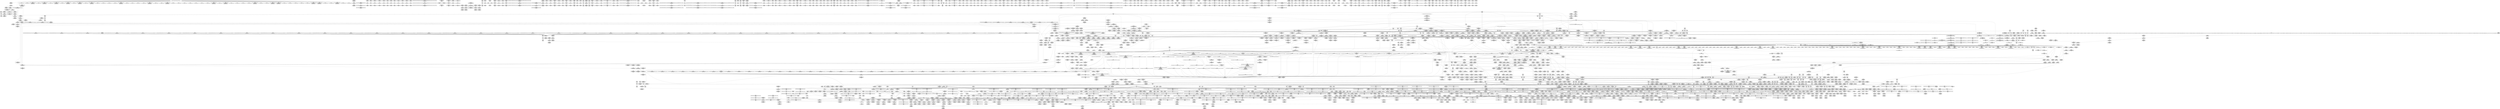 digraph {
	CE0x78a3c00 [shape=record,shape=Mrecord,label="{CE0x78a3c00|tomoyo_get_mode:arrayidx4|security/tomoyo/util.c,983|*SummSource*}"]
	CE0x5f0e1a0 [shape=record,shape=Mrecord,label="{CE0x5f0e1a0|tomoyo_path_number_perm:tmp24|security/tomoyo/file.c,706|*SummSink*}"]
	CE0x7704c00 [shape=record,shape=Mrecord,label="{CE0x7704c00|tomoyo_get_mode:tmp3|security/tomoyo/util.c,978|*SummSource*}"]
	CE0x756b620 [shape=record,shape=Mrecord,label="{CE0x756b620|tomoyo_path_number_perm:path_number|security/tomoyo/file.c,711|*SummSource*}"]
	CE0x4e73df0 [shape=record,shape=Mrecord,label="{CE0x4e73df0|i64*_getelementptr_inbounds_(_12_x_i64_,_12_x_i64_*___llvm_gcov_ctr31133,_i64_0,_i64_6)|*Constant*|*SummSink*}"]
	CE0x773db60 [shape=record,shape=Mrecord,label="{CE0x773db60|i64_18|*Constant*|*SummSink*}"]
	CE0x5012970 [shape=record,shape=Mrecord,label="{CE0x5012970|i64*_getelementptr_inbounds_(_12_x_i64_,_12_x_i64_*___llvm_gcov_ctr28,_i64_0,_i64_0)|*Constant*}"]
	"CONST[source:1(input),value:2(dynamic)][purpose:{object}][SrcIdx:14]"
	CE0x7665690 [shape=record,shape=Mrecord,label="{CE0x7665690|128:_i8*,_1208:_%struct.file*,_:_CMRE_26,27_}"]
	CE0x41f8380 [shape=record,shape=Mrecord,label="{CE0x41f8380|tomoyo_audit_path_number_log:call|security/tomoyo/file.c,233|*SummSink*}"]
	CE0x7526250 [shape=record,shape=Mrecord,label="{CE0x7526250|tomoyo_audit_path_number_log:arrayidx|security/tomoyo/file.c,234}"]
	CE0x4ebefd0 [shape=record,shape=Mrecord,label="{CE0x4ebefd0|tomoyo_get_realpath:tmp12|security/tomoyo/file.c,156|*SummSink*}"]
	CE0x5156550 [shape=record,shape=Mrecord,label="{CE0x5156550|tomoyo_fill_path_info:arrayidx|security/tomoyo/util.c,667|*SummSink*}"]
	CE0x77db760 [shape=record,shape=Mrecord,label="{CE0x77db760|tomoyo_path_number_perm:tmp52|security/tomoyo/file.c,724|*SummSink*}"]
	CE0x5c8ac80 [shape=record,shape=Mrecord,label="{CE0x5c8ac80|_ret_void,_!dbg_!38908|include/linux/rcupdate.h,419|*SummSource*}"]
	CE0x43a6af0 [shape=record,shape=Mrecord,label="{CE0x43a6af0|tomoyo_add_slash:return|*SummSink*}"]
	CE0x4f93830 [shape=record,shape=Mrecord,label="{CE0x4f93830|tomoyo_init_request_info:tmp3|security/tomoyo/util.c,1004}"]
	CE0x75f4b00 [shape=record,shape=Mrecord,label="{CE0x75f4b00|i64_14|*Constant*|*SummSource*}"]
	CE0x78a3970 [shape=record,shape=Mrecord,label="{CE0x78a3970|tomoyo_print_ulong:conv3|security/tomoyo/util.c,241|*SummSource*}"]
	CE0x4358300 [shape=record,shape=Mrecord,label="{CE0x4358300|tomoyo_print_ulong:call8|security/tomoyo/util.c,242|*SummSink*}"]
	CE0x5e5f890 [shape=record,shape=Mrecord,label="{CE0x5e5f890|tomoyo_get_mode:tmp24|security/tomoyo/util.c,986|*SummSource*}"]
	CE0x60f0170 [shape=record,shape=Mrecord,label="{CE0x60f0170|0:_%struct.tomoyo_obj_info*,_24:_%struct.tomoyo_path_info*,_32:_i64,_40:_i8,_72:_i8,_76:_i8,_:_SCMRE_48,49_}"]
	CE0x4e84030 [shape=record,shape=Mrecord,label="{CE0x4e84030|tomoyo_fill_path_info:const_len|security/tomoyo/util.c,666|*SummSource*}"]
	CE0x5bb2170 [shape=record,shape=Mrecord,label="{CE0x5bb2170|tomoyo_read_unlock:tmp3|*SummSink*}"]
	CE0x4eb0150 [shape=record,shape=Mrecord,label="{CE0x4eb0150|tomoyo_read_unlock:tmp1}"]
	CE0x6173800 [shape=record,shape=Mrecord,label="{CE0x6173800|tomoyo_get_mode:retval.0|*SummSink*}"]
	CE0x50a2a50 [shape=record,shape=Mrecord,label="{CE0x50a2a50|tomoyo_path_number_perm:param_type|security/tomoyo/file.c,710|*SummSink*}"]
	CE0x4f89ee0 [shape=record,shape=Mrecord,label="{CE0x4f89ee0|get_current:tmp4|./arch/x86/include/asm/current.h,14|*SummSource*}"]
	CE0x4d47ee0 [shape=record,shape=Mrecord,label="{CE0x4d47ee0|tomoyo_path_number_perm:number|Function::tomoyo_path_number_perm&Arg::number::}"]
	CE0x5014c90 [shape=record,shape=Mrecord,label="{CE0x5014c90|tomoyo_fill_path_info:tmp9|security/tomoyo/util.c,667|*SummSource*}"]
	CE0x75ae7c0 [shape=record,shape=Mrecord,label="{CE0x75ae7c0|128:_i8*,_1208:_%struct.file*,_:_CMRE_4,5_}"]
	CE0x4f7e850 [shape=record,shape=Mrecord,label="{CE0x4f7e850|tomoyo_const_part_length:incdec.ptr|security/tomoyo/util.c,626|*SummSource*}"]
	CE0x5cb13c0 [shape=record,shape=Mrecord,label="{CE0x5cb13c0|tomoyo_print_ulong:buffer|Function::tomoyo_print_ulong&Arg::buffer::}"]
	CE0x5cfd9b0 [shape=record,shape=Mrecord,label="{CE0x5cfd9b0|0:_i8,_array:_GCRE_tomoyo_index2category_constant_39_x_i8_c_00_00_00_00_00_00_00_00_00_00_00_00_00_00_00_00_00_00_00_00_00_00_00_01_01_01_01_01_01_01_01_01_01_01_01_01_01_01_02_,_align_16:_elem_5::|security/tomoyo/util.c,983}"]
	CE0x5dbef20 [shape=record,shape=Mrecord,label="{CE0x5dbef20|i1_false|*Constant*}"]
	CE0x5dcc3d0 [shape=record,shape=Mrecord,label="{CE0x5dcc3d0|i64_19|*Constant*|*SummSink*}"]
	CE0x78c4760 [shape=record,shape=Mrecord,label="{CE0x78c4760|tomoyo_const_part_length:tmp36|security/tomoyo/util.c,644|*SummSource*}"]
	CE0x75d1270 [shape=record,shape=Mrecord,label="{CE0x75d1270|tomoyo_path_number_perm:call15|security/tomoyo/file.c,716|*SummSource*}"]
	CE0x5cfd2f0 [shape=record,shape=Mrecord,label="{CE0x5cfd2f0|_call_void_mcount()_#3|*SummSource*}"]
	CE0x7636940 [shape=record,shape=Mrecord,label="{CE0x7636940|0:_i8*,_8:_i32,_12:_i16,_14:_i8,_15:_i8,_:_SCMRE_0,8_|*MultipleSource*|security/tomoyo/file.c, 698|Function::tomoyo_get_realpath&Arg::buf::|Function::tomoyo_add_slash&Arg::buf::|security/tomoyo/file.c,718}"]
	CE0x4df89c0 [shape=record,shape=Mrecord,label="{CE0x4df89c0|i64*_getelementptr_inbounds_(_12_x_i64_,_12_x_i64_*___llvm_gcov_ctr28,_i64_0,_i64_10)|*Constant*|*SummSink*}"]
	CE0x4288820 [shape=record,shape=Mrecord,label="{CE0x4288820|tomoyo_path_number_perm:tmp7|security/tomoyo/file.c,701|*SummSource*}"]
	CE0x5c2b6a0 [shape=record,shape=Mrecord,label="{CE0x5c2b6a0|tomoyo_get_mode:index|Function::tomoyo_get_mode&Arg::index::}"]
	CE0x78a3ac0 [shape=record,shape=Mrecord,label="{CE0x78a3ac0|tomoyo_print_ulong:conv3|security/tomoyo/util.c,241|*SummSink*}"]
	CE0x5edb750 [shape=record,shape=Mrecord,label="{CE0x5edb750|0:_%struct.tomoyo_obj_info*,_24:_%struct.tomoyo_path_info*,_32:_i64,_40:_i8,_72:_i8,_76:_i8,_:_SCMRE_58,59_}"]
	CE0x505ee60 [shape=record,shape=Mrecord,label="{CE0x505ee60|i64*_getelementptr_inbounds_(_2_x_i64_,_2_x_i64_*___llvm_gcov_ctr31,_i64_0,_i64_1)|*Constant*|*SummSink*}"]
	CE0x5012a20 [shape=record,shape=Mrecord,label="{CE0x5012a20|i64*_getelementptr_inbounds_(_12_x_i64_,_12_x_i64_*___llvm_gcov_ctr28,_i64_0,_i64_0)|*Constant*|*SummSource*}"]
	CE0x5f88470 [shape=record,shape=Mrecord,label="{CE0x5f88470|tomoyo_path_number_perm:do.cond|*SummSink*}"]
	CE0x4f53060 [shape=record,shape=Mrecord,label="{CE0x4f53060|tomoyo_audit_path_number_log:arraydecay|security/tomoyo/file.c,231|*SummSink*}"]
	CE0x4fbe180 [shape=record,shape=Mrecord,label="{CE0x4fbe180|_ret_i32_%conv6,_!dbg_!38926|security/tomoyo/util.c,1011|*SummSink*}"]
	CE0x60f4670 [shape=record,shape=Mrecord,label="{CE0x60f4670|tomoyo_print_ulong:tmp7|security/tomoyo/util.c,240|*SummSource*}"]
	"CONST[source:1(input),value:2(dynamic)][purpose:{operation}][SrcIdx:17]"
	CE0x5c3b540 [shape=record,shape=Mrecord,label="{CE0x5c3b540|tomoyo_const_part_length:if.end18|*SummSource*}"]
	CE0x7824e20 [shape=record,shape=Mrecord,label="{CE0x7824e20|tomoyo_init_request_info:if.then}"]
	CE0x6197050 [shape=record,shape=Mrecord,label="{CE0x6197050|i64*_getelementptr_inbounds_(_4_x_i64_,_4_x_i64_*___llvm_gcov_ctr24,_i64_0,_i64_3)|*Constant*}"]
	CE0x6ba9ab0 [shape=record,shape=Mrecord,label="{CE0x6ba9ab0|0:_i8,_array:_GCRE_tomoyo_index2category_constant_39_x_i8_c_00_00_00_00_00_00_00_00_00_00_00_00_00_00_00_00_00_00_00_00_00_00_00_01_01_01_01_01_01_01_01_01_01_01_01_01_01_01_02_,_align_16:_elem_15::|security/tomoyo/util.c,983}"]
	CE0x5f62730 [shape=record,shape=Mrecord,label="{CE0x5f62730|tomoyo_audit_path_number_log:path_number|security/tomoyo/file.c,213|*SummSource*}"]
	CE0x5deabf0 [shape=record,shape=Mrecord,label="{CE0x5deabf0|i64*_getelementptr_inbounds_(_12_x_i64_,_12_x_i64_*___llvm_gcov_ctr28,_i64_0,_i64_9)|*Constant*|*SummSource*}"]
	CE0x5d54100 [shape=record,shape=Mrecord,label="{CE0x5d54100|tomoyo_domain:tmp19|security/tomoyo/common.h,1205|*SummSource*}"]
	CE0x60fbe80 [shape=record,shape=Mrecord,label="{CE0x60fbe80|i64*_getelementptr_inbounds_(_14_x_i64_,_14_x_i64_*___llvm_gcov_ctr18115,_i64_0,_i64_13)|*Constant*|*SummSource*}"]
	"CONST[source:1(input),value:2(dynamic)][purpose:{object}][SrcIdx:18]"
	CE0x4210db0 [shape=record,shape=Mrecord,label="{CE0x4210db0|_ret_i32_%retval.0,_!dbg_!38967|security/tomoyo/file.c,724|*SummSink*}"]
	CE0x7824f70 [shape=record,shape=Mrecord,label="{CE0x7824f70|tomoyo_init_request_info:if.then|*SummSource*}"]
	CE0x6bb0800 [shape=record,shape=Mrecord,label="{CE0x6bb0800|_call_void_mcount()_#3}"]
	CE0x42feb80 [shape=record,shape=Mrecord,label="{CE0x42feb80|i64*_getelementptr_inbounds_(_31_x_i64_,_31_x_i64_*___llvm_gcov_ctr43150,_i64_0,_i64_4)|*Constant*|*SummSource*}"]
	CE0x5c19b90 [shape=record,shape=Mrecord,label="{CE0x5c19b90|tomoyo_print_ulong:tmp10|security/tomoyo/util.c,241|*SummSource*}"]
	CE0x4253600 [shape=record,shape=Mrecord,label="{CE0x4253600|GLOBAL:current_task|Global_var:current_task|*SummSource*}"]
	CE0x619a2b0 [shape=record,shape=Mrecord,label="{CE0x619a2b0|0:_i32,_8:_%struct.srcu_struct_array*,_16:_i32,_20:_i32,_24:_i32,_32:_i8*,_40:_%struct.lock_class_key*,_48:_2_x_%struct.lock_class*_,_64:_i8*,_72:_i32,_80:_i64,_88:_i8,_96:_%struct.callback_head*,_104:_%struct.callback_head**,_112:_%struct.callback_head*,_120:_%struct.callback_head**,_128:_%struct.callback_head*,_136:_%struct.callback_head**,_144:_%struct.callback_head*,_152:_%struct.callback_head**,_160:_i64,_168:_%struct.list_head*,_176:_%struct.list_head*,_184:_void_(%struct.work_struct*)*,_192:_%struct.lock_class_key*,_200:_2_x_%struct.lock_class*_,_216:_i8*,_224:_i32,_232:_i64,_240:_%struct.list_head*,_248:_%struct.list_head*,_256:_i64,_264:_%struct.tvec_base*,_272:_void_(i64)*,_280:_i64,_288:_i32,_292:_i32,_296:_i8*,_304:_16_x_i8_,_320:_%struct.lock_class_key*,_328:_2_x_%struct.lock_class*_,_344:_i8*,_352:_i32,_360:_i64,_368:_%struct.workqueue_struct*,_376:_i32,_384:_%struct.lock_class_key*,_392:_2_x_%struct.lock_class*_,_408:_i8*,_416:_i32,_424:_i64,_:_GCE_tomoyo_ss_global_%struct.srcu_struct_i32_-300,_%struct.srcu_struct_array*_tomoyo_ss_srcu_array,_%struct.spinlock_%union.anon.14_%struct.raw_spinlock_%struct.arch_spinlock_zeroinitializer,_i32_-559067475,_i32_-1,_i8*_inttoptr_(i64_-1_to_i8*),_%struct.lockdep_map_%struct.lock_class_key*_null,_2_x_%struct.lock_class*_zeroinitializer,_i8*_getelementptr_inbounds_(_21_x_i8_,_21_x_i8_*_.str171,_i32_0,_i32_0),_i32_0,_i64_0_,_i8_0,_%struct.rcu_batch_%struct.callback_head*_null,_%struct.callback_head**_bitcast_(i8*_getelementptr_(i8,_i8*_bitcast_(%struct.srcu_struct*_tomoyo_ss_to_i8*),_i64_96)_to_%struct.callback_head**)_,_%struct.rcu_batch_%struct.callback_head*_null,_%struct.callback_head**_bitcast_(i8*_getelementptr_(i8,_i8*_bitcast_(%struct.srcu_struct*_tomoyo_ss_to_i8*),_i64_112)_to_%struct.callback_head**)_,_%struct.rcu_batch_%struct.callback_head*_null,_%struct.callback_head**_bitcast_(i8*_getelementptr_(i8,_i8*_bitcast_(%struct.srcu_struct*_tomoyo_ss_to_i8*),_i64_128)_to_%struct.callback_head**)_,_%struct.rcu_batch_%struct.callback_head*_null,_%struct.callback_head**_bitcast_(i8*_getelementptr_(i8,_i8*_bitcast_(%struct.srcu_struct*_tomoyo_ss_to_i8*),_i64_144)_to_%struct.callback_head**)_,_%struct.delayed_work_%struct.work_struct_%struct.atomic64_t_i64_137438953424_,_%struct.list_head_%struct.list_head*_bitcast_(i8*_getelementptr_(i8,_i8*_bitcast_(%struct.srcu_struct*_tomoyo_ss_to_i8*),_i64_168)_to_%struct.list_head*),_%struct.list_head*_bitcast_(i8*_getelementptr_(i8,_i8*_bitcast_(%struct.srcu_struct*_tomoyo_ss_to_i8*),_i64_168)_to_%struct.list_head*)_,_void_(%struct.work_struct*)*_process_srcu,_%struct.lockdep_map_%struct.lock_class_key*_bitcast_(i8*_getelementptr_(i8,_i8*_bitcast_(%struct.srcu_struct*_tomoyo_ss_to_i8*),_i64_160)_to_%struct.lock_class_key*),_2_x_%struct.lock_class*_zeroinitializer,_i8*_getelementptr_inbounds_(_22_x_i8_,_22_x_i8_*_.str1172,_i32_0,_i32_0),_i32_0,_i64_0_,_%struct.timer_list_%struct.list_head_%struct.list_head*_null,_%struct.list_head*_inttoptr_(i64_1953723489_to_%struct.list_head*)_,_i64_0,_%struct.tvec_base*_bitcast_(i8*_getelementptr_(i8,_i8*_bitcast_(%struct.tvec_base*_boot_tvec_bases_to_i8*),_i64_2)_to_%struct.tvec_base*),_void_(i64)*_delayed_work_timer_fn,_i64_ptrtoint_(i8*_getelementptr_(i8,_i8*_bitcast_(%struct.srcu_struct*_tomoyo_ss_to_i8*),_i64_160)_to_i64),_i32_-1,_i32_0,_i8*_null,_16_x_i8_zeroinitializer,_%struct.lockdep_map_%struct.lock_class_key*_bitcast_(_29_x_i8_*_.str2173_to_%struct.lock_class_key*),_2_x_%struct.lock_class*_zeroinitializer,_i8*_getelementptr_inbounds_(_29_x_i8_,_29_x_i8_*_.str2173,_i32_0,_i32_0),_i32_0,_i64_0_,_%struct.workqueue_struct*_null,_i32_0_,_%struct.lockdep_map_%struct.lock_class_key*_null,_2_x_%struct.lock_class*_zeroinitializer,_i8*_getelementptr_inbounds_(_10_x_i8_,_10_x_i8_*_.str3174,_i32_0,_i32_0),_i32_0,_i64_0_,_align_8:_elem_0:default:}"]
	CE0x5d0db00 [shape=record,shape=Mrecord,label="{CE0x5d0db00|tomoyo_init_request_info:tmp11|security/tomoyo/util.c,1007|*SummSink*}"]
	CE0x4f85de0 [shape=record,shape=Mrecord,label="{CE0x4f85de0|tomoyo_get_realpath:call|security/tomoyo/file.c,150|*SummSource*}"]
	CE0x75e4530 [shape=record,shape=Mrecord,label="{CE0x75e4530|tomoyo_get_mode:if.then13|*SummSink*}"]
	CE0x4d18690 [shape=record,shape=Mrecord,label="{CE0x4d18690|_call_void_mcount()_#3|*SummSource*}"]
	CE0x4d19760 [shape=record,shape=Mrecord,label="{CE0x4d19760|i64*_getelementptr_inbounds_(_31_x_i64_,_31_x_i64_*___llvm_gcov_ctr43150,_i64_0,_i64_0)|*Constant*|*SummSource*}"]
	CE0x5c6c160 [shape=record,shape=Mrecord,label="{CE0x5c6c160|i64*_getelementptr_inbounds_(_22_x_i64_,_22_x_i64_*___llvm_gcov_ctr9,_i64_0,_i64_19)|*Constant*|*SummSink*}"]
	"CONST[source:2(external),value:2(dynamic)][purpose:{subject}][SrcIdx:19]"
	CE0x51561b0 [shape=record,shape=Mrecord,label="{CE0x51561b0|tomoyo_fill_path_info:arrayidx|security/tomoyo/util.c,667}"]
	CE0x4f3f100 [shape=record,shape=Mrecord,label="{CE0x4f3f100|tomoyo_audit_path_number_log:tmp10|security/tomoyo/file.c,231|*SummSource*}"]
	CE0x4d2cc00 [shape=record,shape=Mrecord,label="{CE0x4d2cc00|i64_7|*Constant*|*SummSource*}"]
	CE0x4f38e30 [shape=record,shape=Mrecord,label="{CE0x4f38e30|i64**_getelementptr_inbounds_(_3_x_i64*_,_3_x_i64*_*___llvm_gcda_edge_table29,_i64_0,_i64_1)|*Constant*|*SummSink*}"]
	CE0x5fcb4d0 [shape=record,shape=Mrecord,label="{CE0x5fcb4d0|tomoyo_path_number_perm:do.end|*SummSink*}"]
	CE0x5ba2340 [shape=record,shape=Mrecord,label="{CE0x5ba2340|GLOBAL:__llvm_gcov_ctr25|Global_var:__llvm_gcov_ctr25|*SummSink*}"]
	CE0x4df7560 [shape=record,shape=Mrecord,label="{CE0x4df7560|i8_3|*Constant*}"]
	CE0x5f73c60 [shape=record,shape=Mrecord,label="{CE0x5f73c60|tomoyo_const_part_length:tmp17|security/tomoyo/util.c,627}"]
	CE0x5d35420 [shape=record,shape=Mrecord,label="{CE0x5d35420|0:_i8,_array:_GCRE_tomoyo_index2category_constant_39_x_i8_c_00_00_00_00_00_00_00_00_00_00_00_00_00_00_00_00_00_00_00_00_00_00_00_01_01_01_01_01_01_01_01_01_01_01_01_01_01_01_02_,_align_16:_elem_4::|security/tomoyo/util.c,983}"]
	CE0x51560a0 [shape=record,shape=Mrecord,label="{CE0x51560a0|tomoyo_fill_path_info:idxprom|security/tomoyo/util.c,667|*SummSource*}"]
	CE0x4dd5d00 [shape=record,shape=Mrecord,label="{CE0x4dd5d00|i64*_getelementptr_inbounds_(_12_x_i64_,_12_x_i64_*___llvm_gcov_ctr28,_i64_0,_i64_11)|*Constant*|*SummSink*}"]
	CE0x40ff160 [shape=record,shape=Mrecord,label="{CE0x40ff160|i32_1|*Constant*|*SummSink*}"]
	CE0x5cdebb0 [shape=record,shape=Mrecord,label="{CE0x5cdebb0|tomoyo_add_slash:tmp7|security/tomoyo/file.c,132|*SummSource*}"]
	CE0x5b59dd0 [shape=record,shape=Mrecord,label="{CE0x5b59dd0|tomoyo_print_ulong:if.else|*SummSource*}"]
	CE0x7848200 [shape=record,shape=Mrecord,label="{CE0x7848200|tomoyo_fill_path_info:sub|security/tomoyo/util.c,667}"]
	CE0x40e5760 [shape=record,shape=Mrecord,label="{CE0x40e5760|tomoyo_const_part_length:tmp16|security/tomoyo/util.c,627}"]
	CE0x5bd5270 [shape=record,shape=Mrecord,label="{CE0x5bd5270|tomoyo_add_slash:tmp3|security/tomoyo/file.c,131|*SummSource*}"]
	CE0x756d5c0 [shape=record,shape=Mrecord,label="{CE0x756d5c0|tomoyo_path_number_perm:path_number11|security/tomoyo/file.c,712|*SummSink*}"]
	CE0x771e080 [shape=record,shape=Mrecord,label="{CE0x771e080|i64*_getelementptr_inbounds_(_22_x_i64_,_22_x_i64_*___llvm_gcov_ctr9,_i64_0,_i64_19)|*Constant*|*SummSource*}"]
	CE0x75e3a10 [shape=record,shape=Mrecord,label="{CE0x75e3a10|tomoyo_const_part_length:filename|Function::tomoyo_const_part_length&Arg::filename::|*SummSource*}"]
	CE0x60b2530 [shape=record,shape=Mrecord,label="{CE0x60b2530|tomoyo_const_part_length:if.then27}"]
	CE0x7848930 [shape=record,shape=Mrecord,label="{CE0x7848930|i32_3|*Constant*}"]
	CE0x42d29d0 [shape=record,shape=Mrecord,label="{CE0x42d29d0|tomoyo_path_number_perm:tmp2|security/tomoyo/file.c,693}"]
	CE0x787bfd0 [shape=record,shape=Mrecord,label="{CE0x787bfd0|tomoyo_fill_path_info:conv|security/tomoyo/util.c,664}"]
	CE0x4e3fc00 [shape=record,shape=Mrecord,label="{CE0x4e3fc00|tomoyo_const_part_length:tmp51|security/tomoyo/util.c,651|*SummSink*}"]
	CE0x5b8a710 [shape=record,shape=Mrecord,label="{CE0x5b8a710|tomoyo_add_slash:if.end|*SummSource*}"]
	CE0x606f4d0 [shape=record,shape=Mrecord,label="{CE0x606f4d0|VOIDTB_TE:_CE_166,167_}"]
	CE0x75ad320 [shape=record,shape=Mrecord,label="{CE0x75ad320|VOIDTB_TE:_CE_151,152_}"]
	CE0x75897c0 [shape=record,shape=Mrecord,label="{CE0x75897c0|tomoyo_fill_path_info:tmp1}"]
	CE0x4ea8240 [shape=record,shape=Mrecord,label="{CE0x4ea8240|_call_void_lockdep_rcu_suspicious(i8*_getelementptr_inbounds_(_25_x_i8_,_25_x_i8_*_.str12,_i32_0,_i32_0),_i32_1205,_i8*_getelementptr_inbounds_(_45_x_i8_,_45_x_i8_*_.str13,_i32_0,_i32_0))_#9,_!dbg_!38917|security/tomoyo/common.h,1205|*SummSink*}"]
	CE0x6ba8470 [shape=record,shape=Mrecord,label="{CE0x6ba8470|GLOBAL:tomoyo_const_part_length|*Constant*}"]
	CE0x5fc4600 [shape=record,shape=Mrecord,label="{CE0x5fc4600|0:_i8,_array:_GCRE_tomoyo_pn2mac_constant_8_x_i8_c_02_05_07_08_12_0F_10_11_,_align_1:_elem_3::|security/tomoyo/file.c,701}"]
	CE0x75aecc0 [shape=record,shape=Mrecord,label="{CE0x75aecc0|128:_i8*,_1208:_%struct.file*,_:_CMRE_8,16_|*MultipleSource*|security/tomoyo/common.h,1205|security/tomoyo/common.h,1205}"]
	CE0x5f52020 [shape=record,shape=Mrecord,label="{CE0x5f52020|tomoyo_print_ulong:tmp22}"]
	CE0x4ea7dc0 [shape=record,shape=Mrecord,label="{CE0x4ea7dc0|tomoyo_get_mode:call|security/tomoyo/util.c,980|*SummSink*}"]
	CE0x4d17be0 [shape=record,shape=Mrecord,label="{CE0x4d17be0|tomoyo_path_number_perm:tmp26|security/tomoyo/file.c,708|*SummSource*}"]
	CE0x75533e0 [shape=record,shape=Mrecord,label="{CE0x75533e0|COLLAPSED:_GCMRE___llvm_gcov_ctr28130_internal_global_5_x_i64_zeroinitializer:_elem_0:default:}"]
	CE0x4042ba0 [shape=record,shape=Mrecord,label="{CE0x4042ba0|tomoyo_fill_path_info:frombool|security/tomoyo/util.c,667|*SummSource*}"]
	CE0x78c0380 [shape=record,shape=Mrecord,label="{CE0x78c0380|rcu_lock_acquire:tmp2|*SummSink*}"]
	CE0x41f1cc0 [shape=record,shape=Mrecord,label="{CE0x41f1cc0|GLOBAL:tomoyo_path_number_perm|*Constant*|*SummSource*}"]
	CE0x505f030 [shape=record,shape=Mrecord,label="{CE0x505f030|tomoyo_get_realpath:if.then|*SummSource*}"]
	CE0x616e930 [shape=record,shape=Mrecord,label="{CE0x616e930|tomoyo_get_mode:mode.1|*SummSource*}"]
	CE0x4ef5810 [shape=record,shape=Mrecord,label="{CE0x4ef5810|i64*_getelementptr_inbounds_(_31_x_i64_,_31_x_i64_*___llvm_gcov_ctr43150,_i64_0,_i64_3)|*Constant*|*SummSource*}"]
	CE0x426f400 [shape=record,shape=Mrecord,label="{CE0x426f400|i64_20|*Constant*|*SummSource*}"]
	CE0x7665550 [shape=record,shape=Mrecord,label="{CE0x7665550|128:_i8*,_1208:_%struct.file*,_:_CMRE_25,26_}"]
	CE0x77fc1a0 [shape=record,shape=Mrecord,label="{CE0x77fc1a0|i64_2|*Constant*}"]
	CE0x5f95260 [shape=record,shape=Mrecord,label="{CE0x5f95260|tomoyo_read_lock:tmp2}"]
	CE0x428ee70 [shape=record,shape=Mrecord,label="{CE0x428ee70|tomoyo_path_number_perm:conv|security/tomoyo/file.c,708|*SummSource*}"]
	CE0x4f0b060 [shape=record,shape=Mrecord,label="{CE0x4f0b060|VOIDTB_TE:_CE_264,272_|*MultipleSource*|*LoadInst*|security/tomoyo/file.c,702|Function::tomoyo_path_mkdir&Arg::dentry::}"]
	CE0x4de8810 [shape=record,shape=Mrecord,label="{CE0x4de8810|0:_i8,_array:_GCRE_tomoyo_index2category_constant_39_x_i8_c_00_00_00_00_00_00_00_00_00_00_00_00_00_00_00_00_00_00_00_00_00_00_00_01_01_01_01_01_01_01_01_01_01_01_01_01_01_01_02_,_align_16:_elem_9::|security/tomoyo/util.c,983}"]
	CE0x76e5ba0 [shape=record,shape=Mrecord,label="{CE0x76e5ba0|tomoyo_get_mode:config|security/tomoyo/util.c,981|*SummSource*}"]
	CE0x5b99390 [shape=record,shape=Mrecord,label="{CE0x5b99390|tomoyo_get_mode:arrayidx8|security/tomoyo/util.c,983|*SummSink*}"]
	CE0x4d47b90 [shape=record,shape=Mrecord,label="{CE0x4d47b90|tomoyo_path_number_perm:path|Function::tomoyo_path_number_perm&Arg::path::|*SummSink*}"]
	CE0x78aaa70 [shape=record,shape=Mrecord,label="{CE0x78aaa70|srcu_read_lock:call|include/linux/srcu.h,220}"]
	CE0x7659d90 [shape=record,shape=Mrecord,label="{CE0x7659d90|tomoyo_audit_path_number_log:arrayidx5|security/tomoyo/file.c,233|*SummSink*}"]
	CE0x5f51250 [shape=record,shape=Mrecord,label="{CE0x5f51250|0:_i8*,_array:_GCRE_tomoyo_mac_keywords_external_constant_42_x_i8*_:_elem_14::|security/tomoyo/file.c,233}"]
	CE0x4dd3700 [shape=record,shape=Mrecord,label="{CE0x4dd3700|tomoyo_path_number_perm:tmp19|security/tomoyo/file.c,705|*SummSource*}"]
	CE0x4e3af10 [shape=record,shape=Mrecord,label="{CE0x4e3af10|GLOBAL:tomoyo_domain.__warned|Global_var:tomoyo_domain.__warned|*SummSink*}"]
	CE0x4e83750 [shape=record,shape=Mrecord,label="{CE0x4e83750|__llvm_gcov_indirect_counter_increment:exit|*SummSource*}"]
	CE0x4d934c0 [shape=record,shape=Mrecord,label="{CE0x4d934c0|tomoyo_print_ulong:conv2|security/tomoyo/util.c,240|*SummSink*}"]
	CE0x5dd6cf0 [shape=record,shape=Mrecord,label="{CE0x5dd6cf0|tomoyo_fill_path_info:hash|security/tomoyo/util.c,669|*SummSink*}"]
	CE0x4ef6320 [shape=record,shape=Mrecord,label="{CE0x4ef6320|rcu_lock_release:map|Function::rcu_lock_release&Arg::map::|*SummSource*}"]
	CE0x4eb0c80 [shape=record,shape=Mrecord,label="{CE0x4eb0c80|tomoyo_add_slash:is_dir|security/tomoyo/file.c,131|*SummSink*}"]
	CE0x76b6ad0 [shape=record,shape=Mrecord,label="{CE0x76b6ad0|tomoyo_domain:tmp6|security/tomoyo/common.h,1205|*SummSink*}"]
	CE0x4fbd9e0 [shape=record,shape=Mrecord,label="{CE0x4fbd9e0|tomoyo_add_slash:tmp3|security/tomoyo/file.c,131|*SummSink*}"]
	CE0x5f84890 [shape=record,shape=Mrecord,label="{CE0x5f84890|i64_4|*Constant*|*SummSink*}"]
	CE0x5f50d10 [shape=record,shape=Mrecord,label="{CE0x5f50d10|0:_i8*,_array:_GCRE_tomoyo_mac_keywords_external_constant_42_x_i8*_:_elem_11::|security/tomoyo/file.c,233}"]
	CE0x5bae910 [shape=record,shape=Mrecord,label="{CE0x5bae910|tomoyo_audit_path_number_log:idxprom|security/tomoyo/file.c,234|*SummSink*}"]
	CE0x4d5fd40 [shape=record,shape=Mrecord,label="{CE0x4d5fd40|tomoyo_init_request_info:mode5|security/tomoyo/util.c,1011|*SummSink*}"]
	CE0x5cc3500 [shape=record,shape=Mrecord,label="{CE0x5cc3500|tomoyo_domain:if.then|*SummSink*}"]
	CE0x50b1280 [shape=record,shape=Mrecord,label="{CE0x50b1280|tomoyo_domain:security|security/tomoyo/common.h,1205|*SummSource*}"]
	CE0x756b1b0 [shape=record,shape=Mrecord,label="{CE0x756b1b0|tomoyo_path_number_perm:param|security/tomoyo/file.c,711}"]
	CE0x5fa6380 [shape=record,shape=Mrecord,label="{CE0x5fa6380|0:_i8,_array:_GCRE_tomoyo_pn2mac_constant_8_x_i8_c_02_05_07_08_12_0F_10_11_,_align_1:_elem_2::|security/tomoyo/file.c,701}"]
	CE0x5b5d9f0 [shape=record,shape=Mrecord,label="{CE0x5b5d9f0|tomoyo_get_mode:tmp18|security/tomoyo/util.c,985|*SummSource*}"]
	CE0x5b68660 [shape=record,shape=Mrecord,label="{CE0x5b68660|i32_0|*Constant*}"]
	CE0x5b690d0 [shape=record,shape=Mrecord,label="{CE0x5b690d0|_call_void_mcount()_#3}"]
	CE0x7617bd0 [shape=record,shape=Mrecord,label="{CE0x7617bd0|tomoyo_path_number_perm:tmp35|security/tomoyo/file.c,717}"]
	CE0x40b56c0 [shape=record,shape=Mrecord,label="{CE0x40b56c0|i64**_getelementptr_inbounds_(_3_x_i64*_,_3_x_i64*_*___llvm_gcda_edge_table44,_i64_0,_i64_0)|*Constant*|*SummSink*}"]
	CE0x5dd3800 [shape=record,shape=Mrecord,label="{CE0x5dd3800|i64*_getelementptr_inbounds_(_6_x_i64_,_6_x_i64_*___llvm_gcov_ctr25,_i64_0,_i64_5)|*Constant*|*SummSource*}"]
	CE0x5fca220 [shape=record,shape=Mrecord,label="{CE0x5fca220|GLOBAL:tomoyo_mac_keywords|Global_var:tomoyo_mac_keywords}"]
	CE0x6070d20 [shape=record,shape=Mrecord,label="{CE0x6070d20|i32_255|*Constant*|*SummSink*}"]
	CE0x5e93490 [shape=record,shape=Mrecord,label="{CE0x5e93490|GLOBAL:tomoyo_domain|*Constant*}"]
	CE0x50887c0 [shape=record,shape=Mrecord,label="{CE0x50887c0|tomoyo_audit_path_number_log:bb}"]
	CE0x5daf250 [shape=record,shape=Mrecord,label="{CE0x5daf250|GLOBAL:__llvm_gcov_ctr31133|Global_var:__llvm_gcov_ctr31133}"]
	CE0x60714f0 [shape=record,shape=Mrecord,label="{CE0x60714f0|tomoyo_get_mode:if.end|*SummSource*}"]
	CE0x5c187c0 [shape=record,shape=Mrecord,label="{CE0x5c187c0|0:_i8*,_array:_GCRE_tomoyo_mac_keywords_external_constant_42_x_i8*_:_elem_30::|security/tomoyo/file.c,233}"]
	CE0x4e62390 [shape=record,shape=Mrecord,label="{CE0x4e62390|GLOBAL:__srcu_read_lock|*Constant*|*SummSource*}"]
	CE0x4fe64b0 [shape=record,shape=Mrecord,label="{CE0x4fe64b0|tomoyo_path_number_perm:tmp5|security/tomoyo/file.c,695}"]
	CE0x5fdbb20 [shape=record,shape=Mrecord,label="{CE0x5fdbb20|_call_void_lock_acquire(%struct.lockdep_map*_%map,_i32_0,_i32_0,_i32_2,_i32_0,_%struct.lockdep_map*_null,_i64_ptrtoint_(i8*_blockaddress(_rcu_lock_acquire,_%__here)_to_i64))_#9,_!dbg_!38907|include/linux/rcupdate.h,418|*SummSink*}"]
	CE0x501ec90 [shape=record,shape=Mrecord,label="{CE0x501ec90|i64*_getelementptr_inbounds_(_4_x_i64_,_4_x_i64_*___llvm_gcov_ctr33,_i64_0,_i64_0)|*Constant*|*SummSource*}"]
	CE0x60bd090 [shape=record,shape=Mrecord,label="{CE0x60bd090|_call_void_tomoyo_add_slash(%struct.tomoyo_path_info*_%buf)_#9,_!dbg_!38934|security/tomoyo/file.c,709|*SummSink*}"]
	CE0x5ddfd30 [shape=record,shape=Mrecord,label="{CE0x5ddfd30|tomoyo_print_ulong:if.end21|*SummSink*}"]
	CE0x76a66e0 [shape=record,shape=Mrecord,label="{CE0x76a66e0|128:_i8*,_1208:_%struct.file*,_:_CMRE_152,160_|*MultipleSource*|security/tomoyo/common.h,1205|security/tomoyo/common.h,1205}"]
	CE0x40fa970 [shape=record,shape=Mrecord,label="{CE0x40fa970|tomoyo_audit_path_number_log:path_number7|security/tomoyo/file.c,235}"]
	CE0x5fc9d40 [shape=record,shape=Mrecord,label="{CE0x5fc9d40|tomoyo_audit_path_number_log:idxprom4|security/tomoyo/file.c,233|*SummSource*}"]
	CE0x424ec50 [shape=record,shape=Mrecord,label="{CE0x424ec50|i32_48|*Constant*|*SummSource*}"]
	CE0x6051b70 [shape=record,shape=Mrecord,label="{CE0x6051b70|i32_22|*Constant*}"]
	CE0x4fe6c50 [shape=record,shape=Mrecord,label="{CE0x4fe6c50|tomoyo_init_request_info:entry|*SummSink*}"]
	CE0x5eea990 [shape=record,shape=Mrecord,label="{CE0x5eea990|tomoyo_path_number_perm:tmp6|security/tomoyo/file.c,695}"]
	CE0x60155c0 [shape=record,shape=Mrecord,label="{CE0x60155c0|tomoyo_get_realpath:tmp2|*LoadInst*|security/tomoyo/file.c,151|*SummSink*}"]
	CE0x5f44a20 [shape=record,shape=Mrecord,label="{CE0x5f44a20|VOIDTB_TE:_CE_308,309_}"]
	CE0x5d54480 [shape=record,shape=Mrecord,label="{CE0x5d54480|tomoyo_domain:tmp20|security/tomoyo/common.h,1205}"]
	CE0x5c19ca0 [shape=record,shape=Mrecord,label="{CE0x5c19ca0|tomoyo_print_ulong:tmp10|security/tomoyo/util.c,241|*SummSink*}"]
	CE0x5c5c980 [shape=record,shape=Mrecord,label="{CE0x5c5c980|GLOBAL:tomoyo_fill_path_info|*Constant*|*SummSink*}"]
	CE0x5e94d70 [shape=record,shape=Mrecord,label="{CE0x5e94d70|tomoyo_const_part_length:if.end28|*SummSource*}"]
	CE0x410f630 [shape=record,shape=Mrecord,label="{CE0x410f630|tomoyo_const_part_length:tmp38|security/tomoyo/util.c,644}"]
	CE0x75ad3c0 [shape=record,shape=Mrecord,label="{CE0x75ad3c0|VOIDTB_TE:_CE_152,153_}"]
	CE0x5bcd8a0 [shape=record,shape=Mrecord,label="{CE0x5bcd8a0|tomoyo_const_part_length:tmp10|security/tomoyo/util.c,626}"]
	CE0x5dea310 [shape=record,shape=Mrecord,label="{CE0x5dea310|tomoyo_audit_path_number_log:tmp4|security/tomoyo/file.c,222|*SummSource*}"]
	CE0x4210f20 [shape=record,shape=Mrecord,label="{CE0x4210f20|_ret_i32_%call,_!dbg_!38911|security/tomoyo/tomoyo.c,192|*SummSource*}"]
	CE0x4ce0cd0 [shape=record,shape=Mrecord,label="{CE0x4ce0cd0|srcu_read_unlock:tmp2|*SummSource*}"]
	CE0x5eeb270 [shape=record,shape=Mrecord,label="{CE0x5eeb270|tomoyo_init_request_info:domain|Function::tomoyo_init_request_info&Arg::domain::}"]
	CE0x5d7afe0 [shape=record,shape=Mrecord,label="{CE0x5d7afe0|i64*_getelementptr_inbounds_(_5_x_i64_,_5_x_i64_*___llvm_gcov_ctr32134,_i64_0,_i64_0)|*Constant*}"]
	CE0x5f883b0 [shape=record,shape=Mrecord,label="{CE0x5f883b0|_call_void_mcount()_#3|*SummSource*}"]
	CE0x60b2730 [shape=record,shape=Mrecord,label="{CE0x60b2730|tomoyo_const_part_length:if.then27|*SummSink*}"]
	CE0x4ce0d40 [shape=record,shape=Mrecord,label="{CE0x4ce0d40|tomoyo_print_ulong:tmp14|security/tomoyo/util.c,243}"]
	CE0x41aff60 [shape=record,shape=Mrecord,label="{CE0x41aff60|tomoyo_path_mkdir:conv3|security/tomoyo/tomoyo.c,193}"]
	CE0x5c064a0 [shape=record,shape=Mrecord,label="{CE0x5c064a0|tomoyo_path_number_perm:tmp2|security/tomoyo/file.c,693|*SummSink*}"]
	CE0x7589660 [shape=record,shape=Mrecord,label="{CE0x7589660|i64_1|*Constant*}"]
	CE0x41e61c0 [shape=record,shape=Mrecord,label="{CE0x41e61c0|tomoyo_audit_path_number_log:name|security/tomoyo/file.c,235|*SummSink*}"]
	CE0x60025e0 [shape=record,shape=Mrecord,label="{CE0x60025e0|tomoyo_get_mode:tmp13|security/tomoyo/util.c,982|*SummSource*}"]
	CE0x4d6f080 [shape=record,shape=Mrecord,label="{CE0x4d6f080|_ret_i1_%retval.0,_!dbg_!38916|security/tomoyo/file.c,156}"]
	CE0x41e69d0 [shape=record,shape=Mrecord,label="{CE0x41e69d0|tomoyo_audit_path_number_log:arraydecay8|security/tomoyo/file.c,235|*SummSource*}"]
	CE0x7848a10 [shape=record,shape=Mrecord,label="{CE0x7848a10|tomoyo_fill_path_info:frombool|security/tomoyo/util.c,667}"]
	CE0x5f84bf0 [shape=record,shape=Mrecord,label="{CE0x5f84bf0|i64_3|*Constant*|*SummSink*}"]
	CE0x4f477b0 [shape=record,shape=Mrecord,label="{CE0x4f477b0|tomoyo_const_part_length:tmp30|security/tomoyo/util.c,641|*SummSink*}"]
	CE0x5be3ed0 [shape=record,shape=Mrecord,label="{CE0x5be3ed0|VOIDTB_TE:_CE_199,200_}"]
	CE0x6140620 [shape=record,shape=Mrecord,label="{CE0x6140620|tomoyo_get_mode:tmp26|security/tomoyo/util.c,987|*SummSink*}"]
	CE0x4e74270 [shape=record,shape=Mrecord,label="{CE0x4e74270|tomoyo_domain:tmp15|security/tomoyo/common.h,1205}"]
	CE0x7659c40 [shape=record,shape=Mrecord,label="{CE0x7659c40|tomoyo_audit_path_number_log:arrayidx5|security/tomoyo/file.c,233|*SummSource*}"]
	CE0x4fbdaf0 [shape=record,shape=Mrecord,label="{CE0x4fbdaf0|tomoyo_add_slash:tmp4|security/tomoyo/file.c,131}"]
	CE0x41f8540 [shape=record,shape=Mrecord,label="{CE0x41f8540|GLOBAL:tomoyo_supervisor|*Constant*}"]
	CE0x4210900 [shape=record,shape=Mrecord,label="{CE0x4210900|tomoyo_path_number_perm:entry|*SummSink*}"]
	CE0x4e97360 [shape=record,shape=Mrecord,label="{CE0x4e97360|i64_1|*Constant*}"]
	CE0x423a3a0 [shape=record,shape=Mrecord,label="{CE0x423a3a0|tomoyo_domain:tmp5|security/tomoyo/common.h,1205|*SummSource*}"]
	CE0x76bfa60 [shape=record,shape=Mrecord,label="{CE0x76bfa60|GLOBAL:lock_acquire|*Constant*|*SummSource*}"]
	CE0x4210d40 [shape=record,shape=Mrecord,label="{CE0x4210d40|_ret_i32_%retval.0,_!dbg_!38967|security/tomoyo/file.c,724|*SummSource*}"]
	CE0x5c4b810 [shape=record,shape=Mrecord,label="{CE0x5c4b810|tomoyo_init_request_info:tmp8|security/tomoyo/util.c,1005|*SummSource*}"]
	CE0x6b9d670 [shape=record,shape=Mrecord,label="{CE0x6b9d670|i64*_getelementptr_inbounds_(_5_x_i64_,_5_x_i64_*___llvm_gcov_ctr28130,_i64_0,_i64_4)|*Constant*}"]
	CE0x7705520 [shape=record,shape=Mrecord,label="{CE0x7705520|tomoyo_get_mode:tmp15|security/tomoyo/util.c,983|*SummSink*}"]
	CE0x5014de0 [shape=record,shape=Mrecord,label="{CE0x5014de0|tomoyo_fill_path_info:tmp9|security/tomoyo/util.c,667|*SummSink*}"]
	CE0x7665910 [shape=record,shape=Mrecord,label="{CE0x7665910|128:_i8*,_1208:_%struct.file*,_:_CMRE_28,29_}"]
	CE0x4f71b00 [shape=record,shape=Mrecord,label="{CE0x4f71b00|i32_2|*Constant*|*SummSource*}"]
	CE0x5ae0bc0 [shape=record,shape=Mrecord,label="{CE0x5ae0bc0|tomoyo_path_number_perm:tmp16|security/tomoyo/file.c,701|*SummSource*}"]
	CE0x7626090 [shape=record,shape=Mrecord,label="{CE0x7626090|tomoyo_path_number_perm:tmp40|security/tomoyo/file.c,718|*SummSource*}"]
	CE0x4e628d0 [shape=record,shape=Mrecord,label="{CE0x4e628d0|0:_i8*,_array:_GCRE_tomoyo_mac_keywords_external_constant_42_x_i8*_:_elem_9::|security/tomoyo/file.c,233}"]
	CE0x5013d60 [shape=record,shape=Mrecord,label="{CE0x5013d60|i32_47|*Constant*|*SummSink*}"]
	CE0x4f2e790 [shape=record,shape=Mrecord,label="{CE0x4f2e790|i64*_getelementptr_inbounds_(_12_x_i64_,_12_x_i64_*___llvm_gcov_ctr31133,_i64_0,_i64_3)|*Constant*|*SummSource*}"]
	CE0x5f84b50 [shape=record,shape=Mrecord,label="{CE0x5f84b50|i64_3|*Constant*|*SummSource*}"]
	CE0x5014670 [shape=record,shape=Mrecord,label="{CE0x5014670|i64*_null|*Constant*}"]
	CE0x60fd8f0 [shape=record,shape=Mrecord,label="{CE0x60fd8f0|tomoyo_add_slash:bb|*SummSource*}"]
	CE0x785aa60 [shape=record,shape=Mrecord,label="{CE0x785aa60|tomoyo_get_mode:return|*SummSource*}"]
	CE0x759e290 [shape=record,shape=Mrecord,label="{CE0x759e290|i64*_getelementptr_inbounds_(_22_x_i64_,_22_x_i64_*___llvm_gcov_ctr9,_i64_0,_i64_13)|*Constant*|*SummSource*}"]
	CE0x5be3c60 [shape=record,shape=Mrecord,label="{CE0x5be3c60|VOIDTB_TE:_CE_196,197_}"]
	CE0x5e951f0 [shape=record,shape=Mrecord,label="{CE0x5e951f0|VOIDTB_TE:_CE_240,248_|*MultipleSource*|*LoadInst*|security/tomoyo/file.c,702|Function::tomoyo_path_mkdir&Arg::dentry::}"]
	CE0x770ee40 [shape=record,shape=Mrecord,label="{CE0x770ee40|i64*_getelementptr_inbounds_(_31_x_i64_,_31_x_i64_*___llvm_gcov_ctr43150,_i64_0,_i64_27)|*Constant*|*SummSink*}"]
	CE0x4e50bf0 [shape=record,shape=Mrecord,label="{CE0x4e50bf0|tomoyo_print_ulong:type|Function::tomoyo_print_ulong&Arg::type::|*SummSink*}"]
	CE0x60f3e40 [shape=record,shape=Mrecord,label="{CE0x60f3e40|tomoyo_print_ulong:cmp|security/tomoyo/util.c,239|*SummSource*}"]
	CE0x75cf5e0 [shape=record,shape=Mrecord,label="{CE0x75cf5e0|i64_176|*Constant*}"]
	CE0x75531b0 [shape=record,shape=Mrecord,label="{CE0x75531b0|tomoyo_const_part_length:tmp6|security/tomoyo/util.c,625}"]
	CE0x426cf00 [shape=record,shape=Mrecord,label="{CE0x426cf00|tomoyo_add_slash:call|security/tomoyo/file.c,136}"]
	CE0x5e13390 [shape=record,shape=Mrecord,label="{CE0x5e13390|i64*_getelementptr_inbounds_(_22_x_i64_,_22_x_i64_*___llvm_gcov_ctr9,_i64_0,_i64_8)|*Constant*}"]
	CE0x7703740 [shape=record,shape=Mrecord,label="{CE0x7703740|tomoyo_const_part_length:tmp44|security/tomoyo/util.c,645}"]
	"CONST[source:1(input),value:2(dynamic)][purpose:{object}][SrcIdx:15]"
	CE0x5eddce0 [shape=record,shape=Mrecord,label="{CE0x5eddce0|i64_4|*Constant*|*SummSource*}"]
	CE0x6002880 [shape=record,shape=Mrecord,label="{CE0x6002880|tomoyo_get_mode:tmp14|security/tomoyo/util.c,983}"]
	CE0x5edd0d0 [shape=record,shape=Mrecord,label="{CE0x5edd0d0|i64_1|*Constant*}"]
	CE0x75e1080 [shape=record,shape=Mrecord,label="{CE0x75e1080|0:_i8*,_array:_GCRE_tomoyo_mac_keywords_external_constant_42_x_i8*_:_elem_19::|security/tomoyo/file.c,233}"]
	CE0x78b8dd0 [shape=record,shape=Mrecord,label="{CE0x78b8dd0|tomoyo_add_slash:name|security/tomoyo/file.c,136}"]
	CE0x4d61ca0 [shape=record,shape=Mrecord,label="{CE0x4d61ca0|i32_1205|*Constant*|*SummSink*}"]
	CE0x4e51380 [shape=record,shape=Mrecord,label="{CE0x4e51380|GLOBAL:tomoyo_print_ulong|*Constant*|*SummSink*}"]
	CE0x4e2e520 [shape=record,shape=Mrecord,label="{CE0x4e2e520|0:_i64*,_array:_GCR___llvm_gcda_edge_table44_internal_unnamed_addr_constant_3_x_i64*_i64*_getelementptr_inbounds_(_31_x_i64_,_31_x_i64_*___llvm_gcov_ctr43150,_i64_0,_i64_10),_i64*_getelementptr_inbounds_(_31_x_i64_,_31_x_i64_*___llvm_gcov_ctr43150,_i64_0,_i64_11),_i64*_getelementptr_inbounds_(_31_x_i64_,_31_x_i64_*___llvm_gcov_ctr43150,_i64_0,_i64_15)_:_elem_0::}"]
	CE0x42f5650 [shape=record,shape=Mrecord,label="{CE0x42f5650|tomoyo_add_slash:tmp2|*LoadInst*|security/tomoyo/file.c,131|*SummSink*}"]
	CE0x5de05f0 [shape=record,shape=Mrecord,label="{CE0x5de05f0|tomoyo_path_number_perm:obj5|security/tomoyo/file.c,707}"]
	CE0x772c120 [shape=record,shape=Mrecord,label="{CE0x772c120|tomoyo_audit_path_number_log:sw.default|*SummSink*}"]
	CE0x6184980 [shape=record,shape=Mrecord,label="{CE0x6184980|tomoyo_read_unlock:tmp2|*SummSink*}"]
	CE0x60effb0 [shape=record,shape=Mrecord,label="{CE0x60effb0|0:_%struct.tomoyo_obj_info*,_24:_%struct.tomoyo_path_info*,_32:_i64,_40:_i8,_72:_i8,_76:_i8,_:_SCMRE_47,48_}"]
	CE0x5fc4a80 [shape=record,shape=Mrecord,label="{CE0x5fc4a80|i64*_getelementptr_inbounds_(_2_x_i64_,_2_x_i64_*___llvm_gcov_ctr22,_i64_0,_i64_1)|*Constant*|*SummSource*}"]
	CE0x7726720 [shape=record,shape=Mrecord,label="{CE0x7726720|tomoyo_get_mode:tmp5|security/tomoyo/util.c,978|*SummSource*}"]
	CE0x76f62e0 [shape=record,shape=Mrecord,label="{CE0x76f62e0|get_current:tmp|*SummSource*}"]
	CE0x5fcc010 [shape=record,shape=Mrecord,label="{CE0x5fcc010|tomoyo_init_request_info:index|Function::tomoyo_init_request_info&Arg::index::|*SummSource*}"]
	CE0x4ebee50 [shape=record,shape=Mrecord,label="{CE0x4ebee50|tomoyo_get_realpath:tmp12|security/tomoyo/file.c,156|*SummSource*}"]
	CE0x501efc0 [shape=record,shape=Mrecord,label="{CE0x501efc0|tomoyo_print_ulong:bb}"]
	CE0x60fcee0 [shape=record,shape=Mrecord,label="{CE0x60fcee0|GLOBAL:__llvm_gcov_ctr26|Global_var:__llvm_gcov_ctr26|*SummSource*}"]
	CE0x4f0d290 [shape=record,shape=Mrecord,label="{CE0x4f0d290|tomoyo_get_mode:tmp16|security/tomoyo/util.c,983|*SummSource*}"]
	CE0x5c0bb80 [shape=record,shape=Mrecord,label="{CE0x5c0bb80|VOIDTB_TE:_CE_175,176_}"]
	CE0x4db2980 [shape=record,shape=Mrecord,label="{CE0x4db2980|i8*_getelementptr_inbounds_(_45_x_i8_,_45_x_i8_*_.str13,_i32_0,_i32_0)|*Constant*}"]
	CE0x4126e40 [shape=record,shape=Mrecord,label="{CE0x4126e40|tomoyo_const_part_length:bb}"]
	CE0x4fbe110 [shape=record,shape=Mrecord,label="{CE0x4fbe110|_ret_i32_%conv6,_!dbg_!38926|security/tomoyo/util.c,1011|*SummSource*}"]
	CE0x75f4d10 [shape=record,shape=Mrecord,label="{CE0x75f4d10|tomoyo_path_number_perm:tmp36|security/tomoyo/file.c,717}"]
	CE0x76a1970 [shape=record,shape=Mrecord,label="{CE0x76a1970|tomoyo_path_number_perm:mode|security/tomoyo/file.c,721|*SummSource*}"]
	CE0x6150bd0 [shape=record,shape=Mrecord,label="{CE0x6150bd0|tomoyo_add_slash:tmp8|security/tomoyo/file.c,132}"]
	CE0x5cf8540 [shape=record,shape=Mrecord,label="{CE0x5cf8540|tomoyo_init_request_info:call4|security/tomoyo/util.c,1010|*SummSource*}"]
	CE0x4f0f8d0 [shape=record,shape=Mrecord,label="{CE0x4f0f8d0|tomoyo_const_part_length:conv|security/tomoyo/util.c,626|*SummSource*}"]
	CE0x7736840 [shape=record,shape=Mrecord,label="{CE0x7736840|i64_17|*Constant*}"]
	CE0x606fce0 [shape=record,shape=Mrecord,label="{CE0x606fce0|VOIDTB_TE:_CE_203,204_}"]
	CE0x76af270 [shape=record,shape=Mrecord,label="{CE0x76af270|tomoyo_read_unlock:entry|*SummSink*}"]
	CE0x78b92d0 [shape=record,shape=Mrecord,label="{CE0x78b92d0|tomoyo_add_slash:name|security/tomoyo/file.c,136|*SummSource*}"]
	CE0x4ea96c0 [shape=record,shape=Mrecord,label="{CE0x4ea96c0|tomoyo_get_realpath:tobool|security/tomoyo/file.c,151|*SummSource*}"]
	CE0x43584c0 [shape=record,shape=Mrecord,label="{CE0x43584c0|tomoyo_print_ulong:conv10|security/tomoyo/util.c,243}"]
	CE0x6184320 [shape=record,shape=Mrecord,label="{CE0x6184320|0:_i32,_:_GCMR___llvm_gcov_global_state_pred30_internal_unnamed_addr_global_i32_-1:_elem_0:default:}"]
	CE0x6092ac0 [shape=record,shape=Mrecord,label="{CE0x6092ac0|%struct.dentry*_null|*Constant*|*SummSource*}"]
	CE0x76af700 [shape=record,shape=Mrecord,label="{CE0x76af700|tomoyo_read_unlock:idx|Function::tomoyo_read_unlock&Arg::idx::|*SummSink*}"]
	CE0x4d93a00 [shape=record,shape=Mrecord,label="{CE0x4d93a00|i32_2|*Constant*}"]
	CE0x606f400 [shape=record,shape=Mrecord,label="{CE0x606f400|VOIDTB_TE:_CE_165,166_}"]
	CE0x6b9d730 [shape=record,shape=Mrecord,label="{CE0x6b9d730|tomoyo_fill_path_info:tmp10}"]
	CE0x4de6b50 [shape=record,shape=Mrecord,label="{CE0x4de6b50|tomoyo_print_ulong:tmp13|security/tomoyo/util.c,242}"]
	CE0x5d95080 [shape=record,shape=Mrecord,label="{CE0x5d95080|_call_void_lock_release(%struct.lockdep_map*_%map,_i32_1,_i64_ptrtoint_(i8*_blockaddress(_rcu_lock_release,_%__here)_to_i64))_#9,_!dbg_!38907|include/linux/rcupdate.h,423|*SummSink*}"]
	CE0x4ec7c80 [shape=record,shape=Mrecord,label="{CE0x4ec7c80|rcu_lock_release:entry|*SummSource*}"]
	CE0x405c0d0 [shape=record,shape=Mrecord,label="{CE0x405c0d0|tomoyo_fill_path_info:cmp8|security/tomoyo/util.c,668|*SummSink*}"]
	CE0x7848af0 [shape=record,shape=Mrecord,label="{CE0x7848af0|tomoyo_fill_path_info:land.end|*SummSource*}"]
	CE0x5d44910 [shape=record,shape=Mrecord,label="{CE0x5d44910|srcu_read_unlock:dep_map|include/linux/srcu.h,236|*SummSink*}"]
	CE0x5072b60 [shape=record,shape=Mrecord,label="{CE0x5072b60|tomoyo_audit_path_number_log:tmp3|security/tomoyo/file.c,215|*SummSource*}"]
	CE0x606fdb0 [shape=record,shape=Mrecord,label="{CE0x606fdb0|VOIDTB_TE:_CE_204,205_}"]
	CE0x5b02930 [shape=record,shape=Mrecord,label="{CE0x5b02930|__llvm_gcov_indirect_counter_increment:tmp2}"]
	CE0x4040980 [shape=record,shape=Mrecord,label="{CE0x4040980|tomoyo_print_ulong:buffer_len|Function::tomoyo_print_ulong&Arg::buffer_len::|*SummSource*}"]
	CE0x4ef63e0 [shape=record,shape=Mrecord,label="{CE0x4ef63e0|rcu_lock_release:map|Function::rcu_lock_release&Arg::map::|*SummSink*}"]
	CE0x7853a50 [shape=record,shape=Mrecord,label="{CE0x7853a50|tomoyo_const_part_length:conv20|security/tomoyo/util.c,644|*SummSink*}"]
	CE0x40b5e50 [shape=record,shape=Mrecord,label="{CE0x40b5e50|tomoyo_const_part_length:tmp49|security/tomoyo/util.c,649}"]
	CE0x5c7b800 [shape=record,shape=Mrecord,label="{CE0x5c7b800|i64*_getelementptr_inbounds_(_22_x_i64_,_22_x_i64_*___llvm_gcov_ctr9,_i64_0,_i64_20)|*Constant*|*SummSink*}"]
	CE0x42f5c70 [shape=record,shape=Mrecord,label="{CE0x42f5c70|0:_%struct.tomoyo_obj_info*,_24:_%struct.tomoyo_path_info*,_32:_i64,_40:_i8,_72:_i8,_76:_i8,_:_SCMRE_25,26_}"]
	CE0x5e692b0 [shape=record,shape=Mrecord,label="{CE0x5e692b0|tomoyo_get_realpath:if.end}"]
	CE0x78636c0 [shape=record,shape=Mrecord,label="{CE0x78636c0|GLOBAL:__srcu_read_unlock|*Constant*|*SummSource*}"]
	CE0x616ed70 [shape=record,shape=Mrecord,label="{CE0x616ed70|i64*_getelementptr_inbounds_(_12_x_i64_,_12_x_i64_*___llvm_gcov_ctr31133,_i64_0,_i64_10)|*Constant*}"]
	CE0x5b98f40 [shape=record,shape=Mrecord,label="{CE0x5b98f40|tomoyo_get_mode:arrayidx8|security/tomoyo/util.c,983}"]
	CE0x4cd73a0 [shape=record,shape=Mrecord,label="{CE0x4cd73a0|i64_25|*Constant*|*SummSink*}"]
	CE0x5e93340 [shape=record,shape=Mrecord,label="{CE0x5e93340|tomoyo_init_request_info:call|security/tomoyo/util.c,1005|*SummSink*}"]
	CE0x763b190 [shape=record,shape=Mrecord,label="{CE0x763b190|tomoyo_const_part_length:tobool|security/tomoyo/util.c,624}"]
	CE0x5be5df0 [shape=record,shape=Mrecord,label="{CE0x5be5df0|tomoyo_get_mode:tmp9|security/tomoyo/util.c,981|*SummSink*}"]
	CE0x7625b30 [shape=record,shape=Mrecord,label="{CE0x7625b30|tomoyo_path_number_perm:tmp39|security/tomoyo/file.c,718|*SummSink*}"]
	CE0x6033bf0 [shape=record,shape=Mrecord,label="{CE0x6033bf0|i64_1|*Constant*}"]
	CE0x756b280 [shape=record,shape=Mrecord,label="{CE0x756b280|tomoyo_path_number_perm:param|security/tomoyo/file.c,711|*SummSource*}"]
	CE0x6ba9500 [shape=record,shape=Mrecord,label="{CE0x6ba9500|tomoyo_get_mode:tmp|*SummSink*}"]
	CE0x7588bd0 [shape=record,shape=Mrecord,label="{CE0x7588bd0|tomoyo_print_ulong:if.then13|*SummSource*}"]
	CE0x4f628d0 [shape=record,shape=Mrecord,label="{CE0x4f628d0|tomoyo_add_slash:tmp13|security/tomoyo/file.c,138|*SummSource*}"]
	CE0x5b99280 [shape=record,shape=Mrecord,label="{CE0x5b99280|tomoyo_get_mode:arrayidx8|security/tomoyo/util.c,983|*SummSource*}"]
	CE0x5f84770 [shape=record,shape=Mrecord,label="{CE0x5f84770|tomoyo_init_request_info:tmp2|security/tomoyo/util.c,1003|*SummSink*}"]
	CE0x4ebea50 [shape=record,shape=Mrecord,label="{CE0x4ebea50|tomoyo_get_realpath:tmp11|security/tomoyo/file.c,156|*SummSink*}"]
	CE0x5f1dab0 [shape=record,shape=Mrecord,label="{CE0x5f1dab0|_call_void___llvm_gcov_indirect_counter_increment114(i32*___llvm_gcov_global_state_pred45,_i64**_getelementptr_inbounds_(_3_x_i64*_,_3_x_i64*_*___llvm_gcda_edge_table44,_i64_0,_i64_1)),_!dbg_!38927|security/tomoyo/util.c,634|*SummSink*}"]
	CE0x41e8290 [shape=record,shape=Mrecord,label="{CE0x41e8290|tomoyo_path_mkdir:dentry2|security/tomoyo/tomoyo.c,191|*SummSink*}"]
	CE0x5c3a940 [shape=record,shape=Mrecord,label="{CE0x5c3a940|tomoyo_const_part_length:incdec.ptr19|security/tomoyo/util.c,643}"]
	CE0x5d95970 [shape=record,shape=Mrecord,label="{CE0x5d95970|i64*_getelementptr_inbounds_(_31_x_i64_,_31_x_i64_*___llvm_gcov_ctr43150,_i64_0,_i64_9)|*Constant*|*SummSource*}"]
	CE0x4d18370 [shape=record,shape=Mrecord,label="{CE0x4d18370|tomoyo_path_number_perm:tmp26|security/tomoyo/file.c,708}"]
	CE0x4ee64e0 [shape=record,shape=Mrecord,label="{CE0x4ee64e0|i64*_getelementptr_inbounds_(_11_x_i64_,_11_x_i64_*___llvm_gcov_ctr54147,_i64_0,_i64_8)|*Constant*|*SummSink*}"]
	CE0x6045b20 [shape=record,shape=Mrecord,label="{CE0x6045b20|VOIDTB_TE:_CE_288,296_|*MultipleSource*|*LoadInst*|security/tomoyo/file.c,702|Function::tomoyo_path_mkdir&Arg::dentry::}"]
	CE0x50562e0 [shape=record,shape=Mrecord,label="{CE0x50562e0|VOIDTB_TE:_CE_0,2048_|*MultipleSource*|security/tomoyo/util.c,1010|Function::tomoyo_get_mode&Arg::ns::}"]
	CE0x5c1d100 [shape=record,shape=Mrecord,label="{CE0x5c1d100|i32_49|*Constant*}"]
	CE0x5d7b6a0 [shape=record,shape=Mrecord,label="{CE0x5d7b6a0|tomoyo_path_number_perm:tmp18|security/tomoyo/file.c,703}"]
	CE0x4f935e0 [shape=record,shape=Mrecord,label="{CE0x4f935e0|i64_6|*Constant*|*SummSink*}"]
	CE0x5f51090 [shape=record,shape=Mrecord,label="{CE0x5f51090|0:_i8*,_array:_GCRE_tomoyo_mac_keywords_external_constant_42_x_i8*_:_elem_13::|security/tomoyo/file.c,233}"]
	CE0x5ce5d80 [shape=record,shape=Mrecord,label="{CE0x5ce5d80|__llvm_gcov_indirect_counter_increment:tmp1}"]
	CE0x6184ff0 [shape=record,shape=Mrecord,label="{CE0x6184ff0|i64*_getelementptr_inbounds_(_6_x_i64_,_6_x_i64_*___llvm_gcov_ctr26,_i64_0,_i64_4)|*Constant*|*SummSource*}"]
	CE0x78a40c0 [shape=record,shape=Mrecord,label="{CE0x78a40c0|0:_i8,_array:_GCRE_tomoyo_index2category_constant_39_x_i8_c_00_00_00_00_00_00_00_00_00_00_00_00_00_00_00_00_00_00_00_00_00_00_00_01_01_01_01_01_01_01_01_01_01_01_01_01_01_01_02_,_align_16:_elem_1::|security/tomoyo/util.c,983}"]
	CE0x5b52990 [shape=record,shape=Mrecord,label="{CE0x5b52990|rcu_lock_acquire:bb|*SummSource*}"]
	CE0x4ceef50 [shape=record,shape=Mrecord,label="{CE0x4ceef50|VOIDTB_TE:_CE_112,144_|*MultipleSource*|*LoadInst*|security/tomoyo/file.c,702|Function::tomoyo_path_mkdir&Arg::dentry::}"]
	CE0x41f8870 [shape=record,shape=Mrecord,label="{CE0x41f8870|GLOBAL:tomoyo_supervisor|*Constant*|*SummSource*}"]
	CE0x4f0da70 [shape=record,shape=Mrecord,label="{CE0x4f0da70|tomoyo_get_mode:idxprom6|security/tomoyo/util.c,983|*SummSink*}"]
	CE0x5ec2d50 [shape=record,shape=Mrecord,label="{CE0x5ec2d50|i64_16|*Constant*|*SummSource*}"]
	CE0x405c440 [shape=record,shape=Mrecord,label="{CE0x405c440|tomoyo_fill_path_info:is_patterned|security/tomoyo/util.c,668}"]
	CE0x41f9f90 [shape=record,shape=Mrecord,label="{CE0x41f9f90|i32_4095|*Constant*|*SummSource*}"]
	CE0x5d75cc0 [shape=record,shape=Mrecord,label="{CE0x5d75cc0|tomoyo_init_request_info:profile3|security/tomoyo/util.c,1008}"]
	CE0x41514e0 [shape=record,shape=Mrecord,label="{CE0x41514e0|tomoyo_const_part_length:tmp5|security/tomoyo/util.c,624|*SummSource*}"]
	CE0x4e8fbe0 [shape=record,shape=Mrecord,label="{CE0x4e8fbe0|i64*_getelementptr_inbounds_(_2_x_i64_,_2_x_i64_*___llvm_gcov_ctr31,_i64_0,_i64_0)|*Constant*|*SummSink*}"]
	CE0x5d16f30 [shape=record,shape=Mrecord,label="{CE0x5d16f30|i64*_getelementptr_inbounds_(_4_x_i64_,_4_x_i64_*___llvm_gcov_ctr24,_i64_0,_i64_2)|*Constant*|*SummSource*}"]
	CE0x608a000 [shape=record,shape=Mrecord,label="{CE0x608a000|tomoyo_path_number_perm:tmp15|security/tomoyo/file.c,701|*SummSink*}"]
	CE0x769fa40 [shape=record,shape=Mrecord,label="{CE0x769fa40|128:_i8*,_1208:_%struct.file*,_:_CMRE_80,88_|*MultipleSource*|security/tomoyo/common.h,1205|security/tomoyo/common.h,1205}"]
	CE0x4fd6670 [shape=record,shape=Mrecord,label="{CE0x4fd6670|tomoyo_fill_path_info:conv|security/tomoyo/util.c,664|*SummSource*}"]
	CE0x7577610 [shape=record,shape=Mrecord,label="{CE0x7577610|tomoyo_path_number_perm:param10|security/tomoyo/file.c,712|*SummSink*}"]
	CE0x4e3e870 [shape=record,shape=Mrecord,label="{CE0x4e3e870|tomoyo_const_part_length:tobool|security/tomoyo/util.c,624|*SummSink*}"]
	CE0x4d17f30 [shape=record,shape=Mrecord,label="{CE0x4d17f30|i64_9|*Constant*}"]
	CE0x5028210 [shape=record,shape=Mrecord,label="{CE0x5028210|VOIDTB_TE:_CE_24,40_|*MultipleSource*|*LoadInst*|security/tomoyo/file.c,702|Function::tomoyo_path_mkdir&Arg::dentry::}"]
	CE0x60cc160 [shape=record,shape=Mrecord,label="{CE0x60cc160|GLOBAL:tomoyo_add_slash|*Constant*|*SummSource*}"]
	CE0x5b68470 [shape=record,shape=Mrecord,label="{CE0x5b68470|i32_9|*Constant*}"]
	CE0x4f92850 [shape=record,shape=Mrecord,label="{CE0x4f92850|tomoyo_print_ulong:conv10|security/tomoyo/util.c,243|*SummSource*}"]
	CE0x5f846a0 [shape=record,shape=Mrecord,label="{CE0x5f846a0|tomoyo_init_request_info:tmp2|security/tomoyo/util.c,1003|*SummSource*}"]
	CE0x75f2d10 [shape=record,shape=Mrecord,label="{CE0x75f2d10|_ret_i32_%call,_!dbg_!38932|security/tomoyo/file.c,236|*SummSource*}"]
	CE0x4e50ea0 [shape=record,shape=Mrecord,label="{CE0x4e50ea0|_ret_void,_!dbg_!38931|security/tomoyo/util.c,247|*SummSource*}"]
	CE0x6ba8820 [shape=record,shape=Mrecord,label="{CE0x6ba8820|tomoyo_fill_path_info:tmp3|security/tomoyo/util.c,667|*SummSource*}"]
	CE0x5ea8a00 [shape=record,shape=Mrecord,label="{CE0x5ea8a00|tomoyo_get_realpath:entry|*SummSource*}"]
	CE0x773d250 [shape=record,shape=Mrecord,label="{CE0x773d250|tomoyo_path_number_perm:cmp19|security/tomoyo/file.c,721}"]
	CE0x4d19ea0 [shape=record,shape=Mrecord,label="{CE0x4d19ea0|tomoyo_const_part_length:lor.lhs.false23}"]
	CE0x7526530 [shape=record,shape=Mrecord,label="{CE0x7526530|tomoyo_audit_path_number_log:arrayidx|security/tomoyo/file.c,234|*SummSink*}"]
	CE0x4e2ee90 [shape=record,shape=Mrecord,label="{CE0x4e2ee90|__llvm_gcov_indirect_counter_increment114:tmp|*SummSource*}"]
	CE0x756b6e0 [shape=record,shape=Mrecord,label="{CE0x756b6e0|tomoyo_path_number_perm:path_number|security/tomoyo/file.c,711|*SummSink*}"]
	CE0x5f0d9e0 [shape=record,shape=Mrecord,label="{CE0x5f0d9e0|_call_void_mcount()_#3}"]
	CE0x4dd5460 [shape=record,shape=Mrecord,label="{CE0x4dd5460|i8_2|*Constant*}"]
	CE0x43389d0 [shape=record,shape=Mrecord,label="{CE0x43389d0|tomoyo_fill_path_info:ptr|Function::tomoyo_fill_path_info&Arg::ptr::}"]
	CE0x6002e70 [shape=record,shape=Mrecord,label="{CE0x6002e70|0:_i8,_array:_GCRE_tomoyo_index2category_constant_39_x_i8_c_00_00_00_00_00_00_00_00_00_00_00_00_00_00_00_00_00_00_00_00_00_00_00_01_01_01_01_01_01_01_01_01_01_01_01_01_01_01_02_,_align_16:_elem_19::|security/tomoyo/util.c,983}"]
	CE0x5f521c0 [shape=record,shape=Mrecord,label="{CE0x5f521c0|tomoyo_print_ulong:tmp21|security/tomoyo/util.c,246}"]
	CE0x4f2de20 [shape=record,shape=Mrecord,label="{CE0x4f2de20|tomoyo_domain:bb|*SummSink*}"]
	CE0x5cffe20 [shape=record,shape=Mrecord,label="{CE0x5cffe20|tomoyo_path_number_perm:lor.lhs.false|*SummSink*}"]
	CE0x5faa370 [shape=record,shape=Mrecord,label="{CE0x5faa370|tomoyo_const_part_length:tmp11|security/tomoyo/util.c,626|*SummSink*}"]
	CE0x5cb34a0 [shape=record,shape=Mrecord,label="{CE0x5cb34a0|40:_%struct.tomoyo_policy_namespace*,_48:_i8,_:_GCRE_tomoyo_kernel_domain_external_global_%struct.tomoyo_domain_info_40,48_|*MultipleSource*|security/tomoyo/util.c,1005|Function::tomoyo_init_request_info&Arg::domain::|security/tomoyo/util.c,1007}"]
	CE0x40e51c0 [shape=record,shape=Mrecord,label="{CE0x40e51c0|tomoyo_const_part_length:cmp3|security/tomoyo/util.c,627|*SummSource*}"]
	CE0x76da110 [shape=record,shape=Mrecord,label="{CE0x76da110|tomoyo_const_part_length:tmp42|security/tomoyo/util.c,644}"]
	CE0x5012020 [shape=record,shape=Mrecord,label="{CE0x5012020|tomoyo_audit_path_number_log:sw.epilog}"]
	CE0x75e2770 [shape=record,shape=Mrecord,label="{CE0x75e2770|rcu_lock_acquire:tmp7}"]
	CE0x757ada0 [shape=record,shape=Mrecord,label="{CE0x757ada0|tomoyo_path_number_perm:param12|security/tomoyo/file.c,713}"]
	CE0x4f202a0 [shape=record,shape=Mrecord,label="{CE0x4f202a0|tomoyo_audit_path_number_log:tmp7|security/tomoyo/file.c,225}"]
	CE0x5feb900 [shape=record,shape=Mrecord,label="{CE0x5feb900|0:_i8,_array:_GCRE_tomoyo_index2category_constant_39_x_i8_c_00_00_00_00_00_00_00_00_00_00_00_00_00_00_00_00_00_00_00_00_00_00_00_01_01_01_01_01_01_01_01_01_01_01_01_01_01_01_02_,_align_16:_elem_32::|security/tomoyo/util.c,983}"]
	CE0x5f95f30 [shape=record,shape=Mrecord,label="{CE0x5f95f30|tomoyo_path_number_perm:if.end|*SummSource*}"]
	CE0x4d7c350 [shape=record,shape=Mrecord,label="{CE0x4d7c350|tomoyo_print_ulong:if.end}"]
	CE0x5f62e30 [shape=record,shape=Mrecord,label="{CE0x5f62e30|_call_void_mcount()_#3|*SummSource*}"]
	CE0x7824510 [shape=record,shape=Mrecord,label="{CE0x7824510|tomoyo_path_number_perm:tmp53|security/tomoyo/file.c,724|*SummSource*}"]
	CE0x4f0b980 [shape=record,shape=Mrecord,label="{CE0x4f0b980|_ret_void|*SummSink*}"]
	CE0x4e8b4b0 [shape=record,shape=Mrecord,label="{CE0x4e8b4b0|tomoyo_const_part_length:tmp53|security/tomoyo/util.c,652|*SummSink*}"]
	CE0x6015c30 [shape=record,shape=Mrecord,label="{CE0x6015c30|GLOBAL:__llvm_gcov_ctr9|Global_var:__llvm_gcov_ctr9|*SummSink*}"]
	CE0x4ec83b0 [shape=record,shape=Mrecord,label="{CE0x4ec83b0|tomoyo_print_ulong:conv7|security/tomoyo/util.c,242|*SummSource*}"]
	CE0x4169520 [shape=record,shape=Mrecord,label="{CE0x4169520|tomoyo_path_number_perm:tmp10|security/tomoyo/file.c,702}"]
	CE0x75f2d80 [shape=record,shape=Mrecord,label="{CE0x75f2d80|_ret_i32_%call,_!dbg_!38932|security/tomoyo/file.c,236|*SummSink*}"]
	CE0x4176530 [shape=record,shape=Mrecord,label="{CE0x4176530|i32_3|*Constant*}"]
	CE0x4e73ab0 [shape=record,shape=Mrecord,label="{CE0x4e73ab0|0:_i8,_:_GCMR_tomoyo_domain.__warned_internal_global_i8_0,_section_.data.unlikely_,_align_1:_elem_0:default:}"]
	CE0x411df80 [shape=record,shape=Mrecord,label="{CE0x411df80|_call_void_lock_acquire(%struct.lockdep_map*_%map,_i32_0,_i32_0,_i32_2,_i32_0,_%struct.lockdep_map*_null,_i64_ptrtoint_(i8*_blockaddress(_rcu_lock_acquire,_%__here)_to_i64))_#9,_!dbg_!38907|include/linux/rcupdate.h,418}"]
	CE0x4ea7f10 [shape=record,shape=Mrecord,label="{CE0x4ea7f10|GLOBAL:tomoyo_profile|*Constant*}"]
	CE0x5c1c690 [shape=record,shape=Mrecord,label="{CE0x5c1c690|_call_void_mcount()_#3}"]
	CE0x4d19de0 [shape=record,shape=Mrecord,label="{CE0x4d19de0|__llvm_gcov_indirect_counter_increment114:bb4|*SummSource*}"]
	CE0x5cb1270 [shape=record,shape=Mrecord,label="{CE0x5cb1270|tomoyo_print_ulong:entry|*SummSource*}"]
	CE0x60985a0 [shape=record,shape=Mrecord,label="{CE0x60985a0|tomoyo_path_number_perm:tmp25|security/tomoyo/file.c,708|*SummSource*}"]
	CE0x5f87900 [shape=record,shape=Mrecord,label="{CE0x5f87900|tomoyo_init_request_info:tmp7|security/tomoyo/util.c,1005}"]
	CE0x5e7bfd0 [shape=record,shape=Mrecord,label="{CE0x5e7bfd0|tomoyo_domain:tmp8|security/tomoyo/common.h,1205|*SummSink*}"]
	CE0x5b03450 [shape=record,shape=Mrecord,label="{CE0x5b03450|tomoyo_fill_path_info:tmp11|security/tomoyo/util.c,667|*SummSink*}"]
	CE0x4da1ed0 [shape=record,shape=Mrecord,label="{CE0x4da1ed0|tomoyo_init_request_info:conv|security/tomoyo/util.c,1010|*SummSource*}"]
	CE0x4d5fbf0 [shape=record,shape=Mrecord,label="{CE0x4d5fbf0|tomoyo_init_request_info:mode5|security/tomoyo/util.c,1011|*SummSource*}"]
	CE0x50a2fa0 [shape=record,shape=Mrecord,label="{CE0x50a2fa0|i8_2|*Constant*|*SummSink*}"]
	CE0x4eda0f0 [shape=record,shape=Mrecord,label="{CE0x4eda0f0|__llvm_gcov_indirect_counter_increment114:counter}"]
	CE0x4162bc0 [shape=record,shape=Mrecord,label="{CE0x4162bc0|tomoyo_print_ulong:tmp3|security/tomoyo/util.c,239}"]
	CE0x5f40e80 [shape=record,shape=Mrecord,label="{CE0x5f40e80|__llvm_gcov_indirect_counter_increment:counters|Function::__llvm_gcov_indirect_counter_increment&Arg::counters::}"]
	CE0x4ed9a70 [shape=record,shape=Mrecord,label="{CE0x4ed9a70|i64*_null|*Constant*}"]
	CE0x505e6b0 [shape=record,shape=Mrecord,label="{CE0x505e6b0|i64*_getelementptr_inbounds_(_6_x_i64_,_6_x_i64_*___llvm_gcov_ctr26,_i64_0,_i64_3)|*Constant*}"]
	CE0x4ce07b0 [shape=record,shape=Mrecord,label="{CE0x4ce07b0|i64*_getelementptr_inbounds_(_14_x_i64_,_14_x_i64_*___llvm_gcov_ctr18115,_i64_0,_i64_9)|*Constant*|*SummSource*}"]
	CE0x6061ee0 [shape=record,shape=Mrecord,label="{CE0x6061ee0|tomoyo_print_ulong:tmp25|*SummSink*}"]
	CE0x5be6340 [shape=record,shape=Mrecord,label="{CE0x5be6340|tomoyo_get_mode:bb|*SummSource*}"]
	CE0x60a2910 [shape=record,shape=Mrecord,label="{CE0x60a2910|tomoyo_path_number_perm:tmp27|security/tomoyo/file.c,708|*SummSink*}"]
	CE0x6061bc0 [shape=record,shape=Mrecord,label="{CE0x6061bc0|tomoyo_print_ulong:tmp25}"]
	CE0x7891890 [shape=record,shape=Mrecord,label="{CE0x7891890|tomoyo_const_part_length:tmp51|security/tomoyo/util.c,651}"]
	CE0x768ebc0 [shape=record,shape=Mrecord,label="{CE0x768ebc0|128:_i8*,_1208:_%struct.file*,_:_CMRE_45,46_}"]
	CE0x41f2170 [shape=record,shape=Mrecord,label="{CE0x41f2170|tomoyo_path_mkdir:and|security/tomoyo/tomoyo.c,193|*SummSource*}"]
	CE0x60fbf80 [shape=record,shape=Mrecord,label="{CE0x60fbf80|i64*_getelementptr_inbounds_(_14_x_i64_,_14_x_i64_*___llvm_gcov_ctr18115,_i64_0,_i64_13)|*Constant*|*SummSink*}"]
	CE0x5d0dd00 [shape=record,shape=Mrecord,label="{CE0x5d0dd00|tomoyo_init_request_info:type|security/tomoyo/util.c,1009|*SummSource*}"]
	CE0x4db1310 [shape=record,shape=Mrecord,label="{CE0x4db1310|tomoyo_const_part_length:conv2|security/tomoyo/util.c,627}"]
	CE0x5f1d190 [shape=record,shape=Mrecord,label="{CE0x5f1d190|VOIDTB_TE:_CE_184,185_}"]
	CE0x41e88b0 [shape=record,shape=Mrecord,label="{CE0x41e88b0|tomoyo_path_mkdir:mnt|security/tomoyo/tomoyo.c,191|*SummSource*}"]
	CE0x4e98ca0 [shape=record,shape=Mrecord,label="{CE0x4e98ca0|tomoyo_add_slash:tmp5|security/tomoyo/file.c,131|*SummSink*}"]
	CE0x41e0fe0 [shape=record,shape=Mrecord,label="{CE0x41e0fe0|tomoyo_path_mkdir:tmp3|*SummSink*}"]
	CE0x770ab30 [shape=record,shape=Mrecord,label="{CE0x770ab30|tomoyo_const_part_length:tmp45|security/tomoyo/util.c,645|*SummSource*}"]
	CE0x7617cf0 [shape=record,shape=Mrecord,label="{CE0x7617cf0|tomoyo_path_number_perm:tmp35|security/tomoyo/file.c,717|*SummSource*}"]
	CE0x5d449e0 [shape=record,shape=Mrecord,label="{CE0x5d449e0|tomoyo_print_ulong:tmp17|security/tomoyo/util.c,243}"]
	CE0x4126cb0 [shape=record,shape=Mrecord,label="{CE0x4126cb0|rcu_lock_release:tmp6}"]
	CE0x4f47cc0 [shape=record,shape=Mrecord,label="{CE0x4f47cc0|tomoyo_const_part_length:tmp31|security/tomoyo/util.c,641|*SummSource*}"]
	CE0x5fd5210 [shape=record,shape=Mrecord,label="{CE0x5fd5210|0:_i8,_array:_GCRE_tomoyo_index2category_constant_39_x_i8_c_00_00_00_00_00_00_00_00_00_00_00_00_00_00_00_00_00_00_00_00_00_00_00_01_01_01_01_01_01_01_01_01_01_01_01_01_01_01_02_,_align_16:_elem_18::|security/tomoyo/util.c,983}"]
	CE0x4eb0420 [shape=record,shape=Mrecord,label="{CE0x4eb0420|i64*_getelementptr_inbounds_(_2_x_i64_,_2_x_i64_*___llvm_gcov_ctr31,_i64_0,_i64_1)|*Constant*}"]
	CE0x415f8d0 [shape=record,shape=Mrecord,label="{CE0x415f8d0|i64*_getelementptr_inbounds_(_31_x_i64_,_31_x_i64_*___llvm_gcov_ctr43150,_i64_0,_i64_21)|*Constant*}"]
	CE0x5ce6840 [shape=record,shape=Mrecord,label="{CE0x5ce6840|tomoyo_domain:land.lhs.true2|*SummSource*}"]
	CE0x4ef6770 [shape=record,shape=Mrecord,label="{CE0x4ef6770|tomoyo_print_ulong:if.end20|*SummSource*}"]
	CE0x616eea0 [shape=record,shape=Mrecord,label="{CE0x616eea0|tomoyo_get_mode:tmp25|security/tomoyo/util.c,987|*SummSource*}"]
	CE0x40282e0 [shape=record,shape=Mrecord,label="{CE0x40282e0|srcu_read_unlock:tmp1|*SummSource*}"]
	CE0x5c4ef30 [shape=record,shape=Mrecord,label="{CE0x5c4ef30|tomoyo_init_request_info:domain1|security/tomoyo/util.c,1006}"]
	CE0x4ce1230 [shape=record,shape=Mrecord,label="{CE0x4ce1230|tomoyo_print_ulong:tmp15|security/tomoyo/util.c,243|*SummSource*}"]
	CE0x501e480 [shape=record,shape=Mrecord,label="{CE0x501e480|tomoyo_print_ulong:call15|security/tomoyo/util.c,244|*SummSource*}"]
	CE0x5f540a0 [shape=record,shape=Mrecord,label="{CE0x5f540a0|0:_i8,_array:_GCRE_tomoyo_index2category_constant_39_x_i8_c_00_00_00_00_00_00_00_00_00_00_00_00_00_00_00_00_00_00_00_00_00_00_00_01_01_01_01_01_01_01_01_01_01_01_01_01_01_01_02_,_align_16:_elem_10::|security/tomoyo/util.c,983}"]
	CE0x75f4a90 [shape=record,shape=Mrecord,label="{CE0x75f4a90|i64_14|*Constant*}"]
	CE0x4e83e40 [shape=record,shape=Mrecord,label="{CE0x4e83e40|tomoyo_fill_path_info:const_len|security/tomoyo/util.c,666}"]
	CE0x4d6c270 [shape=record,shape=Mrecord,label="{CE0x4d6c270|tomoyo_init_request_info:tmp13|*LoadInst*|security/tomoyo/util.c,1011|*SummSink*}"]
	CE0x4e73e60 [shape=record,shape=Mrecord,label="{CE0x4e73e60|tomoyo_get_mode:tmp14|security/tomoyo/util.c,983|*SummSink*}"]
	CE0x4dd90b0 [shape=record,shape=Mrecord,label="{CE0x4dd90b0|i64**_getelementptr_inbounds_(_3_x_i64*_,_3_x_i64*_*___llvm_gcda_edge_table44,_i64_0,_i64_1)|*Constant*}"]
	CE0x4e1c030 [shape=record,shape=Mrecord,label="{CE0x4e1c030|tomoyo_get_realpath:name|security/tomoyo/file.c,150|*SummSource*}"]
	CE0x5e3b850 [shape=record,shape=Mrecord,label="{CE0x5e3b850|i64_2|*Constant*}"]
	CE0x43581f0 [shape=record,shape=Mrecord,label="{CE0x43581f0|tomoyo_print_ulong:call8|security/tomoyo/util.c,242|*SummSource*}"]
	CE0x5febbb0 [shape=record,shape=Mrecord,label="{CE0x5febbb0|0:_i8,_array:_GCRE_tomoyo_index2category_constant_39_x_i8_c_00_00_00_00_00_00_00_00_00_00_00_00_00_00_00_00_00_00_00_00_00_00_00_01_01_01_01_01_01_01_01_01_01_01_01_01_01_01_02_,_align_16:_elem_33::|security/tomoyo/util.c,983}"]
	CE0x424dcc0 [shape=record,shape=Mrecord,label="{CE0x424dcc0|__llvm_gcov_indirect_counter_increment114:bb4}"]
	CE0x7552bf0 [shape=record,shape=Mrecord,label="{CE0x7552bf0|srcu_read_lock:bb}"]
	CE0x5c069c0 [shape=record,shape=Mrecord,label="{CE0x5c069c0|tomoyo_audit_path_number_log:buffer|security/tomoyo/file.c, 215}"]
	CE0x75f47d0 [shape=record,shape=Mrecord,label="{CE0x75f47d0|tomoyo_path_number_perm:cmp16|security/tomoyo/file.c,717|*SummSource*}"]
	CE0x4f0ad50 [shape=record,shape=Mrecord,label="{CE0x4f0ad50|VOIDTB_TE:_CE_248,256_|*MultipleSource*|*LoadInst*|security/tomoyo/file.c,702|Function::tomoyo_path_mkdir&Arg::dentry::}"]
	CE0x410f3c0 [shape=record,shape=Mrecord,label="{CE0x410f3c0|tomoyo_const_part_length:tmp37|security/tomoyo/util.c,644|*SummSource*}"]
	CE0x4e8adf0 [shape=record,shape=Mrecord,label="{CE0x4e8adf0|tomoyo_const_part_length:tmp53|security/tomoyo/util.c,652}"]
	CE0x5f54cf0 [shape=record,shape=Mrecord,label="{CE0x5f54cf0|rcu_lock_acquire:tmp5|include/linux/rcupdate.h,418}"]
	CE0x60b2630 [shape=record,shape=Mrecord,label="{CE0x60b2630|tomoyo_const_part_length:if.then27|*SummSource*}"]
	CE0x4209180 [shape=record,shape=Mrecord,label="{CE0x4209180|tomoyo_path_number_perm:buf|security/tomoyo/file.c, 698|*SummSource*}"]
	CE0x5f061a0 [shape=record,shape=Mrecord,label="{CE0x5f061a0|VOIDTB_TE:_CE_155,156_}"]
	CE0x4f0f050 [shape=record,shape=Mrecord,label="{CE0x4f0f050|__llvm_gcov_indirect_counter_increment114:tmp3|*SummSink*}"]
	CE0x5ed25c0 [shape=record,shape=Mrecord,label="{CE0x5ed25c0|0:_i8,_array:_GCRE_tomoyo_index2category_constant_39_x_i8_c_00_00_00_00_00_00_00_00_00_00_00_00_00_00_00_00_00_00_00_00_00_00_00_01_01_01_01_01_01_01_01_01_01_01_01_01_01_01_02_,_align_16:_elem_29::|security/tomoyo/util.c,983}"]
	CE0x5c2a210 [shape=record,shape=Mrecord,label="{CE0x5c2a210|tomoyo_init_request_info:tmp5|security/tomoyo/util.c,1004|*SummSource*}"]
	CE0x4d8b700 [shape=record,shape=Mrecord,label="{CE0x4d8b700|i64*_getelementptr_inbounds_(_5_x_i64_,_5_x_i64_*___llvm_gcov_ctr32134,_i64_0,_i64_4)|*Constant*|*SummSource*}"]
	CE0x5f95670 [shape=record,shape=Mrecord,label="{CE0x5f95670|tomoyo_path_number_perm:tmp}"]
	CE0x5f735f0 [shape=record,shape=Mrecord,label="{CE0x5f735f0|i32_0|*Constant*}"]
	CE0x5ec3070 [shape=record,shape=Mrecord,label="{CE0x5ec3070|tomoyo_get_realpath:if.end|*SummSink*}"]
	CE0x6ba9d60 [shape=record,shape=Mrecord,label="{CE0x6ba9d60|0:_i8,_array:_GCRE_tomoyo_index2category_constant_39_x_i8_c_00_00_00_00_00_00_00_00_00_00_00_00_00_00_00_00_00_00_00_00_00_00_00_01_01_01_01_01_01_01_01_01_01_01_01_01_01_01_02_,_align_16:_elem_16::|security/tomoyo/util.c,983}"]
	CE0x7736d70 [shape=record,shape=Mrecord,label="{CE0x7736d70|tomoyo_path_number_perm:tmp43|security/tomoyo/file.c,721|*SummSink*}"]
	CE0x6045830 [shape=record,shape=Mrecord,label="{CE0x6045830|tomoyo_const_part_length:while.cond}"]
	CE0x769f810 [shape=record,shape=Mrecord,label="{CE0x769f810|128:_i8*,_1208:_%struct.file*,_:_CMRE_72,80_|*MultipleSource*|security/tomoyo/common.h,1205|security/tomoyo/common.h,1205}"]
	CE0x4027b30 [shape=record,shape=Mrecord,label="{CE0x4027b30|get_current:bb}"]
	CE0x75aef40 [shape=record,shape=Mrecord,label="{CE0x75aef40|128:_i8*,_1208:_%struct.file*,_:_CMRE_20,21_}"]
	CE0x4deaa40 [shape=record,shape=Mrecord,label="{CE0x4deaa40|GLOBAL:srcu_read_lock|*Constant*|*SummSource*}"]
	CE0x41bfd60 [shape=record,shape=Mrecord,label="{CE0x41bfd60|_call_void_mcount()_#3}"]
	CE0x60921e0 [shape=record,shape=Mrecord,label="{CE0x60921e0|tomoyo_path_number_perm:tmp2|security/tomoyo/file.c,693|*SummSource*}"]
	CE0x4ea9e20 [shape=record,shape=Mrecord,label="{CE0x4ea9e20|tomoyo_get_realpath:tmp8|security/tomoyo/file.c,152|*SummSink*}"]
	CE0x5edd140 [shape=record,shape=Mrecord,label="{CE0x5edd140|tomoyo_path_number_perm:tmp1}"]
	CE0x4d5ff30 [shape=record,shape=Mrecord,label="{CE0x4d5ff30|tomoyo_audit_path_number_log:tmp2|security/tomoyo/file.c,213}"]
	CE0x418a390 [shape=record,shape=Mrecord,label="{CE0x418a390|tomoyo_const_part_length:tmp4|security/tomoyo/util.c,624}"]
	CE0x5e2c480 [shape=record,shape=Mrecord,label="{CE0x5e2c480|tomoyo_get_mode:tmp23|security/tomoyo/util.c,986|*SummSource*}"]
	CE0x5cd2ce0 [shape=record,shape=Mrecord,label="{CE0x5cd2ce0|tomoyo_get_mode:mode.0|*SummSink*}"]
	CE0x5b8a150 [shape=record,shape=Mrecord,label="{CE0x5b8a150|i64_0|*Constant*}"]
	CE0x501e700 [shape=record,shape=Mrecord,label="{CE0x501e700|VOIDTB_TE_array:_GCR_.str4118_private_unnamed_addr_constant_6_x_i8_c_0x%lX_00_,_align_1:_elem_0:default:}"]
	CE0x4e07d80 [shape=record,shape=Mrecord,label="{CE0x4e07d80|rcu_lock_release:tmp5|include/linux/rcupdate.h,423|*SummSource*}"]
	CE0x7617b30 [shape=record,shape=Mrecord,label="{CE0x7617b30|i64_15|*Constant*|*SummSink*}"]
	CE0x60a92f0 [shape=record,shape=Mrecord,label="{CE0x60a92f0|tomoyo_path_number_perm:tmp29|security/tomoyo/file.c,709|*SummSource*}"]
	CE0x78b94a0 [shape=record,shape=Mrecord,label="{CE0x78b94a0|tomoyo_add_slash:tmp11|*LoadInst*|security/tomoyo/file.c,136}"]
	CE0x4253f10 [shape=record,shape=Mrecord,label="{CE0x4253f10|tomoyo_print_ulong:tmp23|*SummSource*}"]
	CE0x4f050b0 [shape=record,shape=Mrecord,label="{CE0x4f050b0|i64*_getelementptr_inbounds_(_2_x_i64_,_2_x_i64_*___llvm_gcov_ctr23,_i64_0,_i64_0)|*Constant*|*SummSink*}"]
	CE0x4150eb0 [shape=record,shape=Mrecord,label="{CE0x4150eb0|i64*_getelementptr_inbounds_(_4_x_i64_,_4_x_i64_*___llvm_gcov_ctr33,_i64_0,_i64_3)|*Constant*}"]
	CE0x5056b60 [shape=record,shape=Mrecord,label="{CE0x5056b60|tomoyo_get_mode:tmp7|security/tomoyo/util.c,979|*SummSource*}"]
	CE0x5fc43e0 [shape=record,shape=Mrecord,label="{CE0x5fc43e0|_ret_%struct.tomoyo_domain_info*_%tmp23,_!dbg_!38929|security/tomoyo/common.h,1205|*SummSink*}"]
	CE0x5c0c1e0 [shape=record,shape=Mrecord,label="{CE0x5c0c1e0|tomoyo_const_part_length:conv11|security/tomoyo/util.c,641|*SummSource*}"]
	CE0x4e075e0 [shape=record,shape=Mrecord,label="{CE0x4e075e0|tomoyo_const_part_length:tmp32|security/tomoyo/util.c,641|*SummSource*}"]
	CE0x5e93f30 [shape=record,shape=Mrecord,label="{CE0x5e93f30|0:_%struct.tomoyo_obj_info*,_24:_%struct.tomoyo_path_info*,_32:_i64,_40:_i8,_72:_i8,_76:_i8,_:_SCMRE_45,46_}"]
	CE0x5d29580 [shape=record,shape=Mrecord,label="{CE0x5d29580|i64_18|*Constant*}"]
	CE0x4d7b620 [shape=record,shape=Mrecord,label="{CE0x4d7b620|srcu_read_unlock:tmp3}"]
	CE0x7687a40 [shape=record,shape=Mrecord,label="{CE0x7687a40|i32_-12|*Constant*}"]
	CE0x75970a0 [shape=record,shape=Mrecord,label="{CE0x75970a0|i32_55|*Constant*|*SummSource*}"]
	CE0x4f48500 [shape=record,shape=Mrecord,label="{CE0x4f48500|tomoyo_const_part_length:tmp20|security/tomoyo/util.c,628|*SummSource*}"]
	CE0x4268ae0 [shape=record,shape=Mrecord,label="{CE0x4268ae0|_call_void_mcount()_#3|*SummSource*}"]
	CE0x411e170 [shape=record,shape=Mrecord,label="{CE0x411e170|tomoyo_const_part_length:if.end6|*SummSource*}"]
	CE0x4f03b30 [shape=record,shape=Mrecord,label="{CE0x4f03b30|i32_1|*Constant*}"]
	CE0x42d6230 [shape=record,shape=Mrecord,label="{CE0x42d6230|i64*_getelementptr_inbounds_(_4_x_i64_,_4_x_i64_*___llvm_gcov_ctr33,_i64_0,_i64_0)|*Constant*|*SummSink*}"]
	CE0x5c5d2c0 [shape=record,shape=Mrecord,label="{CE0x5c5d2c0|i32_4|*Constant*|*SummSource*}"]
	CE0x75e43e0 [shape=record,shape=Mrecord,label="{CE0x75e43e0|tomoyo_fill_path_info:frombool10|security/tomoyo/util.c,668}"]
	CE0x4db3520 [shape=record,shape=Mrecord,label="{CE0x4db3520|tomoyo_domain:do.end|*SummSource*}"]
	CE0x4f93010 [shape=record,shape=Mrecord,label="{CE0x4f93010|tomoyo_get_realpath:path|Function::tomoyo_get_realpath&Arg::path::|*SummSource*}"]
	CE0x78249b0 [shape=record,shape=Mrecord,label="{CE0x78249b0|tomoyo_path_number_perm:tmp54|security/tomoyo/file.c,724|*SummSource*}"]
	CE0x5d85e40 [shape=record,shape=Mrecord,label="{CE0x5d85e40|srcu_read_unlock:idx|Function::srcu_read_unlock&Arg::idx::}"]
	CE0x4eae2f0 [shape=record,shape=Mrecord,label="{CE0x4eae2f0|tomoyo_get_mode:tmp8|security/tomoyo/util.c,979|*SummSink*}"]
	CE0x5bd4dd0 [shape=record,shape=Mrecord,label="{CE0x5bd4dd0|GLOBAL:__llvm_gcov_ctr25|Global_var:__llvm_gcov_ctr25|*SummSource*}"]
	CE0x408bae0 [shape=record,shape=Mrecord,label="{CE0x408bae0|tomoyo_audit_path_number_log:tmp14|security/tomoyo/file.c,233|*SummSink*}"]
	CE0x75e2ad0 [shape=record,shape=Mrecord,label="{CE0x75e2ad0|GLOBAL:lock_acquire|*Constant*}"]
	CE0x75892e0 [shape=record,shape=Mrecord,label="{CE0x75892e0|i32_1|*Constant*}"]
	CE0x4cd6ce0 [shape=record,shape=Mrecord,label="{CE0x4cd6ce0|tomoyo_const_part_length:cmp25|security/tomoyo/util.c,644|*SummSource*}"]
	CE0x4ef5ca0 [shape=record,shape=Mrecord,label="{CE0x4ef5ca0|i64*_getelementptr_inbounds_(_4_x_i64_,_4_x_i64_*___llvm_gcov_ctr24,_i64_0,_i64_0)|*Constant*|*SummSink*}"]
	CE0x60cc3c0 [shape=record,shape=Mrecord,label="{CE0x60cc3c0|tomoyo_add_slash:buf|Function::tomoyo_add_slash&Arg::buf::}"]
	CE0x5d54410 [shape=record,shape=Mrecord,label="{CE0x5d54410|tomoyo_domain:tmp19|security/tomoyo/common.h,1205|*SummSink*}"]
	CE0x60026f0 [shape=record,shape=Mrecord,label="{CE0x60026f0|tomoyo_get_mode:tmp13|security/tomoyo/util.c,982|*SummSink*}"]
	CE0x4d56670 [shape=record,shape=Mrecord,label="{CE0x4d56670|tomoyo_get_mode:cmp11|security/tomoyo/util.c,985}"]
	CE0x5f54bb0 [shape=record,shape=Mrecord,label="{CE0x5f54bb0|i64*_getelementptr_inbounds_(_2_x_i64_,_2_x_i64_*___llvm_gcov_ctr53148,_i64_0,_i64_1)|*Constant*|*SummSource*}"]
	CE0x5bb1b40 [shape=record,shape=Mrecord,label="{CE0x5bb1b40|tomoyo_audit_path_number_log:operation|security/tomoyo/file.c,213}"]
	CE0x424e650 [shape=record,shape=Mrecord,label="{CE0x424e650|tomoyo_const_part_length:conv8|security/tomoyo/util.c,632|*SummSource*}"]
	CE0x6127db0 [shape=record,shape=Mrecord,label="{CE0x6127db0|tomoyo_audit_path_number_log:conv|security/tomoyo/file.c,216|*SummSource*}"]
	CE0x41519f0 [shape=record,shape=Mrecord,label="{CE0x41519f0|__llvm_gcov_indirect_counter_increment114:predecessor|Function::__llvm_gcov_indirect_counter_increment114&Arg::predecessor::|*SummSource*}"]
	CE0x5c5cf50 [shape=record,shape=Mrecord,label="{CE0x5c5cf50|tomoyo_fill_path_info:ptr|Function::tomoyo_fill_path_info&Arg::ptr::|*SummSource*}"]
	CE0x6045710 [shape=record,shape=Mrecord,label="{CE0x6045710|tomoyo_const_part_length:if.then|*SummSink*}"]
	CE0x5fd5640 [shape=record,shape=Mrecord,label="{CE0x5fd5640|GLOBAL:tomoyo_const_part_length|*Constant*|*SummSource*}"]
	CE0x7648eb0 [shape=record,shape=Mrecord,label="{CE0x7648eb0|0:_%struct.tomoyo_obj_info*,_24:_%struct.tomoyo_path_info*,_32:_i64,_40:_i8,_72:_i8,_76:_i8,_:_SCMRE_75,76_|*MultipleSource*|security/tomoyo/file.c, 693|security/tomoyo/file.c,693|security/tomoyo/file.c,707|Function::tomoyo_init_request_info&Arg::r::}"]
	CE0x60335e0 [shape=record,shape=Mrecord,label="{CE0x60335e0|VOIDTB_TE:_CE_16,24_|*MultipleSource*|*LoadInst*|security/tomoyo/file.c,702|Function::tomoyo_path_mkdir&Arg::dentry::}"]
	CE0x60b1f50 [shape=record,shape=Mrecord,label="{CE0x60b1f50|i64*_getelementptr_inbounds_(_31_x_i64_,_31_x_i64_*___llvm_gcov_ctr43150,_i64_0,_i64_3)|*Constant*}"]
	CE0x6173e80 [shape=record,shape=Mrecord,label="{CE0x6173e80|i64*_getelementptr_inbounds_(_12_x_i64_,_12_x_i64_*___llvm_gcov_ctr31133,_i64_0,_i64_11)|*Constant*|*SummSink*}"]
	CE0x4dd9540 [shape=record,shape=Mrecord,label="{CE0x4dd9540|_ret_void}"]
	CE0x4f86210 [shape=record,shape=Mrecord,label="{CE0x4f86210|_call_void_mcount()_#3|*SummSink*}"]
	CE0x5c97680 [shape=record,shape=Mrecord,label="{CE0x5c97680|tomoyo_const_part_length:tmp33|security/tomoyo/util.c,642|*SummSink*}"]
	CE0x424e750 [shape=record,shape=Mrecord,label="{CE0x424e750|tomoyo_const_part_length:conv8|security/tomoyo/util.c,632|*SummSink*}"]
	CE0x4d93830 [shape=record,shape=Mrecord,label="{CE0x4d93830|i32_0|*Constant*}"]
	CE0x5ea84b0 [shape=record,shape=Mrecord,label="{CE0x5ea84b0|tomoyo_path_number_perm:call2|security/tomoyo/file.c,705|*SummSink*}"]
	CE0x5ddfc90 [shape=record,shape=Mrecord,label="{CE0x5ddfc90|tomoyo_print_ulong:if.end21|*SummSource*}"]
	CE0x4dd85b0 [shape=record,shape=Mrecord,label="{CE0x4dd85b0|__llvm_gcov_indirect_counter_increment114:tmp5}"]
	CE0x4d6c3c0 [shape=record,shape=Mrecord,label="{CE0x4d6c3c0|tomoyo_init_request_info:conv6|security/tomoyo/util.c,1011}"]
	CE0x6013e20 [shape=record,shape=Mrecord,label="{CE0x6013e20|tomoyo_const_part_length:filename|Function::tomoyo_const_part_length&Arg::filename::}"]
	CE0x773d7e0 [shape=record,shape=Mrecord,label="{CE0x773d7e0|i64_18|*Constant*}"]
	CE0x4d8f400 [shape=record,shape=Mrecord,label="{CE0x4d8f400|tomoyo_init_request_info:profile2|security/tomoyo/util.c,1007|*SummSource*}"]
	CE0x51177b0 [shape=record,shape=Mrecord,label="{CE0x51177b0|i64_1|*Constant*}"]
	CE0x4e6dad0 [shape=record,shape=Mrecord,label="{CE0x4e6dad0|VOIDTB_TE:_CE_6384,6388_|*MultipleSource*|security/tomoyo/util.c,1010|Function::tomoyo_get_mode&Arg::ns::}"]
	CE0x5e693a0 [shape=record,shape=Mrecord,label="{CE0x5e693a0|tomoyo_get_realpath:if.end|*SummSource*}"]
	CE0x5d75650 [shape=record,shape=Mrecord,label="{CE0x5d75650|i32_3|*Constant*}"]
	CE0x40fb020 [shape=record,shape=Mrecord,label="{CE0x40fb020|tomoyo_audit_path_number_log:filename|security/tomoyo/file.c,235|*SummSource*}"]
	CE0x5040390 [shape=record,shape=Mrecord,label="{CE0x5040390|0:_%struct.tomoyo_obj_info*,_24:_%struct.tomoyo_path_info*,_32:_i64,_40:_i8,_72:_i8,_76:_i8,_:_SCMRE_73,74_|*MultipleSource*|security/tomoyo/file.c, 693|security/tomoyo/file.c,693|security/tomoyo/file.c,707|Function::tomoyo_init_request_info&Arg::r::}"]
	CE0x5d29ae0 [shape=record,shape=Mrecord,label="{CE0x5d29ae0|tomoyo_const_part_length:tmp25|security/tomoyo/util.c,641|*SummSink*}"]
	CE0x4357dc0 [shape=record,shape=Mrecord,label="{CE0x4357dc0|i64*_getelementptr_inbounds_(_2_x_i64_,_2_x_i64_*___llvm_gcov_ctr53148,_i64_0,_i64_0)|*Constant*|*SummSink*}"]
	CE0x4d6b9d0 [shape=record,shape=Mrecord,label="{CE0x4d6b9d0|i64*_getelementptr_inbounds_(_2_x_i64_,_2_x_i64_*___llvm_gcov_ctr22,_i64_0,_i64_0)|*Constant*|*SummSink*}"]
	CE0x4d2d770 [shape=record,shape=Mrecord,label="{CE0x4d2d770|i32_0|*Constant*}"]
	CE0x769fe00 [shape=record,shape=Mrecord,label="{CE0x769fe00|128:_i8*,_1208:_%struct.file*,_:_CMRE_96,104_|*MultipleSource*|security/tomoyo/common.h,1205|security/tomoyo/common.h,1205}"]
	CE0x7553020 [shape=record,shape=Mrecord,label="{CE0x7553020|tomoyo_const_part_length:tmp5|security/tomoyo/util.c,624|*SummSink*}"]
	CE0x75a7490 [shape=record,shape=Mrecord,label="{CE0x75a7490|_call_void_tomoyo_check_acl(%struct.tomoyo_request_info*_%r,_i1_(%struct.tomoyo_request_info*,_%struct.tomoyo_acl_info*)*_tomoyo_check_path_number_acl)_#9,_!dbg_!38950|security/tomoyo/file.c,715|*SummSink*}"]
	CE0x5d94af0 [shape=record,shape=Mrecord,label="{CE0x5d94af0|_call_void_lock_release(%struct.lockdep_map*_%map,_i32_1,_i64_ptrtoint_(i8*_blockaddress(_rcu_lock_release,_%__here)_to_i64))_#9,_!dbg_!38907|include/linux/rcupdate.h,423}"]
	CE0x770f600 [shape=record,shape=Mrecord,label="{CE0x770f600|tomoyo_const_part_length:tmp47|security/tomoyo/util.c,646|*SummSink*}"]
	CE0x6046370 [shape=record,shape=Mrecord,label="{CE0x6046370|__llvm_gcov_indirect_counter_increment114:entry}"]
	CE0x4f0dcf0 [shape=record,shape=Mrecord,label="{CE0x4f0dcf0|tomoyo_get_mode:idxprom6|security/tomoyo/util.c,983|*SummSource*}"]
	CE0x5febed0 [shape=record,shape=Mrecord,label="{CE0x5febed0|tomoyo_get_mode:add|security/tomoyo/util.c,984|*SummSource*}"]
	CE0x4d05510 [shape=record,shape=Mrecord,label="{CE0x4d05510|tomoyo_print_ulong:conv2|security/tomoyo/util.c,240|*SummSource*}"]
	CE0x762b180 [shape=record,shape=Mrecord,label="{CE0x762b180|tomoyo_const_part_length:cmp12|security/tomoyo/util.c,641}"]
	CE0x4253460 [shape=record,shape=Mrecord,label="{CE0x4253460|GLOBAL:current_task|Global_var:current_task}"]
	CE0x5f956e0 [shape=record,shape=Mrecord,label="{CE0x5f956e0|COLLAPSED:_GCMRE___llvm_gcov_ctr9_internal_global_22_x_i64_zeroinitializer:_elem_0:default:}"]
	CE0x5bd56f0 [shape=record,shape=Mrecord,label="{CE0x5bd56f0|_call_void_tomoyo_fill_path_info(%struct.tomoyo_path_info*_%buf)_#9,_!dbg_!38913|security/tomoyo/file.c,152}"]
	CE0x787b7f0 [shape=record,shape=Mrecord,label="{CE0x787b7f0|tomoyo_get_mode:if.then2|*SummSource*}"]
	CE0x42d2d70 [shape=record,shape=Mrecord,label="{CE0x42d2d70|_ret_i32_%call,_!dbg_!38911|security/tomoyo/tomoyo.c,192}"]
	CE0x40403a0 [shape=record,shape=Mrecord,label="{CE0x40403a0|tomoyo_print_ulong:buffer|Function::tomoyo_print_ulong&Arg::buffer::|*SummSource*}"]
	CE0x5be6430 [shape=record,shape=Mrecord,label="{CE0x5be6430|tomoyo_get_mode:bb|*SummSink*}"]
	CE0x771dd30 [shape=record,shape=Mrecord,label="{CE0x771dd30|i64*_getelementptr_inbounds_(_22_x_i64_,_22_x_i64_*___llvm_gcov_ctr9,_i64_0,_i64_19)|*Constant*}"]
	CE0x41635f0 [shape=record,shape=Mrecord,label="{CE0x41635f0|tomoyo_print_ulong:if.then6|*SummSink*}"]
	CE0x78c44a0 [shape=record,shape=Mrecord,label="{CE0x78c44a0|i64_23|*Constant*|*SummSource*}"]
	CE0x5c08740 [shape=record,shape=Mrecord,label="{CE0x5c08740|tomoyo_get_realpath:tmp2|*LoadInst*|security/tomoyo/file.c,151}"]
	CE0x5028460 [shape=record,shape=Mrecord,label="{CE0x5028460|GLOBAL:__llvm_gcov_ctr43150|Global_var:__llvm_gcov_ctr43150|*SummSource*}"]
	CE0x4ec7370 [shape=record,shape=Mrecord,label="{CE0x4ec7370|tomoyo_print_ulong:tmp18|security/tomoyo/util.c,244|*SummSink*}"]
	CE0x4253da0 [shape=record,shape=Mrecord,label="{CE0x4253da0|tomoyo_print_ulong:tmp22|*SummSink*}"]
	CE0x4151600 [shape=record,shape=Mrecord,label="{CE0x4151600|i64_ptrtoint_(i8*_blockaddress(_rcu_lock_release,_%__here)_to_i64)|*Constant*|*SummSink*}"]
	CE0x5dbf450 [shape=record,shape=Mrecord,label="{CE0x5dbf450|i64*_getelementptr_inbounds_(_6_x_i64_,_6_x_i64_*___llvm_gcov_ctr25,_i64_0,_i64_4)|*Constant*|*SummSink*}"]
	CE0x5f54fe0 [shape=record,shape=Mrecord,label="{CE0x5f54fe0|rcu_lock_acquire:tmp5|include/linux/rcupdate.h,418|*SummSink*}"]
	CE0x4f93330 [shape=record,shape=Mrecord,label="{CE0x4f93330|_ret_i1_%retval.0,_!dbg_!38916|security/tomoyo/file.c,156|*SummSource*}"]
	CE0x6ba8760 [shape=record,shape=Mrecord,label="{CE0x6ba8760|tomoyo_fill_path_info:tmp3|security/tomoyo/util.c,667}"]
	CE0x4de7f50 [shape=record,shape=Mrecord,label="{CE0x4de7f50|GLOBAL:__llvm_gcov_ctr18115|Global_var:__llvm_gcov_ctr18115}"]
	CE0x5f53bb0 [shape=record,shape=Mrecord,label="{CE0x5f53bb0|tomoyo_print_ulong:conv|security/tomoyo/util.c,239|*SummSource*}"]
	CE0x5b59ee0 [shape=record,shape=Mrecord,label="{CE0x5b59ee0|tomoyo_print_ulong:if.else|*SummSink*}"]
	CE0x7848be0 [shape=record,shape=Mrecord,label="{CE0x7848be0|tomoyo_fill_path_info:land.end|*SummSink*}"]
	CE0x77fbe60 [shape=record,shape=Mrecord,label="{CE0x77fbe60|tomoyo_path_number_perm:cmp|security/tomoyo/file.c,702|*SummSource*}"]
	CE0x7891310 [shape=record,shape=Mrecord,label="{CE0x7891310|tomoyo_const_part_length:tmp50|security/tomoyo/util.c,651|*SummSource*}"]
	CE0x76f59f0 [shape=record,shape=Mrecord,label="{CE0x76f59f0|i64*_getelementptr_inbounds_(_2_x_i64_,_2_x_i64_*___llvm_gcov_ctr53148,_i64_0,_i64_1)|*Constant*}"]
	CE0x4f86420 [shape=record,shape=Mrecord,label="{CE0x4f86420|i64*_getelementptr_inbounds_(_6_x_i64_,_6_x_i64_*___llvm_gcov_ctr25,_i64_0,_i64_0)|*Constant*}"]
	CE0x4040620 [shape=record,shape=Mrecord,label="{CE0x4040620|i32_64|*Constant*|*SummSink*}"]
	CE0x5c1b540 [shape=record,shape=Mrecord,label="{CE0x5c1b540|i64*_getelementptr_inbounds_(_5_x_i64_,_5_x_i64_*___llvm_gcov_ctr28130,_i64_0,_i64_3)|*Constant*}"]
	CE0x60a2850 [shape=record,shape=Mrecord,label="{CE0x60a2850|tomoyo_path_number_perm:tmp27|security/tomoyo/file.c,708|*SummSource*}"]
	CE0x7850ea0 [shape=record,shape=Mrecord,label="{CE0x7850ea0|i32_9|*Constant*}"]
	CE0x4e6da00 [shape=record,shape=Mrecord,label="{CE0x4e6da00|VOIDTB_TE:_CE_6376,6384_|*MultipleSource*|security/tomoyo/util.c,1010|Function::tomoyo_get_mode&Arg::ns::}"]
	CE0x5c82810 [shape=record,shape=Mrecord,label="{CE0x5c82810|tomoyo_path_number_perm:retval.0|*SummSource*}"]
	CE0x4235100 [shape=record,shape=Mrecord,label="{CE0x4235100|srcu_read_lock:tmp2|*SummSink*}"]
	CE0x76af360 [shape=record,shape=Mrecord,label="{CE0x76af360|i32_9|*Constant*}"]
	CE0x4e19100 [shape=record,shape=Mrecord,label="{CE0x4e19100|tomoyo_path_number_perm:tmp8|security/tomoyo/file.c,702|*SummSink*}"]
	CE0x78c4540 [shape=record,shape=Mrecord,label="{CE0x78c4540|i64_23|*Constant*|*SummSink*}"]
	CE0x4de4f00 [shape=record,shape=Mrecord,label="{CE0x4de4f00|0:_i8*,_array:_GCRE_tomoyo_mac_keywords_external_constant_42_x_i8*_:_elem_32::|security/tomoyo/file.c,233}"]
	CE0x5f528e0 [shape=record,shape=Mrecord,label="{CE0x5f528e0|tomoyo_print_ulong:tmp1|*SummSink*}"]
	CE0x5f95340 [shape=record,shape=Mrecord,label="{CE0x5f95340|tomoyo_read_lock:tmp2|*SummSink*}"]
	CE0x4e8ff60 [shape=record,shape=Mrecord,label="{CE0x4e8ff60|i64*_getelementptr_inbounds_(_6_x_i64_,_6_x_i64_*___llvm_gcov_ctr26,_i64_0,_i64_4)|*Constant*}"]
	CE0x4ee5d80 [shape=record,shape=Mrecord,label="{CE0x4ee5d80|i32_6|*Constant*}"]
	CE0x5d54780 [shape=record,shape=Mrecord,label="{CE0x5d54780|tomoyo_domain:tmp20|security/tomoyo/common.h,1205|*SummSink*}"]
	CE0x4083520 [shape=record,shape=Mrecord,label="{CE0x4083520|0:_i8,_:_GCRE_tomoyo_policy_loaded_global_i8_0,_align_1:_elem_0:default:}"]
	CE0x4d93f00 [shape=record,shape=Mrecord,label="{CE0x4d93f00|tomoyo_print_ulong:cmp11|security/tomoyo/util.c,243|*SummSource*}"]
	CE0x5afa850 [shape=record,shape=Mrecord,label="{CE0x5afa850|tomoyo_print_ulong:value|Function::tomoyo_print_ulong&Arg::value::}"]
	CE0x423ab20 [shape=record,shape=Mrecord,label="{CE0x423ab20|i8*_getelementptr_inbounds_(_25_x_i8_,_25_x_i8_*_.str12,_i32_0,_i32_0)|*Constant*|*SummSource*}"]
	CE0x5e94f40 [shape=record,shape=Mrecord,label="{CE0x5e94f40|VOIDTB_TE:_CE_232,240_|*MultipleSource*|*LoadInst*|security/tomoyo/file.c,702|Function::tomoyo_path_mkdir&Arg::dentry::}"]
	CE0x5c2bad0 [shape=record,shape=Mrecord,label="{CE0x5c2bad0|tomoyo_get_mode:profile|Function::tomoyo_get_mode&Arg::profile::|*SummSink*}"]
	CE0x5da0a90 [shape=record,shape=Mrecord,label="{CE0x5da0a90|tomoyo_get_realpath:tmp9|security/tomoyo/file.c,155|*SummSource*}"]
	CE0x78245d0 [shape=record,shape=Mrecord,label="{CE0x78245d0|tomoyo_path_number_perm:tmp53|security/tomoyo/file.c,724|*SummSink*}"]
	CE0x5f16b80 [shape=record,shape=Mrecord,label="{CE0x5f16b80|0:_%struct.tomoyo_obj_info*,_24:_%struct.tomoyo_path_info*,_32:_i64,_40:_i8,_72:_i8,_76:_i8,_:_SCMRE_16,24_|*MultipleSource*|security/tomoyo/file.c, 693|security/tomoyo/file.c,693|security/tomoyo/file.c,707|Function::tomoyo_init_request_info&Arg::r::}"]
	CE0x5ddf060 [shape=record,shape=Mrecord,label="{CE0x5ddf060|rcu_lock_acquire:__here|*SummSource*}"]
	CE0x41affd0 [shape=record,shape=Mrecord,label="{CE0x41affd0|tomoyo_path_mkdir:conv3|security/tomoyo/tomoyo.c,193|*SummSource*}"]
	CE0x411dc80 [shape=record,shape=Mrecord,label="{CE0x411dc80|i64*_getelementptr_inbounds_(_4_x_i64_,_4_x_i64_*___llvm_gcov_ctr24,_i64_0,_i64_0)|*Constant*}"]
	CE0x7552530 [shape=record,shape=Mrecord,label="{CE0x7552530|tomoyo_get_mode:tmp28|security/tomoyo/util.c,988|*SummSink*}"]
	CE0x4f483e0 [shape=record,shape=Mrecord,label="{CE0x4f483e0|tomoyo_const_part_length:tmp20|security/tomoyo/util.c,628}"]
	CE0x75e4f10 [shape=record,shape=Mrecord,label="{CE0x75e4f10|i8*_undef|*Constant*}"]
	CE0x4d18010 [shape=record,shape=Mrecord,label="{CE0x4d18010|i64_9|*Constant*|*SummSink*}"]
	CE0x41e6720 [shape=record,shape=Mrecord,label="{CE0x41e6720|tomoyo_audit_path_number_log:tmp16|security/tomoyo/file.c,235|*SummSink*}"]
	CE0x7665410 [shape=record,shape=Mrecord,label="{CE0x7665410|128:_i8*,_1208:_%struct.file*,_:_CMRE_24,25_}"]
	CE0x4de65a0 [shape=record,shape=Mrecord,label="{CE0x4de65a0|_call_void_mcount()_#3|*SummSource*}"]
	CE0x423a4a0 [shape=record,shape=Mrecord,label="{CE0x423a4a0|tomoyo_fill_path_info:tmp1|*SummSink*}"]
	CE0x4d56440 [shape=record,shape=Mrecord,label="{CE0x4d56440|tomoyo_get_mode:add|security/tomoyo/util.c,984|*SummSink*}"]
	CE0x5fb8790 [shape=record,shape=Mrecord,label="{CE0x5fb8790|tomoyo_path_number_perm:dentry|security/tomoyo/file.c,702|*SummSink*}"]
	CE0x60043f0 [shape=record,shape=Mrecord,label="{CE0x60043f0|tomoyo_read_lock:tmp|*SummSink*}"]
	CE0x76a01c0 [shape=record,shape=Mrecord,label="{CE0x76a01c0|128:_i8*,_1208:_%struct.file*,_:_CMRE_112,120_|*MultipleSource*|security/tomoyo/common.h,1205|security/tomoyo/common.h,1205}"]
	CE0x428f410 [shape=record,shape=Mrecord,label="{CE0x428f410|i64_10|*Constant*|*SummSink*}"]
	CE0x4042d80 [shape=record,shape=Mrecord,label="{CE0x4042d80|i64_1|*Constant*}"]
	CE0x4f72670 [shape=record,shape=Mrecord,label="{CE0x4f72670|tomoyo_path_number_perm:tmp17|security/tomoyo/file.c,703}"]
	CE0x5e953a0 [shape=record,shape=Mrecord,label="{CE0x5e953a0|tomoyo_const_part_length:tmp21|security/tomoyo/util.c,631|*SummSink*}"]
	CE0x785a7a0 [shape=record,shape=Mrecord,label="{CE0x785a7a0|tomoyo_get_mode:if.then13}"]
	CE0x61275f0 [shape=record,shape=Mrecord,label="{CE0x61275f0|rcu_lock_acquire:entry}"]
	CE0x4f53200 [shape=record,shape=Mrecord,label="{CE0x4f53200|tomoyo_audit_path_number_log:param2|security/tomoyo/file.c,231}"]
	CE0x426a500 [shape=record,shape=Mrecord,label="{CE0x426a500|i8_1|*Constant*|*SummSink*}"]
	CE0x5faaac0 [shape=record,shape=Mrecord,label="{CE0x5faaac0|GLOBAL:__llvm_gcov_indirect_counter_increment114|*Constant*|*SummSink*}"]
	CE0x5d446d0 [shape=record,shape=Mrecord,label="{CE0x5d446d0|srcu_read_unlock:dep_map|include/linux/srcu.h,236}"]
	CE0x5f72f80 [shape=record,shape=Mrecord,label="{CE0x5f72f80|VOIDTB_TE:_CE_178,179_}"]
	CE0x756bb20 [shape=record,shape=Mrecord,label="{CE0x756bb20|tomoyo_path_number_perm:path_number13|security/tomoyo/file.c,713|*SummSink*}"]
	CE0x76bf810 [shape=record,shape=Mrecord,label="{CE0x76bf810|rcu_lock_release:indirectgoto|*SummSource*}"]
	CE0x5fc4500 [shape=record,shape=Mrecord,label="{CE0x5fc4500|0:_i8,_array:_GCRE_tomoyo_pn2mac_constant_8_x_i8_c_02_05_07_08_12_0F_10_11_,_align_1:_elem_1::|security/tomoyo/file.c,701}"]
	CE0x5c1ae50 [shape=record,shape=Mrecord,label="{CE0x5c1ae50|tomoyo_get_mode:tmp12|security/tomoyo/util.c,982|*SummSource*}"]
	CE0x76f6020 [shape=record,shape=Mrecord,label="{CE0x76f6020|get_current:tmp2|*SummSource*}"]
	CE0x4e3adb0 [shape=record,shape=Mrecord,label="{CE0x4e3adb0|GLOBAL:tomoyo_domain.__warned|Global_var:tomoyo_domain.__warned|*SummSource*}"]
	CE0x41e64d0 [shape=record,shape=Mrecord,label="{CE0x41e64d0|tomoyo_audit_path_number_log:tmp16|security/tomoyo/file.c,235|*SummSource*}"]
	CE0x5b68e10 [shape=record,shape=Mrecord,label="{CE0x5b68e10|tomoyo_fill_path_info:tmp1}"]
	CE0x4ce0f60 [shape=record,shape=Mrecord,label="{CE0x4ce0f60|tomoyo_print_ulong:tmp14|security/tomoyo/util.c,243|*SummSource*}"]
	CE0x4040ae0 [shape=record,shape=Mrecord,label="{CE0x4040ae0|tomoyo_audit_path_number_log:idxprom|security/tomoyo/file.c,234}"]
	CE0x5c06540 [shape=record,shape=Mrecord,label="{CE0x5c06540|tomoyo_path_number_perm:tmp3|security/tomoyo/file.c,694}"]
	CE0x5eddaf0 [shape=record,shape=Mrecord,label="{CE0x5eddaf0|tomoyo_path_number_perm:tobool|security/tomoyo/file.c,702|*SummSink*}"]
	CE0x426f470 [shape=record,shape=Mrecord,label="{CE0x426f470|i64_20|*Constant*|*SummSink*}"]
	CE0x40fee50 [shape=record,shape=Mrecord,label="{CE0x40fee50|0:_%struct.vfsmount*,_:_CRE_0,8_|*MultipleSource*|Function::tomoyo_path_mkdir&Arg::parent::|security/tomoyo/tomoyo.c,191}"]
	CE0x5d75e00 [shape=record,shape=Mrecord,label="{CE0x5d75e00|i32_10|*Constant*}"]
	CE0x4e18ef0 [shape=record,shape=Mrecord,label="{CE0x4e18ef0|i64_0|*Constant*}"]
	CE0x75e3e00 [shape=record,shape=Mrecord,label="{CE0x75e3e00|tomoyo_get_mode:tmp11|security/tomoyo/util.c,982|*SummSink*}"]
	CE0x4f38a90 [shape=record,shape=Mrecord,label="{CE0x4f38a90|srcu_read_unlock:entry|*SummSource*}"]
	CE0x405b680 [shape=record,shape=Mrecord,label="{CE0x405b680|tomoyo_fill_path_info:tmp13|*LoadInst*|security/tomoyo/util.c,668|*SummSink*}"]
	CE0x5dd2d30 [shape=record,shape=Mrecord,label="{CE0x5dd2d30|i1_false|*Constant*|*SummSource*}"]
	CE0x4f8a6d0 [shape=record,shape=Mrecord,label="{CE0x4f8a6d0|tomoyo_print_ulong:tmp8|security/tomoyo/util.c,241|*SummSink*}"]
	CE0x6004da0 [shape=record,shape=Mrecord,label="{CE0x6004da0|tomoyo_path_number_perm:out}"]
	CE0x5115290 [shape=record,shape=Mrecord,label="{CE0x5115290|tomoyo_print_ulong:if.else9|*SummSink*}"]
	CE0x6ba9030 [shape=record,shape=Mrecord,label="{CE0x6ba9030|tomoyo_fill_path_info:name1|security/tomoyo/util.c,663|*SummSource*}"]
	CE0x505e560 [shape=record,shape=Mrecord,label="{CE0x505e560|tomoyo_add_slash:tmp6|security/tomoyo/file.c,131|*SummSink*}"]
	CE0x41ffa40 [shape=record,shape=Mrecord,label="{CE0x41ffa40|tomoyo_domain:tmp11|security/tomoyo/common.h,1205}"]
	CE0x60701f0 [shape=record,shape=Mrecord,label="{CE0x60701f0|tomoyo_const_part_length:tmp28|security/tomoyo/util.c,641}"]
	CE0x4210640 [shape=record,shape=Mrecord,label="{CE0x4210640|i64_1|*Constant*}"]
	CE0x60fd430 [shape=record,shape=Mrecord,label="{CE0x60fd430|tomoyo_audit_path_number_log:param|security/tomoyo/file.c,213|*SummSink*}"]
	CE0x61736f0 [shape=record,shape=Mrecord,label="{CE0x61736f0|tomoyo_get_mode:retval.0|*SummSource*}"]
	CE0x75f2b70 [shape=record,shape=Mrecord,label="{CE0x75f2b70|_ret_i32_%call,_!dbg_!38932|security/tomoyo/file.c,236}"]
	CE0x7704d60 [shape=record,shape=Mrecord,label="{CE0x7704d60|tomoyo_get_mode:tmp3|security/tomoyo/util.c,978|*SummSink*}"]
	CE0x5b5d860 [shape=record,shape=Mrecord,label="{CE0x5b5d860|tomoyo_get_mode:tmp19|security/tomoyo/util.c,985}"]
	CE0x60dbed0 [shape=record,shape=Mrecord,label="{CE0x60dbed0|tomoyo_add_slash:tmp|*SummSource*}"]
	CE0x5036130 [shape=record,shape=Mrecord,label="{CE0x5036130|tomoyo_const_part_length:add|security/tomoyo/util.c,634}"]
	CE0x5f3f0e0 [shape=record,shape=Mrecord,label="{CE0x5f3f0e0|GLOBAL:tomoyo_pn2mac|Global_var:tomoyo_pn2mac|*SummSource*}"]
	CE0x6173c50 [shape=record,shape=Mrecord,label="{CE0x6173c50|tomoyo_get_mode:tmp27|security/tomoyo/util.c,988|*SummSource*}"]
	CE0x5013eb0 [shape=record,shape=Mrecord,label="{CE0x5013eb0|tomoyo_fill_path_info:cmp|security/tomoyo/util.c,667|*SummSink*}"]
	CE0x75e1240 [shape=record,shape=Mrecord,label="{CE0x75e1240|0:_i8*,_array:_GCRE_tomoyo_mac_keywords_external_constant_42_x_i8*_:_elem_20::|security/tomoyo/file.c,233}"]
	CE0x4f71e30 [shape=record,shape=Mrecord,label="{CE0x4f71e30|i32_0|*Constant*}"]
	CE0x5cabbb0 [shape=record,shape=Mrecord,label="{CE0x5cabbb0|tomoyo_domain:tmp10|security/tomoyo/common.h,1205|*SummSource*}"]
	CE0x7848120 [shape=record,shape=Mrecord,label="{CE0x7848120|i32_1|*Constant*}"]
	CE0x5f64280 [shape=record,shape=Mrecord,label="{CE0x5f64280|tomoyo_init_request_info:entry|*SummSource*}"]
	CE0x4de5ed0 [shape=record,shape=Mrecord,label="{CE0x4de5ed0|_call_void_mcount()_#3}"]
	CE0x5036270 [shape=record,shape=Mrecord,label="{CE0x5036270|_call_void_mcount()_#3}"]
	CE0x4f0db90 [shape=record,shape=Mrecord,label="{CE0x4f0db90|tomoyo_get_mode:config7|security/tomoyo/util.c,983|*SummSource*}"]
	CE0x50a2560 [shape=record,shape=Mrecord,label="{CE0x50a2560|i32_5|*Constant*|*SummSink*}"]
	CE0x76e59e0 [shape=record,shape=Mrecord,label="{CE0x76e59e0|tomoyo_domain:tmp22|security/tomoyo/common.h,1205|*SummSink*}"]
	CE0x5d296b0 [shape=record,shape=Mrecord,label="{CE0x5d296b0|tomoyo_const_part_length:tmp25|security/tomoyo/util.c,641}"]
	CE0x6002ab0 [shape=record,shape=Mrecord,label="{CE0x6002ab0|i32_2|*Constant*}"]
	CE0x4e843f0 [shape=record,shape=Mrecord,label="{CE0x4e843f0|i64*_getelementptr_inbounds_(_12_x_i64_,_12_x_i64_*___llvm_gcov_ctr31133,_i64_0,_i64_0)|*Constant*|*SummSink*}"]
	CE0x4db2fc0 [shape=record,shape=Mrecord,label="{CE0x4db2fc0|tomoyo_domain:tmp17|security/tomoyo/common.h,1205|*SummSource*}"]
	CE0x423a7a0 [shape=record,shape=Mrecord,label="{CE0x423a7a0|i32_0|*Constant*}"]
	CE0x5bcdcb0 [shape=record,shape=Mrecord,label="{CE0x5bcdcb0|VOIDTB_TE:_CE_190,191_}"]
	CE0x5fb8720 [shape=record,shape=Mrecord,label="{CE0x5fb8720|tomoyo_path_number_perm:dentry|security/tomoyo/file.c,702|*SummSource*}"]
	CE0x5ca3b00 [shape=record,shape=Mrecord,label="{CE0x5ca3b00|tomoyo_print_ulong:if.else16|*SummSource*}"]
	CE0x4d8b5c0 [shape=record,shape=Mrecord,label="{CE0x4d8b5c0|tomoyo_init_request_info:domain.addr.0|*SummSource*}"]
	CE0x5f952d0 [shape=record,shape=Mrecord,label="{CE0x5f952d0|tomoyo_read_lock:tmp2|*SummSource*}"]
	CE0x5b5a390 [shape=record,shape=Mrecord,label="{CE0x5b5a390|tomoyo_fill_path_info:conv4|security/tomoyo/util.c,667|*SummSink*}"]
	CE0x40425d0 [shape=record,shape=Mrecord,label="{CE0x40425d0|tomoyo_fill_path_info:is_dir|security/tomoyo/util.c,667|*SummSource*}"]
	CE0x426f570 [shape=record,shape=Mrecord,label="{CE0x426f570|tomoyo_const_part_length:tmp29|security/tomoyo/util.c,641}"]
	CE0x41e6880 [shape=record,shape=Mrecord,label="{CE0x41e6880|tomoyo_audit_path_number_log:arraydecay8|security/tomoyo/file.c,235}"]
	CE0x6ba88e0 [shape=record,shape=Mrecord,label="{CE0x6ba88e0|i64_0|*Constant*}"]
	CE0x5cf8e90 [shape=record,shape=Mrecord,label="{CE0x5cf8e90|tomoyo_get_mode:entry|*SummSource*}"]
	CE0x7891160 [shape=record,shape=Mrecord,label="{CE0x7891160|i64*_getelementptr_inbounds_(_31_x_i64_,_31_x_i64_*___llvm_gcov_ctr43150,_i64_0,_i64_29)|*Constant*}"]
	CE0x4d06090 [shape=record,shape=Mrecord,label="{CE0x4d06090|VOIDTB_TE:_CE_156,157_}"]
	CE0x410ff50 [shape=record,shape=Mrecord,label="{CE0x410ff50|tomoyo_const_part_length:tmp39|security/tomoyo/util.c,644|*SummSink*}"]
	CE0x40fb490 [shape=record,shape=Mrecord,label="{CE0x40fb490|tomoyo_audit_path_number_log:tmp15|security/tomoyo/file.c,235|*SummSource*}"]
	CE0x787bcb0 [shape=record,shape=Mrecord,label="{CE0x787bcb0|tomoyo_fill_path_info:call|security/tomoyo/util.c,664|*SummSource*}"]
	CE0x5d94c90 [shape=record,shape=Mrecord,label="{CE0x5d94c90|i64_5|*Constant*}"]
	CE0x41633f0 [shape=record,shape=Mrecord,label="{CE0x41633f0|tomoyo_print_ulong:if.then6}"]
	CE0x5f62ce0 [shape=record,shape=Mrecord,label="{CE0x5f62ce0|tomoyo_init_request_info:tmp1|*SummSink*}"]
	CE0x4dd41e0 [shape=record,shape=Mrecord,label="{CE0x4dd41e0|tomoyo_path_number_perm:if.end4|*SummSource*}"]
	CE0x616e6c0 [shape=record,shape=Mrecord,label="{CE0x616e6c0|tomoyo_get_mode:mode.1}"]
	CE0x607aec0 [shape=record,shape=Mrecord,label="{CE0x607aec0|VOIDTB_TE:_CE_316,317_}"]
	CE0x74fbbf0 [shape=record,shape=Mrecord,label="{CE0x74fbbf0|tomoyo_get_realpath:tmp1}"]
	CE0x5ea8900 [shape=record,shape=Mrecord,label="{CE0x5ea8900|tomoyo_get_realpath:entry}"]
	CE0x5c9f820 [shape=record,shape=Mrecord,label="{CE0x5c9f820|tomoyo_path_number_perm:tmp51|security/tomoyo/file.c,724|*SummSink*}"]
	CE0x4d60180 [shape=record,shape=Mrecord,label="{CE0x4d60180|tomoyo_audit_path_number_log:tmp2|security/tomoyo/file.c,213|*SummSource*}"]
	CE0x75e15c0 [shape=record,shape=Mrecord,label="{CE0x75e15c0|0:_i8*,_array:_GCRE_tomoyo_mac_keywords_external_constant_42_x_i8*_:_elem_22::|security/tomoyo/file.c,233}"]
	CE0x7659a80 [shape=record,shape=Mrecord,label="{CE0x7659a80|GLOBAL:tomoyo_mac_keywords|Global_var:tomoyo_mac_keywords|*SummSink*}"]
	CE0x4083700 [shape=record,shape=Mrecord,label="{CE0x4083700|tomoyo_get_mode:tmp2|security/tomoyo/util.c,978}"]
	CE0x402a800 [shape=record,shape=Mrecord,label="{CE0x402a800|tomoyo_path_mkdir:mode|Function::tomoyo_path_mkdir&Arg::mode::}"]
	CE0x5bcdf20 [shape=record,shape=Mrecord,label="{CE0x5bcdf20|VOIDTB_TE:_CE_193,194_}"]
	CE0x5c2bf70 [shape=record,shape=Mrecord,label="{CE0x5c2bf70|_ret_i32_%retval.0,_!dbg_!38935|security/tomoyo/util.c,988|*SummSource*}"]
	CE0x426d430 [shape=record,shape=Mrecord,label="{CE0x426d430|tomoyo_add_slash:call|security/tomoyo/file.c,136|*SummSource*}"]
	CE0x5cb1490 [shape=record,shape=Mrecord,label="{CE0x5cb1490|tomoyo_print_ulong:buffer|Function::tomoyo_print_ulong&Arg::buffer::|*SummSink*}"]
	CE0x5dd33f0 [shape=record,shape=Mrecord,label="{CE0x5dd33f0|tomoyo_get_realpath:retval.0}"]
	CE0x5f44880 [shape=record,shape=Mrecord,label="{CE0x5f44880|VOIDTB_TE:_CE_307,308_}"]
	CE0x6ba9800 [shape=record,shape=Mrecord,label="{CE0x6ba9800|0:_i8,_array:_GCRE_tomoyo_index2category_constant_39_x_i8_c_00_00_00_00_00_00_00_00_00_00_00_00_00_00_00_00_00_00_00_00_00_00_00_01_01_01_01_01_01_01_01_01_01_01_01_01_01_01_02_,_align_16:_elem_14::|security/tomoyo/util.c,983}"]
	CE0x5ce7f70 [shape=record,shape=Mrecord,label="{CE0x5ce7f70|tomoyo_init_request_info:tmp10|security/tomoyo/util.c,1006|*SummSink*}"]
	CE0x7853f50 [shape=record,shape=Mrecord,label="{CE0x7853f50|tomoyo_const_part_length:cmp21|security/tomoyo/util.c,644}"]
	CE0x7814cd0 [shape=record,shape=Mrecord,label="{CE0x7814cd0|__llvm_gcov_indirect_counter_increment:bb4|*SummSource*}"]
	CE0x7648c50 [shape=record,shape=Mrecord,label="{CE0x7648c50|0:_%struct.tomoyo_obj_info*,_24:_%struct.tomoyo_path_info*,_32:_i64,_40:_i8,_72:_i8,_76:_i8,_:_SCMRE_74,75_|*MultipleSource*|security/tomoyo/file.c, 693|security/tomoyo/file.c,693|security/tomoyo/file.c,707|Function::tomoyo_init_request_info&Arg::r::}"]
	CE0x5ba2750 [shape=record,shape=Mrecord,label="{CE0x5ba2750|tomoyo_add_slash:tmp4|security/tomoyo/file.c,131|*SummSource*}"]
	CE0x5ef9270 [shape=record,shape=Mrecord,label="{CE0x5ef9270|COLLAPSED:_GCMRE___llvm_gcov_ctr32_internal_global_2_x_i64_zeroinitializer:_elem_0:default:}"]
	CE0x5f1c850 [shape=record,shape=Mrecord,label="{CE0x5f1c850|VOIDTB_TE:_CE_8,12_|*MultipleSource*|*LoadInst*|security/tomoyo/file.c,702|Function::tomoyo_path_mkdir&Arg::dentry::}"]
	CE0x5f06560 [shape=record,shape=Mrecord,label="{CE0x5f06560|tomoyo_const_part_length:if.then5|*SummSink*}"]
	CE0x4cd6370 [shape=record,shape=Mrecord,label="{CE0x4cd6370|tomoyo_const_part_length:conv24|security/tomoyo/util.c,644|*SummSource*}"]
	CE0x5f1d0c0 [shape=record,shape=Mrecord,label="{CE0x5f1d0c0|VOIDTB_TE:_CE_183,184_}"]
	CE0x60f40a0 [shape=record,shape=Mrecord,label="{CE0x60f40a0|i64_2|*Constant*}"]
	CE0x6089b80 [shape=record,shape=Mrecord,label="{CE0x6089b80|tomoyo_path_number_perm:tmp14|security/tomoyo/file.c,701|*SummSink*}"]
	CE0x60fbb80 [shape=record,shape=Mrecord,label="{CE0x60fbb80|tomoyo_print_ulong:tmp26|security/tomoyo/util.c,247}"]
	CE0x5e7e810 [shape=record,shape=Mrecord,label="{CE0x5e7e810|rcu_lock_acquire:tmp3}"]
	CE0x7577f80 [shape=record,shape=Mrecord,label="{CE0x7577f80|tomoyo_path_number_perm:path_number13|security/tomoyo/file.c,713}"]
	CE0x5fb8920 [shape=record,shape=Mrecord,label="{CE0x5fb8920|tomoyo_path_number_perm:tmp12|*LoadInst*|security/tomoyo/file.c,702}"]
	CE0x5f40e10 [shape=record,shape=Mrecord,label="{CE0x5f40e10|__llvm_gcov_indirect_counter_increment:predecessor|Function::__llvm_gcov_indirect_counter_increment&Arg::predecessor::|*SummSink*}"]
	CE0x5f50ed0 [shape=record,shape=Mrecord,label="{CE0x5f50ed0|0:_i8*,_array:_GCRE_tomoyo_mac_keywords_external_constant_42_x_i8*_:_elem_12::|security/tomoyo/file.c,233}"]
	CE0x4e6d1e0 [shape=record,shape=Mrecord,label="{CE0x4e6d1e0|tomoyo_get_mode:tmp8|security/tomoyo/util.c,979}"]
	CE0x4eaeb40 [shape=record,shape=Mrecord,label="{CE0x4eaeb40|srcu_read_lock:tmp|*SummSource*}"]
	CE0x76f5660 [shape=record,shape=Mrecord,label="{CE0x76f5660|i64*_getelementptr_inbounds_(_2_x_i64_,_2_x_i64_*___llvm_gcov_ctr53148,_i64_0,_i64_0)|*Constant*|*SummSource*}"]
	CE0x4e620a0 [shape=record,shape=Mrecord,label="{CE0x4e620a0|GLOBAL:__srcu_read_lock|*Constant*}"]
	CE0x41ffd70 [shape=record,shape=Mrecord,label="{CE0x41ffd70|tomoyo_domain:tmp11|security/tomoyo/common.h,1205|*SummSink*}"]
	CE0x757af60 [shape=record,shape=Mrecord,label="{CE0x757af60|tomoyo_path_number_perm:param12|security/tomoyo/file.c,713|*SummSource*}"]
	CE0x5b99610 [shape=record,shape=Mrecord,label="{CE0x5b99610|tomoyo_get_mode:tmp17|security/tomoyo/util.c,983|*SummSink*}"]
	CE0x5bcde50 [shape=record,shape=Mrecord,label="{CE0x5bcde50|VOIDTB_TE:_CE_192,193_}"]
	CE0x5bd4ae0 [shape=record,shape=Mrecord,label="{CE0x5bd4ae0|tomoyo_get_realpath:tmp3|security/tomoyo/file.c,151|*SummSink*}"]
	CE0x501eed0 [shape=record,shape=Mrecord,label="{CE0x501eed0|tomoyo_print_ulong:if.end20|*SummSink*}"]
	CE0x5c4bf70 [shape=record,shape=Mrecord,label="{CE0x5c4bf70|tomoyo_init_request_info:bb|*SummSink*}"]
	CE0x4cd6e10 [shape=record,shape=Mrecord,label="{CE0x4cd6e10|tomoyo_const_part_length:cmp25|security/tomoyo/util.c,644|*SummSink*}"]
	CE0x5dafae0 [shape=record,shape=Mrecord,label="{CE0x5dafae0|tomoyo_audit_path_number_log:tmp6|security/tomoyo/file.c,225}"]
	CE0x75aea40 [shape=record,shape=Mrecord,label="{CE0x75aea40|128:_i8*,_1208:_%struct.file*,_:_CMRE_6,7_}"]
	CE0x4163b90 [shape=record,shape=Mrecord,label="{CE0x4163b90|tomoyo_fill_path_info:call|security/tomoyo/util.c,664}"]
	CE0x4df7290 [shape=record,shape=Mrecord,label="{CE0x4df7290|tomoyo_audit_path_number_log:tmp9|security/tomoyo/file.c,228|*SummSink*}"]
	CE0x4041fa0 [shape=record,shape=Mrecord,label="{CE0x4041fa0|tomoyo_fill_path_info:tmp12|security/tomoyo/util.c,667|*SummSource*}"]
	CE0x40b73f0 [shape=record,shape=Mrecord,label="{CE0x40b73f0|tomoyo_fill_path_info:const_len6|security/tomoyo/util.c,668|*SummSource*}"]
	CE0x4e3b030 [shape=record,shape=Mrecord,label="{CE0x4e3b030|COLLAPSED:_GCMRE___llvm_gcov_ctr25_internal_global_6_x_i64_zeroinitializer:_elem_0:default:}"]
	CE0x768f200 [shape=record,shape=Mrecord,label="{CE0x768f200|128:_i8*,_1208:_%struct.file*,_:_CMRE_50,51_}"]
	CE0x5cbc330 [shape=record,shape=Mrecord,label="{CE0x5cbc330|i64*_getelementptr_inbounds_(_11_x_i64_,_11_x_i64_*___llvm_gcov_ctr54147,_i64_0,_i64_1)|*Constant*|*SummSink*}"]
	CE0x4de5d80 [shape=record,shape=Mrecord,label="{CE0x4de5d80|srcu_read_unlock:tmp3|*SummSink*}"]
	CE0x4de98d0 [shape=record,shape=Mrecord,label="{CE0x4de98d0|GLOBAL:rcu_lock_release|*Constant*|*SummSink*}"]
	CE0x5fb8c00 [shape=record,shape=Mrecord,label="{CE0x5fb8c00|tomoyo_init_request_info:tmp5|security/tomoyo/util.c,1004}"]
	CE0x78485a0 [shape=record,shape=Mrecord,label="{CE0x78485a0|tomoyo_fill_path_info:tobool|security/tomoyo/util.c,667|*SummSource*}"]
	CE0x770ff60 [shape=record,shape=Mrecord,label="{CE0x770ff60|_call_void___llvm_gcov_indirect_counter_increment114(i32*___llvm_gcov_global_state_pred45,_i64**_getelementptr_inbounds_(_3_x_i64*_,_3_x_i64*_*___llvm_gcda_edge_table44,_i64_0,_i64_0)),_!dbg_!38954|security/tomoyo/util.c,649|*SummSource*}"]
	CE0x41e4420 [shape=record,shape=Mrecord,label="{CE0x41e4420|tomoyo_path_mkdir:parent|Function::tomoyo_path_mkdir&Arg::parent::}"]
	CE0x5c070d0 [shape=record,shape=Mrecord,label="{CE0x5c070d0|tomoyo_path_number_perm:cleanup|*SummSink*}"]
	CE0x75aca90 [shape=record,shape=Mrecord,label="{CE0x75aca90|VOIDTB_TE:_CE_210,211_}"]
	CE0x5f53c90 [shape=record,shape=Mrecord,label="{CE0x5f53c90|tomoyo_print_ulong:conv|security/tomoyo/util.c,239|*SummSink*}"]
	CE0x616f2b0 [shape=record,shape=Mrecord,label="{CE0x616f2b0|tomoyo_get_mode:tmp26|security/tomoyo/util.c,987}"]
	CE0x76b6b90 [shape=record,shape=Mrecord,label="{CE0x76b6b90|tomoyo_domain:tmp7|security/tomoyo/common.h,1205}"]
	CE0x60cc2a0 [shape=record,shape=Mrecord,label="{CE0x60cc2a0|tomoyo_add_slash:entry|*SummSource*}"]
	CE0x5156300 [shape=record,shape=Mrecord,label="{CE0x5156300|tomoyo_fill_path_info:arrayidx|security/tomoyo/util.c,667|*SummSource*}"]
	CE0x5f1cf30 [shape=record,shape=Mrecord,label="{CE0x5f1cf30|tomoyo_const_part_length:return}"]
	CE0x4de63b0 [shape=record,shape=Mrecord,label="{CE0x4de63b0|tomoyo_print_ulong:tmp5|security/tomoyo/util.c,239|*SummSink*}"]
	CE0x5bcdbe0 [shape=record,shape=Mrecord,label="{CE0x5bcdbe0|tomoyo_const_part_length:tmp10|security/tomoyo/util.c,626|*SummSink*}"]
	CE0x5edbad0 [shape=record,shape=Mrecord,label="{CE0x5edbad0|0:_%struct.tomoyo_obj_info*,_24:_%struct.tomoyo_path_info*,_32:_i64,_40:_i8,_72:_i8,_76:_i8,_:_SCMRE_60,61_}"]
	CE0x5ba24e0 [shape=record,shape=Mrecord,label="{CE0x5ba24e0|tomoyo_get_realpath:tmp4|security/tomoyo/file.c,151}"]
	CE0x771d7a0 [shape=record,shape=Mrecord,label="{CE0x771d7a0|tomoyo_path_number_perm:tmp45|security/tomoyo/file.c,721|*SummSink*}"]
	CE0x4f93480 [shape=record,shape=Mrecord,label="{CE0x4f93480|_ret_i1_%retval.0,_!dbg_!38916|security/tomoyo/file.c,156|*SummSink*}"]
	CE0x41e1990 [shape=record,shape=Mrecord,label="{CE0x41e1990|i64*_getelementptr_inbounds_(_2_x_i64_,_2_x_i64_*___llvm_gcov_ctr23209,_i64_0,_i64_1)|*Constant*|*SummSource*}"]
	CE0x5ea82a0 [shape=record,shape=Mrecord,label="{CE0x5ea82a0|GLOBAL:tomoyo_get_realpath|*Constant*}"]
	CE0x5ba2a70 [shape=record,shape=Mrecord,label="{CE0x5ba2a70|tomoyo_add_slash:tmp5|security/tomoyo/file.c,131|*SummSource*}"]
	CE0x6b9d970 [shape=record,shape=Mrecord,label="{CE0x6b9d970|tomoyo_fill_path_info:tmp11|security/tomoyo/util.c,667}"]
	CE0x4126f40 [shape=record,shape=Mrecord,label="{CE0x4126f40|tomoyo_const_part_length:bb|*SummSource*}"]
	CE0x4d8b550 [shape=record,shape=Mrecord,label="{CE0x4d8b550|tomoyo_init_request_info:domain.addr.0|*SummSink*}"]
	CE0x7703510 [shape=record,shape=Mrecord,label="{CE0x7703510|tomoyo_const_part_length:tmp43|security/tomoyo/util.c,644|*SummSource*}"]
	CE0x770f1b0 [shape=record,shape=Mrecord,label="{CE0x770f1b0|tomoyo_const_part_length:tmp47|security/tomoyo/util.c,646|*SummSource*}"]
	CE0x424de30 [shape=record,shape=Mrecord,label="{CE0x424de30|i64_2|*Constant*}"]
	CE0x759de70 [shape=record,shape=Mrecord,label="{CE0x759de70|tomoyo_path_number_perm:tmp33|security/tomoyo/file.c,715}"]
	CE0x5cc2ee0 [shape=record,shape=Mrecord,label="{CE0x5cc2ee0|tomoyo_domain:tmp2|*SummSource*}"]
	CE0x5f06680 [shape=record,shape=Mrecord,label="{CE0x5f06680|tomoyo_const_part_length:sw.epilog}"]
	CE0x5f0df50 [shape=record,shape=Mrecord,label="{CE0x5f0df50|tomoyo_path_number_perm:tmp24|security/tomoyo/file.c,706}"]
	CE0x787af40 [shape=record,shape=Mrecord,label="{CE0x787af40|GLOBAL:__llvm_gcov_ctr31133|Global_var:__llvm_gcov_ctr31133|*SummSource*}"]
	CE0x41f3f40 [shape=record,shape=Mrecord,label="{CE0x41f3f40|tomoyo_print_ulong:conv18|security/tomoyo/util.c,246}"]
	CE0x7665320 [shape=record,shape=Mrecord,label="{CE0x7665320|128:_i8*,_1208:_%struct.file*,_:_CMRE_23,24_}"]
	CE0x4357f80 [shape=record,shape=Mrecord,label="{CE0x4357f80|tomoyo_print_ulong:call8|security/tomoyo/util.c,242}"]
	CE0x4f0ae90 [shape=record,shape=Mrecord,label="{CE0x4f0ae90|VOIDTB_TE:_CE_256,264_|*MultipleSource*|*LoadInst*|security/tomoyo/file.c,702|Function::tomoyo_path_mkdir&Arg::dentry::}"]
	CE0x503f9f0 [shape=record,shape=Mrecord,label="{CE0x503f9f0|tomoyo_init_request_info:call|security/tomoyo/util.c,1005|*SummSource*}"]
	CE0x4d8b770 [shape=record,shape=Mrecord,label="{CE0x4d8b770|i64*_getelementptr_inbounds_(_5_x_i64_,_5_x_i64_*___llvm_gcov_ctr32134,_i64_0,_i64_4)|*Constant*}"]
	CE0x4dea8b0 [shape=record,shape=Mrecord,label="{CE0x4dea8b0|GLOBAL:srcu_read_lock|*Constant*}"]
	CE0x4db1650 [shape=record,shape=Mrecord,label="{CE0x4db1650|__llvm_gcov_indirect_counter_increment114:pred|*SummSource*}"]
	CE0x4ec78e0 [shape=record,shape=Mrecord,label="{CE0x4ec78e0|tomoyo_print_ulong:tmp19|security/tomoyo/util.c,244|*SummSource*}"]
	CE0x76908f0 [shape=record,shape=Mrecord,label="{CE0x76908f0|GLOBAL:tomoyo_read_unlock|*Constant*}"]
	CE0x4151cc0 [shape=record,shape=Mrecord,label="{CE0x4151cc0|__llvm_gcov_indirect_counter_increment114:counters|Function::__llvm_gcov_indirect_counter_increment114&Arg::counters::}"]
	CE0x5d53480 [shape=record,shape=Mrecord,label="{CE0x5d53480|i64*_getelementptr_inbounds_(_31_x_i64_,_31_x_i64_*___llvm_gcov_ctr43150,_i64_0,_i64_16)|*Constant*|*SummSource*}"]
	CE0x4de9f30 [shape=record,shape=Mrecord,label="{CE0x4de9f30|tomoyo_print_ulong:cmp11|security/tomoyo/util.c,243|*SummSink*}"]
	CE0x5c9f740 [shape=record,shape=Mrecord,label="{CE0x5c9f740|tomoyo_path_number_perm:tmp51|security/tomoyo/file.c,724}"]
	CE0x5cff460 [shape=record,shape=Mrecord,label="{CE0x5cff460|40:_%struct.tomoyo_policy_namespace*,_48:_i8,_:_GCRE_tomoyo_kernel_domain_external_global_%struct.tomoyo_domain_info_48,49_|*MultipleSource*|security/tomoyo/util.c,1005|Function::tomoyo_init_request_info&Arg::domain::|security/tomoyo/util.c,1007}"]
	CE0x75d1a70 [shape=record,shape=Mrecord,label="{CE0x75d1a70|tomoyo_audit_path_number_log:entry|*SummSink*}"]
	CE0x411dba0 [shape=record,shape=Mrecord,label="{CE0x411dba0|rcu_lock_acquire:bb|*SummSink*}"]
	CE0x768ed00 [shape=record,shape=Mrecord,label="{CE0x768ed00|128:_i8*,_1208:_%struct.file*,_:_CMRE_46,47_}"]
	CE0x5f73f90 [shape=record,shape=Mrecord,label="{CE0x5f73f90|tomoyo_const_part_length:tmp17|security/tomoyo/util.c,627|*SummSource*}"]
	CE0x4ea79f0 [shape=record,shape=Mrecord,label="{CE0x4ea79f0|i32_0|*Constant*}"]
	CE0x5e2c920 [shape=record,shape=Mrecord,label="{CE0x5e2c920|tomoyo_path_number_perm:tmp|*SummSink*}"]
	CE0x6bb1720 [shape=record,shape=Mrecord,label="{CE0x6bb1720|tomoyo_fill_path_info:land.end}"]
	CE0x5c6c570 [shape=record,shape=Mrecord,label="{CE0x5c6c570|tomoyo_path_number_perm:tmp47|security/tomoyo/file.c,722|*SummSource*}"]
	CE0x5f50b50 [shape=record,shape=Mrecord,label="{CE0x5f50b50|0:_i8*,_array:_GCRE_tomoyo_mac_keywords_external_constant_42_x_i8*_:_elem_10::|security/tomoyo/file.c,233}"]
	CE0x5be4c60 [shape=record,shape=Mrecord,label="{CE0x5be4c60|tomoyo_const_part_length:while.body|*SummSink*}"]
	CE0x4de5d10 [shape=record,shape=Mrecord,label="{CE0x4de5d10|srcu_read_unlock:tmp3|*SummSource*}"]
	CE0x4ee62d0 [shape=record,shape=Mrecord,label="{CE0x4ee62d0|i64*_getelementptr_inbounds_(_11_x_i64_,_11_x_i64_*___llvm_gcov_ctr54147,_i64_0,_i64_8)|*Constant*}"]
	CE0x5c06840 [shape=record,shape=Mrecord,label="{CE0x5c06840|tomoyo_path_number_perm:tmp3|security/tomoyo/file.c,694|*SummSink*}"]
	CE0x5cb3630 [shape=record,shape=Mrecord,label="{CE0x5cb3630|tomoyo_path_number_perm:bb|*SummSink*}"]
	CE0x4d62540 [shape=record,shape=Mrecord,label="{CE0x4d62540|tomoyo_path_mkdir:call|security/tomoyo/tomoyo.c,192|*SummSource*}"]
	CE0x4e1c270 [shape=record,shape=Mrecord,label="{CE0x4e1c270|tomoyo_add_slash:tmp1|*SummSink*}"]
	CE0x5d85ca0 [shape=record,shape=Mrecord,label="{CE0x5d85ca0|i32_1|*Constant*}"]
	CE0x41e44c0 [shape=record,shape=Mrecord,label="{CE0x41e44c0|tomoyo_path_mkdir:parent|Function::tomoyo_path_mkdir&Arg::parent::|*SummSink*}"]
	CE0x5edb910 [shape=record,shape=Mrecord,label="{CE0x5edb910|0:_%struct.tomoyo_obj_info*,_24:_%struct.tomoyo_path_info*,_32:_i64,_40:_i8,_72:_i8,_76:_i8,_:_SCMRE_59,60_}"]
	CE0x4083f50 [shape=record,shape=Mrecord,label="{CE0x4083f50|tomoyo_get_mode:idxprom3|security/tomoyo/util.c,983|*SummSink*}"]
	CE0x770b960 [shape=record,shape=Mrecord,label="{CE0x770b960|i64*_getelementptr_inbounds_(_31_x_i64_,_31_x_i64_*___llvm_gcov_ctr43150,_i64_0,_i64_27)|*Constant*}"]
	CE0x5d06d20 [shape=record,shape=Mrecord,label="{CE0x5d06d20|tomoyo_path_number_perm:do.body}"]
	CE0x78a8300 [shape=record,shape=Mrecord,label="{CE0x78a8300|tomoyo_get_mode:bb}"]
	CE0x5cf8700 [shape=record,shape=Mrecord,label="{CE0x5cf8700|tomoyo_init_request_info:call4|security/tomoyo/util.c,1010|*SummSink*}"]
	CE0x61ab910 [shape=record,shape=Mrecord,label="{CE0x61ab910|_call_void___llvm_gcov_indirect_counter_increment(i32*___llvm_gcov_global_state_pred30,_i64**_getelementptr_inbounds_(_3_x_i64*_,_3_x_i64*_*___llvm_gcda_edge_table29,_i64_0,_i64_0)),_!dbg_!38917|security/tomoyo/file.c,228}"]
	CE0x5bb20d0 [shape=record,shape=Mrecord,label="{CE0x5bb20d0|tomoyo_read_unlock:tmp3|*SummSource*}"]
	CE0x5ce5f30 [shape=record,shape=Mrecord,label="{CE0x5ce5f30|tomoyo_domain:tmp13|security/tomoyo/common.h,1205}"]
	CE0x5ca2dd0 [shape=record,shape=Mrecord,label="{CE0x5ca2dd0|__llvm_gcov_indirect_counter_increment:bb}"]
	CE0x60cbfe0 [shape=record,shape=Mrecord,label="{CE0x60cbfe0|GLOBAL:tomoyo_add_slash|*Constant*|*SummSink*}"]
	CE0x426cdb0 [shape=record,shape=Mrecord,label="{CE0x426cdb0|tomoyo_add_slash:tmp11|*LoadInst*|security/tomoyo/file.c,136|*SummSink*}"]
	CE0x5d8cbb0 [shape=record,shape=Mrecord,label="{CE0x5d8cbb0|tomoyo_domain:bb}"]
	CE0x5cabcc0 [shape=record,shape=Mrecord,label="{CE0x5cabcc0|tomoyo_domain:tmp10|security/tomoyo/common.h,1205|*SummSink*}"]
	CE0x42684b0 [shape=record,shape=Mrecord,label="{CE0x42684b0|tomoyo_path_number_perm:type|Function::tomoyo_path_number_perm&Arg::type::|*SummSink*}"]
	CE0x5e2c130 [shape=record,shape=Mrecord,label="{CE0x5e2c130|i64*_getelementptr_inbounds_(_12_x_i64_,_12_x_i64_*___llvm_gcov_ctr31133,_i64_0,_i64_9)|*Constant*|*SummSource*}"]
	CE0x4235760 [shape=record,shape=Mrecord,label="{CE0x4235760|tomoyo_domain:tmp|*SummSink*}"]
	CE0x40b4e00 [shape=record,shape=Mrecord,label="{CE0x40b4e00|tomoyo_const_part_length:tmp48|security/tomoyo/util.c,649}"]
	CE0x40b6680 [shape=record,shape=Mrecord,label="{CE0x40b6680|tomoyo_fill_path_info:frombool|security/tomoyo/util.c,667|*SummSink*}"]
	CE0x5ed1db0 [shape=record,shape=Mrecord,label="{CE0x5ed1db0|0:_i8,_array:_GCRE_tomoyo_index2category_constant_39_x_i8_c_00_00_00_00_00_00_00_00_00_00_00_00_00_00_00_00_00_00_00_00_00_00_00_01_01_01_01_01_01_01_01_01_01_01_01_01_01_01_02_,_align_16:_elem_26::|security/tomoyo/util.c,983}"]
	CE0x78713a0 [shape=record,shape=Mrecord,label="{CE0x78713a0|tomoyo_audit_path_number_log:tmp12|security/tomoyo/file.c,231|*SummSource*}"]
	CE0x77fb850 [shape=record,shape=Mrecord,label="{CE0x77fb850|tomoyo_path_number_perm:tmp4|security/tomoyo/file.c,694|*SummSource*}"]
	CE0x5f881d0 [shape=record,shape=Mrecord,label="{CE0x5f881d0|_call_void_mcount()_#3}"]
	CE0x4e2ed20 [shape=record,shape=Mrecord,label="{CE0x4e2ed20|__llvm_gcov_indirect_counter_increment114:tmp|*SummSink*}"]
	CE0x4d7c540 [shape=record,shape=Mrecord,label="{CE0x4d7c540|tomoyo_print_ulong:if.end|*SummSink*}"]
	CE0x5f95750 [shape=record,shape=Mrecord,label="{CE0x5f95750|tomoyo_path_number_perm:tmp|*SummSource*}"]
	CE0x4f621d0 [shape=record,shape=Mrecord,label="{CE0x4f621d0|tomoyo_add_slash:tmp12|security/tomoyo/file.c,138}"]
	CE0x4151bb0 [shape=record,shape=Mrecord,label="{CE0x4151bb0|__llvm_gcov_indirect_counter_increment114:predecessor|Function::__llvm_gcov_indirect_counter_increment114&Arg::predecessor::|*SummSink*}"]
	CE0x5f84c90 [shape=record,shape=Mrecord,label="{CE0x5f84c90|tomoyo_path_number_perm:tmp13|security/tomoyo/file.c,701}"]
	CE0x75e5770 [shape=record,shape=Mrecord,label="{CE0x75e5770|tomoyo_const_part_length:sw.bb9}"]
	CE0x76a5f60 [shape=record,shape=Mrecord,label="{CE0x76a5f60|128:_i8*,_1208:_%struct.file*,_:_CMRE_120,128_|*MultipleSource*|security/tomoyo/common.h,1205|security/tomoyo/common.h,1205}"]
	CE0x5ddfdd0 [shape=record,shape=Mrecord,label="{CE0x5ddfdd0|tomoyo_print_ulong:if.then}"]
	CE0x50b15f0 [shape=record,shape=Mrecord,label="{CE0x50b15f0|128:_i8*,_1208:_%struct.file*,_:_CMRE_2,3_}"]
	CE0x5d28aa0 [shape=record,shape=Mrecord,label="{CE0x5d28aa0|VOIDTB_TE:_CE_216,217_}"]
	CE0x4db3060 [shape=record,shape=Mrecord,label="{CE0x4db3060|i64*_getelementptr_inbounds_(_2_x_i64_,_2_x_i64_*___llvm_gcov_ctr23,_i64_0,_i64_1)|*Constant*}"]
	CE0x5014020 [shape=record,shape=Mrecord,label="{CE0x5014020|tomoyo_fill_path_info:cmp|security/tomoyo/util.c,667}"]
	CE0x4f61fa0 [shape=record,shape=Mrecord,label="{CE0x4f61fa0|i64*_getelementptr_inbounds_(_6_x_i64_,_6_x_i64_*___llvm_gcov_ctr26,_i64_0,_i64_5)|*Constant*|*SummSink*}"]
	CE0x5ea8dc0 [shape=record,shape=Mrecord,label="{CE0x5ea8dc0|tomoyo_domain:tmp14|security/tomoyo/common.h,1205|*SummSource*}"]
	CE0x5c1b6b0 [shape=record,shape=Mrecord,label="{CE0x5c1b6b0|tomoyo_get_mode:if.then13|*SummSource*}"]
	CE0x602a460 [shape=record,shape=Mrecord,label="{CE0x602a460|tomoyo_path_number_perm:call|security/tomoyo/file.c,701|*SummSink*}"]
	CE0x78638d0 [shape=record,shape=Mrecord,label="{CE0x78638d0|_call_void_mcount()_#3}"]
	CE0x5fa6dd0 [shape=record,shape=Mrecord,label="{CE0x5fa6dd0|tomoyo_read_lock:entry|*SummSource*}"]
	CE0x4f0b2b0 [shape=record,shape=Mrecord,label="{CE0x4f0b2b0|tomoyo_const_part_length:len.0|*SummSource*}"]
	CE0x41587c0 [shape=record,shape=Mrecord,label="{CE0x41587c0|tomoyo_path_mkdir:tmp1|*SummSink*}"]
	CE0x4f38f90 [shape=record,shape=Mrecord,label="{CE0x4f38f90|_ret_void}"]
	CE0x6019e90 [shape=record,shape=Mrecord,label="{CE0x6019e90|tomoyo_get_mode:tmp10|security/tomoyo/util.c,982}"]
	CE0x6173b20 [shape=record,shape=Mrecord,label="{CE0x6173b20|i64*_getelementptr_inbounds_(_12_x_i64_,_12_x_i64_*___llvm_gcov_ctr31133,_i64_0,_i64_11)|*Constant*}"]
	CE0x4d60400 [shape=record,shape=Mrecord,label="{CE0x4d60400|tomoyo_get_realpath:bb|*SummSink*}"]
	CE0x78487a0 [shape=record,shape=Mrecord,label="{CE0x78487a0|tomoyo_fill_path_info:tmp12|security/tomoyo/util.c,667}"]
	CE0x5d94d50 [shape=record,shape=Mrecord,label="{CE0x5d94d50|tomoyo_const_part_length:tmp11|security/tomoyo/util.c,626}"]
	CE0x4dd3800 [shape=record,shape=Mrecord,label="{CE0x4dd3800|tomoyo_path_number_perm:tmp19|security/tomoyo/file.c,705|*SummSink*}"]
	CE0x76a87a0 [shape=record,shape=Mrecord,label="{CE0x76a87a0|tomoyo_get_realpath:name1|security/tomoyo/file.c,151|*SummSource*}"]
	CE0x756d390 [shape=record,shape=Mrecord,label="{CE0x756d390|tomoyo_path_number_perm:filename|security/tomoyo/file.c,712}"]
	CE0x50a2970 [shape=record,shape=Mrecord,label="{CE0x50a2970|tomoyo_path_number_perm:param_type|security/tomoyo/file.c,710}"]
	CE0x4db0e10 [shape=record,shape=Mrecord,label="{CE0x4db0e10|__llvm_gcov_indirect_counter_increment114:bb|*SummSource*}"]
	CE0x5fcb680 [shape=record,shape=Mrecord,label="{CE0x5fcb680|i64*_getelementptr_inbounds_(_22_x_i64_,_22_x_i64_*___llvm_gcov_ctr9,_i64_0,_i64_0)|*Constant*|*SummSource*}"]
	CE0x5cde6c0 [shape=record,shape=Mrecord,label="{CE0x5cde6c0|tomoyo_init_request_info:tmp9|security/tomoyo/util.c,1006|*SummSource*}"]
	CE0x7614710 [shape=record,shape=Mrecord,label="{CE0x7614710|tomoyo_path_number_perm:tmp38|security/tomoyo/file.c,717}"]
	CE0x5e94ea0 [shape=record,shape=Mrecord,label="{CE0x5e94ea0|tomoyo_const_part_length:if.end28|*SummSink*}"]
	CE0x6bb25e0 [shape=record,shape=Mrecord,label="{CE0x6bb25e0|tomoyo_fill_path_info:tmp7|security/tomoyo/util.c,667|*SummSink*}"]
	CE0x5ce5b20 [shape=record,shape=Mrecord,label="{CE0x5ce5b20|i32_-1|*Constant*|*SummSource*}"]
	CE0x75cf4b0 [shape=record,shape=Mrecord,label="{CE0x75cf4b0|tomoyo_path_number_perm:path1|security/tomoyo/file.c,694|*SummSource*}"]
	CE0x5f56240 [shape=record,shape=Mrecord,label="{CE0x5f56240|tomoyo_path_number_perm:r|security/tomoyo/file.c, 693}"]
	CE0x4e73810 [shape=record,shape=Mrecord,label="{CE0x4e73810|tomoyo_domain:tmp8|security/tomoyo/common.h,1205}"]
	CE0x4f10220 [shape=record,shape=Mrecord,label="{CE0x4f10220|tomoyo_const_part_length:while.body|*SummSource*}"]
	CE0x7737170 [shape=record,shape=Mrecord,label="{CE0x7737170|tomoyo_path_number_perm:tmp44|security/tomoyo/file.c,721|*SummSink*}"]
	CE0x5f44370 [shape=record,shape=Mrecord,label="{CE0x5f44370|tomoyo_const_part_length:if.end|*SummSink*}"]
	CE0x5bce3c0 [shape=record,shape=Mrecord,label="{CE0x5bce3c0|GLOBAL:__llvm_gcov_global_state_pred45|Global_var:__llvm_gcov_global_state_pred45}"]
	CE0x4f38890 [shape=record,shape=Mrecord,label="{CE0x4f38890|srcu_read_unlock:entry}"]
	CE0x60dc300 [shape=record,shape=Mrecord,label="{CE0x60dc300|GLOBAL:__llvm_gcov_ctr54147|Global_var:__llvm_gcov_ctr54147}"]
	CE0x51811a0 [shape=record,shape=Mrecord,label="{CE0x51811a0|rcu_lock_acquire:map|Function::rcu_lock_acquire&Arg::map::}"]
	CE0x5f1cce0 [shape=record,shape=Mrecord,label="{CE0x5f1cce0|tomoyo_const_part_length:if.then17|*SummSource*}"]
	CE0x50563e0 [shape=record,shape=Mrecord,label="{CE0x50563e0|VOIDTB_TE:_CE_2048,2096_|*MultipleSource*|security/tomoyo/util.c,1010|Function::tomoyo_get_mode&Arg::ns::}"]
	CE0x5be4320 [shape=record,shape=Mrecord,label="{CE0x5be4320|tomoyo_const_part_length:tmp13|security/tomoyo/util.c,626|*SummSink*}"]
	CE0x5fc4ce0 [shape=record,shape=Mrecord,label="{CE0x5fc4ce0|tomoyo_path_number_perm:if.end|*SummSink*}"]
	CE0x6013d80 [shape=record,shape=Mrecord,label="{CE0x6013d80|tomoyo_const_part_length:entry|*SummSink*}"]
	CE0x7704fb0 [shape=record,shape=Mrecord,label="{CE0x7704fb0|tomoyo_fill_path_info:const_len6|security/tomoyo/util.c,668}"]
	CE0x3f70540 [shape=record,shape=Mrecord,label="{CE0x3f70540|tomoyo_print_ulong:tmp16|security/tomoyo/util.c,243|*SummSource*}"]
	CE0x42014e0 [shape=record,shape=Mrecord,label="{CE0x42014e0|tomoyo_path_number_perm:call|security/tomoyo/file.c,701|*SummSource*}"]
	CE0x4366a90 [shape=record,shape=Mrecord,label="{CE0x4366a90|tomoyo_path_mkdir:dentry2|security/tomoyo/tomoyo.c,191|*SummSource*}"]
	CE0x4e6d770 [shape=record,shape=Mrecord,label="{CE0x4e6d770|_call_void_mcount()_#3|*SummSink*}"]
	CE0x41f8bb0 [shape=record,shape=Mrecord,label="{CE0x41f8bb0|tomoyo_audit_path_number_log:tmp17|security/tomoyo/file.c,236}"]
	CE0x78a3860 [shape=record,shape=Mrecord,label="{CE0x78a3860|tomoyo_print_ulong:conv3|security/tomoyo/util.c,241}"]
	CE0x5ba27c0 [shape=record,shape=Mrecord,label="{CE0x5ba27c0|tomoyo_add_slash:tmp4|security/tomoyo/file.c,131|*SummSink*}"]
	CE0x5e12d00 [shape=record,shape=Mrecord,label="{CE0x5e12d00|tomoyo_path_number_perm:tmp21|security/tomoyo/file.c,705|*SummSource*}"]
	CE0x5d94ec0 [shape=record,shape=Mrecord,label="{CE0x5d94ec0|tomoyo_const_part_length:tmp12|security/tomoyo/util.c,626}"]
	CE0x7649080 [shape=record,shape=Mrecord,label="{CE0x7649080|0:_%struct.tomoyo_obj_info*,_24:_%struct.tomoyo_path_info*,_32:_i64,_40:_i8,_72:_i8,_76:_i8,_:_SCMRE_76,77_|*MultipleSource*|security/tomoyo/file.c, 693|security/tomoyo/file.c,693|security/tomoyo/file.c,707|Function::tomoyo_init_request_info&Arg::r::}"]
	CE0x77fbdc0 [shape=record,shape=Mrecord,label="{CE0x77fbdc0|tomoyo_path_number_perm:cmp|security/tomoyo/file.c,702}"]
	CE0x5edb590 [shape=record,shape=Mrecord,label="{CE0x5edb590|0:_%struct.tomoyo_obj_info*,_24:_%struct.tomoyo_path_info*,_32:_i64,_40:_i8,_72:_i8,_76:_i8,_:_SCMRE_57,58_}"]
	CE0x4f39530 [shape=record,shape=Mrecord,label="{CE0x4f39530|tomoyo_audit_path_number_log:sw.bb1|*SummSource*}"]
	CE0x5cbcd80 [shape=record,shape=Mrecord,label="{CE0x5cbcd80|_call_void_lockdep_rcu_suspicious(i8*_getelementptr_inbounds_(_25_x_i8_,_25_x_i8_*_.str12,_i32_0,_i32_0),_i32_1205,_i8*_getelementptr_inbounds_(_45_x_i8_,_45_x_i8_*_.str13,_i32_0,_i32_0))_#9,_!dbg_!38917|security/tomoyo/common.h,1205}"]
	CE0x50b1170 [shape=record,shape=Mrecord,label="{CE0x50b1170|128:_i8*,_1208:_%struct.file*,_:_CMRE_0,1_}"]
	CE0x756d900 [shape=record,shape=Mrecord,label="{CE0x756d900|tomoyo_path_number_perm:operation|security/tomoyo/file.c,711|*SummSource*}"]
	CE0x4d6bb30 [shape=record,shape=Mrecord,label="{CE0x4d6bb30|tomoyo_read_lock:tmp}"]
	CE0x4d198f0 [shape=record,shape=Mrecord,label="{CE0x4d198f0|tomoyo_const_part_length:tmp|*SummSink*}"]
	CE0x5e2c380 [shape=record,shape=Mrecord,label="{CE0x5e2c380|tomoyo_get_mode:tmp23|security/tomoyo/util.c,986}"]
	CE0x5cbcac0 [shape=record,shape=Mrecord,label="{CE0x5cbcac0|i8_1|*Constant*}"]
	CE0x41763f0 [shape=record,shape=Mrecord,label="{CE0x41763f0|i32_3|*Constant*|*SummSink*}"]
	CE0x5f41490 [shape=record,shape=Mrecord,label="{CE0x5f41490|0:_%struct.tomoyo_obj_info*,_24:_%struct.tomoyo_path_info*,_32:_i64,_40:_i8,_72:_i8,_76:_i8,_:_SCMRE_53,54_}"]
	"CONST[source:0(mediator),value:2(dynamic)][purpose:{object}][SnkIdx:1]"
	CE0x5e5f450 [shape=record,shape=Mrecord,label="{CE0x5e5f450|tomoyo_get_mode:tmp24|security/tomoyo/util.c,986}"]
	CE0x4de9480 [shape=record,shape=Mrecord,label="{CE0x4de9480|i64*_getelementptr_inbounds_(_14_x_i64_,_14_x_i64_*___llvm_gcov_ctr18115,_i64_0,_i64_3)|*Constant*|*SummSource*}"]
	CE0x41c0620 [shape=record,shape=Mrecord,label="{CE0x41c0620|i32_1205|*Constant*}"]
	CE0x5e7ebd0 [shape=record,shape=Mrecord,label="{CE0x5e7ebd0|tomoyo_const_part_length:tmp2|security/tomoyo/util.c,624|*SummSink*}"]
	CE0x5c824e0 [shape=record,shape=Mrecord,label="{CE0x5c824e0|tomoyo_path_number_perm:tmp50|security/tomoyo/file.c,723|*SummSink*}"]
	CE0x5fdbfd0 [shape=record,shape=Mrecord,label="{CE0x5fdbfd0|tomoyo_get_mode:if.then|*SummSink*}"]
	CE0x7736b30 [shape=record,shape=Mrecord,label="{CE0x7736b30|i64_17|*Constant*|*SummSink*}"]
	CE0x4ebe760 [shape=record,shape=Mrecord,label="{CE0x4ebe760|tomoyo_get_realpath:tmp11|security/tomoyo/file.c,156|*SummSource*}"]
	CE0x4e50d50 [shape=record,shape=Mrecord,label="{CE0x4e50d50|_ret_void,_!dbg_!38931|security/tomoyo/util.c,247}"]
	CE0x4f3f720 [shape=record,shape=Mrecord,label="{CE0x4f3f720|tomoyo_audit_path_number_log:tmp11|security/tomoyo/file.c,231|*SummSource*}"]
	CE0x4e3ee10 [shape=record,shape=Mrecord,label="{CE0x4e3ee10|__llvm_gcov_indirect_counter_increment114:tmp2|*SummSource*}"]
	CE0x75e5340 [shape=record,shape=Mrecord,label="{CE0x75e5340|tomoyo_const_part_length:sw.bb9|*SummSink*}"]
	CE0x50b1580 [shape=record,shape=Mrecord,label="{CE0x50b1580|128:_i8*,_1208:_%struct.file*,_:_CMRE_1,2_}"]
	CE0x5ca2a30 [shape=record,shape=Mrecord,label="{CE0x5ca2a30|GLOBAL:full_name_hash|*Constant*}"]
	CE0x42fec30 [shape=record,shape=Mrecord,label="{CE0x42fec30|i64*_getelementptr_inbounds_(_31_x_i64_,_31_x_i64_*___llvm_gcov_ctr43150,_i64_0,_i64_4)|*Constant*|*SummSink*}"]
	CE0x757aa30 [shape=record,shape=Mrecord,label="{CE0x757aa30|tomoyo_path_number_perm:filename|security/tomoyo/file.c,712|*SummSink*}"]
	CE0x405b7d0 [shape=record,shape=Mrecord,label="{CE0x405b7d0|tomoyo_fill_path_info:conv7|security/tomoyo/util.c,668}"]
	CE0x5b5a280 [shape=record,shape=Mrecord,label="{CE0x5b5a280|tomoyo_fill_path_info:conv4|security/tomoyo/util.c,667|*SummSource*}"]
	CE0x5056800 [shape=record,shape=Mrecord,label="{CE0x5056800|_ret_i32_%retval.0,_!dbg_!38957|security/tomoyo/util.c,652|*SummSource*}"]
	CE0x76aef80 [shape=record,shape=Mrecord,label="{CE0x76aef80|GLOBAL:tomoyo_read_unlock|*Constant*|*SummSource*}"]
	CE0x43669b0 [shape=record,shape=Mrecord,label="{CE0x43669b0|tomoyo_path_mkdir:tmp4|*LoadInst*|security/tomoyo/tomoyo.c,191|*SummSink*}"]
	CE0x78ab5a0 [shape=record,shape=Mrecord,label="{CE0x78ab5a0|tomoyo_audit_path_number_log:sw.default|*SummSource*}"]
	CE0x41ffde0 [shape=record,shape=Mrecord,label="{CE0x41ffde0|tomoyo_domain:tmp12|security/tomoyo/common.h,1205}"]
	CE0x4d94050 [shape=record,shape=Mrecord,label="{CE0x4d94050|tomoyo_print_ulong:cmp11|security/tomoyo/util.c,243}"]
	CE0x616f430 [shape=record,shape=Mrecord,label="{CE0x616f430|tomoyo_get_mode:tmp26|security/tomoyo/util.c,987|*SummSource*}"]
	CE0x4dd3d10 [shape=record,shape=Mrecord,label="{CE0x4dd3d10|tomoyo_path_number_perm:tmp21|security/tomoyo/file.c,705}"]
	CE0x7648920 [shape=record,shape=Mrecord,label="{CE0x7648920|tomoyo_init_request_info:tmp4|security/tomoyo/util.c,1004|*SummSink*}"]
	CE0x75e2340 [shape=record,shape=Mrecord,label="{CE0x75e2340|i64*_getelementptr_inbounds_(_4_x_i64_,_4_x_i64_*___llvm_gcov_ctr24,_i64_0,_i64_3)|*Constant*|*SummSink*}"]
	CE0x426f390 [shape=record,shape=Mrecord,label="{CE0x426f390|i64_20|*Constant*}"]
	CE0x5bb23c0 [shape=record,shape=Mrecord,label="{CE0x5bb23c0|_ret_void|*SummSource*}"]
	CE0x4f7ece0 [shape=record,shape=Mrecord,label="{CE0x4f7ece0|VOIDTB_TE:_CE_144,145_}"]
	CE0x4357af0 [shape=record,shape=Mrecord,label="{CE0x4357af0|get_current:tmp4|./arch/x86/include/asm/current.h,14}"]
	CE0x4dd8620 [shape=record,shape=Mrecord,label="{CE0x4dd8620|__llvm_gcov_indirect_counter_increment114:tmp5|*SummSource*}"]
	CE0x4fbd8a0 [shape=record,shape=Mrecord,label="{CE0x4fbd8a0|i32_2|*Constant*}"]
	CE0x7614b90 [shape=record,shape=Mrecord,label="{CE0x7614b90|i64*_getelementptr_inbounds_(_22_x_i64_,_22_x_i64_*___llvm_gcov_ctr9,_i64_0,_i64_16)|*Constant*}"]
	CE0x4219cc0 [shape=record,shape=Mrecord,label="{CE0x4219cc0|tomoyo_print_ulong:tmp2|security/tomoyo/util.c,239|*SummSource*}"]
	CE0x78906a0 [shape=record,shape=Mrecord,label="{CE0x78906a0|tomoyo_const_part_length:tmp49|security/tomoyo/util.c,649|*SummSource*}"]
	CE0x765bc20 [shape=record,shape=Mrecord,label="{CE0x765bc20|_call_void_kfree(i8*_%tmp41)_#9,_!dbg_!38956|security/tomoyo/file.c,718}"]
	CE0x5c08890 [shape=record,shape=Mrecord,label="{CE0x5c08890|tomoyo_init_request_info:tmp6|security/tomoyo/util.c,1004|*SummSource*}"]
	CE0x4df70f0 [shape=record,shape=Mrecord,label="{CE0x4df70f0|tomoyo_audit_path_number_log:tmp9|security/tomoyo/file.c,228|*SummSource*}"]
	CE0x4eb00e0 [shape=record,shape=Mrecord,label="{CE0x4eb00e0|tomoyo_read_unlock:tmp|*SummSink*}"]
	CE0x6bb2e40 [shape=record,shape=Mrecord,label="{CE0x6bb2e40|tomoyo_fill_path_info:sub|security/tomoyo/util.c,667|*SummSource*}"]
	CE0x5c97560 [shape=record,shape=Mrecord,label="{CE0x5c97560|i64*_getelementptr_inbounds_(_31_x_i64_,_31_x_i64_*___llvm_gcov_ctr43150,_i64_0,_i64_21)|*Constant*|*SummSource*}"]
	CE0x4ec7300 [shape=record,shape=Mrecord,label="{CE0x4ec7300|tomoyo_print_ulong:tmp18|security/tomoyo/util.c,244|*SummSource*}"]
	CE0x5d86430 [shape=record,shape=Mrecord,label="{CE0x5d86430|tomoyo_audit_path_number_log:tmp5|security/tomoyo/file.c,222}"]
	CE0x5088660 [shape=record,shape=Mrecord,label="{CE0x5088660|tomoyo_get_mode:tmp7|security/tomoyo/util.c,979}"]
	CE0x6127500 [shape=record,shape=Mrecord,label="{CE0x6127500|rcu_lock_acquire:entry|*SummSource*}"]
	CE0x7614a00 [shape=record,shape=Mrecord,label="{CE0x7614a00|tomoyo_path_number_perm:tmp38|security/tomoyo/file.c,717|*SummSink*}"]
	CE0x41fa090 [shape=record,shape=Mrecord,label="{CE0x41fa090|i32_4095|*Constant*|*SummSink*}"]
	CE0x78a7a40 [shape=record,shape=Mrecord,label="{CE0x78a7a40|tomoyo_get_mode:conv|security/tomoyo/util.c,982|*SummSink*}"]
	CE0x40b5650 [shape=record,shape=Mrecord,label="{CE0x40b5650|i64**_getelementptr_inbounds_(_3_x_i64*_,_3_x_i64*_*___llvm_gcda_edge_table44,_i64_0,_i64_0)|*Constant*|*SummSource*}"]
	CE0x5041d40 [shape=record,shape=Mrecord,label="{CE0x5041d40|tomoyo_read_unlock:tmp|*SummSource*}"]
	CE0x40b5730 [shape=record,shape=Mrecord,label="{CE0x40b5730|i64*_getelementptr_inbounds_(_31_x_i64_,_31_x_i64_*___llvm_gcov_ctr43150,_i64_0,_i64_28)|*Constant*}"]
	CE0x75e1a30 [shape=record,shape=Mrecord,label="{CE0x75e1a30|i64_ptrtoint_(i8*_blockaddress(_rcu_lock_acquire,_%__here)_to_i64)|*Constant*|*SummSource*}"]
	CE0x60a99d0 [shape=record,shape=Mrecord,label="{CE0x60a99d0|tomoyo_path_number_perm:tmp30|security/tomoyo/file.c,709|*SummSink*}"]
	CE0x5be47c0 [shape=record,shape=Mrecord,label="{CE0x5be47c0|VOIDTB_TE:_CE_64,72_|*MultipleSource*|*LoadInst*|security/tomoyo/file.c,702|Function::tomoyo_path_mkdir&Arg::dentry::}"]
	CE0x5faa610 [shape=record,shape=Mrecord,label="{CE0x5faa610|VOIDTB_TE:_CE_186,187_}"]
	CE0x5b68c50 [shape=record,shape=Mrecord,label="{CE0x5b68c50|_call_void_rcu_lock_acquire(%struct.lockdep_map*_%dep_map)_#9,_!dbg_!38906|include/linux/srcu.h,222|*SummSource*}"]
	CE0x75ace00 [shape=record,shape=Mrecord,label="{CE0x75ace00|VOIDTB_TE:_CE_213,214_}"]
	CE0x5edb060 [shape=record,shape=Mrecord,label="{CE0x5edb060|i64*_getelementptr_inbounds_(_5_x_i64_,_5_x_i64_*___llvm_gcov_ctr32134,_i64_0,_i64_3)|*Constant*|*SummSink*}"]
	CE0x5ba2bb0 [shape=record,shape=Mrecord,label="{CE0x5ba2bb0|tomoyo_fill_path_info:entry}"]
	CE0x4e1c200 [shape=record,shape=Mrecord,label="{CE0x4e1c200|tomoyo_add_slash:tmp1|*SummSource*}"]
	CE0x75a7610 [shape=record,shape=Mrecord,label="{CE0x75a7610|GLOBAL:tomoyo_audit_path_number_log|*Constant*}"]
	CE0x4d56e00 [shape=record,shape=Mrecord,label="{CE0x4d56e00|i64_8|*Constant*|*SummSink*}"]
	CE0x40305a0 [shape=record,shape=Mrecord,label="{CE0x40305a0|tomoyo_path_mkdir:dentry|Function::tomoyo_path_mkdir&Arg::dentry::|*SummSink*}"]
	CE0x5c4f080 [shape=record,shape=Mrecord,label="{CE0x5c4f080|i32_4|*Constant*}"]
	CE0x4f866d0 [shape=record,shape=Mrecord,label="{CE0x4f866d0|tomoyo_get_realpath:return}"]
	CE0x607b7f0 [shape=record,shape=Mrecord,label="{CE0x607b7f0|i64*_getelementptr_inbounds_(_31_x_i64_,_31_x_i64_*___llvm_gcov_ctr43150,_i64_0,_i64_16)|*Constant*}"]
	CE0x41e7f10 [shape=record,shape=Mrecord,label="{CE0x41e7f10|tomoyo_path_mkdir:tmp|*SummSink*}"]
	CE0x51150c0 [shape=record,shape=Mrecord,label="{CE0x51150c0|tomoyo_print_ulong:if.else9}"]
	CE0x4da16f0 [shape=record,shape=Mrecord,label="{CE0x4da16f0|i32_10|*Constant*|*SummSink*}"]
	CE0x5baf1c0 [shape=record,shape=Mrecord,label="{CE0x5baf1c0|tomoyo_audit_path_number_log:number|security/tomoyo/file.c,231|*SummSource*}"]
	CE0x4d2d360 [shape=record,shape=Mrecord,label="{CE0x4d2d360|srcu_read_lock:sp|Function::srcu_read_lock&Arg::sp::|*SummSource*}"]
	CE0x5bb1d80 [shape=record,shape=Mrecord,label="{CE0x5bb1d80|GLOBAL:__llvm_gcov_indirect_counter_increment|*Constant*}"]
	CE0x41f4750 [shape=record,shape=Mrecord,label="{CE0x41f4750|tomoyo_print_ulong:call19|security/tomoyo/util.c,246|*SummSource*}"]
	CE0x5d53340 [shape=record,shape=Mrecord,label="{CE0x5d53340|tomoyo_const_part_length:tmp22|security/tomoyo/util.c,634|*SummSource*}"]
	CE0x5041cd0 [shape=record,shape=Mrecord,label="{CE0x5041cd0|COLLAPSED:_GCMRE___llvm_gcov_ctr31_internal_global_2_x_i64_zeroinitializer:_elem_0:default:}"]
	CE0x4d19680 [shape=record,shape=Mrecord,label="{CE0x4d19680|COLLAPSED:_GCMRE___llvm_gcov_ctr43150_internal_global_31_x_i64_zeroinitializer:_elem_0:default:}"]
	CE0x5146d70 [shape=record,shape=Mrecord,label="{CE0x5146d70|tomoyo_print_ulong:cmp4|security/tomoyo/util.c,241|*SummSink*}"]
	CE0x4e992c0 [shape=record,shape=Mrecord,label="{CE0x4e992c0|tomoyo_path_number_perm:cleanup|*SummSource*}"]
	CE0x4ef66d0 [shape=record,shape=Mrecord,label="{CE0x4ef66d0|tomoyo_print_ulong:if.end20}"]
	CE0x4e8f9d0 [shape=record,shape=Mrecord,label="{CE0x4e8f9d0|i64*_getelementptr_inbounds_(_2_x_i64_,_2_x_i64_*___llvm_gcov_ctr31,_i64_0,_i64_0)|*Constant*}"]
	CE0x41afd80 [shape=record,shape=Mrecord,label="{CE0x41afd80|tomoyo_path_mkdir:and|security/tomoyo/tomoyo.c,193|*SummSink*}"]
	CE0x4e1c7e0 [shape=record,shape=Mrecord,label="{CE0x4e1c7e0|tomoyo_init_request_info:conv6|security/tomoyo/util.c,1011|*SummSource*}"]
	CE0x7726c80 [shape=record,shape=Mrecord,label="{CE0x7726c80|tomoyo_fill_path_info:call|security/tomoyo/util.c,664}"]
	CE0x5bc03e0 [shape=record,shape=Mrecord,label="{CE0x5bc03e0|GLOBAL:full_name_hash|*Constant*}"]
	CE0x76b6ca0 [shape=record,shape=Mrecord,label="{CE0x76b6ca0|tomoyo_domain:tmp7|security/tomoyo/common.h,1205|*SummSource*}"]
	CE0x4d562f0 [shape=record,shape=Mrecord,label="{CE0x4d562f0|i32_39|*Constant*|*SummSink*}"]
	CE0x5b5d8d0 [shape=record,shape=Mrecord,label="{CE0x5b5d8d0|i64_7|*Constant*}"]
	CE0x50736a0 [shape=record,shape=Mrecord,label="{CE0x50736a0|tomoyo_audit_path_number_log:tmp6|security/tomoyo/file.c,225|*SummSink*}"]
	CE0x601c890 [shape=record,shape=Mrecord,label="{CE0x601c890|tomoyo_path_number_perm:out|*SummSource*}"]
	CE0x4de5440 [shape=record,shape=Mrecord,label="{CE0x4de5440|0:_i8*,_array:_GCRE_tomoyo_mac_keywords_external_constant_42_x_i8*_:_elem_35::|security/tomoyo/file.c,233}"]
	CE0x5056e40 [shape=record,shape=Mrecord,label="{CE0x5056e40|tomoyo_domain:if.end|*SummSink*}"]
	CE0x5e5f130 [shape=record,shape=Mrecord,label="{CE0x5e5f130|i32_5|*Constant*}"]
	CE0x43764e0 [shape=record,shape=Mrecord,label="{CE0x43764e0|rcu_lock_release:tmp|*SummSink*}"]
	CE0x4e8fda0 [shape=record,shape=Mrecord,label="{CE0x4e8fda0|tomoyo_add_slash:tmp8|security/tomoyo/file.c,132|*SummSink*}"]
	CE0x5dbf220 [shape=record,shape=Mrecord,label="{CE0x5dbf220|tomoyo_get_realpath:tmp10|security/tomoyo/file.c,155|*SummSink*}"]
	CE0x4dd3c10 [shape=record,shape=Mrecord,label="{CE0x4dd3c10|tomoyo_path_number_perm:tmp20|security/tomoyo/file.c,705|*SummSink*}"]
	CE0x7603590 [shape=record,shape=Mrecord,label="{CE0x7603590|tomoyo_const_part_length:inc|security/tomoyo/util.c,628}"]
	CE0x616ea40 [shape=record,shape=Mrecord,label="{CE0x616ea40|tomoyo_get_mode:mode.1|*SummSink*}"]
	CE0x5c18280 [shape=record,shape=Mrecord,label="{CE0x5c18280|0:_i8*,_array:_GCRE_tomoyo_mac_keywords_external_constant_42_x_i8*_:_elem_27::|security/tomoyo/file.c,233}"]
	CE0x78aa8d0 [shape=record,shape=Mrecord,label="{CE0x78aa8d0|_call_void_mcount()_#3|*SummSource*}"]
	CE0x5f73af0 [shape=record,shape=Mrecord,label="{CE0x5f73af0|tomoyo_const_part_length:tmp16|security/tomoyo/util.c,627|*SummSink*}"]
	CE0x4f91ac0 [shape=record,shape=Mrecord,label="{CE0x4f91ac0|srcu_read_unlock:bb|*SummSink*}"]
	CE0x4e1c9a0 [shape=record,shape=Mrecord,label="{CE0x4e1c9a0|tomoyo_init_request_info:conv6|security/tomoyo/util.c,1011|*SummSink*}"]
	CE0x7703bf0 [shape=record,shape=Mrecord,label="{CE0x7703bf0|i64*_getelementptr_inbounds_(_31_x_i64_,_31_x_i64_*___llvm_gcov_ctr43150,_i64_0,_i64_26)|*Constant*}"]
	CE0x426f770 [shape=record,shape=Mrecord,label="{CE0x426f770|tomoyo_const_part_length:tmp29|security/tomoyo/util.c,641|*SummSink*}"]
	CE0x5e2bf60 [shape=record,shape=Mrecord,label="{CE0x5e2bf60|tomoyo_get_mode:tmp22|security/tomoyo/util.c,986|*SummSource*}"]
	CE0x60a2d50 [shape=record,shape=Mrecord,label="{CE0x60a2d50|tomoyo_path_number_perm:tmp28|security/tomoyo/file.c,708|*SummSink*}"]
	CE0x5c19950 [shape=record,shape=Mrecord,label="{CE0x5c19950|tomoyo_print_ulong:tmp10|security/tomoyo/util.c,241}"]
	"CONST[source:0(mediator),value:0(static)][purpose:{operation}][SnkIdx:2]"
	CE0x7847af0 [shape=record,shape=Mrecord,label="{CE0x7847af0|_call_void_mcount()_#3|*SummSource*}"]
	CE0x76366c0 [shape=record,shape=Mrecord,label="{CE0x76366c0|tomoyo_path_number_perm:name|security/tomoyo/file.c,718}"]
	CE0x5f44fb0 [shape=record,shape=Mrecord,label="{CE0x5f44fb0|tomoyo_const_part_length:tmp23|security/tomoyo/util.c,634|*SummSink*}"]
	CE0x6092bf0 [shape=record,shape=Mrecord,label="{CE0x6092bf0|%struct.dentry*_null|*Constant*|*SummSink*}"]
	CE0x4f0db20 [shape=record,shape=Mrecord,label="{CE0x4f0db20|tomoyo_get_mode:config7|security/tomoyo/util.c,983}"]
	CE0x4e98df0 [shape=record,shape=Mrecord,label="{CE0x4e98df0|tomoyo_add_slash:tmp6|security/tomoyo/file.c,131}"]
	CE0x4f28c20 [shape=record,shape=Mrecord,label="{CE0x4f28c20|i64*_getelementptr_inbounds_(_22_x_i64_,_22_x_i64_*___llvm_gcov_ctr9,_i64_0,_i64_8)|*Constant*|*SummSink*}"]
	CE0x5d8c140 [shape=record,shape=Mrecord,label="{CE0x5d8c140|srcu_read_unlock:idx|Function::srcu_read_unlock&Arg::idx::|*SummSource*}"]
	CE0x78aad30 [shape=record,shape=Mrecord,label="{CE0x78aad30|tomoyo_domain:tobool|security/tomoyo/common.h,1205|*SummSink*}"]
	CE0x5f1e610 [shape=record,shape=Mrecord,label="{CE0x5f1e610|_ret_%struct.task_struct*_%tmp4,_!dbg_!38905|./arch/x86/include/asm/current.h,14|*SummSink*}"]
	CE0x4f046b0 [shape=record,shape=Mrecord,label="{CE0x4f046b0|tomoyo_const_part_length:tmp26|security/tomoyo/util.c,641|*SummSink*}"]
	CE0x77035d0 [shape=record,shape=Mrecord,label="{CE0x77035d0|tomoyo_const_part_length:tmp43|security/tomoyo/util.c,644|*SummSink*}"]
	CE0x41e16e0 [shape=record,shape=Mrecord,label="{CE0x41e16e0|tomoyo_path_mkdir:path|security/tomoyo/tomoyo.c, 191|*SummSink*}"]
	CE0x76a15e0 [shape=record,shape=Mrecord,label="{CE0x76a15e0|i32_9|*Constant*|*SummSink*}"]
	CE0x4da15c0 [shape=record,shape=Mrecord,label="{CE0x4da15c0|i32_10|*Constant*|*SummSource*}"]
	CE0x76a1450 [shape=record,shape=Mrecord,label="{CE0x76a1450|i32_9|*Constant*|*SummSource*}"]
	CE0x4e3f4c0 [shape=record,shape=Mrecord,label="{CE0x4e3f4c0|tomoyo_const_part_length:tmp21|security/tomoyo/util.c,631}"]
	CE0x4da18a0 [shape=record,shape=Mrecord,label="{CE0x4da18a0|tomoyo_init_request_info:type|security/tomoyo/util.c,1009|*SummSink*}"]
	CE0x43bc3a0 [shape=record,shape=Mrecord,label="{CE0x43bc3a0|i64_1|*Constant*}"]
	CE0x78a3480 [shape=record,shape=Mrecord,label="{CE0x78a3480|tomoyo_get_mode:tmp4|security/tomoyo/util.c,978|*SummSink*}"]
	CE0x5fc4190 [shape=record,shape=Mrecord,label="{CE0x5fc4190|_ret_%struct.tomoyo_domain_info*_%tmp23,_!dbg_!38929|security/tomoyo/common.h,1205}"]
	CE0x5d7ae80 [shape=record,shape=Mrecord,label="{CE0x5d7ae80|tomoyo_init_request_info:if.end}"]
	CE0x5f565b0 [shape=record,shape=Mrecord,label="{CE0x5f565b0|COLLAPSED:_GCMRE___llvm_gcov_ctr32134_internal_global_5_x_i64_zeroinitializer:_elem_0:default:}"]
	CE0x78633b0 [shape=record,shape=Mrecord,label="{CE0x78633b0|GLOBAL:__llvm_gcov_ctr28130|Global_var:__llvm_gcov_ctr28130}"]
	CE0x4ec7dc0 [shape=record,shape=Mrecord,label="{CE0x4ec7dc0|rcu_lock_release:map|Function::rcu_lock_release&Arg::map::}"]
	CE0x5b5df50 [shape=record,shape=Mrecord,label="{CE0x5b5df50|tomoyo_get_mode:tmp19|security/tomoyo/util.c,985|*SummSink*}"]
	CE0x75e4220 [shape=record,shape=Mrecord,label="{CE0x75e4220|tomoyo_fill_path_info:is_patterned|security/tomoyo/util.c,668}"]
	CE0x6097b90 [shape=record,shape=Mrecord,label="{CE0x6097b90|tomoyo_path_number_perm:cmp6|security/tomoyo/file.c,708|*SummSource*}"]
	CE0x42a5370 [shape=record,shape=Mrecord,label="{CE0x42a5370|i64*_getelementptr_inbounds_(_2_x_i64_,_2_x_i64_*___llvm_gcov_ctr23,_i64_0,_i64_1)|*Constant*|*SummSink*}"]
	CE0x75e6500 [shape=record,shape=Mrecord,label="{CE0x75e6500|tomoyo_path_number_perm:tmp31|security/tomoyo/file.c,710|*SummSink*}"]
	CE0x405c010 [shape=record,shape=Mrecord,label="{CE0x405c010|tomoyo_fill_path_info:cmp8|security/tomoyo/util.c,668|*SummSource*}"]
	CE0x4de62a0 [shape=record,shape=Mrecord,label="{CE0x4de62a0|tomoyo_print_ulong:tmp5|security/tomoyo/util.c,239|*SummSource*}"]
	CE0x4dd93f0 [shape=record,shape=Mrecord,label="{CE0x4dd93f0|i64**_getelementptr_inbounds_(_3_x_i64*_,_3_x_i64*_*___llvm_gcda_edge_table44,_i64_0,_i64_1)|*Constant*|*SummSource*}"]
	CE0x7815740 [shape=record,shape=Mrecord,label="{CE0x7815740|i64*_getelementptr_inbounds_(_5_x_i64_,_5_x_i64_*___llvm_gcov_ctr28130,_i64_0,_i64_0)|*Constant*|*SummSource*}"]
	CE0x4042720 [shape=record,shape=Mrecord,label="{CE0x4042720|tomoyo_fill_path_info:frombool|security/tomoyo/util.c,667}"]
	CE0x7603a30 [shape=record,shape=Mrecord,label="{CE0x7603a30|i64*_getelementptr_inbounds_(_4_x_i64_,_4_x_i64_*___llvm_gcov_ctr33,_i64_0,_i64_2)|*Constant*|*SummSink*}"]
	CE0x4158830 [shape=record,shape=Mrecord,label="{CE0x4158830|tomoyo_path_mkdir:tmp1}"]
	CE0x5ee74a0 [shape=record,shape=Mrecord,label="{CE0x5ee74a0|srcu_read_lock:sp|Function::srcu_read_lock&Arg::sp::}"]
	CE0x5cf6d80 [shape=record,shape=Mrecord,label="{CE0x5cf6d80|i64*_getelementptr_inbounds_(_11_x_i64_,_11_x_i64_*___llvm_gcov_ctr54147,_i64_0,_i64_9)|*Constant*|*SummSource*}"]
	CE0x4028790 [shape=record,shape=Mrecord,label="{CE0x4028790|i64*_getelementptr_inbounds_(_14_x_i64_,_14_x_i64_*___llvm_gcov_ctr18115,_i64_0,_i64_6)|*Constant*}"]
	CE0x4d8f360 [shape=record,shape=Mrecord,label="{CE0x4d8f360|tomoyo_init_request_info:profile2|security/tomoyo/util.c,1007}"]
	CE0x5bd4d60 [shape=record,shape=Mrecord,label="{CE0x5bd4d60|GLOBAL:__llvm_gcov_ctr25|Global_var:__llvm_gcov_ctr25}"]
	CE0x5e63210 [shape=record,shape=Mrecord,label="{CE0x5e63210|GLOBAL:get_current|*Constant*|*SummSource*}"]
	CE0x4d06300 [shape=record,shape=Mrecord,label="{CE0x4d06300|tomoyo_print_ulong:if.then|*SummSink*}"]
	CE0x75f46e0 [shape=record,shape=Mrecord,label="{CE0x75f46e0|tomoyo_path_number_perm:cmp16|security/tomoyo/file.c,717}"]
	CE0x767bef0 [shape=record,shape=Mrecord,label="{CE0x767bef0|VOIDTB_TE:_CE_162,163_}"]
	CE0x424e3a0 [shape=record,shape=Mrecord,label="{CE0x424e3a0|__llvm_gcov_indirect_counter_increment114:exit}"]
	CE0x78483e0 [shape=record,shape=Mrecord,label="{CE0x78483e0|tomoyo_fill_path_info:tobool|security/tomoyo/util.c,667}"]
	CE0x6046150 [shape=record,shape=Mrecord,label="{CE0x6046150|GLOBAL:__llvm_gcov_indirect_counter_increment114|*Constant*|*SummSource*}"]
	CE0x4288d40 [shape=record,shape=Mrecord,label="{CE0x4288d40|%struct.dentry*_null|*Constant*}"]
	CE0x5d7af20 [shape=record,shape=Mrecord,label="{CE0x5d7af20|tomoyo_init_request_info:if.end|*SummSink*}"]
	CE0x756be50 [shape=record,shape=Mrecord,label="{CE0x756be50|tomoyo_path_number_perm:tmp34|security/tomoyo/file.c,715|*SummSink*}"]
	CE0x5c2b5b0 [shape=record,shape=Mrecord,label="{CE0x5c2b5b0|tomoyo_get_mode:ns|Function::tomoyo_get_mode&Arg::ns::|*SummSink*}"]
	CE0x4d2d590 [shape=record,shape=Mrecord,label="{CE0x4d2d590|_ret_i32_%call,_!dbg_!38907|include/linux/srcu.h,223|*SummSource*}"]
	CE0x5fdb300 [shape=record,shape=Mrecord,label="{CE0x5fdb300|tomoyo_get_mode:tmp10|security/tomoyo/util.c,982|*SummSink*}"]
	CE0x61414c0 [shape=record,shape=Mrecord,label="{CE0x61414c0|tomoyo_get_mode:and|security/tomoyo/util.c,987|*SummSink*}"]
	CE0x5d5cd20 [shape=record,shape=Mrecord,label="{CE0x5d5cd20|0:_i8,_array:_GCRE_tomoyo_index2category_constant_39_x_i8_c_00_00_00_00_00_00_00_00_00_00_00_00_00_00_00_00_00_00_00_00_00_00_00_01_01_01_01_01_01_01_01_01_01_01_01_01_01_01_02_,_align_16:_elem_24::|security/tomoyo/util.c,983}"]
	CE0x5e2ba70 [shape=record,shape=Mrecord,label="{CE0x5e2ba70|tomoyo_get_mode:tmp22|security/tomoyo/util.c,986}"]
	CE0x40b5a30 [shape=record,shape=Mrecord,label="{CE0x40b5a30|i64*_getelementptr_inbounds_(_31_x_i64_,_31_x_i64_*___llvm_gcov_ctr43150,_i64_0,_i64_28)|*Constant*|*SummSource*}"]
	CE0x4ea9b60 [shape=record,shape=Mrecord,label="{CE0x4ea9b60|tomoyo_add_slash:is_dir|security/tomoyo/file.c,131}"]
	CE0x5edd1b0 [shape=record,shape=Mrecord,label="{CE0x5edd1b0|tomoyo_path_number_perm:tmp1|*SummSource*}"]
	CE0x7625a50 [shape=record,shape=Mrecord,label="{CE0x7625a50|tomoyo_path_number_perm:tmp39|security/tomoyo/file.c,718}"]
	CE0x7704430 [shape=record,shape=Mrecord,label="{CE0x7704430|i64*_getelementptr_inbounds_(_31_x_i64_,_31_x_i64_*___llvm_gcov_ctr43150,_i64_0,_i64_26)|*Constant*|*SummSource*}"]
	CE0x76a6c80 [shape=record,shape=Mrecord,label="{CE0x76a6c80|tomoyo_domain:tmp22|security/tomoyo/common.h,1205}"]
	CE0x60a9780 [shape=record,shape=Mrecord,label="{CE0x60a9780|tomoyo_path_number_perm:tmp30|security/tomoyo/file.c,709}"]
	CE0x6051e10 [shape=record,shape=Mrecord,label="{CE0x6051e10|i32_22|*Constant*|*SummSink*}"]
	CE0x75cfa90 [shape=record,shape=Mrecord,label="{CE0x75cfa90|tomoyo_get_realpath:tmp6|security/tomoyo/file.c,151|*SummSource*}"]
	CE0x5c5cb00 [shape=record,shape=Mrecord,label="{CE0x5c5cb00|tomoyo_fill_path_info:entry|*SummSource*}"]
	CE0x5cbce90 [shape=record,shape=Mrecord,label="{CE0x5cbce90|_call_void_lockdep_rcu_suspicious(i8*_getelementptr_inbounds_(_25_x_i8_,_25_x_i8_*_.str12,_i32_0,_i32_0),_i32_1205,_i8*_getelementptr_inbounds_(_45_x_i8_,_45_x_i8_*_.str13,_i32_0,_i32_0))_#9,_!dbg_!38917|security/tomoyo/common.h,1205|*SummSource*}"]
	CE0x76a6140 [shape=record,shape=Mrecord,label="{CE0x76a6140|128:_i8*,_1208:_%struct.file*,_:_CMRE_128,136_|*MultipleSource*|security/tomoyo/common.h,1205|security/tomoyo/common.h,1205}"]
	CE0x5c4bac0 [shape=record,shape=Mrecord,label="{CE0x5c4bac0|tomoyo_get_mode:tobool|security/tomoyo/util.c,978}"]
	CE0x5c2a2d0 [shape=record,shape=Mrecord,label="{CE0x5c2a2d0|tomoyo_init_request_info:tmp5|security/tomoyo/util.c,1004|*SummSink*}"]
	CE0x4eb7230 [shape=record,shape=Mrecord,label="{CE0x4eb7230|tomoyo_get_realpath:tmp3|security/tomoyo/file.c,151|*SummSource*}"]
	CE0x4e64590 [shape=record,shape=Mrecord,label="{CE0x4e64590|_call_void___llvm_gcov_indirect_counter_increment(i32*___llvm_gcov_global_state_pred30,_i64**_getelementptr_inbounds_(_3_x_i64*_,_3_x_i64*_*___llvm_gcda_edge_table29,_i64_0,_i64_2)),_!dbg_!38915|security/tomoyo/file.c,225|*SummSource*}"]
	CE0x5b52210 [shape=record,shape=Mrecord,label="{CE0x5b52210|tomoyo_print_ulong:tmp3|security/tomoyo/util.c,239|*SummSink*}"]
	CE0x4253d30 [shape=record,shape=Mrecord,label="{CE0x4253d30|i64*_getelementptr_inbounds_(_14_x_i64_,_14_x_i64_*___llvm_gcov_ctr18115,_i64_0,_i64_11)|*Constant*|*SummSink*}"]
	CE0x42ff3e0 [shape=record,shape=Mrecord,label="{CE0x42ff3e0|tomoyo_const_part_length:cmp3|security/tomoyo/util.c,627|*SummSink*}"]
	CE0x40b5bf0 [shape=record,shape=Mrecord,label="{CE0x40b5bf0|i64*_getelementptr_inbounds_(_31_x_i64_,_31_x_i64_*___llvm_gcov_ctr43150,_i64_0,_i64_28)|*Constant*|*SummSink*}"]
	CE0x51812a0 [shape=record,shape=Mrecord,label="{CE0x51812a0|rcu_lock_acquire:map|Function::rcu_lock_acquire&Arg::map::|*SummSource*}"]
	CE0x4366a20 [shape=record,shape=Mrecord,label="{CE0x4366a20|i32_4095|*Constant*}"]
	CE0x42d6ae0 [shape=record,shape=Mrecord,label="{CE0x42d6ae0|rcu_lock_acquire:indirectgoto|*SummSink*}"]
	CE0x5c8b7d0 [shape=record,shape=Mrecord,label="{CE0x5c8b7d0|tomoyo_get_mode:if.end14|*SummSource*}"]
	CE0x4e8fa40 [shape=record,shape=Mrecord,label="{CE0x4e8fa40|i64*_getelementptr_inbounds_(_2_x_i64_,_2_x_i64_*___llvm_gcov_ctr31,_i64_0,_i64_0)|*Constant*|*SummSource*}"]
	CE0x6079190 [shape=record,shape=Mrecord,label="{CE0x6079190|0:_i8,_array:_GCRE_tomoyo_index2category_constant_39_x_i8_c_00_00_00_00_00_00_00_00_00_00_00_00_00_00_00_00_00_00_00_00_00_00_00_01_01_01_01_01_01_01_01_01_01_01_01_01_01_01_02_,_align_16:_elem_36::|security/tomoyo/util.c,983}"]
	CE0x5ba2d00 [shape=record,shape=Mrecord,label="{CE0x5ba2d00|GLOBAL:tomoyo_fill_path_info|*Constant*}"]
	CE0x4d566e0 [shape=record,shape=Mrecord,label="{CE0x4d566e0|tomoyo_get_mode:cmp11|security/tomoyo/util.c,985|*SummSource*}"]
	CE0x4d7c1e0 [shape=record,shape=Mrecord,label="{CE0x4d7c1e0|get_current:tmp3|*SummSink*}"]
	CE0x5ec2b40 [shape=record,shape=Mrecord,label="{CE0x5ec2b40|tomoyo_path_number_perm:tmp6|security/tomoyo/file.c,695|*SummSource*}"]
	CE0x4e62650 [shape=record,shape=Mrecord,label="{CE0x4e62650|0:_i8*,_array:_GCRE_tomoyo_mac_keywords_external_constant_42_x_i8*_:_elem_7::|security/tomoyo/file.c,233}"]
	CE0x5b8ab50 [shape=record,shape=Mrecord,label="{CE0x5b8ab50|i64*_getelementptr_inbounds_(_6_x_i64_,_6_x_i64_*___llvm_gcov_ctr26,_i64_0,_i64_0)|*Constant*|*SummSink*}"]
	CE0x5daf8a0 [shape=record,shape=Mrecord,label="{CE0x5daf8a0|i64**_getelementptr_inbounds_(_3_x_i64*_,_3_x_i64*_*___llvm_gcda_edge_table29,_i64_0,_i64_2)|*Constant*|*SummSource*}"]
	CE0x607b3b0 [shape=record,shape=Mrecord,label="{CE0x607b3b0|VOIDTB_TE:_CE_170,171_}"]
	CE0x4dea480 [shape=record,shape=Mrecord,label="{CE0x4dea480|tomoyo_path_number_perm:idxprom|security/tomoyo/file.c,701}"]
	CE0x60dbe60 [shape=record,shape=Mrecord,label="{CE0x60dbe60|COLLAPSED:_GCMRE___llvm_gcov_ctr26_internal_global_6_x_i64_zeroinitializer:_elem_0:default:}"]
	CE0x4e73d80 [shape=record,shape=Mrecord,label="{CE0x4e73d80|i64*_getelementptr_inbounds_(_12_x_i64_,_12_x_i64_*___llvm_gcov_ctr31133,_i64_0,_i64_6)|*Constant*|*SummSource*}"]
	CE0x5ddf1e0 [shape=record,shape=Mrecord,label="{CE0x5ddf1e0|rcu_lock_acquire:indirectgoto|*SummSource*}"]
	CE0x4dd5780 [shape=record,shape=Mrecord,label="{CE0x4dd5780|tomoyo_audit_path_number_log:radix.0|*SummSource*}"]
	CE0x5c4be50 [shape=record,shape=Mrecord,label="{CE0x5c4be50|tomoyo_init_request_info:bb|*SummSource*}"]
	CE0x606f920 [shape=record,shape=Mrecord,label="{CE0x606f920|tomoyo_const_part_length:while.end}"]
	CE0x4eaead0 [shape=record,shape=Mrecord,label="{CE0x4eaead0|COLLAPSED:_GCMRE___llvm_gcov_ctr23_internal_global_2_x_i64_zeroinitializer:_elem_0:default:}"]
	CE0x4f929a0 [shape=record,shape=Mrecord,label="{CE0x4f929a0|tomoyo_print_ulong:conv10|security/tomoyo/util.c,243|*SummSink*}"]
	CE0x75e6270 [shape=record,shape=Mrecord,label="{CE0x75e6270|tomoyo_path_number_perm:tmp31|security/tomoyo/file.c,710}"]
	CE0x5f44590 [shape=record,shape=Mrecord,label="{CE0x5f44590|tomoyo_const_part_length:if.then|*SummSource*}"]
	CE0x410fbc0 [shape=record,shape=Mrecord,label="{CE0x410fbc0|tomoyo_const_part_length:tmp39|security/tomoyo/util.c,644}"]
	CE0x60f05f0 [shape=record,shape=Mrecord,label="{CE0x60f05f0|0:_%struct.tomoyo_obj_info*,_24:_%struct.tomoyo_path_info*,_32:_i64,_40:_i8,_72:_i8,_76:_i8,_:_SCMRE_51,52_}"]
	CE0x5dd2da0 [shape=record,shape=Mrecord,label="{CE0x5dd2da0|i1_false|*Constant*|*SummSink*}"]
	CE0x5ba4eb0 [shape=record,shape=Mrecord,label="{CE0x5ba4eb0|_call_void_srcu_read_unlock(%struct.srcu_struct*_tomoyo_ss,_i32_%idx)_#9,_!dbg_!38903|security/tomoyo/common.h,1109}"]
	CE0x6127f70 [shape=record,shape=Mrecord,label="{CE0x6127f70|tomoyo_add_slash:bb|*SummSink*}"]
	CE0x5ca3840 [shape=record,shape=Mrecord,label="{CE0x5ca3840|_call_void___srcu_read_unlock(%struct.srcu_struct*_%sp,_i32_%idx)_#9,_!dbg_!38906|include/linux/srcu.h,237|*SummSink*}"]
	CE0x75891b0 [shape=record,shape=Mrecord,label="{CE0x75891b0|_call_void_mcount()_#3|*SummSink*}"]
	CE0x61411a0 [shape=record,shape=Mrecord,label="{CE0x61411a0|tomoyo_get_mode:and|security/tomoyo/util.c,987}"]
	CE0x5d44840 [shape=record,shape=Mrecord,label="{CE0x5d44840|_call_void_rcu_lock_release(%struct.lockdep_map*_%dep_map)_#9,_!dbg_!38905|include/linux/srcu.h,236}"]
	CE0x6022d10 [shape=record,shape=Mrecord,label="{CE0x6022d10|0:_i8,_array:_GCRE_tomoyo_pn2mac_constant_8_x_i8_c_02_05_07_08_12_0F_10_11_,_align_1:_elem_5::|security/tomoyo/file.c,701}"]
	CE0x4f3fb50 [shape=record,shape=Mrecord,label="{CE0x4f3fb50|tomoyo_audit_path_number_log:arraydecay|security/tomoyo/file.c,231}"]
	CE0x7852cb0 [shape=record,shape=Mrecord,label="{CE0x7852cb0|tomoyo_const_part_length:tmp35|security/tomoyo/util.c,643|*SummSource*}"]
	CE0x4f627c0 [shape=record,shape=Mrecord,label="{CE0x4f627c0|tomoyo_add_slash:tmp13|security/tomoyo/file.c,138}"]
	CE0x5c1ce60 [shape=record,shape=Mrecord,label="{CE0x5c1ce60|i32_50|*Constant*}"]
	CE0x5dcc5b0 [shape=record,shape=Mrecord,label="{CE0x5dcc5b0|tomoyo_const_part_length:tmp30|security/tomoyo/util.c,641}"]
	CE0x5c1b3e0 [shape=record,shape=Mrecord,label="{CE0x5c1b3e0|tomoyo_fill_path_info:tmp5|security/tomoyo/util.c,667}"]
	CE0x7824720 [shape=record,shape=Mrecord,label="{CE0x7824720|tomoyo_path_number_perm:tmp54|security/tomoyo/file.c,724}"]
	CE0x512b210 [shape=record,shape=Mrecord,label="{CE0x512b210|tomoyo_add_slash:if.end|*SummSink*}"]
	CE0x42353f0 [shape=record,shape=Mrecord,label="{CE0x42353f0|srcu_read_lock:tmp3}"]
	CE0x6045cb0 [shape=record,shape=Mrecord,label="{CE0x6045cb0|VOIDTB_TE:_CE_296,304_|*MultipleSource*|*LoadInst*|security/tomoyo/file.c,702|Function::tomoyo_path_mkdir&Arg::dentry::}"]
	CE0x5fd5750 [shape=record,shape=Mrecord,label="{CE0x5fd5750|tomoyo_const_part_length:entry}"]
	CE0x5cb36a0 [shape=record,shape=Mrecord,label="{CE0x5cb36a0|tomoyo_path_number_perm:if.then21}"]
	CE0x6174260 [shape=record,shape=Mrecord,label="{CE0x6174260|tomoyo_get_mode:tmp28|security/tomoyo/util.c,988|*SummSource*}"]
	CE0x75e5a30 [shape=record,shape=Mrecord,label="{CE0x75e5a30|tomoyo_const_part_length:tmp7|security/tomoyo/util.c,625|*SummSink*}"]
	CE0x60cc350 [shape=record,shape=Mrecord,label="{CE0x60cc350|tomoyo_add_slash:entry|*SummSink*}"]
	CE0x4de6610 [shape=record,shape=Mrecord,label="{CE0x4de6610|_call_void_mcount()_#3|*SummSink*}"]
	CE0x40e5580 [shape=record,shape=Mrecord,label="{CE0x40e5580|i64_7|*Constant*}"]
	CE0x4f92210 [shape=record,shape=Mrecord,label="{CE0x4f92210|get_current:bb|*SummSink*}"]
	CE0x4f7e9b0 [shape=record,shape=Mrecord,label="{CE0x4f7e9b0|tomoyo_const_part_length:incdec.ptr|security/tomoyo/util.c,626|*SummSink*}"]
	CE0x75e0ec0 [shape=record,shape=Mrecord,label="{CE0x75e0ec0|0:_i8*,_array:_GCRE_tomoyo_mac_keywords_external_constant_42_x_i8*_:_elem_18::|security/tomoyo/file.c,233}"]
	CE0x7588920 [shape=record,shape=Mrecord,label="{CE0x7588920|tomoyo_fill_path_info:tmp8|security/tomoyo/util.c,667}"]
	CE0x4de7d40 [shape=record,shape=Mrecord,label="{CE0x4de7d40|tomoyo_get_mode:tmp14|security/tomoyo/util.c,983|*SummSource*}"]
	CE0x5b68a00 [shape=record,shape=Mrecord,label="{CE0x5b68a00|srcu_read_lock:dep_map|include/linux/srcu.h,222|*SummSource*}"]
	CE0x4e076a0 [shape=record,shape=Mrecord,label="{CE0x4e076a0|tomoyo_const_part_length:tmp32|security/tomoyo/util.c,641|*SummSink*}"]
	CE0x4d56190 [shape=record,shape=Mrecord,label="{CE0x4d56190|i32_39|*Constant*|*SummSource*}"]
	CE0x4ea9a90 [shape=record,shape=Mrecord,label="{CE0x4ea9a90|tomoyo_add_slash:tmp2|*LoadInst*|security/tomoyo/file.c,131}"]
	CE0x5dea8a0 [shape=record,shape=Mrecord,label="{CE0x5dea8a0|tomoyo_domain:tobool|security/tomoyo/common.h,1205}"]
	CE0x6bb1fe0 [shape=record,shape=Mrecord,label="{CE0x6bb1fe0|i1_false|*Constant*}"]
	CE0x5f74050 [shape=record,shape=Mrecord,label="{CE0x5f74050|tomoyo_const_part_length:tmp17|security/tomoyo/util.c,627|*SummSink*}"]
	CE0x75d4650 [shape=record,shape=Mrecord,label="{CE0x75d4650|_call_void___llvm_gcov_indirect_counter_increment114(i32*___llvm_gcov_global_state_pred45,_i64**_getelementptr_inbounds_(_3_x_i64*_,_3_x_i64*_*___llvm_gcda_edge_table44,_i64_0,_i64_0)),_!dbg_!38954|security/tomoyo/util.c,649|*SummSink*}"]
	CE0x757a960 [shape=record,shape=Mrecord,label="{CE0x757a960|tomoyo_path_number_perm:filename|security/tomoyo/file.c,712|*SummSource*}"]
	CE0x426d750 [shape=record,shape=Mrecord,label="{CE0x426d750|_call_void_tomoyo_fill_path_info(%struct.tomoyo_path_info*_%buf)_#9,_!dbg_!38911|security/tomoyo/file.c,137}"]
	CE0x5e7f230 [shape=record,shape=Mrecord,label="{CE0x5e7f230|rcu_lock_acquire:tmp1|*SummSink*}"]
	CE0x4e2ea60 [shape=record,shape=Mrecord,label="{CE0x4e2ea60|tomoyo_const_part_length:tmp3|security/tomoyo/util.c,624|*SummSource*}"]
	CE0x5dd2eb0 [shape=record,shape=Mrecord,label="{CE0x5dd2eb0|i64*_getelementptr_inbounds_(_6_x_i64_,_6_x_i64_*___llvm_gcov_ctr25,_i64_0,_i64_5)|*Constant*}"]
	CE0x60bcfd0 [shape=record,shape=Mrecord,label="{CE0x60bcfd0|_call_void_tomoyo_add_slash(%struct.tomoyo_path_info*_%buf)_#9,_!dbg_!38934|security/tomoyo/file.c,709|*SummSource*}"]
	CE0x5e635d0 [shape=record,shape=Mrecord,label="{CE0x5e635d0|get_current:entry|*SummSource*}"]
	CE0x5c4f2e0 [shape=record,shape=Mrecord,label="{CE0x5c4f2e0|i32_4|*Constant*|*SummSink*}"]
	CE0x6013bf0 [shape=record,shape=Mrecord,label="{CE0x6013bf0|tomoyo_const_part_length:entry|*SummSource*}"]
	CE0x4f47ef0 [shape=record,shape=Mrecord,label="{CE0x4f47ef0|tomoyo_const_part_length:tmp32|security/tomoyo/util.c,641}"]
	CE0x4f47740 [shape=record,shape=Mrecord,label="{CE0x4f47740|tomoyo_const_part_length:tmp30|security/tomoyo/util.c,641|*SummSource*}"]
	CE0x76256b0 [shape=record,shape=Mrecord,label="{CE0x76256b0|i64*_getelementptr_inbounds_(_22_x_i64_,_22_x_i64_*___llvm_gcov_ctr9,_i64_0,_i64_16)|*Constant*|*SummSink*}"]
	CE0x5cfd450 [shape=record,shape=Mrecord,label="{CE0x5cfd450|GLOBAL:tomoyo_policy_loaded|Global_var:tomoyo_policy_loaded}"]
	CE0x424e410 [shape=record,shape=Mrecord,label="{CE0x424e410|__llvm_gcov_indirect_counter_increment114:exit|*SummSource*}"]
	CE0x7890c10 [shape=record,shape=Mrecord,label="{CE0x7890c10|tomoyo_const_part_length:tmp49|security/tomoyo/util.c,649|*SummSink*}"]
	CE0x42d27c0 [shape=record,shape=Mrecord,label="{CE0x42d27c0|_call_void_mcount()_#3|*SummSink*}"]
	CE0x4d185e0 [shape=record,shape=Mrecord,label="{CE0x4d185e0|tomoyo_path_number_perm:cmp6|security/tomoyo/file.c,708}"]
	CE0x7870fe0 [shape=record,shape=Mrecord,label="{CE0x7870fe0|tomoyo_audit_path_number_log:number|security/tomoyo/file.c,231|*SummSink*}"]
	CE0x5dd79d0 [shape=record,shape=Mrecord,label="{CE0x5dd79d0|__llvm_gcov_indirect_counter_increment:tmp6}"]
	CE0x6051590 [shape=record,shape=Mrecord,label="{CE0x6051590|tomoyo_domain:cred|security/tomoyo/common.h,1205|*SummSink*}"]
	CE0x60a2ea0 [shape=record,shape=Mrecord,label="{CE0x60a2ea0|i64*_getelementptr_inbounds_(_22_x_i64_,_22_x_i64_*___llvm_gcov_ctr9,_i64_0,_i64_11)|*Constant*}"]
	CE0x78bf870 [shape=record,shape=Mrecord,label="{CE0x78bf870|i64*_getelementptr_inbounds_(_2_x_i64_,_2_x_i64_*___llvm_gcov_ctr53148,_i64_0,_i64_1)|*Constant*|*SummSink*}"]
	CE0x60e8350 [shape=record,shape=Mrecord,label="{CE0x60e8350|VOIDTB_TE:_CE_80,88_|*MultipleSource*|*LoadInst*|security/tomoyo/file.c,702|Function::tomoyo_path_mkdir&Arg::dentry::}"]
	CE0x7636db0 [shape=record,shape=Mrecord,label="{CE0x7636db0|0:_i8*,_8:_i32,_12:_i16,_14:_i8,_15:_i8,_:_SCMRE_12,14_|*MultipleSource*|security/tomoyo/file.c, 698|Function::tomoyo_get_realpath&Arg::buf::|Function::tomoyo_add_slash&Arg::buf::|security/tomoyo/file.c,718}"]
	CE0x4de8220 [shape=record,shape=Mrecord,label="{CE0x4de8220|GLOBAL:__llvm_gcov_ctr18115|Global_var:__llvm_gcov_ctr18115|*SummSink*}"]
	CE0x785acf0 [shape=record,shape=Mrecord,label="{CE0x785acf0|tomoyo_get_mode:if.then2}"]
	CE0x5b52d50 [shape=record,shape=Mrecord,label="{CE0x5b52d50|i64_4|*Constant*}"]
	CE0x76255b0 [shape=record,shape=Mrecord,label="{CE0x76255b0|i64*_getelementptr_inbounds_(_22_x_i64_,_22_x_i64_*___llvm_gcov_ctr9,_i64_0,_i64_16)|*Constant*|*SummSource*}"]
	CE0x4e40090 [shape=record,shape=Mrecord,label="{CE0x4e40090|tomoyo_const_part_length:retval.0|*SummSource*}"]
	CE0x4f04f40 [shape=record,shape=Mrecord,label="{CE0x4f04f40|i64*_getelementptr_inbounds_(_2_x_i64_,_2_x_i64_*___llvm_gcov_ctr23,_i64_0,_i64_0)|*Constant*|*SummSource*}"]
	CE0x5cac2c0 [shape=record,shape=Mrecord,label="{CE0x5cac2c0|tomoyo_domain:if.then}"]
	CE0x5ce7990 [shape=record,shape=Mrecord,label="{CE0x5ce7990|GLOBAL:tomoyo_realpath_from_path|*Constant*}"]
	CE0x4d6c040 [shape=record,shape=Mrecord,label="{CE0x4d6c040|tomoyo_init_request_info:tmp13|*LoadInst*|security/tomoyo/util.c,1011}"]
	CE0x40b6a90 [shape=record,shape=Mrecord,label="{CE0x40b6a90|tomoyo_fill_path_info:const_len6|security/tomoyo/util.c,668}"]
	CE0x75cfcc0 [shape=record,shape=Mrecord,label="{CE0x75cfcc0|tomoyo_path_number_perm:tmp13|security/tomoyo/file.c,701|*SummSink*}"]
	CE0x4eb7800 [shape=record,shape=Mrecord,label="{CE0x4eb7800|i64*_getelementptr_inbounds_(_6_x_i64_,_6_x_i64_*___llvm_gcov_ctr25,_i64_0,_i64_3)|*Constant*|*SummSink*}"]
	CE0x5b5da90 [shape=record,shape=Mrecord,label="{CE0x5b5da90|tomoyo_get_mode:tmp18|security/tomoyo/util.c,985|*SummSink*}"]
	CE0x4ed3a70 [shape=record,shape=Mrecord,label="{CE0x4ed3a70|rcu_lock_release:__here|*SummSink*}"]
	CE0x5da0480 [shape=record,shape=Mrecord,label="{CE0x5da0480|_ret_void,_!dbg_!38929|security/tomoyo/util.c,670|*SummSink*}"]
	CE0x607b000 [shape=record,shape=Mrecord,label="{CE0x607b000|tomoyo_const_part_length:sw.bb}"]
	CE0x5ea8b70 [shape=record,shape=Mrecord,label="{CE0x5ea8b70|i64*_getelementptr_inbounds_(_11_x_i64_,_11_x_i64_*___llvm_gcov_ctr54147,_i64_0,_i64_6)|*Constant*|*SummSource*}"]
	CE0x60e93b0 [shape=record,shape=Mrecord,label="{CE0x60e93b0|tomoyo_const_part_length:conv14|security/tomoyo/util.c,641|*SummSink*}"]
	CE0x75263b0 [shape=record,shape=Mrecord,label="{CE0x75263b0|tomoyo_audit_path_number_log:arrayidx|security/tomoyo/file.c,234|*SummSource*}"]
	CE0x421aa50 [shape=record,shape=Mrecord,label="{CE0x421aa50|COLLAPSED:_GCMRE___llvm_gcov_ctr18115_internal_global_14_x_i64_zeroinitializer:_elem_0:default:}"]
	CE0x4338490 [shape=record,shape=Mrecord,label="{CE0x4338490|_ret_void,_!dbg_!38929|security/tomoyo/util.c,670}"]
	CE0x4084160 [shape=record,shape=Mrecord,label="{CE0x4084160|GLOBAL:tomoyo_index2category|Global_var:tomoyo_index2category|*SummSink*}"]
	CE0x42a5770 [shape=record,shape=Mrecord,label="{CE0x42a5770|tomoyo_domain:do.body}"]
	CE0x4e3b0a0 [shape=record,shape=Mrecord,label="{CE0x4e3b0a0|tomoyo_get_realpath:tmp|*SummSource*}"]
	CE0x7588640 [shape=record,shape=Mrecord,label="{CE0x7588640|tomoyo_fill_path_info:tmp7|security/tomoyo/util.c,667}"]
	CE0x6173dc0 [shape=record,shape=Mrecord,label="{CE0x6173dc0|i64*_getelementptr_inbounds_(_12_x_i64_,_12_x_i64_*___llvm_gcov_ctr31133,_i64_0,_i64_11)|*Constant*|*SummSource*}"]
	CE0x759e060 [shape=record,shape=Mrecord,label="{CE0x759e060|tomoyo_path_number_perm:number14|security/tomoyo/file.c,713|*SummSource*}"]
	CE0x757b0b0 [shape=record,shape=Mrecord,label="{CE0x757b0b0|tomoyo_path_number_perm:param12|security/tomoyo/file.c,713|*SummSink*}"]
	CE0x4e29f30 [shape=record,shape=Mrecord,label="{CE0x4e29f30|tomoyo_read_lock:entry|*SummSink*}"]
	CE0x4e18da0 [shape=record,shape=Mrecord,label="{CE0x4e18da0|i64_2|*Constant*|*SummSink*}"]
	CE0x5c9f2d0 [shape=record,shape=Mrecord,label="{CE0x5c9f2d0|i64*_getelementptr_inbounds_(_22_x_i64_,_22_x_i64_*___llvm_gcov_ctr9,_i64_0,_i64_21)|*Constant*|*SummSource*}"]
	CE0x5ef9200 [shape=record,shape=Mrecord,label="{CE0x5ef9200|srcu_read_unlock:tmp}"]
	CE0x4e73bb0 [shape=record,shape=Mrecord,label="{CE0x4e73bb0|i64*_getelementptr_inbounds_(_12_x_i64_,_12_x_i64_*___llvm_gcov_ctr31133,_i64_0,_i64_6)|*Constant*}"]
	CE0x4ef5930 [shape=record,shape=Mrecord,label="{CE0x4ef5930|tomoyo_const_part_length:tmp6|security/tomoyo/util.c,625|*SummSink*}"]
	CE0x77372c0 [shape=record,shape=Mrecord,label="{CE0x77372c0|tomoyo_path_number_perm:tmp45|security/tomoyo/file.c,721}"]
	CE0x4db1520 [shape=record,shape=Mrecord,label="{CE0x4db1520|__llvm_gcov_indirect_counter_increment114:pred}"]
	CE0x4fe6cc0 [shape=record,shape=Mrecord,label="{CE0x4fe6cc0|tomoyo_init_request_info:r|Function::tomoyo_init_request_info&Arg::r::}"]
	CE0x3f70e90 [shape=record,shape=Mrecord,label="{CE0x3f70e90|tomoyo_domain:tmp14|security/tomoyo/common.h,1205|*SummSink*}"]
	CE0x4f0b3a0 [shape=record,shape=Mrecord,label="{CE0x4f0b3a0|tomoyo_const_part_length:len.0|*SummSink*}"]
	CE0x76e63a0 [shape=record,shape=Mrecord,label="{CE0x76e63a0|tomoyo_get_mode:if.end9}"]
	CE0x4db32b0 [shape=record,shape=Mrecord,label="{CE0x4db32b0|i64*_getelementptr_inbounds_(_2_x_i64_,_2_x_i64_*___llvm_gcov_ctr23,_i64_0,_i64_1)|*Constant*|*SummSource*}"]
	CE0x4dd8730 [shape=record,shape=Mrecord,label="{CE0x4dd8730|__llvm_gcov_indirect_counter_increment114:tmp5|*SummSink*}"]
	CE0x5ce82e0 [shape=record,shape=Mrecord,label="{CE0x5ce82e0|tomoyo_path_number_perm:if.then8}"]
	CE0x4d8f7a0 [shape=record,shape=Mrecord,label="{CE0x4d8f7a0|tomoyo_init_request_info:profile2|security/tomoyo/util.c,1007|*SummSink*}"]
	CE0x5d5a1e0 [shape=record,shape=Mrecord,label="{CE0x5d5a1e0|tomoyo_const_part_length:tmp}"]
	CE0x426aa60 [shape=record,shape=Mrecord,label="{CE0x426aa60|tomoyo_path_mkdir:dentry|Function::tomoyo_path_mkdir&Arg::dentry::}"]
	CE0x4da1830 [shape=record,shape=Mrecord,label="{CE0x4da1830|tomoyo_init_request_info:type|security/tomoyo/util.c,1009}"]
	CE0x6013b80 [shape=record,shape=Mrecord,label="{CE0x6013b80|GLOBAL:tomoyo_const_part_length|*Constant*|*SummSink*}"]
	CE0x5ec2ea0 [shape=record,shape=Mrecord,label="{CE0x5ec2ea0|_ret_i32_%call,_!dbg_!38907|include/linux/srcu.h,223|*SummSink*}"]
	CE0x5c29bf0 [shape=record,shape=Mrecord,label="{CE0x5c29bf0|i64_5|*Constant*}"]
	CE0x4d560c0 [shape=record,shape=Mrecord,label="{CE0x4d560c0|i32_39|*Constant*}"]
	CE0x5ce7860 [shape=record,shape=Mrecord,label="{CE0x5ce7860|_call_void_mcount()_#3|*SummSink*}"]
	CE0x5ef92e0 [shape=record,shape=Mrecord,label="{CE0x5ef92e0|srcu_read_unlock:tmp|*SummSource*}"]
	CE0x60dc410 [shape=record,shape=Mrecord,label="{CE0x60dc410|GLOBAL:__llvm_gcov_ctr54147|Global_var:__llvm_gcov_ctr54147|*SummSource*}"]
	CE0x4f7f6b0 [shape=record,shape=Mrecord,label="{CE0x4f7f6b0|tomoyo_const_part_length:tmp24|security/tomoyo/util.c,640|*SummSource*}"]
	CE0x76a81c0 [shape=record,shape=Mrecord,label="{CE0x76a81c0|i8_0|*Constant*|*SummSource*}"]
	CE0x5c81d50 [shape=record,shape=Mrecord,label="{CE0x5c81d50|tomoyo_path_number_perm:tmp49|security/tomoyo/file.c,723|*SummSink*}"]
	CE0x42018d0 [shape=record,shape=Mrecord,label="{CE0x42018d0|tomoyo_path_mkdir:mnt1|security/tomoyo/tomoyo.c,191}"]
	CE0x75e2950 [shape=record,shape=Mrecord,label="{CE0x75e2950|rcu_lock_acquire:tmp7|*SummSink*}"]
	CE0x5f1ca00 [shape=record,shape=Mrecord,label="{CE0x5f1ca00|VOIDTB_TE:_CE_48,52_|*MultipleSource*|*LoadInst*|security/tomoyo/file.c,702|Function::tomoyo_path_mkdir&Arg::dentry::}"]
	CE0x7665b90 [shape=record,shape=Mrecord,label="{CE0x7665b90|128:_i8*,_1208:_%struct.file*,_:_CMRE_30,31_}"]
	CE0x41f4400 [shape=record,shape=Mrecord,label="{CE0x41f4400|tomoyo_print_ulong:conv18|security/tomoyo/util.c,246|*SummSink*}"]
	CE0x5cffbd0 [shape=record,shape=Mrecord,label="{CE0x5cffbd0|tomoyo_init_request_info:tmp11|security/tomoyo/util.c,1007}"]
	CE0x4234cf0 [shape=record,shape=Mrecord,label="{CE0x4234cf0|tomoyo_get_mode:idxprom|security/tomoyo/util.c,981|*SummSink*}"]
	CE0x408bda0 [shape=record,shape=Mrecord,label="{CE0x408bda0|tomoyo_audit_path_number_log:tmp17|security/tomoyo/file.c,236|*SummSource*}"]
	CE0x78146f0 [shape=record,shape=Mrecord,label="{CE0x78146f0|tomoyo_fill_path_info:tmp5|security/tomoyo/util.c,667}"]
	CE0x5c29d50 [shape=record,shape=Mrecord,label="{CE0x5c29d50|i64_5|*Constant*|*SummSource*}"]
	CE0x3f70a80 [shape=record,shape=Mrecord,label="{CE0x3f70a80|i32_1|*Constant*}"]
	CE0x5c81c70 [shape=record,shape=Mrecord,label="{CE0x5c81c70|tomoyo_path_number_perm:tmp49|security/tomoyo/file.c,723}"]
	CE0x76af080 [shape=record,shape=Mrecord,label="{CE0x76af080|tomoyo_read_unlock:entry|*SummSource*}"]
	CE0x5f563b0 [shape=record,shape=Mrecord,label="{CE0x5f563b0|i64*_getelementptr_inbounds_(_5_x_i64_,_5_x_i64_*___llvm_gcov_ctr32134,_i64_0,_i64_0)|*Constant*|*SummSink*}"]
	CE0x426a600 [shape=record,shape=Mrecord,label="{CE0x426a600|tomoyo_path_mkdir:path|security/tomoyo/tomoyo.c, 191}"]
	CE0x6173ef0 [shape=record,shape=Mrecord,label="{CE0x6173ef0|tomoyo_get_mode:tmp27|security/tomoyo/util.c,988|*SummSink*}"]
	CE0x43a6970 [shape=record,shape=Mrecord,label="{CE0x43a6970|tomoyo_add_slash:return}"]
	CE0x616f0d0 [shape=record,shape=Mrecord,label="{CE0x616f0d0|i64*_getelementptr_inbounds_(_12_x_i64_,_12_x_i64_*___llvm_gcov_ctr31133,_i64_0,_i64_10)|*Constant*|*SummSink*}"]
	CE0x4ef5b20 [shape=record,shape=Mrecord,label="{CE0x4ef5b20|tomoyo_const_part_length:tmp7|security/tomoyo/util.c,625}"]
	CE0x411dff0 [shape=record,shape=Mrecord,label="{CE0x411dff0|_call_void_lock_acquire(%struct.lockdep_map*_%map,_i32_0,_i32_0,_i32_2,_i32_0,_%struct.lockdep_map*_null,_i64_ptrtoint_(i8*_blockaddress(_rcu_lock_acquire,_%__here)_to_i64))_#9,_!dbg_!38907|include/linux/rcupdate.h,418|*SummSource*}"]
	CE0x5d5c260 [shape=record,shape=Mrecord,label="{CE0x5d5c260|0:_i8,_array:_GCRE_tomoyo_index2category_constant_39_x_i8_c_00_00_00_00_00_00_00_00_00_00_00_00_00_00_00_00_00_00_00_00_00_00_00_01_01_01_01_01_01_01_01_01_01_01_01_01_01_01_02_,_align_16:_elem_20::|security/tomoyo/util.c,983}"]
	CE0x405c220 [shape=record,shape=Mrecord,label="{CE0x405c220|i32_4|*Constant*}"]
	CE0x5055d90 [shape=record,shape=Mrecord,label="{CE0x5055d90|rcu_lock_release:bb}"]
	CE0x76a6320 [shape=record,shape=Mrecord,label="{CE0x76a6320|128:_i8*,_1208:_%struct.file*,_:_CMRE_136,144_|*MultipleSource*|security/tomoyo/common.h,1205|security/tomoyo/common.h,1205}"]
	CE0x4cd6fc0 [shape=record,shape=Mrecord,label="{CE0x4cd6fc0|i64_25|*Constant*}"]
	CE0x4040880 [shape=record,shape=Mrecord,label="{CE0x4040880|tomoyo_print_ulong:buffer_len|Function::tomoyo_print_ulong&Arg::buffer_len::}"]
	CE0x417d030 [shape=record,shape=Mrecord,label="{CE0x417d030|i32_0|*Constant*|*SummSink*}"]
	CE0x5bce430 [shape=record,shape=Mrecord,label="{CE0x5bce430|GLOBAL:__llvm_gcov_global_state_pred45|Global_var:__llvm_gcov_global_state_pred45|*SummSource*}"]
	CE0x4f85d40 [shape=record,shape=Mrecord,label="{CE0x4f85d40|tomoyo_get_realpath:call|security/tomoyo/file.c,150}"]
	CE0x60fc060 [shape=record,shape=Mrecord,label="{CE0x60fc060|tomoyo_print_ulong:tmp26|security/tomoyo/util.c,247|*SummSink*}"]
	CE0x5e7b840 [shape=record,shape=Mrecord,label="{CE0x5e7b840|tomoyo_fill_path_info:bb}"]
	CE0x5d34d10 [shape=record,shape=Mrecord,label="{CE0x5d34d10|tomoyo_fill_path_info:tmp5|security/tomoyo/util.c,667|*SummSink*}"]
	CE0x6079440 [shape=record,shape=Mrecord,label="{CE0x6079440|0:_i8,_array:_GCRE_tomoyo_index2category_constant_39_x_i8_c_00_00_00_00_00_00_00_00_00_00_00_00_00_00_00_00_00_00_00_00_00_00_00_01_01_01_01_01_01_01_01_01_01_01_01_01_01_01_02_,_align_16:_elem_37::|security/tomoyo/util.c,983}"]
	CE0x50a2de0 [shape=record,shape=Mrecord,label="{CE0x50a2de0|i8_2|*Constant*|*SummSource*}"]
	CE0x43a7450 [shape=record,shape=Mrecord,label="{CE0x43a7450|i64*_getelementptr_inbounds_(_6_x_i64_,_6_x_i64_*___llvm_gcov_ctr26,_i64_0,_i64_0)|*Constant*}"]
	CE0x4fd6730 [shape=record,shape=Mrecord,label="{CE0x4fd6730|tomoyo_fill_path_info:conv|security/tomoyo/util.c,664|*SummSink*}"]
	CE0x5d6ce90 [shape=record,shape=Mrecord,label="{CE0x5d6ce90|tomoyo_init_request_info:tmp12|security/tomoyo/util.c,1010}"]
	CE0x5ba4710 [shape=record,shape=Mrecord,label="{CE0x5ba4710|i64*_getelementptr_inbounds_(_12_x_i64_,_12_x_i64_*___llvm_gcov_ctr28,_i64_0,_i64_10)|*Constant*}"]
	CE0x5e5f300 [shape=record,shape=Mrecord,label="{CE0x5e5f300|tomoyo_get_mode:default_config|security/tomoyo/util.c,986|*SummSource*}"]
	CE0x5ba2920 [shape=record,shape=Mrecord,label="{CE0x5ba2920|tomoyo_add_slash:tmp5|security/tomoyo/file.c,131}"]
	CE0x6033a30 [shape=record,shape=Mrecord,label="{CE0x6033a30|tomoyo_const_part_length:tmp8|security/tomoyo/util.c,626|*SummSource*}"]
	CE0x756def0 [shape=record,shape=Mrecord,label="{CE0x756def0|tomoyo_path_number_perm:param10|security/tomoyo/file.c,712}"]
	CE0x5cf90d0 [shape=record,shape=Mrecord,label="{CE0x5cf90d0|tomoyo_path_number_perm:if.then8|*SummSink*}"]
	CE0x4db29f0 [shape=record,shape=Mrecord,label="{CE0x4db29f0|i8*_getelementptr_inbounds_(_45_x_i8_,_45_x_i8_*_.str13,_i32_0,_i32_0)|*Constant*|*SummSource*}"]
	CE0x5073420 [shape=record,shape=Mrecord,label="{CE0x5073420|tomoyo_audit_path_number_log:tmp6|security/tomoyo/file.c,225|*SummSource*}"]
	CE0x762a560 [shape=record,shape=Mrecord,label="{CE0x762a560|VOIDTB_TE:_CE_220,221_}"]
	CE0x5ef9020 [shape=record,shape=Mrecord,label="{CE0x5ef9020|i64*_getelementptr_inbounds_(_2_x_i64_,_2_x_i64_*___llvm_gcov_ctr32,_i64_0,_i64_0)|*Constant*|*SummSink*}"]
	CE0x5f9a040 [shape=record,shape=Mrecord,label="{CE0x5f9a040|tomoyo_const_part_length:cmp|security/tomoyo/util.c,626|*SummSource*}"]
	CE0x41e4170 [shape=record,shape=Mrecord,label="{CE0x41e4170|tomoyo_path_mkdir:conv|security/tomoyo/tomoyo.c,193}"]
	CE0x4e83690 [shape=record,shape=Mrecord,label="{CE0x4e83690|__llvm_gcov_indirect_counter_increment:exit}"]
	CE0x5b5a980 [shape=record,shape=Mrecord,label="{CE0x5b5a980|i64_1|*Constant*}"]
	CE0x770ed90 [shape=record,shape=Mrecord,label="{CE0x770ed90|i64*_getelementptr_inbounds_(_31_x_i64_,_31_x_i64_*___llvm_gcov_ctr43150,_i64_0,_i64_27)|*Constant*|*SummSource*}"]
	CE0x4e63fe0 [shape=record,shape=Mrecord,label="{CE0x4e63fe0|i32_6|*Constant*|*SummSource*}"]
	CE0x771d8f0 [shape=record,shape=Mrecord,label="{CE0x771d8f0|tomoyo_path_number_perm:tmp46|security/tomoyo/file.c,721}"]
	CE0x4e2e770 [shape=record,shape=Mrecord,label="{CE0x4e2e770|__llvm_gcov_indirect_counter_increment114:tmp}"]
	CE0x4162f50 [shape=record,shape=Mrecord,label="{CE0x4162f50|srcu_read_unlock:tmp1|*SummSink*}"]
	CE0x4df8d10 [shape=record,shape=Mrecord,label="{CE0x4df8d10|tomoyo_audit_path_number_log:tmp8|security/tomoyo/file.c,228}"]
	CE0x75d13c0 [shape=record,shape=Mrecord,label="{CE0x75d13c0|tomoyo_path_number_perm:call15|security/tomoyo/file.c,716|*SummSink*}"]
	CE0x6199e90 [shape=record,shape=Mrecord,label="{CE0x6199e90|i64*_getelementptr_inbounds_(_12_x_i64_,_12_x_i64_*___llvm_gcov_ctr28,_i64_0,_i64_8)|*Constant*}"]
	CE0x5f849e0 [shape=record,shape=Mrecord,label="{CE0x5f849e0|tomoyo_path_number_perm:tmp14|security/tomoyo/file.c,701}"]
	CE0x76b68d0 [shape=record,shape=Mrecord,label="{CE0x76b68d0|i64**_getelementptr_inbounds_(_3_x_i64*_,_3_x_i64*_*___llvm_gcda_edge_table29,_i64_0,_i64_1)|*Constant*|*SummSource*}"]
	CE0x78a7890 [shape=record,shape=Mrecord,label="{CE0x78a7890|i64*_getelementptr_inbounds_(_5_x_i64_,_5_x_i64_*___llvm_gcov_ctr28130,_i64_0,_i64_3)|*Constant*|*SummSink*}"]
	CE0x60dbdf0 [shape=record,shape=Mrecord,label="{CE0x60dbdf0|tomoyo_add_slash:tmp}"]
	CE0x5cfded0 [shape=record,shape=Mrecord,label="{CE0x5cfded0|0:_i8,_array:_GCRE_tomoyo_index2category_constant_39_x_i8_c_00_00_00_00_00_00_00_00_00_00_00_00_00_00_00_00_00_00_00_00_00_00_00_01_01_01_01_01_01_01_01_01_01_01_01_01_01_01_02_,_align_16:_elem_7::|security/tomoyo/util.c,983}"]
	CE0x42f55e0 [shape=record,shape=Mrecord,label="{CE0x42f55e0|tomoyo_add_slash:tmp2|*LoadInst*|security/tomoyo/file.c,131|*SummSource*}"]
	CE0x4ebe6f0 [shape=record,shape=Mrecord,label="{CE0x4ebe6f0|tomoyo_get_realpath:tmp11|security/tomoyo/file.c,156}"]
	CE0x5035cd0 [shape=record,shape=Mrecord,label="{CE0x5035cd0|rcu_lock_release:tmp3|*SummSource*}"]
	CE0x4e3ab20 [shape=record,shape=Mrecord,label="{CE0x4e3ab20|tomoyo_read_lock:bb|*SummSink*}"]
	CE0x505e9b0 [shape=record,shape=Mrecord,label="{CE0x505e9b0|i64*_getelementptr_inbounds_(_12_x_i64_,_12_x_i64_*___llvm_gcov_ctr28,_i64_0,_i64_8)|*Constant*|*SummSink*}"]
	CE0x4f9d880 [shape=record,shape=Mrecord,label="{CE0x4f9d880|tomoyo_audit_path_number_log:tmp2|security/tomoyo/file.c,213|*SummSink*}"]
	CE0x765a570 [shape=record,shape=Mrecord,label="{CE0x765a570|0:_i8*,_array:_GCRE_tomoyo_mac_keywords_external_constant_42_x_i8*_:_elem_5::|security/tomoyo/file.c,233}"]
	CE0x405be80 [shape=record,shape=Mrecord,label="{CE0x405be80|tomoyo_fill_path_info:cmp8|security/tomoyo/util.c,668}"]
	CE0x5f629d0 [shape=record,shape=Mrecord,label="{CE0x5f629d0|i64_16|*Constant*|*SummSink*}"]
	CE0x5bd5560 [shape=record,shape=Mrecord,label="{CE0x5bd5560|tomoyo_get_realpath:tmp7|security/tomoyo/file.c,152|*SummSink*}"]
	CE0x6004780 [shape=record,shape=Mrecord,label="{CE0x6004780|tomoyo_path_number_perm:do.end}"]
	CE0x43bc330 [shape=record,shape=Mrecord,label="{CE0x43bc330|get_current:tmp|*SummSink*}"]
	CE0x5c97610 [shape=record,shape=Mrecord,label="{CE0x5c97610|i64*_getelementptr_inbounds_(_31_x_i64_,_31_x_i64_*___llvm_gcov_ctr43150,_i64_0,_i64_21)|*Constant*|*SummSink*}"]
	CE0x770b830 [shape=record,shape=Mrecord,label="{CE0x770b830|tomoyo_const_part_length:tmp46|security/tomoyo/util.c,646}"]
	CE0x5036510 [shape=record,shape=Mrecord,label="{CE0x5036510|_call_void_mcount()_#3|*SummSource*}"]
	CE0x5f62c40 [shape=record,shape=Mrecord,label="{CE0x5f62c40|tomoyo_path_number_perm:tmp6|security/tomoyo/file.c,695}"]
	CE0x43471a0 [shape=record,shape=Mrecord,label="{CE0x43471a0|0:_i8,_array:_GCRE_tomoyo_pn2mac_constant_8_x_i8_c_02_05_07_08_12_0F_10_11_,_align_1:_elem_6::|security/tomoyo/file.c,701}"]
	CE0x4fd6d70 [shape=record,shape=Mrecord,label="{CE0x4fd6d70|tomoyo_fill_path_info:land.rhs|*SummSource*}"]
	CE0x5c6c500 [shape=record,shape=Mrecord,label="{CE0x5c6c500|tomoyo_path_number_perm:tmp47|security/tomoyo/file.c,722}"]
	CE0x772c830 [shape=record,shape=Mrecord,label="{CE0x772c830|tomoyo_audit_path_number_log:tmp|*SummSource*}"]
	CE0x428f150 [shape=record,shape=Mrecord,label="{CE0x428f150|tomoyo_path_number_perm:conv|security/tomoyo/file.c,708|*SummSink*}"]
	CE0x40b7d70 [shape=record,shape=Mrecord,label="{CE0x40b7d70|tomoyo_domain:tmp12|security/tomoyo/common.h,1205|*SummSource*}"]
	CE0x40b7540 [shape=record,shape=Mrecord,label="{CE0x40b7540|tomoyo_fill_path_info:const_len6|security/tomoyo/util.c,668|*SummSink*}"]
	CE0x5f95520 [shape=record,shape=Mrecord,label="{CE0x5f95520|tomoyo_read_lock:tmp3}"]
	CE0x5087e10 [shape=record,shape=Mrecord,label="{CE0x5087e10|tomoyo_domain:tmp9|security/tomoyo/common.h,1205|*SummSink*}"]
	CE0x41e6320 [shape=record,shape=Mrecord,label="{CE0x41e6320|tomoyo_audit_path_number_log:tmp16|security/tomoyo/file.c,235}"]
	CE0x5be5c00 [shape=record,shape=Mrecord,label="{CE0x5be5c00|tomoyo_get_mode:tmp9|security/tomoyo/util.c,981|*SummSource*}"]
	CE0x5cf8c40 [shape=record,shape=Mrecord,label="{CE0x5cf8c40|GLOBAL:tomoyo_get_mode|*Constant*|*SummSource*}"]
	CE0x4d17fa0 [shape=record,shape=Mrecord,label="{CE0x4d17fa0|i64_9|*Constant*|*SummSource*}"]
	CE0x4f0d8b0 [shape=record,shape=Mrecord,label="{CE0x4f0d8b0|tomoyo_get_mode:add|security/tomoyo/util.c,984}"]
	CE0x4ec7d50 [shape=record,shape=Mrecord,label="{CE0x4ec7d50|rcu_lock_release:entry|*SummSink*}"]
	CE0x766b8d0 [shape=record,shape=Mrecord,label="{CE0x766b8d0|128:_i8*,_1208:_%struct.file*,_:_CMRE_34,35_}"]
	CE0x4d6b930 [shape=record,shape=Mrecord,label="{CE0x4d6b930|i64*_getelementptr_inbounds_(_2_x_i64_,_2_x_i64_*___llvm_gcov_ctr22,_i64_0,_i64_0)|*Constant*|*SummSource*}"]
	CE0x5c3a3f0 [shape=record,shape=Mrecord,label="{CE0x5c3a3f0|rcu_lock_release:tmp4|include/linux/rcupdate.h,423|*SummSink*}"]
	CE0x7726a60 [shape=record,shape=Mrecord,label="{CE0x7726a60|tomoyo_fill_path_info:tmp2|*LoadInst*|security/tomoyo/util.c,663|*SummSource*}"]
	CE0x4d6bc10 [shape=record,shape=Mrecord,label="{CE0x4d6bc10|tomoyo_read_lock:tmp|*SummSource*}"]
	CE0x4dd52c0 [shape=record,shape=Mrecord,label="{CE0x4dd52c0|i8_3|*Constant*|*SummSink*}"]
	CE0x5ec33a0 [shape=record,shape=Mrecord,label="{CE0x5ec33a0|i64_0|*Constant*|*SummSink*}"]
	CE0x5d7b8b0 [shape=record,shape=Mrecord,label="{CE0x5d7b8b0|tomoyo_path_number_perm:tmp18|security/tomoyo/file.c,703|*SummSink*}"]
	CE0x5fc4340 [shape=record,shape=Mrecord,label="{CE0x5fc4340|_ret_%struct.tomoyo_domain_info*_%tmp23,_!dbg_!38929|security/tomoyo/common.h,1205|*SummSource*}"]
	CE0x418ada0 [shape=record,shape=Mrecord,label="{CE0x418ada0|tomoyo_const_part_length:lor.lhs.false|*SummSink*}"]
	CE0x4f05300 [shape=record,shape=Mrecord,label="{CE0x4f05300|tomoyo_fill_path_info:tmp8|security/tomoyo/util.c,667}"]
	CE0x6b9dc60 [shape=record,shape=Mrecord,label="{CE0x6b9dc60|tomoyo_fill_path_info:tmp}"]
	CE0x7687810 [shape=record,shape=Mrecord,label="{CE0x7687810|GLOBAL:kfree|*Constant*|*SummSource*}"]
	CE0x6b9ced0 [shape=record,shape=Mrecord,label="{CE0x6b9ced0|i64*_getelementptr_inbounds_(_14_x_i64_,_14_x_i64_*___llvm_gcov_ctr18115,_i64_0,_i64_0)|*Constant*|*SummSink*}"]
	CE0x4e51060 [shape=record,shape=Mrecord,label="{CE0x4e51060|_ret_void,_!dbg_!38931|security/tomoyo/util.c,247|*SummSink*}"]
	CE0x4dea700 [shape=record,shape=Mrecord,label="{CE0x4dea700|i64_16|*Constant*}"]
	CE0x76040f0 [shape=record,shape=Mrecord,label="{CE0x76040f0|tomoyo_const_part_length:tmp18|security/tomoyo/util.c,627|*SummSource*}"]
	CE0x4db2ab0 [shape=record,shape=Mrecord,label="{CE0x4db2ab0|i8*_getelementptr_inbounds_(_45_x_i8_,_45_x_i8_*_.str13,_i32_0,_i32_0)|*Constant*|*SummSink*}"]
	CE0x426d5f0 [shape=record,shape=Mrecord,label="{CE0x426d5f0|tomoyo_add_slash:call|security/tomoyo/file.c,136|*SummSink*}"]
	CE0x5c1c3f0 [shape=record,shape=Mrecord,label="{CE0x5c1c3f0|tomoyo_const_part_length:tmp1|*SummSource*}"]
	CE0x5ce7760 [shape=record,shape=Mrecord,label="{CE0x5ce7760|_call_void_mcount()_#3|*SummSource*}"]
	CE0x4eda6e0 [shape=record,shape=Mrecord,label="{CE0x4eda6e0|_call_void___llvm_gcov_indirect_counter_increment114(i32*___llvm_gcov_global_state_pred45,_i64**_getelementptr_inbounds_(_3_x_i64*_,_3_x_i64*_*___llvm_gcda_edge_table44,_i64_0,_i64_2)),_!dbg_!38930|security/tomoyo/util.c,640|*SummSource*}"]
	CE0x4d17ca0 [shape=record,shape=Mrecord,label="{CE0x4d17ca0|tomoyo_path_number_perm:tmp26|security/tomoyo/file.c,708|*SummSink*}"]
	CE0x6b9e210 [shape=record,shape=Mrecord,label="{CE0x6b9e210|0:_i8,_array:_GCRE_tomoyo_index2category_constant_39_x_i8_c_00_00_00_00_00_00_00_00_00_00_00_00_00_00_00_00_00_00_00_00_00_00_00_01_01_01_01_01_01_01_01_01_01_01_01_01_01_01_02_,_align_16:_elem_13::|security/tomoyo/util.c,983}"]
	CE0x4e6d6d0 [shape=record,shape=Mrecord,label="{CE0x4e6d6d0|_call_void_mcount()_#3|*SummSource*}"]
	CE0x3f709c0 [shape=record,shape=Mrecord,label="{CE0x3f709c0|tomoyo_fill_path_info:tmp8|security/tomoyo/util.c,667|*SummSource*}"]
	CE0x4d05740 [shape=record,shape=Mrecord,label="{CE0x4d05740|GLOBAL:rcu_lock_release|*Constant*}"]
	CE0x75e1780 [shape=record,shape=Mrecord,label="{CE0x75e1780|0:_i8*,_array:_GCRE_tomoyo_mac_keywords_external_constant_42_x_i8*_:_elem_23::|security/tomoyo/file.c,233}"]
	CE0x5f64180 [shape=record,shape=Mrecord,label="{CE0x5f64180|tomoyo_init_request_info:entry}"]
	CE0x4268440 [shape=record,shape=Mrecord,label="{CE0x4268440|tomoyo_path_number_perm:type|Function::tomoyo_path_number_perm&Arg::type::|*SummSource*}"]
	CE0x5c0c330 [shape=record,shape=Mrecord,label="{CE0x5c0c330|tomoyo_const_part_length:conv11|security/tomoyo/util.c,641|*SummSink*}"]
	CE0x5f41810 [shape=record,shape=Mrecord,label="{CE0x5f41810|0:_%struct.tomoyo_obj_info*,_24:_%struct.tomoyo_path_info*,_32:_i64,_40:_i8,_72:_i8,_76:_i8,_:_SCMRE_55,56_}"]
	CE0x42105d0 [shape=record,shape=Mrecord,label="{CE0x42105d0|i64_1|*Constant*|*SummSource*}"]
	CE0x5ee7620 [shape=record,shape=Mrecord,label="{CE0x5ee7620|i64_7|*Constant*|*SummSink*}"]
	CE0x5c97da0 [shape=record,shape=Mrecord,label="{CE0x5c97da0|tomoyo_const_part_length:tmp34|security/tomoyo/util.c,642|*SummSink*}"]
	CE0x503f980 [shape=record,shape=Mrecord,label="{CE0x503f980|tomoyo_init_request_info:call|security/tomoyo/util.c,1005}"]
	CE0x4f390f0 [shape=record,shape=Mrecord,label="{CE0x4f390f0|srcu_read_unlock:sp|Function::srcu_read_unlock&Arg::sp::}"]
	CE0x75e25f0 [shape=record,shape=Mrecord,label="{CE0x75e25f0|rcu_lock_acquire:tmp6|*SummSink*}"]
	CE0x7665a50 [shape=record,shape=Mrecord,label="{CE0x7665a50|128:_i8*,_1208:_%struct.file*,_:_CMRE_29,30_}"]
	CE0x5f3fa30 [shape=record,shape=Mrecord,label="{CE0x5f3fa30|tomoyo_path_number_perm:call1|security/tomoyo/file.c,704|*SummSink*}"]
	CE0x503fc90 [shape=record,shape=Mrecord,label="{CE0x503fc90|0:_%struct.tomoyo_obj_info*,_24:_%struct.tomoyo_path_info*,_32:_i64,_40:_i8,_72:_i8,_76:_i8,_:_SCMRE_62,63_}"]
	CE0x4e1c190 [shape=record,shape=Mrecord,label="{CE0x4e1c190|tomoyo_add_slash:tmp1}"]
	CE0x5f56540 [shape=record,shape=Mrecord,label="{CE0x5f56540|tomoyo_init_request_info:tmp}"]
	CE0x769f630 [shape=record,shape=Mrecord,label="{CE0x769f630|128:_i8*,_1208:_%struct.file*,_:_CMRE_64,72_|*MultipleSource*|security/tomoyo/common.h,1205|security/tomoyo/common.h,1205}"]
	CE0x78b9080 [shape=record,shape=Mrecord,label="{CE0x78b9080|tomoyo_add_slash:tmp10|security/tomoyo/file.c,136|*SummSource*}"]
	CE0x40e4e90 [shape=record,shape=Mrecord,label="{CE0x40e4e90|i64*_getelementptr_inbounds_(_4_x_i64_,_4_x_i64_*___llvm_gcov_ctr33,_i64_0,_i64_2)|*Constant*|*SummSource*}"]
	CE0x5056240 [shape=record,shape=Mrecord,label="{CE0x5056240|COLLAPSED:_CRE:_elem_0:default:}"]
	CE0x76aef10 [shape=record,shape=Mrecord,label="{CE0x76aef10|GLOBAL:tomoyo_read_unlock|*Constant*|*SummSink*}"]
	CE0x6004840 [shape=record,shape=Mrecord,label="{CE0x6004840|tomoyo_path_number_perm:do.end|*SummSource*}"]
	CE0x5d28fb0 [shape=record,shape=Mrecord,label="{CE0x5d28fb0|tomoyo_const_part_length:if.then5|*SummSource*}"]
	CE0x767bfc0 [shape=record,shape=Mrecord,label="{CE0x767bfc0|VOIDTB_TE:_CE_163,164_}"]
	CE0x4f3f170 [shape=record,shape=Mrecord,label="{CE0x4f3f170|tomoyo_audit_path_number_log:tmp10|security/tomoyo/file.c,231|*SummSink*}"]
	CE0x4e642a0 [shape=record,shape=Mrecord,label="{CE0x4e642a0|tomoyo_audit_path_number_log:tmp5|security/tomoyo/file.c,222|*SummSink*}"]
	CE0x60fc380 [shape=record,shape=Mrecord,label="{CE0x60fc380|tomoyo_print_ulong:tmp27|security/tomoyo/util.c,247}"]
	CE0x5daf180 [shape=record,shape=Mrecord,label="{CE0x5daf180|tomoyo_audit_path_number_log:operation|security/tomoyo/file.c,213|*SummSink*}"]
	CE0x43bc1c0 [shape=record,shape=Mrecord,label="{CE0x43bc1c0|i64*_getelementptr_inbounds_(_12_x_i64_,_12_x_i64_*___llvm_gcov_ctr28,_i64_0,_i64_9)|*Constant*}"]
	CE0x5c2be10 [shape=record,shape=Mrecord,label="{CE0x5c2be10|_ret_i32_%retval.0,_!dbg_!38935|security/tomoyo/util.c,988}"]
	CE0x433ba40 [shape=record,shape=Mrecord,label="{CE0x433ba40|i64**_getelementptr_inbounds_(_3_x_i64*_,_3_x_i64*_*___llvm_gcda_edge_table29,_i64_0,_i64_2)|*Constant*}"]
	CE0x50b18a0 [shape=record,shape=Mrecord,label="{CE0x50b18a0|128:_i8*,_1208:_%struct.file*,_:_CMRE_3,4_}"]
	CE0x75a6a90 [shape=record,shape=Mrecord,label="{CE0x75a6a90|i64*_getelementptr_inbounds_(_22_x_i64_,_22_x_i64_*___llvm_gcov_ctr9,_i64_0,_i64_13)|*Constant*|*SummSink*}"]
	CE0x78aada0 [shape=record,shape=Mrecord,label="{CE0x78aada0|tomoyo_domain:tobool|security/tomoyo/common.h,1205|*SummSource*}"]
	CE0x785a860 [shape=record,shape=Mrecord,label="{CE0x785a860|tomoyo_domain:tmp23|security/tomoyo/common.h,1205|*SummSource*}"]
	CE0x60fc690 [shape=record,shape=Mrecord,label="{CE0x60fc690|tomoyo_print_ulong:tmp27|security/tomoyo/util.c,247|*SummSource*}"]
	CE0x5deaa90 [shape=record,shape=Mrecord,label="{CE0x5deaa90|_call_void___llvm_gcov_indirect_counter_increment(i32*___llvm_gcov_global_state_pred30,_i64**_getelementptr_inbounds_(_3_x_i64*_,_3_x_i64*_*___llvm_gcda_edge_table29,_i64_0,_i64_2)),_!dbg_!38915|security/tomoyo/file.c,225|*SummSink*}"]
	CE0x6092d80 [shape=record,shape=Mrecord,label="{CE0x6092d80|i64_4|*Constant*}"]
	CE0x766c190 [shape=record,shape=Mrecord,label="{CE0x766c190|128:_i8*,_1208:_%struct.file*,_:_CMRE_41,42_}"]
	CE0x756b5b0 [shape=record,shape=Mrecord,label="{CE0x756b5b0|tomoyo_path_number_perm:path_number|security/tomoyo/file.c,711}"]
	CE0x76b6210 [shape=record,shape=Mrecord,label="{CE0x76b6210|tomoyo_get_mode:tmp1|*SummSink*}"]
	CE0x77fc210 [shape=record,shape=Mrecord,label="{CE0x77fc210|i64_2|*Constant*|*SummSource*}"]
	CE0x5bddfd0 [shape=record,shape=Mrecord,label="{CE0x5bddfd0|tomoyo_audit_path_number_log:buffer|security/tomoyo/file.c, 215|*SummSink*}"]
	CE0x6196c50 [shape=record,shape=Mrecord,label="{CE0x6196c50|tomoyo_const_part_length:tmp7|security/tomoyo/util.c,625|*SummSource*}"]
	CE0x5c8add0 [shape=record,shape=Mrecord,label="{CE0x5c8add0|_ret_void,_!dbg_!38908|include/linux/rcupdate.h,419|*SummSink*}"]
	CE0x4dea4f0 [shape=record,shape=Mrecord,label="{CE0x4dea4f0|tomoyo_path_number_perm:idxprom|security/tomoyo/file.c,701|*SummSource*}"]
	CE0x78a35d0 [shape=record,shape=Mrecord,label="{CE0x78a35d0|tomoyo_get_mode:tmp5|security/tomoyo/util.c,978}"]
	CE0x50287c0 [shape=record,shape=Mrecord,label="{CE0x50287c0|i64*_getelementptr_inbounds_(_4_x_i64_,_4_x_i64_*___llvm_gcov_ctr24,_i64_0,_i64_0)|*Constant*|*SummSource*}"]
	CE0x773d100 [shape=record,shape=Mrecord,label="{CE0x773d100|tomoyo_path_number_perm:conv18|security/tomoyo/file.c,721|*SummSink*}"]
	CE0x616eb00 [shape=record,shape=Mrecord,label="{CE0x616eb00|tomoyo_get_mode:tmp25|security/tomoyo/util.c,987}"]
	CE0x4da21c0 [shape=record,shape=Mrecord,label="{CE0x4da21c0|tomoyo_path_number_perm:bb|*SummSource*}"]
	CE0x5cd33d0 [shape=record,shape=Mrecord,label="{CE0x5cd33d0|tomoyo_get_mode:conv5|security/tomoyo/util.c,983|*SummSink*}"]
	CE0x408b760 [shape=record,shape=Mrecord,label="{CE0x408b760|tomoyo_audit_path_number_log:tmp14|security/tomoyo/file.c,233}"]
	CE0x408bea0 [shape=record,shape=Mrecord,label="{CE0x408bea0|tomoyo_audit_path_number_log:tmp17|security/tomoyo/file.c,236|*SummSink*}"]
	CE0x5155e80 [shape=record,shape=Mrecord,label="{CE0x5155e80|__llvm_gcov_indirect_counter_increment:tmp2|*SummSink*}"]
	CE0x60619e0 [shape=record,shape=Mrecord,label="{CE0x60619e0|i64*_getelementptr_inbounds_(_14_x_i64_,_14_x_i64_*___llvm_gcov_ctr18115,_i64_0,_i64_12)|*Constant*|*SummSource*}"]
	CE0x4e8bce0 [shape=record,shape=Mrecord,label="{CE0x4e8bce0|rcu_lock_release:__here}"]
	CE0x5b69300 [shape=record,shape=Mrecord,label="{CE0x5b69300|srcu_read_lock:call|include/linux/srcu.h,220|*SummSource*}"]
	CE0x4de7fc0 [shape=record,shape=Mrecord,label="{CE0x4de7fc0|GLOBAL:__llvm_gcov_ctr18115|Global_var:__llvm_gcov_ctr18115|*SummSource*}"]
	CE0x5c7b060 [shape=record,shape=Mrecord,label="{CE0x5c7b060|tomoyo_path_number_perm:error.1|*SummSource*}"]
	CE0x5c3a800 [shape=record,shape=Mrecord,label="{CE0x5c3a800|tomoyo_const_part_length:incdec.ptr7|security/tomoyo/util.c,631|*SummSink*}"]
	CE0x4e63990 [shape=record,shape=Mrecord,label="{CE0x4e63990|__llvm_gcov_indirect_counter_increment:entry|*SummSink*}"]
	CE0x5cfd790 [shape=record,shape=Mrecord,label="{CE0x5cfd790|tomoyo_fill_path_info:cmp8|security/tomoyo/util.c,668}"]
	CE0x76183b0 [shape=record,shape=Mrecord,label="{CE0x76183b0|tomoyo_path_number_perm:tmp37|security/tomoyo/file.c,717}"]
	CE0x4ea9ca0 [shape=record,shape=Mrecord,label="{CE0x4ea9ca0|tomoyo_get_realpath:tmp8|security/tomoyo/file.c,152|*SummSource*}"]
	CE0x501f0b0 [shape=record,shape=Mrecord,label="{CE0x501f0b0|tomoyo_print_ulong:bb|*SummSource*}"]
	CE0x50b1750 [shape=record,shape=Mrecord,label="{CE0x50b1750|tomoyo_domain:tmp23|security/tomoyo/common.h,1205}"]
	CE0x7577e50 [shape=record,shape=Mrecord,label="{CE0x7577e50|tomoyo_path_number_perm:number14|security/tomoyo/file.c,713}"]
	CE0x41e1920 [shape=record,shape=Mrecord,label="{CE0x41e1920|tomoyo_path_mkdir:path|security/tomoyo/tomoyo.c, 191|*SummSource*}"]
	CE0x501e590 [shape=record,shape=Mrecord,label="{CE0x501e590|tomoyo_print_ulong:call15|security/tomoyo/util.c,244|*SummSink*}"]
	CE0x5cde730 [shape=record,shape=Mrecord,label="{CE0x5cde730|tomoyo_init_request_info:tmp9|security/tomoyo/util.c,1006|*SummSink*}"]
	CE0x4eae680 [shape=record,shape=Mrecord,label="{CE0x4eae680|tomoyo_domain:tmp6|security/tomoyo/common.h,1205}"]
	CE0x5d8c9f0 [shape=record,shape=Mrecord,label="{CE0x5d8c9f0|_ret_void,_!dbg_!38907|include/linux/srcu.h,238}"]
	CE0x42a5260 [shape=record,shape=Mrecord,label="{CE0x42a5260|tomoyo_domain:tmp4|security/tomoyo/common.h,1205|*SummSource*}"]
	CE0x4dd8a00 [shape=record,shape=Mrecord,label="{CE0x4dd8a00|tomoyo_const_part_length:filename.addr.0|*SummSink*}"]
	CE0x5d5ca70 [shape=record,shape=Mrecord,label="{CE0x5d5ca70|0:_i8,_array:_GCRE_tomoyo_index2category_constant_39_x_i8_c_00_00_00_00_00_00_00_00_00_00_00_00_00_00_00_00_00_00_00_00_00_00_00_01_01_01_01_01_01_01_01_01_01_01_01_01_01_01_02_,_align_16:_elem_23::|security/tomoyo/util.c,983}"]
	CE0x5ea8cc0 [shape=record,shape=Mrecord,label="{CE0x5ea8cc0|tomoyo_domain:tmp14|security/tomoyo/common.h,1205}"]
	CE0x75e6d40 [shape=record,shape=Mrecord,label="{CE0x75e6d40|tomoyo_path_number_perm:tmp32|security/tomoyo/file.c,710|*SummSink*}"]
	CE0x5c0bd20 [shape=record,shape=Mrecord,label="{CE0x5c0bd20|VOIDTB_TE:_CE_177,178_}"]
	CE0x5cffd80 [shape=record,shape=Mrecord,label="{CE0x5cffd80|tomoyo_path_number_perm:lor.lhs.false|*SummSource*}"]
	CE0x78aa940 [shape=record,shape=Mrecord,label="{CE0x78aa940|_call_void_mcount()_#3|*SummSink*}"]
	CE0x5f9a1e0 [shape=record,shape=Mrecord,label="{CE0x5f9a1e0|i64_6|*Constant*}"]
	CE0x5155cd0 [shape=record,shape=Mrecord,label="{CE0x5155cd0|__llvm_gcov_indirect_counter_increment:tmp2|*SummSource*}"]
	CE0x60a9280 [shape=record,shape=Mrecord,label="{CE0x60a9280|tomoyo_path_number_perm:tmp29|security/tomoyo/file.c,709}"]
	CE0x4fd6880 [shape=record,shape=Mrecord,label="{CE0x4fd6880|tomoyo_fill_path_info:call2|security/tomoyo/util.c,666}"]
	CE0x4ea94c0 [shape=record,shape=Mrecord,label="{CE0x4ea94c0|tomoyo_get_realpath:tobool|security/tomoyo/file.c,151}"]
	CE0x4d61b30 [shape=record,shape=Mrecord,label="{CE0x4d61b30|i32_1205|*Constant*|*SummSource*}"]
	CE0x5b033e0 [shape=record,shape=Mrecord,label="{CE0x5b033e0|tomoyo_fill_path_info:tmp11|security/tomoyo/util.c,667|*SummSource*}"]
	CE0x5bb24b0 [shape=record,shape=Mrecord,label="{CE0x5bb24b0|_ret_void|*SummSink*}"]
	CE0x766bc90 [shape=record,shape=Mrecord,label="{CE0x766bc90|128:_i8*,_1208:_%struct.file*,_:_CMRE_37,38_}"]
	CE0x5e7c210 [shape=record,shape=Mrecord,label="{CE0x5e7c210|tomoyo_domain:tobool1|security/tomoyo/common.h,1205|*SummSource*}"]
	CE0x4e08100 [shape=record,shape=Mrecord,label="{CE0x4e08100|tomoyo_const_part_length:tmp15|security/tomoyo/util.c,627|*SummSource*}"]
	CE0x616e570 [shape=record,shape=Mrecord,label="{CE0x616e570|tomoyo_get_mode:tmp24|security/tomoyo/util.c,986|*SummSink*}"]
	CE0x6089f40 [shape=record,shape=Mrecord,label="{CE0x6089f40|tomoyo_path_number_perm:tmp15|security/tomoyo/file.c,701|*SummSource*}"]
	CE0x5d5c7c0 [shape=record,shape=Mrecord,label="{CE0x5d5c7c0|0:_i8,_array:_GCRE_tomoyo_index2category_constant_39_x_i8_c_00_00_00_00_00_00_00_00_00_00_00_00_00_00_00_00_00_00_00_00_00_00_00_01_01_01_01_01_01_01_01_01_01_01_01_01_01_01_02_,_align_16:_elem_22::|security/tomoyo/util.c,983}"]
	CE0x421a7a0 [shape=record,shape=Mrecord,label="{CE0x421a7a0|tomoyo_print_ulong:tmp}"]
	CE0x5c9f550 [shape=record,shape=Mrecord,label="{CE0x5c9f550|i64*_getelementptr_inbounds_(_22_x_i64_,_22_x_i64_*___llvm_gcov_ctr9,_i64_0,_i64_21)|*Constant*|*SummSink*}"]
	CE0x6ba8630 [shape=record,shape=Mrecord,label="{CE0x6ba8630|tomoyo_fill_path_info:conv3|security/tomoyo/util.c,666}"]
	CE0x4ed9ee0 [shape=record,shape=Mrecord,label="{CE0x4ed9ee0|tomoyo_const_part_length:incdec.ptr7|security/tomoyo/util.c,631|*SummSource*}"]
	CE0x6098670 [shape=record,shape=Mrecord,label="{CE0x6098670|tomoyo_path_number_perm:tmp25|security/tomoyo/file.c,708|*SummSink*}"]
	CE0x4e8bd50 [shape=record,shape=Mrecord,label="{CE0x4e8bd50|rcu_lock_release:__here|*SummSource*}"]
	CE0x607b130 [shape=record,shape=Mrecord,label="{CE0x607b130|tomoyo_const_part_length:sw.bb|*SummSource*}"]
	CE0x7577c10 [shape=record,shape=Mrecord,label="{CE0x7577c10|tomoyo_path_number_perm:tmp33|security/tomoyo/file.c,715|*SummSource*}"]
	CE0x5072ee0 [shape=record,shape=Mrecord,label="{CE0x5072ee0|tomoyo_get_mode:tmp15|security/tomoyo/util.c,983}"]
	CE0x4f29030 [shape=record,shape=Mrecord,label="{CE0x4f29030|tomoyo_path_number_perm:tmp23|security/tomoyo/file.c,706|*SummSink*}"]
	CE0x4f04ed0 [shape=record,shape=Mrecord,label="{CE0x4f04ed0|i64*_getelementptr_inbounds_(_2_x_i64_,_2_x_i64_*___llvm_gcov_ctr23,_i64_0,_i64_0)|*Constant*}"]
	CE0x5e13140 [shape=record,shape=Mrecord,label="{CE0x5e13140|tomoyo_path_number_perm:tmp22|security/tomoyo/file.c,705|*SummSource*}"]
	CE0x43387d0 [shape=record,shape=Mrecord,label="{CE0x43387d0|i64*_getelementptr_inbounds_(_6_x_i64_,_6_x_i64_*___llvm_gcov_ctr26,_i64_0,_i64_5)|*Constant*}"]
	CE0x4ce9320 [shape=record,shape=Mrecord,label="{CE0x4ce9320|tomoyo_path_number_perm:if.then3}"]
	CE0x5f1e390 [shape=record,shape=Mrecord,label="{CE0x5f1e390|_ret_%struct.task_struct*_%tmp4,_!dbg_!38905|./arch/x86/include/asm/current.h,14|*SummSource*}"]
	CE0x4df6d30 [shape=record,shape=Mrecord,label="{CE0x4df6d30|tomoyo_audit_path_number_log:tmp9|security/tomoyo/file.c,228}"]
	CE0x4210eb0 [shape=record,shape=Mrecord,label="{CE0x4210eb0|_ret_i32_%call,_!dbg_!38911|security/tomoyo/tomoyo.c,192|*SummSink*}"]
	CE0x5f524b0 [shape=record,shape=Mrecord,label="{CE0x5f524b0|tomoyo_print_ulong:tmp21|security/tomoyo/util.c,246|*SummSource*}"]
	CE0x5e5f9b0 [shape=record,shape=Mrecord,label="{CE0x5e5f9b0|i32_0|*Constant*|*SummSource*}"]
	CE0x5e13200 [shape=record,shape=Mrecord,label="{CE0x5e13200|tomoyo_path_number_perm:tmp22|security/tomoyo/file.c,705|*SummSink*}"]
	CE0x42d25a0 [shape=record,shape=Mrecord,label="{CE0x42d25a0|tomoyo_path_number_perm:tmp11|security/tomoyo/file.c,702|*SummSink*}"]
	CE0x75f2920 [shape=record,shape=Mrecord,label="{CE0x75f2920|tomoyo_audit_path_number_log:r|Function::tomoyo_audit_path_number_log&Arg::r::|*SummSink*}"]
	CE0x7871500 [shape=record,shape=Mrecord,label="{CE0x7871500|tomoyo_audit_path_number_log:tmp12|security/tomoyo/file.c,231|*SummSink*}"]
	CE0x76af510 [shape=record,shape=Mrecord,label="{CE0x76af510|tomoyo_read_unlock:idx|Function::tomoyo_read_unlock&Arg::idx::}"]
	CE0x5ca34c0 [shape=record,shape=Mrecord,label="{CE0x5ca34c0|tomoyo_print_ulong:tmp1}"]
	CE0x78c4430 [shape=record,shape=Mrecord,label="{CE0x78c4430|i64_23|*Constant*}"]
	CE0x5e7bbc0 [shape=record,shape=Mrecord,label="{CE0x5e7bbc0|tomoyo_audit_path_number_log:conv|security/tomoyo/file.c,216|*SummSink*}"]
	CE0x5b5a720 [shape=record,shape=Mrecord,label="{CE0x5b5a720|i32_47|*Constant*|*SummSource*}"]
	CE0x75e21b0 [shape=record,shape=Mrecord,label="{CE0x75e21b0|i64*_getelementptr_inbounds_(_4_x_i64_,_4_x_i64_*___llvm_gcov_ctr24,_i64_0,_i64_3)|*Constant*|*SummSource*}"]
	CE0x4f1fbf0 [shape=record,shape=Mrecord,label="{CE0x4f1fbf0|_call_void_srcu_read_unlock(%struct.srcu_struct*_tomoyo_ss,_i32_%idx)_#9,_!dbg_!38903|security/tomoyo/common.h,1109|*SummSource*}"]
	CE0x41b8950 [shape=record,shape=Mrecord,label="{CE0x41b8950|tomoyo_audit_path_number_log:param6|security/tomoyo/file.c,235}"]
	CE0x7815240 [shape=record,shape=Mrecord,label="{CE0x7815240|__llvm_gcov_indirect_counter_increment:tmp|*SummSource*}"]
	CE0x7863340 [shape=record,shape=Mrecord,label="{CE0x7863340|tomoyo_fill_path_info:tmp4|security/tomoyo/util.c,667}"]
	CE0x50140f0 [shape=record,shape=Mrecord,label="{CE0x50140f0|tomoyo_fill_path_info:cmp|security/tomoyo/util.c,667|*SummSource*}"]
	CE0x6bb2570 [shape=record,shape=Mrecord,label="{CE0x6bb2570|tomoyo_fill_path_info:tmp7|security/tomoyo/util.c,667|*SummSource*}"]
	CE0x5e5fb10 [shape=record,shape=Mrecord,label="{CE0x5e5fb10|i64*_getelementptr_inbounds_(_2_x_i64_,_2_x_i64_*___llvm_gcov_ctr23209,_i64_0,_i64_0)|*Constant*|*SummSource*}"]
	CE0x60a9360 [shape=record,shape=Mrecord,label="{CE0x60a9360|tomoyo_path_number_perm:tmp29|security/tomoyo/file.c,709|*SummSink*}"]
	CE0x5d8cab0 [shape=record,shape=Mrecord,label="{CE0x5d8cab0|_ret_void,_!dbg_!38907|include/linux/srcu.h,238|*SummSink*}"]
	CE0x4f2e5f0 [shape=record,shape=Mrecord,label="{CE0x4f2e5f0|i64*_getelementptr_inbounds_(_12_x_i64_,_12_x_i64_*___llvm_gcov_ctr31133,_i64_0,_i64_3)|*Constant*}"]
	CE0x76b67d0 [shape=record,shape=Mrecord,label="{CE0x76b67d0|__llvm_gcov_indirect_counter_increment:counters|Function::__llvm_gcov_indirect_counter_increment&Arg::counters::|*SummSource*}"]
	CE0x5055e80 [shape=record,shape=Mrecord,label="{CE0x5055e80|rcu_lock_release:bb|*SummSource*}"]
	CE0x5c1b100 [shape=record,shape=Mrecord,label="{CE0x5c1b100|tomoyo_get_mode:tmp13|security/tomoyo/util.c,982}"]
	CE0x60e9420 [shape=record,shape=Mrecord,label="{CE0x60e9420|i32_55|*Constant*}"]
	CE0x4126b90 [shape=record,shape=Mrecord,label="{CE0x4126b90|i64*_getelementptr_inbounds_(_4_x_i64_,_4_x_i64_*___llvm_gcov_ctr33,_i64_0,_i64_3)|*Constant*|*SummSource*}"]
	CE0x5b99720 [shape=record,shape=Mrecord,label="{CE0x5b99720|tomoyo_get_mode:mode.0}"]
	CE0x4f28420 [shape=record,shape=Mrecord,label="{CE0x4f28420|GLOBAL:tomoyo_realpath_from_path|*Constant*|*SummSource*}"]
	CE0x41d1cf0 [shape=record,shape=Mrecord,label="{CE0x41d1cf0|tomoyo_domain:tmp1}"]
	CE0x60e8f00 [shape=record,shape=Mrecord,label="{CE0x60e8f00|tomoyo_const_part_length:conv14|security/tomoyo/util.c,641}"]
	CE0x5cd32c0 [shape=record,shape=Mrecord,label="{CE0x5cd32c0|tomoyo_get_mode:conv5|security/tomoyo/util.c,983|*SummSource*}"]
	CE0x4d47b20 [shape=record,shape=Mrecord,label="{CE0x4d47b20|tomoyo_path_number_perm:path|Function::tomoyo_path_number_perm&Arg::path::|*SummSource*}"]
	CE0x76c0230 [shape=record,shape=Mrecord,label="{CE0x76c0230|i64_1|*Constant*}"]
	CE0x4d1a000 [shape=record,shape=Mrecord,label="{CE0x4d1a000|tomoyo_const_part_length:lor.lhs.false23|*SummSource*}"]
	CE0x5d95a20 [shape=record,shape=Mrecord,label="{CE0x5d95a20|i64*_getelementptr_inbounds_(_31_x_i64_,_31_x_i64_*___llvm_gcov_ctr43150,_i64_0,_i64_9)|*Constant*|*SummSink*}"]
	CE0x5d29850 [shape=record,shape=Mrecord,label="{CE0x5d29850|tomoyo_const_part_length:tmp26|security/tomoyo/util.c,641}"]
	CE0x4eb0d80 [shape=record,shape=Mrecord,label="{CE0x4eb0d80|tomoyo_get_realpath:if.then}"]
	CE0x5f51d90 [shape=record,shape=Mrecord,label="{CE0x5f51d90|i64*_getelementptr_inbounds_(_14_x_i64_,_14_x_i64_*___llvm_gcov_ctr18115,_i64_0,_i64_10)|*Constant*|*SummSource*}"]
	CE0x4357990 [shape=record,shape=Mrecord,label="{CE0x4357990|_call_void_mcount()_#3}"]
	CE0x60e8d70 [shape=record,shape=Mrecord,label="{CE0x60e8d70|tomoyo_const_part_length:tmp28|security/tomoyo/util.c,641|*SummSink*}"]
	CE0x75ae900 [shape=record,shape=Mrecord,label="{CE0x75ae900|128:_i8*,_1208:_%struct.file*,_:_CMRE_5,6_}"]
	CE0x5d16b90 [shape=record,shape=Mrecord,label="{CE0x5d16b90|rcu_lock_acquire:tmp4|include/linux/rcupdate.h,418}"]
	CE0x426a2b0 [shape=record,shape=Mrecord,label="{CE0x426a2b0|i8_1|*Constant*}"]
	CE0x5040010 [shape=record,shape=Mrecord,label="{CE0x5040010|0:_%struct.tomoyo_obj_info*,_24:_%struct.tomoyo_path_info*,_32:_i64,_40:_i8,_72:_i8,_76:_i8,_:_SCMRE_64,72_|*MultipleSource*|security/tomoyo/file.c, 693|security/tomoyo/file.c,693|security/tomoyo/file.c,707|Function::tomoyo_init_request_info&Arg::r::}"]
	CE0x76145c0 [shape=record,shape=Mrecord,label="{CE0x76145c0|tomoyo_path_number_perm:tmp37|security/tomoyo/file.c,717|*SummSink*}"]
	CE0x76e5c10 [shape=record,shape=Mrecord,label="{CE0x76e5c10|tomoyo_get_mode:config|security/tomoyo/util.c,981}"]
	CE0x5de0c20 [shape=record,shape=Mrecord,label="{CE0x5de0c20|0:_%struct.tomoyo_obj_info*,_24:_%struct.tomoyo_path_info*,_32:_i64,_40:_i8,_72:_i8,_76:_i8,_:_SCMRE_0,8_|*MultipleSource*|security/tomoyo/file.c, 693|security/tomoyo/file.c,693|security/tomoyo/file.c,707|Function::tomoyo_init_request_info&Arg::r::}"]
	CE0x6bb2110 [shape=record,shape=Mrecord,label="{CE0x6bb2110|tomoyo_fill_path_info:cmp|security/tomoyo/util.c,667}"]
	CE0x5b68da0 [shape=record,shape=Mrecord,label="{CE0x5b68da0|GLOBAL:rcu_lock_acquire|*Constant*|*SummSink*}"]
	CE0x5bcda20 [shape=record,shape=Mrecord,label="{CE0x5bcda20|tomoyo_const_part_length:conv|security/tomoyo/util.c,626}"]
	CE0x78a8260 [shape=record,shape=Mrecord,label="{CE0x78a8260|tomoyo_get_mode:if.end9|*SummSink*}"]
	CE0x5d445d0 [shape=record,shape=Mrecord,label="{CE0x5d445d0|i32_0|*Constant*}"]
	CE0x4dd3b50 [shape=record,shape=Mrecord,label="{CE0x4dd3b50|tomoyo_path_number_perm:tmp20|security/tomoyo/file.c,705|*SummSource*}"]
	CE0x5d865c0 [shape=record,shape=Mrecord,label="{CE0x5d865c0|tomoyo_audit_path_number_log:tmp5|security/tomoyo/file.c,222|*SummSource*}"]
	CE0x4028230 [shape=record,shape=Mrecord,label="{CE0x4028230|_call_void_mcount()_#3|*SummSource*}"]
	CE0x4068c50 [shape=record,shape=Mrecord,label="{CE0x4068c50|tomoyo_read_unlock:bb|*SummSink*}"]
	CE0x6107080 [shape=record,shape=Mrecord,label="{CE0x6107080|_ret_void,_!dbg_!38913|security/tomoyo/file.c,138|*SummSink*}"]
	CE0x4f7f020 [shape=record,shape=Mrecord,label="{CE0x4f7f020|i64**_getelementptr_inbounds_(_3_x_i64*_,_3_x_i64*_*___llvm_gcda_edge_table44,_i64_0,_i64_2)|*Constant*}"]
	CE0x41e6b00 [shape=record,shape=Mrecord,label="{CE0x41e6b00|tomoyo_audit_path_number_log:arraydecay8|security/tomoyo/file.c,235|*SummSink*}"]
	CE0x768ea80 [shape=record,shape=Mrecord,label="{CE0x768ea80|128:_i8*,_1208:_%struct.file*,_:_CMRE_44,45_}"]
	"CONST[source:0(mediator),value:0(static)][purpose:{operation}][SrcIdx:16]"
	CE0x4f03720 [shape=record,shape=Mrecord,label="{CE0x4f03720|__llvm_gcov_indirect_counter_increment114:counter|*SummSink*}"]
	CE0x76a8280 [shape=record,shape=Mrecord,label="{CE0x76a8280|i8_0|*Constant*|*SummSink*}"]
	CE0x5f53ae0 [shape=record,shape=Mrecord,label="{CE0x5f53ae0|tomoyo_print_ulong:conv|security/tomoyo/util.c,239}"]
	CE0x5f51870 [shape=record,shape=Mrecord,label="{CE0x5f51870|tomoyo_print_ulong:tmp20|security/tomoyo/util.c,246}"]
	CE0x426f1a0 [shape=record,shape=Mrecord,label="{CE0x426f1a0|rcu_lock_release:tmp1|*SummSink*}"]
	CE0x756bbf0 [shape=record,shape=Mrecord,label="{CE0x756bbf0|tomoyo_path_number_perm:tmp34|security/tomoyo/file.c,715}"]
	CE0x5c1c730 [shape=record,shape=Mrecord,label="{CE0x5c1c730|VOIDTB_TE:_CE_222,223_}"]
	CE0x4ea7bf0 [shape=record,shape=Mrecord,label="{CE0x4ea7bf0|tomoyo_get_mode:call|security/tomoyo/util.c,980}"]
	CE0x42d24e0 [shape=record,shape=Mrecord,label="{CE0x42d24e0|tomoyo_path_number_perm:tmp11|security/tomoyo/file.c,702|*SummSource*}"]
	CE0x6b9d470 [shape=record,shape=Mrecord,label="{CE0x6b9d470|tomoyo_fill_path_info:tmp4|security/tomoyo/util.c,667|*SummSource*}"]
	CE0x4d93df0 [shape=record,shape=Mrecord,label="{CE0x4d93df0|i64_8|*Constant*}"]
	CE0x5c1d8c0 [shape=record,shape=Mrecord,label="{CE0x5c1d8c0|tomoyo_domain:tmp10|security/tomoyo/common.h,1205}"]
	CE0x503fad0 [shape=record,shape=Mrecord,label="{CE0x503fad0|0:_%struct.tomoyo_obj_info*,_24:_%struct.tomoyo_path_info*,_32:_i64,_40:_i8,_72:_i8,_76:_i8,_:_SCMRE_61,62_}"]
	CE0x5c1d9c0 [shape=record,shape=Mrecord,label="{CE0x5c1d9c0|i64_5|*Constant*|*SummSink*}"]
	CE0x75774b0 [shape=record,shape=Mrecord,label="{CE0x75774b0|tomoyo_path_number_perm:param10|security/tomoyo/file.c,712|*SummSource*}"]
	CE0x5c19180 [shape=record,shape=Mrecord,label="{CE0x5c19180|tomoyo_print_ulong:call15|security/tomoyo/util.c,244}"]
	CE0x4e29fa0 [shape=record,shape=Mrecord,label="{CE0x4e29fa0|_ret_i32_%call,_!dbg_!38902|security/tomoyo/common.h,1097}"]
	CE0x78c3f90 [shape=record,shape=Mrecord,label="{CE0x78c3f90|i64_22|*Constant*}"]
	CE0x4d569c0 [shape=record,shape=Mrecord,label="{CE0x4d569c0|i64_8|*Constant*}"]
	CE0x4d7ba80 [shape=record,shape=Mrecord,label="{CE0x4d7ba80|VOIDTB_TE_array:_GCR_.str2116_private_unnamed_addr_constant_4_x_i8_c_%lu_00_,_align_1:_elem_0:default:}"]
	CE0x6023330 [shape=record,shape=Mrecord,label="{CE0x6023330|tomoyo_path_number_perm:tmp17|security/tomoyo/file.c,703|*SummSource*}"]
	CE0x76038d0 [shape=record,shape=Mrecord,label="{CE0x76038d0|tomoyo_const_part_length:len.0}"]
	CE0x4df75d0 [shape=record,shape=Mrecord,label="{CE0x4df75d0|i8_3|*Constant*|*SummSource*}"]
	CE0x5cb0ce0 [shape=record,shape=Mrecord,label="{CE0x5cb0ce0|_call_void_tomoyo_print_ulong(i8*_%arraydecay,_i32_64,_i64_%tmp12,_i8_zeroext_%radix.0)_#9,_!dbg_!38923|security/tomoyo/file.c,231|*SummSource*}"]
	CE0x5b68920 [shape=record,shape=Mrecord,label="{CE0x5b68920|_call_void_rcu_lock_acquire(%struct.lockdep_map*_%dep_map)_#9,_!dbg_!38906|include/linux/srcu.h,222}"]
	CE0x4e8ac20 [shape=record,shape=Mrecord,label="{CE0x4e8ac20|i64*_getelementptr_inbounds_(_31_x_i64_,_31_x_i64_*___llvm_gcov_ctr43150,_i64_0,_i64_30)|*Constant*|*SummSink*}"]
	CE0x4208fd0 [shape=record,shape=Mrecord,label="{CE0x4208fd0|tomoyo_path_number_perm:buf|security/tomoyo/file.c, 698}"]
	CE0x5c6c5e0 [shape=record,shape=Mrecord,label="{CE0x5c6c5e0|tomoyo_path_number_perm:tmp47|security/tomoyo/file.c,722|*SummSink*}"]
	CE0x5da0380 [shape=record,shape=Mrecord,label="{CE0x5da0380|_ret_void,_!dbg_!38929|security/tomoyo/util.c,670|*SummSource*}"]
	CE0x60159e0 [shape=record,shape=Mrecord,label="{CE0x60159e0|GLOBAL:__llvm_gcov_ctr9|Global_var:__llvm_gcov_ctr9}"]
	CE0x5faaa50 [shape=record,shape=Mrecord,label="{CE0x5faaa50|__llvm_gcov_indirect_counter_increment114:predecessor|Function::__llvm_gcov_indirect_counter_increment114&Arg::predecessor::}"]
	CE0x4fbd800 [shape=record,shape=Mrecord,label="{CE0x4fbd800|i32_8|*Constant*|*SummSink*}"]
	CE0x5bd50b0 [shape=record,shape=Mrecord,label="{CE0x5bd50b0|tomoyo_add_slash:tobool|security/tomoyo/file.c,131|*SummSink*}"]
	CE0x4dd9460 [shape=record,shape=Mrecord,label="{CE0x4dd9460|i64**_getelementptr_inbounds_(_3_x_i64*_,_3_x_i64*_*___llvm_gcda_edge_table44,_i64_0,_i64_1)|*Constant*|*SummSink*}"]
	CE0x4da2070 [shape=record,shape=Mrecord,label="{CE0x4da2070|i64*_getelementptr_inbounds_(_2_x_i64_,_2_x_i64_*___llvm_gcov_ctr22,_i64_0,_i64_0)|*Constant*}"]
	CE0x601a140 [shape=record,shape=Mrecord,label="{CE0x601a140|tomoyo_print_ulong:if.else16}"]
	CE0x40e49c0 [shape=record,shape=Mrecord,label="{CE0x40e49c0|tomoyo_const_part_length:tmp6|security/tomoyo/util.c,625|*SummSource*}"]
	CE0x5f1d780 [shape=record,shape=Mrecord,label="{CE0x5f1d780|i32_51|*Constant*|*SummSink*}"]
	CE0x5c4f210 [shape=record,shape=Mrecord,label="{CE0x5c4f210|tomoyo_init_request_info:domain1|security/tomoyo/util.c,1006|*SummSource*}"]
	CE0x424d9d0 [shape=record,shape=Mrecord,label="{CE0x424d9d0|i8*_undef|*Constant*}"]
	CE0x7636cf0 [shape=record,shape=Mrecord,label="{CE0x7636cf0|0:_i8*,_8:_i32,_12:_i16,_14:_i8,_15:_i8,_:_SCMRE_8,12_|*MultipleSource*|security/tomoyo/file.c, 698|Function::tomoyo_get_realpath&Arg::buf::|Function::tomoyo_add_slash&Arg::buf::|security/tomoyo/file.c,718}"]
	CE0x4e2e930 [shape=record,shape=Mrecord,label="{CE0x4e2e930|GLOBAL:__llvm_gcov_ctr43150|Global_var:__llvm_gcov_ctr43150|*SummSink*}"]
	CE0x4163790 [shape=record,shape=Mrecord,label="{CE0x4163790|i64*_getelementptr_inbounds_(_4_x_i64_,_4_x_i64_*___llvm_gcov_ctr24,_i64_0,_i64_2)|*Constant*|*SummSink*}"]
	CE0x5fa6cd0 [shape=record,shape=Mrecord,label="{CE0x5fa6cd0|tomoyo_read_lock:entry}"]
	CE0x5cbc820 [shape=record,shape=Mrecord,label="{CE0x5cbc820|GLOBAL:tomoyo_profile|*Constant*|*SummSource*}"]
	CE0x424e110 [shape=record,shape=Mrecord,label="{CE0x424e110|tomoyo_const_part_length:tmp2|security/tomoyo/util.c,624|*SummSource*}"]
	CE0x5d17140 [shape=record,shape=Mrecord,label="{CE0x5d17140|tomoyo_print_ulong:tmp11|security/tomoyo/util.c,241|*SummSource*}"]
	CE0x5ba25e0 [shape=record,shape=Mrecord,label="{CE0x5ba25e0|tomoyo_get_realpath:tmp4|security/tomoyo/file.c,151|*SummSource*}"]
	CE0x42f6130 [shape=record,shape=Mrecord,label="{CE0x42f6130|0:_%struct.tomoyo_obj_info*,_24:_%struct.tomoyo_path_info*,_32:_i64,_40:_i8,_72:_i8,_76:_i8,_:_SCMRE_29,30_}"]
	CE0x5cbc3a0 [shape=record,shape=Mrecord,label="{CE0x5cbc3a0|tomoyo_domain:tmp2|*SummSink*}"]
	CE0x7596600 [shape=record,shape=Mrecord,label="{CE0x7596600|VOIDTB_TE:_CE_208,209_}"]
	CE0x5e3c260 [shape=record,shape=Mrecord,label="{CE0x5e3c260|0:_%struct.tomoyo_obj_info*,_24:_%struct.tomoyo_path_info*,_32:_i64,_40:_i8,_72:_i8,_76:_i8,_:_SCMRE_35,36_}"]
	CE0x42f57b0 [shape=record,shape=Mrecord,label="{CE0x42f57b0|tomoyo_add_slash:tmp3|security/tomoyo/file.c,131}"]
	CE0x76a8920 [shape=record,shape=Mrecord,label="{CE0x76a8920|tomoyo_get_realpath:name1|security/tomoyo/file.c,151|*SummSink*}"]
	CE0x4268360 [shape=record,shape=Mrecord,label="{CE0x4268360|tomoyo_path_number_perm:type|Function::tomoyo_path_number_perm&Arg::type::}"]
	CE0x4f2dee0 [shape=record,shape=Mrecord,label="{CE0x4f2dee0|tomoyo_domain:do.body|*SummSource*}"]
	CE0x7703da0 [shape=record,shape=Mrecord,label="{CE0x7703da0|tomoyo_const_part_length:tmp44|security/tomoyo/util.c,645|*SummSource*}"]
	CE0x60796f0 [shape=record,shape=Mrecord,label="{CE0x60796f0|0:_i8,_array:_GCRE_tomoyo_index2category_constant_39_x_i8_c_00_00_00_00_00_00_00_00_00_00_00_00_00_00_00_00_00_00_00_00_00_00_00_01_01_01_01_01_01_01_01_01_01_01_01_01_01_01_02_,_align_16:_elem_38::|security/tomoyo/util.c,983}"]
	CE0x5c97900 [shape=record,shape=Mrecord,label="{CE0x5c97900|tomoyo_const_part_length:tmp34|security/tomoyo/util.c,642|*SummSource*}"]
	CE0x5f3f590 [shape=record,shape=Mrecord,label="{CE0x5f3f590|tomoyo_init_request_info:tobool|security/tomoyo/util.c,1004|*SummSource*}"]
	CE0x5c5ccf0 [shape=record,shape=Mrecord,label="{CE0x5c5ccf0|i64*_getelementptr_inbounds_(_6_x_i64_,_6_x_i64_*___llvm_gcov_ctr25,_i64_0,_i64_4)|*Constant*}"]
	CE0x5f84430 [shape=record,shape=Mrecord,label="{CE0x5f84430|_call_void_mcount()_#3|*SummSink*}"]
	CE0x5be3e00 [shape=record,shape=Mrecord,label="{CE0x5be3e00|VOIDTB_TE:_CE_198,199_}"]
	CE0x768f340 [shape=record,shape=Mrecord,label="{CE0x768f340|128:_i8*,_1208:_%struct.file*,_:_CMRE_51,52_}"]
	CE0x5f1cff0 [shape=record,shape=Mrecord,label="{CE0x5f1cff0|VOIDTB_TE:_CE_182,183_}"]
	CE0x602a9a0 [shape=record,shape=Mrecord,label="{CE0x602a9a0|GLOBAL:__llvm_gcov_ctr32134|Global_var:__llvm_gcov_ctr32134|*SummSource*}"]
	CE0x4d05fc0 [shape=record,shape=Mrecord,label="{CE0x4d05fc0|VOIDTB_TE:_CE_154,155_}"]
	CE0x77fb940 [shape=record,shape=Mrecord,label="{CE0x77fb940|tomoyo_path_number_perm:tmp4|security/tomoyo/file.c,694|*SummSink*}"]
	CE0x5036580 [shape=record,shape=Mrecord,label="{CE0x5036580|_call_void_mcount()_#3|*SummSink*}"]
	CE0x5ea8ed0 [shape=record,shape=Mrecord,label="{CE0x5ea8ed0|tomoyo_path_number_perm:do.cond}"]
	CE0x5036650 [shape=record,shape=Mrecord,label="{CE0x5036650|i32_92|*Constant*}"]
	CE0x410fe90 [shape=record,shape=Mrecord,label="{CE0x410fe90|tomoyo_const_part_length:tmp39|security/tomoyo/util.c,644|*SummSource*}"]
	CE0x5f3f970 [shape=record,shape=Mrecord,label="{CE0x5f3f970|tomoyo_path_number_perm:call1|security/tomoyo/file.c,704}"]
	CE0x5e93d70 [shape=record,shape=Mrecord,label="{CE0x5e93d70|0:_%struct.tomoyo_obj_info*,_24:_%struct.tomoyo_path_info*,_32:_i64,_40:_i8,_72:_i8,_76:_i8,_:_SCMRE_44,45_}"]
	CE0x5f1d9a0 [shape=record,shape=Mrecord,label="{CE0x5f1d9a0|_call_void___llvm_gcov_indirect_counter_increment114(i32*___llvm_gcov_global_state_pred45,_i64**_getelementptr_inbounds_(_3_x_i64*_,_3_x_i64*_*___llvm_gcda_edge_table44,_i64_0,_i64_1)),_!dbg_!38927|security/tomoyo/util.c,634|*SummSource*}"]
	CE0x4163110 [shape=record,shape=Mrecord,label="{CE0x4163110|i64*_getelementptr_inbounds_(_2_x_i64_,_2_x_i64_*___llvm_gcov_ctr32,_i64_0,_i64_1)|*Constant*|*SummSource*}"]
	CE0x5e62f40 [shape=record,shape=Mrecord,label="{CE0x5e62f40|GLOBAL:get_current|*Constant*}"]
	CE0x4f3fbc0 [shape=record,shape=Mrecord,label="{CE0x4f3fbc0|tomoyo_audit_path_number_log:arraydecay|security/tomoyo/file.c,231|*SummSource*}"]
	CE0x5d5c510 [shape=record,shape=Mrecord,label="{CE0x5d5c510|0:_i8,_array:_GCRE_tomoyo_index2category_constant_39_x_i8_c_00_00_00_00_00_00_00_00_00_00_00_00_00_00_00_00_00_00_00_00_00_00_00_01_01_01_01_01_01_01_01_01_01_01_01_01_01_01_02_,_align_16:_elem_21::|security/tomoyo/util.c,983}"]
	CE0x6b9d360 [shape=record,shape=Mrecord,label="{CE0x6b9d360|GLOBAL:__llvm_gcov_ctr28130|Global_var:__llvm_gcov_ctr28130|*SummSink*}"]
	CE0x75e5830 [shape=record,shape=Mrecord,label="{CE0x75e5830|tomoyo_const_part_length:sw.bb9|*SummSource*}"]
	CE0x5ea8c50 [shape=record,shape=Mrecord,label="{CE0x5ea8c50|tomoyo_domain:tmp13|security/tomoyo/common.h,1205|*SummSink*}"]
	CE0x5d28e80 [shape=record,shape=Mrecord,label="{CE0x5d28e80|tomoyo_const_part_length:if.then5}"]
	CE0x5c2a390 [shape=record,shape=Mrecord,label="{CE0x5c2a390|tomoyo_init_request_info:tmp6|security/tomoyo/util.c,1004}"]
	CE0x4ce1340 [shape=record,shape=Mrecord,label="{CE0x4ce1340|tomoyo_print_ulong:tmp15|security/tomoyo/util.c,243|*SummSink*}"]
	CE0x60fd390 [shape=record,shape=Mrecord,label="{CE0x60fd390|tomoyo_audit_path_number_log:param|security/tomoyo/file.c,213|*SummSource*}"]
	CE0x4db2e10 [shape=record,shape=Mrecord,label="{CE0x4db2e10|tomoyo_domain:tmp17|security/tomoyo/common.h,1205}"]
	CE0x76041b0 [shape=record,shape=Mrecord,label="{CE0x76041b0|tomoyo_const_part_length:tmp18|security/tomoyo/util.c,627|*SummSink*}"]
	CE0x5fc40d0 [shape=record,shape=Mrecord,label="{CE0x5fc40d0|tomoyo_domain:entry|*SummSink*}"]
	CE0x410f990 [shape=record,shape=Mrecord,label="{CE0x410f990|tomoyo_const_part_length:tmp38|security/tomoyo/util.c,644|*SummSource*}"]
	CE0x4de5980 [shape=record,shape=Mrecord,label="{CE0x4de5980|0:_i8*,_array:_GCRE_tomoyo_mac_keywords_external_constant_42_x_i8*_:_elem_38::|security/tomoyo/file.c,233}"]
	CE0x5b68810 [shape=record,shape=Mrecord,label="{CE0x5b68810|srcu_read_lock:dep_map|include/linux/srcu.h,222}"]
	CE0x5c1c380 [shape=record,shape=Mrecord,label="{CE0x5c1c380|tomoyo_const_part_length:tmp1}"]
	CE0x60fc830 [shape=record,shape=Mrecord,label="{CE0x60fc830|tomoyo_print_ulong:tmp27|security/tomoyo/util.c,247|*SummSink*}"]
	CE0x75adbe0 [shape=record,shape=Mrecord,label="{CE0x75adbe0|tomoyo_const_part_length:conv11|security/tomoyo/util.c,641}"]
	CE0x60046c0 [shape=record,shape=Mrecord,label="{CE0x60046c0|tomoyo_path_number_perm:if.then3|*SummSink*}"]
	CE0x5c1cf70 [shape=record,shape=Mrecord,label="{CE0x5c1cf70|i32_50|*Constant*|*SummSink*}"]
	CE0x3f70200 [shape=record,shape=Mrecord,label="{CE0x3f70200|tomoyo_print_ulong:tmp16|security/tomoyo/util.c,243}"]
	CE0x4d8b280 [shape=record,shape=Mrecord,label="{CE0x4d8b280|tomoyo_path_number_perm:tmp9|security/tomoyo/file.c,702|*SummSink*}"]
	CE0x5f060d0 [shape=record,shape=Mrecord,label="{CE0x5f060d0|VOIDTB_TE:_CE_153,154_}"]
	CE0x4db0f70 [shape=record,shape=Mrecord,label="{CE0x4db0f70|__llvm_gcov_indirect_counter_increment114:bb|*SummSink*}"]
	CE0x78c40c0 [shape=record,shape=Mrecord,label="{CE0x78c40c0|i64_22|*Constant*|*SummSink*}"]
	CE0x6061d40 [shape=record,shape=Mrecord,label="{CE0x6061d40|tomoyo_print_ulong:tmp25|*SummSource*}"]
	CE0x7704b90 [shape=record,shape=Mrecord,label="{CE0x7704b90|tomoyo_get_mode:tmp3|security/tomoyo/util.c,978}"]
	CE0x4e18ff0 [shape=record,shape=Mrecord,label="{CE0x4e18ff0|tomoyo_path_number_perm:tmp8|security/tomoyo/file.c,702}"]
	CE0x4235510 [shape=record,shape=Mrecord,label="{CE0x4235510|i64*_getelementptr_inbounds_(_11_x_i64_,_11_x_i64_*___llvm_gcov_ctr54147,_i64_0,_i64_0)|*Constant*|*SummSource*}"]
	CE0x5e5ea80 [shape=record,shape=Mrecord,label="{CE0x5e5ea80|tomoyo_get_mode:tmp23|security/tomoyo/util.c,986|*SummSink*}"]
	CE0x6070fa0 [shape=record,shape=Mrecord,label="{CE0x6070fa0|tomoyo_get_mode:cmp|security/tomoyo/util.c,982}"]
	CE0x76907f0 [shape=record,shape=Mrecord,label="{CE0x76907f0|_call_void_tomoyo_read_unlock(i32_%call1)_#9,_!dbg_!38957|security/tomoyo/file.c,720|*SummSink*}"]
	CE0x43bbec0 [shape=record,shape=Mrecord,label="{CE0x43bbec0|tomoyo_fill_path_info:land.rhs}"]
	CE0x7588990 [shape=record,shape=Mrecord,label="{CE0x7588990|__llvm_gcov_indirect_counter_increment:tmp6|*SummSink*}"]
	CE0x41f3c90 [shape=record,shape=Mrecord,label="{CE0x41f3c90|tomoyo_print_ulong:conv17|security/tomoyo/util.c,246|*SummSource*}"]
	CE0x78c0310 [shape=record,shape=Mrecord,label="{CE0x78c0310|rcu_lock_acquire:tmp2}"]
	CE0x7665cd0 [shape=record,shape=Mrecord,label="{CE0x7665cd0|128:_i8*,_1208:_%struct.file*,_:_CMRE_31,32_}"]
	CE0x76f6270 [shape=record,shape=Mrecord,label="{CE0x76f6270|COLLAPSED:_GCMRE___llvm_gcov_ctr53148_internal_global_2_x_i64_zeroinitializer:_elem_0:default:}"]
	CE0x5eea840 [shape=record,shape=Mrecord,label="{CE0x5eea840|tomoyo_path_number_perm:tmp5|security/tomoyo/file.c,695|*SummSink*}"]
	CE0x61ac110 [shape=record,shape=Mrecord,label="{CE0x61ac110|tomoyo_audit_path_number_log:sw.bb|*SummSource*}"]
	CE0x42fe5d0 [shape=record,shape=Mrecord,label="{CE0x42fe5d0|i64*_getelementptr_inbounds_(_4_x_i64_,_4_x_i64_*___llvm_gcov_ctr33,_i64_0,_i64_1)|*Constant*|*SummSink*}"]
	CE0x4f0b6d0 [shape=record,shape=Mrecord,label="{CE0x4f0b6d0|VOIDTB_TE:_CE_147,148_}"]
	CE0x5c1c000 [shape=record,shape=Mrecord,label="{CE0x5c1c000|VOIDTB_TE:_CE_149,150_}"]
	CE0x4e08510 [shape=record,shape=Mrecord,label="{CE0x4e08510|tomoyo_const_part_length:tmp16|security/tomoyo/util.c,627|*SummSource*}"]
	CE0x7636f00 [shape=record,shape=Mrecord,label="{CE0x7636f00|GLOBAL:kfree|*Constant*}"]
	CE0x6173910 [shape=record,shape=Mrecord,label="{CE0x6173910|tomoyo_get_mode:tmp27|security/tomoyo/util.c,988}"]
	CE0x5d75d30 [shape=record,shape=Mrecord,label="{CE0x5d75d30|tomoyo_init_request_info:profile3|security/tomoyo/util.c,1008|*SummSource*}"]
	CE0x78c4640 [shape=record,shape=Mrecord,label="{CE0x78c4640|tomoyo_const_part_length:tmp36|security/tomoyo/util.c,644}"]
	CE0x7726bc0 [shape=record,shape=Mrecord,label="{CE0x7726bc0|tomoyo_fill_path_info:tmp2|*LoadInst*|security/tomoyo/util.c,663|*SummSink*}"]
	CE0x4e84330 [shape=record,shape=Mrecord,label="{CE0x4e84330|i64*_getelementptr_inbounds_(_12_x_i64_,_12_x_i64_*___llvm_gcov_ctr31133,_i64_0,_i64_0)|*Constant*|*SummSource*}"]
	CE0x41e1a50 [shape=record,shape=Mrecord,label="{CE0x41e1a50|tomoyo_path_mkdir:parent|Function::tomoyo_path_mkdir&Arg::parent::|*SummSource*}"]
	CE0x40ff300 [shape=record,shape=Mrecord,label="{CE0x40ff300|i32_1|*Constant*|*SummSource*}"]
	CE0x75e1400 [shape=record,shape=Mrecord,label="{CE0x75e1400|0:_i8*,_array:_GCRE_tomoyo_mac_keywords_external_constant_42_x_i8*_:_elem_21::|security/tomoyo/file.c,233}"]
	CE0x5bcdff0 [shape=record,shape=Mrecord,label="{CE0x5bcdff0|VOIDTB_TE:_CE_194,195_}"]
	CE0x4f85ec0 [shape=record,shape=Mrecord,label="{CE0x4f85ec0|tomoyo_get_realpath:call|security/tomoyo/file.c,150|*SummSink*}"]
	CE0x60e85c0 [shape=record,shape=Mrecord,label="{CE0x60e85c0|tomoyo_const_part_length:tmp12|security/tomoyo/util.c,626|*SummSource*}"]
	CE0x501eb80 [shape=record,shape=Mrecord,label="{CE0x501eb80|i64*_getelementptr_inbounds_(_4_x_i64_,_4_x_i64_*___llvm_gcov_ctr33,_i64_0,_i64_0)|*Constant*}"]
	CE0x4208e50 [shape=record,shape=Mrecord,label="{CE0x4208e50|_ret_i32_%retval.0,_!dbg_!38967|security/tomoyo/file.c,724}"]
	CE0x423a190 [shape=record,shape=Mrecord,label="{CE0x423a190|tomoyo_domain:tmp5|security/tomoyo/common.h,1205}"]
	CE0x4f8abf0 [shape=record,shape=Mrecord,label="{CE0x4f8abf0|tomoyo_print_ulong:tmp9|security/tomoyo/util.c,241}"]
	CE0x5be3d30 [shape=record,shape=Mrecord,label="{CE0x5be3d30|VOIDTB_TE:_CE_197,198_}"]
	CE0x6bb2500 [shape=record,shape=Mrecord,label="{CE0x6bb2500|tomoyo_fill_path_info:tmp7|security/tomoyo/util.c,667}"]
	CE0x4de6e30 [shape=record,shape=Mrecord,label="{CE0x4de6e30|tomoyo_print_ulong:tmp13|security/tomoyo/util.c,242|*SummSource*}"]
	CE0x4f47960 [shape=record,shape=Mrecord,label="{CE0x4f47960|tomoyo_const_part_length:tmp31|security/tomoyo/util.c,641}"]
	CE0x4d2caa0 [shape=record,shape=Mrecord,label="{CE0x4d2caa0|i64_7|*Constant*}"]
	CE0x5cf8f70 [shape=record,shape=Mrecord,label="{CE0x5cf8f70|tomoyo_get_mode:ns|Function::tomoyo_get_mode&Arg::ns::}"]
	CE0x5f626c0 [shape=record,shape=Mrecord,label="{CE0x5f626c0|tomoyo_audit_path_number_log:path_number|security/tomoyo/file.c,213}"]
	CE0x5eeb010 [shape=record,shape=Mrecord,label="{CE0x5eeb010|%struct.tomoyo_domain_info*_null|*Constant*|*SummSink*}"]
	CE0x41c0450 [shape=record,shape=Mrecord,label="{CE0x41c0450|GLOBAL:lockdep_rcu_suspicious|*Constant*|*SummSource*}"]
	CE0x5b5e3e0 [shape=record,shape=Mrecord,label="{CE0x5b5e3e0|tomoyo_get_mode:tmp20|security/tomoyo/util.c,985|*SummSink*}"]
	CE0x76c0310 [shape=record,shape=Mrecord,label="{CE0x76c0310|rcu_lock_acquire:tmp1|*SummSource*}"]
	CE0x5e7b8b0 [shape=record,shape=Mrecord,label="{CE0x5e7b8b0|tomoyo_fill_path_info:bb|*SummSource*}"]
	CE0x426aad0 [shape=record,shape=Mrecord,label="{CE0x426aad0|tomoyo_path_mkdir:mode|Function::tomoyo_path_mkdir&Arg::mode::|*SummSource*}"]
	CE0x5fa61e0 [shape=record,shape=Mrecord,label="{CE0x5fa61e0|0:_i8,_array:_GCRE_tomoyo_pn2mac_constant_8_x_i8_c_02_05_07_08_12_0F_10_11_,_align_1:_elem_0::|security/tomoyo/file.c,701}"]
	CE0x5b5e0a0 [shape=record,shape=Mrecord,label="{CE0x5b5e0a0|tomoyo_get_mode:tmp20|security/tomoyo/util.c,985}"]
	CE0x5bbfe20 [shape=record,shape=Mrecord,label="{CE0x5bbfe20|tomoyo_fill_path_info:frombool10|security/tomoyo/util.c,668|*SummSink*}"]
	CE0x4ce0860 [shape=record,shape=Mrecord,label="{CE0x4ce0860|i64*_getelementptr_inbounds_(_14_x_i64_,_14_x_i64_*___llvm_gcov_ctr18115,_i64_0,_i64_9)|*Constant*|*SummSink*}"]
	CE0x5f64420 [shape=record,shape=Mrecord,label="{CE0x5f64420|tomoyo_read_lock:call|security/tomoyo/common.h,1097}"]
	CE0x5c1ced0 [shape=record,shape=Mrecord,label="{CE0x5c1ced0|i32_50|*Constant*|*SummSource*}"]
	CE0x5147190 [shape=record,shape=Mrecord,label="{CE0x5147190|tomoyo_get_mode:tmp1}"]
	CE0x7659bd0 [shape=record,shape=Mrecord,label="{CE0x7659bd0|tomoyo_audit_path_number_log:arrayidx5|security/tomoyo/file.c,233}"]
	CE0x7636730 [shape=record,shape=Mrecord,label="{CE0x7636730|tomoyo_path_number_perm:name|security/tomoyo/file.c,718|*SummSource*}"]
	CE0x5dd71a0 [shape=record,shape=Mrecord,label="{CE0x5dd71a0|tomoyo_fill_path_info:bb}"]
	CE0x5c1db30 [shape=record,shape=Mrecord,label="{CE0x5c1db30|tomoyo_domain:tmp9|security/tomoyo/common.h,1205|*SummSource*}"]
	CE0x76a6500 [shape=record,shape=Mrecord,label="{CE0x76a6500|128:_i8*,_1208:_%struct.file*,_:_CMRE_144,152_|*MultipleSource*|security/tomoyo/common.h,1205|security/tomoyo/common.h,1205}"]
	CE0x5cf6fb0 [shape=record,shape=Mrecord,label="{CE0x5cf6fb0|tomoyo_domain:tmp18|security/tomoyo/common.h,1205|*SummSink*}"]
	CE0x78152b0 [shape=record,shape=Mrecord,label="{CE0x78152b0|__llvm_gcov_indirect_counter_increment:tmp|*SummSink*}"]
	CE0x5e3b620 [shape=record,shape=Mrecord,label="{CE0x5e3b620|tomoyo_init_request_info:tmp6|security/tomoyo/util.c,1004|*SummSink*}"]
	CE0x4d7b310 [shape=record,shape=Mrecord,label="{CE0x4d7b310|srcu_read_unlock:tmp2|*SummSink*}"]
	CE0x500a2a0 [shape=record,shape=Mrecord,label="{CE0x500a2a0|__llvm_gcov_indirect_counter_increment:tmp3}"]
	CE0x78916c0 [shape=record,shape=Mrecord,label="{CE0x78916c0|i64*_getelementptr_inbounds_(_31_x_i64_,_31_x_i64_*___llvm_gcov_ctr43150,_i64_0,_i64_29)|*Constant*|*SummSink*}"]
	CE0x4db17b0 [shape=record,shape=Mrecord,label="{CE0x4db17b0|__llvm_gcov_indirect_counter_increment114:pred|*SummSink*}"]
	CE0x5d6d110 [shape=record,shape=Mrecord,label="{CE0x5d6d110|tomoyo_init_request_info:call4|security/tomoyo/util.c,1010}"]
	CE0x5ba4490 [shape=record,shape=Mrecord,label="{CE0x5ba4490|i64*_getelementptr_inbounds_(_12_x_i64_,_12_x_i64_*___llvm_gcov_ctr28,_i64_0,_i64_10)|*Constant*|*SummSource*}"]
	CE0x42a4fc0 [shape=record,shape=Mrecord,label="{CE0x42a4fc0|tomoyo_domain:tmp4|security/tomoyo/common.h,1205}"]
	CE0x426fc70 [shape=record,shape=Mrecord,label="{CE0x426fc70|rcu_lock_acquire:tmp|*SummSink*}"]
	CE0x4e98690 [shape=record,shape=Mrecord,label="{CE0x4e98690|tomoyo_path_number_perm:r|security/tomoyo/file.c, 693|*SummSink*}"]
	CE0x405bd20 [shape=record,shape=Mrecord,label="{CE0x405bd20|tomoyo_fill_path_info:conv7|security/tomoyo/util.c,668|*SummSink*}"]
	CE0x6061b50 [shape=record,shape=Mrecord,label="{CE0x6061b50|tomoyo_print_ulong:tmp24|*SummSink*}"]
	CE0x5be4260 [shape=record,shape=Mrecord,label="{CE0x5be4260|tomoyo_const_part_length:tmp13|security/tomoyo/util.c,626|*SummSource*}"]
	CE0x5be3b90 [shape=record,shape=Mrecord,label="{CE0x5be3b90|VOIDTB_TE:_CE_195,196_}"]
	CE0x60709d0 [shape=record,shape=Mrecord,label="{CE0x60709d0|__llvm_gcov_indirect_counter_increment:pred|*SummSink*}"]
	CE0x4f861a0 [shape=record,shape=Mrecord,label="{CE0x4f861a0|_call_void_mcount()_#3|*SummSource*}"]
	CE0x4fe6ea0 [shape=record,shape=Mrecord,label="{CE0x4fe6ea0|tomoyo_init_request_info:r|Function::tomoyo_init_request_info&Arg::r::|*SummSink*}"]
	CE0x405b4e0 [shape=record,shape=Mrecord,label="{CE0x405b4e0|tomoyo_fill_path_info:tmp13|*LoadInst*|security/tomoyo/util.c,668}"]
	CE0x75ad090 [shape=record,shape=Mrecord,label="{CE0x75ad090|tomoyo_const_part_length:conv2|security/tomoyo/util.c,627|*SummSource*}"]
	CE0x765a500 [shape=record,shape=Mrecord,label="{CE0x765a500|0:_i8*,_array:_GCRE_tomoyo_mac_keywords_external_constant_42_x_i8*_:_elem_4::|security/tomoyo/file.c,233}"]
	CE0x5bbf870 [shape=record,shape=Mrecord,label="{CE0x5bbf870|tomoyo_fill_path_info:frombool10|security/tomoyo/util.c,668}"]
	CE0x5d16fa0 [shape=record,shape=Mrecord,label="{CE0x5d16fa0|tomoyo_print_ulong:tmp11|security/tomoyo/util.c,241}"]
	CE0x4e83f30 [shape=record,shape=Mrecord,label="{CE0x4e83f30|tomoyo_fill_path_info:const_len|security/tomoyo/util.c,666|*SummSink*}"]
	CE0x4ea7910 [shape=record,shape=Mrecord,label="{CE0x4ea7910|tomoyo_domain:call|security/tomoyo/common.h,1205|*SummSink*}"]
	CE0x3f70840 [shape=record,shape=Mrecord,label="{CE0x3f70840|tomoyo_fill_path_info:tmp}"]
	CE0x5ce6040 [shape=record,shape=Mrecord,label="{CE0x5ce6040|i64*_getelementptr_inbounds_(_11_x_i64_,_11_x_i64_*___llvm_gcov_ctr54147,_i64_0,_i64_6)|*Constant*}"]
	CE0x5f1e570 [shape=record,shape=Mrecord,label="{CE0x5f1e570|_ret_%struct.task_struct*_%tmp4,_!dbg_!38905|./arch/x86/include/asm/current.h,14}"]
	CE0x785ab70 [shape=record,shape=Mrecord,label="{CE0x785ab70|tomoyo_get_mode:return|*SummSink*}"]
	CE0x78a3dc0 [shape=record,shape=Mrecord,label="{CE0x78a3dc0|tomoyo_get_mode:arrayidx4|security/tomoyo/util.c,983|*SummSink*}"]
	CE0x5f84ae0 [shape=record,shape=Mrecord,label="{CE0x5f84ae0|i64_3|*Constant*}"]
	CE0x40424c0 [shape=record,shape=Mrecord,label="{CE0x40424c0|tomoyo_fill_path_info:is_dir|security/tomoyo/util.c,667}"]
	CE0x5c8afa0 [shape=record,shape=Mrecord,label="{CE0x5c8afa0|i64*_getelementptr_inbounds_(_12_x_i64_,_12_x_i64_*___llvm_gcov_ctr31133,_i64_0,_i64_0)|*Constant*}"]
	CE0x76a1da0 [shape=record,shape=Mrecord,label="{CE0x76a1da0|tomoyo_path_number_perm:tmp42|security/tomoyo/file.c,721|*SummSource*}"]
	CE0x5fa6b80 [shape=record,shape=Mrecord,label="{CE0x5fa6b80|GLOBAL:tomoyo_read_lock|*Constant*|*SummSource*}"]
	CE0x4de8560 [shape=record,shape=Mrecord,label="{CE0x4de8560|0:_i8,_array:_GCRE_tomoyo_index2category_constant_39_x_i8_c_00_00_00_00_00_00_00_00_00_00_00_00_00_00_00_00_00_00_00_00_00_00_00_01_01_01_01_01_01_01_01_01_01_01_01_01_01_01_02_,_align_16:_elem_8::|security/tomoyo/util.c,983}"]
	CE0x77fb9b0 [shape=record,shape=Mrecord,label="{CE0x77fb9b0|tomoyo_init_request_info:tmp|*SummSink*}"]
	CE0x7553450 [shape=record,shape=Mrecord,label="{CE0x7553450|tomoyo_fill_path_info:tmp|*SummSource*}"]
	CE0x616f140 [shape=record,shape=Mrecord,label="{CE0x616f140|tomoyo_get_mode:tmp25|security/tomoyo/util.c,987|*SummSink*}"]
	CE0x4f923a0 [shape=record,shape=Mrecord,label="{CE0x4f923a0|i64*_getelementptr_inbounds_(_2_x_i64_,_2_x_i64_*___llvm_gcov_ctr53148,_i64_0,_i64_0)|*Constant*}"]
	CE0x5f54e70 [shape=record,shape=Mrecord,label="{CE0x5f54e70|rcu_lock_acquire:tmp5|include/linux/rcupdate.h,418|*SummSource*}"]
	CE0x4126d20 [shape=record,shape=Mrecord,label="{CE0x4126d20|i64*_getelementptr_inbounds_(_4_x_i64_,_4_x_i64_*___llvm_gcov_ctr33,_i64_0,_i64_3)|*Constant*|*SummSink*}"]
	CE0x4201330 [shape=record,shape=Mrecord,label="{CE0x4201330|tomoyo_path_number_perm:call|security/tomoyo/file.c,701}"]
	CE0x5e69be0 [shape=record,shape=Mrecord,label="{CE0x5e69be0|0:_%struct.tomoyo_obj_info*,_24:_%struct.tomoyo_path_info*,_32:_i64,_40:_i8,_72:_i8,_76:_i8,_:_SCMRE_39,40_}"]
	CE0x6070080 [shape=record,shape=Mrecord,label="{CE0x6070080|tomoyo_const_part_length:tmp27|security/tomoyo/util.c,641|*SummSink*}"]
	CE0x6107180 [shape=record,shape=Mrecord,label="{CE0x6107180|i64*_getelementptr_inbounds_(_22_x_i64_,_22_x_i64_*___llvm_gcov_ctr9,_i64_0,_i64_12)|*Constant*|*SummSource*}"]
	CE0x5c7b120 [shape=record,shape=Mrecord,label="{CE0x5c7b120|tomoyo_path_number_perm:error.1|*SummSink*}"]
	CE0x5c06780 [shape=record,shape=Mrecord,label="{CE0x5c06780|tomoyo_path_number_perm:tmp3|security/tomoyo/file.c,694|*SummSource*}"]
	CE0x503fe50 [shape=record,shape=Mrecord,label="{CE0x503fe50|0:_%struct.tomoyo_obj_info*,_24:_%struct.tomoyo_path_info*,_32:_i64,_40:_i8,_72:_i8,_76:_i8,_:_SCMRE_63,64_}"]
	CE0x76f5af0 [shape=record,shape=Mrecord,label="{CE0x76f5af0|%struct.task_struct*_(%struct.task_struct**)*_asm_movq_%gs:$_1:P_,$0_,_r,im,_dirflag_,_fpsr_,_flags_}"]
	CE0x5edd640 [shape=record,shape=Mrecord,label="{CE0x5edd640|GLOBAL:tomoyo_domain|*Constant*|*SummSink*}"]
	CE0x5ddf960 [shape=record,shape=Mrecord,label="{CE0x5ddf960|tomoyo_const_part_length:add|security/tomoyo/util.c,634|*SummSource*}"]
	CE0x50143a0 [shape=record,shape=Mrecord,label="{CE0x50143a0|tomoyo_fill_path_info:tmp10}"]
	CE0x5de06b0 [shape=record,shape=Mrecord,label="{CE0x5de06b0|tomoyo_path_number_perm:obj5|security/tomoyo/file.c,707|*SummSource*}"]
	CE0x5bd4fb0 [shape=record,shape=Mrecord,label="{CE0x5bd4fb0|tomoyo_add_slash:tobool|security/tomoyo/file.c,131|*SummSource*}"]
	CE0x4f3f620 [shape=record,shape=Mrecord,label="{CE0x4f3f620|tomoyo_audit_path_number_log:tmp11|security/tomoyo/file.c,231}"]
	CE0x5ee77c0 [shape=record,shape=Mrecord,label="{CE0x5ee77c0|i64_6|*Constant*}"]
	CE0x607b620 [shape=record,shape=Mrecord,label="{CE0x607b620|VOIDTB_TE:_CE_173,174_}"]
	CE0x7891030 [shape=record,shape=Mrecord,label="{CE0x7891030|tomoyo_const_part_length:tmp50|security/tomoyo/util.c,651}"]
	CE0x5c1cd00 [shape=record,shape=Mrecord,label="{CE0x5c1cd00|GLOBAL:__llvm_gcov_indirect_counter_increment114|*Constant*}"]
	CE0x773daa0 [shape=record,shape=Mrecord,label="{CE0x773daa0|i64_18|*Constant*|*SummSource*}"]
	CE0x7654640 [shape=record,shape=Mrecord,label="{CE0x7654640|0:_i8*,_8:_i32,_12:_i16,_14:_i8,_15:_i8,_:_SCMRE_14,15_|*MultipleSource*|security/tomoyo/file.c, 698|Function::tomoyo_get_realpath&Arg::buf::|Function::tomoyo_add_slash&Arg::buf::|security/tomoyo/file.c,718}"]
	CE0x5d8c5c0 [shape=record,shape=Mrecord,label="{CE0x5d8c5c0|tomoyo_audit_path_number_log:tmp1}"]
	CE0x6002b20 [shape=record,shape=Mrecord,label="{CE0x6002b20|tomoyo_fill_path_info:conv3|security/tomoyo/util.c,666}"]
	CE0x4028550 [shape=record,shape=Mrecord,label="{CE0x4028550|i64*_getelementptr_inbounds_(_2_x_i64_,_2_x_i64_*___llvm_gcov_ctr32,_i64_0,_i64_1)|*Constant*}"]
	CE0x5ee73b0 [shape=record,shape=Mrecord,label="{CE0x5ee73b0|GLOBAL:tomoyo_ss|Global_var:tomoyo_ss|*SummSink*}"]
	CE0x5be4d60 [shape=record,shape=Mrecord,label="{CE0x5be4d60|tomoyo_const_part_length:if.end6}"]
	CE0x75ad2b0 [shape=record,shape=Mrecord,label="{CE0x75ad2b0|VOIDTB_TE:_CE_150,151_}"]
	CE0x5073060 [shape=record,shape=Mrecord,label="{CE0x5073060|tomoyo_get_mode:tmp15|security/tomoyo/util.c,983|*SummSource*}"]
	CE0x5ec3600 [shape=record,shape=Mrecord,label="{CE0x5ec3600|tomoyo_path_number_perm:tmp9|security/tomoyo/file.c,702}"]
	CE0x41511b0 [shape=record,shape=Mrecord,label="{CE0x41511b0|tomoyo_const_part_length:tmp4|security/tomoyo/util.c,624|*SummSink*}"]
	CE0x41d19d0 [shape=record,shape=Mrecord,label="{CE0x41d19d0|tomoyo_get_mode:conv|security/tomoyo/util.c,982|*SummSource*}"]
	CE0x4163b20 [shape=record,shape=Mrecord,label="{CE0x4163b20|tomoyo_fill_path_info:tmp2|*LoadInst*|security/tomoyo/util.c,663}"]
	CE0x5fb8f30 [shape=record,shape=Mrecord,label="{CE0x5fb8f30|tomoyo_path_number_perm:if.then|*SummSource*}"]
	CE0x5d53660 [shape=record,shape=Mrecord,label="{CE0x5d53660|tomoyo_const_part_length:tmp23|security/tomoyo/util.c,634}"]
	CE0x4201940 [shape=record,shape=Mrecord,label="{CE0x4201940|tomoyo_path_mkdir:mnt1|security/tomoyo/tomoyo.c,191|*SummSink*}"]
	CE0x42d70e0 [shape=record,shape=Mrecord,label="{CE0x42d70e0|COLLAPSED:_GCMRE___llvm_gcov_ctr24_internal_global_4_x_i64_zeroinitializer:_elem_0:default:}"]
	CE0x5c0bc50 [shape=record,shape=Mrecord,label="{CE0x5c0bc50|VOIDTB_TE:_CE_176,177_}"]
	CE0x42d6470 [shape=record,shape=Mrecord,label="{CE0x42d6470|rcu_lock_release:tmp|*SummSource*}"]
	CE0x4ce9260 [shape=record,shape=Mrecord,label="{CE0x4ce9260|tomoyo_path_number_perm:if.end4|*SummSink*}"]
	CE0x4e081d0 [shape=record,shape=Mrecord,label="{CE0x4e081d0|tomoyo_const_part_length:tmp15|security/tomoyo/util.c,627|*SummSink*}"]
	CE0x4f1fcd0 [shape=record,shape=Mrecord,label="{CE0x4f1fcd0|_call_void_srcu_read_unlock(%struct.srcu_struct*_tomoyo_ss,_i32_%idx)_#9,_!dbg_!38903|security/tomoyo/common.h,1109|*SummSink*}"]
	CE0x5b8a1c0 [shape=record,shape=Mrecord,label="{CE0x5b8a1c0|tomoyo_print_ulong:tmp2|security/tomoyo/util.c,239}"]
	CE0x5c82390 [shape=record,shape=Mrecord,label="{CE0x5c82390|tomoyo_path_number_perm:tmp50|security/tomoyo/file.c,723|*SummSource*}"]
	CE0x41e4600 [shape=record,shape=Mrecord,label="{CE0x41e4600|i64*_getelementptr_inbounds_(_2_x_i64_,_2_x_i64_*___llvm_gcov_ctr23209,_i64_0,_i64_1)|*Constant*}"]
	CE0x4f86770 [shape=record,shape=Mrecord,label="{CE0x4f86770|tomoyo_get_realpath:return|*SummSource*}"]
	CE0x4dd8c10 [shape=record,shape=Mrecord,label="{CE0x4dd8c10|__llvm_gcov_indirect_counter_increment114:tmp6}"]
	CE0x5088830 [shape=record,shape=Mrecord,label="{CE0x5088830|tomoyo_audit_path_number_log:bb|*SummSource*}"]
	CE0x405bbf0 [shape=record,shape=Mrecord,label="{CE0x405bbf0|tomoyo_fill_path_info:conv7|security/tomoyo/util.c,668|*SummSource*}"]
	CE0x4358450 [shape=record,shape=Mrecord,label="{CE0x4358450|VOIDTB_TE_array:_GCR_.str3117_private_unnamed_addr_constant_5_x_i8_c_0%lo_00_,_align_1:_elem_0:default:}"]
	CE0x60b21d0 [shape=record,shape=Mrecord,label="{CE0x60b21d0|GLOBAL:lock_release|*Constant*}"]
	CE0x762adc0 [shape=record,shape=Mrecord,label="{CE0x762adc0|VOIDTB_TE:_CE_312,313_}"]
	CE0x5eeaaf0 [shape=record,shape=Mrecord,label="{CE0x5eeaaf0|GLOBAL:srcu_read_lock|*Constant*|*SummSink*}"]
	CE0x6140ea0 [shape=record,shape=Mrecord,label="{CE0x6140ea0|tomoyo_get_mode:conv15|security/tomoyo/util.c,987|*SummSource*}"]
	CE0x4f0f110 [shape=record,shape=Mrecord,label="{CE0x4f0f110|__llvm_gcov_indirect_counter_increment114:tmp3|*SummSource*}"]
	CE0x5e5f5b0 [shape=record,shape=Mrecord,label="{CE0x5e5f5b0|tomoyo_get_mode:default_config|security/tomoyo/util.c,986|*SummSink*}"]
	CE0x5b5e530 [shape=record,shape=Mrecord,label="{CE0x5b5e530|tomoyo_get_mode:tmp21|security/tomoyo/util.c,985}"]
	CE0x4de6040 [shape=record,shape=Mrecord,label="{CE0x4de6040|tomoyo_print_ulong:tmp4|security/tomoyo/util.c,239|*SummSink*}"]
	CE0x4d18e60 [shape=record,shape=Mrecord,label="{CE0x4d18e60|tomoyo_const_part_length:cmp|security/tomoyo/util.c,626}"]
	CE0x5cb12e0 [shape=record,shape=Mrecord,label="{CE0x5cb12e0|tomoyo_print_ulong:entry|*SummSink*}"]
	CE0x77db610 [shape=record,shape=Mrecord,label="{CE0x77db610|tomoyo_path_number_perm:tmp52|security/tomoyo/file.c,724|*SummSource*}"]
	CE0x5b5e640 [shape=record,shape=Mrecord,label="{CE0x5b5e640|tomoyo_get_mode:tmp21|security/tomoyo/util.c,985|*SummSource*}"]
	CE0x4d62370 [shape=record,shape=Mrecord,label="{CE0x4d62370|tomoyo_path_mkdir:conv3|security/tomoyo/tomoyo.c,193|*SummSink*}"]
	CE0x4d7b930 [shape=record,shape=Mrecord,label="{CE0x4d7b930|tomoyo_print_ulong:call|security/tomoyo/util.c,240|*SummSink*}"]
	CE0x756d400 [shape=record,shape=Mrecord,label="{CE0x756d400|tomoyo_path_number_perm:path_number13|security/tomoyo/file.c,713|*SummSource*}"]
	CE0x6199b40 [shape=record,shape=Mrecord,label="{CE0x6199b40|tomoyo_get_mode:config|security/tomoyo/util.c,981|*SummSink*}"]
	CE0x602ab00 [shape=record,shape=Mrecord,label="{CE0x602ab00|tomoyo_path_number_perm:out|*SummSink*}"]
	CE0x601bee0 [shape=record,shape=Mrecord,label="{CE0x601bee0|i64*_getelementptr_inbounds_(_5_x_i64_,_5_x_i64_*___llvm_gcov_ctr32134,_i64_0,_i64_4)|*Constant*|*SummSink*}"]
	CE0x785af20 [shape=record,shape=Mrecord,label="{CE0x785af20|tomoyo_get_mode:if.end9|*SummSource*}"]
	CE0x4288bf0 [shape=record,shape=Mrecord,label="{CE0x4288bf0|tomoyo_path_number_perm:tmp12|*LoadInst*|security/tomoyo/file.c,702|*SummSink*}"]
	CE0x40288a0 [shape=record,shape=Mrecord,label="{CE0x40288a0|tomoyo_print_ulong:tmp12|security/tomoyo/util.c,242}"]
	CE0x76af940 [shape=record,shape=Mrecord,label="{CE0x76af940|_ret_void,_!dbg_!38904|security/tomoyo/common.h,1110}"]
	CE0x43385e0 [shape=record,shape=Mrecord,label="{CE0x43385e0|tomoyo_fill_path_info:entry}"]
	CE0x7891730 [shape=record,shape=Mrecord,label="{CE0x7891730|tomoyo_const_part_length:tmp50|security/tomoyo/util.c,651|*SummSink*}"]
	CE0x4160120 [shape=record,shape=Mrecord,label="{CE0x4160120|rcu_lock_release:tmp6|*SummSource*}"]
	CE0x75a73a0 [shape=record,shape=Mrecord,label="{CE0x75a73a0|_call_void_tomoyo_check_acl(%struct.tomoyo_request_info*_%r,_i1_(%struct.tomoyo_request_info*,_%struct.tomoyo_acl_info*)*_tomoyo_check_path_number_acl)_#9,_!dbg_!38950|security/tomoyo/file.c,715|*SummSource*}"]
	CE0x5d85940 [shape=record,shape=Mrecord,label="{CE0x5d85940|tomoyo_audit_path_number_log:tmp1|*SummSource*}"]
	CE0x61977e0 [shape=record,shape=Mrecord,label="{CE0x61977e0|%struct.lockdep_map*_null|*Constant*|*SummSource*}"]
	CE0x43bb9a0 [shape=record,shape=Mrecord,label="{CE0x43bb9a0|GLOBAL:__llvm_gcov_global_state_pred30|Global_var:__llvm_gcov_global_state_pred30|*SummSink*}"]
	CE0x5c18440 [shape=record,shape=Mrecord,label="{CE0x5c18440|0:_i8*,_array:_GCRE_tomoyo_mac_keywords_external_constant_42_x_i8*_:_elem_28::|security/tomoyo/file.c,233}"]
	CE0x4d60250 [shape=record,shape=Mrecord,label="{CE0x4d60250|tomoyo_get_realpath:bb}"]
	CE0x6bb06b0 [shape=record,shape=Mrecord,label="{CE0x6bb06b0|rcu_lock_acquire:tmp3|*SummSource*}"]
	CE0x4f48030 [shape=record,shape=Mrecord,label="{CE0x4f48030|GLOBAL:lock_release|*Constant*|*SummSink*}"]
	CE0x40840f0 [shape=record,shape=Mrecord,label="{CE0x40840f0|GLOBAL:tomoyo_index2category|Global_var:tomoyo_index2category|*SummSource*}"]
	CE0x4042910 [shape=record,shape=Mrecord,label="{CE0x4042910|tomoyo_fill_path_info:is_dir|security/tomoyo/util.c,667|*SummSink*}"]
	CE0x41f8b40 [shape=record,shape=Mrecord,label="{CE0x41f8b40|i8*_getelementptr_inbounds_(_15_x_i8_,_15_x_i8_*_.str3,_i32_0,_i32_0)|*Constant*|*SummSink*}"]
	CE0x5ed1b00 [shape=record,shape=Mrecord,label="{CE0x5ed1b00|0:_i8,_array:_GCRE_tomoyo_index2category_constant_39_x_i8_c_00_00_00_00_00_00_00_00_00_00_00_00_00_00_00_00_00_00_00_00_00_00_00_01_01_01_01_01_01_01_01_01_01_01_01_01_01_01_02_,_align_16:_elem_25::|security/tomoyo/util.c,983}"]
	CE0x7603c80 [shape=record,shape=Mrecord,label="{CE0x7603c80|rcu_lock_release:tmp4|include/linux/rcupdate.h,423}"]
	CE0x4e50a00 [shape=record,shape=Mrecord,label="{CE0x4e50a00|tomoyo_print_ulong:type|Function::tomoyo_print_ulong&Arg::type::|*SummSource*}"]
	CE0x759e6b0 [shape=record,shape=Mrecord,label="{CE0x759e6b0|tomoyo_path_number_perm:number14|security/tomoyo/file.c,713|*SummSink*}"]
	CE0x5ec2c00 [shape=record,shape=Mrecord,label="{CE0x5ec2c00|tomoyo_path_number_perm:tmp6|security/tomoyo/file.c,695|*SummSink*}"]
	CE0x7848a80 [shape=record,shape=Mrecord,label="{CE0x7848a80|tomoyo_fill_path_info:conv7|security/tomoyo/util.c,668}"]
	CE0x4f7ee90 [shape=record,shape=Mrecord,label="{CE0x4f7ee90|VOIDTB_TE:_CE_0,4_|*MultipleSource*|*LoadInst*|security/tomoyo/file.c,702|Function::tomoyo_path_mkdir&Arg::dentry::}"]
	CE0x76d9f60 [shape=record,shape=Mrecord,label="{CE0x76d9f60|tomoyo_const_part_length:tmp41|security/tomoyo/util.c,644|*SummSink*}"]
	CE0x6b9df60 [shape=record,shape=Mrecord,label="{CE0x6b9df60|0:_i8,_array:_GCRE_tomoyo_index2category_constant_39_x_i8_c_00_00_00_00_00_00_00_00_00_00_00_00_00_00_00_00_00_00_00_00_00_00_00_01_01_01_01_01_01_01_01_01_01_01_01_01_01_01_02_,_align_16:_elem_12::|security/tomoyo/util.c,983}"]
	CE0x5cc2c40 [shape=record,shape=Mrecord,label="{CE0x5cc2c40|tomoyo_domain:tmp1|*SummSink*}"]
	CE0x5d16620 [shape=record,shape=Mrecord,label="{CE0x5d16620|_call_void_rcu_lock_release(%struct.lockdep_map*_%dep_map)_#9,_!dbg_!38905|include/linux/srcu.h,236|*SummSource*}"]
	CE0x607b260 [shape=record,shape=Mrecord,label="{CE0x607b260|tomoyo_const_part_length:sw.bb|*SummSink*}"]
	CE0x5cb1350 [shape=record,shape=Mrecord,label="{CE0x5cb1350|i32_64|*Constant*}"]
	CE0x5ce6190 [shape=record,shape=Mrecord,label="{CE0x5ce6190|tomoyo_domain:tmp13|security/tomoyo/common.h,1205|*SummSource*}"]
	CE0x5b5a9f0 [shape=record,shape=Mrecord,label="{CE0x5b5a9f0|srcu_read_unlock:tmp1}"]
	CE0x5c18980 [shape=record,shape=Mrecord,label="{CE0x5c18980|0:_i8*,_array:_GCRE_tomoyo_mac_keywords_external_constant_42_x_i8*_:_elem_31::|security/tomoyo/file.c,233}"]
	CE0x76d9700 [shape=record,shape=Mrecord,label="{CE0x76d9700|i64_24|*Constant*|*SummSource*}"]
	CE0x5e939f0 [shape=record,shape=Mrecord,label="{CE0x5e939f0|0:_%struct.tomoyo_obj_info*,_24:_%struct.tomoyo_path_info*,_32:_i64,_40:_i8,_72:_i8,_76:_i8,_:_SCMRE_42,43_}"]
	CE0x5f0e010 [shape=record,shape=Mrecord,label="{CE0x5f0e010|tomoyo_path_number_perm:tmp24|security/tomoyo/file.c,706|*SummSource*}"]
	CE0x74fbb80 [shape=record,shape=Mrecord,label="{CE0x74fbb80|tomoyo_get_realpath:tmp|*SummSink*}"]
	CE0x5e62ce0 [shape=record,shape=Mrecord,label="{CE0x5e62ce0|tomoyo_domain:call3|security/tomoyo/common.h,1205|*SummSource*}"]
	CE0x5ce8380 [shape=record,shape=Mrecord,label="{CE0x5ce8380|tomoyo_path_number_perm:if.then8|*SummSource*}"]
	CE0x4e8ac90 [shape=record,shape=Mrecord,label="{CE0x4e8ac90|tomoyo_const_part_length:tmp52|security/tomoyo/util.c,652|*SummSink*}"]
	CE0x5fc9f00 [shape=record,shape=Mrecord,label="{CE0x5fc9f00|tomoyo_audit_path_number_log:idxprom4|security/tomoyo/file.c,233|*SummSink*}"]
	CE0x426ed60 [shape=record,shape=Mrecord,label="{CE0x426ed60|tomoyo_const_part_length:tmp9|security/tomoyo/util.c,626|*SummSource*}"]
	CE0x75971d0 [shape=record,shape=Mrecord,label="{CE0x75971d0|i32_55|*Constant*|*SummSink*}"]
	CE0x41e1320 [shape=record,shape=Mrecord,label="{CE0x41e1320|i64*_getelementptr_inbounds_(_2_x_i64_,_2_x_i64_*___llvm_gcov_ctr23209,_i64_0,_i64_1)|*Constant*|*SummSink*}"]
	CE0x4f394c0 [shape=record,shape=Mrecord,label="{CE0x4f394c0|tomoyo_audit_path_number_log:sw.bb1}"]
	CE0x60463e0 [shape=record,shape=Mrecord,label="{CE0x60463e0|__llvm_gcov_indirect_counter_increment114:entry|*SummSource*}"]
	CE0x4dd88a0 [shape=record,shape=Mrecord,label="{CE0x4dd88a0|tomoyo_const_part_length:filename.addr.0|*SummSource*}"]
	CE0x606fc10 [shape=record,shape=Mrecord,label="{CE0x606fc10|VOIDTB_TE:_CE_202,203_}"]
	CE0x5b68e80 [shape=record,shape=Mrecord,label="{CE0x5b68e80|tomoyo_fill_path_info:tmp1|*SummSource*}"]
	CE0x4f89be0 [shape=record,shape=Mrecord,label="{CE0x4f89be0|tomoyo_fill_path_info:tobool|security/tomoyo/util.c,667}"]
	CE0x424df60 [shape=record,shape=Mrecord,label="{CE0x424df60|tomoyo_const_part_length:tmp2|security/tomoyo/util.c,624}"]
	CE0x5f40cb0 [shape=record,shape=Mrecord,label="{CE0x5f40cb0|__llvm_gcov_indirect_counter_increment:predecessor|Function::__llvm_gcov_indirect_counter_increment&Arg::predecessor::|*SummSource*}"]
	CE0x5c4bd70 [shape=record,shape=Mrecord,label="{CE0x5c4bd70|tomoyo_init_request_info:if.then|*SummSink*}"]
	CE0x75e6af0 [shape=record,shape=Mrecord,label="{CE0x75e6af0|tomoyo_path_number_perm:tmp32|security/tomoyo/file.c,710}"]
	CE0x60708c0 [shape=record,shape=Mrecord,label="{CE0x60708c0|__llvm_gcov_indirect_counter_increment:pred|*SummSource*}"]
	CE0x768ee40 [shape=record,shape=Mrecord,label="{CE0x768ee40|128:_i8*,_1208:_%struct.file*,_:_CMRE_47,48_}"]
	CE0x60f04f0 [shape=record,shape=Mrecord,label="{CE0x60f04f0|0:_%struct.tomoyo_obj_info*,_24:_%struct.tomoyo_path_info*,_32:_i64,_40:_i8,_72:_i8,_76:_i8,_:_SCMRE_50,51_}"]
	CE0x60e84a0 [shape=record,shape=Mrecord,label="{CE0x60e84a0|VOIDTB_TE:_CE_88,96_|*MultipleSource*|*LoadInst*|security/tomoyo/file.c,702|Function::tomoyo_path_mkdir&Arg::dentry::}"]
	CE0x4ce0c60 [shape=record,shape=Mrecord,label="{CE0x4ce0c60|srcu_read_unlock:tmp2}"]
	CE0x4110100 [shape=record,shape=Mrecord,label="{CE0x4110100|tomoyo_const_part_length:conv24|security/tomoyo/util.c,644}"]
	CE0x5cbc2c0 [shape=record,shape=Mrecord,label="{CE0x5cbc2c0|i64*_getelementptr_inbounds_(_11_x_i64_,_11_x_i64_*___llvm_gcov_ctr54147,_i64_0,_i64_1)|*Constant*|*SummSource*}"]
	CE0x77db550 [shape=record,shape=Mrecord,label="{CE0x77db550|tomoyo_path_number_perm:tmp52|security/tomoyo/file.c,724}"]
	CE0x4042100 [shape=record,shape=Mrecord,label="{CE0x4042100|tomoyo_fill_path_info:tmp12|security/tomoyo/util.c,667|*SummSink*}"]
	CE0x7577c80 [shape=record,shape=Mrecord,label="{CE0x7577c80|tomoyo_path_number_perm:tmp33|security/tomoyo/file.c,715|*SummSink*}"]
	CE0x60136e0 [shape=record,shape=Mrecord,label="{CE0x60136e0|tomoyo_get_mode:tmp2|security/tomoyo/util.c,978|*SummSource*}"]
	CE0x5c828d0 [shape=record,shape=Mrecord,label="{CE0x5c828d0|tomoyo_path_number_perm:retval.0|*SummSink*}"]
	CE0x76a1ed0 [shape=record,shape=Mrecord,label="{CE0x76a1ed0|tomoyo_path_number_perm:conv18|security/tomoyo/file.c,721}"]
	CE0x5c5ce30 [shape=record,shape=Mrecord,label="{CE0x5c5ce30|tomoyo_fill_path_info:ptr|Function::tomoyo_fill_path_info&Arg::ptr::}"]
	CE0x4f05630 [shape=record,shape=Mrecord,label="{CE0x4f05630|tomoyo_domain:tmp16|security/tomoyo/common.h,1205|*SummSource*}"]
	CE0x75e5180 [shape=record,shape=Mrecord,label="{CE0x75e5180|i8*_undef|*Constant*|*SummSource*}"]
	CE0x4f0c010 [shape=record,shape=Mrecord,label="{CE0x4f0c010|tomoyo_const_part_length:tmp22|security/tomoyo/util.c,634}"]
	CE0x4de5600 [shape=record,shape=Mrecord,label="{CE0x4de5600|0:_i8*,_array:_GCRE_tomoyo_mac_keywords_external_constant_42_x_i8*_:_elem_36::|security/tomoyo/file.c,233}"]
	CE0x5f1d880 [shape=record,shape=Mrecord,label="{CE0x5f1d880|_call_void___llvm_gcov_indirect_counter_increment114(i32*___llvm_gcov_global_state_pred45,_i64**_getelementptr_inbounds_(_3_x_i64*_,_3_x_i64*_*___llvm_gcda_edge_table44,_i64_0,_i64_1)),_!dbg_!38927|security/tomoyo/util.c,634}"]
	CE0x769fc20 [shape=record,shape=Mrecord,label="{CE0x769fc20|128:_i8*,_1208:_%struct.file*,_:_CMRE_88,89_|*MultipleSource*|security/tomoyo/common.h,1205|security/tomoyo/common.h,1205}"]
	CE0x4ce02a0 [shape=record,shape=Mrecord,label="{CE0x4ce02a0|tomoyo_print_ulong:tmp18|security/tomoyo/util.c,244}"]
	CE0x76651e0 [shape=record,shape=Mrecord,label="{CE0x76651e0|128:_i8*,_1208:_%struct.file*,_:_CMRE_22,23_}"]
	CE0x5eea780 [shape=record,shape=Mrecord,label="{CE0x5eea780|tomoyo_path_number_perm:tmp5|security/tomoyo/file.c,695|*SummSource*}"]
	CE0x5e12f10 [shape=record,shape=Mrecord,label="{CE0x5e12f10|tomoyo_path_number_perm:tmp22|security/tomoyo/file.c,705}"]
	CE0x4e5c600 [shape=record,shape=Mrecord,label="{CE0x4e5c600|i8*_null|*Constant*|*SummSource*}"]
	CE0x60f3fe0 [shape=record,shape=Mrecord,label="{CE0x60f3fe0|tomoyo_fill_path_info:tmp3|security/tomoyo/util.c,667}"]
	CE0x4fe6f60 [shape=record,shape=Mrecord,label="{CE0x4fe6f60|%struct.tomoyo_domain_info*_null|*Constant*}"]
	CE0x5dd35c0 [shape=record,shape=Mrecord,label="{CE0x5dd35c0|tomoyo_get_realpath:retval.0|*SummSink*}"]
	CE0x61501d0 [shape=record,shape=Mrecord,label="{CE0x61501d0|i64*_getelementptr_inbounds_(_6_x_i64_,_6_x_i64_*___llvm_gcov_ctr26,_i64_0,_i64_3)|*Constant*|*SummSource*}"]
	CE0x77268f0 [shape=record,shape=Mrecord,label="{CE0x77268f0|tomoyo_get_mode:tmp6|security/tomoyo/util.c,978}"]
	CE0x4f0fa20 [shape=record,shape=Mrecord,label="{CE0x4f0fa20|tomoyo_const_part_length:conv|security/tomoyo/util.c,626|*SummSink*}"]
	CE0x5d6cf00 [shape=record,shape=Mrecord,label="{CE0x5d6cf00|tomoyo_init_request_info:tmp12|security/tomoyo/util.c,1010|*SummSource*}"]
	CE0x6019c50 [shape=record,shape=Mrecord,label="{CE0x6019c50|tomoyo_get_mode:cmp|security/tomoyo/util.c,982|*SummSource*}"]
	CE0x4e507c0 [shape=record,shape=Mrecord,label="{CE0x4e507c0|tomoyo_print_ulong:value|Function::tomoyo_print_ulong&Arg::value::|*SummSink*}"]
	CE0x78a7d40 [shape=record,shape=Mrecord,label="{CE0x78a7d40|i32_255|*Constant*|*SummSource*}"]
	CE0x5b98df0 [shape=record,shape=Mrecord,label="{CE0x5b98df0|tomoyo_get_mode:config7|security/tomoyo/util.c,983|*SummSink*}"]
	CE0x405b550 [shape=record,shape=Mrecord,label="{CE0x405b550|tomoyo_fill_path_info:tmp13|*LoadInst*|security/tomoyo/util.c,668|*SummSource*}"]
	CE0x607b550 [shape=record,shape=Mrecord,label="{CE0x607b550|VOIDTB_TE:_CE_172,173_}"]
	CE0x6004580 [shape=record,shape=Mrecord,label="{CE0x6004580|tomoyo_path_number_perm:if.then3|*SummSource*}"]
	CE0x75e0d00 [shape=record,shape=Mrecord,label="{CE0x75e0d00|0:_i8*,_array:_GCRE_tomoyo_mac_keywords_external_constant_42_x_i8*_:_elem_17::|security/tomoyo/file.c,233}"]
	CE0x4f057b0 [shape=record,shape=Mrecord,label="{CE0x4f057b0|tomoyo_domain:tmp16|security/tomoyo/common.h,1205|*SummSink*}"]
	CE0x40c0b70 [shape=record,shape=Mrecord,label="{CE0x40c0b70|i64*_getelementptr_inbounds_(_2_x_i64_,_2_x_i64_*___llvm_gcov_ctr23209,_i64_0,_i64_0)|*Constant*}"]
	CE0x5ea83a0 [shape=record,shape=Mrecord,label="{CE0x5ea83a0|tomoyo_path_number_perm:call2|security/tomoyo/file.c,705|*SummSource*}"]
	CE0x5e12b30 [shape=record,shape=Mrecord,label="{CE0x5e12b30|tomoyo_get_realpath:tmp}"]
	CE0x4f91f30 [shape=record,shape=Mrecord,label="{CE0x4f91f30|GLOBAL:__srcu_read_unlock|*Constant*|*SummSink*}"]
	CE0x42017b0 [shape=record,shape=Mrecord,label="{CE0x42017b0|tomoyo_path_mkdir:entry|*SummSink*}"]
	CE0x7614500 [shape=record,shape=Mrecord,label="{CE0x7614500|tomoyo_path_number_perm:tmp37|security/tomoyo/file.c,717|*SummSource*}"]
	CE0x4208a40 [shape=record,shape=Mrecord,label="{CE0x4208a40|tomoyo_path_number_perm:number|Function::tomoyo_path_number_perm&Arg::number::|*SummSink*}"]
	CE0x5cde650 [shape=record,shape=Mrecord,label="{CE0x5cde650|tomoyo_init_request_info:tmp9|security/tomoyo/util.c,1006}"]
	CE0x770f010 [shape=record,shape=Mrecord,label="{CE0x770f010|tomoyo_const_part_length:tmp47|security/tomoyo/util.c,646}"]
	CE0x6ba9270 [shape=record,shape=Mrecord,label="{CE0x6ba9270|tomoyo_fill_path_info:tmp2|*LoadInst*|security/tomoyo/util.c,663}"]
	CE0x5c5cbb0 [shape=record,shape=Mrecord,label="{CE0x5c5cbb0|tomoyo_fill_path_info:entry|*SummSink*}"]
	CE0x41f86e0 [shape=record,shape=Mrecord,label="{CE0x41f86e0|GLOBAL:tomoyo_supervisor|*Constant*|*SummSink*}"]
	CE0x5dd7370 [shape=record,shape=Mrecord,label="{CE0x5dd7370|tomoyo_fill_path_info:land.end}"]
	CE0x6015550 [shape=record,shape=Mrecord,label="{CE0x6015550|tomoyo_get_realpath:tmp2|*LoadInst*|security/tomoyo/file.c,151|*SummSource*}"]
	CE0x76d9ea0 [shape=record,shape=Mrecord,label="{CE0x76d9ea0|tomoyo_const_part_length:tmp41|security/tomoyo/util.c,644|*SummSource*}"]
	CE0x4e98820 [shape=record,shape=Mrecord,label="{CE0x4e98820|tomoyo_path_number_perm:r|security/tomoyo/file.c, 693|*SummSource*}"]
	CE0x60bd1e0 [shape=record,shape=Mrecord,label="{CE0x60bd1e0|tomoyo_add_slash:entry}"]
	CE0x75d15d0 [shape=record,shape=Mrecord,label="{CE0x75d15d0|GLOBAL:tomoyo_audit_path_number_log|*Constant*|*SummSource*}"]
	CE0x7853920 [shape=record,shape=Mrecord,label="{CE0x7853920|tomoyo_const_part_length:conv20|security/tomoyo/util.c,644}"]
	CE0x42089d0 [shape=record,shape=Mrecord,label="{CE0x42089d0|tomoyo_path_number_perm:number|Function::tomoyo_path_number_perm&Arg::number::|*SummSource*}"]
	CE0x75e2580 [shape=record,shape=Mrecord,label="{CE0x75e2580|rcu_lock_acquire:tmp6|*SummSource*}"]
	CE0x5f56620 [shape=record,shape=Mrecord,label="{CE0x5f56620|tomoyo_init_request_info:tmp|*SummSource*}"]
	CE0x770b000 [shape=record,shape=Mrecord,label="{CE0x770b000|tomoyo_const_part_length:tmp45|security/tomoyo/util.c,645|*SummSink*}"]
	CE0x42883c0 [shape=record,shape=Mrecord,label="{CE0x42883c0|i64_1|*Constant*|*SummSink*}"]
	CE0x50124d0 [shape=record,shape=Mrecord,label="{CE0x50124d0|_call_void_mcount()_#3}"]
	CE0x5edd9b0 [shape=record,shape=Mrecord,label="{CE0x5edd9b0|tomoyo_path_number_perm:tobool|security/tomoyo/file.c,702}"]
	CE0x43473a0 [shape=record,shape=Mrecord,label="{CE0x43473a0|0:_i8,_array:_GCRE_tomoyo_pn2mac_constant_8_x_i8_c_02_05_07_08_12_0F_10_11_,_align_1:_elem_7::|security/tomoyo/file.c,701}"]
	CE0x5eeada0 [shape=record,shape=Mrecord,label="{CE0x5eeada0|srcu_read_lock:entry|*SummSink*}"]
	CE0x4f3f880 [shape=record,shape=Mrecord,label="{CE0x4f3f880|tomoyo_audit_path_number_log:tmp11|security/tomoyo/file.c,231|*SummSink*}"]
	CE0x76f5800 [shape=record,shape=Mrecord,label="{CE0x76f5800|get_current:tmp1|*SummSink*}"]
	CE0x60cc5a0 [shape=record,shape=Mrecord,label="{CE0x60cc5a0|tomoyo_add_slash:buf|Function::tomoyo_add_slash&Arg::buf::|*SummSource*}"]
	CE0x5bc00d0 [shape=record,shape=Mrecord,label="{CE0x5bc00d0|tomoyo_fill_path_info:call11|security/tomoyo/util.c,669|*SummSource*}"]
	CE0x5fa6550 [shape=record,shape=Mrecord,label="{CE0x5fa6550|i64*_getelementptr_inbounds_(_2_x_i64_,_2_x_i64_*___llvm_gcov_ctr22,_i64_0,_i64_1)|*Constant*}"]
	CE0x4eb0970 [shape=record,shape=Mrecord,label="{CE0x4eb0970|tomoyo_add_slash:is_dir|security/tomoyo/file.c,131|*SummSource*}"]
	CE0x75a7330 [shape=record,shape=Mrecord,label="{CE0x75a7330|_call_void_tomoyo_check_acl(%struct.tomoyo_request_info*_%r,_i1_(%struct.tomoyo_request_info*,_%struct.tomoyo_acl_info*)*_tomoyo_check_path_number_acl)_#9,_!dbg_!38950|security/tomoyo/file.c,715}"]
	CE0x511beb0 [shape=record,shape=Mrecord,label="{CE0x511beb0|GLOBAL:tomoyo_domain.__warned|Global_var:tomoyo_domain.__warned}"]
	CE0x76f5fb0 [shape=record,shape=Mrecord,label="{CE0x76f5fb0|get_current:tmp2}"]
	CE0x5056870 [shape=record,shape=Mrecord,label="{CE0x5056870|_ret_i32_%retval.0,_!dbg_!38957|security/tomoyo/util.c,652|*SummSink*}"]
	CE0x5c4bb80 [shape=record,shape=Mrecord,label="{CE0x5c4bb80|tomoyo_get_mode:tobool|security/tomoyo/util.c,978|*SummSource*}"]
	CE0x5f52870 [shape=record,shape=Mrecord,label="{CE0x5f52870|tomoyo_print_ulong:tmp1|*SummSource*}"]
	CE0x5f51410 [shape=record,shape=Mrecord,label="{CE0x5f51410|0:_i8*,_array:_GCRE_tomoyo_mac_keywords_external_constant_42_x_i8*_:_elem_15::|security/tomoyo/file.c,233}"]
	CE0x5d53fb0 [shape=record,shape=Mrecord,label="{CE0x5d53fb0|i64*_getelementptr_inbounds_(_11_x_i64_,_11_x_i64_*___llvm_gcov_ctr54147,_i64_0,_i64_10)|*Constant*}"]
	CE0x4d90000 [shape=record,shape=Mrecord,label="{CE0x4d90000|tomoyo_path_number_perm:if.end22|*SummSink*}"]
	CE0x60dbac0 [shape=record,shape=Mrecord,label="{CE0x60dbac0|GLOBAL:__llvm_gcov_indirect_counter_increment|*Constant*|*SummSink*}"]
	CE0x5fa6250 [shape=record,shape=Mrecord,label="{CE0x5fa6250|tomoyo_path_number_perm:tmp7|security/tomoyo/file.c,701}"]
	CE0x5ca2d60 [shape=record,shape=Mrecord,label="{CE0x5ca2d60|tomoyo_fill_path_info:hash|security/tomoyo/util.c,669}"]
	CE0x5b02f20 [shape=record,shape=Mrecord,label="{CE0x5b02f20|i64*_getelementptr_inbounds_(_5_x_i64_,_5_x_i64_*___llvm_gcov_ctr28130,_i64_0,_i64_4)|*Constant*|*SummSource*}"]
	CE0x4d7c050 [shape=record,shape=Mrecord,label="{CE0x4d7c050|get_current:tmp3}"]
	CE0x5c8b690 [shape=record,shape=Mrecord,label="{CE0x5c8b690|tomoyo_get_mode:if.end14}"]
	CE0x5c1caa0 [shape=record,shape=Mrecord,label="{CE0x5c1caa0|VOIDTB_TE:_CE_224,232_|*MultipleSource*|*LoadInst*|security/tomoyo/file.c,702|Function::tomoyo_path_mkdir&Arg::dentry::}"]
	CE0x78244a0 [shape=record,shape=Mrecord,label="{CE0x78244a0|tomoyo_path_number_perm:tmp53|security/tomoyo/file.c,724}"]
	CE0x5be5710 [shape=record,shape=Mrecord,label="{CE0x5be5710|__llvm_gcov_indirect_counter_increment:tmp3|*SummSource*}"]
	CE0x5b02b70 [shape=record,shape=Mrecord,label="{CE0x5b02b70|i64*_getelementptr_inbounds_(_5_x_i64_,_5_x_i64_*___llvm_gcov_ctr28130,_i64_0,_i64_4)|*Constant*}"]
	CE0x5fdbf30 [shape=record,shape=Mrecord,label="{CE0x5fdbf30|tomoyo_get_mode:if.then|*SummSource*}"]
	CE0x5d45780 [shape=record,shape=Mrecord,label="{CE0x5d45780|tomoyo_print_ulong:if.end21}"]
	CE0x766bf10 [shape=record,shape=Mrecord,label="{CE0x766bf10|128:_i8*,_1208:_%struct.file*,_:_CMRE_39,40_}"]
	CE0x7625fd0 [shape=record,shape=Mrecord,label="{CE0x7625fd0|tomoyo_path_number_perm:tmp40|security/tomoyo/file.c,718}"]
	CE0x42a5160 [shape=record,shape=Mrecord,label="{CE0x42a5160|i64_0|*Constant*}"]
	CE0x772c680 [shape=record,shape=Mrecord,label="{CE0x772c680|i64*_getelementptr_inbounds_(_12_x_i64_,_12_x_i64_*___llvm_gcov_ctr28,_i64_0,_i64_0)|*Constant*|*SummSink*}"]
	CE0x4ea7fc0 [shape=record,shape=Mrecord,label="{CE0x4ea7fc0|i8*_getelementptr_inbounds_(_25_x_i8_,_25_x_i8_*_.str12,_i32_0,_i32_0)|*Constant*}"]
	CE0x41b8c10 [shape=record,shape=Mrecord,label="{CE0x41b8c10|tomoyo_audit_path_number_log:param6|security/tomoyo/file.c,235|*SummSink*}"]
	CE0x5d54600 [shape=record,shape=Mrecord,label="{CE0x5d54600|tomoyo_domain:tmp20|security/tomoyo/common.h,1205|*SummSource*}"]
	CE0x4dd8d70 [shape=record,shape=Mrecord,label="{CE0x4dd8d70|__llvm_gcov_indirect_counter_increment114:tmp6|*SummSink*}"]
	CE0x4ea7870 [shape=record,shape=Mrecord,label="{CE0x4ea7870|tomoyo_domain:call|security/tomoyo/common.h,1205|*SummSource*}"]
	CE0x6150d30 [shape=record,shape=Mrecord,label="{CE0x6150d30|tomoyo_add_slash:tmp8|security/tomoyo/file.c,132|*SummSource*}"]
	CE0x773d540 [shape=record,shape=Mrecord,label="{CE0x773d540|tomoyo_path_number_perm:cmp19|security/tomoyo/file.c,721|*SummSource*}"]
	CE0x5c17f00 [shape=record,shape=Mrecord,label="{CE0x5c17f00|0:_i8*,_array:_GCRE_tomoyo_mac_keywords_external_constant_42_x_i8*_:_elem_25::|security/tomoyo/file.c,233}"]
	CE0x4de6860 [shape=record,shape=Mrecord,label="{CE0x4de6860|tomoyo_print_ulong:tmp12|security/tomoyo/util.c,242|*SummSource*}"]
	CE0x4ce0930 [shape=record,shape=Mrecord,label="{CE0x4ce0930|i64*_getelementptr_inbounds_(_2_x_i64_,_2_x_i64_*___llvm_gcov_ctr32,_i64_0,_i64_1)|*Constant*|*SummSink*}"]
	CE0x42feda0 [shape=record,shape=Mrecord,label="{CE0x42feda0|rcu_lock_release:tmp2}"]
	CE0x5e3bd20 [shape=record,shape=Mrecord,label="{CE0x5e3bd20|0:_%struct.tomoyo_obj_info*,_24:_%struct.tomoyo_path_info*,_32:_i64,_40:_i8,_72:_i8,_76:_i8,_:_SCMRE_32,33_}"]
	CE0x5d8cc20 [shape=record,shape=Mrecord,label="{CE0x5d8cc20|tomoyo_domain:bb|*SummSource*}"]
	CE0x4fd75d0 [shape=record,shape=Mrecord,label="{CE0x4fd75d0|srcu_read_lock:tmp|*SummSink*}"]
	CE0x5181130 [shape=record,shape=Mrecord,label="{CE0x5181130|rcu_lock_acquire:entry|*SummSink*}"]
	CE0x5c0bab0 [shape=record,shape=Mrecord,label="{CE0x5c0bab0|VOIDTB_TE:_CE_174,175_}"]
	CE0x5be5a80 [shape=record,shape=Mrecord,label="{CE0x5be5a80|__llvm_gcov_indirect_counter_increment:tmp5|*SummSink*}"]
	CE0x60e8ba0 [shape=record,shape=Mrecord,label="{CE0x60e8ba0|VOIDTB_TE:_CE_169,170_}"]
	CE0x60704c0 [shape=record,shape=Mrecord,label="{CE0x60704c0|tomoyo_const_part_length:tmp28|security/tomoyo/util.c,641|*SummSource*}"]
	CE0x43575f0 [shape=record,shape=Mrecord,label="{CE0x43575f0|i64*_getelementptr_inbounds_(_14_x_i64_,_14_x_i64_*___llvm_gcov_ctr18115,_i64_0,_i64_3)|*Constant*}"]
	CE0x426a490 [shape=record,shape=Mrecord,label="{CE0x426a490|i8_1|*Constant*|*SummSource*}"]
	CE0x5dd7b30 [shape=record,shape=Mrecord,label="{CE0x5dd7b30|__llvm_gcov_indirect_counter_increment:tmp5|*SummSource*}"]
	CE0x76d99c0 [shape=record,shape=Mrecord,label="{CE0x76d99c0|tomoyo_const_part_length:tmp40|security/tomoyo/util.c,644|*SummSource*}"]
	CE0x408b220 [shape=record,shape=Mrecord,label="{CE0x408b220|0:_i8*,_array:_GCRE_tomoyo_mac_keywords_external_constant_42_x_i8*_:_elem_39::|security/tomoyo/file.c,233}"]
	CE0x41de790 [shape=record,shape=Mrecord,label="{CE0x41de790|0:_%struct.vfsmount*,_:_CRE_8,16_|*MultipleSource*|Function::tomoyo_path_mkdir&Arg::parent::|security/tomoyo/tomoyo.c,191}"]
	CE0x4289070 [shape=record,shape=Mrecord,label="{CE0x4289070|tomoyo_path_mkdir:mnt|security/tomoyo/tomoyo.c,191|*SummSink*}"]
	CE0x505ecd0 [shape=record,shape=Mrecord,label="{CE0x505ecd0|i64*_getelementptr_inbounds_(_2_x_i64_,_2_x_i64_*___llvm_gcov_ctr31,_i64_0,_i64_1)|*Constant*|*SummSource*}"]
	CE0x4268dd0 [shape=record,shape=Mrecord,label="{CE0x4268dd0|tomoyo_path_mkdir:entry|*SummSource*}"]
	CE0x5035d40 [shape=record,shape=Mrecord,label="{CE0x5035d40|rcu_lock_release:tmp3|*SummSink*}"]
	CE0x5c06a80 [shape=record,shape=Mrecord,label="{CE0x5c06a80|tomoyo_audit_path_number_log:buffer|security/tomoyo/file.c, 215|*SummSource*}"]
	CE0x5f3fbc0 [shape=record,shape=Mrecord,label="{CE0x5f3fbc0|GLOBAL:tomoyo_read_lock|*Constant*}"]
	CE0x6045930 [shape=record,shape=Mrecord,label="{CE0x6045930|tomoyo_const_part_length:while.cond|*SummSource*}"]
	CE0x4ec8340 [shape=record,shape=Mrecord,label="{CE0x4ec8340|tomoyo_print_ulong:conv7|security/tomoyo/util.c,242}"]
	CE0x78489a0 [shape=record,shape=Mrecord,label="{CE0x78489a0|tomoyo_fill_path_info:is_dir|security/tomoyo/util.c,667}"]
	CE0x5d5a9d0 [shape=record,shape=Mrecord,label="{CE0x5d5a9d0|_call_void___llvm_gcov_indirect_counter_increment114(i32*___llvm_gcov_global_state_pred45,_i64**_getelementptr_inbounds_(_3_x_i64*_,_3_x_i64*_*___llvm_gcda_edge_table44,_i64_0,_i64_2)),_!dbg_!38930|security/tomoyo/util.c,640|*SummSink*}"]
	CE0x4cef0b0 [shape=record,shape=Mrecord,label="{CE0x4cef0b0|VOIDTB_TE:_CE_145,146_}"]
	CE0x5d8c550 [shape=record,shape=Mrecord,label="{CE0x5d8c550|tomoyo_audit_path_number_log:tmp|*SummSink*}"]
	CE0x4f47d80 [shape=record,shape=Mrecord,label="{CE0x4f47d80|tomoyo_const_part_length:tmp31|security/tomoyo/util.c,641|*SummSink*}"]
	CE0x7690440 [shape=record,shape=Mrecord,label="{CE0x7690440|i32_-12|*Constant*|*SummSink*}"]
	CE0x78a7f30 [shape=record,shape=Mrecord,label="{CE0x78a7f30|i64*_getelementptr_inbounds_(_5_x_i64_,_5_x_i64_*___llvm_gcov_ctr28130,_i64_0,_i64_3)|*Constant*}"]
	CE0x5b02800 [shape=record,shape=Mrecord,label="{CE0x5b02800|__llvm_gcov_indirect_counter_increment:tmp1|*SummSink*}"]
	CE0x6051910 [shape=record,shape=Mrecord,label="{CE0x6051910|tomoyo_domain:tmp21|security/tomoyo/common.h,1205}"]
	CE0x4027ff0 [shape=record,shape=Mrecord,label="{CE0x4027ff0|_call_void_mcount()_#3}"]
	CE0x5d760c0 [shape=record,shape=Mrecord,label="{CE0x5d760c0|tomoyo_path_number_perm:do.body|*SummSink*}"]
	CE0x4151270 [shape=record,shape=Mrecord,label="{CE0x4151270|tomoyo_const_part_length:tmp5|security/tomoyo/util.c,624}"]
	CE0x5155fd0 [shape=record,shape=Mrecord,label="{CE0x5155fd0|0:_i64*,_array:_GCR___llvm_gcda_edge_table29_internal_unnamed_addr_constant_3_x_i64*_i64*_getelementptr_inbounds_(_12_x_i64_,_12_x_i64_*___llvm_gcov_ctr28,_i64_0,_i64_1),_i64*_getelementptr_inbounds_(_12_x_i64_,_12_x_i64_*___llvm_gcov_ctr28,_i64_0,_i64_6),_i64*_getelementptr_inbounds_(_12_x_i64_,_12_x_i64_*___llvm_gcov_ctr28,_i64_0,_i64_7)_:_elem_0::}"]
	CE0x7847c70 [shape=record,shape=Mrecord,label="{CE0x7847c70|i64*_getelementptr_inbounds_(_4_x_i64_,_4_x_i64_*___llvm_gcov_ctr24,_i64_0,_i64_2)|*Constant*}"]
	CE0x6106f30 [shape=record,shape=Mrecord,label="{CE0x6106f30|_ret_void,_!dbg_!38913|security/tomoyo/file.c,138|*SummSource*}"]
	CE0x4028ce0 [shape=record,shape=Mrecord,label="{CE0x4028ce0|i64*_getelementptr_inbounds_(_14_x_i64_,_14_x_i64_*___llvm_gcov_ctr18115,_i64_0,_i64_6)|*Constant*|*SummSink*}"]
	CE0x4e3e420 [shape=record,shape=Mrecord,label="{CE0x4e3e420|__llvm_gcov_indirect_counter_increment114:tmp1|*SummSource*}"]
	CE0x41f4570 [shape=record,shape=Mrecord,label="{CE0x41f4570|tomoyo_print_ulong:call19|security/tomoyo/util.c,246}"]
	CE0x78512e0 [shape=record,shape=Mrecord,label="{CE0x78512e0|_call_void_mcount()_#3}"]
	CE0x75e22d0 [shape=record,shape=Mrecord,label="{CE0x75e22d0|rcu_lock_acquire:tmp6}"]
	CE0x76a12f0 [shape=record,shape=Mrecord,label="{CE0x76a12f0|_ret_void,_!dbg_!38904|security/tomoyo/common.h,1110|*SummSink*}"]
	CE0x4dd55f0 [shape=record,shape=Mrecord,label="{CE0x4dd55f0|i64*_getelementptr_inbounds_(_12_x_i64_,_12_x_i64_*___llvm_gcov_ctr28,_i64_0,_i64_11)|*Constant*}"]
	CE0x5bd5370 [shape=record,shape=Mrecord,label="{CE0x5bd5370|tomoyo_get_realpath:tmp7|security/tomoyo/file.c,152|*SummSource*}"]
	CE0x5cb1100 [shape=record,shape=Mrecord,label="{CE0x5cb1100|tomoyo_print_ulong:entry}"]
	CE0x4eb70a0 [shape=record,shape=Mrecord,label="{CE0x4eb70a0|tomoyo_get_realpath:tmp3|security/tomoyo/file.c,151}"]
	CE0x5013fb0 [shape=record,shape=Mrecord,label="{CE0x5013fb0|i1_false|*Constant*}"]
	CE0x5faa6e0 [shape=record,shape=Mrecord,label="{CE0x5faa6e0|VOIDTB_TE:_CE_187,188_}"]
	CE0x41afdf0 [shape=record,shape=Mrecord,label="{CE0x41afdf0|GLOBAL:tomoyo_path_number_perm|*Constant*}"]
	CE0x4f9d9e0 [shape=record,shape=Mrecord,label="{CE0x4f9d9e0|tomoyo_audit_path_number_log:tmp3|security/tomoyo/file.c,215}"]
	CE0x7815650 [shape=record,shape=Mrecord,label="{CE0x7815650|i64*_getelementptr_inbounds_(_5_x_i64_,_5_x_i64_*___llvm_gcov_ctr28130,_i64_0,_i64_0)|*Constant*}"]
	CE0x769d440 [shape=record,shape=Mrecord,label="{CE0x769d440|tomoyo_path_mkdir:tmp3}"]
	CE0x78c3890 [shape=record,shape=Mrecord,label="{CE0x78c3890|tomoyo_const_part_length:cmp21|security/tomoyo/util.c,644|*SummSink*}"]
	CE0x5c4bcd0 [shape=record,shape=Mrecord,label="{CE0x5c4bcd0|tomoyo_get_mode:tobool|security/tomoyo/util.c,978|*SummSink*}"]
	CE0x4f045f0 [shape=record,shape=Mrecord,label="{CE0x4f045f0|tomoyo_const_part_length:tmp26|security/tomoyo/util.c,641|*SummSource*}"]
	CE0x7690590 [shape=record,shape=Mrecord,label="{CE0x7690590|tomoyo_path_number_perm:error.0|*SummSource*}"]
	CE0x4ee6470 [shape=record,shape=Mrecord,label="{CE0x4ee6470|i64*_getelementptr_inbounds_(_11_x_i64_,_11_x_i64_*___llvm_gcov_ctr54147,_i64_0,_i64_8)|*Constant*|*SummSource*}"]
	CE0x787b4a0 [shape=record,shape=Mrecord,label="{CE0x787b4a0|tomoyo_fill_path_info:call2|security/tomoyo/util.c,666|*SummSource*}"]
	CE0x40fa9e0 [shape=record,shape=Mrecord,label="{CE0x40fa9e0|tomoyo_audit_path_number_log:path_number7|security/tomoyo/file.c,235|*SummSource*}"]
	CE0x766bb50 [shape=record,shape=Mrecord,label="{CE0x766bb50|128:_i8*,_1208:_%struct.file*,_:_CMRE_36,37_}"]
	CE0x4f724e0 [shape=record,shape=Mrecord,label="{CE0x4f724e0|i64*_getelementptr_inbounds_(_22_x_i64_,_22_x_i64_*___llvm_gcov_ctr9,_i64_0,_i64_5)|*Constant*|*SummSink*}"]
	CE0x766b650 [shape=record,shape=Mrecord,label="{CE0x766b650|128:_i8*,_1208:_%struct.file*,_:_CMRE_32,33_}"]
	CE0x7891610 [shape=record,shape=Mrecord,label="{CE0x7891610|i64*_getelementptr_inbounds_(_31_x_i64_,_31_x_i64_*___llvm_gcov_ctr43150,_i64_0,_i64_29)|*Constant*|*SummSource*}"]
	CE0x5056660 [shape=record,shape=Mrecord,label="{CE0x5056660|_ret_i32_%retval.0,_!dbg_!38957|security/tomoyo/util.c,652}"]
	CE0x5c08b50 [shape=record,shape=Mrecord,label="{CE0x5c08b50|i64*_getelementptr_inbounds_(_5_x_i64_,_5_x_i64_*___llvm_gcov_ctr32134,_i64_0,_i64_3)|*Constant*|*SummSource*}"]
	CE0x5b59ff0 [shape=record,shape=Mrecord,label="{CE0x5b59ff0|tomoyo_fill_path_info:conv4|security/tomoyo/util.c,667}"]
	CE0x5f0d790 [shape=record,shape=Mrecord,label="{CE0x5f0d790|tomoyo_init_request_info:tmp1|*SummSource*}"]
	CE0x5d28990 [shape=record,shape=Mrecord,label="{CE0x5d28990|VOIDTB_TE:_CE_215,216_}"]
	CE0x60134d0 [shape=record,shape=Mrecord,label="{CE0x60134d0|tomoyo_fill_path_info:tmp9|security/tomoyo/util.c,667}"]
	CE0x773d690 [shape=record,shape=Mrecord,label="{CE0x773d690|tomoyo_path_number_perm:cmp19|security/tomoyo/file.c,721|*SummSink*}"]
	CE0x76f5c40 [shape=record,shape=Mrecord,label="{CE0x76f5c40|%struct.task_struct*_(%struct.task_struct**)*_asm_movq_%gs:$_1:P_,$0_,_r,im,_dirflag_,_fpsr_,_flags_|*SummSource*}"]
	CE0x4ec7b20 [shape=record,shape=Mrecord,label="{CE0x4ec7b20|rcu_lock_release:entry}"]
	CE0x5f51eb0 [shape=record,shape=Mrecord,label="{CE0x5f51eb0|tomoyo_print_ulong:tmp20|security/tomoyo/util.c,246|*SummSource*}"]
	CE0x61ab980 [shape=record,shape=Mrecord,label="{CE0x61ab980|_call_void___llvm_gcov_indirect_counter_increment(i32*___llvm_gcov_global_state_pred30,_i64**_getelementptr_inbounds_(_3_x_i64*_,_3_x_i64*_*___llvm_gcda_edge_table29,_i64_0,_i64_0)),_!dbg_!38917|security/tomoyo/file.c,228|*SummSource*}"]
	CE0x7848190 [shape=record,shape=Mrecord,label="{CE0x7848190|tomoyo_fill_path_info:idxprom|security/tomoyo/util.c,667}"]
	CE0x42532f0 [shape=record,shape=Mrecord,label="{CE0x42532f0|tomoyo_print_ulong:tmp22|*SummSource*}"]
	CE0x5fcb590 [shape=record,shape=Mrecord,label="{CE0x5fcb590|i64*_getelementptr_inbounds_(_22_x_i64_,_22_x_i64_*___llvm_gcov_ctr9,_i64_0,_i64_0)|*Constant*}"]
	CE0x4df8860 [shape=record,shape=Mrecord,label="{CE0x4df8860|i64**_getelementptr_inbounds_(_3_x_i64*_,_3_x_i64*_*___llvm_gcda_edge_table29,_i64_0,_i64_0)|*Constant*|*SummSink*}"]
	CE0x5cf6ed0 [shape=record,shape=Mrecord,label="{CE0x5cf6ed0|tomoyo_domain:tmp18|security/tomoyo/common.h,1205}"]
	CE0x4268830 [shape=record,shape=Mrecord,label="{CE0x4268830|tomoyo_path_number_perm:buf|security/tomoyo/file.c, 698|*SummSink*}"]
	CE0x7618220 [shape=record,shape=Mrecord,label="{CE0x7618220|tomoyo_path_number_perm:tmp36|security/tomoyo/file.c,717|*SummSink*}"]
	CE0x5f3f410 [shape=record,shape=Mrecord,label="{CE0x5f3f410|GLOBAL:tomoyo_pn2mac|Global_var:tomoyo_pn2mac|*SummSink*}"]
	CE0x607b480 [shape=record,shape=Mrecord,label="{CE0x607b480|VOIDTB_TE:_CE_171,172_}"]
	CE0x4083480 [shape=record,shape=Mrecord,label="{CE0x4083480|GLOBAL:tomoyo_policy_loaded|Global_var:tomoyo_policy_loaded|*SummSink*}"]
	CE0x5b034c0 [shape=record,shape=Mrecord,label="{CE0x5b034c0|tomoyo_fill_path_info:tmp12|security/tomoyo/util.c,667}"]
	CE0x4df8bb0 [shape=record,shape=Mrecord,label="{CE0x4df8bb0|tomoyo_audit_path_number_log:tmp8|security/tomoyo/file.c,228|*SummSink*}"]
	CE0x5009ce0 [shape=record,shape=Mrecord,label="{CE0x5009ce0|tomoyo_fill_path_info:conv3|security/tomoyo/util.c,666|*SummSink*}"]
	CE0x7726260 [shape=record,shape=Mrecord,label="{CE0x7726260|tomoyo_domain:tmp3|*SummSink*}"]
	CE0x5c9f7b0 [shape=record,shape=Mrecord,label="{CE0x5c9f7b0|tomoyo_path_number_perm:tmp51|security/tomoyo/file.c,724|*SummSource*}"]
	CE0x6141210 [shape=record,shape=Mrecord,label="{CE0x6141210|tomoyo_get_mode:and|security/tomoyo/util.c,987|*SummSource*}"]
	CE0x76da470 [shape=record,shape=Mrecord,label="{CE0x76da470|tomoyo_const_part_length:tmp42|security/tomoyo/util.c,644|*SummSource*}"]
	CE0x602aa60 [shape=record,shape=Mrecord,label="{CE0x602aa60|tomoyo_init_request_info:tmp4|security/tomoyo/util.c,1004}"]
	CE0x5cb1000 [shape=record,shape=Mrecord,label="{CE0x5cb1000|GLOBAL:tomoyo_print_ulong|*Constant*}"]
	CE0x77057c0 [shape=record,shape=Mrecord,label="{CE0x77057c0|GLOBAL:tomoyo_index2category|Global_var:tomoyo_index2category}"]
	CE0x4d5f810 [shape=record,shape=Mrecord,label="{CE0x4d5f810|tomoyo_init_request_info:mode|security/tomoyo/util.c,1010|*SummSink*}"]
	CE0x411e610 [shape=record,shape=Mrecord,label="{CE0x411e610|_call_void_mcount()_#3|*SummSource*}"]
	CE0x5ce5e50 [shape=record,shape=Mrecord,label="{CE0x5ce5e50|__llvm_gcov_indirect_counter_increment:tmp}"]
	CE0x60b2240 [shape=record,shape=Mrecord,label="{CE0x60b2240|GLOBAL:lock_release|*Constant*|*SummSource*}"]
	CE0x50a2430 [shape=record,shape=Mrecord,label="{CE0x50a2430|i32_5|*Constant*}"]
	CE0x5b03370 [shape=record,shape=Mrecord,label="{CE0x5b03370|tomoyo_fill_path_info:tmp11|security/tomoyo/util.c,667}"]
	CE0x4068b80 [shape=record,shape=Mrecord,label="{CE0x4068b80|tomoyo_read_unlock:bb|*SummSource*}"]
	CE0x76d98a0 [shape=record,shape=Mrecord,label="{CE0x76d98a0|tomoyo_const_part_length:tmp40|security/tomoyo/util.c,644}"]
	CE0x5e5f1a0 [shape=record,shape=Mrecord,label="{CE0x5e5f1a0|tomoyo_get_mode:default_config|security/tomoyo/util.c,986}"]
	CE0x6187790 [shape=record,shape=Mrecord,label="{CE0x6187790|tomoyo_path_number_perm:if.then|*SummSink*}"]
	CE0x6b9d5d0 [shape=record,shape=Mrecord,label="{CE0x6b9d5d0|tomoyo_fill_path_info:tmp4|security/tomoyo/util.c,667|*SummSink*}"]
	CE0x5e69e10 [shape=record,shape=Mrecord,label="{CE0x5e69e10|0:_%struct.tomoyo_obj_info*,_24:_%struct.tomoyo_path_info*,_32:_i64,_40:_i8,_72:_i8,_76:_i8,_:_SCMRE_41,42_}"]
	CE0x5f17360 [shape=record,shape=Mrecord,label="{CE0x5f17360|0:_%struct.tomoyo_obj_info*,_24:_%struct.tomoyo_path_info*,_32:_i64,_40:_i8,_72:_i8,_76:_i8,_:_SCMRE_24,25_}"]
	CE0x5028020 [shape=record,shape=Mrecord,label="{CE0x5028020|VOIDTB_TE:_CE_104,112_|*MultipleSource*|*LoadInst*|security/tomoyo/file.c,702|Function::tomoyo_path_mkdir&Arg::dentry::}"]
	CE0x43a6c70 [shape=record,shape=Mrecord,label="{CE0x43a6c70|tomoyo_add_slash:bb}"]
	CE0x7704550 [shape=record,shape=Mrecord,label="{CE0x7704550|tomoyo_const_part_length:tmp44|security/tomoyo/util.c,645|*SummSink*}"]
	CE0x4234b30 [shape=record,shape=Mrecord,label="{CE0x4234b30|tomoyo_get_mode:idxprom|security/tomoyo/util.c,981|*SummSource*}"]
	CE0x5d95a90 [shape=record,shape=Mrecord,label="{CE0x5d95a90|tomoyo_const_part_length:tmp19|security/tomoyo/util.c,628|*SummSink*}"]
	CE0x5f1ca90 [shape=record,shape=Mrecord,label="{CE0x5f1ca90|VOIDTB_TE:_CE_56,64_|*MultipleSource*|*LoadInst*|security/tomoyo/file.c,702|Function::tomoyo_path_mkdir&Arg::dentry::}"]
	CE0x78513b0 [shape=record,shape=Mrecord,label="{CE0x78513b0|tomoyo_init_request_info:conv|security/tomoyo/util.c,1010|*SummSink*}"]
	CE0x78515e0 [shape=record,shape=Mrecord,label="{CE0x78515e0|tomoyo_init_request_info:mode|security/tomoyo/util.c,1010}"]
	CE0x41fabe0 [shape=record,shape=Mrecord,label="{CE0x41fabe0|tomoyo_path_mkdir:tmp2|*SummSource*}"]
	CE0x4e83920 [shape=record,shape=Mrecord,label="{CE0x4e83920|__llvm_gcov_indirect_counter_increment:pred}"]
	CE0x417c410 [shape=record,shape=Mrecord,label="{CE0x417c410|tomoyo_path_mkdir:dentry2|security/tomoyo/tomoyo.c,191}"]
	CE0x762a450 [shape=record,shape=Mrecord,label="{CE0x762a450|VOIDTB_TE:_CE_219,220_}"]
	CE0x60f0330 [shape=record,shape=Mrecord,label="{CE0x60f0330|0:_%struct.tomoyo_obj_info*,_24:_%struct.tomoyo_path_info*,_32:_i64,_40:_i8,_72:_i8,_76:_i8,_:_SCMRE_49,50_}"]
	CE0x41d1880 [shape=record,shape=Mrecord,label="{CE0x41d1880|tomoyo_get_mode:conv|security/tomoyo/util.c,982}"]
	CE0x4f28fc0 [shape=record,shape=Mrecord,label="{CE0x4f28fc0|tomoyo_path_number_perm:tmp23|security/tomoyo/file.c,706}"]
	CE0x5f1ce10 [shape=record,shape=Mrecord,label="{CE0x5f1ce10|tomoyo_const_part_length:if.then17|*SummSink*}"]
	CE0x4d624d0 [shape=record,shape=Mrecord,label="{CE0x4d624d0|tomoyo_path_mkdir:call|security/tomoyo/tomoyo.c,192}"]
	CE0x4d8ac50 [shape=record,shape=Mrecord,label="{CE0x4d8ac50|tomoyo_path_number_perm:tmp10|security/tomoyo/file.c,702|*SummSource*}"]
	CE0x75d1bb0 [shape=record,shape=Mrecord,label="{CE0x75d1bb0|tomoyo_audit_path_number_log:r|Function::tomoyo_audit_path_number_log&Arg::r::}"]
	CE0x7726e90 [shape=record,shape=Mrecord,label="{CE0x7726e90|tomoyo_audit_path_number_log:bb|*SummSink*}"]
	CE0x42107b0 [shape=record,shape=Mrecord,label="{CE0x42107b0|tomoyo_path_number_perm:entry}"]
	CE0x6033e70 [shape=record,shape=Mrecord,label="{CE0x6033e70|rcu_lock_release:tmp}"]
	CE0x76a68c0 [shape=record,shape=Mrecord,label="{CE0x76a68c0|128:_i8*,_1208:_%struct.file*,_:_CMRE_160,168_|*MultipleSource*|security/tomoyo/common.h,1205|security/tomoyo/common.h,1205}"]
	CE0x61740e0 [shape=record,shape=Mrecord,label="{CE0x61740e0|tomoyo_get_mode:tmp28|security/tomoyo/util.c,988}"]
	CE0x6b9d0b0 [shape=record,shape=Mrecord,label="{CE0x6b9d0b0|tomoyo_print_ulong:tmp|*SummSink*}"]
	CE0x408b3e0 [shape=record,shape=Mrecord,label="{CE0x408b3e0|0:_i8*,_array:_GCRE_tomoyo_mac_keywords_external_constant_42_x_i8*_:_elem_40::|security/tomoyo/file.c,233}"]
	CE0x7690520 [shape=record,shape=Mrecord,label="{CE0x7690520|tomoyo_path_number_perm:error.0}"]
	CE0x41f8c20 [shape=record,shape=Mrecord,label="{CE0x41f8c20|VOIDTB_TE_array:_GCE_.str3_private_unnamed_addr_constant_15_x_i8_c_file_%s_%s_%s_0A_00_,_align_1:_elem_0:default:}"]
	CE0x6015aa0 [shape=record,shape=Mrecord,label="{CE0x6015aa0|GLOBAL:__llvm_gcov_ctr9|Global_var:__llvm_gcov_ctr9|*SummSource*}"]
	CE0x4e2a280 [shape=record,shape=Mrecord,label="{CE0x4e2a280|_ret_i32_%call,_!dbg_!38902|security/tomoyo/common.h,1097|*SummSource*}"]
	CE0x41bfc30 [shape=record,shape=Mrecord,label="{CE0x41bfc30|srcu_read_lock:tmp3|*SummSink*}"]
	CE0x41f1b70 [shape=record,shape=Mrecord,label="{CE0x41f1b70|tomoyo_path_mkdir:call|security/tomoyo/tomoyo.c,192|*SummSink*}"]
	CE0x5dd3380 [shape=record,shape=Mrecord,label="{CE0x5dd3380|i1_true|*Constant*|*SummSink*}"]
	CE0x4d93b70 [shape=record,shape=Mrecord,label="{CE0x4d93b70|%struct.lockdep_map*_null|*Constant*}"]
	CE0x60e88c0 [shape=record,shape=Mrecord,label="{CE0x60e88c0|tomoyo_const_part_length:tmp13|security/tomoyo/util.c,626}"]
	CE0x5f88130 [shape=record,shape=Mrecord,label="{CE0x5f88130|tomoyo_read_lock:tmp3|*SummSink*}"]
	CE0x6071590 [shape=record,shape=Mrecord,label="{CE0x6071590|tomoyo_get_mode:if.end|*SummSink*}"]
	CE0x4e838b0 [shape=record,shape=Mrecord,label="{CE0x4e838b0|__llvm_gcov_indirect_counter_increment:exit|*SummSink*}"]
	CE0x7659ee0 [shape=record,shape=Mrecord,label="{CE0x7659ee0|0:_i8*,_array:_GCRE_tomoyo_mac_keywords_external_constant_42_x_i8*_:_elem_0::|security/tomoyo/file.c,233}"]
	CE0x76f6450 [shape=record,shape=Mrecord,label="{CE0x76f6450|srcu_read_unlock:tmp|*SummSink*}"]
	CE0x5f88060 [shape=record,shape=Mrecord,label="{CE0x5f88060|tomoyo_read_lock:tmp3|*SummSource*}"]
	CE0x42d7150 [shape=record,shape=Mrecord,label="{CE0x42d7150|rcu_lock_acquire:tmp|*SummSource*}"]
	CE0x5181340 [shape=record,shape=Mrecord,label="{CE0x5181340|rcu_lock_acquire:map|Function::rcu_lock_acquire&Arg::map::|*SummSink*}"]
	CE0x5ea8740 [shape=record,shape=Mrecord,label="{CE0x5ea8740|GLOBAL:tomoyo_get_realpath|*Constant*|*SummSink*}"]
	CE0x76878e0 [shape=record,shape=Mrecord,label="{CE0x76878e0|GLOBAL:kfree|*Constant*|*SummSink*}"]
	CE0x5c1c880 [shape=record,shape=Mrecord,label="{CE0x5c1c880|VOIDTB_TE:_CE_223,224_}"]
	CE0x6033cd0 [shape=record,shape=Mrecord,label="{CE0x6033cd0|rcu_lock_release:tmp1|*SummSource*}"]
	CE0x76877a0 [shape=record,shape=Mrecord,label="{CE0x76877a0|COLLAPSED:_GCMRE_.str2_private_unnamed_addr_constant_2_x_i8_c_/_00_,_align_1:_elem_0:default:}"]
	CE0x5146f60 [shape=record,shape=Mrecord,label="{CE0x5146f60|tomoyo_fill_path_info:land.rhs|*SummSink*}"]
	CE0x5c2b950 [shape=record,shape=Mrecord,label="{CE0x5c2b950|tomoyo_get_mode:profile|Function::tomoyo_get_mode&Arg::profile::|*SummSource*}"]
	CE0x5dd3280 [shape=record,shape=Mrecord,label="{CE0x5dd3280|i1_true|*Constant*|*SummSource*}"]
	CE0x78c4870 [shape=record,shape=Mrecord,label="{CE0x78c4870|tomoyo_const_part_length:tmp36|security/tomoyo/util.c,644|*SummSink*}"]
	CE0x5d54330 [shape=record,shape=Mrecord,label="{CE0x5d54330|i64*_getelementptr_inbounds_(_11_x_i64_,_11_x_i64_*___llvm_gcov_ctr54147,_i64_0,_i64_10)|*Constant*|*SummSource*}"]
	CE0x50401d0 [shape=record,shape=Mrecord,label="{CE0x50401d0|0:_%struct.tomoyo_obj_info*,_24:_%struct.tomoyo_path_info*,_32:_i64,_40:_i8,_72:_i8,_76:_i8,_:_SCMRE_72,73_|*MultipleSource*|security/tomoyo/file.c, 693|security/tomoyo/file.c,693|security/tomoyo/file.c,707|Function::tomoyo_init_request_info&Arg::r::}"]
	CE0x5b994e0 [shape=record,shape=Mrecord,label="{CE0x5b994e0|tomoyo_get_mode:tmp17|security/tomoyo/util.c,983|*SummSource*}"]
	CE0x5f561a0 [shape=record,shape=Mrecord,label="{CE0x5f561a0|tomoyo_path_number_perm:obj|security/tomoyo/file.c, 694}"]
	CE0x41e8070 [shape=record,shape=Mrecord,label="{CE0x41e8070|COLLAPSED:_GCMRE___llvm_gcov_ctr23209_internal_global_2_x_i64_zeroinitializer:_elem_0:default:}"]
	CE0x418a830 [shape=record,shape=Mrecord,label="{CE0x418a830|rcu_lock_release:tmp7}"]
	CE0x4f85fc0 [shape=record,shape=Mrecord,label="{CE0x4f85fc0|_call_void_mcount()_#3}"]
	CE0x4e1c6d0 [shape=record,shape=Mrecord,label="{CE0x4e1c6d0|_ret_i32_%call,_!dbg_!38907|include/linux/srcu.h,223}"]
	CE0x5fa66b0 [shape=record,shape=Mrecord,label="{CE0x5fa66b0|i64*_getelementptr_inbounds_(_2_x_i64_,_2_x_i64_*___llvm_gcov_ctr22,_i64_0,_i64_1)|*Constant*|*SummSink*}"]
	CE0x5cfd5a0 [shape=record,shape=Mrecord,label="{CE0x5cfd5a0|tomoyo_fill_path_info:tmp13|*LoadInst*|security/tomoyo/util.c,668}"]
	CE0x5d6d2d0 [shape=record,shape=Mrecord,label="{CE0x5d6d2d0|tomoyo_path_number_perm:if.then}"]
	CE0x5e3c0a0 [shape=record,shape=Mrecord,label="{CE0x5e3c0a0|0:_%struct.tomoyo_obj_info*,_24:_%struct.tomoyo_path_info*,_32:_i64,_40:_i8,_72:_i8,_76:_i8,_:_SCMRE_34,35_}"]
	CE0x5e7f4e0 [shape=record,shape=Mrecord,label="{CE0x5e7f4e0|i64*_getelementptr_inbounds_(_4_x_i64_,_4_x_i64_*___llvm_gcov_ctr24,_i64_0,_i64_1)|*Constant*|*SummSink*}"]
	CE0x772c750 [shape=record,shape=Mrecord,label="{CE0x772c750|tomoyo_audit_path_number_log:tmp}"]
	CE0x41c0050 [shape=record,shape=Mrecord,label="{CE0x41c0050|i8*_getelementptr_inbounds_(_25_x_i8_,_25_x_i8_*_.str12,_i32_0,_i32_0)|*Constant*|*SummSink*}"]
	CE0x6b9ce60 [shape=record,shape=Mrecord,label="{CE0x6b9ce60|i64*_getelementptr_inbounds_(_14_x_i64_,_14_x_i64_*___llvm_gcov_ctr18115,_i64_0,_i64_0)|*Constant*|*SummSource*}"]
	CE0x6199bb0 [shape=record,shape=Mrecord,label="{CE0x6199bb0|tomoyo_get_mode:arrayidx|security/tomoyo/util.c,981}"]
	CE0x41634e0 [shape=record,shape=Mrecord,label="{CE0x41634e0|tomoyo_print_ulong:if.then6|*SummSource*}"]
	CE0x426eb70 [shape=record,shape=Mrecord,label="{CE0x426eb70|tomoyo_const_part_length:tmp8|security/tomoyo/util.c,626|*SummSink*}"]
	CE0x4ec84c0 [shape=record,shape=Mrecord,label="{CE0x4ec84c0|tomoyo_print_ulong:conv7|security/tomoyo/util.c,242|*SummSink*}"]
	CE0x76036c0 [shape=record,shape=Mrecord,label="{CE0x76036c0|tomoyo_const_part_length:inc|security/tomoyo/util.c,628|*SummSource*}"]
	CE0x5f0db30 [shape=record,shape=Mrecord,label="{CE0x5f0db30|tomoyo_path_number_perm:tmp23|security/tomoyo/file.c,706|*SummSource*}"]
	CE0x75f2eb0 [shape=record,shape=Mrecord,label="{CE0x75f2eb0|tomoyo_path_number_perm:cmp16|security/tomoyo/file.c,717|*SummSink*}"]
	CE0x408b920 [shape=record,shape=Mrecord,label="{CE0x408b920|tomoyo_audit_path_number_log:tmp14|security/tomoyo/file.c,233|*SummSource*}"]
	CE0x75accf0 [shape=record,shape=Mrecord,label="{CE0x75accf0|VOIDTB_TE:_CE_212,213_}"]
	CE0x762b460 [shape=record,shape=Mrecord,label="{CE0x762b460|tomoyo_const_part_length:cmp12|security/tomoyo/util.c,641|*SummSink*}"]
	CE0x4d7c140 [shape=record,shape=Mrecord,label="{CE0x4d7c140|get_current:tmp3|*SummSource*}"]
	CE0x5f63f70 [shape=record,shape=Mrecord,label="{CE0x5f63f70|GLOBAL:tomoyo_init_request_info|*Constant*|*SummSource*}"]
	CE0x7603cf0 [shape=record,shape=Mrecord,label="{CE0x7603cf0|rcu_lock_release:tmp4|include/linux/rcupdate.h,423|*SummSource*}"]
	CE0x5d8cdb0 [shape=record,shape=Mrecord,label="{CE0x5d8cdb0|tomoyo_audit_path_number_log:sw.bb1|*SummSink*}"]
	CE0x5e94b30 [shape=record,shape=Mrecord,label="{CE0x5e94b30|tomoyo_const_part_length:sw.epilog|*SummSink*}"]
	CE0x4f054d0 [shape=record,shape=Mrecord,label="{CE0x4f054d0|tomoyo_fill_path_info:tmp8|security/tomoyo/util.c,667|*SummSink*}"]
	CE0x4027c10 [shape=record,shape=Mrecord,label="{CE0x4027c10|GLOBAL:__srcu_read_unlock|*Constant*}"]
	CE0x5f630f0 [shape=record,shape=Mrecord,label="{CE0x5f630f0|tomoyo_path_number_perm:do.cond|*SummSource*}"]
	CE0x5028350 [shape=record,shape=Mrecord,label="{CE0x5028350|GLOBAL:__llvm_gcov_ctr43150|Global_var:__llvm_gcov_ctr43150}"]
	"CONST[source:0(mediator),value:0(static)][purpose:{operation}][SnkIdx:3]"
	CE0x4ea9730 [shape=record,shape=Mrecord,label="{CE0x4ea9730|tomoyo_get_realpath:tobool|security/tomoyo/file.c,151|*SummSink*}"]
	CE0x60cbf10 [shape=record,shape=Mrecord,label="{CE0x60cbf10|GLOBAL:tomoyo_add_slash|*Constant*}"]
	CE0x5e7e600 [shape=record,shape=Mrecord,label="{CE0x5e7e600|rcu_lock_acquire:tmp2|*SummSource*}"]
	CE0x41e4c00 [shape=record,shape=Mrecord,label="{CE0x41e4c00|tomoyo_path_mkdir:bb}"]
	CE0x5cb0ea0 [shape=record,shape=Mrecord,label="{CE0x5cb0ea0|_call_void_tomoyo_print_ulong(i8*_%arraydecay,_i32_64,_i64_%tmp12,_i8_zeroext_%radix.0)_#9,_!dbg_!38923|security/tomoyo/file.c,231|*SummSink*}"]
	CE0x40e5640 [shape=record,shape=Mrecord,label="{CE0x40e5640|tomoyo_const_part_length:tmp15|security/tomoyo/util.c,627}"]
	CE0x421a680 [shape=record,shape=Mrecord,label="{CE0x421a680|get_current:tmp1}"]
	CE0x5e69a20 [shape=record,shape=Mrecord,label="{CE0x5e69a20|0:_%struct.tomoyo_obj_info*,_24:_%struct.tomoyo_path_info*,_32:_i64,_40:_i8,_72:_i8,_76:_i8,_:_SCMRE_38,39_}"]
	CE0x4f39400 [shape=record,shape=Mrecord,label="{CE0x4f39400|srcu_read_unlock:sp|Function::srcu_read_unlock&Arg::sp::|*SummSource*}"]
	CE0x5bde190 [shape=record,shape=Mrecord,label="{CE0x5bde190|GLOBAL:__llvm_gcov_global_state_pred30|Global_var:__llvm_gcov_global_state_pred30|*SummSource*}"]
	CE0x5d75780 [shape=record,shape=Mrecord,label="{CE0x5d75780|tomoyo_init_request_info:ns|security/tomoyo/util.c,1010}"]
	CE0x5bae9d0 [shape=record,shape=Mrecord,label="{CE0x5bae9d0|GLOBAL:tomoyo_pn2mac|Global_var:tomoyo_pn2mac}"]
	CE0x4d051b0 [shape=record,shape=Mrecord,label="{CE0x4d051b0|tomoyo_print_ulong:tmp7|security/tomoyo/util.c,240|*SummSink*}"]
	CE0x5cf6df0 [shape=record,shape=Mrecord,label="{CE0x5cf6df0|i64*_getelementptr_inbounds_(_11_x_i64_,_11_x_i64_*___llvm_gcov_ctr54147,_i64_0,_i64_9)|*Constant*|*SummSink*}"]
	CE0x5e7be50 [shape=record,shape=Mrecord,label="{CE0x5e7be50|_call_void___llvm_gcov_indirect_counter_increment(i32*___llvm_gcov_global_state_pred30,_i64**_getelementptr_inbounds_(_3_x_i64*_,_3_x_i64*_*___llvm_gcda_edge_table29,_i64_0,_i64_1)),_!dbg_!38911|security/tomoyo/file.c,222}"]
	CE0x5d6c8e0 [shape=record,shape=Mrecord,label="{CE0x5d6c8e0|tomoyo_init_request_info:conv|security/tomoyo/util.c,1010}"]
	CE0x4158940 [shape=record,shape=Mrecord,label="{CE0x4158940|i64*_getelementptr_inbounds_(_2_x_i64_,_2_x_i64_*___llvm_gcov_ctr23209,_i64_0,_i64_0)|*Constant*|*SummSink*}"]
	CE0x5bc0920 [shape=record,shape=Mrecord,label="{CE0x5bc0920|tomoyo_fill_path_info:hash|security/tomoyo/util.c,669}"]
	CE0x4e40020 [shape=record,shape=Mrecord,label="{CE0x4e40020|tomoyo_const_part_length:retval.0}"]
	CE0x4dd5710 [shape=record,shape=Mrecord,label="{CE0x4dd5710|tomoyo_audit_path_number_log:radix.0}"]
	CE0x41e8740 [shape=record,shape=Mrecord,label="{CE0x41e8740|tomoyo_path_number_perm:tmp12|*LoadInst*|security/tomoyo/file.c,702|*SummSource*}"]
	CE0x4f2e020 [shape=record,shape=Mrecord,label="{CE0x4f2e020|tomoyo_domain:land.lhs.true2|*SummSink*}"]
	CE0x5cf9170 [shape=record,shape=Mrecord,label="{CE0x5cf9170|tomoyo_path_number_perm:lor.lhs.false}"]
	CE0x5d0d9c0 [shape=record,shape=Mrecord,label="{CE0x5d0d9c0|tomoyo_init_request_info:tmp11|security/tomoyo/util.c,1007|*SummSource*}"]
	CE0x5cbc980 [shape=record,shape=Mrecord,label="{CE0x5cbc980|GLOBAL:tomoyo_profile|*Constant*|*SummSink*}"]
	CE0x7814a80 [shape=record,shape=Mrecord,label="{CE0x7814a80|__llvm_gcov_indirect_counter_increment:bb4}"]
	CE0x5ca2f40 [shape=record,shape=Mrecord,label="{CE0x5ca2f40|_ret_void,_!dbg_!38908|include/linux/rcupdate.h,424}"]
	CE0x426a1c0 [shape=record,shape=Mrecord,label="{CE0x426a1c0|tomoyo_path_number_perm:entry|*SummSource*}"]
	CE0x4fbd730 [shape=record,shape=Mrecord,label="{CE0x4fbd730|i32_8|*Constant*|*SummSource*}"]
	CE0x5dd3030 [shape=record,shape=Mrecord,label="{CE0x5dd3030|i1_true|*Constant*}"]
	CE0x75cf720 [shape=record,shape=Mrecord,label="{CE0x75cf720|i64_176|*Constant*|*SummSink*}"]
	CE0x4d56870 [shape=record,shape=Mrecord,label="{CE0x4d56870|tomoyo_get_mode:cmp11|security/tomoyo/util.c,985|*SummSink*}"]
	CE0x4f91c40 [shape=record,shape=Mrecord,label="{CE0x4f91c40|i64*_getelementptr_inbounds_(_2_x_i64_,_2_x_i64_*___llvm_gcov_ctr32,_i64_0,_i64_0)|*Constant*}"]
	CE0x75af300 [shape=record,shape=Mrecord,label="{CE0x75af300|128:_i8*,_1208:_%struct.file*,_:_CMRE_21,22_}"]
	CE0x41f49d0 [shape=record,shape=Mrecord,label="{CE0x41f49d0|VOIDTB_TE_array:_GCR_.str5119_private_unnamed_addr_constant_9_x_i8_c_type(%u)_00_,_align_1:_elem_0:default:}"]
	CE0x5c0bf80 [shape=record,shape=Mrecord,label="{CE0x5c0bf80|tomoyo_const_part_length:tmp24|security/tomoyo/util.c,640|*SummSink*}"]
	CE0x4e3a8a0 [shape=record,shape=Mrecord,label="{CE0x4e3a8a0|tomoyo_read_lock:bb}"]
	CE0x768ef80 [shape=record,shape=Mrecord,label="{CE0x768ef80|128:_i8*,_1208:_%struct.file*,_:_CMRE_48,49_}"]
	CE0x5cf8b10 [shape=record,shape=Mrecord,label="{CE0x5cf8b10|tomoyo_get_mode:entry}"]
	CE0x418aac0 [shape=record,shape=Mrecord,label="{CE0x418aac0|rcu_lock_release:tmp7|*SummSink*}"]
	CE0x5cd30a0 [shape=record,shape=Mrecord,label="{CE0x5cd30a0|tomoyo_get_mode:conv10|security/tomoyo/util.c,985|*SummSource*}"]
	CE0x5f1cbe0 [shape=record,shape=Mrecord,label="{CE0x5f1cbe0|tomoyo_const_part_length:if.then17}"]
	CE0x5c17d40 [shape=record,shape=Mrecord,label="{CE0x5c17d40|0:_i8*,_array:_GCRE_tomoyo_mac_keywords_external_constant_42_x_i8*_:_elem_24::|security/tomoyo/file.c,233}"]
	CE0x5e63680 [shape=record,shape=Mrecord,label="{CE0x5e63680|get_current:entry|*SummSink*}"]
	CE0x61810a0 [shape=record,shape=Mrecord,label="{CE0x61810a0|srcu_read_unlock:bb|*SummSource*}"]
	CE0x5c3b630 [shape=record,shape=Mrecord,label="{CE0x5c3b630|tomoyo_const_part_length:if.end18|*SummSink*}"]
	CE0x6013860 [shape=record,shape=Mrecord,label="{CE0x6013860|tomoyo_get_mode:tmp2|security/tomoyo/util.c,978|*SummSink*}"]
	CE0x7596390 [shape=record,shape=Mrecord,label="{CE0x7596390|VOIDTB_TE:_CE_205,206_}"]
	CE0x5dbf0a0 [shape=record,shape=Mrecord,label="{CE0x5dbf0a0|tomoyo_get_realpath:tmp10|security/tomoyo/file.c,155|*SummSource*}"]
	CE0x410f480 [shape=record,shape=Mrecord,label="{CE0x410f480|tomoyo_const_part_length:tmp37|security/tomoyo/util.c,644|*SummSink*}"]
	CE0x4cd72e0 [shape=record,shape=Mrecord,label="{CE0x4cd72e0|i64_25|*Constant*|*SummSource*}"]
	CE0x5f87e10 [shape=record,shape=Mrecord,label="{CE0x5f87e10|tomoyo_path_number_perm:arrayidx|security/tomoyo/file.c,701|*SummSink*}"]
	CE0x5c18ed0 [shape=record,shape=Mrecord,label="{CE0x5c18ed0|tomoyo_print_ulong:conv14|security/tomoyo/util.c,244|*SummSource*}"]
	CE0x5bb1df0 [shape=record,shape=Mrecord,label="{CE0x5bb1df0|GLOBAL:__llvm_gcov_indirect_counter_increment|*Constant*|*SummSource*}"]
	CE0x4201860 [shape=record,shape=Mrecord,label="{CE0x4201860|tomoyo_path_mkdir:mnt1|security/tomoyo/tomoyo.c,191|*SummSource*}"]
	CE0x75f4ee0 [shape=record,shape=Mrecord,label="{CE0x75f4ee0|i64_15|*Constant*|*SummSource*}"]
	CE0x4ee65c0 [shape=record,shape=Mrecord,label="{CE0x4ee65c0|tomoyo_domain:tmp16|security/tomoyo/common.h,1205}"]
	CE0x410bc50 [shape=record,shape=Mrecord,label="{CE0x410bc50|tomoyo_path_mkdir:bb|*SummSource*}"]
	CE0x5c086d0 [shape=record,shape=Mrecord,label="{CE0x5c086d0|tomoyo_get_realpath:name|security/tomoyo/file.c,150|*SummSink*}"]
	CE0x7847b60 [shape=record,shape=Mrecord,label="{CE0x7847b60|_call_void_mcount()_#3|*SummSink*}"]
	CE0x4f0ef40 [shape=record,shape=Mrecord,label="{CE0x4f0ef40|__llvm_gcov_indirect_counter_increment114:tmp3}"]
	CE0x42d7070 [shape=record,shape=Mrecord,label="{CE0x42d7070|rcu_lock_acquire:tmp}"]
	CE0x5c18e60 [shape=record,shape=Mrecord,label="{CE0x5c18e60|tomoyo_print_ulong:conv14|security/tomoyo/util.c,244}"]
	CE0x5cfd190 [shape=record,shape=Mrecord,label="{CE0x5cfd190|_call_void_mcount()_#3}"]
	CE0x5ca3c20 [shape=record,shape=Mrecord,label="{CE0x5ca3c20|tomoyo_print_ulong:if.else16|*SummSink*}"]
	CE0x767be20 [shape=record,shape=Mrecord,label="{CE0x767be20|VOIDTB_TE:_CE_161,162_}"]
	CE0x78ab500 [shape=record,shape=Mrecord,label="{CE0x78ab500|tomoyo_audit_path_number_log:sw.default}"]
	CE0x78b8f30 [shape=record,shape=Mrecord,label="{CE0x78b8f30|tomoyo_add_slash:tmp10|security/tomoyo/file.c,136}"]
	CE0x6128010 [shape=record,shape=Mrecord,label="{CE0x6128010|tomoyo_add_slash:if.end}"]
	CE0x41765a0 [shape=record,shape=Mrecord,label="{CE0x41765a0|i32_3|*Constant*|*SummSource*}"]
	CE0x5c1ac60 [shape=record,shape=Mrecord,label="{CE0x5c1ac60|GLOBAL:__llvm_gcov_ctr28130|Global_var:__llvm_gcov_ctr28130|*SummSource*}"]
	CE0x4d8acc0 [shape=record,shape=Mrecord,label="{CE0x4d8acc0|tomoyo_path_number_perm:tmp10|security/tomoyo/file.c,702|*SummSink*}"]
	CE0x5fc48f0 [shape=record,shape=Mrecord,label="{CE0x5fc48f0|tomoyo_read_lock:tmp1|*SummSink*}"]
	CE0x5d16e50 [shape=record,shape=Mrecord,label="{CE0x5d16e50|rcu_lock_acquire:tmp4|include/linux/rcupdate.h,418|*SummSink*}"]
	CE0x4f2e110 [shape=record,shape=Mrecord,label="{CE0x4f2e110|tomoyo_domain:tmp}"]
	CE0x4e64050 [shape=record,shape=Mrecord,label="{CE0x4e64050|i32_6|*Constant*|*SummSink*}"]
	CE0x500a1e0 [shape=record,shape=Mrecord,label="{CE0x500a1e0|__llvm_gcov_indirect_counter_increment:tmp5}"]
	CE0x60f3f70 [shape=record,shape=Mrecord,label="{CE0x60f3f70|tomoyo_print_ulong:cmp|security/tomoyo/util.c,239|*SummSink*}"]
	CE0x41de9a0 [shape=record,shape=Mrecord,label="{CE0x41de9a0|tomoyo_path_number_perm:tmp11|security/tomoyo/file.c,702}"]
	CE0x4253c80 [shape=record,shape=Mrecord,label="{CE0x4253c80|i64*_getelementptr_inbounds_(_14_x_i64_,_14_x_i64_*___llvm_gcov_ctr18115,_i64_0,_i64_11)|*Constant*|*SummSource*}"]
	CE0x6061ae0 [shape=record,shape=Mrecord,label="{CE0x6061ae0|i64*_getelementptr_inbounds_(_14_x_i64_,_14_x_i64_*___llvm_gcov_ctr18115,_i64_0,_i64_12)|*Constant*|*SummSink*}"]
	CE0x5c5c880 [shape=record,shape=Mrecord,label="{CE0x5c5c880|GLOBAL:tomoyo_fill_path_info|*Constant*|*SummSource*}"]
	CE0x768f5c0 [shape=record,shape=Mrecord,label="{CE0x768f5c0|128:_i8*,_1208:_%struct.file*,_:_CMRE_56,64_|*MultipleSource*|security/tomoyo/common.h,1205|security/tomoyo/common.h,1205}"]
	CE0x77466a0 [shape=record,shape=Mrecord,label="{CE0x77466a0|i64*_getelementptr_inbounds_(_31_x_i64_,_31_x_i64_*___llvm_gcov_ctr43150,_i64_0,_i64_9)|*Constant*}"]
	CE0x76e5800 [shape=record,shape=Mrecord,label="{CE0x76e5800|tomoyo_domain:tmp22|security/tomoyo/common.h,1205|*SummSource*}"]
	CE0x5f54350 [shape=record,shape=Mrecord,label="{CE0x5f54350|0:_i8,_array:_GCRE_tomoyo_index2category_constant_39_x_i8_c_00_00_00_00_00_00_00_00_00_00_00_00_00_00_00_00_00_00_00_00_00_00_00_01_01_01_01_01_01_01_01_01_01_01_01_01_01_01_02_,_align_16:_elem_11::|security/tomoyo/util.c,983}"]
	CE0x4f93b80 [shape=record,shape=Mrecord,label="{CE0x4f93b80|tomoyo_path_number_perm:cleanup}"]
	CE0x428f540 [shape=record,shape=Mrecord,label="{CE0x428f540|tomoyo_path_mkdir:mode|Function::tomoyo_path_mkdir&Arg::mode::|*SummSink*}"]
	CE0x5c2bc70 [shape=record,shape=Mrecord,label="{CE0x5c2bc70|tomoyo_get_mode:index|Function::tomoyo_get_mode&Arg::index::|*SummSource*}"]
	CE0x40b7e80 [shape=record,shape=Mrecord,label="{CE0x40b7e80|tomoyo_domain:tmp12|security/tomoyo/common.h,1205|*SummSink*}"]
	CE0x4083ca0 [shape=record,shape=Mrecord,label="{CE0x4083ca0|tomoyo_get_mode:idxprom3|security/tomoyo/util.c,983}"]
	CE0x4ec7a80 [shape=record,shape=Mrecord,label="{CE0x4ec7a80|tomoyo_print_ulong:tmp19|security/tomoyo/util.c,244|*SummSink*}"]
	CE0x768f480 [shape=record,shape=Mrecord,label="{CE0x768f480|128:_i8*,_1208:_%struct.file*,_:_CMRE_52,56_|*MultipleSource*|security/tomoyo/common.h,1205|security/tomoyo/common.h,1205}"]
	CE0x6046550 [shape=record,shape=Mrecord,label="{CE0x6046550|__llvm_gcov_indirect_counter_increment114:entry|*SummSink*}"]
	CE0x765bc90 [shape=record,shape=Mrecord,label="{CE0x765bc90|_call_void_kfree(i8*_%tmp41)_#9,_!dbg_!38956|security/tomoyo/file.c,718|*SummSource*}"]
	CE0x6bb2ff0 [shape=record,shape=Mrecord,label="{CE0x6bb2ff0|tomoyo_fill_path_info:idxprom|security/tomoyo/util.c,667|*SummSink*}"]
	CE0x6bb1510 [shape=record,shape=Mrecord,label="{CE0x6bb1510|tomoyo_fill_path_info:name1|security/tomoyo/util.c,663}"]
	CE0x4126720 [shape=record,shape=Mrecord,label="{CE0x4126720|tomoyo_const_part_length:incdec.ptr19|security/tomoyo/util.c,643|*SummSink*}"]
	CE0x5e62df0 [shape=record,shape=Mrecord,label="{CE0x5e62df0|tomoyo_domain:call3|security/tomoyo/common.h,1205|*SummSink*}"]
	CE0x773d040 [shape=record,shape=Mrecord,label="{CE0x773d040|tomoyo_path_number_perm:conv18|security/tomoyo/file.c,721|*SummSource*}"]
	CE0x408b5a0 [shape=record,shape=Mrecord,label="{CE0x408b5a0|0:_i8*,_array:_GCRE_tomoyo_mac_keywords_external_constant_42_x_i8*_:_elem_41::|security/tomoyo/file.c,233}"]
	CE0x41f1dc0 [shape=record,shape=Mrecord,label="{CE0x41f1dc0|GLOBAL:tomoyo_path_number_perm|*Constant*|*SummSink*}"]
	CE0x5e3b9a0 [shape=record,shape=Mrecord,label="{CE0x5e3b9a0|0:_%struct.tomoyo_obj_info*,_24:_%struct.tomoyo_path_info*,_32:_i64,_40:_i8,_72:_i8,_76:_i8,_:_SCMRE_30,31_}"]
	CE0x60f3ce0 [shape=record,shape=Mrecord,label="{CE0x60f3ce0|i64_2|*Constant*}"]
	CE0x7597380 [shape=record,shape=Mrecord,label="{CE0x7597380|i64_19|*Constant*}"]
	CE0x5edb390 [shape=record,shape=Mrecord,label="{CE0x5edb390|0:_%struct.tomoyo_obj_info*,_24:_%struct.tomoyo_path_info*,_32:_i64,_40:_i8,_72:_i8,_76:_i8,_:_SCMRE_56,57_}"]
	CE0x5cfd360 [shape=record,shape=Mrecord,label="{CE0x5cfd360|_call_void_mcount()_#3|*SummSink*}"]
	CE0x4f48200 [shape=record,shape=Mrecord,label="{CE0x4f48200|i64_ptrtoint_(i8*_blockaddress(_rcu_lock_release,_%__here)_to_i64)|*Constant*}"]
	CE0x5f95a80 [shape=record,shape=Mrecord,label="{CE0x5f95a80|%struct.tomoyo_domain_info*_null|*Constant*}"]
	CE0x5cf7330 [shape=record,shape=Mrecord,label="{CE0x5cf7330|tomoyo_domain:tmp19|security/tomoyo/common.h,1205}"]
	CE0x4fd6a60 [shape=record,shape=Mrecord,label="{CE0x4fd6a60|tomoyo_fill_path_info:conv4|security/tomoyo/util.c,667}"]
	CE0x5d5a410 [shape=record,shape=Mrecord,label="{CE0x5d5a410|i64*_getelementptr_inbounds_(_31_x_i64_,_31_x_i64_*___llvm_gcov_ctr43150,_i64_0,_i64_0)|*Constant*}"]
	CE0x60efdf0 [shape=record,shape=Mrecord,label="{CE0x60efdf0|0:_%struct.tomoyo_obj_info*,_24:_%struct.tomoyo_path_info*,_32:_i64,_40:_i8,_72:_i8,_76:_i8,_:_SCMRE_46,47_}"]
	CE0x5e7c280 [shape=record,shape=Mrecord,label="{CE0x5e7c280|tomoyo_domain:tobool1|security/tomoyo/common.h,1205|*SummSink*}"]
	CE0x5de0840 [shape=record,shape=Mrecord,label="{CE0x5de0840|tomoyo_path_number_perm:obj5|security/tomoyo/file.c,707|*SummSink*}"]
	CE0x40e5510 [shape=record,shape=Mrecord,label="{CE0x40e5510|i64_8|*Constant*}"]
	CE0x607ab90 [shape=record,shape=Mrecord,label="{CE0x607ab90|VOIDTB_TE:_CE_313,314_}"]
	CE0x606f6d0 [shape=record,shape=Mrecord,label="{CE0x606f6d0|tomoyo_const_part_length:return|*SummSource*}"]
	CE0x4fe6520 [shape=record,shape=Mrecord,label="{CE0x4fe6520|tomoyo_path_number_perm:path1|security/tomoyo/file.c,694|*SummSink*}"]
	CE0x4235580 [shape=record,shape=Mrecord,label="{CE0x4235580|i64*_getelementptr_inbounds_(_11_x_i64_,_11_x_i64_*___llvm_gcov_ctr54147,_i64_0,_i64_0)|*Constant*|*SummSink*}"]
	CE0x61979d0 [shape=record,shape=Mrecord,label="{CE0x61979d0|%struct.lockdep_map*_null|*Constant*|*SummSink*}"]
	CE0x42f5870 [shape=record,shape=Mrecord,label="{CE0x42f5870|tomoyo_add_slash:tobool|security/tomoyo/file.c,131}"]
	CE0x40838e0 [shape=record,shape=Mrecord,label="{CE0x40838e0|tomoyo_fill_path_info:tobool|security/tomoyo/util.c,667|*SummSink*}"]
	CE0x78b9260 [shape=record,shape=Mrecord,label="{CE0x78b9260|tomoyo_add_slash:tmp10|security/tomoyo/file.c,136|*SummSink*}"]
	CE0x5088510 [shape=record,shape=Mrecord,label="{CE0x5088510|tomoyo_get_mode:tmp6|security/tomoyo/util.c,978|*SummSink*}"]
	CE0x4e640c0 [shape=record,shape=Mrecord,label="{CE0x4e640c0|tomoyo_get_mode:tmp9|security/tomoyo/util.c,981}"]
	CE0x6033880 [shape=record,shape=Mrecord,label="{CE0x6033880|i64*_getelementptr_inbounds_(_31_x_i64_,_31_x_i64_*___llvm_gcov_ctr43150,_i64_0,_i64_4)|*Constant*}"]
	CE0x60cc730 [shape=record,shape=Mrecord,label="{CE0x60cc730|i64*_getelementptr_inbounds_(_22_x_i64_,_22_x_i64_*___llvm_gcov_ctr9,_i64_0,_i64_12)|*Constant*}"]
	CE0x4e6d2e0 [shape=record,shape=Mrecord,label="{CE0x4e6d2e0|tomoyo_get_mode:tmp8|security/tomoyo/util.c,979|*SummSource*}"]
	CE0x43bbe00 [shape=record,shape=Mrecord,label="{CE0x43bbe00|tomoyo_fill_path_info:bb|*SummSink*}"]
	CE0x5bbf970 [shape=record,shape=Mrecord,label="{CE0x5bbf970|tomoyo_fill_path_info:is_patterned|security/tomoyo/util.c,668|*SummSink*}"]
	CE0x4de6760 [shape=record,shape=Mrecord,label="{CE0x4de6760|i32_9|*Constant*}"]
	CE0x75e1b60 [shape=record,shape=Mrecord,label="{CE0x75e1b60|i64_ptrtoint_(i8*_blockaddress(_rcu_lock_acquire,_%__here)_to_i64)|*Constant*|*SummSink*}"]
	CE0x50a24a0 [shape=record,shape=Mrecord,label="{CE0x50a24a0|i32_5|*Constant*|*SummSource*}"]
	CE0x76e6300 [shape=record,shape=Mrecord,label="{CE0x76e6300|tomoyo_get_mode:if.then2|*SummSink*}"]
	CE0x4e973d0 [shape=record,shape=Mrecord,label="{CE0x4e973d0|srcu_read_lock:tmp1}"]
	CE0x6bb26d0 [shape=record,shape=Mrecord,label="{CE0x6bb26d0|__llvm_gcov_indirect_counter_increment:counter|*SummSource*}"]
	CE0x5fcbea0 [shape=record,shape=Mrecord,label="{CE0x5fcbea0|tomoyo_init_request_info:index|Function::tomoyo_init_request_info&Arg::index::}"]
	CE0x4f62a20 [shape=record,shape=Mrecord,label="{CE0x4f62a20|tomoyo_add_slash:tmp13|security/tomoyo/file.c,138|*SummSink*}"]
	CE0x5d28d80 [shape=record,shape=Mrecord,label="{CE0x5d28d80|tomoyo_const_part_length:while.end|*SummSink*}"]
	"CONST[source:0(mediator),value:2(dynamic)][purpose:{subject}][SnkIdx:0]"
	CE0x5e12950 [shape=record,shape=Mrecord,label="{CE0x5e12950|i64*_getelementptr_inbounds_(_6_x_i64_,_6_x_i64_*___llvm_gcov_ctr25,_i64_0,_i64_0)|*Constant*|*SummSink*}"]
	CE0x7552d50 [shape=record,shape=Mrecord,label="{CE0x7552d50|srcu_read_lock:bb|*SummSource*}"]
	CE0x5cbc410 [shape=record,shape=Mrecord,label="{CE0x5cbc410|tomoyo_domain:tmp3}"]
	CE0x75966d0 [shape=record,shape=Mrecord,label="{CE0x75966d0|VOIDTB_TE:_CE_209,210_}"]
	CE0x4f0d730 [shape=record,shape=Mrecord,label="{CE0x4f0d730|tomoyo_get_mode:tmp17|security/tomoyo/util.c,983}"]
	CE0x5b5e950 [shape=record,shape=Mrecord,label="{CE0x5b5e950|tomoyo_path_number_perm:call2|security/tomoyo/file.c,705}"]
	CE0x5f73380 [shape=record,shape=Mrecord,label="{CE0x5f73380|tomoyo_const_part_length:add29|security/tomoyo/util.c,646|*SummSource*}"]
	CE0x42ff230 [shape=record,shape=Mrecord,label="{CE0x42ff230|i32_92|*Constant*|*SummSink*}"]
	CE0x77fba20 [shape=record,shape=Mrecord,label="{CE0x77fba20|i64_1|*Constant*}"]
	CE0x40faba0 [shape=record,shape=Mrecord,label="{CE0x40faba0|tomoyo_audit_path_number_log:path_number7|security/tomoyo/file.c,235|*SummSink*}"]
	CE0x4d19a70 [shape=record,shape=Mrecord,label="{CE0x4d19a70|__llvm_gcov_indirect_counter_increment114:bb4|*SummSink*}"]
	CE0x78ab020 [shape=record,shape=Mrecord,label="{CE0x78ab020|i64_2|*Constant*}"]
	CE0x766c050 [shape=record,shape=Mrecord,label="{CE0x766c050|128:_i8*,_1208:_%struct.file*,_:_CMRE_40,41_}"]
	CE0x75ad150 [shape=record,shape=Mrecord,label="{CE0x75ad150|tomoyo_const_part_length:conv2|security/tomoyo/util.c,627|*SummSink*}"]
	CE0x5e2b920 [shape=record,shape=Mrecord,label="{CE0x5e2b920|tomoyo_get_mode:tmp21|security/tomoyo/util.c,985|*SummSink*}"]
	CE0x4f28a10 [shape=record,shape=Mrecord,label="{CE0x4f28a10|i64*_getelementptr_inbounds_(_22_x_i64_,_22_x_i64_*___llvm_gcov_ctr9,_i64_0,_i64_8)|*Constant*|*SummSource*}"]
	CE0x5edd790 [shape=record,shape=Mrecord,label="{CE0x5edd790|tomoyo_domain:entry}"]
	CE0x5edd580 [shape=record,shape=Mrecord,label="{CE0x5edd580|GLOBAL:tomoyo_domain|*Constant*|*SummSource*}"]
	CE0x6127340 [shape=record,shape=Mrecord,label="{CE0x6127340|GLOBAL:rcu_lock_acquire|*Constant*}"]
	CE0x75f4e70 [shape=record,shape=Mrecord,label="{CE0x75f4e70|i64_15|*Constant*}"]
	CE0x4f3f090 [shape=record,shape=Mrecord,label="{CE0x4f3f090|tomoyo_audit_path_number_log:tmp10|security/tomoyo/file.c,231}"]
	CE0x5da0a20 [shape=record,shape=Mrecord,label="{CE0x5da0a20|tomoyo_get_realpath:tmp9|security/tomoyo/file.c,155}"]
	CE0x7589040 [shape=record,shape=Mrecord,label="{CE0x7589040|__llvm_gcov_indirect_counter_increment:bb|*SummSource*}"]
	CE0x5de0c90 [shape=record,shape=Mrecord,label="{CE0x5de0c90|0:_%struct.tomoyo_obj_info*,_24:_%struct.tomoyo_path_info*,_32:_i64,_40:_i8,_72:_i8,_76:_i8,_:_SCMRE_8,16_|*MultipleSource*|security/tomoyo/file.c, 693|security/tomoyo/file.c,693|security/tomoyo/file.c,707|Function::tomoyo_init_request_info&Arg::r::}"]
	CE0x75e3f50 [shape=record,shape=Mrecord,label="{CE0x75e3f50|tomoyo_get_mode:tmp12|security/tomoyo/util.c,982}"]
	CE0x41f3c20 [shape=record,shape=Mrecord,label="{CE0x41f3c20|tomoyo_print_ulong:conv17|security/tomoyo/util.c,246}"]
	CE0x4de6100 [shape=record,shape=Mrecord,label="{CE0x4de6100|tomoyo_print_ulong:tmp5|security/tomoyo/util.c,239}"]
	CE0x4d17df0 [shape=record,shape=Mrecord,label="{CE0x4d17df0|tomoyo_path_number_perm:tmp27|security/tomoyo/file.c,708}"]
	CE0x4e8ffd0 [shape=record,shape=Mrecord,label="{CE0x4e8ffd0|i64*_getelementptr_inbounds_(_6_x_i64_,_6_x_i64_*___llvm_gcov_ctr26,_i64_0,_i64_4)|*Constant*|*SummSink*}"]
	CE0x7552ea0 [shape=record,shape=Mrecord,label="{CE0x7552ea0|srcu_read_lock:bb|*SummSink*}"]
	CE0x5ec3330 [shape=record,shape=Mrecord,label="{CE0x5ec3330|i64_0|*Constant*|*SummSource*}"]
	CE0x5c1ab50 [shape=record,shape=Mrecord,label="{CE0x5c1ab50|GLOBAL:__llvm_gcov_ctr28130|Global_var:__llvm_gcov_ctr28130}"]
	CE0x60fd290 [shape=record,shape=Mrecord,label="{CE0x60fd290|tomoyo_audit_path_number_log:param|security/tomoyo/file.c,213}"]
	CE0x5012130 [shape=record,shape=Mrecord,label="{CE0x5012130|tomoyo_audit_path_number_log:sw.epilog|*SummSource*}"]
	CE0x60fd0d0 [shape=record,shape=Mrecord,label="{CE0x60fd0d0|__llvm_gcov_indirect_counter_increment:entry}"]
	CE0x7736ac0 [shape=record,shape=Mrecord,label="{CE0x7736ac0|i64_17|*Constant*|*SummSource*}"]
	CE0x616f010 [shape=record,shape=Mrecord,label="{CE0x616f010|i64*_getelementptr_inbounds_(_12_x_i64_,_12_x_i64_*___llvm_gcov_ctr31133,_i64_0,_i64_10)|*Constant*|*SummSource*}"]
	CE0x4d7c3f0 [shape=record,shape=Mrecord,label="{CE0x4d7c3f0|tomoyo_print_ulong:if.end|*SummSource*}"]
	CE0x411e260 [shape=record,shape=Mrecord,label="{CE0x411e260|tomoyo_const_part_length:if.end6|*SummSink*}"]
	CE0x5c4c060 [shape=record,shape=Mrecord,label="{CE0x5c4c060|tomoyo_init_request_info:if.end|*SummSource*}"]
	CE0x428f5b0 [shape=record,shape=Mrecord,label="{CE0x428f5b0|tomoyo_path_mkdir:conv|security/tomoyo/tomoyo.c,193|*SummSource*}"]
	CE0x4e2a320 [shape=record,shape=Mrecord,label="{CE0x4e2a320|_ret_i32_%call,_!dbg_!38902|security/tomoyo/common.h,1097|*SummSink*}"]
	CE0x5c827a0 [shape=record,shape=Mrecord,label="{CE0x5c827a0|tomoyo_path_number_perm:retval.0}"]
	CE0x421a950 [shape=record,shape=Mrecord,label="{CE0x421a950|i64*_getelementptr_inbounds_(_14_x_i64_,_14_x_i64_*___llvm_gcov_ctr18115,_i64_0,_i64_0)|*Constant*}"]
	CE0x75e6bb0 [shape=record,shape=Mrecord,label="{CE0x75e6bb0|tomoyo_path_number_perm:tmp32|security/tomoyo/file.c,710|*SummSource*}"]
	CE0x5f3f4f0 [shape=record,shape=Mrecord,label="{CE0x5f3f4f0|tomoyo_init_request_info:tobool|security/tomoyo/util.c,1004}"]
	CE0x4f89ab0 [shape=record,shape=Mrecord,label="{CE0x4f89ab0|i32_2|*Constant*}"]
	CE0x5fcb7e0 [shape=record,shape=Mrecord,label="{CE0x5fcb7e0|i64*_getelementptr_inbounds_(_22_x_i64_,_22_x_i64_*___llvm_gcov_ctr9,_i64_0,_i64_0)|*Constant*|*SummSink*}"]
	CE0x5fcb910 [shape=record,shape=Mrecord,label="{CE0x5fcb910|i64_80|*Constant*}"]
	CE0x4f89b20 [shape=record,shape=Mrecord,label="{CE0x4f89b20|tomoyo_fill_path_info:const_len|security/tomoyo/util.c,666}"]
	CE0x5e69da0 [shape=record,shape=Mrecord,label="{CE0x5e69da0|0:_%struct.tomoyo_obj_info*,_24:_%struct.tomoyo_path_info*,_32:_i64,_40:_i8,_72:_i8,_76:_i8,_:_SCMRE_40,41_}"]
	CE0x5d0e040 [shape=record,shape=Mrecord,label="{CE0x5d0e040|tomoyo_path_number_perm:do.body|*SummSource*}"]
	CE0x5cd2ad0 [shape=record,shape=Mrecord,label="{CE0x5cd2ad0|tomoyo_get_mode:mode.0|*SummSource*}"]
	CE0x7597500 [shape=record,shape=Mrecord,label="{CE0x7597500|tomoyo_const_part_length:cmp15|security/tomoyo/util.c,641}"]
	CE0x5ce5c30 [shape=record,shape=Mrecord,label="{CE0x5ce5c30|i32_-1|*Constant*|*SummSink*}"]
	CE0x4e07ef0 [shape=record,shape=Mrecord,label="{CE0x4e07ef0|rcu_lock_release:tmp5|include/linux/rcupdate.h,423|*SummSink*}"]
	CE0x785a8d0 [shape=record,shape=Mrecord,label="{CE0x785a8d0|tomoyo_domain:tmp23|security/tomoyo/common.h,1205|*SummSink*}"]
	CE0x7871660 [shape=record,shape=Mrecord,label="{CE0x7871660|_call_void_tomoyo_print_ulong(i8*_%arraydecay,_i32_64,_i64_%tmp12,_i8_zeroext_%radix.0)_#9,_!dbg_!38923|security/tomoyo/file.c,231}"]
	CE0x61ab4e0 [shape=record,shape=Mrecord,label="{CE0x61ab4e0|tomoyo_audit_path_number_log:tmp7|security/tomoyo/file.c,225|*SummSource*}"]
	CE0x6bb2a40 [shape=record,shape=Mrecord,label="{CE0x6bb2a40|__llvm_gcov_indirect_counter_increment:counter|*SummSink*}"]
	CE0x60156d0 [shape=record,shape=Mrecord,label="{CE0x60156d0|i8*_null|*Constant*}"]
	CE0x42686c0 [shape=record,shape=Mrecord,label="{CE0x42686c0|tomoyo_path_number_perm:path|Function::tomoyo_path_number_perm&Arg::path::}"]
	CE0x5f515d0 [shape=record,shape=Mrecord,label="{CE0x5f515d0|0:_i8*,_array:_GCRE_tomoyo_mac_keywords_external_constant_42_x_i8*_:_elem_16::|security/tomoyo/file.c,233}"]
	CE0x5e634d0 [shape=record,shape=Mrecord,label="{CE0x5e634d0|get_current:entry}"]
	CE0x42540b0 [shape=record,shape=Mrecord,label="{CE0x42540b0|tomoyo_print_ulong:tmp23|*SummSink*}"]
	CE0x43a69e0 [shape=record,shape=Mrecord,label="{CE0x43a69e0|tomoyo_add_slash:return|*SummSource*}"]
	CE0x5fdbc40 [shape=record,shape=Mrecord,label="{CE0x5fdbc40|GLOBAL:lock_acquire|*Constant*|*SummSink*}"]
	CE0x76f5dc0 [shape=record,shape=Mrecord,label="{CE0x76f5dc0|%struct.task_struct*_(%struct.task_struct**)*_asm_movq_%gs:$_1:P_,$0_,_r,im,_dirflag_,_fpsr_,_flags_|*SummSink*}"]
	CE0x4f53cd0 [shape=record,shape=Mrecord,label="{CE0x4f53cd0|tomoyo_audit_path_number_log:number|security/tomoyo/file.c,231}"]
	CE0x5c3b4d0 [shape=record,shape=Mrecord,label="{CE0x5c3b4d0|tomoyo_const_part_length:if.end18}"]
	CE0x75cfbf0 [shape=record,shape=Mrecord,label="{CE0x75cfbf0|tomoyo_path_number_perm:tmp13|security/tomoyo/file.c,701|*SummSource*}"]
	CE0x4e40830 [shape=record,shape=Mrecord,label="{CE0x4e40830|i64*_getelementptr_inbounds_(_31_x_i64_,_31_x_i64_*___llvm_gcov_ctr43150,_i64_0,_i64_30)|*Constant*}"]
	CE0x4f38ea0 [shape=record,shape=Mrecord,label="{CE0x4f38ea0|__llvm_gcov_indirect_counter_increment:counters|Function::__llvm_gcov_indirect_counter_increment&Arg::counters::|*SummSink*}"]
	CE0x75268c0 [shape=record,shape=Mrecord,label="{CE0x75268c0|tomoyo_audit_path_number_log:tmp13|security/tomoyo/file.c,234|*SummSource*}"]
	CE0x4ef64f0 [shape=record,shape=Mrecord,label="{CE0x4ef64f0|_call_void___srcu_read_unlock(%struct.srcu_struct*_%sp,_i32_%idx)_#9,_!dbg_!38906|include/linux/srcu.h,237}"]
	CE0x40b5300 [shape=record,shape=Mrecord,label="{CE0x40b5300|i64**_getelementptr_inbounds_(_3_x_i64*_,_3_x_i64*_*___llvm_gcda_edge_table44,_i64_0,_i64_0)|*Constant*}"]
	CE0x76a8b10 [shape=record,shape=Mrecord,label="{CE0x76a8b10|tomoyo_path_number_perm:if.end9}"]
	CE0x5c6cb40 [shape=record,shape=Mrecord,label="{CE0x5c6cb40|tomoyo_path_number_perm:tmp48|security/tomoyo/file.c,722|*SummSource*}"]
	CE0x76e6040 [shape=record,shape=Mrecord,label="{CE0x76e6040|_ret_void,_!dbg_!38908|include/linux/rcupdate.h,419}"]
	CE0x78c3720 [shape=record,shape=Mrecord,label="{CE0x78c3720|tomoyo_const_part_length:cmp21|security/tomoyo/util.c,644|*SummSource*}"]
	CE0x6045ec0 [shape=record,shape=Mrecord,label="{CE0x6045ec0|VOIDTB_TE:_CE_305,306_}"]
	CE0x41ffc10 [shape=record,shape=Mrecord,label="{CE0x41ffc10|tomoyo_domain:tmp11|security/tomoyo/common.h,1205|*SummSource*}"]
	CE0x5f62f30 [shape=record,shape=Mrecord,label="{CE0x5f62f30|tomoyo_init_request_info:tmp2|security/tomoyo/util.c,1003}"]
	CE0x5c19800 [shape=record,shape=Mrecord,label="{CE0x5c19800|tomoyo_print_ulong:tmp9|security/tomoyo/util.c,241|*SummSink*}"]
	CE0x4fe6de0 [shape=record,shape=Mrecord,label="{CE0x4fe6de0|tomoyo_init_request_info:r|Function::tomoyo_init_request_info&Arg::r::|*SummSource*}"]
	CE0x4175fb0 [shape=record,shape=Mrecord,label="{CE0x4175fb0|tomoyo_path_number_perm:param|security/tomoyo/file.c,711|*SummSink*}"]
	CE0x4127040 [shape=record,shape=Mrecord,label="{CE0x4127040|tomoyo_const_part_length:bb|*SummSink*}"]
	CE0x5ba4cb0 [shape=record,shape=Mrecord,label="{CE0x5ba4cb0|GLOBAL:srcu_read_unlock|*Constant*}"]
	CE0x4eda250 [shape=record,shape=Mrecord,label="{CE0x4eda250|__llvm_gcov_indirect_counter_increment114:counter|*SummSource*}"]
	CE0x41e8920 [shape=record,shape=Mrecord,label="{CE0x41e8920|tomoyo_path_mkdir:mnt|security/tomoyo/tomoyo.c,191}"]
	CE0x4338340 [shape=record,shape=Mrecord,label="{CE0x4338340|_call_void_tomoyo_fill_path_info(%struct.tomoyo_path_info*_%buf)_#9,_!dbg_!38911|security/tomoyo/file.c,137|*SummSink*}"]
	CE0x5cd3000 [shape=record,shape=Mrecord,label="{CE0x5cd3000|tomoyo_get_mode:conv10|security/tomoyo/util.c,985}"]
	CE0x5bc0290 [shape=record,shape=Mrecord,label="{CE0x5bc0290|tomoyo_fill_path_info:call11|security/tomoyo/util.c,669|*SummSink*}"]
	CE0x5d951f0 [shape=record,shape=Mrecord,label="{CE0x5d951f0|i32_1|*Constant*}"]
	CE0x76a1d30 [shape=record,shape=Mrecord,label="{CE0x76a1d30|tomoyo_path_number_perm:tmp42|security/tomoyo/file.c,721}"]
	CE0x5c087b0 [shape=record,shape=Mrecord,label="{CE0x5c087b0|tomoyo_get_realpath:name1|security/tomoyo/file.c,151}"]
	CE0x424dc50 [shape=record,shape=Mrecord,label="{CE0x424dc50|i32_-1|*Constant*}"]
	CE0x5c4bde0 [shape=record,shape=Mrecord,label="{CE0x5c4bde0|tomoyo_init_request_info:bb}"]
	CE0x4de50c0 [shape=record,shape=Mrecord,label="{CE0x4de50c0|0:_i8*,_array:_GCRE_tomoyo_mac_keywords_external_constant_42_x_i8*_:_elem_33::|security/tomoyo/file.c,233}"]
	CE0x5ed2310 [shape=record,shape=Mrecord,label="{CE0x5ed2310|0:_i8,_array:_GCRE_tomoyo_index2category_constant_39_x_i8_c_00_00_00_00_00_00_00_00_00_00_00_00_00_00_00_00_00_00_00_00_00_00_00_01_01_01_01_01_01_01_01_01_01_01_01_01_01_01_02_,_align_16:_elem_28::|security/tomoyo/util.c,983}"]
	CE0x4db3440 [shape=record,shape=Mrecord,label="{CE0x4db3440|tomoyo_domain:do.end}"]
	CE0x4e6dc90 [shape=record,shape=Mrecord,label="{CE0x4e6dc90|VOIDTB_TE:_CE_6392,6400_|*MultipleSource*|security/tomoyo/util.c,1010|Function::tomoyo_get_mode&Arg::ns::}"]
	CE0x4d2d460 [shape=record,shape=Mrecord,label="{CE0x4d2d460|srcu_read_lock:sp|Function::srcu_read_lock&Arg::sp::|*SummSink*}"]
	CE0x60fd030 [shape=record,shape=Mrecord,label="{CE0x60fd030|GLOBAL:__llvm_gcov_ctr26|Global_var:__llvm_gcov_ctr26|*SummSink*}"]
	CE0x5ed2060 [shape=record,shape=Mrecord,label="{CE0x5ed2060|0:_i8,_array:_GCRE_tomoyo_index2category_constant_39_x_i8_c_00_00_00_00_00_00_00_00_00_00_00_00_00_00_00_00_00_00_00_00_00_00_00_01_01_01_01_01_01_01_01_01_01_01_01_01_01_01_02_,_align_16:_elem_27::|security/tomoyo/util.c,983}"]
	CE0x5cc2e40 [shape=record,shape=Mrecord,label="{CE0x5cc2e40|i64*_getelementptr_inbounds_(_11_x_i64_,_11_x_i64_*___llvm_gcov_ctr54147,_i64_0,_i64_1)|*Constant*}"]
	CE0x5c1c990 [shape=record,shape=Mrecord,label="{CE0x5c1c990|VOIDTB_TE:_CE_304,305_}"]
	CE0x5d29130 [shape=record,shape=Mrecord,label="{CE0x5d29130|VOIDTB_TE:_CE_159,160_}"]
	CE0x7588d30 [shape=record,shape=Mrecord,label="{CE0x7588d30|tomoyo_print_ulong:if.then13|*SummSink*}"]
	CE0x6033750 [shape=record,shape=Mrecord,label="{CE0x6033750|tomoyo_const_part_length:tmp8|security/tomoyo/util.c,626}"]
	CE0x6141370 [shape=record,shape=Mrecord,label="{CE0x6141370|tomoyo_get_mode:retval.0}"]
	CE0x5dd7ba0 [shape=record,shape=Mrecord,label="{CE0x5dd7ba0|tomoyo_fill_path_info:call2|security/tomoyo/util.c,666}"]
	CE0x41d1f20 [shape=record,shape=Mrecord,label="{CE0x41d1f20|tomoyo_domain:tmp2}"]
	CE0x4e40150 [shape=record,shape=Mrecord,label="{CE0x4e40150|tomoyo_const_part_length:retval.0|*SummSink*}"]
	CE0x756dac0 [shape=record,shape=Mrecord,label="{CE0x756dac0|tomoyo_path_number_perm:operation|security/tomoyo/file.c,711|*SummSink*}"]
	CE0x5dd7880 [shape=record,shape=Mrecord,label="{CE0x5dd7880|i64_1|*Constant*}"]
	CE0x5d54ac0 [shape=record,shape=Mrecord,label="{CE0x5d54ac0|tomoyo_domain:call3|security/tomoyo/common.h,1205}"]
	CE0x6070e70 [shape=record,shape=Mrecord,label="{CE0x6070e70|tomoyo_get_mode:cmp|security/tomoyo/util.c,982|*SummSink*}"]
	CE0x75e45f0 [shape=record,shape=Mrecord,label="{CE0x75e45f0|tomoyo_get_mode:tmp}"]
	CE0x6051a20 [shape=record,shape=Mrecord,label="{CE0x6051a20|tomoyo_domain:tmp21|security/tomoyo/common.h,1205|*SummSource*}"]
	CE0x5bc0730 [shape=record,shape=Mrecord,label="{CE0x5bc0730|GLOBAL:full_name_hash|*Constant*|*SummSink*}"]
	CE0x5f1ec50 [shape=record,shape=Mrecord,label="{CE0x5f1ec50|tomoyo_domain:cred|security/tomoyo/common.h,1205}"]
	CE0x75aeb80 [shape=record,shape=Mrecord,label="{CE0x75aeb80|128:_i8*,_1208:_%struct.file*,_:_CMRE_7,8_}"]
	CE0x4e627d0 [shape=record,shape=Mrecord,label="{CE0x4e627d0|0:_i8*,_array:_GCRE_tomoyo_mac_keywords_external_constant_42_x_i8*_:_elem_8::|security/tomoyo/file.c,233}"]
	CE0x4eaedd0 [shape=record,shape=Mrecord,label="{CE0x4eaedd0|tomoyo_domain:if.end}"]
	CE0x5e2c210 [shape=record,shape=Mrecord,label="{CE0x5e2c210|tomoyo_get_mode:tmp22|security/tomoyo/util.c,986|*SummSink*}"]
	CE0x5c180c0 [shape=record,shape=Mrecord,label="{CE0x5c180c0|0:_i8*,_array:_GCRE_tomoyo_mac_keywords_external_constant_42_x_i8*_:_elem_26::|security/tomoyo/file.c,233}"]
	CE0x77264c0 [shape=record,shape=Mrecord,label="{CE0x77264c0|_call_void_mcount()_#3}"]
	CE0x77044e0 [shape=record,shape=Mrecord,label="{CE0x77044e0|i64*_getelementptr_inbounds_(_31_x_i64_,_31_x_i64_*___llvm_gcov_ctr43150,_i64_0,_i64_26)|*Constant*|*SummSink*}"]
	CE0x78a7b90 [shape=record,shape=Mrecord,label="{CE0x78a7b90|i32_255|*Constant*}"]
	CE0x4de9560 [shape=record,shape=Mrecord,label="{CE0x4de9560|tomoyo_print_ulong:tmp6|security/tomoyo/util.c,240|*SummSource*}"]
	CE0x7852e60 [shape=record,shape=Mrecord,label="{CE0x7852e60|tomoyo_const_part_length:tmp35|security/tomoyo/util.c,643|*SummSink*}"]
	CE0x5c5d420 [shape=record,shape=Mrecord,label="{CE0x5c5d420|tomoyo_path_number_perm:if.end22}"]
	CE0x75cf930 [shape=record,shape=Mrecord,label="{CE0x75cf930|tomoyo_get_realpath:tmp6|security/tomoyo/file.c,151}"]
	CE0x4f62530 [shape=record,shape=Mrecord,label="{CE0x4f62530|tomoyo_add_slash:tmp12|security/tomoyo/file.c,138|*SummSink*}"]
	CE0x4f1fe60 [shape=record,shape=Mrecord,label="{CE0x4f1fe60|srcu_read_unlock:entry|*SummSink*}"]
	CE0x76a16a0 [shape=record,shape=Mrecord,label="{CE0x76a16a0|tomoyo_path_number_perm:mode|security/tomoyo/file.c,721|*SummSink*}"]
	CE0x7648760 [shape=record,shape=Mrecord,label="{CE0x7648760|tomoyo_init_request_info:tmp4|security/tomoyo/util.c,1004|*SummSource*}"]
	CE0x5d35070 [shape=record,shape=Mrecord,label="{CE0x5d35070|tomoyo_fill_path_info:tmp6|security/tomoyo/util.c,667|*SummSink*}"]
	CE0x7649250 [shape=record,shape=Mrecord,label="{CE0x7649250|0:_%struct.tomoyo_obj_info*,_24:_%struct.tomoyo_path_info*,_32:_i64,_40:_i8,_72:_i8,_76:_i8,_:_SCMRE_77,78_|*MultipleSource*|security/tomoyo/file.c, 693|security/tomoyo/file.c,693|security/tomoyo/file.c,707|Function::tomoyo_init_request_info&Arg::r::}"]
	CE0x5f44a90 [shape=record,shape=Mrecord,label="{CE0x5f44a90|VOIDTB_TE:_CE_309,310_}"]
	CE0x5ea8be0 [shape=record,shape=Mrecord,label="{CE0x5ea8be0|i64*_getelementptr_inbounds_(_11_x_i64_,_11_x_i64_*___llvm_gcov_ctr54147,_i64_0,_i64_6)|*Constant*|*SummSink*}"]
	CE0x60a9840 [shape=record,shape=Mrecord,label="{CE0x60a9840|tomoyo_path_number_perm:tmp30|security/tomoyo/file.c,709|*SummSource*}"]
	CE0x5d28c50 [shape=record,shape=Mrecord,label="{CE0x5d28c50|tomoyo_const_part_length:while.end|*SummSource*}"]
	CE0x3f71290 [shape=record,shape=Mrecord,label="{CE0x3f71290|i1_true|*Constant*}"]
	CE0x6033c60 [shape=record,shape=Mrecord,label="{CE0x6033c60|rcu_lock_release:tmp1}"]
	CE0x42ff650 [shape=record,shape=Mrecord,label="{CE0x42ff650|tomoyo_const_part_length:cmp3|security/tomoyo/util.c,627}"]
	CE0x6045a60 [shape=record,shape=Mrecord,label="{CE0x6045a60|tomoyo_const_part_length:while.cond|*SummSink*}"]
	CE0x5c4ed70 [shape=record,shape=Mrecord,label="{CE0x5c4ed70|i32_0|*Constant*}"]
	CE0x76da6a0 [shape=record,shape=Mrecord,label="{CE0x76da6a0|tomoyo_const_part_length:tmp43|security/tomoyo/util.c,644}"]
	CE0x60cc640 [shape=record,shape=Mrecord,label="{CE0x60cc640|tomoyo_add_slash:buf|Function::tomoyo_add_slash&Arg::buf::|*SummSink*}"]
	CE0x4d06400 [shape=record,shape=Mrecord,label="{CE0x4d06400|tomoyo_print_ulong:if.else}"]
	CE0x5012280 [shape=record,shape=Mrecord,label="{CE0x5012280|tomoyo_audit_path_number_log:sw.epilog|*SummSink*}"]
	CE0x4d5fb30 [shape=record,shape=Mrecord,label="{CE0x4d5fb30|tomoyo_init_request_info:mode5|security/tomoyo/util.c,1011}"]
	CE0x60f4800 [shape=record,shape=Mrecord,label="{CE0x60f4800|tomoyo_fill_path_info:name1|security/tomoyo/util.c,663}"]
	CE0x6140d40 [shape=record,shape=Mrecord,label="{CE0x6140d40|tomoyo_get_mode:conv15|security/tomoyo/util.c,987}"]
	CE0x4f931d0 [shape=record,shape=Mrecord,label="{CE0x4f931d0|tomoyo_get_realpath:path|Function::tomoyo_get_realpath&Arg::path::|*SummSink*}"]
	CE0x4150d50 [shape=record,shape=Mrecord,label="{CE0x4150d50|i64_ptrtoint_(i8*_blockaddress(_rcu_lock_release,_%__here)_to_i64)|*Constant*|*SummSource*}"]
	CE0x4ea7c60 [shape=record,shape=Mrecord,label="{CE0x4ea7c60|tomoyo_get_mode:call|security/tomoyo/util.c,980|*SummSource*}"]
	CE0x5c82940 [shape=record,shape=Mrecord,label="{CE0x5c82940|i64*_getelementptr_inbounds_(_22_x_i64_,_22_x_i64_*___llvm_gcov_ctr9,_i64_0,_i64_21)|*Constant*}"]
	CE0x4f537a0 [shape=record,shape=Mrecord,label="{CE0x4f537a0|tomoyo_audit_path_number_log:path_number3|security/tomoyo/file.c,231}"]
	CE0x5f73310 [shape=record,shape=Mrecord,label="{CE0x5f73310|tomoyo_const_part_length:add29|security/tomoyo/util.c,646}"]
	CE0x5f1eaa0 [shape=record,shape=Mrecord,label="{CE0x5f1eaa0|i32_78|*Constant*|*SummSink*}"]
	CE0x5e69860 [shape=record,shape=Mrecord,label="{CE0x5e69860|0:_%struct.tomoyo_obj_info*,_24:_%struct.tomoyo_path_info*,_32:_i64,_40:_i8,_72:_i8,_76:_i8,_:_SCMRE_37,38_}"]
	CE0x5eeb2e0 [shape=record,shape=Mrecord,label="{CE0x5eeb2e0|tomoyo_init_request_info:domain|Function::tomoyo_init_request_info&Arg::domain::|*SummSource*}"]
	CE0x5bce4f0 [shape=record,shape=Mrecord,label="{CE0x5bce4f0|GLOBAL:__llvm_gcov_global_state_pred45|Global_var:__llvm_gcov_global_state_pred45|*SummSink*}"]
	CE0x4208800 [shape=record,shape=Mrecord,label="{CE0x4208800|tomoyo_path_mkdir:tmp3|*SummSource*}"]
	CE0x4f0ff80 [shape=record,shape=Mrecord,label="{CE0x4f0ff80|tomoyo_const_part_length:lor.lhs.false23|*SummSink*}"]
	CE0x5dd34b0 [shape=record,shape=Mrecord,label="{CE0x5dd34b0|tomoyo_get_realpath:retval.0|*SummSource*}"]
	CE0x60fba30 [shape=record,shape=Mrecord,label="{CE0x60fba30|i64*_getelementptr_inbounds_(_14_x_i64_,_14_x_i64_*___llvm_gcov_ctr18115,_i64_0,_i64_13)|*Constant*}"]
	CE0x50883b0 [shape=record,shape=Mrecord,label="{CE0x50883b0|tomoyo_get_mode:tmp6|security/tomoyo/util.c,978|*SummSource*}"]
	CE0x5042190 [shape=record,shape=Mrecord,label="{CE0x5042190|i64*_getelementptr_inbounds_(_6_x_i64_,_6_x_i64_*___llvm_gcov_ctr25,_i64_0,_i64_3)|*Constant*|*SummSource*}"]
	CE0x4ec8010 [shape=record,shape=Mrecord,label="{CE0x4ec8010|tomoyo_print_ulong:tmp13|security/tomoyo/util.c,242|*SummSink*}"]
	CE0x5e95410 [shape=record,shape=Mrecord,label="{CE0x5e95410|tomoyo_const_part_length:tmp21|security/tomoyo/util.c,631|*SummSource*}"]
	CE0x41e6c60 [shape=record,shape=Mrecord,label="{CE0x41e6c60|tomoyo_audit_path_number_log:call|security/tomoyo/file.c,233}"]
	CE0x4028c70 [shape=record,shape=Mrecord,label="{CE0x4028c70|i64*_getelementptr_inbounds_(_14_x_i64_,_14_x_i64_*___llvm_gcov_ctr18115,_i64_0,_i64_6)|*Constant*|*SummSource*}"]
	CE0x5f3f480 [shape=record,shape=Mrecord,label="{CE0x5f3f480|tomoyo_path_number_perm:idxprom|security/tomoyo/file.c,701|*SummSink*}"]
	CE0x4f2e800 [shape=record,shape=Mrecord,label="{CE0x4f2e800|i64*_getelementptr_inbounds_(_12_x_i64_,_12_x_i64_*___llvm_gcov_ctr31133,_i64_0,_i64_3)|*Constant*|*SummSink*}"]
	CE0x4f7f540 [shape=record,shape=Mrecord,label="{CE0x4f7f540|tomoyo_const_part_length:incdec.ptr10|security/tomoyo/util.c,640|*SummSink*}"]
	CE0x4e62230 [shape=record,shape=Mrecord,label="{CE0x4e62230|GLOBAL:__srcu_read_lock|*Constant*|*SummSink*}"]
	CE0x5b5ddf0 [shape=record,shape=Mrecord,label="{CE0x5b5ddf0|tomoyo_get_mode:tmp19|security/tomoyo/util.c,985|*SummSource*}"]
	CE0x41e1080 [shape=record,shape=Mrecord,label="{CE0x41e1080|_call_void_mcount()_#3}"]
	CE0x4f2e540 [shape=record,shape=Mrecord,label="{CE0x4f2e540|__llvm_gcov_indirect_counter_increment:predecessor|Function::__llvm_gcov_indirect_counter_increment&Arg::predecessor::}"]
	CE0x5d75b90 [shape=record,shape=Mrecord,label="{CE0x5d75b90|i32_8|*Constant*}"]
	CE0x6bb2bc0 [shape=record,shape=Mrecord,label="{CE0x6bb2bc0|tomoyo_fill_path_info:sub|security/tomoyo/util.c,667|*SummSink*}"]
	CE0x762a300 [shape=record,shape=Mrecord,label="{CE0x762a300|VOIDTB_TE:_CE_218,219_}"]
	CE0x7596530 [shape=record,shape=Mrecord,label="{CE0x7596530|VOIDTB_TE:_CE_207,208_}"]
	CE0x4d8ff90 [shape=record,shape=Mrecord,label="{CE0x4d8ff90|tomoyo_path_number_perm:if.end22|*SummSource*}"]
	CE0x41bfa30 [shape=record,shape=Mrecord,label="{CE0x41bfa30|tomoyo_audit_path_number_log:name|security/tomoyo/file.c,235}"]
	CE0x4f8a920 [shape=record,shape=Mrecord,label="{CE0x4f8a920|tomoyo_print_ulong:tmp8|security/tomoyo/util.c,241|*SummSource*}"]
	CE0x4f04000 [shape=record,shape=Mrecord,label="{CE0x4f04000|VOIDTB_TE:_CE_272,280_|*MultipleSource*|*LoadInst*|security/tomoyo/file.c,702|Function::tomoyo_path_mkdir&Arg::dentry::}"]
	CE0x5ec34b0 [shape=record,shape=Mrecord,label="{CE0x5ec34b0|tomoyo_path_number_perm:tmp9|security/tomoyo/file.c,702|*SummSource*}"]
	CE0x4f535e0 [shape=record,shape=Mrecord,label="{CE0x4f535e0|tomoyo_audit_path_number_log:param2|security/tomoyo/file.c,231|*SummSink*}"]
	CE0x3f70cf0 [shape=record,shape=Mrecord,label="{CE0x3f70cf0|tomoyo_fill_path_info:idxprom|security/tomoyo/util.c,667}"]
	CE0x5da0160 [shape=record,shape=Mrecord,label="{CE0x5da0160|tomoyo_fill_path_info:ptr|Function::tomoyo_fill_path_info&Arg::ptr::|*SummSink*}"]
	CE0x5d29a10 [shape=record,shape=Mrecord,label="{CE0x5d29a10|tomoyo_const_part_length:tmp25|security/tomoyo/util.c,641|*SummSource*}"]
	CE0x762b2b0 [shape=record,shape=Mrecord,label="{CE0x762b2b0|tomoyo_const_part_length:cmp12|security/tomoyo/util.c,641|*SummSource*}"]
	CE0x5ca37d0 [shape=record,shape=Mrecord,label="{CE0x5ca37d0|_call_void___srcu_read_unlock(%struct.srcu_struct*_%sp,_i32_%idx)_#9,_!dbg_!38906|include/linux/srcu.h,237|*SummSource*}"]
	CE0x4db10a0 [shape=record,shape=Mrecord,label="{CE0x4db10a0|tomoyo_const_part_length:tmp14|security/tomoyo/util.c,626|*SummSource*}"]
	CE0x4042250 [shape=record,shape=Mrecord,label="{CE0x4042250|i32_3|*Constant*}"]
	CE0x7654fb0 [shape=record,shape=Mrecord,label="{CE0x7654fb0|tomoyo_path_number_perm:tmp41|security/tomoyo/file.c,718|*SummSink*}"]
	CE0x5cf8f00 [shape=record,shape=Mrecord,label="{CE0x5cf8f00|tomoyo_get_mode:entry|*SummSink*}"]
	CE0x4db31b0 [shape=record,shape=Mrecord,label="{CE0x4db31b0|srcu_read_lock:tmp1|*SummSink*}"]
	CE0x411e4b0 [shape=record,shape=Mrecord,label="{CE0x411e4b0|tomoyo_const_part_length:if.end|*SummSource*}"]
	CE0x60f38e0 [shape=record,shape=Mrecord,label="{CE0x60f38e0|GLOBAL:current_task|Global_var:current_task|*SummSink*}"]
	CE0x41e4730 [shape=record,shape=Mrecord,label="{CE0x41e4730|8:_%struct.vfsmount*,_16:_%struct.dentry*,_:_SCMRE_0,8_|*MultipleSource*|security/tomoyo/tomoyo.c, 191|security/tomoyo/tomoyo.c,191}"]
	CE0x5d28840 [shape=record,shape=Mrecord,label="{CE0x5d28840|VOIDTB_TE:_CE_214,215_}"]
	CE0x40fb1e0 [shape=record,shape=Mrecord,label="{CE0x40fb1e0|tomoyo_audit_path_number_log:filename|security/tomoyo/file.c,235|*SummSink*}"]
	CE0x5b68990 [shape=record,shape=Mrecord,label="{CE0x5b68990|srcu_read_lock:dep_map|include/linux/srcu.h,222|*SummSink*}"]
	CE0x41bfb90 [shape=record,shape=Mrecord,label="{CE0x41bfb90|srcu_read_lock:tmp3|*SummSource*}"]
	CE0x5cc3460 [shape=record,shape=Mrecord,label="{CE0x5cc3460|tomoyo_domain:if.then|*SummSource*}"]
	CE0x75d0020 [shape=record,shape=Mrecord,label="{CE0x75d0020|tomoyo_path_number_perm:tmp14|security/tomoyo/file.c,701|*SummSource*}"]
	CE0x5d29200 [shape=record,shape=Mrecord,label="{CE0x5d29200|VOIDTB_TE:_CE_160,161_}"]
	CE0x6106e30 [shape=record,shape=Mrecord,label="{CE0x6106e30|_ret_void,_!dbg_!38913|security/tomoyo/file.c,138}"]
	CE0x76a1e60 [shape=record,shape=Mrecord,label="{CE0x76a1e60|tomoyo_path_number_perm:tmp42|security/tomoyo/file.c,721|*SummSink*}"]
	CE0x75e3b00 [shape=record,shape=Mrecord,label="{CE0x75e3b00|tomoyo_const_part_length:filename|Function::tomoyo_const_part_length&Arg::filename::|*SummSink*}"]
	CE0x5daf020 [shape=record,shape=Mrecord,label="{CE0x5daf020|tomoyo_audit_path_number_log:operation|security/tomoyo/file.c,213|*SummSource*}"]
	CE0x4eaea60 [shape=record,shape=Mrecord,label="{CE0x4eaea60|srcu_read_lock:tmp}"]
	CE0x4253e10 [shape=record,shape=Mrecord,label="{CE0x4253e10|tomoyo_print_ulong:tmp23}"]
	CE0x76b65b0 [shape=record,shape=Mrecord,label="{CE0x76b65b0|i64**_getelementptr_inbounds_(_3_x_i64*_,_3_x_i64*_*___llvm_gcda_edge_table29,_i64_0,_i64_1)|*Constant*}"]
	CE0x5fd55d0 [shape=record,shape=Mrecord,label="{CE0x5fd55d0|tomoyo_fill_path_info:call2|security/tomoyo/util.c,666|*SummSink*}"]
	CE0x4f28490 [shape=record,shape=Mrecord,label="{CE0x4f28490|GLOBAL:tomoyo_realpath_from_path|*Constant*|*SummSink*}"]
	CE0x771db20 [shape=record,shape=Mrecord,label="{CE0x771db20|tomoyo_path_number_perm:tmp46|security/tomoyo/file.c,721|*SummSource*}"]
	CE0x4d2d6d0 [shape=record,shape=Mrecord,label="{CE0x4d2d6d0|_call_void_mcount()_#3|*SummSink*}"]
	CE0x5c08950 [shape=record,shape=Mrecord,label="{CE0x5c08950|i64*_getelementptr_inbounds_(_5_x_i64_,_5_x_i64_*___llvm_gcov_ctr32134,_i64_0,_i64_3)|*Constant*}"]
	CE0x4e976e0 [shape=record,shape=Mrecord,label="{CE0x4e976e0|tomoyo_domain:land.lhs.true|*SummSource*}"]
	CE0x4f71bd0 [shape=record,shape=Mrecord,label="{CE0x4f71bd0|i32_2|*Constant*|*SummSink*}"]
	CE0x5f1d4d0 [shape=record,shape=Mrecord,label="{CE0x5f1d4d0|i32_49|*Constant*|*SummSink*}"]
	CE0x5cbc510 [shape=record,shape=Mrecord,label="{CE0x5cbc510|tomoyo_domain:tmp3|*SummSource*}"]
	CE0x5041c60 [shape=record,shape=Mrecord,label="{CE0x5041c60|tomoyo_read_unlock:tmp}"]
	CE0x5c7b270 [shape=record,shape=Mrecord,label="{CE0x5c7b270|i64*_getelementptr_inbounds_(_22_x_i64_,_22_x_i64_*___llvm_gcov_ctr9,_i64_0,_i64_20)|*Constant*}"]
	CE0x503f6c0 [shape=record,shape=Mrecord,label="{CE0x503f6c0|tomoyo_init_request_info:tmp8|security/tomoyo/util.c,1005|*SummSink*}"]
	CE0x4f53b70 [shape=record,shape=Mrecord,label="{CE0x4f53b70|tomoyo_audit_path_number_log:path_number3|security/tomoyo/file.c,231|*SummSink*}"]
	CE0x77046b0 [shape=record,shape=Mrecord,label="{CE0x77046b0|tomoyo_const_part_length:tmp45|security/tomoyo/util.c,645}"]
	CE0x5f1e9f0 [shape=record,shape=Mrecord,label="{CE0x5f1e9f0|i32_78|*Constant*}"]
	CE0x785a990 [shape=record,shape=Mrecord,label="{CE0x785a990|tomoyo_get_mode:return}"]
	CE0x5d859b0 [shape=record,shape=Mrecord,label="{CE0x5d859b0|tomoyo_audit_path_number_log:tmp1|*SummSink*}"]
	CE0x4fbe280 [shape=record,shape=Mrecord,label="{CE0x4fbe280|tomoyo_path_number_perm:cmp|security/tomoyo/file.c,702|*SummSink*}"]
	CE0x762aba0 [shape=record,shape=Mrecord,label="{CE0x762aba0|VOIDTB_TE:_CE_310,311_}"]
	CE0x787c2d0 [shape=record,shape=Mrecord,label="{CE0x787c2d0|i64_1|*Constant*}"]
	CE0x78a3380 [shape=record,shape=Mrecord,label="{CE0x78a3380|tomoyo_get_mode:tmp4|security/tomoyo/util.c,978|*SummSource*}"]
	CE0x76904b0 [shape=record,shape=Mrecord,label="{CE0x76904b0|_call_void_tomoyo_read_unlock(i32_%call1)_#9,_!dbg_!38957|security/tomoyo/file.c,720}"]
	CE0x5c0b290 [shape=record,shape=Mrecord,label="{CE0x5c0b290|VOIDTB_TE:_CE_317,318_}"]
	CE0x5be57d0 [shape=record,shape=Mrecord,label="{CE0x5be57d0|__llvm_gcov_indirect_counter_increment:tmp3|*SummSink*}"]
	CE0x41e6000 [shape=record,shape=Mrecord,label="{CE0x41e6000|tomoyo_audit_path_number_log:name|security/tomoyo/file.c,235|*SummSource*}"]
	CE0x6002d20 [shape=record,shape=Mrecord,label="{CE0x6002d20|tomoyo_fill_path_info:conv3|security/tomoyo/util.c,666|*SummSource*}"]
	CE0x4de94f0 [shape=record,shape=Mrecord,label="{CE0x4de94f0|i64*_getelementptr_inbounds_(_14_x_i64_,_14_x_i64_*___llvm_gcov_ctr18115,_i64_0,_i64_3)|*Constant*|*SummSink*}"]
	CE0x7736ca0 [shape=record,shape=Mrecord,label="{CE0x7736ca0|tomoyo_path_number_perm:tmp43|security/tomoyo/file.c,721|*SummSource*}"]
	CE0x4e2ebc0 [shape=record,shape=Mrecord,label="{CE0x4e2ebc0|tomoyo_const_part_length:tmp3|security/tomoyo/util.c,624|*SummSink*}"]
	CE0x5056d30 [shape=record,shape=Mrecord,label="{CE0x5056d30|tomoyo_domain:if.end|*SummSource*}"]
	CE0x7618160 [shape=record,shape=Mrecord,label="{CE0x7618160|tomoyo_path_number_perm:tmp36|security/tomoyo/file.c,717|*SummSource*}"]
	CE0x41fa130 [shape=record,shape=Mrecord,label="{CE0x41fa130|tomoyo_path_mkdir:and|security/tomoyo/tomoyo.c,193}"]
	CE0x6b9db90 [shape=record,shape=Mrecord,label="{CE0x6b9db90|i64*_getelementptr_inbounds_(_5_x_i64_,_5_x_i64_*___llvm_gcov_ctr28130,_i64_0,_i64_0)|*Constant*|*SummSink*}"]
	CE0x6004460 [shape=record,shape=Mrecord,label="{CE0x6004460|tomoyo_read_lock:tmp1}"]
	CE0x76367f0 [shape=record,shape=Mrecord,label="{CE0x76367f0|tomoyo_path_number_perm:name|security/tomoyo/file.c,718|*SummSink*}"]
	CE0x5b524e0 [shape=record,shape=Mrecord,label="{CE0x5b524e0|tomoyo_print_ulong:tmp4|security/tomoyo/util.c,239|*SummSource*}"]
	CE0x42d6400 [shape=record,shape=Mrecord,label="{CE0x42d6400|COLLAPSED:_GCMRE___llvm_gcov_ctr33_internal_global_4_x_i64_zeroinitializer:_elem_0:default:}"]
	CE0x6184490 [shape=record,shape=Mrecord,label="{CE0x6184490|_call_void_mcount()_#3}"]
	CE0x4db2f50 [shape=record,shape=Mrecord,label="{CE0x4db2f50|i64*_getelementptr_inbounds_(_11_x_i64_,_11_x_i64_*___llvm_gcov_ctr54147,_i64_0,_i64_9)|*Constant*}"]
	CE0x76e5ef0 [shape=record,shape=Mrecord,label="{CE0x76e5ef0|GLOBAL:rcu_lock_acquire|*Constant*|*SummSource*}"]
	CE0x50b11e0 [shape=record,shape=Mrecord,label="{CE0x50b11e0|tomoyo_domain:security|security/tomoyo/common.h,1205}"]
	CE0x5c1bf90 [shape=record,shape=Mrecord,label="{CE0x5c1bf90|VOIDTB_TE:_CE_148,149_}"]
	CE0x7862fc0 [shape=record,shape=Mrecord,label="{CE0x7862fc0|tomoyo_print_ulong:if.then13}"]
	CE0x5027f20 [shape=record,shape=Mrecord,label="{CE0x5027f20|VOIDTB_TE:_CE_96,104_|*MultipleSource*|*LoadInst*|security/tomoyo/file.c,702|Function::tomoyo_path_mkdir&Arg::dentry::}"]
	CE0x4e8af90 [shape=record,shape=Mrecord,label="{CE0x4e8af90|tomoyo_const_part_length:tmp53|security/tomoyo/util.c,652|*SummSource*}"]
	CE0x4d181b0 [shape=record,shape=Mrecord,label="{CE0x4d181b0|i64_10|*Constant*}"]
	CE0x423a200 [shape=record,shape=Mrecord,label="{CE0x423a200|GLOBAL:__llvm_gcov_ctr54147|Global_var:__llvm_gcov_ctr54147|*SummSink*}"]
	CE0x6051d50 [shape=record,shape=Mrecord,label="{CE0x6051d50|i32_22|*Constant*|*SummSource*}"]
	CE0x4de96d0 [shape=record,shape=Mrecord,label="{CE0x4de96d0|i32_2|*Constant*}"]
	CE0x7690600 [shape=record,shape=Mrecord,label="{CE0x7690600|tomoyo_path_number_perm:error.0|*SummSink*}"]
	CE0x765a370 [shape=record,shape=Mrecord,label="{CE0x765a370|0:_i8*,_array:_GCRE_tomoyo_mac_keywords_external_constant_42_x_i8*_:_elem_3::|security/tomoyo/file.c,233}"]
	CE0x5f73440 [shape=record,shape=Mrecord,label="{CE0x5f73440|tomoyo_const_part_length:add29|security/tomoyo/util.c,646|*SummSink*}"]
	CE0x4fbdc40 [shape=record,shape=Mrecord,label="{CE0x4fbdc40|GLOBAL:__llvm_gcov_ctr26|Global_var:__llvm_gcov_ctr26}"]
	CE0x60e8a00 [shape=record,shape=Mrecord,label="{CE0x60e8a00|VOIDTB_TE:_CE_167,168_}"]
	CE0x5b5e280 [shape=record,shape=Mrecord,label="{CE0x5b5e280|tomoyo_get_mode:tmp20|security/tomoyo/util.c,985|*SummSource*}"]
	CE0x4db0ce0 [shape=record,shape=Mrecord,label="{CE0x4db0ce0|__llvm_gcov_indirect_counter_increment114:bb}"]
	CE0x6184e10 [shape=record,shape=Mrecord,label="{CE0x6184e10|tomoyo_add_slash:tmp9|security/tomoyo/file.c,136|*SummSource*}"]
	CE0x7745860 [shape=record,shape=Mrecord,label="{CE0x7745860|tomoyo_const_part_length:tmp1|*SummSink*}"]
	CE0x4f2e870 [shape=record,shape=Mrecord,label="{CE0x4f2e870|tomoyo_get_mode:tmp7|security/tomoyo/util.c,979|*SummSink*}"]
	CE0x4f1fc60 [shape=record,shape=Mrecord,label="{CE0x4f1fc60|GLOBAL:srcu_read_unlock|*Constant*|*SummSource*}"]
	CE0x4ed3bd0 [shape=record,shape=Mrecord,label="{CE0x4ed3bd0|rcu_lock_release:indirectgoto}"]
	CE0x5eeacf0 [shape=record,shape=Mrecord,label="{CE0x5eeacf0|srcu_read_lock:entry|*SummSource*}"]
	CE0x5d34dd0 [shape=record,shape=Mrecord,label="{CE0x5d34dd0|tomoyo_fill_path_info:tmp6|security/tomoyo/util.c,667}"]
	CE0x4ebecf0 [shape=record,shape=Mrecord,label="{CE0x4ebecf0|tomoyo_get_realpath:tmp12|security/tomoyo/file.c,156}"]
	CE0x5c0b4b0 [shape=record,shape=Mrecord,label="{CE0x5c0b4b0|VOIDTB_TE:_CE_319,320_}"]
	CE0x7862d20 [shape=record,shape=Mrecord,label="{CE0x7862d20|__llvm_gcov_indirect_counter_increment:tmp6|*SummSource*}"]
	CE0x5dbef90 [shape=record,shape=Mrecord,label="{CE0x5dbef90|tomoyo_get_realpath:tmp10|security/tomoyo/file.c,155}"]
	CE0x7871140 [shape=record,shape=Mrecord,label="{CE0x7871140|tomoyo_audit_path_number_log:tmp12|security/tomoyo/file.c,231}"]
	CE0x5fdb680 [shape=record,shape=Mrecord,label="{CE0x5fdb680|tomoyo_get_mode:tmp11|security/tomoyo/util.c,982|*SummSource*}"]
	CE0x4160190 [shape=record,shape=Mrecord,label="{CE0x4160190|rcu_lock_release:tmp6|*SummSink*}"]
	CE0x5ce8230 [shape=record,shape=Mrecord,label="{CE0x5ce8230|i32_2|*Constant*}"]
	CE0x4e744d0 [shape=record,shape=Mrecord,label="{CE0x4e744d0|tomoyo_domain:tmp15|security/tomoyo/common.h,1205|*SummSource*}"]
	CE0x4eda890 [shape=record,shape=Mrecord,label="{CE0x4eda890|tomoyo_const_part_length:incdec.ptr10|security/tomoyo/util.c,640}"]
	CE0x4219b70 [shape=record,shape=Mrecord,label="{CE0x4219b70|tomoyo_print_ulong:tmp2|security/tomoyo/util.c,239|*SummSink*}"]
	CE0x5dd74c0 [shape=record,shape=Mrecord,label="{CE0x5dd74c0|i64*_getelementptr_inbounds_(_5_x_i64_,_5_x_i64_*___llvm_gcov_ctr28130,_i64_0,_i64_0)|*Constant*}"]
	CE0x512b2b0 [shape=record,shape=Mrecord,label="{CE0x512b2b0|tomoyo_add_slash:if.then}"]
	CE0x6002ee0 [shape=record,shape=Mrecord,label="{CE0x6002ee0|0:_i8,_array:_GCRE_tomoyo_index2category_constant_39_x_i8_c_00_00_00_00_00_00_00_00_00_00_00_00_00_00_00_00_00_00_00_00_00_00_00_01_01_01_01_01_01_01_01_01_01_01_01_01_01_01_02_,_align_16:_elem_3::|security/tomoyo/util.c,983}"]
	CE0x5f55ea0 [shape=record,shape=Mrecord,label="{CE0x5f55ea0|i32_1|*Constant*}"]
	CE0x5d5e320 [shape=record,shape=Mrecord,label="{CE0x5d5e320|_call_void_mcount()_#3|*SummSink*}"]
	CE0x75f4bc0 [shape=record,shape=Mrecord,label="{CE0x75f4bc0|i64_14|*Constant*|*SummSink*}"]
	CE0x505e400 [shape=record,shape=Mrecord,label="{CE0x505e400|tomoyo_add_slash:tmp6|security/tomoyo/file.c,131|*SummSource*}"]
	CE0x500a010 [shape=record,shape=Mrecord,label="{CE0x500a010|i64*_null|*Constant*|*SummSource*}"]
	CE0x42a56b0 [shape=record,shape=Mrecord,label="{CE0x42a56b0|srcu_read_lock:tmp2|*SummSource*}"]
	CE0x5c7b580 [shape=record,shape=Mrecord,label="{CE0x5c7b580|i64*_getelementptr_inbounds_(_22_x_i64_,_22_x_i64_*___llvm_gcov_ctr9,_i64_0,_i64_20)|*Constant*|*SummSource*}"]
	CE0x4de9940 [shape=record,shape=Mrecord,label="{CE0x4de9940|GLOBAL:rcu_lock_release|*Constant*|*SummSource*}"]
	CE0x4f62240 [shape=record,shape=Mrecord,label="{CE0x4f62240|tomoyo_add_slash:tmp12|security/tomoyo/file.c,138|*SummSource*}"]
	CE0x7851110 [shape=record,shape=Mrecord,label="{CE0x7851110|tomoyo_get_realpath:tmp1|*SummSink*}"]
	CE0x424e5e0 [shape=record,shape=Mrecord,label="{CE0x424e5e0|tomoyo_const_part_length:conv8|security/tomoyo/util.c,632}"]
	CE0x40ff030 [shape=record,shape=Mrecord,label="{CE0x40ff030|tomoyo_path_mkdir:tmp1|*SummSource*}"]
	CE0x40fb340 [shape=record,shape=Mrecord,label="{CE0x40fb340|tomoyo_audit_path_number_log:tmp15|security/tomoyo/file.c,235}"]
	CE0x787b190 [shape=record,shape=Mrecord,label="{CE0x787b190|tomoyo_get_mode:tmp4|security/tomoyo/util.c,978}"]
	CE0x7654dd0 [shape=record,shape=Mrecord,label="{CE0x7654dd0|tomoyo_path_number_perm:tmp41|security/tomoyo/file.c,718|*SummSource*}"]
	CE0x4de68d0 [shape=record,shape=Mrecord,label="{CE0x4de68d0|tomoyo_print_ulong:tmp12|security/tomoyo/util.c,242|*SummSink*}"]
	CE0x75cf7e0 [shape=record,shape=Mrecord,label="{CE0x75cf7e0|tomoyo_get_realpath:tmp5|security/tomoyo/file.c,151|*SummSink*}"]
	CE0x50127a0 [shape=record,shape=Mrecord,label="{CE0x50127a0|_call_void_mcount()_#3|*SummSink*}"]
	CE0x7625ac0 [shape=record,shape=Mrecord,label="{CE0x7625ac0|tomoyo_path_number_perm:tmp39|security/tomoyo/file.c,718|*SummSource*}"]
	CE0x5bddb30 [shape=record,shape=Mrecord,label="{CE0x5bddb30|GLOBAL:srcu_read_unlock|*Constant*|*SummSink*}"]
	CE0x5c2bce0 [shape=record,shape=Mrecord,label="{CE0x5c2bce0|tomoyo_get_mode:index|Function::tomoyo_get_mode&Arg::index::|*SummSink*}"]
	CE0x5035af0 [shape=record,shape=Mrecord,label="{CE0x5035af0|rcu_lock_release:tmp3}"]
	CE0x5cdf270 [shape=record,shape=Mrecord,label="{CE0x5cdf270|tomoyo_path_number_perm:if.then21|*SummSink*}"]
	CE0x4d564b0 [shape=record,shape=Mrecord,label="{CE0x4d564b0|tomoyo_get_mode:conv10|security/tomoyo/util.c,985|*SummSink*}"]
	CE0x765bdb0 [shape=record,shape=Mrecord,label="{CE0x765bdb0|_call_void_kfree(i8*_%tmp41)_#9,_!dbg_!38956|security/tomoyo/file.c,718|*SummSink*}"]
	CE0x4f93aa0 [shape=record,shape=Mrecord,label="{CE0x4f93aa0|tomoyo_init_request_info:tmp3|security/tomoyo/util.c,1004|*SummSink*}"]
	CE0x61abb40 [shape=record,shape=Mrecord,label="{CE0x61abb40|_call_void___llvm_gcov_indirect_counter_increment(i32*___llvm_gcov_global_state_pred30,_i64**_getelementptr_inbounds_(_3_x_i64*_,_3_x_i64*_*___llvm_gcda_edge_table29,_i64_0,_i64_0)),_!dbg_!38917|security/tomoyo/file.c,228|*SummSink*}"]
	CE0x5fc4060 [shape=record,shape=Mrecord,label="{CE0x5fc4060|tomoyo_domain:entry|*SummSource*}"]
	CE0x4de9fa0 [shape=record,shape=Mrecord,label="{CE0x4de9fa0|i64_7|*Constant*}"]
	CE0x5d16370 [shape=record,shape=Mrecord,label="{CE0x5d16370|srcu_read_unlock:dep_map|include/linux/srcu.h,236|*SummSource*}"]
	CE0x4ed9be0 [shape=record,shape=Mrecord,label="{CE0x4ed9be0|tomoyo_const_part_length:incdec.ptr7|security/tomoyo/util.c,631}"]
	CE0x5be48c0 [shape=record,shape=Mrecord,label="{CE0x5be48c0|VOIDTB_TE:_CE_72,80_|*MultipleSource*|*LoadInst*|security/tomoyo/file.c,702|Function::tomoyo_path_mkdir&Arg::dentry::}"]
	CE0x75f2830 [shape=record,shape=Mrecord,label="{CE0x75f2830|tomoyo_audit_path_number_log:r|Function::tomoyo_audit_path_number_log&Arg::r::|*SummSource*}"]
	CE0x5e7c480 [shape=record,shape=Mrecord,label="{CE0x5e7c480|tomoyo_audit_path_number_log:sw.bb|*SummSink*}"]
	CE0x4e8ab70 [shape=record,shape=Mrecord,label="{CE0x4e8ab70|i64*_getelementptr_inbounds_(_31_x_i64_,_31_x_i64_*___llvm_gcov_ctr43150,_i64_0,_i64_30)|*Constant*|*SummSource*}"]
	CE0x5f64030 [shape=record,shape=Mrecord,label="{CE0x5f64030|GLOBAL:tomoyo_init_request_info|*Constant*|*SummSink*}"]
	CE0x5edda80 [shape=record,shape=Mrecord,label="{CE0x5edda80|tomoyo_path_number_perm:tobool|security/tomoyo/file.c,702|*SummSource*}"]
	CE0x5c299f0 [shape=record,shape=Mrecord,label="{CE0x5c299f0|i64_4|*Constant*}"]
	CE0x5ca2aa0 [shape=record,shape=Mrecord,label="{CE0x5ca2aa0|tomoyo_fill_path_info:call11|security/tomoyo/util.c,669}"]
	CE0x756d6c0 [shape=record,shape=Mrecord,label="{CE0x756d6c0|tomoyo_path_number_perm:path_number11|security/tomoyo/file.c,712|*SummSource*}"]
	CE0x6ba86f0 [shape=record,shape=Mrecord,label="{CE0x6ba86f0|i64_2|*Constant*}"]
	CE0x5028580 [shape=record,shape=Mrecord,label="{CE0x5028580|tomoyo_const_part_length:tmp3|security/tomoyo/util.c,624}"]
	CE0x4dd94d0 [shape=record,shape=Mrecord,label="{CE0x4dd94d0|__llvm_gcov_indirect_counter_increment114:counters|Function::__llvm_gcov_indirect_counter_increment114&Arg::counters::|*SummSink*}"]
	CE0x5bd5300 [shape=record,shape=Mrecord,label="{CE0x5bd5300|tomoyo_get_realpath:tmp7|security/tomoyo/file.c,152}"]
	CE0x5c822d0 [shape=record,shape=Mrecord,label="{CE0x5c822d0|tomoyo_path_number_perm:tmp50|security/tomoyo/file.c,723}"]
	CE0x418acb0 [shape=record,shape=Mrecord,label="{CE0x418acb0|tomoyo_const_part_length:lor.lhs.false|*SummSource*}"]
	CE0x619a090 [shape=record,shape=Mrecord,label="{CE0x619a090|i64*_getelementptr_inbounds_(_12_x_i64_,_12_x_i64_*___llvm_gcov_ctr28,_i64_0,_i64_8)|*Constant*|*SummSource*}"]
	CE0x5dd6c30 [shape=record,shape=Mrecord,label="{CE0x5dd6c30|tomoyo_fill_path_info:hash|security/tomoyo/util.c,669|*SummSource*}"]
	CE0x5f62860 [shape=record,shape=Mrecord,label="{CE0x5f62860|tomoyo_audit_path_number_log:path_number|security/tomoyo/file.c,213|*SummSink*}"]
	CE0x4ce0190 [shape=record,shape=Mrecord,label="{CE0x4ce0190|i64*_getelementptr_inbounds_(_14_x_i64_,_14_x_i64_*___llvm_gcov_ctr18115,_i64_0,_i64_9)|*Constant*}"]
	CE0x5d34aa0 [shape=record,shape=Mrecord,label="{CE0x5d34aa0|GLOBAL:tomoyo_policy_loaded|Global_var:tomoyo_policy_loaded|*SummSource*}"]
	CE0x4d061f0 [shape=record,shape=Mrecord,label="{CE0x4d061f0|tomoyo_print_ulong:if.then|*SummSource*}"]
	CE0x50147d0 [shape=record,shape=Mrecord,label="{CE0x50147d0|__llvm_gcov_indirect_counter_increment:counter}"]
	CE0x40b5c60 [shape=record,shape=Mrecord,label="{CE0x40b5c60|tomoyo_const_part_length:tmp48|security/tomoyo/util.c,649|*SummSink*}"]
	CE0x4357e30 [shape=record,shape=Mrecord,label="{CE0x4357e30|get_current:tmp}"]
	CE0x7863940 [shape=record,shape=Mrecord,label="{CE0x7863940|tomoyo_fill_path_info:conv|security/tomoyo/util.c,664}"]
	CE0x4cd7550 [shape=record,shape=Mrecord,label="{CE0x4cd7550|tomoyo_const_part_length:tmp41|security/tomoyo/util.c,644}"]
	CE0x5cf9030 [shape=record,shape=Mrecord,label="{CE0x5cf9030|tomoyo_get_mode:ns|Function::tomoyo_get_mode&Arg::ns::|*SummSource*}"]
	CE0x6ba9310 [shape=record,shape=Mrecord,label="{CE0x6ba9310|tomoyo_get_mode:tmp|*SummSource*}"]
	CE0x4ef58c0 [shape=record,shape=Mrecord,label="{CE0x4ef58c0|i64*_getelementptr_inbounds_(_31_x_i64_,_31_x_i64_*___llvm_gcov_ctr43150,_i64_0,_i64_3)|*Constant*|*SummSink*}"]
	CE0x4eb0230 [shape=record,shape=Mrecord,label="{CE0x4eb0230|tomoyo_read_unlock:tmp1|*SummSink*}"]
	CE0x5ca36d0 [shape=record,shape=Mrecord,label="{CE0x5ca36d0|_ret_void,_!dbg_!38908|include/linux/rcupdate.h,424|*SummSink*}"]
	CE0x5ce6750 [shape=record,shape=Mrecord,label="{CE0x5ce6750|tomoyo_domain:land.lhs.true2}"]
	CE0x41dede0 [shape=record,shape=Mrecord,label="{CE0x41dede0|tomoyo_path_mkdir:tmp}"]
	CE0x5d75840 [shape=record,shape=Mrecord,label="{CE0x5d75840|tomoyo_init_request_info:ns|security/tomoyo/util.c,1010|*SummSink*}"]
	CE0x6061180 [shape=record,shape=Mrecord,label="{CE0x6061180|tomoyo_print_ulong:tmp24}"]
	CE0x76da530 [shape=record,shape=Mrecord,label="{CE0x76da530|tomoyo_const_part_length:tmp42|security/tomoyo/util.c,644|*SummSink*}"]
	CE0x4f53a70 [shape=record,shape=Mrecord,label="{CE0x4f53a70|tomoyo_audit_path_number_log:path_number3|security/tomoyo/file.c,231|*SummSource*}"]
	CE0x601a660 [shape=record,shape=Mrecord,label="{CE0x601a660|tomoyo_get_mode:arrayidx4|security/tomoyo/util.c,983}"]
	CE0x607adb0 [shape=record,shape=Mrecord,label="{CE0x607adb0|VOIDTB_TE:_CE_315,316_}"]
	CE0x78b95f0 [shape=record,shape=Mrecord,label="{CE0x78b95f0|tomoyo_add_slash:tmp11|*LoadInst*|security/tomoyo/file.c,136|*SummSource*}"]
	CE0x76d97a0 [shape=record,shape=Mrecord,label="{CE0x76d97a0|i64_24|*Constant*|*SummSink*}"]
	CE0x4e1bf40 [shape=record,shape=Mrecord,label="{CE0x4e1bf40|tomoyo_get_realpath:name|security/tomoyo/file.c,150}"]
	CE0x41c0310 [shape=record,shape=Mrecord,label="{CE0x41c0310|GLOBAL:lockdep_rcu_suspicious|*Constant*}"]
	CE0x6b9e280 [shape=record,shape=Mrecord,label="{CE0x6b9e280|tomoyo_get_mode:conv5|security/tomoyo/util.c,983}"]
	CE0x60f3f00 [shape=record,shape=Mrecord,label="{CE0x60f3f00|tomoyo_print_ulong:cmp|security/tomoyo/util.c,239}"]
	CE0x5d5e4d0 [shape=record,shape=Mrecord,label="{CE0x5d5e4d0|i8*_null|*Constant*}"]
	CE0x77370b0 [shape=record,shape=Mrecord,label="{CE0x77370b0|tomoyo_path_number_perm:tmp44|security/tomoyo/file.c,721|*SummSource*}"]
	CE0x5d7b760 [shape=record,shape=Mrecord,label="{CE0x5d7b760|tomoyo_path_number_perm:tmp18|security/tomoyo/file.c,703|*SummSource*}"]
	CE0x4f86510 [shape=record,shape=Mrecord,label="{CE0x4f86510|i64*_getelementptr_inbounds_(_6_x_i64_,_6_x_i64_*___llvm_gcov_ctr25,_i64_0,_i64_0)|*Constant*|*SummSource*}"]
	CE0x426ef80 [shape=record,shape=Mrecord,label="{CE0x426ef80|i64*_getelementptr_inbounds_(_4_x_i64_,_4_x_i64_*___llvm_gcov_ctr33,_i64_0,_i64_1)|*Constant*}"]
	CE0x78510a0 [shape=record,shape=Mrecord,label="{CE0x78510a0|tomoyo_get_realpath:tmp1|*SummSource*}"]
	CE0x5fd59d0 [shape=record,shape=Mrecord,label="{CE0x5fd59d0|tomoyo_get_mode:if.then}"]
	CE0x78a7630 [shape=record,shape=Mrecord,label="{CE0x78a7630|i64*_getelementptr_inbounds_(_5_x_i64_,_5_x_i64_*___llvm_gcov_ctr28130,_i64_0,_i64_3)|*Constant*|*SummSource*}"]
	CE0x4f7f3e0 [shape=record,shape=Mrecord,label="{CE0x4f7f3e0|i64**_getelementptr_inbounds_(_3_x_i64*_,_3_x_i64*_*___llvm_gcda_edge_table44,_i64_0,_i64_2)|*Constant*|*SummSink*}"]
	CE0x4dd5850 [shape=record,shape=Mrecord,label="{CE0x4dd5850|tomoyo_audit_path_number_log:radix.0|*SummSink*}"]
	CE0x501eac0 [shape=record,shape=Mrecord,label="{CE0x501eac0|rcu_lock_release:bb|*SummSink*}"]
	CE0x60e8710 [shape=record,shape=Mrecord,label="{CE0x60e8710|tomoyo_const_part_length:tmp12|security/tomoyo/util.c,626|*SummSink*}"]
	CE0x5c2b840 [shape=record,shape=Mrecord,label="{CE0x5c2b840|tomoyo_get_mode:profile|Function::tomoyo_get_mode&Arg::profile::}"]
	CE0x5e63320 [shape=record,shape=Mrecord,label="{CE0x5e63320|GLOBAL:get_current|*Constant*|*SummSink*}"]
	CE0x5f1d400 [shape=record,shape=Mrecord,label="{CE0x5f1d400|i32_49|*Constant*|*SummSource*}"]
	CE0x770eeb0 [shape=record,shape=Mrecord,label="{CE0x770eeb0|tomoyo_const_part_length:tmp46|security/tomoyo/util.c,646|*SummSink*}"]
	CE0x5f1ecc0 [shape=record,shape=Mrecord,label="{CE0x5f1ecc0|COLLAPSED:_GCRE_current_task_external_global_%struct.task_struct*:_elem_0::|security/tomoyo/common.h,1205}"]
	CE0x76b69c0 [shape=record,shape=Mrecord,label="{CE0x76b69c0|tomoyo_domain:tmp6|security/tomoyo/common.h,1205|*SummSource*}"]
	CE0x6150480 [shape=record,shape=Mrecord,label="{CE0x6150480|i64*_getelementptr_inbounds_(_6_x_i64_,_6_x_i64_*___llvm_gcov_ctr26,_i64_0,_i64_3)|*Constant*|*SummSink*}"]
	CE0x5f95e90 [shape=record,shape=Mrecord,label="{CE0x5f95e90|tomoyo_path_number_perm:if.end}"]
	CE0x5c0b3a0 [shape=record,shape=Mrecord,label="{CE0x5c0b3a0|VOIDTB_TE:_CE_318,319_}"]
	CE0x76a8bb0 [shape=record,shape=Mrecord,label="{CE0x76a8bb0|tomoyo_path_number_perm:if.end9|*SummSource*}"]
	CE0x4ee5f40 [shape=record,shape=Mrecord,label="{CE0x4ee5f40|tomoyo_get_mode:idxprom|security/tomoyo/util.c,981}"]
	CE0x5fcbcf0 [shape=record,shape=Mrecord,label="{CE0x5fcbcf0|tomoyo_init_request_info:domain|Function::tomoyo_init_request_info&Arg::domain::|*SummSink*}"]
	CE0x7597570 [shape=record,shape=Mrecord,label="{CE0x7597570|tomoyo_const_part_length:cmp15|security/tomoyo/util.c,641|*SummSource*}"]
	CE0x7596460 [shape=record,shape=Mrecord,label="{CE0x7596460|VOIDTB_TE:_CE_206,207_}"]
	CE0x5f9a100 [shape=record,shape=Mrecord,label="{CE0x5f9a100|tomoyo_const_part_length:cmp|security/tomoyo/util.c,626|*SummSink*}"]
	CE0x4357a30 [shape=record,shape=Mrecord,label="{CE0x4357a30|_call_void_mcount()_#3|*SummSink*}"]
	CE0x4268fe0 [shape=record,shape=Mrecord,label="{CE0x4268fe0|tomoyo_path_mkdir:bb|*SummSink*}"]
	CE0x77fb620 [shape=record,shape=Mrecord,label="{CE0x77fb620|tomoyo_path_number_perm:tmp4|security/tomoyo/file.c,694}"]
	CE0x6022b10 [shape=record,shape=Mrecord,label="{CE0x6022b10|0:_i8,_array:_GCRE_tomoyo_pn2mac_constant_8_x_i8_c_02_05_07_08_12_0F_10_11_,_align_1:_elem_4::|security/tomoyo/file.c,701}"]
	CE0x4e50830 [shape=record,shape=Mrecord,label="{CE0x4e50830|tomoyo_print_ulong:type|Function::tomoyo_print_ulong&Arg::type::}"]
	CE0x4e5cdc0 [shape=record,shape=Mrecord,label="{CE0x4e5cdc0|tomoyo_get_realpath:if.then|*SummSink*}"]
	CE0x5e94c40 [shape=record,shape=Mrecord,label="{CE0x5e94c40|tomoyo_const_part_length:if.end28}"]
	CE0x4e510d0 [shape=record,shape=Mrecord,label="{CE0x4e510d0|tomoyo_audit_path_number_log:idxprom|security/tomoyo/file.c,234|*SummSource*}"]
	CE0x5cdf1d0 [shape=record,shape=Mrecord,label="{CE0x5cdf1d0|tomoyo_path_number_perm:if.then21|*SummSource*}"]
	CE0x5fca380 [shape=record,shape=Mrecord,label="{CE0x5fca380|GLOBAL:tomoyo_mac_keywords|Global_var:tomoyo_mac_keywords|*SummSource*}"]
	CE0x4e19060 [shape=record,shape=Mrecord,label="{CE0x4e19060|tomoyo_path_number_perm:tmp8|security/tomoyo/file.c,702|*SummSource*}"]
	CE0x5cc3200 [shape=record,shape=Mrecord,label="{CE0x5cc3200|VOIDTB_TE:_CE_2272,6368_|*MultipleSource*|security/tomoyo/util.c,1010|Function::tomoyo_get_mode&Arg::ns::}"]
	CE0x40b5820 [shape=record,shape=Mrecord,label="{CE0x40b5820|tomoyo_const_part_length:tmp48|security/tomoyo/util.c,649|*SummSource*}"]
	CE0x60514f0 [shape=record,shape=Mrecord,label="{CE0x60514f0|tomoyo_domain:cred|security/tomoyo/common.h,1205|*SummSource*}"]
	CE0x5fc4880 [shape=record,shape=Mrecord,label="{CE0x5fc4880|tomoyo_read_lock:tmp1|*SummSource*}"]
	CE0x4de57c0 [shape=record,shape=Mrecord,label="{CE0x4de57c0|0:_i8*,_array:_GCRE_tomoyo_mac_keywords_external_constant_42_x_i8*_:_elem_37::|security/tomoyo/file.c,233}"]
	CE0x50149d0 [shape=record,shape=Mrecord,label="{CE0x50149d0|tomoyo_fill_path_info:tmp9|security/tomoyo/util.c,667}"]
	CE0x60a2c90 [shape=record,shape=Mrecord,label="{CE0x60a2c90|tomoyo_path_number_perm:tmp28|security/tomoyo/file.c,708|*SummSource*}"]
	CE0x5e2be10 [shape=record,shape=Mrecord,label="{CE0x5e2be10|i64*_getelementptr_inbounds_(_12_x_i64_,_12_x_i64_*___llvm_gcov_ctr31133,_i64_0,_i64_9)|*Constant*}"]
	CE0x42d6a50 [shape=record,shape=Mrecord,label="{CE0x42d6a50|rcu_lock_acquire:indirectgoto}"]
	CE0x4f53480 [shape=record,shape=Mrecord,label="{CE0x4f53480|tomoyo_audit_path_number_log:param2|security/tomoyo/file.c,231|*SummSource*}"]
	CE0x5faa2a0 [shape=record,shape=Mrecord,label="{CE0x5faa2a0|tomoyo_const_part_length:tmp11|security/tomoyo/util.c,626|*SummSource*}"]
	CE0x41f89d0 [shape=record,shape=Mrecord,label="{CE0x41f89d0|i8*_getelementptr_inbounds_(_15_x_i8_,_15_x_i8_*_.str3,_i32_0,_i32_0)|*Constant*}"]
	CE0x60e8ad0 [shape=record,shape=Mrecord,label="{CE0x60e8ad0|VOIDTB_TE:_CE_168,169_}"]
	CE0x765a140 [shape=record,shape=Mrecord,label="{CE0x765a140|0:_i8*,_array:_GCRE_tomoyo_mac_keywords_external_constant_42_x_i8*_:_elem_1::|security/tomoyo/file.c,233}"]
	CE0x6097c50 [shape=record,shape=Mrecord,label="{CE0x6097c50|tomoyo_path_number_perm:cmp6|security/tomoyo/file.c,708|*SummSink*}"]
	CE0x418ac00 [shape=record,shape=Mrecord,label="{CE0x418ac00|tomoyo_const_part_length:lor.lhs.false}"]
	CE0x5cdec20 [shape=record,shape=Mrecord,label="{CE0x5cdec20|tomoyo_add_slash:tmp7|security/tomoyo/file.c,132|*SummSink*}"]
	CE0x5d44d40 [shape=record,shape=Mrecord,label="{CE0x5d44d40|tomoyo_print_ulong:tmp17|security/tomoyo/util.c,243|*SummSink*}"]
	CE0x5faa7b0 [shape=record,shape=Mrecord,label="{CE0x5faa7b0|VOIDTB_TE:_CE_188,189_}"]
	CE0x5b68d30 [shape=record,shape=Mrecord,label="{CE0x5b68d30|_call_void_rcu_lock_acquire(%struct.lockdep_map*_%dep_map)_#9,_!dbg_!38906|include/linux/srcu.h,222|*SummSink*}"]
	CE0x50a26f0 [shape=record,shape=Mrecord,label="{CE0x50a26f0|i8_2|*Constant*}"]
	CE0x4d6f490 [shape=record,shape=Mrecord,label="{CE0x4d6f490|tomoyo_get_realpath:buf|Function::tomoyo_get_realpath&Arg::buf::|*SummSink*}"]
	CE0x40fb5f0 [shape=record,shape=Mrecord,label="{CE0x40fb5f0|tomoyo_audit_path_number_log:tmp15|security/tomoyo/file.c,235|*SummSink*}"]
	CE0x6127bc0 [shape=record,shape=Mrecord,label="{CE0x6127bc0|tomoyo_audit_path_number_log:conv|security/tomoyo/file.c,216}"]
	CE0x60f3a90 [shape=record,shape=Mrecord,label="{CE0x60f3a90|rcu_lock_acquire:__here}"]
	CE0x7526a20 [shape=record,shape=Mrecord,label="{CE0x7526a20|tomoyo_audit_path_number_log:tmp13|security/tomoyo/file.c,234|*SummSink*}"]
	CE0x4df8570 [shape=record,shape=Mrecord,label="{CE0x4df8570|i64**_getelementptr_inbounds_(_3_x_i64*_,_3_x_i64*_*___llvm_gcda_edge_table29,_i64_0,_i64_0)|*Constant*}"]
	CE0x60bcf60 [shape=record,shape=Mrecord,label="{CE0x60bcf60|_call_void_tomoyo_add_slash(%struct.tomoyo_path_info*_%buf)_#9,_!dbg_!38934|security/tomoyo/file.c,709}"]
	CE0x5ddf120 [shape=record,shape=Mrecord,label="{CE0x5ddf120|rcu_lock_acquire:__here|*SummSink*}"]
	CE0x4d93610 [shape=record,shape=Mrecord,label="{CE0x4d93610|tomoyo_print_ulong:call|security/tomoyo/util.c,240}"]
	CE0x4e64520 [shape=record,shape=Mrecord,label="{CE0x4e64520|_call_void___llvm_gcov_indirect_counter_increment(i32*___llvm_gcov_global_state_pred30,_i64**_getelementptr_inbounds_(_3_x_i64*_,_3_x_i64*_*___llvm_gcda_edge_table29,_i64_0,_i64_2)),_!dbg_!38915|security/tomoyo/file.c,225}"]
	CE0x4cd65e0 [shape=record,shape=Mrecord,label="{CE0x4cd65e0|tomoyo_const_part_length:cmp25|security/tomoyo/util.c,644}"]
	CE0x5f73050 [shape=record,shape=Mrecord,label="{CE0x5f73050|VOIDTB_TE:_CE_179,180_}"]
	CE0x5ea8680 [shape=record,shape=Mrecord,label="{CE0x5ea8680|GLOBAL:tomoyo_get_realpath|*Constant*|*SummSource*}"]
	CE0x5ee7170 [shape=record,shape=Mrecord,label="{CE0x5ee7170|GLOBAL:tomoyo_ss|Global_var:tomoyo_ss}"]
	CE0x5f562b0 [shape=record,shape=Mrecord,label="{CE0x5f562b0|i64*_getelementptr_inbounds_(_5_x_i64_,_5_x_i64_*___llvm_gcov_ctr32134,_i64_0,_i64_0)|*Constant*|*SummSource*}"]
	CE0x60a2a60 [shape=record,shape=Mrecord,label="{CE0x60a2a60|tomoyo_path_number_perm:tmp28|security/tomoyo/file.c,708}"]
	CE0x4e3f370 [shape=record,shape=Mrecord,label="{CE0x4e3f370|0:_i32,_:_GCMR___llvm_gcov_global_state_pred45_internal_unnamed_addr_global_i32_-1:_elem_0:default:}"]
	CE0x5146a20 [shape=record,shape=Mrecord,label="{CE0x5146a20|tomoyo_print_ulong:cmp4|security/tomoyo/util.c,241|*SummSource*}"]
	CE0x601c580 [shape=record,shape=Mrecord,label="{CE0x601c580|tomoyo_get_realpath:tmp5|security/tomoyo/file.c,151}"]
	CE0x606fa70 [shape=record,shape=Mrecord,label="{CE0x606fa70|VOIDTB_TE:_CE_200,201_}"]
	CE0x4deaea0 [shape=record,shape=Mrecord,label="{CE0x4deaea0|tomoyo_path_number_perm:arrayidx|security/tomoyo/file.c,701}"]
	CE0x4df87f0 [shape=record,shape=Mrecord,label="{CE0x4df87f0|i64**_getelementptr_inbounds_(_3_x_i64*_,_3_x_i64*_*___llvm_gcda_edge_table29,_i64_0,_i64_0)|*Constant*|*SummSource*}"]
	CE0x5faa880 [shape=record,shape=Mrecord,label="{CE0x5faa880|VOIDTB_TE:_CE_189,190_}"]
	CE0x7603e20 [shape=record,shape=Mrecord,label="{CE0x7603e20|tomoyo_const_part_length:tmp18|security/tomoyo/util.c,627}"]
	CE0x428f350 [shape=record,shape=Mrecord,label="{CE0x428f350|i64_10|*Constant*|*SummSource*}"]
	CE0x41c04c0 [shape=record,shape=Mrecord,label="{CE0x41c04c0|GLOBAL:lockdep_rcu_suspicious|*Constant*|*SummSink*}"]
	CE0x5da0610 [shape=record,shape=Mrecord,label="{CE0x5da0610|i64*_getelementptr_inbounds_(_6_x_i64_,_6_x_i64_*___llvm_gcov_ctr25,_i64_0,_i64_4)|*Constant*|*SummSource*}"]
	CE0x7726830 [shape=record,shape=Mrecord,label="{CE0x7726830|tomoyo_get_mode:tmp5|security/tomoyo/util.c,978|*SummSink*}"]
	CE0x5e3bb60 [shape=record,shape=Mrecord,label="{CE0x5e3bb60|0:_%struct.tomoyo_obj_info*,_24:_%struct.tomoyo_path_info*,_32:_i64,_40:_i8,_72:_i8,_76:_i8,_:_SCMRE_31,32_}"]
	CE0x5c5d000 [shape=record,shape=Mrecord,label="{CE0x5c5d000|tomoyo_init_request_info:domain1|security/tomoyo/util.c,1006|*SummSink*}"]
	CE0x60fbff0 [shape=record,shape=Mrecord,label="{CE0x60fbff0|tomoyo_print_ulong:tmp26|security/tomoyo/util.c,247|*SummSource*}"]
	CE0x5ee7340 [shape=record,shape=Mrecord,label="{CE0x5ee7340|GLOBAL:tomoyo_ss|Global_var:tomoyo_ss|*SummSource*}"]
	CE0x7526850 [shape=record,shape=Mrecord,label="{CE0x7526850|tomoyo_audit_path_number_log:tmp13|security/tomoyo/file.c,234}"]
	CE0x6b9d260 [shape=record,shape=Mrecord,label="{CE0x6b9d260|tomoyo_fill_path_info:tmp4|security/tomoyo/util.c,667}"]
	CE0x41f42f0 [shape=record,shape=Mrecord,label="{CE0x41f42f0|tomoyo_print_ulong:conv18|security/tomoyo/util.c,246|*SummSource*}"]
	CE0x4f93930 [shape=record,shape=Mrecord,label="{CE0x4f93930|tomoyo_init_request_info:tmp3|security/tomoyo/util.c,1004|*SummSource*}"]
	CE0x6002e00 [shape=record,shape=Mrecord,label="{CE0x6002e00|0:_i8,_array:_GCRE_tomoyo_index2category_constant_39_x_i8_c_00_00_00_00_00_00_00_00_00_00_00_00_00_00_00_00_00_00_00_00_00_00_00_01_01_01_01_01_01_01_01_01_01_01_01_01_01_01_02_,_align_16:_elem_2::|security/tomoyo/util.c,983}"]
	CE0x5042010 [shape=record,shape=Mrecord,label="{CE0x5042010|tomoyo_get_realpath:tmp6|security/tomoyo/file.c,151|*SummSink*}"]
	CE0x6199c20 [shape=record,shape=Mrecord,label="{CE0x6199c20|tomoyo_get_mode:arrayidx|security/tomoyo/util.c,981|*SummSource*}"]
	CE0x5d6cfc0 [shape=record,shape=Mrecord,label="{CE0x5d6cfc0|tomoyo_init_request_info:tmp12|security/tomoyo/util.c,1010|*SummSink*}"]
	CE0x4f100a0 [shape=record,shape=Mrecord,label="{CE0x4f100a0|tomoyo_const_part_length:while.body}"]
	CE0x5cdeb40 [shape=record,shape=Mrecord,label="{CE0x5cdeb40|tomoyo_add_slash:tmp7|security/tomoyo/file.c,132}"]
	CE0x5feb3a0 [shape=record,shape=Mrecord,label="{CE0x5feb3a0|0:_i8,_array:_GCRE_tomoyo_index2category_constant_39_x_i8_c_00_00_00_00_00_00_00_00_00_00_00_00_00_00_00_00_00_00_00_00_00_00_00_01_01_01_01_01_01_01_01_01_01_01_01_01_01_01_02_,_align_16:_elem_30::|security/tomoyo/util.c,983}"]
	CE0x4ea9650 [shape=record,shape=Mrecord,label="{CE0x4ea9650|i64*_getelementptr_inbounds_(_6_x_i64_,_6_x_i64_*___llvm_gcov_ctr25,_i64_0,_i64_3)|*Constant*}"]
	CE0x5d17250 [shape=record,shape=Mrecord,label="{CE0x5d17250|tomoyo_print_ulong:tmp11|security/tomoyo/util.c,241|*SummSink*}"]
	CE0x7824a70 [shape=record,shape=Mrecord,label="{CE0x7824a70|tomoyo_path_number_perm:tmp54|security/tomoyo/file.c,724|*SummSink*}"]
	CE0x6184500 [shape=record,shape=Mrecord,label="{CE0x6184500|_call_void_mcount()_#3|*SummSource*}"]
	CE0x606f800 [shape=record,shape=Mrecord,label="{CE0x606f800|tomoyo_const_part_length:return|*SummSink*}"]
	CE0x4eda620 [shape=record,shape=Mrecord,label="{CE0x4eda620|_call_void___llvm_gcov_indirect_counter_increment114(i32*___llvm_gcov_global_state_pred45,_i64**_getelementptr_inbounds_(_3_x_i64*_,_3_x_i64*_*___llvm_gcda_edge_table44,_i64_0,_i64_2)),_!dbg_!38930|security/tomoyo/util.c,640}"]
	CE0x4f7f450 [shape=record,shape=Mrecord,label="{CE0x4f7f450|tomoyo_const_part_length:incdec.ptr10|security/tomoyo/util.c,640|*SummSource*}"]
	CE0x766b790 [shape=record,shape=Mrecord,label="{CE0x766b790|128:_i8*,_1208:_%struct.file*,_:_CMRE_33,34_}"]
	CE0x6051f90 [shape=record,shape=Mrecord,label="{CE0x6051f90|tomoyo_domain:security|security/tomoyo/common.h,1205|*SummSink*}"]
	CE0x4d06160 [shape=record,shape=Mrecord,label="{CE0x4d06160|VOIDTB_TE:_CE_157,158_}"]
	CE0x4f86840 [shape=record,shape=Mrecord,label="{CE0x4f86840|tomoyo_get_realpath:return|*SummSink*}"]
	CE0x5d45200 [shape=record,shape=Mrecord,label="{CE0x5d45200|tomoyo_const_part_length:tmp9|security/tomoyo/util.c,626}"]
	CE0x5ef94a0 [shape=record,shape=Mrecord,label="{CE0x5ef94a0|i32_0|*Constant*}"]
	CE0x5bcd950 [shape=record,shape=Mrecord,label="{CE0x5bcd950|tomoyo_const_part_length:tmp10|security/tomoyo/util.c,626|*SummSource*}"]
	CE0x4f7f370 [shape=record,shape=Mrecord,label="{CE0x4f7f370|i64**_getelementptr_inbounds_(_3_x_i64*_,_3_x_i64*_*___llvm_gcda_edge_table44,_i64_0,_i64_2)|*Constant*|*SummSource*}"]
	CE0x42fee80 [shape=record,shape=Mrecord,label="{CE0x42fee80|rcu_lock_release:tmp2|*SummSink*}"]
	CE0x41b8ab0 [shape=record,shape=Mrecord,label="{CE0x41b8ab0|tomoyo_audit_path_number_log:param6|security/tomoyo/file.c,235|*SummSource*}"]
	CE0x6140ff0 [shape=record,shape=Mrecord,label="{CE0x6140ff0|tomoyo_get_mode:conv15|security/tomoyo/util.c,987|*SummSink*}"]
	CE0x5dd7210 [shape=record,shape=Mrecord,label="{CE0x5dd7210|tomoyo_fill_path_info:land.rhs}"]
	CE0x6184b90 [shape=record,shape=Mrecord,label="{CE0x6184b90|tomoyo_add_slash:tmp9|security/tomoyo/file.c,136}"]
	CE0x5daf910 [shape=record,shape=Mrecord,label="{CE0x5daf910|i64**_getelementptr_inbounds_(_3_x_i64*_,_3_x_i64*_*___llvm_gcda_edge_table29,_i64_0,_i64_2)|*Constant*|*SummSink*}"]
	CE0x4294260 [shape=record,shape=Mrecord,label="{CE0x4294260|i64*_getelementptr_inbounds_(_2_x_i64_,_2_x_i64_*___llvm_gcov_ctr32,_i64_0,_i64_0)|*Constant*|*SummSource*}"]
	CE0x5c1b370 [shape=record,shape=Mrecord,label="{CE0x5c1b370|tomoyo_fill_path_info:tmp6|security/tomoyo/util.c,667}"]
	CE0x5f731f0 [shape=record,shape=Mrecord,label="{CE0x5f731f0|VOIDTB_TE:_CE_181,182_}"]
	CE0x762a670 [shape=record,shape=Mrecord,label="{CE0x762a670|VOIDTB_TE:_CE_221,222_}"]
	CE0x759e130 [shape=record,shape=Mrecord,label="{CE0x759e130|i64*_getelementptr_inbounds_(_22_x_i64_,_22_x_i64_*___llvm_gcov_ctr9,_i64_0,_i64_13)|*Constant*}"]
	CE0x7746850 [shape=record,shape=Mrecord,label="{CE0x7746850|tomoyo_const_part_length:tmp19|security/tomoyo/util.c,628|*SummSource*}"]
	CE0x60616e0 [shape=record,shape=Mrecord,label="{CE0x60616e0|tomoyo_print_ulong:tmp24|*SummSource*}"]
	CE0x756b930 [shape=record,shape=Mrecord,label="{CE0x756b930|tomoyo_path_number_perm:path_number11|security/tomoyo/file.c,712}"]
	CE0x5e7eb60 [shape=record,shape=Mrecord,label="{CE0x5e7eb60|i64_0|*Constant*}"]
	CE0x4d7b820 [shape=record,shape=Mrecord,label="{CE0x4d7b820|tomoyo_print_ulong:call|security/tomoyo/util.c,240|*SummSource*}"]
	CE0x4d180b0 [shape=record,shape=Mrecord,label="{CE0x4d180b0|tomoyo_path_number_perm:tmp25|security/tomoyo/file.c,708}"]
	CE0x4eb73f0 [shape=record,shape=Mrecord,label="{CE0x4eb73f0|_call_void_mcount()_#3|*SummSink*}"]
	CE0x5fcbbb0 [shape=record,shape=Mrecord,label="{CE0x5fcbbb0|i64_80|*Constant*|*SummSink*}"]
	CE0x5afa8c0 [shape=record,shape=Mrecord,label="{CE0x5afa8c0|tomoyo_print_ulong:value|Function::tomoyo_print_ulong&Arg::value::|*SummSource*}"]
	CE0x41e4530 [shape=record,shape=Mrecord,label="{CE0x41e4530|8:_%struct.vfsmount*,_16:_%struct.dentry*,_:_SCMRE_8,16_|*MultipleSource*|security/tomoyo/tomoyo.c, 191|security/tomoyo/tomoyo.c,191}"]
	CE0x4d6ef10 [shape=record,shape=Mrecord,label="{CE0x4d6ef10|tomoyo_get_realpath:entry|*SummSink*}"]
	CE0x5b5b190 [shape=record,shape=Mrecord,label="{CE0x5b5b190|i64*_getelementptr_inbounds_(_11_x_i64_,_11_x_i64_*___llvm_gcov_ctr54147,_i64_0,_i64_0)|*Constant*}"]
	CE0x4d56cf0 [shape=record,shape=Mrecord,label="{CE0x4d56cf0|i64_8|*Constant*|*SummSource*}"]
	CE0x5e3b750 [shape=record,shape=Mrecord,label="{CE0x5e3b750|tomoyo_init_request_info:tobool|security/tomoyo/util.c,1004|*SummSink*}"]
	CE0x5fcc080 [shape=record,shape=Mrecord,label="{CE0x5fcc080|tomoyo_init_request_info:index|Function::tomoyo_init_request_info&Arg::index::|*SummSink*}"]
	CE0x501e9f0 [shape=record,shape=Mrecord,label="{CE0x501e9f0|i64*_getelementptr_inbounds_(_14_x_i64_,_14_x_i64_*___llvm_gcov_ctr18115,_i64_0,_i64_10)|*Constant*}"]
	CE0x426f320 [shape=record,shape=Mrecord,label="{CE0x426f320|i64*_getelementptr_inbounds_(_4_x_i64_,_4_x_i64_*___llvm_gcov_ctr33,_i64_0,_i64_1)|*Constant*|*SummSource*}"]
	CE0x405c550 [shape=record,shape=Mrecord,label="{CE0x405c550|tomoyo_fill_path_info:is_patterned|security/tomoyo/util.c,668|*SummSource*}"]
	CE0x78516d0 [shape=record,shape=Mrecord,label="{CE0x78516d0|tomoyo_init_request_info:mode|security/tomoyo/util.c,1010|*SummSource*}"]
	CE0x5d34f60 [shape=record,shape=Mrecord,label="{CE0x5d34f60|tomoyo_fill_path_info:tmp6|security/tomoyo/util.c,667|*SummSource*}"]
	CE0x7636400 [shape=record,shape=Mrecord,label="{CE0x7636400|tomoyo_path_number_perm:tmp40|security/tomoyo/file.c,718|*SummSink*}"]
	CE0x60dbbc0 [shape=record,shape=Mrecord,label="{CE0x60dbbc0|_call_void___llvm_gcov_indirect_counter_increment(i32*___llvm_gcov_global_state_pred30,_i64**_getelementptr_inbounds_(_3_x_i64*_,_3_x_i64*_*___llvm_gcda_edge_table29,_i64_0,_i64_1)),_!dbg_!38911|security/tomoyo/file.c,222|*SummSink*}"]
	CE0x5b095c0 [shape=record,shape=Mrecord,label="{CE0x5b095c0|i64*_getelementptr_inbounds_(_22_x_i64_,_22_x_i64_*___llvm_gcov_ctr9,_i64_0,_i64_5)|*Constant*}"]
	CE0x5f44810 [shape=record,shape=Mrecord,label="{CE0x5f44810|VOIDTB_TE:_CE_306,307_}"]
	CE0x42fee10 [shape=record,shape=Mrecord,label="{CE0x42fee10|rcu_lock_release:tmp2|*SummSource*}"]
	CE0x76bf650 [shape=record,shape=Mrecord,label="{CE0x76bf650|rcu_lock_release:indirectgoto|*SummSink*}"]
	CE0x78c4270 [shape=record,shape=Mrecord,label="{CE0x78c4270|tomoyo_const_part_length:tmp37|security/tomoyo/util.c,644}"]
	CE0x4cd6430 [shape=record,shape=Mrecord,label="{CE0x4cd6430|tomoyo_const_part_length:conv24|security/tomoyo/util.c,644|*SummSink*}"]
	CE0x42a5840 [shape=record,shape=Mrecord,label="{CE0x42a5840|tomoyo_domain:do.body|*SummSink*}"]
	CE0x75d0fd0 [shape=record,shape=Mrecord,label="{CE0x75d0fd0|tomoyo_path_number_perm:call15|security/tomoyo/file.c,716}"]
	CE0x5cfdc20 [shape=record,shape=Mrecord,label="{CE0x5cfdc20|0:_i8,_array:_GCRE_tomoyo_index2category_constant_39_x_i8_c_00_00_00_00_00_00_00_00_00_00_00_00_00_00_00_00_00_00_00_00_00_00_00_01_01_01_01_01_01_01_01_01_01_01_01_01_01_01_02_,_align_16:_elem_6::|security/tomoyo/util.c,983}"]
	CE0x5f067b0 [shape=record,shape=Mrecord,label="{CE0x5f067b0|tomoyo_const_part_length:sw.epilog|*SummSource*}"]
	CE0x5c18600 [shape=record,shape=Mrecord,label="{CE0x5c18600|0:_i8*,_array:_GCRE_tomoyo_mac_keywords_external_constant_42_x_i8*_:_elem_29::|security/tomoyo/file.c,233}"]
	CE0x4e98960 [shape=record,shape=Mrecord,label="{CE0x4e98960|tomoyo_path_number_perm:obj|security/tomoyo/file.c, 694|*SummSink*}"]
	CE0x6ba8f40 [shape=record,shape=Mrecord,label="{CE0x6ba8f40|tomoyo_fill_path_info:name1|security/tomoyo/util.c,663|*SummSink*}"]
	CE0x40c0a70 [shape=record,shape=Mrecord,label="{CE0x40c0a70|tomoyo_path_mkdir:tmp|*SummSource*}"]
	CE0x7687b40 [shape=record,shape=Mrecord,label="{CE0x7687b40|i32_-12|*Constant*|*SummSource*}"]
	CE0x7603780 [shape=record,shape=Mrecord,label="{CE0x7603780|tomoyo_const_part_length:inc|security/tomoyo/util.c,628|*SummSink*}"]
	CE0x4f7f5b0 [shape=record,shape=Mrecord,label="{CE0x4f7f5b0|tomoyo_const_part_length:tmp24|security/tomoyo/util.c,640}"]
	CE0x5e7f3b0 [shape=record,shape=Mrecord,label="{CE0x5e7f3b0|i64*_getelementptr_inbounds_(_4_x_i64_,_4_x_i64_*___llvm_gcov_ctr24,_i64_0,_i64_1)|*Constant*|*SummSource*}"]
	CE0x4e07850 [shape=record,shape=Mrecord,label="{CE0x4e07850|tomoyo_const_part_length:tmp33|security/tomoyo/util.c,642}"]
	CE0x4eaa010 [shape=record,shape=Mrecord,label="{CE0x4eaa010|_call_void_tomoyo_fill_path_info(%struct.tomoyo_path_info*_%buf)_#9,_!dbg_!38913|security/tomoyo/file.c,152|*SummSource*}"]
	CE0x4ebe490 [shape=record,shape=Mrecord,label="{CE0x4ebe490|i64*_getelementptr_inbounds_(_6_x_i64_,_6_x_i64_*___llvm_gcov_ctr25,_i64_0,_i64_5)|*Constant*|*SummSink*}"]
	CE0x5b5b290 [shape=record,shape=Mrecord,label="{CE0x5b5b290|COLLAPSED:_GCMRE___llvm_gcov_ctr54147_internal_global_11_x_i64_zeroinitializer:_elem_0:default:}"]
	CE0x75d17e0 [shape=record,shape=Mrecord,label="{CE0x75d17e0|tomoyo_audit_path_number_log:entry}"]
	CE0x4083e00 [shape=record,shape=Mrecord,label="{CE0x4083e00|tomoyo_get_mode:idxprom3|security/tomoyo/util.c,983|*SummSource*}"]
	CE0x5d52be0 [shape=record,shape=Mrecord,label="{CE0x5d52be0|tomoyo_const_part_length:tmp14|security/tomoyo/util.c,626}"]
	CE0x60db930 [shape=record,shape=Mrecord,label="{CE0x60db930|_call_void___llvm_gcov_indirect_counter_increment(i32*___llvm_gcov_global_state_pred30,_i64**_getelementptr_inbounds_(_3_x_i64*_,_3_x_i64*_*___llvm_gcda_edge_table29,_i64_0,_i64_1)),_!dbg_!38911|security/tomoyo/file.c,222|*SummSource*}"]
	CE0x41d1d60 [shape=record,shape=Mrecord,label="{CE0x41d1d60|tomoyo_domain:tmp1|*SummSource*}"]
	CE0x5c4b750 [shape=record,shape=Mrecord,label="{CE0x5c4b750|tomoyo_init_request_info:tmp8|security/tomoyo/util.c,1005}"]
	CE0x4068a50 [shape=record,shape=Mrecord,label="{CE0x4068a50|tomoyo_read_unlock:bb}"]
	CE0x60dc090 [shape=record,shape=Mrecord,label="{CE0x60dc090|tomoyo_domain:tmp4|security/tomoyo/common.h,1205|*SummSink*}"]
	CE0x4e40300 [shape=record,shape=Mrecord,label="{CE0x4e40300|tomoyo_const_part_length:tmp52|security/tomoyo/util.c,652}"]
	CE0x5eeabb0 [shape=record,shape=Mrecord,label="{CE0x5eeabb0|srcu_read_lock:entry}"]
	CE0x76a7ff0 [shape=record,shape=Mrecord,label="{CE0x76a7ff0|i8_0|*Constant*}"]
	CE0x60799a0 [shape=record,shape=Mrecord,label="{CE0x60799a0|tomoyo_get_mode:tmp16|security/tomoyo/util.c,983}"]
	CE0x763b260 [shape=record,shape=Mrecord,label="{CE0x763b260|tomoyo_const_part_length:tobool|security/tomoyo/util.c,624|*SummSource*}"]
	CE0x6061590 [shape=record,shape=Mrecord,label="{CE0x6061590|i64*_getelementptr_inbounds_(_14_x_i64_,_14_x_i64_*___llvm_gcov_ctr18115,_i64_0,_i64_12)|*Constant*}"]
	CE0x78c9ef0 [shape=record,shape=Mrecord,label="{CE0x78c9ef0|tomoyo_path_mkdir:tmp4|*LoadInst*|security/tomoyo/tomoyo.c,191|*SummSource*}"]
	CE0x4e3ac70 [shape=record,shape=Mrecord,label="{CE0x4e3ac70|tomoyo_domain:tmp7|security/tomoyo/common.h,1205|*SummSink*}"]
	CE0x4f7eb30 [shape=record,shape=Mrecord,label="{CE0x4f7eb30|tomoyo_const_part_length:filename.addr.0}"]
	CE0x5f1d590 [shape=record,shape=Mrecord,label="{CE0x5f1d590|i32_51|*Constant*}"]
	CE0x5dbecc0 [shape=record,shape=Mrecord,label="{CE0x5dbecc0|tomoyo_get_realpath:tmp9|security/tomoyo/file.c,155|*SummSink*}"]
	CE0x5febe60 [shape=record,shape=Mrecord,label="{CE0x5febe60|0:_i8,_array:_GCRE_tomoyo_index2category_constant_39_x_i8_c_00_00_00_00_00_00_00_00_00_00_00_00_00_00_00_00_00_00_00_00_00_00_00_01_01_01_01_01_01_01_01_01_01_01_01_01_01_01_02_,_align_16:_elem_34::|security/tomoyo/util.c,983}"]
	CE0x6ba89e0 [shape=record,shape=Mrecord,label="{CE0x6ba89e0|tomoyo_fill_path_info:tmp3|security/tomoyo/util.c,667|*SummSink*}"]
	CE0x4eaa080 [shape=record,shape=Mrecord,label="{CE0x4eaa080|_call_void_tomoyo_fill_path_info(%struct.tomoyo_path_info*_%buf)_#9,_!dbg_!38913|security/tomoyo/file.c,152|*SummSink*}"]
	CE0x4dd9240 [shape=record,shape=Mrecord,label="{CE0x4dd9240|__llvm_gcov_indirect_counter_increment114:counters|Function::__llvm_gcov_indirect_counter_increment114&Arg::counters::|*SummSource*}"]
	CE0x5dea380 [shape=record,shape=Mrecord,label="{CE0x5dea380|tomoyo_audit_path_number_log:tmp4|security/tomoyo/file.c,222|*SummSink*}"]
	CE0x4f04820 [shape=record,shape=Mrecord,label="{CE0x4f04820|tomoyo_const_part_length:tmp27|security/tomoyo/util.c,641}"]
	CE0x424e520 [shape=record,shape=Mrecord,label="{CE0x424e520|__llvm_gcov_indirect_counter_increment114:exit|*SummSink*}"]
	CE0x4e3e3b0 [shape=record,shape=Mrecord,label="{CE0x4e3e3b0|__llvm_gcov_indirect_counter_increment114:tmp1}"]
	CE0x4e8f8a0 [shape=record,shape=Mrecord,label="{CE0x4e8f8a0|tomoyo_add_slash:tmp|*SummSink*}"]
	CE0x4e6d8a0 [shape=record,shape=Mrecord,label="{CE0x4e6d8a0|tomoyo_domain:call|security/tomoyo/common.h,1205}"]
	CE0x5146de0 [shape=record,shape=Mrecord,label="{CE0x5146de0|i64_5|*Constant*}"]
	CE0x5eeaeb0 [shape=record,shape=Mrecord,label="{CE0x5eeaeb0|%struct.tomoyo_domain_info*_null|*Constant*|*SummSource*}"]
	CE0x4dd5660 [shape=record,shape=Mrecord,label="{CE0x4dd5660|i8_1|*Constant*}"]
	CE0x5115180 [shape=record,shape=Mrecord,label="{CE0x5115180|tomoyo_print_ulong:if.else9|*SummSource*}"]
	CE0x5c0b7c0 [shape=record,shape=Mrecord,label="{CE0x5c0b7c0|i64_1|*Constant*}"]
	CE0x4e3eb40 [shape=record,shape=Mrecord,label="{CE0x4e3eb40|__llvm_gcov_indirect_counter_increment114:tmp2}"]
	CE0x5f41650 [shape=record,shape=Mrecord,label="{CE0x5f41650|0:_%struct.tomoyo_obj_info*,_24:_%struct.tomoyo_path_info*,_32:_i64,_40:_i8,_72:_i8,_76:_i8,_:_SCMRE_54,55_}"]
	CE0x5f64870 [shape=record,shape=Mrecord,label="{CE0x5f64870|tomoyo_path_number_perm:tmp16|security/tomoyo/file.c,701}"]
	CE0x4e40990 [shape=record,shape=Mrecord,label="{CE0x4e40990|tomoyo_const_part_length:tmp52|security/tomoyo/util.c,652|*SummSource*}"]
	CE0x4ec7610 [shape=record,shape=Mrecord,label="{CE0x4ec7610|tomoyo_print_ulong:tmp19|security/tomoyo/util.c,244}"]
	CE0x4dd5b60 [shape=record,shape=Mrecord,label="{CE0x4dd5b60|i64*_getelementptr_inbounds_(_12_x_i64_,_12_x_i64_*___llvm_gcov_ctr28,_i64_0,_i64_11)|*Constant*|*SummSource*}"]
	CE0x41268a0 [shape=record,shape=Mrecord,label="{CE0x41268a0|tomoyo_const_part_length:incdec.ptr|security/tomoyo/util.c,626}"]
	CE0x787be70 [shape=record,shape=Mrecord,label="{CE0x787be70|tomoyo_fill_path_info:call|security/tomoyo/util.c,664|*SummSink*}"]
	CE0x4e83620 [shape=record,shape=Mrecord,label="{CE0x4e83620|__llvm_gcov_indirect_counter_increment:bb4|*SummSink*}"]
	CE0x75d18e0 [shape=record,shape=Mrecord,label="{CE0x75d18e0|tomoyo_audit_path_number_log:entry|*SummSource*}"]
	CE0x4f93a30 [shape=record,shape=Mrecord,label="{CE0x4f93a30|i64_0|*Constant*}"]
	CE0x5b528a0 [shape=record,shape=Mrecord,label="{CE0x5b528a0|rcu_lock_acquire:bb}"]
	CE0x5f3f900 [shape=record,shape=Mrecord,label="{CE0x5f3f900|tomoyo_path_number_perm:call1|security/tomoyo/file.c,704|*SummSource*}"]
	CE0x5e696a0 [shape=record,shape=Mrecord,label="{CE0x5e696a0|0:_%struct.tomoyo_obj_info*,_24:_%struct.tomoyo_path_info*,_32:_i64,_40:_i8,_72:_i8,_76:_i8,_:_SCMRE_36,37_}"]
	CE0x5cf6f40 [shape=record,shape=Mrecord,label="{CE0x5cf6f40|tomoyo_domain:tmp18|security/tomoyo/common.h,1205|*SummSource*}"]
	CE0x5cf8d90 [shape=record,shape=Mrecord,label="{CE0x5cf8d90|GLOBAL:tomoyo_get_mode|*Constant*|*SummSink*}"]
	CE0x4e6de10 [shape=record,shape=Mrecord,label="{CE0x4e6de10|tomoyo_domain:do.end|*SummSink*}"]
	CE0x50a29e0 [shape=record,shape=Mrecord,label="{CE0x50a29e0|tomoyo_path_number_perm:param_type|security/tomoyo/file.c,710|*SummSource*}"]
	CE0x4dea770 [shape=record,shape=Mrecord,label="{CE0x4dea770|tomoyo_read_lock:call|security/tomoyo/common.h,1097|*SummSource*}"]
	CE0x6197b00 [shape=record,shape=Mrecord,label="{CE0x6197b00|i64_ptrtoint_(i8*_blockaddress(_rcu_lock_acquire,_%__here)_to_i64)|*Constant*}"]
	CE0x41e42a0 [shape=record,shape=Mrecord,label="{CE0x41e42a0|tomoyo_path_mkdir:conv|security/tomoyo/tomoyo.c,193|*SummSink*}"]
	CE0x41f3da0 [shape=record,shape=Mrecord,label="{CE0x41f3da0|tomoyo_print_ulong:conv17|security/tomoyo/util.c,246|*SummSink*}"]
	CE0x4eda5b0 [shape=record,shape=Mrecord,label="{CE0x4eda5b0|i32_2|*Constant*}"]
	CE0x607aca0 [shape=record,shape=Mrecord,label="{CE0x607aca0|VOIDTB_TE:_CE_314,315_}"]
	CE0x41e47a0 [shape=record,shape=Mrecord,label="{CE0x41e47a0|tomoyo_path_mkdir:tmp4|*LoadInst*|security/tomoyo/tomoyo.c,191}"]
	CE0x5c81ce0 [shape=record,shape=Mrecord,label="{CE0x5c81ce0|tomoyo_path_number_perm:tmp49|security/tomoyo/file.c,723|*SummSource*}"]
	CE0x5c1da30 [shape=record,shape=Mrecord,label="{CE0x5c1da30|tomoyo_domain:tmp9|security/tomoyo/common.h,1205}"]
	CE0x5ce7d60 [shape=record,shape=Mrecord,label="{CE0x5ce7d60|tomoyo_init_request_info:tmp10|security/tomoyo/util.c,1006}"]
	CE0x5d28bb0 [shape=record,shape=Mrecord,label="{CE0x5d28bb0|VOIDTB_TE:_CE_217,218_}"]
	CE0x4e3f7c0 [shape=record,shape=Mrecord,label="{CE0x4e3f7c0|tomoyo_const_part_length:tmp51|security/tomoyo/util.c,651|*SummSource*}"]
	CE0x7526b80 [shape=record,shape=Mrecord,label="{CE0x7526b80|tomoyo_audit_path_number_log:idxprom4|security/tomoyo/file.c,233}"]
	CE0x5f73120 [shape=record,shape=Mrecord,label="{CE0x5f73120|VOIDTB_TE:_CE_180,181_}"]
	CE0x5ddfad0 [shape=record,shape=Mrecord,label="{CE0x5ddfad0|tomoyo_const_part_length:add|security/tomoyo/util.c,634|*SummSink*}"]
	CE0x40ff290 [shape=record,shape=Mrecord,label="{CE0x40ff290|i32_1|*Constant*}"]
	CE0x5c97760 [shape=record,shape=Mrecord,label="{CE0x5c97760|tomoyo_const_part_length:tmp34|security/tomoyo/util.c,642}"]
	CE0x3f70e00 [shape=record,shape=Mrecord,label="{CE0x3f70e00|tomoyo_fill_path_info:sub|security/tomoyo/util.c,667}"]
	CE0x5f56050 [shape=record,shape=Mrecord,label="{CE0x5f56050|tomoyo_path_number_perm:tmp1|*SummSink*}"]
	CE0x5be4a00 [shape=record,shape=Mrecord,label="{CE0x5be4a00|VOIDTB_TE:_CE_40,48_|*MultipleSource*|*LoadInst*|security/tomoyo/file.c,702|Function::tomoyo_path_mkdir&Arg::dentry::}"]
	CE0x5c06bc0 [shape=record,shape=Mrecord,label="{CE0x5c06bc0|GLOBAL:__llvm_gcov_global_state_pred30|Global_var:__llvm_gcov_global_state_pred30}"]
	CE0x5f87ca0 [shape=record,shape=Mrecord,label="{CE0x5f87ca0|tomoyo_path_number_perm:arrayidx|security/tomoyo/file.c,701|*SummSource*}"]
	CE0x5e93bb0 [shape=record,shape=Mrecord,label="{CE0x5e93bb0|0:_%struct.tomoyo_obj_info*,_24:_%struct.tomoyo_path_info*,_32:_i64,_40:_i8,_72:_i8,_76:_i8,_:_SCMRE_43,44_}"]
	CE0x602a8e0 [shape=record,shape=Mrecord,label="{CE0x602a8e0|GLOBAL:__llvm_gcov_ctr32134|Global_var:__llvm_gcov_ctr32134}"]
	CE0x42f5ed0 [shape=record,shape=Mrecord,label="{CE0x42f5ed0|0:_%struct.tomoyo_obj_info*,_24:_%struct.tomoyo_path_info*,_32:_i64,_40:_i8,_72:_i8,_76:_i8,_:_SCMRE_27,28_}"]
	CE0x4d6bba0 [shape=record,shape=Mrecord,label="{CE0x4d6bba0|COLLAPSED:_GCMRE___llvm_gcov_ctr22_internal_global_2_x_i64_zeroinitializer:_elem_0:default:}"]
	CE0x4de95d0 [shape=record,shape=Mrecord,label="{CE0x4de95d0|tomoyo_print_ulong:tmp6|security/tomoyo/util.c,240|*SummSink*}"]
	CE0x6004a10 [shape=record,shape=Mrecord,label="{CE0x6004a10|tomoyo_init_request_info:domain.addr.0}"]
	CE0x5f55a60 [shape=record,shape=Mrecord,label="{CE0x5f55a60|i64*_getelementptr_inbounds_(_4_x_i64_,_4_x_i64_*___llvm_gcov_ctr24,_i64_0,_i64_1)|*Constant*}"]
	CE0x40e4670 [shape=record,shape=Mrecord,label="{CE0x40e4670|i64*_getelementptr_inbounds_(_4_x_i64_,_4_x_i64_*___llvm_gcov_ctr33,_i64_0,_i64_2)|*Constant*}"]
	CE0x76af610 [shape=record,shape=Mrecord,label="{CE0x76af610|tomoyo_read_unlock:idx|Function::tomoyo_read_unlock&Arg::idx::|*SummSource*}"]
	CE0x7597600 [shape=record,shape=Mrecord,label="{CE0x7597600|tomoyo_const_part_length:cmp15|security/tomoyo/util.c,641|*SummSink*}"]
	CE0x5d295f0 [shape=record,shape=Mrecord,label="{CE0x5d295f0|i64_17|*Constant*}"]
	CE0x76af9b0 [shape=record,shape=Mrecord,label="{CE0x76af9b0|_ret_void,_!dbg_!38904|security/tomoyo/common.h,1110|*SummSource*}"]
	CE0x6199d30 [shape=record,shape=Mrecord,label="{CE0x6199d30|tomoyo_get_mode:arrayidx|security/tomoyo/util.c,981|*SummSink*}"]
	CE0x4338280 [shape=record,shape=Mrecord,label="{CE0x4338280|_call_void_tomoyo_fill_path_info(%struct.tomoyo_path_info*_%buf)_#9,_!dbg_!38911|security/tomoyo/file.c,137|*SummSource*}"]
	CE0x4de69d0 [shape=record,shape=Mrecord,label="{CE0x4de69d0|i32_3|*Constant*}"]
	CE0x4e971d0 [shape=record,shape=Mrecord,label="{CE0x4e971d0|tomoyo_domain:tobool1|security/tomoyo/common.h,1205}"]
	CE0x6078ee0 [shape=record,shape=Mrecord,label="{CE0x6078ee0|0:_i8,_array:_GCRE_tomoyo_index2category_constant_39_x_i8_c_00_00_00_00_00_00_00_00_00_00_00_00_00_00_00_00_00_00_00_00_00_00_00_01_01_01_01_01_01_01_01_01_01_01_01_01_01_01_02_,_align_16:_elem_35::|security/tomoyo/util.c,983}"]
	CE0x5c7ad30 [shape=record,shape=Mrecord,label="{CE0x5c7ad30|tomoyo_path_number_perm:tmp48|security/tomoyo/file.c,722|*SummSink*}"]
	CE0x4dd4140 [shape=record,shape=Mrecord,label="{CE0x4dd4140|tomoyo_path_number_perm:if.end4}"]
	CE0x4df8a30 [shape=record,shape=Mrecord,label="{CE0x4df8a30|tomoyo_audit_path_number_log:tmp8|security/tomoyo/file.c,228|*SummSource*}"]
	CE0x4da2150 [shape=record,shape=Mrecord,label="{CE0x4da2150|tomoyo_path_number_perm:bb}"]
	CE0x75890b0 [shape=record,shape=Mrecord,label="{CE0x75890b0|__llvm_gcov_indirect_counter_increment:bb|*SummSink*}"]
	CE0x4d19810 [shape=record,shape=Mrecord,label="{CE0x4d19810|i64*_getelementptr_inbounds_(_31_x_i64_,_31_x_i64_*___llvm_gcov_ctr43150,_i64_0,_i64_0)|*Constant*|*SummSink*}"]
	CE0x5f87970 [shape=record,shape=Mrecord,label="{CE0x5f87970|tomoyo_init_request_info:tmp7|security/tomoyo/util.c,1005|*SummSource*}"]
	CE0x765a210 [shape=record,shape=Mrecord,label="{CE0x765a210|0:_i8*,_array:_GCRE_tomoyo_mac_keywords_external_constant_42_x_i8*_:_elem_2::|security/tomoyo/file.c,233}"]
	CE0x60e92f0 [shape=record,shape=Mrecord,label="{CE0x60e92f0|tomoyo_const_part_length:conv14|security/tomoyo/util.c,641|*SummSource*}"]
	CE0x4d6f3a0 [shape=record,shape=Mrecord,label="{CE0x4d6f3a0|tomoyo_get_realpath:buf|Function::tomoyo_get_realpath&Arg::buf::|*SummSource*}"]
	CE0x4e977d0 [shape=record,shape=Mrecord,label="{CE0x4e977d0|tomoyo_domain:land.lhs.true|*SummSink*}"]
	CE0x500a080 [shape=record,shape=Mrecord,label="{CE0x500a080|i64*_null|*Constant*|*SummSink*}"]
	CE0x4f8ac60 [shape=record,shape=Mrecord,label="{CE0x4f8ac60|tomoyo_print_ulong:tmp9|security/tomoyo/util.c,241|*SummSource*}"]
	CE0x5bb1f70 [shape=record,shape=Mrecord,label="{CE0x5bb1f70|tomoyo_read_unlock:tmp3}"]
	CE0x5ca30c0 [shape=record,shape=Mrecord,label="{CE0x5ca30c0|_ret_void,_!dbg_!38908|include/linux/rcupdate.h,424|*SummSource*}"]
	CE0x75cf650 [shape=record,shape=Mrecord,label="{CE0x75cf650|i64_176|*Constant*|*SummSource*}"]
	CE0x5f44490 [shape=record,shape=Mrecord,label="{CE0x5f44490|tomoyo_const_part_length:if.then}"]
	CE0x6b9cf40 [shape=record,shape=Mrecord,label="{CE0x6b9cf40|tomoyo_print_ulong:tmp|*SummSource*}"]
	CE0x5f1d260 [shape=record,shape=Mrecord,label="{CE0x5f1d260|VOIDTB_TE:_CE_185,186_}"]
	CE0x787b5e0 [shape=record,shape=Mrecord,label="{CE0x787b5e0|GLOBAL:tomoyo_const_part_length|*Constant*}"]
	CE0x426f660 [shape=record,shape=Mrecord,label="{CE0x426f660|tomoyo_const_part_length:tmp29|security/tomoyo/util.c,641|*SummSource*}"]
	CE0x42f6000 [shape=record,shape=Mrecord,label="{CE0x42f6000|0:_%struct.tomoyo_obj_info*,_24:_%struct.tomoyo_path_info*,_32:_i64,_40:_i8,_72:_i8,_76:_i8,_:_SCMRE_28,29_}"]
	CE0x42689b0 [shape=record,shape=Mrecord,label="{CE0x42689b0|_call_void_mcount()_#3}"]
	CE0x5cabe20 [shape=record,shape=Mrecord,label="{CE0x5cabe20|VOIDTB_TE:_CE_2096,2272_|*MultipleSource*|security/tomoyo/util.c,1010|Function::tomoyo_get_mode&Arg::ns::}"]
	CE0x418a6f0 [shape=record,shape=Mrecord,label="{CE0x418a6f0|tomoyo_const_part_length:tmp4|security/tomoyo/util.c,624|*SummSource*}"]
	CE0x766bdd0 [shape=record,shape=Mrecord,label="{CE0x766bdd0|128:_i8*,_1208:_%struct.file*,_:_CMRE_38,39_}"]
	CE0x5dafa70 [shape=record,shape=Mrecord,label="{CE0x5dafa70|i64*_getelementptr_inbounds_(_12_x_i64_,_12_x_i64_*___llvm_gcov_ctr28,_i64_0,_i64_9)|*Constant*|*SummSink*}"]
	CE0x5dea2a0 [shape=record,shape=Mrecord,label="{CE0x5dea2a0|tomoyo_audit_path_number_log:tmp4|security/tomoyo/file.c,222}"]
	CE0x4fbd6c0 [shape=record,shape=Mrecord,label="{CE0x4fbd6c0|i32_8|*Constant*}"]
	CE0x773dc20 [shape=record,shape=Mrecord,label="{CE0x773dc20|tomoyo_path_number_perm:tmp44|security/tomoyo/file.c,721}"]
	CE0x423a6b0 [shape=record,shape=Mrecord,label="{CE0x423a6b0|_call_void_mcount()_#3|*SummSink*}"]
	CE0x766c2d0 [shape=record,shape=Mrecord,label="{CE0x766c2d0|128:_i8*,_1208:_%struct.file*,_:_CMRE_42,43_}"]
	CE0x5f1d6b0 [shape=record,shape=Mrecord,label="{CE0x5f1d6b0|i32_51|*Constant*|*SummSource*}"]
	CE0x60233a0 [shape=record,shape=Mrecord,label="{CE0x60233a0|tomoyo_path_number_perm:tmp17|security/tomoyo/file.c,703|*SummSink*}"]
	CE0x5012700 [shape=record,shape=Mrecord,label="{CE0x5012700|_call_void_mcount()_#3|*SummSource*}"]
	CE0x5c18fe0 [shape=record,shape=Mrecord,label="{CE0x5c18fe0|tomoyo_print_ulong:conv14|security/tomoyo/util.c,244|*SummSink*}"]
	CE0x6070ae0 [shape=record,shape=Mrecord,label="{CE0x6070ae0|i32_-1|*Constant*}"]
	CE0x771d6e0 [shape=record,shape=Mrecord,label="{CE0x771d6e0|tomoyo_path_number_perm:tmp45|security/tomoyo/file.c,721|*SummSource*}"]
	CE0x76c02a0 [shape=record,shape=Mrecord,label="{CE0x76c02a0|rcu_lock_acquire:tmp1}"]
	CE0x424e8c0 [shape=record,shape=Mrecord,label="{CE0x424e8c0|i32_48|*Constant*}"]
	CE0x4ce11c0 [shape=record,shape=Mrecord,label="{CE0x4ce11c0|tomoyo_print_ulong:tmp15|security/tomoyo/util.c,243}"]
	CE0x6bb0720 [shape=record,shape=Mrecord,label="{CE0x6bb0720|rcu_lock_acquire:tmp3|*SummSink*}"]
	CE0x43a7360 [shape=record,shape=Mrecord,label="{CE0x43a7360|tomoyo_add_slash:if.then|*SummSink*}"]
	CE0x756bd00 [shape=record,shape=Mrecord,label="{CE0x756bd00|tomoyo_path_number_perm:tmp34|security/tomoyo/file.c,715|*SummSource*}"]
	CE0x76af0f0 [shape=record,shape=Mrecord,label="{CE0x76af0f0|tomoyo_read_unlock:entry}"]
	CE0x5cf8850 [shape=record,shape=Mrecord,label="{CE0x5cf8850|GLOBAL:tomoyo_get_mode|*Constant*}"]
	CE0x7604320 [shape=record,shape=Mrecord,label="{CE0x7604320|tomoyo_const_part_length:tmp19|security/tomoyo/util.c,628}"]
	CE0x4dea810 [shape=record,shape=Mrecord,label="{CE0x4dea810|tomoyo_read_lock:call|security/tomoyo/common.h,1097|*SummSink*}"]
	CE0x5d16de0 [shape=record,shape=Mrecord,label="{CE0x5d16de0|rcu_lock_acquire:tmp4|include/linux/rcupdate.h,418|*SummSource*}"]
	CE0x771dbe0 [shape=record,shape=Mrecord,label="{CE0x771dbe0|tomoyo_path_number_perm:tmp46|security/tomoyo/file.c,721|*SummSink*}"]
	CE0x75e51f0 [shape=record,shape=Mrecord,label="{CE0x75e51f0|i8*_undef|*Constant*|*SummSink*}"]
	CE0x41265c0 [shape=record,shape=Mrecord,label="{CE0x41265c0|tomoyo_const_part_length:incdec.ptr19|security/tomoyo/util.c,643|*SummSource*}"]
	CE0x770fea0 [shape=record,shape=Mrecord,label="{CE0x770fea0|_call_void___llvm_gcov_indirect_counter_increment114(i32*___llvm_gcov_global_state_pred45,_i64**_getelementptr_inbounds_(_3_x_i64*_,_3_x_i64*_*___llvm_gcda_edge_table44,_i64_0,_i64_0)),_!dbg_!38954|security/tomoyo/util.c,649}"]
	CE0x770fe30 [shape=record,shape=Mrecord,label="{CE0x770fe30|i32_4|*Constant*}"]
	CE0x6181030 [shape=record,shape=Mrecord,label="{CE0x6181030|srcu_read_unlock:bb}"]
	CE0x5d85d50 [shape=record,shape=Mrecord,label="{CE0x5d85d50|srcu_read_unlock:sp|Function::srcu_read_unlock&Arg::sp::|*SummSink*}"]
	CE0x4f48960 [shape=record,shape=Mrecord,label="{CE0x4f48960|tomoyo_const_part_length:tmp20|security/tomoyo/util.c,628|*SummSink*}"]
	CE0x5b52470 [shape=record,shape=Mrecord,label="{CE0x5b52470|tomoyo_print_ulong:tmp4|security/tomoyo/util.c,239}"]
	CE0x75aee00 [shape=record,shape=Mrecord,label="{CE0x75aee00|128:_i8*,_1208:_%struct.file*,_:_CMRE_16,20_|*MultipleSource*|security/tomoyo/common.h,1205|security/tomoyo/common.h,1205}"]
	CE0x606ffc0 [shape=record,shape=Mrecord,label="{CE0x606ffc0|tomoyo_const_part_length:tmp27|security/tomoyo/util.c,641|*SummSource*}"]
	CE0x5fa6ac0 [shape=record,shape=Mrecord,label="{CE0x5fa6ac0|GLOBAL:tomoyo_read_lock|*Constant*|*SummSink*}"]
	CE0x5ee7930 [shape=record,shape=Mrecord,label="{CE0x5ee7930|tomoyo_path_number_perm:tmp20|security/tomoyo/file.c,705}"]
	CE0x421a6f0 [shape=record,shape=Mrecord,label="{CE0x421a6f0|get_current:tmp1|*SummSource*}"]
	CE0x6013f00 [shape=record,shape=Mrecord,label="{CE0x6013f00|tomoyo_get_mode:if.end}"]
	CE0x606f330 [shape=record,shape=Mrecord,label="{CE0x606f330|VOIDTB_TE:_CE_164,165_}"]
	CE0x5b69370 [shape=record,shape=Mrecord,label="{CE0x5b69370|srcu_read_lock:call|include/linux/srcu.h,220|*SummSink*}"]
	CE0x4f0b660 [shape=record,shape=Mrecord,label="{CE0x4f0b660|VOIDTB_TE:_CE_146,147_}"]
	CE0x4e3e580 [shape=record,shape=Mrecord,label="{CE0x4e3e580|__llvm_gcov_indirect_counter_increment114:tmp1|*SummSink*}"]
	CE0x4f92fa0 [shape=record,shape=Mrecord,label="{CE0x4f92fa0|tomoyo_get_realpath:path|Function::tomoyo_get_realpath&Arg::path::}"]
	CE0x41f8220 [shape=record,shape=Mrecord,label="{CE0x41f8220|tomoyo_audit_path_number_log:call|security/tomoyo/file.c,233|*SummSource*}"]
	CE0x4d19880 [shape=record,shape=Mrecord,label="{CE0x4d19880|tomoyo_const_part_length:tmp|*SummSource*}"]
	CE0x76d9ad0 [shape=record,shape=Mrecord,label="{CE0x76d9ad0|tomoyo_const_part_length:tmp40|security/tomoyo/util.c,644|*SummSink*}"]
	CE0x4fbddf0 [shape=record,shape=Mrecord,label="{CE0x4fbddf0|_ret_i32_%conv6,_!dbg_!38926|security/tomoyo/util.c,1011}"]
	CE0x410fa50 [shape=record,shape=Mrecord,label="{CE0x410fa50|tomoyo_const_part_length:tmp38|security/tomoyo/util.c,644|*SummSink*}"]
	CE0x6140cd0 [shape=record,shape=Mrecord,label="{CE0x6140cd0|i32_3|*Constant*}"]
	CE0x5da0310 [shape=record,shape=Mrecord,label="{CE0x5da0310|_ret_void,_!dbg_!38929|security/tomoyo/util.c,670}"]
	CE0x601a510 [shape=record,shape=Mrecord,label="{CE0x601a510|0:_i8,_array:_GCRE_tomoyo_index2category_constant_39_x_i8_c_00_00_00_00_00_00_00_00_00_00_00_00_00_00_00_00_00_00_00_00_00_00_00_01_01_01_01_01_01_01_01_01_01_01_01_01_01_01_02_,_align_16:_elem_0::|security/tomoyo/util.c,983}"]
	CE0x411d070 [shape=record,shape=Mrecord,label="{CE0x411d070|tomoyo_path_mkdir:entry}"]
	CE0x769ffe0 [shape=record,shape=Mrecord,label="{CE0x769ffe0|128:_i8*,_1208:_%struct.file*,_:_CMRE_104,112_|*MultipleSource*|security/tomoyo/common.h,1205|security/tomoyo/common.h,1205}"]
	CE0x7614940 [shape=record,shape=Mrecord,label="{CE0x7614940|tomoyo_path_number_perm:tmp38|security/tomoyo/file.c,717|*SummSource*}"]
	CE0x5bc0670 [shape=record,shape=Mrecord,label="{CE0x5bc0670|GLOBAL:full_name_hash|*Constant*|*SummSource*}"]
	CE0x4d05660 [shape=record,shape=Mrecord,label="{CE0x4d05660|_call_void_rcu_lock_release(%struct.lockdep_map*_%dep_map)_#9,_!dbg_!38905|include/linux/srcu.h,236|*SummSink*}"]
	CE0x4ed9870 [shape=record,shape=Mrecord,label="{CE0x4ed9870|__llvm_gcov_indirect_counter_increment114:tmp2|*SummSink*}"]
	CE0x7654b50 [shape=record,shape=Mrecord,label="{CE0x7654b50|tomoyo_path_number_perm:tmp41|security/tomoyo/file.c,718}"]
	CE0x787b000 [shape=record,shape=Mrecord,label="{CE0x787b000|GLOBAL:__llvm_gcov_ctr31133|Global_var:__llvm_gcov_ctr31133|*SummSink*}"]
	CE0x4dea120 [shape=record,shape=Mrecord,label="{CE0x4dea120|tomoyo_print_ulong:tmp14|security/tomoyo/util.c,243|*SummSink*}"]
	CE0x602a520 [shape=record,shape=Mrecord,label="{CE0x602a520|GLOBAL:tomoyo_init_request_info|*Constant*}"]
	CE0x5be6030 [shape=record,shape=Mrecord,label="{CE0x5be6030|i32_4|*Constant*}"]
	CE0x5d94b60 [shape=record,shape=Mrecord,label="{CE0x5d94b60|_call_void_lock_release(%struct.lockdep_map*_%map,_i32_1,_i64_ptrtoint_(i8*_blockaddress(_rcu_lock_release,_%__here)_to_i64))_#9,_!dbg_!38907|include/linux/rcupdate.h,423|*SummSource*}"]
	CE0x4de5280 [shape=record,shape=Mrecord,label="{CE0x4de5280|0:_i8*,_array:_GCRE_tomoyo_mac_keywords_external_constant_42_x_i8*_:_elem_34::|security/tomoyo/file.c,233}"]
	CE0x4e97440 [shape=record,shape=Mrecord,label="{CE0x4e97440|srcu_read_lock:tmp1|*SummSource*}"]
	CE0x41b06f0 [shape=record,shape=Mrecord,label="{CE0x41b06f0|tomoyo_path_mkdir:tmp2}"]
	CE0x5b03130 [shape=record,shape=Mrecord,label="{CE0x5b03130|i64*_getelementptr_inbounds_(_5_x_i64_,_5_x_i64_*___llvm_gcov_ctr28130,_i64_0,_i64_4)|*Constant*|*SummSink*}"]
	CE0x5e2c1a0 [shape=record,shape=Mrecord,label="{CE0x5e2c1a0|i64*_getelementptr_inbounds_(_12_x_i64_,_12_x_i64_*___llvm_gcov_ctr31133,_i64_0,_i64_9)|*Constant*|*SummSink*}"]
	CE0x6184e80 [shape=record,shape=Mrecord,label="{CE0x6184e80|tomoyo_add_slash:tmp9|security/tomoyo/file.c,136|*SummSink*}"]
	CE0x60f43f0 [shape=record,shape=Mrecord,label="{CE0x60f43f0|tomoyo_print_ulong:tmp7|security/tomoyo/util.c,240}"]
	CE0x76657d0 [shape=record,shape=Mrecord,label="{CE0x76657d0|128:_i8*,_1208:_%struct.file*,_:_CMRE_27,28_}"]
	CE0x785a6b0 [shape=record,shape=Mrecord,label="{CE0x785a6b0|tomoyo_get_mode:if.end14|*SummSink*}"]
	CE0x5b02cc0 [shape=record,shape=Mrecord,label="{CE0x5b02cc0|tomoyo_fill_path_info:tmp10|*SummSink*}"]
	CE0x768f0c0 [shape=record,shape=Mrecord,label="{CE0x768f0c0|128:_i8*,_1208:_%struct.file*,_:_CMRE_49,50_}"]
	CE0x5cf6e60 [shape=record,shape=Mrecord,label="{CE0x5cf6e60|tomoyo_domain:tmp17|security/tomoyo/common.h,1205|*SummSink*}"]
	CE0x5bcdd80 [shape=record,shape=Mrecord,label="{CE0x5bcdd80|VOIDTB_TE:_CE_191,192_}"]
	CE0x4d054a0 [shape=record,shape=Mrecord,label="{CE0x4d054a0|tomoyo_print_ulong:conv2|security/tomoyo/util.c,240}"]
	CE0x5fdb410 [shape=record,shape=Mrecord,label="{CE0x5fdb410|tomoyo_get_mode:tmp11|security/tomoyo/util.c,982}"]
	CE0x4162d80 [shape=record,shape=Mrecord,label="{CE0x4162d80|tomoyo_print_ulong:tmp3|security/tomoyo/util.c,239|*SummSource*}"]
	CE0x5c98640 [shape=record,shape=Mrecord,label="{CE0x5c98640|tomoyo_const_part_length:tmp35|security/tomoyo/util.c,643}"]
	CE0x426ab40 [shape=record,shape=Mrecord,label="{CE0x426ab40|tomoyo_path_mkdir:dentry|Function::tomoyo_path_mkdir&Arg::dentry::|*SummSource*}"]
	CE0x50dd720 [shape=record,shape=Mrecord,label="{CE0x50dd720|tomoyo_print_ulong:buffer_len|Function::tomoyo_print_ulong&Arg::buffer_len::|*SummSink*}"]
	CE0x7617dc0 [shape=record,shape=Mrecord,label="{CE0x7617dc0|tomoyo_path_number_perm:tmp35|security/tomoyo/file.c,717|*SummSink*}"]
	CE0x4f0d540 [shape=record,shape=Mrecord,label="{CE0x4f0d540|tomoyo_get_mode:tmp16|security/tomoyo/util.c,983|*SummSink*}"]
	CE0x5b5d940 [shape=record,shape=Mrecord,label="{CE0x5b5d940|tomoyo_get_mode:tmp18|security/tomoyo/util.c,985}"]
	CE0x6184910 [shape=record,shape=Mrecord,label="{CE0x6184910|tomoyo_read_unlock:tmp2|*SummSource*}"]
	CE0x5c1afb0 [shape=record,shape=Mrecord,label="{CE0x5c1afb0|tomoyo_get_mode:tmp12|security/tomoyo/util.c,982|*SummSink*}"]
	CE0x7736bd0 [shape=record,shape=Mrecord,label="{CE0x7736bd0|tomoyo_path_number_perm:tmp43|security/tomoyo/file.c,721}"]
	CE0x4d6f290 [shape=record,shape=Mrecord,label="{CE0x4d6f290|tomoyo_get_realpath:buf|Function::tomoyo_get_realpath&Arg::buf::}"]
	CE0x5b8a960 [shape=record,shape=Mrecord,label="{CE0x5b8a960|i64*_getelementptr_inbounds_(_6_x_i64_,_6_x_i64_*___llvm_gcov_ctr26,_i64_0,_i64_0)|*Constant*|*SummSource*}"]
	CE0x5d86020 [shape=record,shape=Mrecord,label="{CE0x5d86020|srcu_read_unlock:idx|Function::srcu_read_unlock&Arg::idx::|*SummSink*}"]
	CE0x42ff170 [shape=record,shape=Mrecord,label="{CE0x42ff170|i32_92|*Constant*|*SummSource*}"]
	CE0x5f52650 [shape=record,shape=Mrecord,label="{CE0x5f52650|tomoyo_print_ulong:tmp21|security/tomoyo/util.c,246|*SummSink*}"]
	CE0x5072db0 [shape=record,shape=Mrecord,label="{CE0x5072db0|tomoyo_audit_path_number_log:tmp3|security/tomoyo/file.c,215|*SummSink*}"]
	CE0x4ef5ec0 [shape=record,shape=Mrecord,label="{CE0x4ef5ec0|tomoyo_print_ulong:tmp6|security/tomoyo/util.c,240}"]
	CE0x5c1cb90 [shape=record,shape=Mrecord,label="{CE0x5c1cb90|i32_48|*Constant*|*SummSink*}"]
	CE0x78c4000 [shape=record,shape=Mrecord,label="{CE0x78c4000|i64_22|*Constant*|*SummSource*}"]
	CE0x762acb0 [shape=record,shape=Mrecord,label="{CE0x762acb0|VOIDTB_TE:_CE_311,312_}"]
	CE0x5bd5760 [shape=record,shape=Mrecord,label="{CE0x5bd5760|tomoyo_get_realpath:tmp8|security/tomoyo/file.c,152}"]
	CE0x42f5da0 [shape=record,shape=Mrecord,label="{CE0x42f5da0|0:_%struct.tomoyo_obj_info*,_24:_%struct.tomoyo_path_info*,_32:_i64,_40:_i8,_72:_i8,_76:_i8,_:_SCMRE_26,27_}"]
	CE0x5f64380 [shape=record,shape=Mrecord,label="{CE0x5f64380|_call_void_mcount()_#3|*SummSink*}"]
	CE0x50b1ab0 [shape=record,shape=Mrecord,label="{CE0x50b1ab0|tomoyo_domain:tmp21|security/tomoyo/common.h,1205|*SummSink*}"]
	CE0x5fcbaf0 [shape=record,shape=Mrecord,label="{CE0x5fcbaf0|i64_80|*Constant*|*SummSource*}"]
	CE0x4041070 [shape=record,shape=Mrecord,label="{CE0x4041070|GLOBAL:tomoyo_print_ulong|*Constant*|*SummSource*}"]
	CE0x5d8c3a0 [shape=record,shape=Mrecord,label="{CE0x5d8c3a0|_ret_void,_!dbg_!38907|include/linux/srcu.h,238|*SummSource*}"]
	CE0x42355f0 [shape=record,shape=Mrecord,label="{CE0x42355f0|tomoyo_domain:tmp|*SummSource*}"]
	"CONST[source:2(external),value:0(static)][purpose:{operation}][SrcIdx:10]"
	CE0x423a5d0 [shape=record,shape=Mrecord,label="{CE0x423a5d0|_call_void_mcount()_#3|*SummSource*}"]
	CE0x75acbe0 [shape=record,shape=Mrecord,label="{CE0x75acbe0|VOIDTB_TE:_CE_211,212_}"]
	CE0x4f920f0 [shape=record,shape=Mrecord,label="{CE0x4f920f0|get_current:bb|*SummSource*}"]
	CE0x5dcc310 [shape=record,shape=Mrecord,label="{CE0x5dcc310|i64_19|*Constant*|*SummSource*}"]
	CE0x5f64a60 [shape=record,shape=Mrecord,label="{CE0x5f64a60|i64*_getelementptr_inbounds_(_22_x_i64_,_22_x_i64_*___llvm_gcov_ctr9,_i64_0,_i64_5)|*Constant*|*SummSource*}"]
	CE0x4f1fa10 [shape=record,shape=Mrecord,label="{CE0x4f1fa10|__llvm_gcov_indirect_counter_increment:entry|*SummSource*}"]
	CE0x75e61b0 [shape=record,shape=Mrecord,label="{CE0x75e61b0|i64*_getelementptr_inbounds_(_22_x_i64_,_22_x_i64_*___llvm_gcov_ctr9,_i64_0,_i64_12)|*Constant*|*SummSink*}"]
	CE0x5d75e70 [shape=record,shape=Mrecord,label="{CE0x5d75e70|tomoyo_init_request_info:profile3|security/tomoyo/util.c,1008|*SummSink*}"]
	CE0x4dd8f20 [shape=record,shape=Mrecord,label="{CE0x4dd8f20|__llvm_gcov_indirect_counter_increment114:tmp6|*SummSource*}"]
	CE0x5d29060 [shape=record,shape=Mrecord,label="{CE0x5d29060|VOIDTB_TE:_CE_158,159_}"]
	CE0x4253170 [shape=record,shape=Mrecord,label="{CE0x4253170|i64*_getelementptr_inbounds_(_14_x_i64_,_14_x_i64_*___llvm_gcov_ctr18115,_i64_0,_i64_11)|*Constant*}"]
	CE0x4e84250 [shape=record,shape=Mrecord,label="{CE0x4e84250|COLLAPSED:_GCMRE___llvm_gcov_ctr31133_internal_global_12_x_i64_zeroinitializer:_elem_0:default:}"]
	CE0x75e6490 [shape=record,shape=Mrecord,label="{CE0x75e6490|tomoyo_path_number_perm:tmp31|security/tomoyo/file.c,710|*SummSource*}"]
	CE0x4f2ea40 [shape=record,shape=Mrecord,label="{CE0x4f2ea40|tomoyo_audit_path_number_log:sw.bb}"]
	CE0x5ee79a0 [shape=record,shape=Mrecord,label="{CE0x5ee79a0|tomoyo_path_number_perm:tmp19|security/tomoyo/file.c,705}"]
	CE0x61ab640 [shape=record,shape=Mrecord,label="{CE0x61ab640|tomoyo_audit_path_number_log:tmp7|security/tomoyo/file.c,225|*SummSink*}"]
	CE0x76a6aa0 [shape=record,shape=Mrecord,label="{CE0x76a6aa0|128:_i8*,_1208:_%struct.file*,_:_CMRE_168,176_|*MultipleSource*|security/tomoyo/common.h,1205|security/tomoyo/common.h,1205}"]
	CE0x6089c80 [shape=record,shape=Mrecord,label="{CE0x6089c80|tomoyo_path_number_perm:tmp15|security/tomoyo/file.c,701}"]
	CE0x5e12dc0 [shape=record,shape=Mrecord,label="{CE0x5e12dc0|tomoyo_path_number_perm:tmp21|security/tomoyo/file.c,705|*SummSink*}"]
	CE0x4042d10 [shape=record,shape=Mrecord,label="{CE0x4042d10|tomoyo_fill_path_info:tmp|*SummSink*}"]
	CE0x4f61df0 [shape=record,shape=Mrecord,label="{CE0x4f61df0|i64*_getelementptr_inbounds_(_6_x_i64_,_6_x_i64_*___llvm_gcov_ctr26,_i64_0,_i64_5)|*Constant*|*SummSource*}"]
	CE0x5d543a0 [shape=record,shape=Mrecord,label="{CE0x5d543a0|i64*_getelementptr_inbounds_(_11_x_i64_,_11_x_i64_*___llvm_gcov_ctr54147,_i64_0,_i64_10)|*Constant*|*SummSink*}"]
	CE0x4e988f0 [shape=record,shape=Mrecord,label="{CE0x4e988f0|tomoyo_path_number_perm:obj|security/tomoyo/file.c, 694|*SummSource*}"]
	CE0x5e7bd20 [shape=record,shape=Mrecord,label="{CE0x5e7bd20|i32_5|*Constant*}"]
	CE0x5c7aff0 [shape=record,shape=Mrecord,label="{CE0x5c7aff0|tomoyo_path_number_perm:error.1}"]
	CE0x75e4e40 [shape=record,shape=Mrecord,label="{CE0x75e4e40|rcu_lock_acquire:tmp7|*SummSource*}"]
	CE0x418aa50 [shape=record,shape=Mrecord,label="{CE0x418aa50|rcu_lock_release:tmp7|*SummSource*}"]
	CE0x415fa40 [shape=record,shape=Mrecord,label="{CE0x415fa40|tomoyo_const_part_length:tmp33|security/tomoyo/util.c,642|*SummSource*}"]
	CE0x5d6cc10 [shape=record,shape=Mrecord,label="{CE0x5d6cc10|tomoyo_init_request_info:ns|security/tomoyo/util.c,1010|*SummSource*}"]
	CE0x5feb650 [shape=record,shape=Mrecord,label="{CE0x5feb650|0:_i8,_array:_GCRE_tomoyo_index2category_constant_39_x_i8_c_00_00_00_00_00_00_00_00_00_00_00_00_00_00_00_00_00_00_00_00_00_00_00_01_01_01_01_01_01_01_01_01_01_01_01_01_01_01_02_,_align_16:_elem_31::|security/tomoyo/util.c,983}"]
	CE0x40405b0 [shape=record,shape=Mrecord,label="{CE0x40405b0|i32_64|*Constant*|*SummSource*}"]
	CE0x5ae0c80 [shape=record,shape=Mrecord,label="{CE0x5ae0c80|tomoyo_path_number_perm:tmp16|security/tomoyo/file.c,701|*SummSink*}"]
	CE0x411e380 [shape=record,shape=Mrecord,label="{CE0x411e380|tomoyo_const_part_length:if.end}"]
	CE0x766ba10 [shape=record,shape=Mrecord,label="{CE0x766ba10|128:_i8*,_1208:_%struct.file*,_:_CMRE_35,36_}"]
	CE0x5d53120 [shape=record,shape=Mrecord,label="{CE0x5d53120|VOIDTB_TE:_CE_280,288_|*MultipleSource*|*LoadInst*|security/tomoyo/file.c,702|Function::tomoyo_path_mkdir&Arg::dentry::}"]
	CE0x5f51e40 [shape=record,shape=Mrecord,label="{CE0x5f51e40|i64*_getelementptr_inbounds_(_14_x_i64_,_14_x_i64_*___llvm_gcov_ctr18115,_i64_0,_i64_10)|*Constant*|*SummSink*}"]
	CE0x5bbfc60 [shape=record,shape=Mrecord,label="{CE0x5bbfc60|tomoyo_fill_path_info:frombool10|security/tomoyo/util.c,668|*SummSource*}"]
	CE0x768e940 [shape=record,shape=Mrecord,label="{CE0x768e940|128:_i8*,_1208:_%struct.file*,_:_CMRE_43,44_}"]
	CE0x5d45680 [shape=record,shape=Mrecord,label="{CE0x5d45680|tomoyo_print_ulong:bb|*SummSink*}"]
	CE0x76b61a0 [shape=record,shape=Mrecord,label="{CE0x76b61a0|tomoyo_get_mode:tmp1|*SummSource*}"]
	CE0x7648650 [shape=record,shape=Mrecord,label="{CE0x7648650|GLOBAL:__llvm_gcov_ctr32134|Global_var:__llvm_gcov_ctr32134|*SummSink*}"]
	CE0x5ce7e20 [shape=record,shape=Mrecord,label="{CE0x5ce7e20|tomoyo_init_request_info:tmp10|security/tomoyo/util.c,1006|*SummSource*}"]
	CE0x5f51f20 [shape=record,shape=Mrecord,label="{CE0x5f51f20|tomoyo_print_ulong:tmp20|security/tomoyo/util.c,246|*SummSink*}"]
	CE0x5f62ac0 [shape=record,shape=Mrecord,label="{CE0x5f62ac0|GLOBAL:tomoyo_pn2mac|Global_var:tomoyo_pn2mac}"]
	CE0x770bb10 [shape=record,shape=Mrecord,label="{CE0x770bb10|tomoyo_const_part_length:tmp46|security/tomoyo/util.c,646|*SummSource*}"]
	CE0x41f4860 [shape=record,shape=Mrecord,label="{CE0x41f4860|tomoyo_print_ulong:call19|security/tomoyo/util.c,246|*SummSink*}"]
	CE0x75d1690 [shape=record,shape=Mrecord,label="{CE0x75d1690|GLOBAL:tomoyo_audit_path_number_log|*Constant*|*SummSink*}"]
	CE0x42a5640 [shape=record,shape=Mrecord,label="{CE0x42a5640|srcu_read_lock:tmp2}"]
	CE0x5bbff80 [shape=record,shape=Mrecord,label="{CE0x5bbff80|tomoyo_fill_path_info:call11|security/tomoyo/util.c,669}"]
	CE0x4e3a9d0 [shape=record,shape=Mrecord,label="{CE0x4e3a9d0|tomoyo_read_lock:bb|*SummSource*}"]
	CE0x4e07c00 [shape=record,shape=Mrecord,label="{CE0x4e07c00|rcu_lock_release:tmp5|include/linux/rcupdate.h,423}"]
	CE0x76a1860 [shape=record,shape=Mrecord,label="{CE0x76a1860|tomoyo_path_number_perm:mode|security/tomoyo/file.c,721}"]
	CE0x43a72f0 [shape=record,shape=Mrecord,label="{CE0x43a72f0|tomoyo_add_slash:if.then|*SummSource*}"]
	CE0x4db1160 [shape=record,shape=Mrecord,label="{CE0x4db1160|tomoyo_const_part_length:tmp14|security/tomoyo/util.c,626|*SummSink*}"]
	CE0x78630b0 [shape=record,shape=Mrecord,label="{CE0x78630b0|i64_0|*Constant*}"]
	CE0x5fd4f60 [shape=record,shape=Mrecord,label="{CE0x5fd4f60|0:_i8,_array:_GCRE_tomoyo_index2category_constant_39_x_i8_c_00_00_00_00_00_00_00_00_00_00_00_00_00_00_00_00_00_00_00_00_00_00_00_01_01_01_01_01_01_01_01_01_01_01_01_01_01_01_02_,_align_16:_elem_17::|security/tomoyo/util.c,983}"]
	CE0x40fad00 [shape=record,shape=Mrecord,label="{CE0x40fad00|tomoyo_audit_path_number_log:filename|security/tomoyo/file.c,235}"]
	CE0x4d602f0 [shape=record,shape=Mrecord,label="{CE0x4d602f0|tomoyo_get_realpath:bb|*SummSource*}"]
	CE0x772c7c0 [shape=record,shape=Mrecord,label="{CE0x772c7c0|COLLAPSED:_GCMRE___llvm_gcov_ctr28_internal_global_12_x_i64_zeroinitializer:_elem_0:default:}"]
	CE0x601c7a0 [shape=record,shape=Mrecord,label="{CE0x601c7a0|tomoyo_get_realpath:tmp5|security/tomoyo/file.c,151|*SummSource*}"]
	CE0x5ee7890 [shape=record,shape=Mrecord,label="{CE0x5ee7890|i64_6|*Constant*|*SummSource*}"]
	CE0x4fe63e0 [shape=record,shape=Mrecord,label="{CE0x4fe63e0|tomoyo_path_number_perm:path1|security/tomoyo/file.c,694}"]
	CE0x41f8ad0 [shape=record,shape=Mrecord,label="{CE0x41f8ad0|i8*_getelementptr_inbounds_(_15_x_i8_,_15_x_i8_*_.str3,_i32_0,_i32_0)|*Constant*|*SummSource*}"]
	CE0x78aafb0 [shape=record,shape=Mrecord,label="{CE0x78aafb0|i64_3|*Constant*}"]
	CE0x78155c0 [shape=record,shape=Mrecord,label="{CE0x78155c0|__llvm_gcov_indirect_counter_increment:tmp1|*SummSource*}"]
	CE0x3f70650 [shape=record,shape=Mrecord,label="{CE0x3f70650|tomoyo_print_ulong:tmp16|security/tomoyo/util.c,243|*SummSink*}"]
	CE0x4288a60 [shape=record,shape=Mrecord,label="{CE0x4288a60|tomoyo_path_number_perm:tmp7|security/tomoyo/file.c,701|*SummSink*}"]
	CE0x5d53580 [shape=record,shape=Mrecord,label="{CE0x5d53580|tomoyo_const_part_length:tmp22|security/tomoyo/util.c,634|*SummSink*}"]
	CE0x7853990 [shape=record,shape=Mrecord,label="{CE0x7853990|tomoyo_const_part_length:conv20|security/tomoyo/util.c,644|*SummSource*}"]
	CE0x5d44c30 [shape=record,shape=Mrecord,label="{CE0x5d44c30|tomoyo_print_ulong:tmp17|security/tomoyo/util.c,243|*SummSource*}"]
	CE0x76d9690 [shape=record,shape=Mrecord,label="{CE0x76d9690|i64_24|*Constant*}"]
	CE0x60a8ee0 [shape=record,shape=Mrecord,label="{CE0x60a8ee0|i64*_getelementptr_inbounds_(_22_x_i64_,_22_x_i64_*___llvm_gcov_ctr9,_i64_0,_i64_11)|*Constant*|*SummSink*}"]
	CE0x6019f00 [shape=record,shape=Mrecord,label="{CE0x6019f00|tomoyo_get_mode:tmp10|security/tomoyo/util.c,982|*SummSource*}"]
	CE0x5f879e0 [shape=record,shape=Mrecord,label="{CE0x5f879e0|tomoyo_init_request_info:tmp7|security/tomoyo/util.c,1005|*SummSink*}"]
	CE0x4f89fb0 [shape=record,shape=Mrecord,label="{CE0x4f89fb0|get_current:tmp4|./arch/x86/include/asm/current.h,14|*SummSink*}"]
	CE0x5f412d0 [shape=record,shape=Mrecord,label="{CE0x5f412d0|0:_%struct.tomoyo_obj_info*,_24:_%struct.tomoyo_path_info*,_32:_i64,_40:_i8,_72:_i8,_76:_i8,_:_SCMRE_52,53_}"]
	CE0x41695d0 [shape=record,shape=Mrecord,label="{CE0x41695d0|tomoyo_path_number_perm:dentry|security/tomoyo/file.c,702}"]
	CE0x76548d0 [shape=record,shape=Mrecord,label="{CE0x76548d0|0:_i8*,_8:_i32,_12:_i16,_14:_i8,_15:_i8,_:_SCMRE_15,16_|*MultipleSource*|security/tomoyo/file.c, 698|Function::tomoyo_get_realpath&Arg::buf::|Function::tomoyo_add_slash&Arg::buf::|security/tomoyo/file.c,718}"]
	CE0x4e97010 [shape=record,shape=Mrecord,label="{CE0x4e97010|tomoyo_domain:tmp8|security/tomoyo/common.h,1205|*SummSource*}"]
	CE0x428eb90 [shape=record,shape=Mrecord,label="{CE0x428eb90|tomoyo_path_number_perm:conv|security/tomoyo/file.c,708}"]
	CE0x5f1eb10 [shape=record,shape=Mrecord,label="{CE0x5f1eb10|i32_78|*Constant*|*SummSource*}"]
	CE0x606fb40 [shape=record,shape=Mrecord,label="{CE0x606fb40|VOIDTB_TE:_CE_201,202_}"]
	CE0x7850d40 [shape=record,shape=Mrecord,label="{CE0x7850d40|_ret_i32_%retval.0,_!dbg_!38935|security/tomoyo/util.c,988|*SummSink*}"]
	CE0x4fd6ad0 [shape=record,shape=Mrecord,label="{CE0x4fd6ad0|i32_47|*Constant*}"]
	CE0x5d53770 [shape=record,shape=Mrecord,label="{CE0x5d53770|tomoyo_const_part_length:tmp23|security/tomoyo/util.c,634|*SummSource*}"]
	CE0x41fab70 [shape=record,shape=Mrecord,label="{CE0x41fab70|tomoyo_path_mkdir:tmp2|*SummSink*}"]
	CE0x4fd6930 [shape=record,shape=Mrecord,label="{CE0x4fd6930|tomoyo_fill_path_info:arrayidx|security/tomoyo/util.c,667}"]
	CE0x601c430 [shape=record,shape=Mrecord,label="{CE0x601c430|tomoyo_get_realpath:tmp4|security/tomoyo/file.c,151|*SummSink*}"]
	CE0x5014410 [shape=record,shape=Mrecord,label="{CE0x5014410|tomoyo_fill_path_info:tmp10|*SummSource*}"]
	CE0x5d53510 [shape=record,shape=Mrecord,label="{CE0x5d53510|i64*_getelementptr_inbounds_(_31_x_i64_,_31_x_i64_*___llvm_gcov_ctr43150,_i64_0,_i64_16)|*Constant*|*SummSink*}"]
	CE0x61848a0 [shape=record,shape=Mrecord,label="{CE0x61848a0|tomoyo_read_unlock:tmp2}"]
	CE0x4f8a820 [shape=record,shape=Mrecord,label="{CE0x4f8a820|tomoyo_print_ulong:tmp8|security/tomoyo/util.c,241}"]
	CE0x4e624d0 [shape=record,shape=Mrecord,label="{CE0x4e624d0|0:_i8*,_array:_GCRE_tomoyo_mac_keywords_external_constant_42_x_i8*_:_elem_6::|security/tomoyo/file.c,233}"]
	CE0x78b9340 [shape=record,shape=Mrecord,label="{CE0x78b9340|tomoyo_add_slash:name|security/tomoyo/file.c,136|*SummSink*}"]
	CE0x60a31f0 [shape=record,shape=Mrecord,label="{CE0x60a31f0|i64*_getelementptr_inbounds_(_22_x_i64_,_22_x_i64_*___llvm_gcov_ctr9,_i64_0,_i64_11)|*Constant*|*SummSource*}"]
	CE0x4eb01c0 [shape=record,shape=Mrecord,label="{CE0x4eb01c0|tomoyo_read_unlock:tmp1|*SummSource*}"]
	CE0x5e3bee0 [shape=record,shape=Mrecord,label="{CE0x5e3bee0|0:_%struct.tomoyo_obj_info*,_24:_%struct.tomoyo_path_info*,_32:_i64,_40:_i8,_72:_i8,_76:_i8,_:_SCMRE_33,34_}"]
	CE0x7814910 [shape=record,shape=Mrecord,label="{CE0x7814910|tomoyo_fill_path_info:tmp5|security/tomoyo/util.c,667|*SummSource*}"]
	CE0x78bfc60 [shape=record,shape=Mrecord,label="{CE0x78bfc60|tomoyo_const_part_length:tmp9|security/tomoyo/util.c,626|*SummSink*}"]
	CE0x4e6deb0 [shape=record,shape=Mrecord,label="{CE0x4e6deb0|tomoyo_domain:land.lhs.true}"]
	CE0x5cc3390 [shape=record,shape=Mrecord,label="{CE0x5cc3390|VOIDTB_TE:_CE_6368,6376_|*MultipleSource*|security/tomoyo/util.c,1010|Function::tomoyo_get_mode&Arg::ns::}"]
	CE0x4f0d7a0 [shape=record,shape=Mrecord,label="{CE0x4f0d7a0|tomoyo_get_mode:idxprom6|security/tomoyo/util.c,983}"]
	CE0x5146b70 [shape=record,shape=Mrecord,label="{CE0x5146b70|tomoyo_print_ulong:cmp4|security/tomoyo/util.c,241}"]
	CE0x5b5a450 [shape=record,shape=Mrecord,label="{CE0x5b5a450|i32_47|*Constant*}"]
	CE0x4d6c0b0 [shape=record,shape=Mrecord,label="{CE0x4d6c0b0|tomoyo_init_request_info:tmp13|*LoadInst*|security/tomoyo/util.c,1011|*SummSource*}"]
	CE0x5f0d720 [shape=record,shape=Mrecord,label="{CE0x5f0d720|tomoyo_init_request_info:tmp1}"]
	CE0x4f9d6e0 [shape=record,shape=Mrecord,label="{CE0x4f9d6e0|i8*_null|*Constant*|*SummSink*}"]
	CE0x4dd95b0 [shape=record,shape=Mrecord,label="{CE0x4dd95b0|_ret_void|*SummSource*}"]
	CE0x5c6ca80 [shape=record,shape=Mrecord,label="{CE0x5c6ca80|tomoyo_path_number_perm:tmp48|security/tomoyo/file.c,722}"]
	CE0x4eae530 [shape=record,shape=Mrecord,label="{CE0x4eae530|tomoyo_domain:tmp5|security/tomoyo/common.h,1205|*SummSink*}"]
	CE0x4ee6550 [shape=record,shape=Mrecord,label="{CE0x4ee6550|tomoyo_domain:tmp15|security/tomoyo/common.h,1205|*SummSink*}"]
	CE0x76f6090 [shape=record,shape=Mrecord,label="{CE0x76f6090|get_current:tmp2|*SummSink*}"]
	CE0x7745a30 [shape=record,shape=Mrecord,label="{CE0x7745a30|_call_void_mcount()_#3|*SummSource*}"]
	CE0x7690730 [shape=record,shape=Mrecord,label="{CE0x7690730|_call_void_tomoyo_read_unlock(i32_%call1)_#9,_!dbg_!38957|security/tomoyo/file.c,720|*SummSource*}"]
	CE0x4d6fb10 [shape=record,shape=Mrecord,label="{CE0x4d6fb10|tomoyo_path_number_perm:if.end9|*SummSink*}"]
	CE0x756b830 [shape=record,shape=Mrecord,label="{CE0x756b830|tomoyo_path_number_perm:operation|security/tomoyo/file.c,711}"]
	CE0x60708c0 -> CE0x4e83920
	CE0x60159e0 -> CE0x75f4d10
	CE0x41f3c90 -> CE0x41f3c20
	CE0x78487a0 -> CE0x4042100
	CE0x4d7b820 -> CE0x4d93610
	CE0x76877a0 -> CE0x5bcd8a0
	CE0x4cd65e0 -> CE0x76d98a0
	CE0x4de5440 -> CE0x408b760
	CE0x4db1310 -> CE0x42ff650
	CE0x4f53a70 -> CE0x4f537a0
	CE0x759e130 -> CE0x75a6a90
	CE0x4db2e10 -> CE0x5cf6ed0
	CE0x76908f0 -> CE0x76aef10
	CE0x4d47ee0 -> CE0x5e69be0
	CE0x61848a0 -> CE0x6184980
	CE0x4fbe110 -> CE0x4fbddf0
	CE0x43473a0 -> CE0x7526850
	CE0x76da6a0 -> CE0x77035d0
	CE0x4d8b770 -> CE0x601bee0
	CE0x500a1e0 -> CE0x5dd79d0
	CE0x5ba4cb0 -> CE0x5bddb30
	CE0x426a600 -> CE0x41e16e0
	CE0x5f0e010 -> CE0x5f0df50
	CE0x42f6130 -> "CONST[source:0(mediator),value:2(dynamic)][purpose:{object}][SnkIdx:1]"
	CE0x601a510 -> CE0x60799a0
	CE0x4f71e30 -> CE0x41695d0
	CE0x7636940 -> CE0x4163b20
	CE0x60463e0 -> CE0x6046370
	CE0x6150bd0 -> CE0x4e8fda0
	CE0x7850ea0 -> CE0x76a15e0
	CE0x5c82390 -> CE0x5c822d0
	CE0x41bfa30 -> CE0x41e61c0
	CE0x5ea8900 -> CE0x4d6ef10
	CE0x60bcfd0 -> CE0x60bcf60
	CE0x5ce7990 -> CE0x4f28490
	CE0x41634e0 -> CE0x41633f0
	CE0x5b524e0 -> CE0x5b52470
	"CONST[source:1(input),value:2(dynamic)][purpose:{object}][SrcIdx:15]" -> CE0x762a450
	CE0x4e3a8a0 -> CE0x4e3ab20
	CE0x40288a0 -> CE0x4de6b50
	CE0x78c4430 -> CE0x78c4640
	CE0x6033bf0 -> CE0x418a830
	CE0x4e18ef0 -> CE0x75f4d10
	CE0x5c5cb00 -> CE0x5ba2bb0
	CE0x42f57b0 -> CE0x4fbd9e0
	CE0x4027b30 -> CE0x4f92210
	CE0x76a7ff0 -> CE0x5e69860
	CE0x41d1cf0 -> CE0x5cc2c40
	CE0x4e40990 -> CE0x4e40300
	CE0x6b9d970 -> CE0x78487a0
	CE0x76a7ff0 -> CE0x5e696a0
	CE0x5dea2a0 -> CE0x5dea380
	CE0x75897c0 -> CE0x75533e0
	CE0x60f0170 -> CE0x41e6c60
	CE0x76af610 -> CE0x76af510
	CE0x5f883b0 -> CE0x5f881d0
	CE0x4d93df0 -> CE0x4d56e00
	CE0x501e700 -> CE0x5c19180
	CE0x4ed9a70 -> CE0x500a080
	CE0x5e94c40 -> CE0x5e94ea0
	CE0x75e43e0 -> CE0x5bbfe20
	CE0x5e2c130 -> CE0x5e2be10
	CE0x6ba8630 -> CE0x7636db0
	CE0x756b5b0 -> CE0x756b6e0
	CE0x50a2430 -> CE0x50a2970
	CE0x6128010 -> CE0x512b210
	CE0x76c0230 -> CE0x76c02a0
	CE0x424ec50 -> CE0x424e8c0
	CE0x5f956e0 -> CE0x7625a50
	CE0x76a7ff0 -> CE0x5f41490
	CE0x4f89ab0 -> CE0x4f89b20
	CE0x4d19760 -> CE0x5d5a410
	CE0x5d7b6a0 -> CE0x5f956e0
	CE0x5d0d9c0 -> CE0x5cffbd0
	CE0x42a5640 -> CE0x4235100
	CE0x5f956e0 -> CE0x759de70
	CE0x428eb90 -> CE0x428f150
	CE0x5e635d0 -> CE0x5e634d0
	CE0x5ee74a0 -> CE0x5b68810
	CE0x421aa50 -> CE0x5c19950
	CE0x6181030 -> CE0x4f91ac0
	CE0x5d8c5c0 -> CE0x5d859b0
	CE0x41b8950 -> CE0x41b8c10
	CE0x60dbdf0 -> CE0x4e1c190
	CE0x60e88c0 -> CE0x5d52be0
	CE0x77fc210 -> CE0x78ab020
	CE0x60985a0 -> CE0x4d180b0
	CE0x5e5f9b0 -> CE0x5b68660
	CE0x75533e0 -> CE0x3f70840
	CE0x4de6b50 -> CE0x4ec8010
	CE0x6b9df60 -> CE0x60799a0
	CE0x5bce3c0 -> CE0x5bce4f0
	CE0x6033a30 -> CE0x6033750
	CE0x4f2e790 -> CE0x4f2e5f0
	CE0x5dd6c30 -> CE0x5bc0920
	CE0x40b6a90 -> CE0x40b7540
	CE0x6ba8820 -> CE0x6ba8760
	CE0x7597500 -> CE0x7597600
	CE0x4fe6f60 -> CE0x5eeb270
	CE0x5bd5370 -> CE0x5bd5300
	CE0x4f47960 -> CE0x4f47ef0
	CE0x40fad00 -> CE0x40fb1e0
	CE0x4126cb0 -> CE0x4160190
	CE0x60fd0d0 -> CE0x4e63990
	CE0x75e2580 -> CE0x75e22d0
	CE0x5f53ae0 -> CE0x60f3f00
	CE0x5ea8cc0 -> CE0x5b5b290
	CE0x4ee5f40 -> CE0x6199bb0
	CE0x5c08950 -> CE0x5edb060
	CE0x424d9d0 -> CE0x75e51f0
	CE0x4dd5660 -> CE0x426a500
	"CONST[source:2(external),value:2(dynamic)][purpose:{subject}][SrcIdx:19]" -> CE0x769fa40
	CE0x5fb8920 -> CE0x4288bf0
	CE0x42a5640 -> CE0x42353f0
	CE0x78a7d40 -> CE0x78a7b90
	CE0x5d5ca70 -> CE0x60799a0
	CE0x5f1ec50 -> CE0x6051590
	CE0x5056b60 -> CE0x5088660
	"CONST[source:1(input),value:2(dynamic)][purpose:{object}][SrcIdx:15]" -> CE0x762acb0
	CE0x6ba9030 -> CE0x60f4800
	CE0x4d054a0 -> CE0x4d934c0
	CE0x41765a0 -> CE0x7848930
	CE0x4db29f0 -> CE0x4db2980
	CE0x5deabf0 -> CE0x43bc1c0
	CE0x4e640c0 -> CE0x5b99720
	CE0x5c97560 -> CE0x415f8d0
	CE0x5c8b690 -> CE0x785a6b0
	CE0x78c4270 -> CE0x410f630
	"CONST[source:1(input),value:2(dynamic)][purpose:{object}][SrcIdx:15]" -> CE0x5f44880
	CE0x76a7ff0 -> CE0x5e93bb0
	CE0x6b9d260 -> CE0x6b9d5d0
	CE0x5c3b540 -> CE0x5c3b4d0
	CE0x5c2b950 -> CE0x5c2b840
	CE0x5d75650 -> CE0x4ea9b60
	CE0x503f980 -> CE0x6004a10
	CE0x4dd3700 -> CE0x5ee79a0
	CE0x4ee5d80 -> CE0x76e5c10
	CE0x787c2d0 -> CE0x61740e0
	CE0x4ea79f0 -> CE0x601a660
	CE0x4f28fc0 -> CE0x5f0df50
	CE0x4df7560 -> CE0x4dd5710
	"CONST[source:2(external),value:2(dynamic)][purpose:{subject}][SrcIdx:19]" -> CE0x75ae900
	CE0x5c4ef30 -> CE0x5c5d000
	CE0x5f735f0 -> CE0x4d18e60
	CE0x5c4ed70 -> CE0x40fad00
	CE0x405be80 -> CE0x405c0d0
	CE0x5f956e0 -> CE0x4dd3d10
	CE0x503f980 -> CE0x5e93340
	CE0x426d750 -> CE0x4338340
	CE0x619a2b0 -> CE0x78aaa70
	"CONST[source:2(external),value:2(dynamic)][purpose:{subject}][SrcIdx:19]" -> CE0x50b18a0
	CE0x426cf00 -> CE0x426d5f0
	CE0x7589660 -> CE0x42883c0
	CE0x4f38a90 -> CE0x4f38890
	CE0x41695d0 -> CE0x5fb8920
	CE0x5ca2dd0 -> CE0x75890b0
	CE0x4f38f90 -> CE0x61ab910
	CE0x76a7ff0 -> CE0x42f5ed0
	CE0x5041cd0 -> CE0x61848a0
	CE0x4eb01c0 -> CE0x4eb0150
	CE0x4d6c040 -> CE0x4d6c270
	CE0x6b9d670 -> CE0x5b03130
	CE0x40ff300 -> CE0x7848120
	CE0x4d47ee0 -> CE0x5e3bd20
	CE0x5bd5300 -> CE0x5bd5760
	CE0x40fee50 -> CE0x41e47a0
	"CONST[source:1(input),value:2(dynamic)][purpose:{object}][SrcIdx:15]" -> CE0x607b3b0
	CE0x4ef6320 -> CE0x4ec7dc0
	CE0x7824f70 -> CE0x7824e20
	CE0x7703740 -> CE0x7704550
	CE0x78aada0 -> CE0x5dea8a0
	CE0x6004840 -> CE0x6004780
	"CONST[source:2(external),value:2(dynamic)][purpose:{subject}][SrcIdx:19]" -> CE0x7665b90
	CE0x5ea83a0 -> CE0x5b5e950
	CE0x4d2cc00 -> CE0x4de9fa0
	CE0x4f10220 -> CE0x4f100a0
	"CONST[source:1(input),value:2(dynamic)][purpose:{object}][SrcIdx:15]" -> CE0x762adc0
	CE0x5c17d40 -> CE0x408b760
	CE0x4f93010 -> CE0x4f92fa0
	CE0x5bde190 -> CE0x5c06bc0
	CE0x421a7a0 -> CE0x5ca34c0
	CE0x4d6f290 -> CE0x5c087b0
	CE0x6184ff0 -> CE0x4e8ff60
	CE0x5f3f4f0 -> CE0x5e3b750
	CE0x5c0c1e0 -> CE0x75adbe0
	CE0x4eda250 -> CE0x4eda0f0
	CE0x41f1cc0 -> CE0x41afdf0
	CE0x76a7ff0 -> CE0x76a8280
	CE0x5c6cb40 -> CE0x5c6ca80
	CE0x4e08100 -> CE0x40e5640
	CE0x5c9f2d0 -> CE0x5c82940
	CE0x5f56240 -> CE0x50a2970
	CE0x75f4d10 -> CE0x76183b0
	CE0x78aaa70 -> CE0x5b69370
	CE0x405b7d0 -> CE0x405be80
	CE0x5c1c690 -> CE0x5d5e320
	"CONST[source:1(input),value:2(dynamic)][purpose:{object}][SrcIdx:15]" -> CE0x5f1d0c0
	CE0x75a7330 -> CE0x75a7490
	CE0x5dd74c0 -> CE0x3f70840
	CE0x3f709c0 -> CE0x7588920
	CE0x76c0230 -> CE0x75e2770
	CE0x50149d0 -> CE0x5014de0
	CE0x60b2630 -> CE0x60b2530
	CE0x410fe90 -> CE0x410fbc0
	CE0x41c0620 -> CE0x4d61ca0
	CE0x5013fb0 -> CE0x5dd2da0
	CE0x5c5ce30 -> CE0x40b6a90
	CE0x61ab980 -> CE0x61ab910
	CE0x423a190 -> CE0x4eae530
	CE0x5cf8f70 -> CE0x5056240
	CE0x770b830 -> CE0x770f010
	CE0x4db10a0 -> CE0x5d52be0
	CE0x40b5820 -> CE0x40b4e00
	CE0x421aa50 -> CE0x5f51870
	CE0x7736ac0 -> CE0x7736840
	CE0x7649080 -> CE0x76a1d30
	CE0x5ce7760 -> CE0x78512e0
	CE0x5b98f40 -> CE0x4f0d730
	CE0x6051910 -> CE0x50b1ab0
	CE0x7636940 -> CE0x7654b50
	CE0x6b9ce60 -> CE0x421a950
	CE0x7891160 -> CE0x78916c0
	CE0x5cfd5a0 -> CE0x7848a80
	"CONST[source:1(input),value:2(dynamic)][purpose:{operation}][SrcIdx:17]" -> CE0x426aad0
	CE0x5ec3600 -> CE0x4d8b280
	CE0x4d5ff30 -> CE0x4040ae0
	CE0x41e6000 -> CE0x41bfa30
	CE0x5e94d70 -> CE0x5e94c40
	CE0x4dd88a0 -> CE0x4f7eb30
	CE0x5ce5b20 -> CE0x6070ae0
	CE0x426a600 -> CE0x42686c0
	CE0x76a7ff0 -> CE0x60efdf0
	CE0x5f41650 -> CE0x41e6c60
	CE0x5d7afe0 -> CE0x5f56540
	CE0x5b59ff0 -> CE0x5014020
	CE0x7863940 -> CE0x7848200
	CE0x75e22d0 -> CE0x75e25f0
	CE0x5e7eb60 -> CE0x5028580
	CE0x61275f0 -> CE0x5181130
	CE0x5c7b270 -> CE0x5c81c70
	CE0x6bb2e40 -> CE0x3f70e00
	CE0x6061180 -> CE0x6061b50
	CE0x5afa850 -> CE0x4e507c0
	CE0x78a3c00 -> CE0x601a660
	CE0x78c4000 -> CE0x78c3f90
	"CONST[source:2(external),value:2(dynamic)][purpose:{subject}][SrcIdx:19]" -> CE0x769f810
	CE0x5f561a0 -> CE0x78244a0
	CE0x60156d0 -> CE0x4f9d6e0
	"CONST[source:2(external),value:2(dynamic)][purpose:{subject}][SrcIdx:19]" -> CE0x769ffe0
	CE0x5c7b580 -> CE0x5c7b270
	CE0x5ec3330 -> CE0x4f93a30
	CE0x5073420 -> CE0x5dafae0
	CE0x40fa970 -> CE0x40faba0
	CE0x770b960 -> CE0x770ee40
	CE0x4d47ee0 -> CE0x5e3c0a0
	CE0x5ee7170 -> CE0x5ee74a0
	CE0x4fbdaf0 -> CE0x5ba27c0
	CE0x60e8f00 -> CE0x60e93b0
	CE0x5c0b7c0 -> CE0x5d45200
	CE0x75f2b70 -> CE0x75d0fd0
	CE0x5e939f0 -> CE0x41e6c60
	CE0x5feb900 -> CE0x60799a0
	CE0x787c2d0 -> CE0x76b6b90
	CE0x6bb2110 -> CE0x5013eb0
	CE0x5eddce0 -> CE0x5b52d50
	CE0x40b4e00 -> CE0x40b5c60
	CE0x5cf6f40 -> CE0x5cf6ed0
	CE0x78c9ef0 -> CE0x41e47a0
	CE0x4ef5ec0 -> CE0x4de95d0
	CE0x43a6970 -> CE0x43a6af0
	CE0x5f1cce0 -> CE0x5f1cbe0
	CE0x4d19680 -> CE0x410f630
	CE0x4e6d6d0 -> CE0x77264c0
	CE0x4253460 -> CE0x60f38e0
	CE0x5c0b7c0 -> CE0x7603e20
	"CONST[source:2(external),value:2(dynamic)][purpose:{subject}][SrcIdx:19]" -> CE0x766bdd0
	CE0x4e07c00 -> CE0x4e07ef0
	"CONST[source:1(input),value:2(dynamic)][purpose:{object}][SrcIdx:15]" -> CE0x5c1c000
	CE0x787c2d0 -> CE0x77268f0
	CE0x7614710 -> CE0x7614a00
	CE0x423a7a0 -> CE0x4e83e40
	CE0x40fb020 -> CE0x40fad00
	CE0x42f6000 -> "CONST[source:0(mediator),value:2(dynamic)][purpose:{object}][SnkIdx:1]"
	CE0x60effb0 -> CE0x41e6c60
	CE0x5bb1f70 -> CE0x5041cd0
	CE0x5f64a60 -> CE0x5b095c0
	CE0x76a7ff0 -> CE0x60f05f0
	CE0x5056d30 -> CE0x4eaedd0
	CE0x4f86420 -> CE0x5e12b30
	CE0x50147d0 -> CE0x500a1e0
	CE0x76bfa60 -> CE0x75e2ad0
	CE0x5be6030 -> CE0x75e4220
	CE0x4f86770 -> CE0x4f866d0
	CE0x772c7c0 -> CE0x772c750
	CE0x5bce430 -> CE0x5bce3c0
	"CONST[source:2(external),value:2(dynamic)][purpose:{subject}][SrcIdx:19]" -> CE0x75aeb80
	CE0x77fba20 -> CE0x5bb1f70
	CE0x4ea79f0 -> CE0x50b11e0
	CE0x4f537a0 -> CE0x4f53b70
	CE0x4040880 -> CE0x50dd720
	CE0x759de70 -> CE0x7577c80
	"CONST[source:1(input),value:2(dynamic)][purpose:{object}][SrcIdx:15]" -> CE0x5f73050
	CE0x4e6deb0 -> CE0x4e977d0
	CE0x5fc4190 -> CE0x5fc43e0
	CE0x41e47a0 -> CE0x43669b0
	CE0x60dbe60 -> CE0x5ba2920
	CE0x4042250 -> CE0x40424c0
	CE0x75f4b00 -> CE0x75f4a90
	CE0x5e93bb0 -> CE0x41e6c60
	CE0x5cffbd0 -> CE0x5d0db00
	CE0x4e97360 -> CE0x4e973d0
	CE0x5edd0d0 -> CE0x75e6af0
	CE0x60cc3c0 -> CE0x43389d0
	CE0x4ce9320 -> CE0x60046c0
	CE0x6106f30 -> CE0x6106e30
	CE0x5cf8b10 -> CE0x5cf8f00
	CE0x40ff300 -> CE0x75892e0
	"CONST[source:1(input),value:2(dynamic)][purpose:{object}][SrcIdx:15]" -> CE0x5c0b290
	CE0x41de9a0 -> CE0x5f956e0
	CE0x4de69d0 -> CE0x4d94050
	CE0x6ba86f0 -> CE0x6ba8760
	CE0x5ba2a70 -> CE0x5ba2920
	CE0x5ee7340 -> CE0x5ee7170
	CE0x5f62730 -> CE0x5f626c0
	CE0x6070ae0 -> CE0x5ce5e50
	CE0x4126cb0 -> CE0x418a830
	CE0x5e3c260 -> "CONST[source:0(mediator),value:0(static)][purpose:{operation}][SnkIdx:2]"
	CE0x5d75650 -> CE0x41763f0
	CE0x4f04820 -> CE0x6070080
	CE0x40b7d70 -> CE0x41ffde0
	"CONST[source:1(input),value:2(dynamic)][purpose:{object}][SrcIdx:15]" -> CE0x5e951f0
	CE0x5b68470 -> CE0x76a15e0
	CE0x40b5e50 -> CE0x4d19680
	CE0x43a72f0 -> CE0x512b2b0
	CE0x4d19680 -> CE0x418a390
	CE0x5dafae0 -> CE0x50736a0
	CE0x4f7eb30 -> CE0x41268a0
	CE0x76366c0 -> CE0x7654b50
	CE0x4e29fa0 -> CE0x5f3f970
	CE0x42f5ed0 -> "CONST[source:0(mediator),value:2(dynamic)][purpose:{object}][SnkIdx:1]"
	CE0x4cd6370 -> CE0x4110100
	CE0x5155cd0 -> CE0x5b02930
	CE0x4ea9ca0 -> CE0x5bd5760
	CE0x4e84330 -> CE0x5c8afa0
	CE0x4ea79f0 -> CE0x4f0db20
	CE0x421aa50 -> CE0x5f52020
	CE0x76a6c80 -> CE0x50b1750
	CE0x5e5f9b0 -> CE0x5ef94a0
	CE0x76a1da0 -> CE0x76a1d30
	CE0x40b5a30 -> CE0x40b5730
	CE0x4e3f4c0 -> CE0x424e5e0
	CE0x4163b20 -> CE0x4fd6930
	CE0x5dd34b0 -> CE0x5dd33f0
	CE0x4d2d770 -> CE0x417d030
	CE0x4e40830 -> CE0x4e8ac20
	CE0x5eea990 -> CE0x5ec2c00
	CE0x5f956e0 -> CE0x4169520
	CE0x6b9dc60 -> CE0x4042d10
	CE0x41e6c60 -> CE0x75f2b70
	CE0x4eb0150 -> CE0x5041cd0
	CE0x5c0b7c0 -> CE0x60701f0
	CE0x5f956e0 -> CE0x5c81c70
	CE0x5f50ed0 -> CE0x408b760
	CE0x60f05f0 -> CE0x41e6c60
	CE0x75533e0 -> CE0x78146f0
	CE0x4ce1230 -> CE0x4ce11c0
	CE0x5bd56f0 -> CE0x4eaa080
	CE0x5b5e530 -> CE0x5e2b920
	CE0x5fd5640 -> CE0x6ba8470
	CE0x6ba9270 -> CE0x5bbff80
	CE0x75f4e70 -> CE0x7617bd0
	CE0x40b73f0 -> CE0x7704fb0
	CE0x787bfd0 -> CE0x78483e0
	CE0x60e92f0 -> CE0x60e8f00
	CE0x5e5f450 -> CE0x616e6c0
	CE0x4208fd0 -> CE0x42f6130
	CE0x78516d0 -> CE0x78515e0
	CE0x4f92fa0 -> CE0x4f931d0
	CE0x5fc9d40 -> CE0x7526b80
	CE0x4eda620 -> CE0x5d5a9d0
	CE0x5edbad0 -> CE0x41e6c60
	CE0x7848200 -> CE0x6bb2bc0
	CE0x5cd2ad0 -> CE0x5b99720
	CE0x4ebe6f0 -> CE0x4ebecf0
	CE0x75f2d10 -> CE0x75f2b70
	CE0x40ff300 -> CE0x3f70a80
	CE0x6015aa0 -> CE0x60159e0
	CE0x76a7ff0 -> CE0x5e93f30
	CE0x43389d0 -> CE0x75e4220
	CE0x50883b0 -> CE0x77268f0
	CE0x5cd30a0 -> CE0x5cd3000
	CE0x76877a0 -> CE0x4357f80
	CE0x4fe63e0 -> CE0x4fe64b0
	CE0x5041d40 -> CE0x5041c60
	CE0x60fba30 -> CE0x60fbb80
	CE0x51812a0 -> CE0x51811a0
	CE0x4e84250 -> CE0x78a35d0
	CE0x5c0b7c0 -> CE0x77046b0
	CE0x41ffa40 -> CE0x41ffde0
	CE0x6013bf0 -> CE0x5fd5750
	"CONST[source:2(external),value:2(dynamic)][purpose:{subject}][SrcIdx:19]" -> CE0x76a5f60
	CE0x60f3ce0 -> CE0x5b8a1c0
	CE0x77fba20 -> CE0x4f3f620
	CE0x60025e0 -> CE0x5c1b100
	CE0x5fc4060 -> CE0x5edd790
	CE0x5c1ac60 -> CE0x5c1ab50
	CE0x5c08b50 -> CE0x5c08950
	CE0x6022d10 -> CE0x5fa6250
	CE0x5dd7ba0 -> CE0x5fd55d0
	CE0x5bcd8a0 -> CE0x4db1310
	CE0x76f6270 -> CE0x4357e30
	CE0x5d6cf00 -> CE0x5d6ce90
	CE0x4151cc0 -> CE0x4e3eb40
	CE0x5f55a60 -> CE0x5e7f4e0
	CE0x4de69d0 -> CE0x41763f0
	CE0x5fc4500 -> CE0x5fa6250
	CE0x5d53480 -> CE0x607b7f0
	CE0x769d440 -> CE0x41e0fe0
	CE0x5f561a0 -> CE0x4e98960
	CE0x4d8b5c0 -> CE0x6004a10
	CE0x42105d0 -> CE0x5b5a980
	CE0x4db0e10 -> CE0x4db0ce0
	CE0x4201330 -> CE0x602a460
	CE0x5e63210 -> CE0x5e62f40
	CE0x75533e0 -> CE0x6b9dc60
	CE0x4ce0190 -> CE0x4ce02a0
	CE0x5bae9d0 -> CE0x5f3f410
	CE0x5d16b90 -> CE0x5f54cf0
	CE0x5dd33f0 -> CE0x4d6f080
	CE0x5b5a720 -> CE0x4fd6ad0
	CE0x5dd2eb0 -> CE0x4ebe490
	CE0x4e19060 -> CE0x4e18ff0
	CE0x5edd0d0 -> CE0x756bbf0
	CE0x5bcd8a0 -> CE0x5bcda20
	CE0x5cbcd80 -> CE0x4ea8240
	"CONST[source:1(input),value:2(dynamic)][purpose:{object}][SrcIdx:15]" -> CE0x60e8350
	CE0x43473a0 -> CE0x5fa6250
	CE0x5f56240 -> CE0x76a1860
	CE0x4f621d0 -> CE0x4f627c0
	CE0x5f956e0 -> CE0x4d17df0
	CE0x7588920 -> CE0x75533e0
	CE0x5f51090 -> CE0x408b760
	CE0x7853990 -> CE0x7853920
	CE0x7603cf0 -> CE0x7603c80
	CE0x7690730 -> CE0x76904b0
	CE0x40b5730 -> CE0x40b5bf0
	CE0x77fba20 -> CE0x5bd5760
	CE0x5bb1df0 -> CE0x5bb1d80
	CE0x5056660 -> CE0x4fd6880
	CE0x5da0a20 -> CE0x5dbef90
	CE0x5febed0 -> CE0x4f0d8b0
	CE0x408b760 -> CE0x41e6c60
	CE0x40ff300 -> CE0x4f03b30
	"CONST[source:1(input),value:2(dynamic)][purpose:{object}][SrcIdx:15]" -> CE0x7596530
	CE0x787af40 -> CE0x5daf250
	CE0x77fc210 -> CE0x60f40a0
	CE0x4d93b70 -> CE0x61979d0
	CE0x4f05300 -> CE0x75533e0
	"CONST[source:2(external),value:2(dynamic)][purpose:{subject}][SrcIdx:19]" -> CE0x768ea80
	CE0x75d0fd0 -> CE0x7690520
	CE0x4fe63e0 -> CE0x4fe6520
	CE0x4f85d40 -> CE0x4f85ec0
	"CONST[source:1(input),value:2(dynamic)][purpose:{object}][SrcIdx:15]" -> CE0x60335e0
	CE0x5dd3030 -> CE0x5dd3380
	CE0x5b8a960 -> CE0x43a7450
	CE0x5041c60 -> CE0x4eb00e0
	CE0x42018d0 -> CE0x4201940
	CE0x5cc2e40 -> CE0x5cbc330
	CE0x5146b70 -> CE0x5146d70
	CE0x5ee74a0 -> CE0x4d2d460
	CE0x78c0310 -> CE0x5e7e810
	CE0x75e0d00 -> CE0x408b760
	CE0x78ab020 -> CE0x7704b90
	CE0x5e12f10 -> CE0x5e13200
	CE0x787b7f0 -> CE0x785acf0
	CE0x4db32b0 -> CE0x4db3060
	"CONST[source:1(input),value:2(dynamic)][purpose:{object}][SrcIdx:15]" -> CE0x4f7ee90
	CE0x5d75e00 -> CE0x4da16f0
	CE0x5d94d50 -> CE0x5d94ec0
	CE0x4235510 -> CE0x5b5b190
	CE0x771d8f0 -> CE0x771dbe0
	CE0x5f64180 -> CE0x4fe6c50
	CE0x5c180c0 -> CE0x408b760
	CE0x4028790 -> CE0x4028ce0
	CE0x5eeabb0 -> CE0x5eeada0
	CE0x4f71b00 -> CE0x4eda5b0
	CE0x772c7c0 -> CE0x5dea2a0
	CE0x4d560c0 -> CE0x4d562f0
	CE0x4e6d1e0 -> CE0x4e84250
	CE0x787b4a0 -> CE0x4fd6880
	CE0x4d602f0 -> CE0x4d60250
	CE0x41b8950 -> CE0x40fa970
	CE0x61ac110 -> CE0x4f2ea40
	CE0x4208fd0 -> CE0x76366c0
	CE0x4ec78e0 -> CE0x4ec7610
	CE0x5c5ce30 -> CE0x5da0160
	CE0x424dc50 -> CE0x5ce5c30
	CE0x5f9a1e0 -> CE0x4f935e0
	CE0x77fba20 -> CE0x5dbef90
	CE0x60e85c0 -> CE0x5d94ec0
	CE0x75cf930 -> CE0x4e3b030
	CE0x5e62ce0 -> CE0x5d54ac0
	CE0x5d75b90 -> CE0x4fbd800
	CE0x42f6130 -> CE0x41e6c60
	CE0x5e5f130 -> CE0x5e5f1a0
	CE0x75e1a30 -> CE0x6197b00
	CE0x4df8d10 -> CE0x4df6d30
	CE0x5fcbea0 -> CE0x5c2b6a0
	CE0x5bce3c0 -> CE0x5faaa50
	CE0x4f202a0 -> CE0x772c7c0
	CE0x5028350 -> CE0x5028580
	CE0x76a7ff0 -> CE0x7648c50
	CE0x43a7450 -> CE0x5b8ab50
	CE0x50a24a0 -> CE0x50a2430
	CE0x75d1bb0 -> CE0x60fd290
	CE0x60dc300 -> CE0x5c1d8c0
	CE0x5f54cf0 -> CE0x5f54fe0
	CE0x78c4640 -> CE0x78c4270
	"CONST[source:1(input),value:2(dynamic)][purpose:{object}][SrcIdx:15]" -> CE0x75ad320
	CE0x5ef94a0 -> CE0x4f89b20
	CE0x5dbef20 -> CE0x5dd33f0
	CE0x4150d50 -> CE0x4f48200
	CE0x40c0b70 -> CE0x41dede0
	CE0x5ca34c0 -> CE0x5f528e0
	CE0x5036650 -> CE0x42ff230
	CE0x759de70 -> CE0x756bbf0
	"CONST[source:2(external),value:2(dynamic)][purpose:{subject}][SrcIdx:19]" -> CE0x7665690
	CE0x41aff60 -> CE0x4d47ee0
	CE0x60a9780 -> CE0x60a99d0
	CE0x3f70540 -> CE0x3f70200
	CE0x77fba20 -> CE0x5c2a390
	CE0x5056240 -> CE0x4e640c0
	CE0x405c220 -> CE0x5c4f2e0
	CE0x4253e10 -> CE0x421aa50
	CE0x785af20 -> CE0x76e63a0
	CE0x5d28fb0 -> CE0x5d28e80
	CE0x426f320 -> CE0x426ef80
	CE0x405b550 -> CE0x5cfd5a0
	CE0x60cc3c0 -> CE0x60cc640
	CE0x76a7ff0 -> CE0x5f17360
	CE0x7625fd0 -> CE0x5f956e0
	CE0x4e73d80 -> CE0x4e73bb0
	CE0x426ab40 -> CE0x426aa60
	CE0x5e7bd20 -> CE0x50a2560
	CE0x6051d50 -> CE0x6051b70
	CE0x41765a0 -> CE0x4042250
	CE0x5e7e810 -> CE0x42d70e0
	CE0x4ebe6f0 -> CE0x4ebea50
	CE0x78713a0 -> CE0x7871140
	CE0x77046b0 -> CE0x770b000
	"CONST[source:2(external),value:2(dynamic)][purpose:{subject}][SrcIdx:19]" -> CE0x768f5c0
	CE0x4208fd0 -> CE0x4d6f290
	CE0x76a7ff0 -> CE0x7649080
	CE0x4d47ee0 -> CE0x5e69860
	CE0x5c9f740 -> CE0x77db550
	CE0x5f1ecc0 -> CE0x5f1ecc0
	CE0x7848120 -> CE0x7848200
	CE0x4de6100 -> CE0x421aa50
	CE0x5b69300 -> CE0x78aaa70
	CE0x501e9f0 -> CE0x5f51e40
	CE0x5ef94a0 -> CE0x417d030
	CE0x4d6b930 -> CE0x4da2070
	CE0x770ed90 -> CE0x770b960
	"CONST[source:1(input),value:2(dynamic)][purpose:{object}][SrcIdx:18]" -> CE0x4209180
	CE0x61848a0 -> CE0x5bb1f70
	CE0x4e3b030 -> CE0x5e12b30
	CE0x5ca30c0 -> CE0x5ca2f40
	CE0x76c02a0 -> CE0x42d70e0
	CE0x4027c10 -> CE0x4f91f30
	CE0x42d70e0 -> CE0x5d16b90
	CE0x5f735f0 -> CE0x4e40020
	CE0x4f8a820 -> CE0x4f8abf0
	CE0x5c7aff0 -> CE0x5c7b120
	CE0x5d34aa0 -> CE0x5cfd450
	"CONST[source:1(input),value:2(dynamic)][purpose:{object}][SrcIdx:15]" -> CE0x4cef0b0
	CE0x5f95f30 -> CE0x5f95e90
	CE0x60159e0 -> CE0x5ee7930
	CE0x76a7ff0 -> CE0x5e3b9a0
	CE0x60dc300 -> CE0x423a190
	CE0x5ef92e0 -> CE0x5ef9200
	CE0x75774b0 -> CE0x756def0
	CE0x7848200 -> CE0x7848190
	CE0x4ebecf0 -> CE0x4ebefd0
	CE0x5f95a80 -> CE0x5eeb010
	CE0x77fba20 -> CE0x4eb0150
	CE0x5d54480 -> CE0x5b5b290
	CE0x4f8abf0 -> CE0x5c19800
	CE0x4e84030 -> CE0x4e83e40
	CE0x5e12b30 -> CE0x74fbb80
	CE0x787c2d0 -> CE0x5e2c380
	CE0x7687a40 -> CE0x7690440
	CE0x5cdeb40 -> CE0x6150bd0
	CE0x6061d40 -> CE0x6061bc0
	CE0x4fe64b0 -> CE0x5eea840
	CE0x4fe6cc0 -> CE0x4d5fb30
	CE0x5bb1b40 -> CE0x5daf180
	CE0x42105d0 -> CE0x7589660
	CE0x5e2be10 -> CE0x5e2c1a0
	CE0x4db1520 -> CE0x4e3e3b0
	CE0x78146f0 -> CE0x5d34d10
	CE0x40b5650 -> CE0x40b5300
	CE0x5eeb270 -> CE0x5fcbcf0
	CE0x4dd95b0 -> CE0x4dd9540
	CE0x76a7ff0 -> CE0x50401d0
	CE0x5b68c50 -> CE0x5b68920
	CE0x5f952d0 -> CE0x5f95260
	CE0x5f1ecc0 -> CE0x4357af0
	"CONST[source:1(input),value:2(dynamic)][purpose:{object}][SrcIdx:15]" -> CE0x607aec0
	CE0x4f03b30 -> CE0x41268a0
	CE0x4d06400 -> CE0x5b59ee0
	CE0x5bcd8a0 -> CE0x5bcdbe0
	CE0x4ec7610 -> CE0x421aa50
	CE0x75ad090 -> CE0x4db1310
	CE0x4e73bb0 -> CE0x4e73df0
	CE0x4eaea60 -> CE0x4fd75d0
	CE0x5ea8680 -> CE0x5ea82a0
	CE0x7597380 -> CE0x5dcc3d0
	CE0x4f53480 -> CE0x4f53200
	CE0x78155c0 -> CE0x5ce5d80
	CE0x421a680 -> CE0x76f6270
	CE0x7703510 -> CE0x76da6a0
	CE0x42d70e0 -> CE0x75e22d0
	CE0x60f4800 -> CE0x4163b20
	CE0x408b920 -> CE0x408b760
	CE0x4de9940 -> CE0x4d05740
	CE0x5febbb0 -> CE0x60799a0
	CE0x5f54e70 -> CE0x5f54cf0
	CE0x7589040 -> CE0x5ca2dd0
	CE0x5bd4d60 -> CE0x5ba2340
	CE0x75897c0 -> CE0x423a4a0
	"CONST[source:1(input),value:2(dynamic)][purpose:{object}][SrcIdx:15]" -> CE0x5be4a00
	CE0x5cfd2f0 -> CE0x5cfd190
	CE0x756b1b0 -> CE0x4175fb0
	CE0x4f7eb30 -> CE0x5bcd8a0
	CE0x5e13390 -> CE0x4f28fc0
	CE0x50a2970 -> CE0x50a2a50
	CE0x4f89ab0 -> CE0x4f71bd0
	CE0x4e97360 -> CE0x42353f0
	CE0x76a7ff0 -> CE0x503fe50
	CE0x411df80 -> CE0x5fdbb20
	CE0x4357f80 -> CE0x4358300
	CE0x5c08890 -> CE0x5c2a390
	CE0x5fcb590 -> CE0x5f95670
	CE0x6ba9270 -> CE0x51561b0
	CE0x41e4600 -> CE0x41b06f0
	CE0x5b59ff0 -> CE0x5b5a390
	CE0x4f71e30 -> CE0x77fbdc0
	CE0x75d1270 -> CE0x75d0fd0
	CE0x5ba4710 -> CE0x4df89c0
	CE0x405be80 -> CE0x5bbf870
	CE0x41e6320 -> CE0x41e6720
	CE0x4d560c0 -> CE0x4f0d8b0
	CE0x77fc210 -> CE0x60f3ce0
	CE0x60701f0 -> CE0x60e8d70
	CE0x4ea94c0 -> CE0x4eb70a0
	CE0x5f3f900 -> CE0x5f3f970
	CE0x76a6140 -> CE0x76a6c80
	CE0x7589660 -> CE0x60f3fe0
	CE0x5ec3330 -> CE0x78630b0
	CE0x5f95e90 -> CE0x5fc4ce0
	CE0x7863340 -> CE0x6b9d5d0
	CE0x607b7f0 -> CE0x5d53510
	CE0x4163b90 -> CE0x787be70
	CE0x6033750 -> CE0x5d45200
	CE0x5f956e0 -> CE0x77372c0
	CE0x5c1da30 -> CE0x5087e10
	CE0x5cbc2c0 -> CE0x5cc2e40
	CE0x5f73f90 -> CE0x5f73c60
	CE0x5c1ce60 -> CE0x5c1cf70
	CE0x5c06bc0 -> CE0x4f2e540
	CE0x74fbbf0 -> CE0x4e3b030
	CE0x5bbfc60 -> CE0x75e43e0
	CE0x4e3e3b0 -> CE0x4e3e580
	CE0x5bae9d0 -> CE0x7526250
	CE0x4fbd730 -> CE0x5d75b90
	CE0x5c5ce30 -> CE0x6bb1510
	CE0x5cbc820 -> CE0x4ea7f10
	CE0x4eaeb40 -> CE0x4eaea60
	CE0x5c1cd00 -> CE0x5faaac0
	"CONST[source:1(input),value:2(dynamic)][purpose:{object}][SrcIdx:15]" -> CE0x5d28990
	CE0x42a5160 -> CE0x5c1d8c0
	CE0x6173b20 -> CE0x6173e80
	CE0x7726a60 -> CE0x6ba9270
	CE0x4208fd0 -> CE0x42f5c70
	CE0x50401d0 -> CE0x41e6c60
	CE0x5edd0d0 -> CE0x42883c0
	CE0x77fba20 -> CE0x5f0d720
	CE0x4e50830 -> CE0x78a3860
	CE0x5d445d0 -> CE0x5d446d0
	CE0x4e976e0 -> CE0x4e6deb0
	CE0x40b5e50 -> CE0x7890c10
	CE0x5088660 -> CE0x4e6d1e0
	CE0x4068b80 -> CE0x4068a50
	CE0x5ca2a30 -> CE0x5bc0730
	CE0x7847af0 -> CE0x6bb0800
	CE0x4210f20 -> CE0x42d2d70
	CE0x426f390 -> CE0x426f470
	CE0x60fc380 -> CE0x421aa50
	CE0x4e3b030 -> CE0x601c580
	CE0x426a490 -> CE0x4dd5660
	CE0x4e40300 -> CE0x4e8adf0
	CE0x4e3f4c0 -> CE0x5e953a0
	CE0x4f71b00 -> CE0x5ce8230
	CE0x7636db0 -> CE0x5cfd5a0
	CE0x4ee5d80 -> CE0x4f0db20
	CE0x40b6a90 -> CE0x405b4e0
	CE0x7815240 -> CE0x5ce5e50
	CE0x7847c70 -> CE0x4163790
	CE0x5d6d2d0 -> CE0x6187790
	CE0x5e696a0 -> CE0x7871140
	CE0x411e170 -> CE0x5be4d60
	CE0x5edd9b0 -> CE0x5eddaf0
	CE0x5035af0 -> CE0x42d6400
	CE0x5028460 -> CE0x5028350
	CE0x41f8bb0 -> CE0x408bea0
	CE0x5ca2d60 -> CE0x5dd6cf0
	CE0x5f51250 -> CE0x408b760
	CE0x4e74270 -> CE0x4ee65c0
	CE0x5e5f450 -> CE0x616e570
	CE0x4db2f50 -> CE0x4db2e10
	CE0x5d94d50 -> CE0x5faa370
	CE0x78a7b90 -> CE0x6070d20
	CE0x4f7f370 -> CE0x4f7f020
	CE0x5c29d50 -> CE0x5146de0
	CE0x6002d20 -> CE0x6002b20
	CE0x4ea7f10 -> CE0x5cbc980
	CE0x77fba20 -> CE0x74fbbf0
	CE0x5de0c90 -> CE0x41e6c60
	CE0x60a92f0 -> CE0x60a9280
	"CONST[source:1(input),value:2(dynamic)][purpose:{object}][SrcIdx:15]" -> CE0x60e84a0
	CE0x78a3970 -> CE0x78a3860
	CE0x607b130 -> CE0x607b000
	CE0x5c2be10 -> CE0x5d6d110
	CE0x4d6f080 -> CE0x5b5e950
	CE0x6184b90 -> CE0x6184e80
	CE0x5c6c570 -> CE0x5c6c500
	CE0x4208fd0 -> CE0x60cc3c0
	CE0x43385e0 -> CE0x5c5cbb0
	CE0x762b180 -> CE0x5d296b0
	CE0x4201860 -> CE0x42018d0
	CE0x5fcbea0 -> CE0x5fcc080
	CE0x5c4ed70 -> CE0x5c4ef30
	CE0x5c4ed70 -> CE0x4f53cd0
	CE0x4162bc0 -> CE0x5b52210
	CE0x5014670 -> CE0x500a080
	CE0x76c0230 -> CE0x5f54cf0
	CE0x4e50ea0 -> CE0x4e50d50
	CE0x5ce6840 -> CE0x5ce6750
	CE0x5c0b7c0 -> CE0x4151270
	CE0x7736840 -> CE0x7736bd0
	CE0x424e410 -> CE0x424e3a0
	CE0x4162d80 -> CE0x4162bc0
	CE0x4ea9b60 -> CE0x4ea9a90
	CE0x4ed9be0 -> CE0x4f7eb30
	CE0x40b5300 -> CE0x4151cc0
	CE0x4ef5b20 -> CE0x4d19680
	CE0x4de5ed0 -> CE0x4de6610
	CE0x7871140 -> CE0x5afa850
	CE0x4f53200 -> CE0x4f537a0
	CE0x601a140 -> CE0x5ca3c20
	CE0x5daf250 -> CE0x787b000
	CE0x5edd0d0 -> CE0x4e18ff0
	CE0x4fd6880 -> CE0x5fd55d0
	CE0x76877a0 -> CE0x76877a0
	CE0x770fe30 -> CE0x5f73310
	CE0x4042ba0 -> CE0x7848a10
	CE0x787c2d0 -> CE0x5d54480
	CE0x5dd7370 -> CE0x7848be0
	CE0x5d16fa0 -> CE0x421aa50
	CE0x78b8f30 -> CE0x78b9260
	CE0x6061180 -> CE0x6061bc0
	CE0x41e4730 -> CE0x4f85d40
	CE0x77fba20 -> CE0x4ebecf0
	CE0x405c440 -> CE0x5bbf970
	CE0x77370b0 -> CE0x773dc20
	CE0x50a2de0 -> CE0x4dd5460
	CE0x60b1f50 -> CE0x4ef58c0
	CE0x6b9d730 -> CE0x7848a10
	CE0x5b994e0 -> CE0x4f0d730
	CE0x5d75650 -> CE0x60fd290
	CE0x7704fb0 -> CE0x40b7540
	CE0x4e40300 -> CE0x4e8ac90
	CE0x4d17be0 -> CE0x4d18370
	CE0x6022b10 -> CE0x7526850
	CE0x78c0310 -> CE0x78c0380
	"CONST[source:1(input),value:2(dynamic)][purpose:{object}][SrcIdx:15]" -> CE0x60e8ba0
	CE0x4d180b0 -> CE0x6098670
	CE0x5c1ced0 -> CE0x5c1ce60
	CE0x60bcf60 -> CE0x60bd090
	CE0x7704b90 -> CE0x787b190
	CE0x756b1b0 -> CE0x756b5b0
	CE0x5f40e80 -> CE0x5b02930
	CE0x42d6400 -> CE0x4126cb0
	CE0x5f0d9e0 -> CE0x5f84430
	CE0x5d86430 -> CE0x4e642a0
	CE0x5146de0 -> CE0x5c1d9c0
	CE0x6033cd0 -> CE0x6033c60
	CE0x3f70cf0 -> CE0x6bb2ff0
	CE0x76a7ff0 -> CE0x5e69e10
	CE0x41dede0 -> CE0x4158830
	CE0x42d70e0 -> CE0x42d7070
	CE0x4dd8620 -> CE0x4dd85b0
	"CONST[source:1(input),value:2(dynamic)][purpose:{object}][SrcIdx:15]" -> CE0x75966d0
	CE0x42f6000 -> CE0x40fb340
	CE0x76a7ff0 -> CE0x5edb910
	CE0x5daf250 -> CE0x787b190
	CE0x4e6dc90 -> CE0x5056240
	CE0x4de5980 -> CE0x408b760
	CE0x5d7b6a0 -> CE0x5d7b8b0
	CE0x5e5f9b0 -> CE0x4d2d770
	"CONST[source:1(input),value:2(dynamic)][purpose:{object}][SrcIdx:18]" -> CE0x7636db0
	"CONST[source:2(external),value:2(dynamic)][purpose:{subject}][SrcIdx:19]" -> CE0x75ae7c0
	CE0x5edd0d0 -> CE0x5f0df50
	CE0x78483e0 -> CE0x6ba8760
	CE0x4210d40 -> CE0x4208e50
	CE0x6002ab0 -> CE0x40b6a90
	CE0x41afdf0 -> CE0x41f1dc0
	"CONST[source:2(external),value:2(dynamic)][purpose:{subject}][SrcIdx:19]" -> CE0x768ebc0
	CE0x426a2b0 -> CE0x426a500
	CE0x5e2c380 -> CE0x5e5ea80
	CE0x4f53cd0 -> CE0x7870fe0
	CE0x76a7ff0 -> CE0x5de0c20
	CE0x5dbef20 -> CE0x5dd2da0
	"CONST[source:1(input),value:2(dynamic)][purpose:{object}][SrcIdx:15]" -> CE0x5bcdcb0
	CE0x5cbc510 -> CE0x5cbc410
	CE0x5ef9270 -> CE0x4ce0c60
	CE0x60159e0 -> CE0x5f849e0
	CE0x5d29a10 -> CE0x5d296b0
	CE0x7848a10 -> CE0x40b6680
	CE0x5ed2060 -> CE0x60799a0
	"CONST[source:1(input),value:2(dynamic)][purpose:{object}][SrcIdx:15]" -> CE0x5f44a20
	CE0x4d5ff30 -> CE0x6127bc0
	CE0x4dea480 -> CE0x5f3f480
	CE0x7614710 -> CE0x5f956e0
	CE0x5c98640 -> CE0x7852e60
	CE0x5d5c510 -> CE0x60799a0
	CE0x6173b20 -> CE0x6173910
	CE0x4208fd0 -> CE0x5e3bb60
	CE0x42f5ed0 -> CE0x41e6c60
	CE0x4d56670 -> CE0x4d56870
	CE0x6bb2e40 -> CE0x7848200
	CE0x40282e0 -> CE0x5b5a9f0
	CE0x4db1650 -> CE0x4db1520
	CE0x4ed3bd0 -> CE0x76bf650
	CE0x5e69be0 -> CE0x7871140
	CE0x40ff290 -> CE0x426a600
	CE0x4de6b50 -> CE0x421aa50
	CE0x5f956e0 -> CE0x6089c80
	CE0x4df87f0 -> CE0x4df8570
	CE0x78906a0 -> CE0x40b5e50
	CE0x42ff650 -> CE0x40e5640
	CE0x41e8070 -> CE0x41b06f0
	CE0x4f3f720 -> CE0x4f3f620
	CE0x4f2e110 -> CE0x4235760
	CE0x5f540a0 -> CE0x60799a0
	CE0x41765a0 -> CE0x4de69d0
	CE0x4e6dad0 -> CE0x5056240
	"CONST[source:1(input),value:2(dynamic)][purpose:{object}][SrcIdx:15]" -> CE0x5c1c730
	CE0x5ba4eb0 -> CE0x4f1fcd0
	CE0x7891030 -> CE0x7891890
	"CONST[source:2(external),value:2(dynamic)][purpose:{subject}][SrcIdx:19]" -> CE0x50b1580
	CE0x40e4670 -> CE0x7603c80
	CE0x6070fa0 -> CE0x6070e70
	CE0x616ed70 -> CE0x616eb00
	CE0x7704c00 -> CE0x7704b90
	CE0x5ee77c0 -> CE0x4f935e0
	CE0x4e18ef0 -> CE0x4d18370
	CE0x5cd32c0 -> CE0x6b9e280
	CE0x7848190 -> CE0x6bb2ff0
	CE0x76d98a0 -> CE0x4cd7550
	CE0x5d8c5c0 -> CE0x772c7c0
	CE0x76a7ff0 -> CE0x5e69a20
	CE0x5b5a450 -> CE0x5013d60
	CE0x5b5d860 -> CE0x5b5e0a0
	CE0x5dd7880 -> CE0x4de6b50
	CE0x5c4ed70 -> CE0x5c087b0
	CE0x5b033e0 -> CE0x5b03370
	CE0x4eaead0 -> CE0x4eaea60
	CE0x5ca2aa0 -> CE0x7636cf0
	CE0x7891030 -> CE0x7891730
	CE0x4357af0 -> CE0x5f1e570
	CE0x76a8bb0 -> CE0x76a8b10
	CE0x7891310 -> CE0x7891030
	CE0x76a7ff0 -> CE0x7648eb0
	CE0x43575f0 -> CE0x4de94f0
	CE0x4d19680 -> CE0x4f04820
	"CONST[source:1(input),value:2(dynamic)][purpose:{object}][SrcIdx:15]" -> CE0x5bcdf20
	CE0x40ff300 -> CE0x5d951f0
	CE0x41f49d0 -> CE0x41f4570
	"CONST[source:1(input),value:2(dynamic)][purpose:{object}][SrcIdx:15]" -> CE0x767bfc0
	CE0x4d7ba80 -> CE0x4d93610
	CE0x4ea9650 -> CE0x5bd5300
	CE0x4d19ea0 -> CE0x4f0ff80
	CE0x78630b0 -> CE0x5ec33a0
	CE0x41fa130 -> CE0x41aff60
	CE0x4d061f0 -> CE0x5ddfdd0
	CE0x424e8c0 -> CE0x762b180
	CE0x421a950 -> CE0x6b9ced0
	CE0x4da1ed0 -> CE0x5d6c8e0
	"CONST[source:1(input),value:2(dynamic)][purpose:{object}][SrcIdx:18]" -> CE0x7654640
	CE0x5cfd450 -> CE0x4083480
	CE0x76c02a0 -> CE0x5e7f230
	CE0x5c4bac0 -> CE0x7704b90
	CE0x601c890 -> CE0x6004da0
	CE0x5dd3030 -> CE0x5dd33f0
	CE0x5e3bb60 -> CE0x41e6c60
	CE0x5b5b190 -> CE0x4235580
	CE0x787c2d0 -> CE0x4ee65c0
	CE0x4027ff0 -> CE0x75891b0
	CE0x60fc380 -> CE0x60fc830
	CE0x5f630f0 -> CE0x5ea8ed0
	CE0x5f55ea0 -> CE0x4d185e0
	CE0x4eda0f0 -> CE0x4dd85b0
	CE0x76f62e0 -> CE0x4357e30
	CE0x4042d80 -> CE0x4f05300
	CE0x7871660 -> CE0x5cb0ea0
	CE0x5040390 -> CE0x41e6c60
	CE0x4d05740 -> CE0x4de98d0
	CE0x503fc90 -> CE0x41e6c60
	CE0x4d47ee0 -> CE0x5e696a0
	CE0x4e18ff0 -> CE0x5ec3600
	CE0x500a2a0 -> CE0x5be57d0
	CE0x78c3f90 -> CE0x78c4640
	"CONST[source:1(input),value:2(dynamic)][purpose:{object}][SrcIdx:14]" -> CE0x41e1a50
	CE0x5b034c0 -> CE0x75533e0
	CE0x41e4170 -> CE0x41fa130
	CE0x4e6d1e0 -> CE0x4eae2f0
	CE0x5ba2920 -> CE0x4e98df0
	CE0x43a6c70 -> CE0x6127f70
	CE0x6b9d970 -> CE0x5b03450
	"CONST[source:1(input),value:2(dynamic)][purpose:{object}][SrcIdx:15]" -> CE0x60e8ad0
	CE0x4eda5b0 -> CE0x5036130
	CE0x5c2bc70 -> CE0x5c2b6a0
	CE0x78a7b90 -> CE0x4d56670
	CE0x4dea8b0 -> CE0x5eeaaf0
	CE0x5b034c0 -> CE0x4042100
	CE0x4ce0d40 -> CE0x4dea120
	CE0x5d0e040 -> CE0x5d06d20
	CE0x75f46e0 -> CE0x75f2eb0
	CE0x5c5d2c0 -> CE0x5c4f080
	CE0x7891890 -> CE0x4e3fc00
	CE0x7659bd0 -> CE0x7659d90
	CE0x4f045f0 -> CE0x5d29850
	CE0x4fe6de0 -> CE0x4fe6cc0
	CE0x5edd140 -> CE0x5f56050
	CE0x501e700 -> CE0x76877a0
	CE0x411dff0 -> CE0x411df80
	"CONST[source:1(input),value:2(dynamic)][purpose:{object}][SrcIdx:15]" -> CE0x5f73120
	CE0x5e95410 -> CE0x4e3f4c0
	CE0x5d5a1e0 -> CE0x4d198f0
	CE0x78b92d0 -> CE0x78b8dd0
	"CONST[source:1(input),value:2(dynamic)][purpose:{object}][SrcIdx:15]" -> CE0x4d06160
	CE0x42105d0 -> CE0x4e97360
	CE0x50887c0 -> CE0x7726e90
	CE0x4f0c010 -> CE0x5d53660
	"CONST[source:2(external),value:2(dynamic)][purpose:{subject}][SrcIdx:19]" -> CE0x7665550
	CE0x5c822d0 -> CE0x5f956e0
	CE0x40424c0 -> CE0x4042910
	"CONST[source:2(external),value:2(dynamic)][purpose:{subject}][SrcIdx:19]" -> CE0x50b1170
	CE0x4de8810 -> CE0x60799a0
	CE0x60616e0 -> CE0x6061180
	CE0x5f524b0 -> CE0x5f521c0
	CE0x5c4b750 -> CE0x5f565b0
	CE0x4201330 -> CE0x77fbdc0
	CE0x5f56240 -> CE0x756def0
	CE0x50a24a0 -> CE0x5e5f130
	"CONST[source:2(external),value:2(dynamic)][purpose:{subject}][SrcIdx:19]" -> CE0x766bf10
	CE0x5e69a20 -> CE0x7871140
	CE0x4208fd0 -> CE0x42f6000
	"CONST[source:1(input),value:2(dynamic)][purpose:{object}][SrcIdx:15]" -> CE0x5f44810
	CE0x4de6860 -> CE0x40288a0
	CE0x42105d0 -> CE0x5dd7880
	CE0x75e6af0 -> CE0x75e6d40
	CE0x41d1d60 -> CE0x41d1cf0
	CE0x5b5e0a0 -> CE0x5b5e530
	CE0x41e4530 -> CE0x4f85d40
	CE0x5f521c0 -> CE0x421aa50
	CE0x7588bd0 -> CE0x7862fc0
	CE0x4f71e30 -> CE0x50a2970
	CE0x60619e0 -> CE0x6061590
	CE0x4ea9a90 -> CE0x42f5870
	CE0x76040f0 -> CE0x7603e20
	CE0x5c97900 -> CE0x5c97760
	CE0x4f53200 -> CE0x4f535e0
	CE0x5c98640 -> CE0x7853920
	CE0x75a73a0 -> CE0x75a7330
	CE0x5bc03e0 -> CE0x5bc0730
	CE0x43a7450 -> CE0x60dbdf0
	CE0x5e7b840 -> CE0x43bbe00
	CE0x5f87900 -> CE0x5f879e0
	CE0x4f05300 -> CE0x4f054d0
	CE0x7848a80 -> CE0x5cfd790
	CE0x6b9cf40 -> CE0x421a7a0
	CE0x78636c0 -> CE0x4027c10
	CE0x6196c50 -> CE0x4ef5b20
	CE0x7597500 -> CE0x426f570
	"CONST[source:1(input),value:2(dynamic)][purpose:{object}][SrcIdx:15]" -> CE0x5d53120
	CE0x76a1d30 -> CE0x76a1ed0
	CE0x4ee6470 -> CE0x4ee62d0
	CE0x5c4be50 -> CE0x5c4bde0
	CE0x75e1080 -> CE0x408b760
	CE0x6bb06b0 -> CE0x5e7e810
	CE0x4db3060 -> CE0x42a5370
	CE0x77fc210 -> CE0x5e3b850
	CE0x4d2d770 -> CE0x417c410
	CE0x42a5160 -> CE0x5b5d860
	CE0x4d6bc10 -> CE0x4d6bb30
	"CONST[source:1(input),value:2(dynamic)][purpose:{object}][SrcIdx:15]" -> CE0x5d28bb0
	CE0x4d56cf0 -> CE0x40e5510
	"CONST[source:2(external),value:2(dynamic)][purpose:{subject}][SrcIdx:19]" -> CE0x7665410
	CE0x5d5a1e0 -> CE0x5c1c380
	CE0x50140f0 -> CE0x6bb2110
	CE0x4e40830 -> CE0x4e40300
	CE0x5ce5f30 -> CE0x5ea8c50
	CE0x4e1c190 -> CE0x4e1c270
	CE0x60dbe60 -> CE0x5cdeb40
	CE0x42532f0 -> CE0x5f52020
	CE0x4d8f400 -> CE0x4d8f360
	CE0x6bb2570 -> CE0x6bb2500
	CE0x6b9e280 -> CE0x5cd33d0
	CE0x6bb2500 -> CE0x4f05300
	CE0x4268440 -> CE0x4268360
	CE0x51561b0 -> CE0x5156550
	CE0x4d180b0 -> CE0x4d18370
	CE0x7577f80 -> CE0x7577e50
	"CONST[source:2(external),value:2(dynamic)][purpose:{subject}][SrcIdx:19]" -> CE0x76a01c0
	"CONST[source:2(external),value:2(dynamic)][purpose:{subject}][SrcIdx:19]" -> CE0x76a68c0
	CE0x4e6d8a0 -> CE0x4ea7910
	CE0x76a7ff0 -> CE0x5edb590
	CE0x5b5d8d0 -> CE0x5ee7620
	CE0x5ddfdd0 -> CE0x4d06300
	CE0x50a2430 -> CE0x50a2560
	CE0x4ea79f0 -> CE0x5f1ec50
	CE0x4e640c0 -> CE0x41d1880
	CE0x501efc0 -> CE0x5d45680
	CE0x5c4b810 -> CE0x5c4b750
	CE0x76f59f0 -> CE0x78bf870
	"CONST[source:1(input),value:2(dynamic)][purpose:{object}][SrcIdx:15]" -> CE0x7596390
	CE0x6184b90 -> CE0x78b8f30
	CE0x4f7f450 -> CE0x4eda890
	CE0x5ba25e0 -> CE0x5ba24e0
	CE0x60f3fe0 -> CE0x6ba89e0
	CE0x5be6030 -> CE0x5c4f2e0
	CE0x4fd6ad0 -> CE0x6bb2110
	CE0x5d44840 -> CE0x4d05660
	CE0x5d29850 -> CE0x4f04820
	CE0x4deaea0 -> CE0x5f87e10
	"CONST[source:1(input),value:2(dynamic)][purpose:{object}][SrcIdx:15]" -> CE0x5c0bd20
	"CONST[source:1(input),value:2(dynamic)][purpose:{object}][SrcIdx:15]" -> CE0x5e94f40
	CE0x772c7c0 -> CE0x5dafae0
	CE0x41e1080 -> CE0x4d2d6d0
	CE0x4d7c050 -> CE0x4d7c1e0
	CE0x60cc160 -> CE0x60cbf10
	CE0x4040ae0 -> CE0x5bae910
	CE0x5b03370 -> CE0x5b03450
	CE0x5f849e0 -> CE0x6089c80
	"CONST[source:1(input),value:2(dynamic)][purpose:{object}][SrcIdx:15]" -> CE0x5f1d190
	CE0x41f42f0 -> CE0x41f3f40
	CE0x503f9f0 -> CE0x503f980
	CE0x5b5e530 -> CE0x4e84250
	"CONST[source:1(input),value:2(dynamic)][purpose:{object}][SrcIdx:15]" -> CE0x762aba0
	CE0x4176530 -> CE0x757ada0
	CE0x77057c0 -> CE0x601a660
	CE0x5d85ca0 -> CE0x5c069c0
	CE0x5c18ed0 -> CE0x5c18e60
	CE0x4f03b30 -> CE0x4ed9be0
	CE0x756d900 -> CE0x756b830
	CE0x5f565b0 -> CE0x5f56540
	CE0x78146f0 -> CE0x5d34dd0
	CE0x500a010 -> CE0x4ed9a70
	CE0x41b8ab0 -> CE0x41b8950
	CE0x4f1fbf0 -> CE0x5ba4eb0
	"CONST[source:2(external),value:2(dynamic)][purpose:{subject}][SrcIdx:19]" -> CE0x768f200
	CE0x4d19680 -> CE0x4e40300
	CE0x4ea9650 -> CE0x4eb7800
	CE0x5bb1b40 -> CE0x4d5ff30
	CE0x40e5580 -> CE0x40e5640
	CE0x5d95970 -> CE0x77466a0
	CE0x43bc3a0 -> CE0x4d7c050
	CE0x4f1fc60 -> CE0x5ba4cb0
	CE0x51177b0 -> CE0x42883c0
	CE0x5e634d0 -> CE0x5e63680
	CE0x5b02b70 -> CE0x5b03130
	CE0x40b5730 -> CE0x40b4e00
	CE0x6061bc0 -> CE0x6061ee0
	CE0x4e18ef0 -> CE0x5ee7930
	CE0x41e8070 -> CE0x41dede0
	CE0x5d75650 -> CE0x5d75780
	CE0x5f956e0 -> CE0x4f72670
	CE0x4e8adf0 -> CE0x4e8b4b0
	CE0x7589660 -> CE0x75897c0
	CE0x6033bf0 -> CE0x42883c0
	CE0x5115180 -> CE0x51150c0
	CE0x5c069c0 -> CE0x4f3fb50
	CE0x75d17e0 -> CE0x75d1a70
	CE0x5e696a0 -> "CONST[source:0(mediator),value:0(static)][purpose:{operation}][SnkIdx:2]"
	CE0x4ea7c60 -> CE0x4ea7bf0
	CE0x40405b0 -> CE0x5cb1350
	CE0x5f3f4f0 -> CE0x4f93830
	CE0x5cb36a0 -> CE0x5cdf270
	CE0x4de4f00 -> CE0x408b760
	CE0x5c1ab50 -> CE0x6b9d260
	CE0x4de96d0 -> CE0x4f71bd0
	CE0x40e5510 -> CE0x40e5640
	CE0x5f561a0 -> CE0x77fb620
	CE0x78a7b90 -> CE0x6070fa0
	CE0x5dcc5b0 -> CE0x4f477b0
	CE0x4de9560 -> CE0x4ef5ec0
	CE0x424de30 -> CE0x424df60
	CE0x41fabe0 -> CE0x41b06f0
	CE0x4dd5710 -> CE0x4dd5850
	CE0x5daf250 -> CE0x5b5d860
	"CONST[source:2(external),value:2(dynamic)][purpose:{subject}][SrcIdx:19]" -> CE0x76a6500
	CE0x5f62ac0 -> CE0x5f3f410
	CE0x5ed25c0 -> CE0x60799a0
	CE0x5fc4340 -> CE0x5fc4190
	CE0x424e5e0 -> CE0x424e750
	CE0x4e98820 -> CE0x5f56240
	CE0x4d47ee0 -> CE0x4208a40
	CE0x5d8c3a0 -> CE0x5d8c9f0
	CE0x5e3c0a0 -> CE0x7871140
	CE0x4208fd0 -> CE0x42f5ed0
	CE0x4ea7bf0 -> CE0x5e5f1a0
	CE0x5f41810 -> CE0x41e6c60
	CE0x423a7a0 -> CE0x405c440
	CE0x42d6400 -> CE0x6033e70
	"CONST[source:1(input),value:2(dynamic)][purpose:{object}][SrcIdx:15]" -> CE0x6045ec0
	"CONST[source:1(input),value:2(dynamic)][purpose:{object}][SrcIdx:18]" -> CE0x7636cf0
	CE0x75cf650 -> CE0x75cf5e0
	CE0x616f430 -> CE0x616f2b0
	CE0x411dc80 -> CE0x42d7070
	CE0x5b8a710 -> CE0x6128010
	CE0x765a500 -> CE0x408b760
	CE0x5bd4dd0 -> CE0x5bd4d60
	CE0x4de50c0 -> CE0x408b760
	CE0x4e6d2e0 -> CE0x4e6d1e0
	CE0x5056660 -> CE0x5dd7ba0
	CE0x7853920 -> CE0x7853a50
	CE0x6197050 -> CE0x75e2340
	CE0x757ada0 -> CE0x757b0b0
	CE0x41fa130 -> CE0x41afd80
	CE0x4158830 -> CE0x41e8070
	CE0x4d94050 -> CE0x4de9f30
	CE0x4040ae0 -> CE0x7526250
	CE0x5de06b0 -> CE0x5de05f0
	CE0x4e2a280 -> CE0x4e29fa0
	CE0x756b280 -> CE0x756b1b0
	CE0x4d18e60 -> CE0x5f9a100
	"CONST[source:1(input),value:2(dynamic)][purpose:{object}][SrcIdx:15]" -> CE0x5c0bab0
	CE0x5fa6cd0 -> CE0x4e29f30
	CE0x4042d80 -> CE0x5b034c0
	CE0x5c5ce30 -> CE0x405c440
	CE0x5fcb680 -> CE0x5fcb590
	CE0x5c4ed70 -> CE0x7659bd0
	CE0x421aa50 -> CE0x4ef5ec0
	CE0x6174260 -> CE0x61740e0
	CE0x5e69860 -> CE0x7871140
	CE0x76a1450 -> CE0x76af360
	"CONST[source:1(input),value:2(dynamic)][purpose:{object}][SrcIdx:15]" -> CE0x5be3e00
	CE0x60fd8f0 -> CE0x43a6c70
	CE0x4f72670 -> CE0x60233a0
	CE0x7863940 -> CE0x5cfd790
	CE0x4de7d40 -> CE0x6002880
	CE0x7589660 -> CE0x7588920
	CE0x4028550 -> CE0x4ce0c60
	CE0x77fba20 -> CE0x78b8f30
	CE0x5da0310 -> CE0x5da0480
	CE0x75f4e70 -> CE0x7617b30
	CE0x76a7ff0 -> CE0x503fc90
	CE0x6199bb0 -> CE0x6199d30
	CE0x5eeb270 -> CE0x6004a10
	CE0x6bb2500 -> CE0x6bb25e0
	CE0x5c4f210 -> CE0x5c4ef30
	CE0x5bd5760 -> CE0x4e3b030
	CE0x5f0df50 -> CE0x5f0e1a0
	CE0x4f71b00 -> CE0x4f89ab0
	CE0x7863340 -> CE0x5c1b3e0
	CE0x4d19680 -> CE0x40b4e00
	CE0x5b5ddf0 -> CE0x5b5d860
	CE0x4d5fb30 -> CE0x4d6c040
	CE0x4176530 -> CE0x756def0
	CE0x5f56240 -> CE0x756b1b0
	CE0x773dc20 -> CE0x77372c0
	CE0x4042720 -> CE0x7654640
	CE0x5c0b7c0 -> CE0x42883c0
	CE0x5f56240 -> CE0x5de05f0
	CE0x4d8f360 -> CE0x4d8f7a0
	CE0x5cb1100 -> CE0x5cb12e0
	CE0x771d8f0 -> CE0x5f956e0
	CE0x76a1860 -> CE0x76a16a0
	CE0x616f010 -> CE0x616ed70
	CE0x4ef64f0 -> CE0x5ca3840
	CE0x41e4c00 -> CE0x4268fe0
	CE0x4f3f090 -> CE0x4f3f620
	CE0x3f70840 -> CE0x75897c0
	CE0x6092d80 -> CE0x5f84890
	CE0x75e6af0 -> CE0x5f956e0
	CE0x4068a50 -> CE0x4068c50
	CE0x5b5a9f0 -> CE0x4162f50
	CE0x76a7ff0 -> CE0x5f41650
	CE0x5ba24e0 -> CE0x601c430
	CE0x7704b90 -> CE0x7704d60
	CE0x5c6c500 -> CE0x5c6c5e0
	CE0x76a7ff0 -> CE0x5040390
	CE0x7526250 -> CE0x7526530
	CE0x4f71e30 -> CE0x76a1860
	CE0x5072b60 -> CE0x4f9d9e0
	CE0x41d1880 -> CE0x78a7a40
	CE0x5d449e0 -> CE0x5d44d40
	CE0x5d29850 -> CE0x4f046b0
	CE0x78ab020 -> CE0x42a4fc0
	"CONST[source:2(external),value:2(dynamic)][purpose:{subject}][SrcIdx:19]" -> CE0x766c050
	CE0x75d0020 -> CE0x5f849e0
	CE0x78638d0 -> CE0x423a6b0
	CE0x75970a0 -> CE0x60e9420
	CE0x4d17f30 -> CE0x4d180b0
	CE0x4f91c40 -> CE0x5ef9200
	CE0x5c4ed70 -> CE0x4ea9b60
	CE0x5dd2d30 -> CE0x5dbef20
	CE0x6bb1510 -> CE0x6ba9270
	CE0x41265c0 -> CE0x5c3a940
	CE0x428f5b0 -> CE0x41e4170
	CE0x78b94a0 -> CE0x426cdb0
	"CONST[source:1(input),value:2(dynamic)][purpose:{object}][SrcIdx:15]" -> CE0x606f330
	CE0x5cfd9b0 -> CE0x60799a0
	CE0x76a1450 -> CE0x4de6760
	CE0x511beb0 -> CE0x4e73810
	CE0x41e6880 -> CE0x41e6b00
	CE0x5f56240 -> CE0x42d29d0
	CE0x60f0330 -> CE0x41e6c60
	CE0x4e84250 -> CE0x75e45f0
	CE0x4268ae0 -> CE0x42689b0
	CE0x4f92850 -> CE0x43584c0
	CE0x7891890 -> CE0x4d19680
	CE0x4df8570 -> CE0x5f40e80
	CE0x4d181b0 -> CE0x428f410
	CE0x50b1280 -> CE0x50b11e0
	CE0x4ce0cd0 -> CE0x4ce0c60
	"CONST[source:1(input),value:2(dynamic)][purpose:{object}][SrcIdx:15]" -> CE0x75aca90
	CE0x5e2bf60 -> CE0x5e2ba70
	CE0x3f70cf0 -> CE0x51561b0
	CE0x77fbdc0 -> CE0x4fbe280
	CE0x4da2150 -> CE0x5cb3630
	CE0x6002880 -> CE0x5072ee0
	CE0x5edd0d0 -> CE0x60a9780
	CE0x5edda80 -> CE0x5edd9b0
	CE0x616f2b0 -> CE0x4e84250
	CE0x5f84b50 -> CE0x78aafb0
	CE0x5f55ea0 -> CE0x75f46e0
	CE0x5cac2c0 -> CE0x5cc3500
	CE0x5e3c260 -> CE0x7871140
	CE0x76a6c80 -> CE0x76e59e0
	CE0x5bc00d0 -> CE0x5bbff80
	CE0x7603e20 -> CE0x76041b0
	CE0x42a4fc0 -> CE0x60dc090
	CE0x408b760 -> CE0x408bae0
	CE0x5feb650 -> CE0x60799a0
	CE0x42d29d0 -> CE0x5c064a0
	"CONST[source:1(input),value:2(dynamic)][purpose:{object}][SrcIdx:15]" -> CE0x5faa610
	"CONST[source:1(input),value:2(dynamic)][purpose:{object}][SrcIdx:15]" -> CE0x75acbe0
	CE0x5ec3330 -> CE0x4e18ef0
	CE0x42d24e0 -> CE0x41de9a0
	"CONST[source:1(input),value:2(dynamic)][purpose:{object}][SrcIdx:15]" -> CE0x606f400
	"CONST[source:2(external),value:2(dynamic)][purpose:{subject}][SrcIdx:19]" -> CE0x766bb50
	CE0x4042ba0 -> CE0x4042720
	CE0x75cfbf0 -> CE0x5f84c90
	CE0x5edd0d0 -> CE0x5edd140
	CE0x78485a0 -> CE0x4f89be0
	CE0x4eae680 -> CE0x76b6b90
	CE0x6019c50 -> CE0x6070fa0
	"CONST[source:1(input),value:2(dynamic)][purpose:{object}][SrcIdx:15]" -> CE0x5d28aa0
	CE0x5c18280 -> CE0x408b760
	CE0x5f84ae0 -> CE0x5f84bf0
	CE0x4e50830 -> CE0x4e50bf0
	CE0x76f6270 -> CE0x76f5fb0
	CE0x410f630 -> CE0x410fbc0
	CE0x5ce5f30 -> CE0x5ea8cc0
	CE0x77fbe60 -> CE0x77fbdc0
	CE0x76c0230 -> CE0x5e7e810
	CE0x421aa50 -> CE0x3f70200
	CE0x5c1d8c0 -> CE0x5cabcc0
	CE0x5f51870 -> CE0x5f521c0
	CE0x5073060 -> CE0x5072ee0
	CE0x78c4430 -> CE0x78c4540
	CE0x5fd5210 -> CE0x60799a0
	CE0x4042d80 -> CE0x6ba8760
	CE0x5da0310 -> CE0x5bd56f0
	CE0x4163110 -> CE0x4028550
	CE0x5e5f9b0 -> CE0x5d445d0
	CE0x4f537a0 -> CE0x4f53cd0
	CE0x5c4ed70 -> CE0x78515e0
	CE0x5f54350 -> CE0x60799a0
	CE0x7553450 -> CE0x3f70840
	CE0x4e8fa40 -> CE0x4e8f9d0
	"CONST[source:1(input),value:2(dynamic)][purpose:{object}][SrcIdx:15]" -> CE0x762a670
	CE0x76a81c0 -> CE0x76a7ff0
	CE0x5cb0ce0 -> CE0x7871660
	CE0x77fb620 -> CE0x77fb940
	CE0x4dd5710 -> CE0x4e50830
	CE0x4d19880 -> CE0x5d5a1e0
	CE0x50143a0 -> CE0x4042720
	CE0x5012970 -> CE0x772c750
	CE0x5b99720 -> CE0x616e6c0
	CE0x41d1f20 -> CE0x5cbc410
	CE0x4de7f50 -> CE0x4162bc0
	CE0x41f49d0 -> CE0x76877a0
	CE0x41e1a50 -> CE0x41e4420
	CE0x433ba40 -> CE0x5f40e80
	CE0x60db930 -> CE0x5e7be50
	CE0x75f46e0 -> CE0x7617bd0
	"CONST[source:2(external),value:2(dynamic)][purpose:{subject}][SrcIdx:19]" -> CE0x766ba10
	CE0x423a7a0 -> CE0x5bc0920
	CE0x5d75b90 -> CE0x5d75cc0
	CE0x5faaa50 -> CE0x4db1520
	CE0x4253f10 -> CE0x4253e10
	CE0x4dd85b0 -> CE0x4dd8730
	CE0x4ec7b20 -> CE0x4ec7d50
	CE0x5ce5e50 -> CE0x78152b0
	CE0x5fdb410 -> CE0x75e3f50
	"CONST[source:1(input),value:2(dynamic)][purpose:{object}][SrcIdx:18]" -> CE0x7636940
	CE0x6002ee0 -> CE0x60799a0
	CE0x418a830 -> CE0x418aac0
	"CONST[source:1(input),value:2(dynamic)][purpose:{object}][SrcIdx:15]" -> CE0x4f04000
	CE0x5d5e4d0 -> CE0x4f9d6e0
	CE0x5e5f9b0 -> CE0x5f735f0
	CE0x76da110 -> CE0x76da530
	CE0x4f71e30 -> CE0x5c827a0
	"CONST[source:1(input),value:2(dynamic)][purpose:{object}][SrcIdx:15]" -> CE0x5bcde50
	CE0x6013e20 -> CE0x4f7eb30
	CE0x5f956e0 -> CE0x76183b0
	CE0x42f5ed0 -> CE0x40fb340
	CE0x5b59dd0 -> CE0x4d06400
	CE0x42ff650 -> CE0x42ff3e0
	CE0x4db2fc0 -> CE0x4db2e10
	CE0x4f86420 -> CE0x5e12950
	CE0x5c5ccf0 -> CE0x5dbf450
	CE0x4042250 -> CE0x41763f0
	CE0x5dd6c30 -> CE0x5ca2d60
	CE0x501e480 -> CE0x5c19180
	CE0x5b5e640 -> CE0x5b5e530
	CE0x75e6bb0 -> CE0x75e6af0
	CE0x7848930 -> CE0x78489a0
	CE0x5bc0670 -> CE0x5ca2a30
	CE0x4dd9540 -> CE0x4eda620
	CE0x4eda0f0 -> CE0x4f03720
	CE0x4eda890 -> CE0x5c98640
	"CONST[source:1(input),value:2(dynamic)][purpose:{object}][SrcIdx:18]" -> CE0x76548d0
	CE0x5cde650 -> CE0x5ce7d60
	CE0x42105d0 -> CE0x51177b0
	CE0x5c4ed70 -> CE0x4e1bf40
	CE0x4eaead0 -> CE0x42a5640
	CE0x4fbd6c0 -> CE0x4fbd800
	CE0x76a7ff0 -> CE0x7649250
	"CONST[source:2(external),value:2(dynamic)][purpose:{subject}][SrcIdx:19]" -> CE0x769fe00
	CE0x505ecd0 -> CE0x4eb0420
	CE0x5c0b7c0 -> CE0x7891890
	CE0x5b5a280 -> CE0x5b59ff0
	CE0x4df6d30 -> CE0x4df7290
	CE0x4f0db90 -> CE0x4f0db20
	CE0x78487a0 -> CE0x75533e0
	CE0x7553450 -> CE0x6b9dc60
	CE0x4110100 -> CE0x4cd65e0
	CE0x4f71e30 -> CE0x756def0
	CE0x61977e0 -> CE0x4d93b70
	CE0x42105d0 -> CE0x43bc3a0
	CE0x42689b0 -> CE0x42d27c0
	CE0x60e9420 -> CE0x4cd65e0
	CE0x5e5f890 -> CE0x5e5f450
	CE0x426aad0 -> CE0x402a800
	CE0x5d54100 -> CE0x5cf7330
	CE0x4ef5810 -> CE0x60b1f50
	CE0x787c2d0 -> CE0x5072ee0
	CE0x75e45f0 -> CE0x5147190
	CE0x5c0b7c0 -> CE0x770f010
	"CONST[source:2(external),value:2(dynamic)][purpose:{subject}][SrcIdx:19]" -> CE0x75aea40
	CE0x5b5d8d0 -> CE0x5b5d940
	CE0x76877a0 -> CE0x4163b90
	CE0x4150eb0 -> CE0x4126cb0
	CE0x423a5d0 -> CE0x78638d0
	CE0x5ce6040 -> CE0x5ce5f30
	CE0x5f1e9f0 -> CE0x5f1eaa0
	CE0x7636db0 -> CE0x405b4e0
	CE0x4f89be0 -> CE0x40838e0
	CE0x40ff030 -> CE0x4158830
	CE0x5f1e9f0 -> CE0x5f1ec50
	CE0x4d05510 -> CE0x4d054a0
	CE0x5056240 -> CE0x4f0d730
	CE0x60cc3c0 -> CE0x78b8dd0
	CE0x77fba20 -> CE0x4df6d30
	CE0x7736bd0 -> CE0x773dc20
	CE0x415fa40 -> CE0x4e07850
	CE0x4e3e420 -> CE0x4e3e3b0
	CE0x4d7b620 -> CE0x5ef9270
	CE0x4151270 -> CE0x4d19680
	CE0x5f55ea0 -> CE0x4208fd0
	CE0x5b5e950 -> CE0x5ee79a0
	CE0x4083700 -> CE0x6013860
	CE0x5dd2d30 -> CE0x5013fb0
	CE0x6bb26d0 -> CE0x50147d0
	CE0x6bb0800 -> CE0x7847b60
	CE0x4366a90 -> CE0x417c410
	"CONST[source:1(input),value:2(dynamic)][purpose:{object}][SrcIdx:15]" -> CE0x5f1ca00
	CE0x5f0df50 -> CE0x5f956e0
	CE0x5c2b840 -> CE0x5056240
	CE0x503fad0 -> CE0x41e6c60
	CE0x77db610 -> CE0x77db550
	CE0x4f2e110 -> CE0x41d1cf0
	CE0x5afa8c0 -> CE0x5afa850
	CE0x5cb1000 -> CE0x4e51380
	CE0x50124d0 -> CE0x50127a0
	CE0x4e84250 -> CE0x5b5e0a0
	CE0x5c2b6a0 -> CE0x4ee5f40
	CE0x4e83920 -> CE0x5ce5d80
	CE0x76a7ff0 -> CE0x5e939f0
	CE0x606f920 -> CE0x5d28d80
	CE0x76f5c40 -> CE0x76f5af0
	CE0x4e07d80 -> CE0x4e07c00
	CE0x76d9ea0 -> CE0x4cd7550
	CE0x40ff300 -> CE0x5f55ea0
	CE0x4d6f3a0 -> CE0x4d6f290
	CE0x75d18e0 -> CE0x75d17e0
	CE0x75e1780 -> CE0x408b760
	CE0x50562e0 -> CE0x5056240
	CE0x4e62390 -> CE0x4e620a0
	CE0x5f41490 -> CE0x41e6c60
	CE0x5f1d9a0 -> CE0x5f1d880
	CE0x4e744d0 -> CE0x4e74270
	CE0x428f350 -> CE0x4d181b0
	CE0x4d18e60 -> CE0x5d94d50
	CE0x42a4fc0 -> CE0x423a190
	CE0x5fa6380 -> CE0x7526850
	CE0x5cffbd0 -> CE0x5c2b840
	CE0x421a950 -> CE0x421a7a0
	CE0x41f89d0 -> CE0x41e6c60
	CE0x5ee7170 -> CE0x5ee73b0
	CE0x5d5c7c0 -> CE0x60799a0
	CE0x5b02b70 -> CE0x5b03370
	CE0x5c08950 -> CE0x5f87900
	CE0x5e2ba70 -> CE0x5e2c210
	CE0x5f565b0 -> CE0x5f87900
	CE0x4da21c0 -> CE0x4da2150
	CE0x5ea8b70 -> CE0x5ce6040
	CE0x4f47ef0 -> CE0x4d19680
	CE0x4f0ef40 -> CE0x4f0f050
	CE0x5e93490 -> CE0x5edd640
	CE0x426f570 -> CE0x426f770
	CE0x4f71e30 -> CE0x756b830
	CE0x410fbc0 -> CE0x410ff50
	CE0x418a390 -> CE0x4151270
	CE0x5c8afa0 -> CE0x4e843f0
	CE0x4163b20 -> CE0x7726bc0
	CE0x5c4ed70 -> CE0x5bb1b40
	CE0x60a2a60 -> CE0x5f956e0
	CE0x7824510 -> CE0x78244a0
	CE0x5c069c0 -> CE0x4f9d9e0
	CE0x4de7fc0 -> CE0x4de7f50
	CE0x4ea79f0 -> CE0x5e5f1a0
	CE0x6051910 -> CE0x50b11e0
	CE0x5f1ecc0 -> CE0x76a6c80
	CE0x4d6c0b0 -> CE0x4d6c040
	CE0x41e4530 -> CE0x76877a0
	CE0x4d6f290 -> CE0x5c5ce30
	CE0x7690520 -> CE0x7690600
	CE0x5c5d2c0 -> CE0x405c220
	CE0x5ec3330 -> CE0x6ba88e0
	CE0x4209180 -> CE0x4208fd0
	CE0x60dbed0 -> CE0x60dbdf0
	CE0x42105d0 -> CE0x76c0230
	CE0x5cbcac0 -> CE0x426a500
	CE0x5041cd0 -> CE0x5041c60
	CE0x5b5a720 -> CE0x5b5a450
	CE0x5c299f0 -> CE0x5c1da30
	CE0x4f3f620 -> CE0x4f3f880
	CE0x7526b80 -> CE0x7659bd0
	CE0x41e1920 -> CE0x426a600
	CE0x4e73ab0 -> CE0x4e73810
	CE0x5f1e570 -> CE0x5f1e610
	CE0x5bbfc60 -> CE0x5bbf870
	CE0x6089c80 -> CE0x608a000
	CE0x4234b30 -> CE0x4ee5f40
	CE0x5dcc5b0 -> CE0x4f47960
	CE0x426a600 -> CE0x41e8920
	CE0x5dd2eb0 -> CE0x4ebe6f0
	CE0x5ee79a0 -> CE0x5ee7930
	CE0x77fba20 -> CE0x4f93830
	CE0x6184910 -> CE0x61848a0
	CE0x61ab4e0 -> CE0x4f202a0
	CE0x765a140 -> CE0x408b760
	CE0x6079440 -> CE0x60799a0
	CE0x5e3c260 -> CE0x41e6c60
	CE0x787bfd0 -> CE0x3f70e00
	CE0x6002880 -> CE0x4e73e60
	CE0x5c06780 -> CE0x5c06540
	CE0x433ba40 -> CE0x5daf910
	CE0x75892e0 -> CE0x40ff160
	CE0x5ce7d60 -> CE0x5f565b0
	CE0x5c19b90 -> CE0x5c19950
	CE0x4e3ee10 -> CE0x4e3eb40
	CE0x5cc2e40 -> CE0x41d1f20
	CE0x5edd0d0 -> CE0x41de9a0
	CE0x5c4bac0 -> CE0x5c4bcd0
	"CONST[source:1(input),value:2(dynamic)][purpose:{object}][SrcIdx:15]" -> CE0x607aca0
	CE0x78b9080 -> CE0x78b8f30
	CE0x4e83e40 -> CE0x4e83f30
	CE0x5f56240 -> CE0x7824720
	CE0x5c1ac60 -> CE0x78633b0
	CE0x4ea79f0 -> CE0x5b98f40
	CE0x7649080 -> CE0x4d6c040
	CE0x42f5da0 -> CE0x41e6c60
	CE0x405b7d0 -> CE0x405bd20
	CE0x60f43f0 -> CE0x421aa50
	CE0x5b8a150 -> CE0x5ec33a0
	CE0x408b220 -> CE0x408b760
	CE0x5f84b50 -> CE0x5f84ae0
	CE0x41e8920 -> CE0x4289070
	"CONST[source:1(input),value:2(dynamic)][purpose:{object}][SrcIdx:15]" -> CE0x606f4d0
	CE0x60796f0 -> CE0x60799a0
	CE0x5d85e40 -> CE0x5d86020
	CE0x75cfa90 -> CE0x75cf930
	CE0x5f62f30 -> CE0x5f84770
	CE0x60799a0 -> CE0x6b9e280
	CE0x78633b0 -> CE0x7863340
	CE0x5c1b540 -> CE0x7588640
	CE0x4dea770 -> CE0x5f64420
	CE0x4f85de0 -> CE0x4f85d40
	CE0x5dd7880 -> CE0x5d449e0
	CE0x5c19180 -> CE0x501e590
	CE0x4e3b030 -> CE0x5bd5300
	CE0x78b8dd0 -> CE0x78b94a0
	CE0x4f100a0 -> CE0x5be4c60
	CE0x4fd6a60 -> CE0x6bb2110
	CE0x421aa50 -> CE0x60fbb80
	CE0x4de6760 -> CE0x76a15e0
	CE0x41f89d0 -> CE0x41f8b40
	CE0x41f2170 -> CE0x41fa130
	CE0x4db0ce0 -> CE0x4db0f70
	CE0x51177b0 -> CE0x4dd8c10
	CE0x4268360 -> CE0x4dea480
	CE0x42a56b0 -> CE0x42a5640
	CE0x5c4ed70 -> CE0x4d8f360
	CE0x5d34f60 -> CE0x5c1b370
	CE0x5c5ce30 -> CE0x40424c0
	CE0x5da0380 -> CE0x4338490
	CE0x4e63fe0 -> CE0x4ee5d80
	CE0x6002e70 -> CE0x60799a0
	CE0x43bc3a0 -> CE0x421a680
	CE0x7863940 -> CE0x4fd6730
	CE0x756def0 -> CE0x756b930
	CE0x5ce5b20 -> CE0x424dc50
	CE0x7636730 -> CE0x76366c0
	CE0x5bbf870 -> CE0x5bbfe20
	CE0x7659c40 -> CE0x7659bd0
	CE0x6ba9d60 -> CE0x60799a0
	CE0x6bb2570 -> CE0x7588640
	CE0x4d2cc00 -> CE0x5b5d8d0
	CE0x6ba9030 -> CE0x6bb1510
	CE0x60134d0 -> CE0x5014de0
	CE0x7703bf0 -> CE0x77044e0
	CE0x6b9d260 -> CE0x78146f0
	CE0x4e84030 -> CE0x4f89b20
	CE0x423a190 -> CE0x4eae680
	CE0x765bc20 -> CE0x765bdb0
	CE0x4fd6670 -> CE0x7863940
	CE0x41f4750 -> CE0x41f4570
	CE0x77fc1a0 -> CE0x4e18ff0
	CE0x756d400 -> CE0x7577f80
	CE0x5c4ed70 -> CE0x417d030
	CE0x76a7ff0 -> CE0x5de0c90
	CE0x75d0fd0 -> CE0x75f46e0
	CE0x4f47ef0 -> CE0x4e076a0
	CE0x423a7a0 -> CE0x40b6a90
	CE0x6184e10 -> CE0x6184b90
	CE0x6033c60 -> CE0x42d6400
	CE0x77fba20 -> CE0x6150bd0
	CE0x5ef94a0 -> CE0x5ca2d60
	CE0x756b830 -> CE0x756dac0
	CE0x4f71b00 -> CE0x4d93a00
	CE0x5d8cbb0 -> CE0x4f2de20
	CE0x6b9dc60 -> CE0x5b68e10
	CE0x4e97360 -> CE0x42883c0
	CE0x4d19680 -> CE0x4f0c010
	CE0x5c2b840 -> CE0x5c2bad0
	CE0x4e83750 -> CE0x4e83690
	"CONST[source:1(input),value:2(dynamic)][purpose:{object}][SrcIdx:15]" -> CE0x5d28840
	CE0x41765a0 -> CE0x5d75650
	CE0x78633b0 -> CE0x6b9d360
	CE0x4f93830 -> CE0x4f93aa0
	CE0x4f71e30 -> CE0x76366c0
	CE0x76904b0 -> CE0x76907f0
	CE0x77fba20 -> CE0x4e98df0
	CE0x756b620 -> CE0x756b5b0
	CE0x5b99720 -> CE0x5cd2ce0
	CE0x5e5f130 -> CE0x50a2560
	CE0x4d19680 -> CE0x4e07850
	CE0x5c087b0 -> CE0x76a8920
	CE0x5d8c9f0 -> CE0x5ba4eb0
	CE0x5c2b6a0 -> CE0x5c2bce0
	CE0x785a7a0 -> CE0x75e4530
	CE0x43575f0 -> CE0x4ef5ec0
	CE0x5f3f0e0 -> CE0x5bae9d0
	CE0x5d94b60 -> CE0x5d94af0
	CE0x4f71e30 -> CE0x756d390
	"CONST[source:1(input),value:2(dynamic)][purpose:{object}][SrcIdx:15]" -> CE0x5be3b90
	CE0x76038d0 -> CE0x4e40020
	CE0x76036c0 -> CE0x7603590
	CE0x5f0d720 -> CE0x5f62ce0
	CE0x4e07850 -> CE0x5c97680
	CE0x5e7eb60 -> CE0x4cd7550
	CE0x4d2d770 -> CE0x42018d0
	CE0x78b8f30 -> CE0x60dbe60
	CE0x5f521c0 -> CE0x5f52650
	CE0x42a5160 -> CE0x787b190
	CE0x418a6f0 -> CE0x418a390
	CE0x7815650 -> CE0x6b9db90
	"CONST[source:1(input),value:2(dynamic)][purpose:{object}][SrcIdx:15]" -> CE0x606fb40
	CE0x4f0d290 -> CE0x60799a0
	CE0x5f62e30 -> CE0x5f0d9e0
	CE0x4d47ee0 -> CE0x5e3bee0
	CE0x78ab5a0 -> CE0x78ab500
	CE0x5f0d790 -> CE0x5f0d720
	CE0x60714f0 -> CE0x6013f00
	CE0x60cc5a0 -> CE0x60cc3c0
	CE0x7526850 -> CE0x7526b80
	CE0x6ba8630 -> CE0x5009ce0
	"CONST[source:2(external),value:2(dynamic)][purpose:{subject}][SrcIdx:19]" -> CE0x76a6320
	CE0x4d8ac50 -> CE0x4169520
	CE0x42f5c70 -> "CONST[source:0(mediator),value:2(dynamic)][purpose:{object}][SnkIdx:1]"
	CE0x405c010 -> CE0x405be80
	CE0x4d47ee0 -> CE0x5e69a20
	CE0x5f62ac0 -> CE0x4deaea0
	CE0x5f84ae0 -> CE0x5f84c90
	CE0x756d390 -> CE0x757aa30
	CE0x4df8570 -> CE0x4df8860
	CE0x3f70840 -> CE0x4042d10
	CE0x5055d90 -> CE0x501eac0
	CE0x5f1e570 -> CE0x5d54ac0
	CE0x4208800 -> CE0x769d440
	CE0x4028c70 -> CE0x4028790
	CE0x4d6f290 -> CE0x4d6f490
	CE0x4f39530 -> CE0x4f394c0
	CE0x5f87970 -> CE0x5f87900
	CE0x5f95260 -> CE0x5f95520
	CE0x601c580 -> CE0x75cf930
	CE0x5c29d50 -> CE0x5d94c90
	CE0x4d6bba0 -> CE0x5f95260
	CE0x5fa61e0 -> CE0x5fa6250
	CE0x5e3bb60 -> "CONST[source:0(mediator),value:2(dynamic)][purpose:{object}][SnkIdx:1]"
	CE0x4eb0d80 -> CE0x4e5cdc0
	CE0x756bbf0 -> CE0x5f956e0
	CE0x5b5b290 -> CE0x41d1f20
	CE0x5f51d90 -> CE0x501e9f0
	CE0x5f63f70 -> CE0x602a520
	CE0x4e3adb0 -> CE0x511beb0
	CE0x5e62f40 -> CE0x5e63320
	CE0x5c087b0 -> CE0x5c08740
	CE0x787c2d0 -> CE0x4e6d1e0
	CE0x4fe6cc0 -> CE0x5d75cc0
	CE0x76af510 -> CE0x5d85e40
	CE0x4150eb0 -> CE0x4126d20
	CE0x4f0db20 -> CE0x5b98df0
	CE0x42355f0 -> CE0x4f2e110
	CE0x5f0d720 -> CE0x5f565b0
	CE0x40fb340 -> CE0x41bfa30
	CE0x5cffd80 -> CE0x5cf9170
	CE0x5c4ed70 -> CE0x41e6880
	CE0x4176530 -> CE0x773d250
	CE0x4f62240 -> CE0x4f621d0
	CE0x42105d0 -> CE0x787c2d0
	CE0x4e3f7c0 -> CE0x7891890
	CE0x51811a0 -> CE0x5181340
	CE0x78c4760 -> CE0x78c4640
	CE0x60f40a0 -> CE0x60f3fe0
	CE0x5ce8380 -> CE0x5ce82e0
	CE0x4338490 -> CE0x5da0480
	CE0x42f5da0 -> "CONST[source:0(mediator),value:2(dynamic)][purpose:{object}][SnkIdx:1]"
	CE0x78ab500 -> CE0x772c120
	CE0x770f010 -> CE0x770f600
	CE0x42feda0 -> CE0x42fee80
	CE0x418acb0 -> CE0x418ac00
	CE0x4fd6d70 -> CE0x5dd7210
	CE0x4e64520 -> CE0x5deaa90
	CE0x76b6ca0 -> CE0x76b6b90
	CE0x4f920f0 -> CE0x4027b30
	CE0x4ee5d80 -> CE0x4e64050
	CE0x5d06d20 -> CE0x5d760c0
	CE0x5ef9200 -> CE0x5b5a9f0
	CE0x7654640 -> CE0x4ea9a90
	CE0x7617cf0 -> CE0x7617bd0
	CE0x6ba9270 -> CE0x7726bc0
	CE0x75e4e40 -> CE0x75e2770
	CE0x4f93a30 -> CE0x4fbdaf0
	"CONST[source:1(input),value:2(dynamic)][purpose:{object}][SrcIdx:15]" -> CE0x607adb0
	CE0x4e73810 -> CE0x5e7bfd0
	CE0x4d7c3f0 -> CE0x4d7c350
	"CONST[source:1(input),value:2(dynamic)][purpose:{object}][SrcIdx:14]" -> CE0x41de790
	CE0x5cf7330 -> CE0x5d54480
	CE0x4fd6d70 -> CE0x43bbec0
	CE0x4d569c0 -> CE0x4d56e00
	CE0x5f1d400 -> CE0x5c1d100
	CE0x5c8b7d0 -> CE0x5c8b690
	CE0x76a8b10 -> CE0x4d6fb10
	CE0x4cd72e0 -> CE0x4cd6fc0
	CE0x78630b0 -> CE0x7863340
	CE0x4268360 -> CE0x5e69da0
	CE0x4d6bb30 -> CE0x6004460
	"CONST[source:2(external),value:2(dynamic)][purpose:{subject}][SrcIdx:19]" -> CE0x768ef80
	CE0x759e130 -> CE0x759de70
	CE0x402a800 -> CE0x428f540
	CE0x6197b00 -> CE0x75e1b60
	CE0x7703da0 -> CE0x7703740
	CE0x4338490 -> CE0x426d750
	CE0x76038d0 -> CE0x7603590
	CE0x5d6ce90 -> CE0x5cf8f70
	CE0x5dbef90 -> CE0x5dbf220
	CE0x4f71b00 -> CE0x4fbd8a0
	CE0x5daf250 -> CE0x5fdb410
	CE0x76a7ff0 -> CE0x41e4730
	CE0x76e5c10 -> CE0x6199bb0
	CE0x5c5cf50 -> CE0x5c5ce30
	CE0x41bfb90 -> CE0x42353f0
	CE0x4f89ab0 -> CE0x7704fb0
	CE0x5ba24e0 -> CE0x601c580
	CE0x5f73310 -> CE0x5f73440
	CE0x5e5f9b0 -> CE0x5c4ed70
	CE0x4042d80 -> CE0x5d34dd0
	CE0x4da15c0 -> CE0x5d75e00
	CE0x43389d0 -> CE0x7704fb0
	CE0x5b5a450 -> CE0x5014020
	CE0x4e97440 -> CE0x4e973d0
	CE0x5f17360 -> CE0x41e6c60
	CE0x6033880 -> CE0x42fec30
	CE0x5ee77c0 -> CE0x5ee79a0
	CE0x42fee10 -> CE0x42feda0
	CE0x5c8afa0 -> CE0x75e45f0
	CE0x76e5800 -> CE0x76a6c80
	CE0x4e973d0 -> CE0x4db31b0
	CE0x5ce5d80 -> CE0x5b02800
	CE0x4f9d9e0 -> CE0x5072db0
	CE0x5c6ca80 -> CE0x5c7ad30
	CE0x5b5b290 -> CE0x5ce5f30
	CE0x763b260 -> CE0x763b190
	CE0x42353f0 -> CE0x4eaead0
	CE0x4e8bce0 -> CE0x4ed3a70
	CE0x5b5b190 -> CE0x4f2e110
	CE0x4f2ea40 -> CE0x5e7c480
	CE0x60799a0 -> CE0x4f0d540
	CE0x6141370 -> CE0x5c2be10
	CE0x5012970 -> CE0x772c680
	CE0x5028580 -> CE0x418a390
	CE0x7636940 -> CE0x6ba9270
	CE0x4cd6ce0 -> CE0x4cd65e0
	CE0x7815740 -> CE0x5dd74c0
	CE0x4e83920 -> CE0x5ce5e50
	CE0x4ea79f0 -> CE0x5dea8a0
	CE0x756b930 -> CE0x756d390
	CE0x5ddf960 -> CE0x5036130
	CE0x5dd7880 -> CE0x5b8a1c0
	CE0x5b52d50 -> CE0x4f8a820
	CE0x5f44590 -> CE0x5f44490
	CE0x5146b70 -> CE0x4f8a820
	"CONST[source:1(input),value:2(dynamic)][purpose:{object}][SrcIdx:15]" -> CE0x7596460
	CE0x5eeb2e0 -> CE0x5eeb270
	CE0x5ec3330 -> CE0x5e7eb60
	CE0x75533e0 -> CE0x7588640
	CE0x5f956e0 -> CE0x75e6270
	CE0x4e8ff60 -> CE0x6184b90
	CE0x6002ab0 -> CE0x4f71bd0
	"CONST[source:2(external),value:2(dynamic)][purpose:{subject}][SrcIdx:19]" -> CE0x766c190
	CE0x50b11e0 -> CE0x76a6c80
	CE0x402a800 -> CE0x41e4170
	CE0x5c9f7b0 -> CE0x5c9f740
	CE0x4d56190 -> CE0x4d560c0
	CE0x5d85ca0 -> CE0x40ff160
	CE0x7850ea0 -> CE0x4d5fb30
	CE0x5b98f40 -> CE0x5b99390
	CE0x410bc50 -> CE0x41e4c00
	CE0x5cde6c0 -> CE0x5cde650
	CE0x4d2d590 -> CE0x4e1c6d0
	CE0x7614b90 -> CE0x76256b0
	CE0x5c4bde0 -> CE0x5c4bf70
	CE0x5d75d30 -> CE0x5d75cc0
	CE0x5f53ae0 -> CE0x5f53c90
	CE0x4e8f9d0 -> CE0x5041c60
	CE0x7848af0 -> CE0x5dd7370
	CE0x4357e30 -> CE0x421a680
	CE0x4dd3d10 -> CE0x5e12dc0
	CE0x7604320 -> CE0x4f483e0
	CE0x4ee62d0 -> CE0x4ee64e0
	CE0x60156d0 -> CE0x4ea94c0
	CE0x5cde650 -> CE0x5cde730
	CE0x4e3f370 -> CE0x4db1520
	CE0x6199e90 -> CE0x505e9b0
	CE0x5cb1350 -> CE0x4040880
	CE0x6bb2110 -> CE0x6b9d730
	CE0x5b5b290 -> CE0x41ffa40
	CE0x616eea0 -> CE0x616eb00
	CE0x5eeaeb0 -> CE0x4fe6f60
	CE0x4d7ba80 -> CE0x76877a0
	CE0x42ff170 -> CE0x5036650
	CE0x6ba9ab0 -> CE0x60799a0
	CE0x4e73810 -> CE0x4e971d0
	CE0x5d94ec0 -> CE0x60e88c0
	CE0x7617bd0 -> CE0x7617dc0
	CE0x5f64420 -> CE0x4dea810
	CE0x6140d40 -> CE0x6140ff0
	CE0x4083ca0 -> CE0x4083f50
	CE0x4288820 -> CE0x5fa6250
	CE0x6106e30 -> CE0x6107080
	CE0x5cd3000 -> CE0x4d564b0
	CE0x75531b0 -> CE0x4ef5930
	CE0x5e69da0 -> CE0x41e6c60
	"CONST[source:2(external),value:2(dynamic)][purpose:{subject}][SrcIdx:19]" -> CE0x50b15f0
	CE0x6089c80 -> CE0x5f64870
	CE0x4dd5460 -> CE0x50a2fa0
	CE0x4e1c7e0 -> CE0x4d6c3c0
	CE0x76af940 -> CE0x76a12f0
	CE0x5c8ac80 -> CE0x76e6040
	CE0x5c1b370 -> CE0x5d35070
	CE0x5f73c60 -> CE0x7603e20
	CE0x78aafb0 -> CE0x42a4fc0
	CE0x75e15c0 -> CE0x408b760
	CE0x4338280 -> CE0x426d750
	CE0x6079190 -> CE0x60799a0
	CE0x6127340 -> CE0x5b68da0
	CE0x5ba2d00 -> CE0x5c5c980
	CE0x4de62a0 -> CE0x4de6100
	CE0x4f85d40 -> CE0x7636940
	CE0x4ec8340 -> CE0x4ec84c0
	CE0x50143a0 -> CE0x5b02cc0
	CE0x500a1e0 -> CE0x5be5a80
	CE0x4d18690 -> CE0x41e1080
	CE0x4083ca0 -> CE0x601a660
	CE0x5ca2aa0 -> CE0x5bc0290
	CE0x4ef6770 -> CE0x4ef66d0
	CE0x4d93a00 -> CE0x4f71bd0
	CE0x5f56620 -> CE0x5f56540
	CE0x5d75650 -> CE0x4f53200
	CE0x5be4d60 -> CE0x411e260
	CE0x4e628d0 -> CE0x408b760
	CE0x5f95260 -> CE0x5f95340
	CE0x5ea8a00 -> CE0x5ea8900
	CE0x76f59f0 -> CE0x76f5fb0
	CE0x76d9690 -> CE0x76d97a0
	CE0x5e5fb10 -> CE0x40c0b70
	CE0x4dd9540 -> CE0x770fea0
	CE0x4db2e10 -> CE0x5cf6e60
	CE0x773d250 -> CE0x773d690
	CE0x42a5160 -> CE0x423a190
	CE0x4dd8c10 -> CE0x4dd8d70
	CE0x75a7610 -> CE0x75d1690
	CE0x4f89be0 -> CE0x60f3fe0
	CE0x4d2cc00 -> CE0x4d2caa0
	CE0x4f3fbc0 -> CE0x4f3fb50
	CE0x616e6c0 -> CE0x616ea40
	CE0x5fa6b80 -> CE0x5f3fbc0
	CE0x7577e50 -> CE0x759e6b0
	CE0x4f390f0 -> CE0x5d85d50
	CE0x41ffde0 -> CE0x5b5b290
	CE0x5bb1f70 -> CE0x5bb2170
	CE0x4ea79f0 -> CE0x76e5c10
	"CONST[source:1(input),value:2(dynamic)][purpose:{object}][SrcIdx:15]" -> CE0x762a560
	CE0x41e1990 -> CE0x41e4600
	CE0x423a3a0 -> CE0x423a190
	CE0x5c1ab50 -> CE0x6b9d360
	CE0x4f38f90 -> CE0x4e64520
	CE0x4d47b20 -> CE0x42686c0
	CE0x6199c20 -> CE0x6199bb0
	CE0x4d566e0 -> CE0x4d56670
	CE0x503fe50 -> CE0x41e6c60
	CE0x7814cd0 -> CE0x7814a80
	CE0x4160120 -> CE0x4126cb0
	CE0x411e610 -> CE0x4357990
	CE0x4d62540 -> CE0x4d624d0
	CE0x5014410 -> CE0x6b9d730
	CE0x5f95520 -> CE0x4d6bba0
	CE0x5c4ed70 -> CE0x4da1830
	CE0x5e7eb60 -> CE0x5ec33a0
	CE0x5b68e10 -> CE0x423a4a0
	CE0x7703bf0 -> CE0x7703740
	CE0x76af360 -> CE0x76a15e0
	CE0x5edd790 -> CE0x5fc40d0
	CE0x5c187c0 -> CE0x408b760
	CE0x5f51410 -> CE0x408b760
	CE0x5edb910 -> CE0x41e6c60
	CE0x5ea8dc0 -> CE0x5ea8cc0
	CE0x4358450 -> CE0x76877a0
	CE0x757ada0 -> CE0x7577f80
	CE0x5f95750 -> CE0x5f95670
	CE0x5c4ed70 -> CE0x4d5fb30
	CE0x4ea9a90 -> CE0x42f5650
	CE0x5c4b750 -> CE0x503f6c0
	CE0x4db3520 -> CE0x4db3440
	CE0x4d17fa0 -> CE0x4d17f30
	CE0x5fb8c00 -> CE0x5c2a390
	CE0x511beb0 -> CE0x4e3af10
	CE0x6ba8760 -> CE0x6ba89e0
	CE0x4e2e770 -> CE0x4e2ed20
	CE0x42f5c70 -> CE0x41e6c60
	CE0x426f660 -> CE0x426f570
	CE0x4de9fa0 -> CE0x4ce0d40
	CE0x424e8c0 -> CE0x5c1cb90
	CE0x4041070 -> CE0x5cb1000
	"CONST[source:1(input),value:2(dynamic)][purpose:{object}][SrcIdx:15]" -> CE0x5c0b4b0
	CE0x4eaedd0 -> CE0x5056e40
	CE0x5dd79d0 -> CE0x7588990
	CE0x770f010 -> CE0x4d19680
	CE0x78aa8d0 -> CE0x41bfd60
	CE0x756b5b0 -> CE0x756b830
	CE0x4de8560 -> CE0x60799a0
	"CONST[source:2(external),value:2(dynamic)][purpose:{subject}][SrcIdx:19]" -> CE0x76651e0
	CE0x5cf8e90 -> CE0x5cf8b10
	"CONST[source:1(input),value:2(dynamic)][purpose:{object}][SrcIdx:15]" -> CE0x4f0b060
	CE0x7871140 -> CE0x7871500
	CE0x75e6490 -> CE0x75e6270
	CE0x5e69860 -> CE0x41e6c60
	CE0x5d54330 -> CE0x5d53fb0
	CE0x5f62c40 -> CE0x5ec2c00
	CE0x5c4ed70 -> CE0x6184320
	CE0x5fb8c00 -> CE0x5c2a2d0
	CE0x61740e0 -> CE0x4e84250
	CE0x5b02f20 -> CE0x5b02b70
	"CONST[source:1(input),value:2(dynamic)][purpose:{object}][SrcIdx:15]" -> CE0x5027f20
	CE0x5ce82e0 -> CE0x5cf90d0
	CE0x7625a50 -> CE0x7625b30
	CE0x5e3bd20 -> CE0x41e6c60
	CE0x5ec2d50 -> CE0x4dea700
	CE0x5d8c9f0 -> CE0x5d8cab0
	CE0x76877a0 -> CE0x5ca2aa0
	CE0x408b3e0 -> CE0x408b760
	CE0x4dea4f0 -> CE0x4dea480
	CE0x4f04ed0 -> CE0x4f050b0
	CE0x5ce7d60 -> CE0x5ce7f70
	CE0x76255b0 -> CE0x7614b90
	CE0x75d1bb0 -> CE0x4f53200
	CE0x60e9420 -> CE0x75971d0
	CE0x5f1eb10 -> CE0x5f1e9f0
	CE0x4f394c0 -> CE0x5d8cdb0
	CE0x500a010 -> CE0x5014670
	CE0x5f17360 -> CE0x40fb340
	CE0x4d7b620 -> CE0x4de5d80
	CE0x75f4a90 -> CE0x75f4bc0
	CE0x6004780 -> CE0x5fcb4d0
	CE0x4f202a0 -> CE0x61ab640
	CE0x75e1240 -> CE0x408b760
	CE0x7726c80 -> CE0x787bfd0
	CE0x60f40a0 -> CE0x4e18da0
	"CONST[source:1(input),value:2(dynamic)][purpose:{object}][SrcIdx:15]" -> CE0x6045b20
	CE0x5c7b060 -> CE0x5c7aff0
	CE0x60a2ea0 -> CE0x60a8ee0
	CE0x5c08740 -> CE0x4ea94c0
	CE0x4f93a30 -> CE0x602aa60
	"CONST[source:1(input),value:2(dynamic)][purpose:{object}][SrcIdx:15]" -> CE0x75ad2b0
	CE0x787bcb0 -> CE0x4163b90
	CE0x771d6e0 -> CE0x77372c0
	CE0x4e3b030 -> CE0x4ebe6f0
	CE0x5f55ea0 -> CE0x40ff160
	CE0x78512e0 -> CE0x5ce7860
	CE0x4df70f0 -> CE0x4df6d30
	CE0x6045830 -> CE0x6045a60
	CE0x4f0d8b0 -> CE0x4f0d7a0
	CE0x4d93f00 -> CE0x4d94050
	CE0x50147d0 -> CE0x500a2a0
	CE0x757a960 -> CE0x756d390
	CE0x78244a0 -> CE0x78245d0
	CE0x5cbce90 -> CE0x5cbcd80
	"CONST[source:1(input),value:2(dynamic)][purpose:{object}][SrcIdx:15]" -> CE0x5c0b3a0
	CE0x78a7630 -> CE0x78a7f30
	CE0x7745a30 -> CE0x5c1c690
	CE0x50287c0 -> CE0x411dc80
	CE0x5042190 -> CE0x4ea9650
	CE0x76b68d0 -> CE0x76b65b0
	CE0x5e3bb60 -> CE0x40fb340
	CE0x5e7eb60 -> CE0x5d94ec0
	CE0x41268a0 -> CE0x4f7e9b0
	CE0x78c4270 -> CE0x410f480
	CE0x6ba88e0 -> CE0x5ec33a0
	CE0x5c1b540 -> CE0x78a7890
	CE0x4ce0d40 -> CE0x4ce11c0
	CE0x77372c0 -> CE0x771d8f0
	CE0x76f6020 -> CE0x76f5fb0
	CE0x7597570 -> CE0x7597500
	CE0x7850ea0 -> CE0x78515e0
	CE0x4f53cd0 -> CE0x7871140
	CE0x75892e0 -> CE0x60f3f00
	CE0x426d430 -> CE0x426cf00
	CE0x5c18980 -> CE0x408b760
	CE0x4d5fb30 -> CE0x4d5fd40
	CE0x501f0b0 -> CE0x501efc0
	CE0x4d60180 -> CE0x4d5ff30
	CE0x78a35d0 -> CE0x77268f0
	CE0x60a9280 -> CE0x60a9780
	CE0x5cf9030 -> CE0x5cf8f70
	CE0x424df60 -> CE0x5028580
	CE0x5c0b7c0 -> CE0x4f483e0
	CE0x5ef9270 -> CE0x5ef9200
	CE0x5d29580 -> CE0x5d296b0
	CE0x4e627d0 -> CE0x408b760
	CE0x5c1b370 -> CE0x75533e0
	"CONST[source:1(input),value:2(dynamic)][purpose:{object}][SrcIdx:15]" -> CE0x767be20
	CE0x5cfd450 -> CE0x4083700
	CE0x4d6f080 -> CE0x4f93480
	CE0x4028230 -> CE0x4027ff0
	CE0x41268a0 -> CE0x4ed9be0
	CE0x5c08740 -> CE0x60155c0
	CE0x42a5770 -> CE0x42a5840
	CE0x5d7afe0 -> CE0x5f563b0
	CE0x78483e0 -> CE0x40838e0
	"CONST[source:1(input),value:2(dynamic)][purpose:{object}][SrcIdx:15]" -> CE0x5f1d260
	CE0x5c1c3f0 -> CE0x5c1c380
	CE0x4ec7300 -> CE0x4ce02a0
	CE0x5da0610 -> CE0x5c5ccf0
	CE0x60efdf0 -> CE0x41e6c60
	CE0x5f1d880 -> CE0x5f1dab0
	CE0x4ed9be0 -> CE0x4f7f5b0
	CE0x5cc3460 -> CE0x5cac2c0
	CE0x5f40e80 -> CE0x4f38ea0
	CE0x5f64870 -> CE0x5f956e0
	CE0x5febe60 -> CE0x60799a0
	CE0x5c4ed70 -> CE0x5d75780
	CE0x5b8a150 -> CE0x4f8abf0
	CE0x4253460 -> CE0x5f1ecc0
	CE0x762b2b0 -> CE0x762b180
	CE0x40ff300 -> CE0x40ff290
	CE0x5f51870 -> CE0x5f51f20
	CE0x4eda890 -> CE0x4f7f540
	CE0x6199e90 -> CE0x5dea2a0
	CE0x4ec7dc0 -> CE0x4ef63e0
	CE0x4e075e0 -> CE0x4f47ef0
	"CONST[source:2(external),value:2(dynamic)][purpose:{subject}][SrcIdx:19]" -> CE0x766c2d0
	CE0x5bcda20 -> CE0x4d18e60
	CE0x5f64420 -> CE0x4e29fa0
	CE0x5b68660 -> CE0x5b68810
	CE0x5b52470 -> CE0x4de6100
	CE0x4f0d7a0 -> CE0x5b98f40
	CE0x5014410 -> CE0x50143a0
	CE0x5fd59d0 -> CE0x5fdbfd0
	CE0x5d7b760 -> CE0x5d7b6a0
	CE0x5eddce0 -> CE0x6092d80
	CE0x5e3bd20 -> CE0x7871140
	CE0x4de9480 -> CE0x43575f0
	CE0x426a2b0 -> CE0x4268360
	CE0x50a26f0 -> CE0x50a2fa0
	CE0x7617bd0 -> CE0x75f4d10
	CE0x5cdebb0 -> CE0x5cdeb40
	CE0x4eaea60 -> CE0x4e973d0
	CE0x4e83690 -> CE0x4e838b0
	CE0x756def0 -> CE0x7577610
	CE0x4eb70a0 -> CE0x5bd4ae0
	CE0x76e5c10 -> CE0x6199b40
	CE0x7687810 -> CE0x7636f00
	CE0x4fe6f60 -> CE0x5eeb010
	CE0x5ca2f40 -> CE0x5d44840
	CE0x4e8bd50 -> CE0x4e8bce0
	CE0x4d6c3c0 -> CE0x4fbddf0
	CE0x6150d30 -> CE0x6150bd0
	"CONST[source:2(external),value:2(dynamic)][purpose:{subject}][SrcIdx:19]" -> CE0x768f480
	CE0x5b52d50 -> CE0x5f84890
	CE0x6033bf0 -> CE0x5035af0
	CE0x5dd7880 -> CE0x60f43f0
	CE0x4f86510 -> CE0x4f86420
	CE0x5be5710 -> CE0x500a2a0
	CE0x5dd7880 -> CE0x4de6100
	CE0x76038d0 -> CE0x4f0b3a0
	CE0x4f03b30 -> CE0x7603590
	CE0x5014020 -> CE0x5013eb0
	CE0x426aa60 -> CE0x41e4530
	CE0x5036270 -> CE0x5036580
	CE0x60f3e40 -> CE0x60f3f00
	CE0x5d7ae80 -> CE0x5d7af20
	CE0x602a8e0 -> CE0x7648650
	CE0x6004a10 -> CE0x4d8f360
	CE0x77fba20 -> CE0x4e1c190
	CE0x41f8c20 -> CE0x41e6c60
	CE0x4f3f100 -> CE0x4f3f090
	CE0x5e7e600 -> CE0x78c0310
	CE0x5088830 -> CE0x50887c0
	CE0x77fba20 -> CE0x4f202a0
	CE0x5ca3b00 -> CE0x601a140
	CE0x75f2b70 -> CE0x75f2d80
	CE0x5c29bf0 -> CE0x5c1da30
	CE0x5d16b90 -> CE0x5d16e50
	CE0x6bb1fe0 -> CE0x6b9d730
	CE0x4e5c600 -> CE0x60156d0
	CE0x787bcb0 -> CE0x7726c80
	CE0x4f7f020 -> CE0x4f7f3e0
	CE0x5c4c060 -> CE0x5d7ae80
	CE0x60a9280 -> CE0x60a9360
	CE0x4d8b700 -> CE0x4d8b770
	CE0x5d34f60 -> CE0x5d34dd0
	CE0x4110100 -> CE0x4cd6430
	CE0x5028350 -> CE0x4cd7550
	CE0x75533e0 -> CE0x5b03370
	CE0x5b8a150 -> CE0x4162bc0
	CE0x5cfd790 -> CE0x405c0d0
	CE0x5d53770 -> CE0x5d53660
	CE0x6004a10 -> CE0x5d75780
	CE0x4f38f90 -> CE0x5e7be50
	CE0x415f8d0 -> CE0x5c97610
	CE0x40e4e90 -> CE0x40e4670
	CE0x40ff290 -> CE0x40ff160
	CE0x40425d0 -> CE0x40424c0
	CE0x5f64870 -> CE0x5ae0c80
	CE0x5d6cc10 -> CE0x5d75780
	CE0x4dd5b60 -> CE0x4dd55f0
	CE0x421aa50 -> CE0x6061180
	CE0x5c29bf0 -> CE0x6019e90
	CE0x4042d80 -> CE0x5b68e10
	CE0x5c0b7c0 -> CE0x40b5e50
	CE0x4268360 -> CE0x42684b0
	CE0x5f56540 -> CE0x77fb9b0
	CE0x5f956e0 -> CE0x5c9f740
	CE0x3f70e00 -> CE0x3f70cf0
	CE0x5d446d0 -> CE0x5d44910
	CE0x7687a40 -> CE0x7690520
	CE0x5ee7890 -> CE0x5f9a1e0
	CE0x4f866d0 -> CE0x4f86840
	CE0x5cfdc20 -> CE0x60799a0
	CE0x5b03370 -> CE0x5b034c0
	CE0x40e51c0 -> CE0x42ff650
	CE0x4d19680 -> CE0x75531b0
	CE0x60e9420 -> CE0x7597500
	CE0x5bc0670 -> CE0x5bc03e0
	CE0x5028350 -> CE0x5d94ec0
	CE0x41f8870 -> CE0x41f8540
	CE0x5dbef90 -> CE0x4e3b030
	CE0x5f562b0 -> CE0x5d7afe0
	CE0x5e5f9b0 -> CE0x4d93830
	CE0x4ea79f0 -> CE0x417d030
	CE0x4f0d730 -> CE0x5b99610
	CE0x4f7f5b0 -> CE0x60e8f00
	CE0x5f412d0 -> CE0x41e6c60
	CE0x4ea7bf0 -> CE0x76e5c10
	CE0x512b2b0 -> CE0x43a7360
	CE0x4ea96c0 -> CE0x4ea94c0
	CE0x5edd0d0 -> CE0x771d8f0
	CE0x76bf810 -> CE0x4ed3bd0
	"CONST[source:1(input),value:2(dynamic)][purpose:{object}][SrcIdx:15]" -> CE0x5bcdd80
	CE0x76877a0 -> CE0x5bbff80
	CE0x76d99c0 -> CE0x76d98a0
	CE0x5ce6190 -> CE0x5ce5f30
	CE0x4d19680 -> CE0x4dd85b0
	CE0x41e64d0 -> CE0x41e6320
	CE0x5e69860 -> "CONST[source:0(mediator),value:0(static)][purpose:{operation}][SnkIdx:2]"
	CE0x76366c0 -> CE0x76367f0
	CE0x4de6100 -> CE0x4de63b0
	CE0x4e84250 -> CE0x5e2ba70
	CE0x5c9f740 -> CE0x5c9f820
	CE0x5156300 -> CE0x4fd6930
	CE0x5c1d100 -> CE0x5f1d4d0
	CE0x5e3c0a0 -> "CONST[source:0(mediator),value:0(static)][purpose:{operation}][SnkIdx:2]"
	CE0x5c1d8c0 -> CE0x41ffa40
	CE0x5f50d10 -> CE0x408b760
	CE0x5edb590 -> CE0x41e6c60
	CE0x5e5f1a0 -> CE0x5e5f5b0
	"CONST[source:1(input),value:2(dynamic)][purpose:{object}][SrcIdx:15]" -> CE0x4f0ad50
	CE0x4de7f50 -> CE0x4de8220
	CE0x4d19680 -> CE0x5f73c60
	CE0x787bfd0 -> CE0x5bbff80
	"CONST[source:1(input),value:2(dynamic)][purpose:{object}][SrcIdx:15]" -> CE0x607b620
	CE0x5c29bf0 -> CE0x5c1d9c0
	CE0x41f8220 -> CE0x41e6c60
	CE0x4d6bba0 -> CE0x4d6bb30
	CE0x75d1bb0 -> CE0x41e6c60
	CE0x51150c0 -> CE0x5115290
	CE0x4d569c0 -> CE0x5b5d940
	CE0x4208e50 -> CE0x4d624d0
	CE0x4deaa40 -> CE0x4dea8b0
	CE0x5fca220 -> CE0x7659bd0
	CE0x42f5870 -> CE0x5bd50b0
	CE0x78a3860 -> CE0x78a3ac0
	"CONST[source:2(external),value:2(dynamic)][purpose:{subject}][SrcIdx:19]" -> CE0x768f0c0
	CE0x765a210 -> CE0x408b760
	CE0x5ce5d80 -> CE0x5b02930
	CE0x5c0b7c0 -> CE0x76da6a0
	CE0x4d6c040 -> CE0x4d6c3c0
	CE0x5028350 -> CE0x5dcc5b0
	CE0x770b830 -> CE0x770eeb0
	CE0x418a390 -> CE0x41511b0
	CE0x411dc80 -> CE0x4ef5ca0
	CE0x5ca37d0 -> CE0x4ef64f0
	CE0x773d7e0 -> CE0x773db60
	CE0x5f1cbe0 -> CE0x5f1ce10
	CE0x424df60 -> CE0x5e7ebd0
	CE0x602aa60 -> CE0x5fb8c00
	CE0x772c750 -> CE0x5d8c5c0
	CE0x5088660 -> CE0x4f2e870
	CE0x78a7630 -> CE0x5c1b540
	CE0x60f4800 -> CE0x6ba8f40
	CE0x6061590 -> CE0x6061180
	CE0x4d2caa0 -> CE0x5ee7620
	CE0x76a7ff0 -> CE0x60f0330
	CE0x4fe6cc0 -> CE0x5f62f30
	CE0x5e2be10 -> CE0x5e2ba70
	CE0x60b2530 -> CE0x60b2730
	CE0x4f0f8d0 -> CE0x5bcda20
	CE0x5dd7880 -> CE0x4253e10
	CE0x4f7f5b0 -> CE0x75adbe0
	CE0x4df7560 -> CE0x4dd52c0
	CE0x417c410 -> CE0x41e8290
	CE0x6002ab0 -> CE0x4e83e40
	CE0x43471a0 -> CE0x5fa6250
	CE0x5014c90 -> CE0x60134d0
	CE0x5d45200 -> CE0x78bfc60
	CE0x40e5760 -> CE0x5f73af0
	CE0x5edd1b0 -> CE0x5edd140
	CE0x4d19680 -> CE0x770b830
	CE0x408b5a0 -> CE0x408b760
	CE0x5ef94a0 -> CE0x7704fb0
	CE0x77046b0 -> CE0x4d19680
	CE0x5dd7210 -> CE0x5146f60
	CE0x4e8adf0 -> CE0x4d19680
	CE0x4dd8f20 -> CE0x4dd8c10
	CE0x4f71e30 -> CE0x4fe63e0
	CE0x4ce07b0 -> CE0x4ce0190
	CE0x5dd7880 -> CE0x6061bc0
	CE0x76a7ff0 -> CE0x60f04f0
	CE0x75e2ad0 -> CE0x5fdbc40
	CE0x4fd6880 -> CE0x6002b20
	CE0x7814a80 -> CE0x4e83620
	CE0x6ba8760 -> CE0x6b9d260
	CE0x7654dd0 -> CE0x7654b50
	CE0x5d75780 -> CE0x5d6ce90
	CE0x4d19de0 -> CE0x424dcc0
	CE0x76a7ff0 -> CE0x42f6000
	CE0x60cc3c0 -> CE0x4ea9b60
	CE0x5dd7880 -> CE0x4ec7610
	CE0x4fbdaf0 -> CE0x5ba2920
	CE0x787c2d0 -> CE0x5cf6ed0
	"CONST[source:1(input),value:2(dynamic)][purpose:{object}][SrcIdx:15]" -> CE0x5c0bc50
	CE0x5cabe20 -> CE0x4ea7bf0
	CE0x4268dd0 -> CE0x411d070
	CE0x4163b90 -> CE0x7863940
	CE0x5bd4fb0 -> CE0x42f5870
	"CONST[source:1(input),value:2(dynamic)][purpose:{object}][SrcIdx:15]" -> CE0x4f7ece0
	CE0x5d296b0 -> CE0x5d29850
	CE0x60921e0 -> CE0x42d29d0
	CE0x6ba9310 -> CE0x75e45f0
	CE0x76a7ff0 -> CE0x5edb750
	CE0x5012130 -> CE0x5012020
	CE0x5f1d6b0 -> CE0x5f1d590
	CE0x423a7a0 -> CE0x417d030
	CE0x76877a0 -> CE0x41f4570
	CE0x4f71e30 -> CE0x7577e50
	CE0x76a7ff0 -> CE0x5e3bd20
	CE0x7736ac0 -> CE0x5d295f0
	CE0x5d16620 -> CE0x5d44840
	CE0x60a2850 -> CE0x4d17df0
	CE0x5f1ecc0 -> CE0x6051910
	CE0x4e2ea60 -> CE0x5028580
	CE0x5dd3800 -> CE0x5dd2eb0
	CE0x4ea7fc0 -> CE0x41c0050
	CE0x5d6c8e0 -> CE0x78513b0
	CE0x7814910 -> CE0x5c1b3e0
	CE0x77fba20 -> CE0x42f57b0
	CE0x5f95670 -> CE0x5edd140
	CE0x4e07850 -> CE0x5c97760
	CE0x787c2d0 -> CE0x5c1b100
	CE0x41519f0 -> CE0x5faaa50
	CE0x76a1450 -> CE0x5b68470
	"CONST[source:1(input),value:2(dynamic)][purpose:{object}][SrcIdx:15]" -> CE0x5f1c850
	CE0x4ea79f0 -> CE0x6199bb0
	CE0x41e4170 -> CE0x41e42a0
	CE0x5f56240 -> CE0x4e98690
	CE0x4eb0970 -> CE0x4ea9b60
	CE0x5dd7880 -> CE0x5ca34c0
	CE0x5f735f0 -> CE0x76038d0
	CE0x5f565b0 -> CE0x5cde650
	CE0x421aa50 -> CE0x5b52470
	CE0x5b8a1c0 -> CE0x4219b70
	CE0x7648760 -> CE0x602aa60
	CE0x4e1c030 -> CE0x4e1bf40
	CE0x5e7be50 -> CE0x60dbbc0
	CE0x50562e0 -> CE0x4ea7bf0
	CE0x3f70a80 -> CE0x5bc0920
	CE0x60e8f00 -> CE0x7597500
	CE0x4d2cc00 -> CE0x40e5580
	CE0x43389d0 -> CE0x5ca2d60
	CE0x5e12f10 -> CE0x5f956e0
	CE0x405b4e0 -> CE0x405b680
	CE0x4de5600 -> CE0x408b760
	CE0x76a1970 -> CE0x76a1860
	CE0x4e510d0 -> CE0x4040ae0
	CE0x423a5d0 -> CE0x5b690d0
	CE0x40403a0 -> CE0x5cb13c0
	CE0x75e43e0 -> CE0x76548d0
	CE0x4040980 -> CE0x4040880
	CE0x4eb7230 -> CE0x4eb70a0
	CE0x6051a20 -> CE0x6051910
	CE0x4f89ee0 -> CE0x4357af0
	"CONST[source:1(input),value:2(dynamic)][purpose:{object}][SrcIdx:15]" -> CE0x5c0bb80
	CE0x7815740 -> CE0x7815650
	CE0x5f956e0 -> CE0x5c6c500
	"CONST[source:1(input),value:2(dynamic)][purpose:{object}][SrcIdx:15]" -> CE0x4f0b660
	CE0x5ce6040 -> CE0x5ea8be0
	CE0x4e62650 -> CE0x408b760
	CE0x4208fd0 -> CE0x4268830
	CE0x5fc4600 -> CE0x7526850
	CE0x4fbddf0 -> CE0x4fbe180
	CE0x5f73310 -> CE0x76038d0
	CE0x765a570 -> CE0x408b760
	CE0x5fcb590 -> CE0x5fcb7e0
	CE0x5c5ce30 -> CE0x4e83e40
	CE0x50a26f0 -> CE0x50401d0
	CE0x60b1f50 -> CE0x75531b0
	CE0x7526b80 -> CE0x5fc9f00
	CE0x5f515d0 -> CE0x408b760
	CE0x42a5160 -> CE0x5fdb410
	CE0x7814910 -> CE0x78146f0
	CE0x42f57b0 -> CE0x4fbdaf0
	CE0x5b5a980 -> CE0x42883c0
	CE0x5c82940 -> CE0x5c9f740
	CE0x4f483e0 -> CE0x4f48960
	CE0x4fbd8a0 -> CE0x756b830
	CE0x7636f00 -> CE0x76878e0
	CE0x4208fd0 -> CE0x5f17360
	CE0x6033bf0 -> CE0x6033c60
	CE0x5fa6380 -> CE0x5fa6250
	CE0x4158830 -> CE0x41587c0
	"CONST[source:1(input),value:2(dynamic)][purpose:{object}][SrcIdx:15]" -> CE0x5be3ed0
	CE0x5c1b100 -> CE0x4e84250
	CE0x6013e20 -> CE0x75e3b00
	CE0x40fa970 -> CE0x40fad00
	CE0x4ce02a0 -> CE0x4ec7370
	CE0x5cabbb0 -> CE0x5c1d8c0
	CE0x4d19680 -> CE0x7891030
	CE0x5d445d0 -> CE0x417d030
	"CONST[source:1(input),value:2(dynamic)][purpose:{object}][SrcIdx:15]" -> CE0x6045cb0
	CE0x5c827a0 -> CE0x5c828d0
	CE0x76d9690 -> CE0x76d98a0
	CE0x4f61df0 -> CE0x43387d0
	CE0x772c7c0 -> CE0x4df8d10
	CE0x5e7eb60 -> CE0x40e5760
	CE0x421a7a0 -> CE0x6b9d0b0
	CE0x75f47d0 -> CE0x75f46e0
	CE0x5d6d110 -> CE0x5d6c8e0
	CE0x5b99720 -> CE0x5cd3000
	CE0x4e29fa0 -> CE0x4e2a320
	CE0x7704fb0 -> CE0x5cfd5a0
	CE0x4ebecf0 -> CE0x4e3b030
	CE0x5edd0d0 -> CE0x60a2a60
	CE0x77fba20 -> CE0x75cf930
	"CONST[source:1(input),value:2(dynamic)][purpose:{object}][SrcIdx:15]" -> CE0x606fdb0
	"CONST[source:2(external),value:0(static)][purpose:{operation}][SrcIdx:10]" -> CE0x4366a20
	CE0x4de6e30 -> CE0x4de6b50
	CE0x7603c80 -> CE0x4e07c00
	CE0x76a7ff0 -> CE0x5f41810
	CE0x5f3fbc0 -> CE0x5fa6ac0
	CE0x4f39400 -> CE0x4f390f0
	CE0x5d5cd20 -> CE0x60799a0
	CE0x4ce11c0 -> CE0x3f70200
	CE0x4df8d10 -> CE0x4df8bb0
	CE0x421a680 -> CE0x76f5800
	CE0x426a490 -> CE0x5cbcac0
	CE0x4210640 -> CE0x42883c0
	CE0x41f4570 -> CE0x41f4860
	CE0x6173c50 -> CE0x6173910
	"CONST[source:2(external),value:2(dynamic)][purpose:{subject}][SrcIdx:19]" -> CE0x75af300
	CE0x4f627c0 -> CE0x60dbe60
	CE0x5b68470 -> CE0x5b68810
	CE0x772c750 -> CE0x5d8c550
	CE0x60a2a60 -> CE0x60a2d50
	CE0x4e973d0 -> CE0x4eaead0
	CE0x5cbc410 -> CE0x7726260
	CE0x5e2c380 -> CE0x4e84250
	CE0x4f8a920 -> CE0x4f8a820
	CE0x5d75e00 -> CE0x4da1830
	CE0x5c2bf70 -> CE0x5c2be10
	CE0x76a7ff0 -> CE0x5edb390
	CE0x5c5cf50 -> CE0x43389d0
	CE0x40fad00 -> CE0x40fb340
	CE0x75e45f0 -> CE0x6ba9500
	CE0x787b4a0 -> CE0x5dd7ba0
	CE0x5d16fa0 -> CE0x5d17250
	CE0x607b7f0 -> CE0x4f0c010
	CE0x5e93f30 -> CE0x41e6c60
	CE0x4d61b30 -> CE0x41c0620
	CE0x4eda6e0 -> CE0x4eda620
	"CONST[source:2(external),value:2(dynamic)][purpose:{subject}][SrcIdx:19]" -> CE0x769fc20
	"CONST[source:1(input),value:2(dynamic)][purpose:{object}][SrcIdx:15]" -> CE0x767bef0
	CE0x7526850 -> CE0x7526a20
	CE0x40ff300 -> CE0x5d85ca0
	CE0x4083700 -> CE0x5c4bac0
	CE0x5c299f0 -> CE0x6019e90
	CE0x5b5b290 -> CE0x4eae680
	CE0x6b9d470 -> CE0x6b9d260
	CE0x5cfd190 -> CE0x5cfd360
	CE0x501eb80 -> CE0x6033e70
	CE0x772c7c0 -> CE0x500a1e0
	CE0x41268a0 -> CE0x4e3f4c0
	CE0x50b11e0 -> CE0x6051f90
	CE0x7862fc0 -> CE0x7588d30
	CE0x5edd140 -> CE0x5f956e0
	CE0x4ef66d0 -> CE0x501eed0
	CE0x772c830 -> CE0x772c750
	CE0x4ed9ee0 -> CE0x4ed9be0
	CE0x418a830 -> CE0x42d6400
	"CONST[source:1(input),value:2(dynamic)][purpose:{object}][SrcIdx:15]" -> CE0x75accf0
	CE0x619a090 -> CE0x6199e90
	CE0x4f03b30 -> CE0x4eda890
	CE0x43387d0 -> CE0x4f61fa0
	CE0x75268c0 -> CE0x7526850
	CE0x61810a0 -> CE0x6181030
	CE0x5d446d0 -> CE0x4ec7dc0
	CE0x756b930 -> CE0x756d5c0
	CE0x4d93610 -> CE0x4d7b930
	CE0x75e5770 -> CE0x75e5340
	CE0x785a990 -> CE0x785ab70
	CE0x5edd0d0 -> CE0x5c822d0
	CE0x5c6c500 -> CE0x5c6ca80
	CE0x42a5260 -> CE0x42a4fc0
	CE0x40e5510 -> CE0x4d56e00
	CE0x78a40c0 -> CE0x60799a0
	CE0x76b65b0 -> CE0x4f38e30
	CE0x60e88c0 -> CE0x5be4320
	CE0x5dafae0 -> CE0x4f202a0
	CE0x5f846a0 -> CE0x5f62f30
	CE0x41f8540 -> CE0x41f86e0
	CE0x61740e0 -> CE0x7552530
	CE0x75e2770 -> CE0x75e2950
	CE0x4f0b2b0 -> CE0x76038d0
	CE0x60704c0 -> CE0x60701f0
	CE0x765a370 -> CE0x408b760
	CE0x41268a0 -> CE0x4f7eb30
	CE0x7853f50 -> CE0x78c3890
	CE0x42f55e0 -> CE0x4ea9a90
	CE0x4f28fc0 -> CE0x4f29030
	CE0x5dbf0a0 -> CE0x5dbef90
	CE0x5c7aff0 -> CE0x5c827a0
	CE0x4169520 -> CE0x41de9a0
	CE0x41d19d0 -> CE0x41d1880
	CE0x756bbf0 -> CE0x756be50
	CE0x4db1310 -> CE0x75ad150
	CE0x5eeacf0 -> CE0x5eeabb0
	CE0x4e3a9d0 -> CE0x4e3a8a0
	CE0x5c0b7c0 -> CE0x5d52be0
	CE0x4e07c00 -> CE0x42d6400
	CE0x4e40020 -> CE0x4e40150
	CE0x771e080 -> CE0x771dd30
	CE0x7815650 -> CE0x6b9dc60
	CE0x40e5640 -> CE0x4e081d0
	CE0x5e3bee0 -> CE0x41e6c60
	CE0x5b5d9f0 -> CE0x5b5d940
	CE0x5ec2b40 -> CE0x5eea990
	CE0x5072ee0 -> CE0x4e84250
	CE0x405bbf0 -> CE0x405b7d0
	CE0x5155fd0 -> CE0x50147d0
	CE0x5c3a940 -> CE0x4126720
	CE0x7736ca0 -> CE0x7736bd0
	CE0x424dcc0 -> CE0x4d19a70
	"CONST[source:1(input),value:2(dynamic)][purpose:{object}][SrcIdx:15]" -> CE0x5f72f80
	CE0x4253170 -> CE0x5f52020
	CE0x60a2ea0 -> CE0x60a9280
	CE0x42686c0 -> CE0x4d47b90
	CE0x5f44490 -> CE0x6045710
	"CONST[source:1(input),value:2(dynamic)][purpose:{object}][SrcIdx:15]" -> CE0x5f060d0
	CE0x5c4f080 -> CE0x5c4f2e0
	CE0x40840f0 -> CE0x77057c0
	CE0x4d7c140 -> CE0x4d7c050
	CE0x4041fa0 -> CE0x78487a0
	CE0x43389d0 -> CE0x78489a0
	CE0x76a7ff0 -> CE0x5f412d0
	CE0x5dea2a0 -> CE0x5d86430
	CE0x4d94050 -> CE0x4ce0d40
	CE0x75263b0 -> CE0x7526250
	"CONST[source:1(input),value:2(dynamic)][purpose:{object}][SrcIdx:15]" -> CE0x607b550
	CE0x76b69c0 -> CE0x4eae680
	CE0x602a9a0 -> CE0x602a8e0
	CE0x5dd33f0 -> CE0x5dd35c0
	CE0x4f71e30 -> CE0x756b1b0
	CE0x5b02f20 -> CE0x6b9d670
	CE0x4de5280 -> CE0x408b760
	"CONST[source:1(input),value:2(dynamic)][purpose:{object}][SrcIdx:15]" -> CE0x5c1caa0
	"CONST[source:1(input),value:2(dynamic)][purpose:{object}][SrcIdx:15]" -> CE0x5c1c990
	CE0x5d5c260 -> CE0x60799a0
	CE0x4ea7bf0 -> CE0x4ea7dc0
	CE0x4d1a000 -> CE0x4d19ea0
	CE0x60a9840 -> CE0x60a9780
	CE0x5036510 -> CE0x5036270
	CE0x76a7ff0 -> CE0x41e4530
	CE0x5c6ca80 -> CE0x5f956e0
	CE0x5edd0d0 -> CE0x5c6ca80
	CE0x4f71b00 -> CE0x6002ab0
	CE0x4f91c40 -> CE0x5ef9020
	CE0x41e8740 -> CE0x5fb8920
	CE0x5ee7170 -> CE0x4f390f0
	CE0x5c4bb80 -> CE0x5c4bac0
	"CONST[source:2(external),value:2(dynamic)][purpose:{subject}][SrcIdx:19]" -> CE0x766b650
	CE0x5146de0 -> CE0x4f8a820
	CE0x4f2e540 -> CE0x4e83920
	CE0x5c1da30 -> CE0x5c1d8c0
	CE0x76b67d0 -> CE0x5f40e80
	CE0x5cf8850 -> CE0x5cf8d90
	CE0x4f28420 -> CE0x5ce7990
	CE0x4210640 -> CE0x4158830
	CE0x423a7a0 -> CE0x78483e0
	CE0x5035cd0 -> CE0x5035af0
	CE0x41dede0 -> CE0x41e7f10
	CE0x5cc3390 -> CE0x4ea7bf0
	CE0x4d60250 -> CE0x4d60400
	CE0x4288d40 -> CE0x5edd9b0
	CE0x5c4ed70 -> CE0x78b8dd0
	CE0x5c1b100 -> CE0x60026f0
	CE0x7848a10 -> CE0x7654640
	CE0x4f71e30 -> CE0x757ada0
	CE0x5bc00d0 -> CE0x5ca2aa0
	CE0x5c4ed70 -> CE0x5d75cc0
	CE0x602a8e0 -> CE0x602aa60
	CE0x7736840 -> CE0x7736b30
	CE0x4e50830 -> CE0x43584c0
	"CONST[source:2(external),value:2(dynamic)][purpose:{subject}][SrcIdx:19]" -> CE0x766b8d0
	CE0x78a7f30 -> CE0x78a7890
	CE0x7726a60 -> CE0x4163b20
	CE0x4fbd8a0 -> CE0x4f71bd0
	CE0x76f5660 -> CE0x4f923a0
	CE0x5c0b7c0 -> CE0x410fbc0
	CE0x4df6d30 -> CE0x772c7c0
	CE0x5bd4d60 -> CE0x5ba24e0
	CE0x759e290 -> CE0x759e130
	CE0x5ba2bb0 -> CE0x5c5cbb0
	CE0x3f71290 -> CE0x5dd3380
	CE0x5cf9170 -> CE0x5cffe20
	"CONST[source:1(input),value:2(dynamic)][purpose:{object}][SrcIdx:15]" -> CE0x607b480
	CE0x75533e0 -> CE0x6b9d970
	CE0x757af60 -> CE0x757ada0
	CE0x4dd3d10 -> CE0x5e12f10
	CE0x5c2b6a0 -> CE0x4083ca0
	CE0x5c5d2c0 -> CE0x5be6030
	CE0x78ab020 -> CE0x4e18da0
	CE0x4e40020 -> CE0x5056660
	CE0x5b033e0 -> CE0x6b9d970
	CE0x4fd6a60 -> CE0x5b5a390
	CE0x5e5f9b0 -> CE0x423a7a0
	CE0x5e3bee0 -> "CONST[source:0(mediator),value:0(static)][purpose:{operation}][SnkIdx:2]"
	CE0x5edd9b0 -> CE0x5f84c90
	CE0x5e69be0 -> CE0x41e6c60
	CE0x5ef94a0 -> CE0x75e4220
	CE0x60136e0 -> CE0x4083700
	CE0x5d296b0 -> CE0x5d29ae0
	"CONST[source:2(external),value:2(dynamic)][purpose:{subject}][SrcIdx:19]" -> CE0x76657d0
	CE0x7552bf0 -> CE0x7552ea0
	CE0x4d8ff90 -> CE0x5c5d420
	CE0x5bb23c0 -> CE0x4f38f90
	CE0x5c18440 -> CE0x408b760
	CE0x5f64280 -> CE0x5f64180
	CE0x5028350 -> CE0x40e5760
	CE0x5c1ae50 -> CE0x75e3f50
	CE0x41695d0 -> CE0x5fb8790
	CE0x5f87900 -> CE0x5c4b750
	CE0x5e3b850 -> CE0x42f57b0
	CE0x7654b50 -> CE0x7654fb0
	CE0x5c2b840 -> CE0x4ea7bf0
	CE0x5b5e0a0 -> CE0x5b5e3e0
	CE0x77fba20 -> CE0x5c4b750
	CE0x7862d20 -> CE0x5dd79d0
	CE0x60701f0 -> CE0x4d19680
	CE0x5edd580 -> CE0x5e93490
	CE0x4eb70a0 -> CE0x5ba24e0
	CE0x5fd4f60 -> CE0x60799a0
	CE0x7847c70 -> CE0x5d16b90
	CE0x5e7f3b0 -> CE0x5f55a60
	CE0x5ee7890 -> CE0x5ee77c0
	CE0x5014c90 -> CE0x50149d0
	CE0x5c0b7c0 -> CE0x5c1c380
	CE0x5c0b7c0 -> CE0x4f47ef0
	CE0x616ed70 -> CE0x616f0d0
	"CONST[source:1(input),value:2(dynamic)][purpose:{object}][SrcIdx:15]" -> CE0x4ceef50
	CE0x4e50d50 -> CE0x4e51060
	CE0x41b06f0 -> CE0x769d440
	CE0x4ee65c0 -> CE0x4f057b0
	CE0x75cf5e0 -> CE0x75cf720
	"CONST[source:1(input),value:2(dynamic)][purpose:{object}][SrcIdx:15]" -> CE0x4d05fc0
	CE0x5c98640 -> CE0x4110100
	CE0x5c827a0 -> CE0x4208e50
	CE0x78489a0 -> CE0x4042910
	CE0x76877a0 -> CE0x50149d0
	CE0x4d2d770 -> CE0x41e8920
	CE0x787c2d0 -> CE0x42883c0
	CE0x5f56240 -> CE0x75d1bb0
	CE0x75f4a90 -> CE0x7617bd0
	CE0x6019f00 -> CE0x6019e90
	CE0x5ef94a0 -> CE0x78489a0
	CE0x7649080 -> CE0x41e6c60
	CE0x5baf1c0 -> CE0x4f53cd0
	CE0x5fb8f30 -> CE0x5d6d2d0
	CE0x5f3f590 -> CE0x5f3f4f0
	CE0x4e3eb40 -> CE0x4ed9870
	CE0x5f17360 -> "CONST[source:0(mediator),value:2(dynamic)][purpose:{object}][SnkIdx:1]"
	CE0x5fa6250 -> CE0x5fcbea0
	CE0x5de05f0 -> CE0x5de0840
	CE0x5f95670 -> CE0x5e2c920
	CE0x4fe6cc0 -> CE0x5c4ef30
	CE0x4d19680 -> CE0x7703740
	"CONST[source:2(external),value:2(dynamic)][purpose:{subject}][SrcIdx:19]" -> CE0x75aee00
	CE0x7649250 -> CE0x41e6c60
	CE0x60134d0 -> CE0x4fd6a60
	CE0x4d19680 -> CE0x4f47960
	CE0x76183b0 -> CE0x76145c0
	CE0x787c2d0 -> CE0x5ea8cc0
	CE0x426a1c0 -> CE0x42107b0
	CE0x5d28c50 -> CE0x606f920
	CE0x43389d0 -> CE0x4f89b20
	CE0x4f7eb30 -> CE0x4dd8a00
	CE0x7746850 -> CE0x7604320
	CE0x770f1b0 -> CE0x770f010
	CE0x410f630 -> CE0x410fa50
	CE0x5e3b850 -> CE0x4e18da0
	CE0x405b4e0 -> CE0x405b7d0
	CE0x5c5ce30 -> CE0x5bc0920
	CE0x41e4600 -> CE0x41e1320
	CE0x5d0dd00 -> CE0x4da1830
	CE0x601a660 -> CE0x78a3dc0
	CE0x78a35d0 -> CE0x7726830
	CE0x75f4ee0 -> CE0x75f4e70
	CE0x60fd290 -> CE0x5f626c0
	CE0x5c18e60 -> CE0x5c18fe0
	CE0x40425d0 -> CE0x78489a0
	CE0x60fd390 -> CE0x60fd290
	CE0x75d15d0 -> CE0x75a7610
	CE0x6b9d470 -> CE0x7863340
	CE0x6173910 -> CE0x61740e0
	CE0x616eb00 -> CE0x616f140
	CE0x5c2be10 -> CE0x7850d40
	CE0x5c0b7c0 -> CE0x424df60
	CE0x6127db0 -> CE0x6127bc0
	CE0x4ce0190 -> CE0x4ce0860
	CE0x6033880 -> CE0x6033750
	CE0x76877a0 -> CE0x4f7f5b0
	CE0x501e9f0 -> CE0x5f51870
	CE0x424e650 -> CE0x424e5e0
	CE0x5055e80 -> CE0x5055d90
	CE0x4ea9b60 -> CE0x4eb0c80
	CE0x76f5fb0 -> CE0x76f6090
	CE0x5ec3330 -> CE0x42a5160
	CE0x426a490 -> CE0x426a2b0
	CE0x4028790 -> CE0x40288a0
	"CONST[source:1(input),value:2(dynamic)][purpose:{object}][SrcIdx:15]" -> CE0x5f1ca90
	CE0x6173dc0 -> CE0x6173b20
	CE0x4f2e540 -> CE0x5f40e10
	CE0x5c5cb00 -> CE0x43385e0
	CE0x424e3a0 -> CE0x424e520
	CE0x4208e50 -> CE0x4210db0
	CE0x41d1f20 -> CE0x5cbc3a0
	CE0x40ff290 -> CE0x417c410
	CE0x5c1c380 -> CE0x4d19680
	CE0x602a520 -> CE0x5f64030
	CE0x5f956e0 -> CE0x4f28fc0
	CE0x4fd6ad0 -> CE0x5013d60
	CE0x4e988f0 -> CE0x5f561a0
	CE0x769d440 -> CE0x41e8070
	CE0x76038d0 -> CE0x5f73310
	CE0x77fc210 -> CE0x6ba86f0
	CE0x5e12d00 -> CE0x4dd3d10
	CE0x4208fd0 -> CE0x42f5da0
	CE0x5f53bb0 -> CE0x5f53ae0
	CE0x41f9f90 -> CE0x4366a20
	CE0x5edd0d0 -> CE0x7614710
	CE0x5c2a390 -> CE0x5f565b0
	CE0x5056660 -> CE0x5056870
	CE0x6140cd0 -> CE0x41763f0
	CE0x4eda5b0 -> CE0x4f71bd0
	CE0x5f73380 -> CE0x5f73310
	CE0x50a24a0 -> CE0x5e7bd20
	CE0x5eddce0 -> CE0x5c299f0
	CE0x40288a0 -> CE0x4de68d0
	CE0x773d250 -> CE0x7736bd0
	CE0x5daf020 -> CE0x5bb1b40
	"CONST[source:2(external),value:2(dynamic)][purpose:{subject}][SrcIdx:19]" -> CE0x7665320
	CE0x77fba20 -> CE0x5d8c5c0
	CE0x5d34dd0 -> CE0x5d35070
	"CONST[source:1(input),value:2(dynamic)][purpose:{object}][SrcIdx:15]" -> CE0x5be47c0
	CE0x4042720 -> CE0x40b6680
	CE0x773daa0 -> CE0x773d7e0
	CE0x5fd5750 -> CE0x6013d80
	CE0x4d19680 -> CE0x7604320
	CE0x5146a20 -> CE0x5146b70
	CE0x78a8300 -> CE0x5be6430
	CE0x4e6dad0 -> CE0x4ea7bf0
	CE0x4e50830 -> CE0x5f53ae0
	CE0x40e5640 -> CE0x40e5760
	CE0x5f54bb0 -> CE0x76f59f0
	CE0x6ba8470 -> CE0x6013b80
	CE0x5b52470 -> CE0x4de6040
	CE0x4f71b00 -> CE0x4de96d0
	CE0x7824720 -> CE0x7824a70
	CE0x40b4e00 -> CE0x40b5e50
	"CONST[source:2(external),value:2(dynamic)][purpose:{subject}][SrcIdx:19]" -> CE0x7665a50
	CE0x7625a50 -> CE0x7625fd0
	CE0x41765a0 -> CE0x6140cd0
	CE0x3f709c0 -> CE0x4f05300
	CE0x5036650 -> CE0x42ff650
	CE0x41f3c20 -> CE0x41f3da0
	CE0x78b8dd0 -> CE0x78b9340
	CE0x5c0b7c0 -> CE0x5c97760
	CE0x5c81ce0 -> CE0x5c81c70
	CE0x5ea8ed0 -> CE0x5f88470
	CE0x5c19950 -> CE0x5d16fa0
	CE0x5da0a20 -> CE0x5dbecc0
	CE0x6033bf0 -> CE0x4e07c00
	CE0x4f627c0 -> CE0x4f62a20
	CE0x5e12b30 -> CE0x74fbbf0
	CE0x7704430 -> CE0x7703bf0
	CE0x5ce8230 -> CE0x4f71bd0
	CE0x5f52870 -> CE0x5ca34c0
	CE0x5ec3600 -> CE0x4169520
	CE0x78a7f30 -> CE0x6bb2500
	CE0x4e18ef0 -> CE0x5f849e0
	CE0x4f05630 -> CE0x4ee65c0
	CE0x76a1450 -> CE0x7850ea0
	CE0x5cabe20 -> CE0x5056240
	CE0x76e5ef0 -> CE0x6127340
	CE0x405c010 -> CE0x5cfd790
	CE0x5028350 -> CE0x4e2e930
	CE0x501eb80 -> CE0x42d6230
	CE0x5d35420 -> CE0x60799a0
	CE0x4e18ef0 -> CE0x5ec33a0
	CE0x765bc90 -> CE0x765bc20
	CE0x4f8a820 -> CE0x4f8a6d0
	CE0x762b180 -> CE0x762b460
	CE0x4e620a0 -> CE0x4e62230
	CE0x4d8b770 -> CE0x5cde650
	CE0x77fba20 -> CE0x6004460
	CE0x501ec90 -> CE0x501eb80
	CE0x5b095c0 -> CE0x4f72670
	CE0x5fdb410 -> CE0x75e3e00
	CE0x76af940 -> CE0x76904b0
	CE0x5c822d0 -> CE0x5c824e0
	CE0x5da0a90 -> CE0x5da0a20
	CE0x4e1bf40 -> CE0x5c086d0
	CE0x7690520 -> CE0x5c7aff0
	CE0x408bda0 -> CE0x41f8bb0
	CE0x51560a0 -> CE0x3f70cf0
	CE0x60f4670 -> CE0x60f43f0
	CE0x6004460 -> CE0x5fc48f0
	CE0x4e3e3b0 -> CE0x4e3eb40
	CE0x42d70e0 -> CE0x78c0310
	CE0x5cc2ee0 -> CE0x41d1f20
	CE0x75531b0 -> CE0x4ef5b20
	CE0x7618160 -> CE0x75f4d10
	CE0x5d53fb0 -> CE0x5cf7330
	CE0x60fc690 -> CE0x60fc380
	CE0x76e6040 -> CE0x5c8add0
	"CONST[source:1(input),value:2(dynamic)][purpose:{object}][SrcIdx:15]" -> CE0x426ab40
	"CONST[source:2(external),value:2(dynamic)][purpose:{subject}][SrcIdx:19]" -> CE0x76a6140
	CE0x41ffde0 -> CE0x40b7e80
	CE0x5dd74c0 -> CE0x6b9db90
	CE0x4366a20 -> CE0x41fa130
	CE0x60cc730 -> CE0x75e61b0
	CE0x7648eb0 -> CE0x41e6c60
	CE0x5f0db30 -> CE0x4f28fc0
	CE0x76c0230 -> CE0x42883c0
	CE0x4de96d0 -> CE0x5146b70
	CE0x4f28a10 -> CE0x5e13390
	CE0x4de7f50 -> CE0x4ce11c0
	CE0x5f956e0 -> CE0x60a9280
	CE0x5ea8cc0 -> CE0x3f70e90
	CE0x4d19680 -> CE0x76da110
	CE0x41f3f40 -> CE0x41f4400
	CE0x5e93d70 -> CE0x41e6c60
	CE0x5dd7880 -> CE0x5d16fa0
	CE0x6033e70 -> CE0x6033c60
	CE0x5f88060 -> CE0x5f95520
	CE0x4f38890 -> CE0x4f1fe60
	CE0x4208fd0 -> CE0x5e3b9a0
	CE0x7625ac0 -> CE0x7625a50
	CE0x770fe30 -> CE0x5c4f2e0
	CE0x5056800 -> CE0x5056660
	CE0x4e2e520 -> CE0x4eda0f0
	CE0x4cd6fc0 -> CE0x4cd73a0
	"CONST[source:1(input),value:2(dynamic)][purpose:{object}][SrcIdx:15]" -> CE0x606fc10
	CE0x4ea7870 -> CE0x4e6d8a0
	CE0x42d6400 -> CE0x7603c80
	CE0x5ce7e20 -> CE0x5ce7d60
	CE0x5fa6dd0 -> CE0x5fa6cd0
	CE0x6ba88e0 -> CE0x6b9d260
	CE0x60fd290 -> CE0x60fd430
	CE0x5c5d2c0 -> CE0x770fe30
	CE0x43bc3a0 -> CE0x42883c0
	CE0x77fbdc0 -> CE0x4e18ff0
	CE0x6107180 -> CE0x60cc730
	CE0x4253460 -> CE0x4357af0
	CE0x5fc4190 -> CE0x503f980
	CE0x606ffc0 -> CE0x4f04820
	CE0x5e69da0 -> "CONST[source:0(mediator),value:0(static)][purpose:{operation}][SnkIdx:3]"
	CE0x5d6c8e0 -> CE0x7649080
	"CONST[source:1(input),value:2(dynamic)][purpose:{object}][SrcIdx:15]" -> CE0x4f0b6d0
	CE0x42a5160 -> CE0x5ec33a0
	CE0x3f70200 -> CE0x5d449e0
	CE0x5c0b7c0 -> CE0x4e8adf0
	CE0x4e1c200 -> CE0x4e1c190
	CE0x7824e20 -> CE0x5c4bd70
	CE0x4f7e850 -> CE0x41268a0
	"CONST[source:1(input),value:2(dynamic)][purpose:{object}][SrcIdx:15]" -> CE0x5f731f0
	CE0x76a7ff0 -> CE0x42f6130
	CE0x5b68660 -> CE0x417d030
	CE0x4d18370 -> CE0x4d17ca0
	CE0x5cb34a0 -> CE0x5d6ce90
	CE0x5bd5300 -> CE0x5bd5560
	CE0x773d7e0 -> CE0x7736bd0
	CE0x5fca220 -> CE0x7659a80
	CE0x5041c60 -> CE0x4eb0150
	CE0x5d295f0 -> CE0x5d296b0
	CE0x4126b90 -> CE0x4150eb0
	CE0x42014e0 -> CE0x4201330
	CE0x4de9fa0 -> CE0x5ee7620
	CE0x5f55ea0 -> CE0x5f561a0
	CE0x5eeaeb0 -> CE0x5f95a80
	CE0x5b68a00 -> CE0x5b68810
	CE0x424e110 -> CE0x424df60
	CE0x4e50830 -> CE0x41f3f40
	CE0x4db3060 -> CE0x42a5640
	CE0x5b690d0 -> CE0x423a6b0
	CE0x41e69d0 -> CE0x41e6880
	CE0x5d16f30 -> CE0x7847c70
	"CONST[source:1(input),value:2(dynamic)][purpose:{object}][SrcIdx:15]" -> CE0x60e8a00
	"CONST[source:2(external),value:2(dynamic)][purpose:{subject}][SrcIdx:19]" -> CE0x766b790
	CE0x5d94c90 -> CE0x5d94d50
	CE0x4f93830 -> CE0x602aa60
	CE0x5dd7880 -> CE0x60fc380
	CE0x61ab910 -> CE0x61abb40
	CE0x60cc2a0 -> CE0x60bd1e0
	CE0x6097b90 -> CE0x4d185e0
	CE0x5f55ea0 -> CE0x41695d0
	"CONST[source:1(input),value:2(dynamic)][purpose:{object}][SrcIdx:15]" -> CE0x5faa7b0
	CE0x4f621d0 -> CE0x4f62530
	CE0x4f8ac60 -> CE0x4f8abf0
	CE0x787c2d0 -> CE0x41d1cf0
	"CONST[source:1(input),value:2(dynamic)][purpose:{object}][SrcIdx:14]" -> CE0x40fee50
	CE0x77fc210 -> CE0x424de30
	CE0x5e3b9a0 -> "CONST[source:0(mediator),value:2(dynamic)][purpose:{object}][SnkIdx:1]"
	CE0x4f8abf0 -> CE0x5c19950
	CE0x6004580 -> CE0x4ce9320
	"CONST[source:1(input),value:2(dynamic)][purpose:{object}][SrcIdx:15]" -> CE0x5be48c0
	CE0x5dd7880 -> CE0x5f521c0
	CE0x4fd6930 -> CE0x60134d0
	CE0x75cf4b0 -> CE0x4fe63e0
	CE0x5fa6550 -> CE0x5f95260
	CE0x41765a0 -> CE0x4176530
	CE0x787c2d0 -> CE0x5147190
	"CONST[source:2(external),value:2(dynamic)][purpose:{subject}][SrcIdx:19]" -> CE0x768ed00
	CE0x4f71e30 -> CE0x4deaea0
	CE0x41affd0 -> CE0x41aff60
	CE0x5f849e0 -> CE0x6089b80
	CE0x5e7e810 -> CE0x6bb0720
	CE0x4deaea0 -> CE0x5fa6250
	CE0x5c4f080 -> CE0x4d8f360
	CE0x3f70e00 -> CE0x6bb2bc0
	CE0x4126e40 -> CE0x4127040
	CE0x5d86430 -> CE0x772c7c0
	CE0x6bb1510 -> CE0x6ba8f40
	CE0x43581f0 -> CE0x4357f80
	CE0x5b68810 -> CE0x51811a0
	CE0x5e5f1a0 -> CE0x5e5f450
	CE0x60b2240 -> CE0x60b21d0
	CE0x60fba30 -> CE0x60fbf80
	CE0x43471a0 -> CE0x7526850
	CE0x405bbf0 -> CE0x7848a80
	CE0x77372c0 -> CE0x771d7a0
	CE0x40b73f0 -> CE0x40b6a90
	CE0x78aaa70 -> CE0x4e1c6d0
	CE0x60fbe80 -> CE0x60fba30
	CE0x5bcd950 -> CE0x5bcd8a0
	CE0x78510a0 -> CE0x74fbbf0
	CE0x6127bc0 -> CE0x5e7bbc0
	CE0x5f735f0 -> CE0x417d030
	"CONST[source:1(input),value:2(dynamic)][purpose:{object}][SrcIdx:15]" -> CE0x75ad3c0
	CE0x5e69da0 -> CE0x4d5ff30
	CE0x50a29e0 -> CE0x50a2970
	CE0x75adbe0 -> CE0x5c0c330
	CE0x5056240 -> CE0x5e5f450
	CE0x4f93330 -> CE0x4d6f080
	CE0x41d1880 -> CE0x6070fa0
	"CONST[source:1(input),value:2(dynamic)][purpose:{object}][SrcIdx:15]" -> CE0x4f0ae90
	CE0x5b68e10 -> CE0x75533e0
	CE0x42d6a50 -> CE0x42d6ae0
	CE0x5fca380 -> CE0x5fca220
	CE0x40c0b70 -> CE0x4158940
	CE0x60dc300 -> CE0x423a200
	CE0x787b190 -> CE0x78a35d0
	CE0x7848120 -> CE0x5ca2d60
	CE0x5c97760 -> CE0x5c97da0
	CE0x5f16b80 -> "CONST[source:0(mediator),value:2(dynamic)][purpose:{subject}][SnkIdx:0]"
	CE0x5f735f0 -> CE0x4e3f370
	CE0x5cc3200 -> CE0x5056240
	CE0x5b5d940 -> CE0x5b5da90
	CE0x5f84c90 -> CE0x5f849e0
	"CONST[source:1(input),value:2(dynamic)][purpose:{object}][SrcIdx:15]" -> CE0x5c1bf90
	CE0x5fcc010 -> CE0x5fcbea0
	CE0x6015550 -> CE0x5c08740
	CE0x785a860 -> CE0x50b1750
	CE0x4dd9540 -> CE0x4f0b980
	CE0x4e50a00 -> CE0x4e50830
	CE0x7690590 -> CE0x7690520
	CE0x5f54cf0 -> CE0x42d70e0
	CE0x5cf6d80 -> CE0x4db2f50
	CE0x4e40090 -> CE0x4e40020
	CE0x5f626c0 -> CE0x5bb1b40
	CE0x5cf8540 -> CE0x5d6d110
	CE0x6ba9270 -> CE0x6013e20
	CE0x50a2de0 -> CE0x50a26f0
	CE0x4dd41e0 -> CE0x4dd4140
	CE0x41c0310 -> CE0x41c04c0
	CE0x4fe6cc0 -> CE0x4da1830
	CE0x6004da0 -> CE0x602ab00
	CE0x4f0d8b0 -> CE0x4d56440
	"CONST[source:2(external),value:2(dynamic)][purpose:{subject}][SrcIdx:19]" -> CE0x768e940
	CE0x5028580 -> CE0x4e2ebc0
	CE0x5d52be0 -> CE0x4d19680
	"CONST[source:1(input),value:2(dynamic)][purpose:{object}][SrcIdx:15]" -> CE0x5faa6e0
	CE0x4e1c6d0 -> CE0x5f64420
	CE0x5c18600 -> CE0x408b760
	CE0x601a660 -> CE0x60799a0
	CE0x5ef9200 -> CE0x76f6450
	CE0x6002d20 -> CE0x6ba8630
	CE0x4dea480 -> CE0x4deaea0
	CE0x4e98df0 -> CE0x60dbe60
	CE0x7589660 -> CE0x78487a0
	CE0x5fc4880 -> CE0x6004460
	CE0x41c0450 -> CE0x41c0310
	CE0x6051b70 -> CE0x50b11e0
	CE0x4e73bb0 -> CE0x6002880
	CE0x770ff60 -> CE0x770fea0
	CE0x4e8ab70 -> CE0x4e40830
	CE0x5f52020 -> CE0x4253e10
	CE0x5d45780 -> CE0x5ddfd30
	CE0x4fbd8a0 -> CE0x4fe63e0
	CE0x5f3f970 -> CE0x76af510
	CE0x770ab30 -> CE0x77046b0
	CE0x5dea8a0 -> CE0x42a4fc0
	CE0x3f70a80 -> CE0x3f70e00
	CE0x5fc4a80 -> CE0x5fa6550
	CE0x60fbff0 -> CE0x60fbb80
	CE0x4f48200 -> CE0x4151600
	CE0x6013f00 -> CE0x6071590
	CE0x5f56240 -> CE0x757ada0
	CE0x77db550 -> CE0x5f956e0
	CE0x4d93df0 -> CE0x4ce0d40
	CE0x42f5c70 -> CE0x40fb340
	CE0x4f923a0 -> CE0x4357e30
	CE0x4eaa010 -> CE0x5bd56f0
	CE0x77fba20 -> CE0x4f627c0
	CE0x6033e70 -> CE0x43764e0
	CE0x76a7ff0 -> CE0x5e3c0a0
	CE0x4db3440 -> CE0x4e6de10
	CE0x60dc410 -> CE0x60dc300
	CE0x7891160 -> CE0x7891030
	CE0x40e49c0 -> CE0x75531b0
	CE0x5dd7b30 -> CE0x500a1e0
	CE0x76a87a0 -> CE0x5c087b0
	"CONST[source:1(input),value:2(dynamic)][purpose:{object}][SrcIdx:15]" -> CE0x5f1cff0
	CE0x40c0a70 -> CE0x41dede0
	CE0x4ee65c0 -> CE0x5b5b290
	CE0x5b5b290 -> CE0x4db2e10
	CE0x4f71e30 -> CE0x417d030
	CE0x6033750 -> CE0x426eb70
	"CONST[source:1(input),value:2(dynamic)][purpose:{object}][SrcIdx:15]" -> CE0x762a300
	CE0x5d75650 -> CE0x41b8950
	CE0x4357990 -> CE0x4357a30
	CE0x5f3f970 -> CE0x5f3fa30
	CE0x4db2f50 -> CE0x5cf6df0
	"CONST[source:1(input),value:2(dynamic)][purpose:{object}][SrcIdx:15]" -> CE0x606fa70
	CE0x616e930 -> CE0x616e6c0
	CE0x5f956e0 -> CE0x5f95670
	CE0x5e7b8b0 -> CE0x5dd71a0
	CE0x4040880 -> CE0x4d054a0
	CE0x6023330 -> CE0x4f72670
	CE0x41aff60 -> CE0x4d62370
	CE0x4ed9a70 -> CE0x4f0ef40
	CE0x6ba86f0 -> CE0x4e18da0
	CE0x5b095c0 -> CE0x4f724e0
	CE0x41e47a0 -> CE0x41e4730
	CE0x6013e20 -> CE0x763b190
	CE0x4cd65e0 -> CE0x4cd6e10
	CE0x42d2d70 -> CE0x4210eb0
	CE0x5e13140 -> CE0x5e12f10
	CE0x5c06a80 -> CE0x5c069c0
	CE0x4cd6fc0 -> CE0x76d98a0
	CE0x78c3720 -> CE0x7853f50
	CE0x5b68810 -> CE0x5b68990
	CE0x4f48500 -> CE0x4f483e0
	CE0x4db1520 -> CE0x4db17b0
	CE0x426f400 -> CE0x426f390
	CE0x5035af0 -> CE0x5035d40
	CE0x76af360 -> CE0x76a1860
	CE0x75d0fd0 -> CE0x75d13c0
	CE0x5cf8f70 -> CE0x5c2b5b0
	CE0x4210640 -> CE0x769d440
	CE0x5ed1b00 -> CE0x60799a0
	CE0x5c06bc0 -> CE0x43bb9a0
	CE0x76a1d30 -> CE0x76a1e60
	CE0x5e7b8b0 -> CE0x5e7b840
	CE0x6b9d730 -> CE0x5b02cc0
	CE0x5d45200 -> CE0x4d19680
	CE0x5ddfc90 -> CE0x5d45780
	CE0x5c82810 -> CE0x5c827a0
	CE0x7577c10 -> CE0x759de70
	CE0x5eea780 -> CE0x4fe64b0
	CE0x4ee62d0 -> CE0x4e74270
	CE0x5c4ed70 -> CE0x41bfa30
	CE0x76af0f0 -> CE0x76af270
	CE0x6140cd0 -> CE0x61411a0
	CE0x4e5c600 -> CE0x5d5e4d0
	CE0x771dd30 -> CE0x5c6c500
	CE0x6046370 -> CE0x6046550
	CE0x5e5f9b0 -> CE0x4ea79f0
	CE0x770bb10 -> CE0x770b830
	CE0x7614940 -> CE0x7614710
	CE0x7625fd0 -> CE0x7636400
	CE0x5d53660 -> CE0x5f44fb0
	CE0x43584c0 -> CE0x4f929a0
	CE0x60fbb80 -> CE0x60fc060
	CE0x4e6da00 -> CE0x4ea7bf0
	CE0x4d56cf0 -> CE0x4d93df0
	CE0x78a3380 -> CE0x787b190
	CE0x5147190 -> CE0x76b6210
	CE0x4ec83b0 -> CE0x4ec8340
	CE0x43387d0 -> CE0x4f621d0
	CE0x5b5a9f0 -> CE0x5ef9270
	CE0x78485a0 -> CE0x78483e0
	CE0x763b190 -> CE0x4e3e870
	CE0x6ba8820 -> CE0x60f3fe0
	CE0x4f0d7a0 -> CE0x4f0da70
	CE0x607b000 -> CE0x607b260
	CE0x61411a0 -> CE0x6141370
	CE0x5ea82a0 -> CE0x5ea8740
	CE0x5ef94a0 -> CE0x4f89be0
	CE0x6bb1720 -> CE0x7848be0
	CE0x5dea8a0 -> CE0x78aad30
	CE0x76a7ff0 -> CE0x60effb0
	CE0x5c4ed70 -> CE0x7526250
	CE0x5d8c140 -> CE0x5d85e40
	CE0x5fd5640 -> CE0x787b5e0
	CE0x7891610 -> CE0x7891160
	CE0x4f2e5f0 -> CE0x4f2e800
	CE0x428ee70 -> CE0x428eb90
	CE0x5156300 -> CE0x51561b0
	CE0x5bbff80 -> CE0x7636cf0
	CE0x76af510 -> CE0x76af700
	CE0x43bbec0 -> CE0x5146f60
	CE0x4dd55f0 -> CE0x4f3f090
	CE0x787c2d0 -> CE0x5cbc410
	CE0x7614b90 -> CE0x7625a50
	CE0x4d6c3c0 -> CE0x4e1c9a0
	CE0x4da1830 -> CE0x4da18a0
	CE0x50563e0 -> CE0x4ea7bf0
	CE0x5c3a940 -> CE0x4f7eb30
	CE0x42f6000 -> CE0x41e6c60
	CE0x60514f0 -> CE0x5f1ec50
	CE0x5b8a150 -> CE0x4ce11c0
	CE0x60159e0 -> CE0x773dc20
	CE0x4169520 -> CE0x4d8acc0
	CE0x76e5ba0 -> CE0x76e5c10
	CE0x616eb00 -> CE0x616f2b0
	CE0x4e83920 -> CE0x60709d0
	"CONST[source:2(external),value:2(dynamic)][purpose:{subject}][SrcIdx:19]" -> CE0x769f630
	CE0x7636940 -> CE0x5c08740
	CE0x424de30 -> CE0x4e18da0
	CE0x60f3f00 -> CE0x5b8a1c0
	CE0x5b5e950 -> CE0x5ea84b0
	CE0x60159e0 -> CE0x4d18370
	CE0x6197050 -> CE0x75e22d0
	CE0x6061bc0 -> CE0x421aa50
	CE0x5fa61e0 -> CE0x7526850
	CE0x5c1c380 -> CE0x7745860
	CE0x5bcda20 -> CE0x4f0fa20
	CE0x5be4260 -> CE0x60e88c0
	CE0x4df8a30 -> CE0x4df8d10
	CE0x5f55ea0 -> CE0x5f56240
	CE0x5f1cf30 -> CE0x606f800
	CE0x5d6d110 -> CE0x5cf8700
	CE0x4eb0150 -> CE0x4eb0230
	CE0x411e4b0 -> CE0x411e380
	CE0x4f7f5b0 -> CE0x5c0bf80
	CE0x76a7ff0 -> CE0x42f5c70
	CE0x5c4ed70 -> CE0x60fd290
	CE0x4f89b20 -> CE0x4e83f30
	CE0x76b6b90 -> CE0x4e3ac70
	CE0x42105d0 -> CE0x5c0b7c0
	CE0x4e6d8a0 -> CE0x5dea8a0
	CE0x4d6f290 -> CE0x4e1bf40
	CE0x4288d40 -> CE0x6092bf0
	CE0x75e3f50 -> CE0x5c1afb0
	CE0x77fba20 -> CE0x5d86430
	CE0x42686c0 -> CE0x5eea990
	CE0x4e8f9d0 -> CE0x4e8fbe0
	CE0x6002b20 -> CE0x7636db0
	CE0x5edd0d0 -> CE0x7625fd0
	CE0x75cf930 -> CE0x5042010
	CE0x76a1ed0 -> CE0x773d250
	CE0x7848930 -> CE0x41763f0
	CE0x4e98df0 -> CE0x505e560
	CE0x5f3f0e0 -> CE0x5f62ac0
	CE0x785acf0 -> CE0x76e6300
	CE0x5ec34b0 -> CE0x5ec3600
	CE0x5d295f0 -> CE0x7736b30
	CE0x4da2070 -> CE0x4d6b9d0
	CE0x5cb13c0 -> CE0x5cb1490
	CE0x42d7070 -> CE0x426fc70
	CE0x76af9b0 -> CE0x76af940
	"CONST[source:1(input),value:2(dynamic)][purpose:{object}][SrcIdx:15]" -> CE0x607ab90
	CE0x75f2830 -> CE0x75d1bb0
	CE0x5ca2f40 -> CE0x5ca36d0
	CE0x4151cc0 -> CE0x4dd94d0
	CE0x5d85ca0 -> CE0x4f53cd0
	CE0x7552d50 -> CE0x7552bf0
	CE0x5ba4710 -> CE0x4df8d10
	CE0x5b68e80 -> CE0x5b68e10
	CE0x4e18ff0 -> CE0x4e19100
	CE0x5dd3280 -> CE0x5dd3030
	CE0x5d8cc20 -> CE0x5d8cbb0
	CE0x7853920 -> CE0x7853f50
	"CONST[source:1(input),value:2(dynamic)][purpose:{object}][SrcIdx:15]" -> CE0x5d29130
	CE0x76d98a0 -> CE0x76d9ad0
	CE0x42105d0 -> CE0x4042d80
	CE0x76a7ff0 -> CE0x5e93d70
	CE0x5f1e390 -> CE0x5f1e570
	CE0x5fcbaf0 -> CE0x5fcb910
	CE0x76e63a0 -> CE0x78a8260
	CE0x6051b70 -> CE0x6051e10
	CE0x77057c0 -> CE0x4084160
	"CONST[source:1(input),value:2(dynamic)][purpose:{object}][SrcIdx:15]" -> CE0x5bcdff0
	CE0x7726c80 -> CE0x787be70
	CE0x6ba9800 -> CE0x60799a0
	CE0x5ca34c0 -> CE0x421aa50
	CE0x60f3f00 -> CE0x60f3f70
	CE0x410f3c0 -> CE0x78c4270
	CE0x4d17df0 -> CE0x60a2a60
	CE0x5c81c70 -> CE0x5c822d0
	CE0x4e08510 -> CE0x40e5760
	CE0x4d624d0 -> CE0x42d2d70
	CE0x76877a0 -> CE0x7726c80
	CE0x77fba20 -> CE0x5ce7d60
	"CONST[source:1(input),value:2(dynamic)][purpose:{object}][SrcIdx:15]" -> CE0x5028020
	CE0x4ce0c60 -> CE0x4d7b620
	CE0x5cdf1d0 -> CE0x5cb36a0
	"CONST[source:1(input),value:2(dynamic)][purpose:{object}][SrcIdx:15]" -> CE0x5028210
	CE0x5f561a0 -> CE0x5c06540
	CE0x5b02930 -> CE0x50147d0
	CE0x76a7ff0 -> CE0x5e69be0
	CE0x75e5180 -> CE0x75e4f10
	CE0x6004a10 -> CE0x5f16b80
	CE0x4f92fa0 -> CE0x76877a0
	CE0x4d19680 -> CE0x5d5a1e0
	CE0x4f923a0 -> CE0x4357dc0
	CE0x5e7eb60 -> CE0x78c4270
	CE0x76d9700 -> CE0x76d9690
	"CONST[source:1(input),value:2(dynamic)][purpose:{object}][SrcIdx:15]" -> CE0x606fce0
	CE0x78aafb0 -> CE0x5f84bf0
	CE0x6022d10 -> CE0x7526850
	CE0x4f93b80 -> CE0x5c070d0
	CE0x4d185e0 -> CE0x4d180b0
	CE0x5d54480 -> CE0x5d54780
	CE0x5b68920 -> CE0x5b68d30
	CE0x75e5180 -> CE0x424d9d0
	CE0x60fcee0 -> CE0x4fbdc40
	CE0x76da470 -> CE0x76da110
	CE0x5d5a410 -> CE0x4d19810
	CE0x4dd9240 -> CE0x4151cc0
	CE0x4e3eb40 -> CE0x4eda0f0
	CE0x76038d0 -> CE0x5036130
	CE0x4e74270 -> CE0x4ee6550
	CE0x4f7f020 -> CE0x4151cc0
	CE0x75e3a10 -> CE0x6013e20
	CE0x61411a0 -> CE0x61414c0
	CE0x5c82940 -> CE0x5c9f550
	CE0x787bfd0 -> CE0x405be80
	CE0x4176530 -> CE0x756b1b0
	CE0x5c0b7c0 -> CE0x5d53660
	CE0x4d93830 -> CE0x417d030
	CE0x41e4530 -> CE0x5fb8920
	CE0x4162bc0 -> CE0x5b52470
	"CONST[source:2(external),value:2(dynamic)][purpose:{subject}][SrcIdx:19]" -> CE0x7665cd0
	CE0x4d17f30 -> CE0x4d18010
	CE0x5f565b0 -> CE0x5fb8c00
	CE0x5ba4490 -> CE0x5ba4710
	CE0x5fcb910 -> CE0x5fcbbb0
	CE0x5cfd790 -> CE0x75e43e0
	CE0x76877a0 -> CE0x5c19180
	CE0x43389d0 -> CE0x60f4800
	CE0x616f2b0 -> CE0x6140620
	CE0x50563e0 -> CE0x5056240
	CE0x770b960 -> CE0x770b830
	CE0x5bbff80 -> CE0x5bc0290
	CE0x4fbddf0 -> CE0x4201330
	CE0x5cff460 -> CE0x5cffbd0
	CE0x4dd90b0 -> CE0x4151cc0
	CE0x4ea79f0 -> CE0x6141370
	CE0x5e3b850 -> CE0x4eb70a0
	CE0x5c81c70 -> CE0x5c81d50
	CE0x5c29d50 -> CE0x5c29bf0
	CE0x4d7c350 -> CE0x4d7c540
	CE0x5fb8720 -> CE0x41695d0
	CE0x5e3c0a0 -> CE0x41e6c60
	"CONST[source:1(input),value:2(dynamic)][purpose:{object}][SrcIdx:15]" -> CE0x5d29060
	CE0x4f2dee0 -> CE0x42a5770
	"CONST[source:1(input),value:2(dynamic)][purpose:{object}][SrcIdx:15]" -> CE0x5be3d30
	"CONST[source:2(external),value:2(dynamic)][purpose:{subject}][SrcIdx:19]" -> CE0x768f340
	CE0x5e5f9b0 -> CE0x4f71e30
	CE0x5ddf060 -> CE0x60f3a90
	CE0x60a31f0 -> CE0x60a2ea0
	CE0x4da2070 -> CE0x4d6bb30
	CE0x423ab20 -> CE0x4ea7fc0
	CE0x5f55ea0 -> CE0x7577e50
	CE0x5c7b270 -> CE0x5c7b800
	CE0x7726720 -> CE0x78a35d0
	CE0x76877a0 -> CE0x5c98640
	CE0x6022b10 -> CE0x5fa6250
	CE0x40b5300 -> CE0x40b56c0
	CE0x7614500 -> CE0x76183b0
	CE0x6141370 -> CE0x6173800
	CE0x5c5c880 -> CE0x5ba2d00
	CE0x6092d80 -> CE0x5f84c90
	CE0x5dea310 -> CE0x5dea2a0
	CE0x78c44a0 -> CE0x78c4430
	CE0x5cf6ed0 -> CE0x5cf6fb0
	CE0x505e400 -> CE0x4e98df0
	CE0x4f47960 -> CE0x4f47d80
	"CONST[source:2(external),value:2(dynamic)][purpose:{subject}][SrcIdx:19]" -> CE0x76a66e0
	CE0x5faaa50 -> CE0x4151bb0
	CE0x60fbb80 -> CE0x60fc380
	CE0x4e18ef0 -> CE0x5ec3600
	CE0x4f483e0 -> CE0x4d19680
	"CONST[source:2(external),value:2(dynamic)][purpose:{subject}][SrcIdx:19]" -> CE0x76a6aa0
	CE0x4e992c0 -> CE0x4f93b80
	CE0x42105d0 -> CE0x5edd0d0
	CE0x5012020 -> CE0x5012280
	CE0x76aef80 -> CE0x76908f0
	CE0x41e88b0 -> CE0x41e8920
	CE0x5ee74a0 -> CE0x78aaa70
	CE0x4d2caa0 -> CE0x5ee79a0
	CE0x4de7f50 -> CE0x4f8abf0
	CE0x40e5580 -> CE0x5ee7620
	CE0x5b5b290 -> CE0x4f2e110
	CE0x4e6dc90 -> CE0x4ea7bf0
	CE0x75adbe0 -> CE0x762b180
	CE0x785aa60 -> CE0x785a990
	CE0x50147d0 -> CE0x6bb2a40
	CE0x5c5d420 -> CE0x4d90000
	CE0x5cc3200 -> CE0x4ea7bf0
	CE0x42d6400 -> CE0x42feda0
	CE0x5cf8f70 -> CE0x4ea7bf0
	CE0x60dbe60 -> CE0x6184b90
	CE0x5d6ce90 -> CE0x5d6cfc0
	CE0x4d19680 -> CE0x60e88c0
	CE0x76877a0 -> CE0x4d93610
	CE0x41e6880 -> CE0x41e6c60
	CE0x5d17140 -> CE0x5d16fa0
	CE0x426aa60 -> CE0x40305a0
	CE0x5f95a80 -> CE0x5f3f4f0
	CE0x4366a20 -> CE0x41fa090
	CE0x4d8f360 -> CE0x5cffbd0
	CE0x6078ee0 -> CE0x60799a0
	CE0x4ef5ec0 -> CE0x60f43f0
	CE0x5ec2b40 -> CE0x5f62c40
	CE0x5d94af0 -> CE0x5d95080
	CE0x4f85fc0 -> CE0x4f86210
	CE0x5bd5270 -> CE0x42f57b0
	CE0x7636940 -> CE0x78b94a0
	CE0x5e3bee0 -> CE0x7871140
	CE0x4357af0 -> CE0x4f89fb0
	CE0x76a1860 -> CE0x76a1d30
	CE0x78b95f0 -> CE0x78b94a0
	CE0x76a7ff0 -> CE0x5e3bee0
	CE0x42353f0 -> CE0x41bfc30
	CE0x6140d40 -> CE0x61411a0
	CE0x426ef80 -> CE0x42feda0
	CE0x4163b20 -> CE0x5ca2aa0
	CE0x75e5830 -> CE0x75e5770
	CE0x40fa9e0 -> CE0x40fa970
	CE0x5de0c20 -> CE0x41e6c60
	CE0x5cdeb40 -> CE0x5cdec20
	CE0x42d6470 -> CE0x6033e70
	CE0x5d54ac0 -> CE0x5f1ec50
	CE0x5ee7930 -> CE0x4dd3c10
	CE0x5c4ed70 -> CE0x4f3fb50
	CE0x6070fa0 -> CE0x6019e90
	CE0x75e21b0 -> CE0x6197050
	CE0x5f40cb0 -> CE0x4f2e540
	CE0x759e060 -> CE0x7577e50
	CE0x5c5ccf0 -> CE0x5da0a20
	CE0x4dd5660 -> CE0x4dd5710
	CE0x4db2980 -> CE0x4db2ab0
	CE0x4083520 -> CE0x4083700
	CE0x5b02930 -> CE0x5155e80
	CE0x60b21d0 -> CE0x4f48030
	CE0x787bfd0 -> CE0x4fd6730
	CE0x4253e10 -> CE0x42540b0
	CE0x4fe6cc0 -> CE0x4fe6ea0
	CE0x7853f50 -> CE0x78c4640
	CE0x5e5f300 -> CE0x5e5f1a0
	CE0x7526250 -> CE0x7526850
	CE0x4fe6cc0 -> CE0x78515e0
	CE0x5ba2750 -> CE0x4fbdaf0
	CE0x4294260 -> CE0x4f91c40
	CE0x616e6c0 -> CE0x6140d40
	CE0x40e4670 -> CE0x7603a30
	CE0x75e22d0 -> CE0x75e2770
	CE0x6184500 -> CE0x6184490
	CE0x410f990 -> CE0x410f630
	CE0x4d624d0 -> CE0x41f1b70
	"CONST[source:2(external),value:2(dynamic)][purpose:{subject}][SrcIdx:19]" -> CE0x4253600
	CE0x7588640 -> CE0x6bb25e0
	CE0x42f5da0 -> CE0x40fb340
	CE0x5dd7880 -> CE0x5dd79d0
	CE0x42686c0 -> CE0x4f92fa0
	CE0x4f2e5f0 -> CE0x5088660
	CE0x4ec7610 -> CE0x4ec7a80
	CE0x5d52be0 -> CE0x4db1160
	CE0x5d865c0 -> CE0x5d86430
	CE0x4040880 -> CE0x41f3c20
	CE0x76da6a0 -> CE0x4d19680
	CE0x78a3860 -> CE0x5146b70
	CE0x4f93a30 -> CE0x5ec33a0
	CE0x405c550 -> CE0x405c440
	CE0x5e3bd20 -> "CONST[source:0(mediator),value:0(static)][purpose:{operation}][SnkIdx:2]"
	CE0x5f56540 -> CE0x5f0d720
	CE0x4357e30 -> CE0x43bc330
	CE0x4126f40 -> CE0x4126e40
	CE0x4e84250 -> CE0x75e3f50
	CE0x787c2d0 -> CE0x7704b90
	CE0x5dd7ba0 -> CE0x6ba8630
	CE0x4253600 -> CE0x4253460
	CE0x75f4d10 -> CE0x7618220
	CE0x7636940 -> CE0x41e6320
	CE0x5f9a040 -> CE0x4d18e60
	CE0x5b99280 -> CE0x5b98f40
	CE0x5d75780 -> CE0x5d75840
	CE0x4dd93f0 -> CE0x4dd90b0
	CE0x5cbcac0 -> CE0x4e73ab0
	CE0x4e64590 -> CE0x4e64520
	CE0x40fb490 -> CE0x40fb340
	CE0x5fa6250 -> CE0x4288a60
	CE0x5da0380 -> CE0x5da0310
	CE0x41633f0 -> CE0x41635f0
	CE0x60f3ce0 -> CE0x4e18da0
	CE0x77466a0 -> CE0x5d95a20
	CE0x5c069c0 -> CE0x41f8bb0
	CE0x421aa50 -> CE0x40288a0
	CE0x4268360 -> CE0x428eb90
	CE0x5c2a210 -> CE0x5fb8c00
	CE0x411e380 -> CE0x5f44370
	CE0x4ebee50 -> CE0x4ebecf0
	CE0x42d7150 -> CE0x42d7070
	CE0x5dd3280 -> CE0x3f71290
	CE0x4163b20 -> CE0x6013e20
	CE0x60cbf10 -> CE0x60cbfe0
	CE0x4e18ef0 -> CE0x773dc20
	CE0x6bb1fe0 -> CE0x5dd2da0
	CE0x75e4f10 -> CE0x75e51f0
	CE0x77fc210 -> CE0x77fc1a0
	CE0x6184490 -> CE0x4eb73f0
	CE0x5028350 -> CE0x78c4270
	CE0x5fc4600 -> CE0x5fa6250
	CE0x7626090 -> CE0x7625fd0
	CE0x5012700 -> CE0x50124d0
	CE0x5f626c0 -> CE0x5f62860
	CE0x5c1db30 -> CE0x5c1da30
	CE0x5e2c480 -> CE0x5e2c380
	CE0x5e69a20 -> CE0x41e6c60
	CE0x61501d0 -> CE0x505e6b0
	CE0x4f0f110 -> CE0x4f0ef40
	"CONST[source:1(input),value:2(dynamic)][purpose:{object}][SrcIdx:15]" -> CE0x5faa880
	CE0x77fba20 -> CE0x4eb70a0
	CE0x5faa2a0 -> CE0x5d94d50
	CE0x424dc50 -> CE0x4e2e770
	CE0x5f73c60 -> CE0x5f74050
	CE0x4e84250 -> CE0x6173910
	CE0x4e3b0a0 -> CE0x5e12b30
	CE0x43584c0 -> CE0x4d94050
	CE0x4e8ff60 -> CE0x4e8ffd0
	CE0x5ce8230 -> CE0x5bb1b40
	CE0x78c4640 -> CE0x78c4870
	CE0x423a7a0 -> CE0x40424c0
	CE0x4f7f6b0 -> CE0x4f7f5b0
	CE0x5e7eb60 -> CE0x5dcc5b0
	CE0x773daa0 -> CE0x5d29580
	CE0x5ed1db0 -> CE0x60799a0
	CE0x5b5a280 -> CE0x4fd6a60
	CE0x5fc4500 -> CE0x7526850
	CE0x5b68e80 -> CE0x75897c0
	CE0x5d53340 -> CE0x4f0c010
	CE0x7603e20 -> CE0x4d19680
	CE0x4de6760 -> CE0x5d446d0
	CE0x6002e00 -> CE0x60799a0
	CE0x7852cb0 -> CE0x5c98640
	CE0x5ce8230 -> CE0x5c4ef30
	CE0x5cf8c40 -> CE0x5cf8850
	CE0x5b5e280 -> CE0x5b5e0a0
	CE0x60f43f0 -> CE0x4d051b0
	CE0x4d47ee0 -> CE0x5e3c260
	CE0x5147190 -> CE0x4e84250
	CE0x6b9e280 -> CE0x4f0d8b0
	CE0x756bd00 -> CE0x756bbf0
	CE0x5cb1350 -> CE0x4040620
	CE0x770fea0 -> CE0x75d4650
	CE0x7736bd0 -> CE0x7736d70
	CE0x6089f40 -> CE0x6089c80
	CE0x5c19950 -> CE0x5c19ca0
	CE0x74fbbf0 -> CE0x7851110
	CE0x4e6da00 -> CE0x5056240
	CE0x5f1d590 -> CE0x5f1d780
	CE0x5f16b80 -> CE0x41e6c60
	CE0x6106e30 -> CE0x60bcf60
	CE0x78c3f90 -> CE0x78c40c0
	CE0x4f72670 -> CE0x5d7b6a0
	CE0x5edd0d0 -> CE0x5f64870
	CE0x6004460 -> CE0x4d6bba0
	CE0x4f92fa0 -> CE0x4f85d40
	CE0x4ee5f40 -> CE0x4234cf0
	CE0x405c220 -> CE0x405c440
	CE0x7589660 -> CE0x5c1b370
	CE0x5daf8a0 -> CE0x433ba40
	CE0x5b5d860 -> CE0x5b5df50
	CE0x4e971d0 -> CE0x5c1da30
	CE0x771dd30 -> CE0x5c6c160
	CE0x4083e00 -> CE0x4083ca0
	CE0x6140ea0 -> CE0x6140d40
	CE0x4f861a0 -> CE0x4f85fc0
	CE0x4040880 -> CE0x4ec8340
	CE0x77fba20 -> CE0x42883c0
	CE0x6127500 -> CE0x61275f0
	CE0x4ce11c0 -> CE0x4ce1340
	CE0x4f47740 -> CE0x5dcc5b0
	CE0x76a7ff0 -> CE0x60f0170
	CE0x7863940 -> CE0x4f89be0
	CE0x5b5a980 -> CE0x4d7b620
	CE0x5dd7880 -> CE0x42883c0
	CE0x4f71e30 -> CE0x5c7aff0
	CE0x7603590 -> CE0x7603780
	CE0x5e3b9a0 -> CE0x40fb340
	CE0x4f04820 -> CE0x60701f0
	CE0x4f3f090 -> CE0x4f3f170
	CE0x4d5fbf0 -> CE0x4d5fb30
	CE0x4f3fb50 -> CE0x4f53060
	CE0x51561b0 -> CE0x50149d0
	CE0x76f5af0 -> CE0x76f5dc0
	CE0x60dbe60 -> CE0x60dbdf0
	CE0x4dd9540 -> CE0x5f1d880
	CE0x5028350 -> CE0x5d29850
	CE0x5ee79a0 -> CE0x4dd3800
	CE0x4d181b0 -> CE0x4d180b0
	CE0x76b6b90 -> CE0x5b5b290
	CE0x3f70200 -> CE0x3f70650
	CE0x426ed60 -> CE0x5d45200
	CE0x4de65a0 -> CE0x4de5ed0
	CE0x4028550 -> CE0x4ce0930
	CE0x5f9a1e0 -> CE0x5d94d50
	CE0x5edd0d0 -> CE0x77db550
	CE0x4de57c0 -> CE0x408b760
	CE0x4f3fb50 -> CE0x5cb13c0
	CE0x6199bb0 -> CE0x4e640c0
	CE0x6070ae0 -> CE0x5ce5c30
	CE0x4040880 -> CE0x5c18e60
	CE0x787c2d0 -> CE0x616f2b0
	"CONST[source:2(external),value:2(dynamic)][purpose:{subject}][SrcIdx:19]" -> CE0x768ee40
	CE0x42105d0 -> CE0x6033bf0
	CE0x42feda0 -> CE0x5035af0
	CE0x43a69e0 -> CE0x43a6970
	CE0x5f95520 -> CE0x5f88130
	CE0x4ef5b20 -> CE0x75e5a30
	CE0x5d53fb0 -> CE0x5d543a0
	CE0x4f3f620 -> CE0x772c7c0
	CE0x405c550 -> CE0x75e4220
	CE0x5be6340 -> CE0x78a8300
	CE0x5f561a0 -> CE0x5de0c20
	"CONST[source:2(external),value:2(dynamic)][purpose:{subject}][SrcIdx:19]" -> CE0x75aef40
	CE0x5c069c0 -> CE0x5bddfd0
	CE0x5d29580 -> CE0x773db60
	CE0x5d34dd0 -> CE0x75533e0
	CE0x4e3b030 -> CE0x5da0a20
	CE0x7848a80 -> CE0x405bd20
	CE0x76a7ff0 -> CE0x503fad0
	CE0x75e4220 -> CE0x5bbf970
	CE0x606f6d0 -> CE0x5f1cf30
	CE0x41514e0 -> CE0x4151270
	CE0x5c97760 -> CE0x4d19680
	CE0x75e2770 -> CE0x42d70e0
	CE0x75e1400 -> CE0x408b760
	CE0x4253170 -> CE0x4253d30
	CE0x42f5870 -> CE0x42f57b0
	CE0x75533e0 -> CE0x5c1b3e0
	CE0x5e13390 -> CE0x4f28c20
	CE0x4f71e30 -> CE0x5de05f0
	CE0x77fb850 -> CE0x77fb620
	CE0x7687b40 -> CE0x7687a40
	CE0x4ea94c0 -> CE0x4ea9730
	CE0x76a1ed0 -> CE0x773d100
	CE0x75e6270 -> CE0x75e6af0
	CE0x5b8a1c0 -> CE0x4162bc0
	CE0x60159e0 -> CE0x5ec3600
	CE0x4fbdc40 -> CE0x4fbdaf0
	CE0x41d1cf0 -> CE0x5b5b290
	CE0x77268f0 -> CE0x5088510
	CE0x6002b20 -> CE0x5009ce0
	CE0x60dbdf0 -> CE0x4e8f8a0
	CE0x5ec3330 -> CE0x5b8a150
	CE0x505e6b0 -> CE0x5cdeb40
	CE0x60f04f0 -> CE0x41e6c60
	CE0x5b5b290 -> CE0x5cf7330
	CE0x6b9e210 -> CE0x60799a0
	"CONST[source:1(input),value:2(dynamic)][purpose:{object}][SrcIdx:15]" -> CE0x5f061a0
	CE0x5040010 -> CE0x41e6c60
	CE0x5d54600 -> CE0x5d54480
	"CONST[source:1(input),value:2(dynamic)][purpose:{object}][SrcIdx:15]" -> CE0x75ace00
	CE0x42d7070 -> CE0x76c02a0
	CE0x4eb0420 -> CE0x505ee60
	CE0x77268f0 -> CE0x4e84250
	CE0x5c0b7c0 -> CE0x4ef5b20
	CE0x787c2d0 -> CE0x5b5e530
	CE0x602aa60 -> CE0x7648920
	CE0x428eb90 -> CE0x4d185e0
	CE0x40fb340 -> CE0x40fb5f0
	CE0x7588640 -> CE0x7588920
	CE0x415f8d0 -> CE0x4e07850
	CE0x4f93930 -> CE0x4f93830
	CE0x4dd55f0 -> CE0x4dd5d00
	"CONST[source:1(input),value:2(dynamic)][purpose:{object}][SrcIdx:15]" -> CE0x4d06090
	CE0x5e3b850 -> CE0x4f93830
	CE0x4e84250 -> CE0x5088660
	CE0x4ec7c80 -> CE0x4ec7b20
	CE0x5012a20 -> CE0x5012970
	"CONST[source:1(input),value:2(dynamic)][purpose:{object}][SrcIdx:15]" -> CE0x7596600
	CE0x5b5d940 -> CE0x5b5d860
	CE0x4ce02a0 -> CE0x4ec7610
	CE0x5e2ba70 -> CE0x5e2c380
	CE0x5036130 -> CE0x76038d0
	CE0x5bd5760 -> CE0x4ea9e20
	CE0x41ffc10 -> CE0x41ffa40
	CE0x6019e90 -> CE0x5fdb410
	CE0x4d7c050 -> CE0x76f6270
	CE0x4f93a30 -> CE0x5ba24e0
	CE0x4d18370 -> CE0x4d17df0
	CE0x76877a0 -> CE0x4e3f4c0
	CE0x5eeb270 -> CE0x5f3f4f0
	CE0x4ebe760 -> CE0x4ebe6f0
	CE0x4e8af90 -> CE0x4e8adf0
	CE0x5c3b4d0 -> CE0x5c3b630
	CE0x6033c60 -> CE0x426f1a0
	CE0x421a6f0 -> CE0x421a680
	CE0x4f0dcf0 -> CE0x4f0d7a0
	CE0x4eb0420 -> CE0x61848a0
	CE0x423a7a0 -> CE0x6bb1510
	CE0x4d56cf0 -> CE0x4d569c0
	CE0x4f0d730 -> CE0x5b99720
	CE0x5fa6550 -> CE0x5fa66b0
	CE0x5c1b3e0 -> CE0x5c1b370
	CE0x4ce0f60 -> CE0x4ce0d40
	CE0x60f3a90 -> CE0x5ddf120
	CE0x5f55a60 -> CE0x78c0310
	CE0x6004a10 -> CE0x4d8b550
	CE0x75e3f50 -> CE0x5c1b100
	CE0x5feb3a0 -> CE0x60799a0
	CE0x5bbf870 -> CE0x76548d0
	"CONST[source:2(external),value:2(dynamic)][purpose:{subject}][SrcIdx:19]" -> CE0x5f1ecc0
	CE0x5d75cc0 -> CE0x5d75e70
	CE0x7577f80 -> CE0x756bb20
	CE0x5cc3390 -> CE0x5056240
	CE0x4e84250 -> CE0x6002880
	CE0x5c06540 -> CE0x5c06840
	CE0x5b528a0 -> CE0x411dba0
	CE0x5fdb680 -> CE0x5fdb410
	CE0x4041fa0 -> CE0x5b034c0
	CE0x6184320 -> CE0x4e83920
	CE0x5dd71a0 -> CE0x43bbe00
	CE0x4f47cc0 -> CE0x4f47960
	CE0x41e4730 -> CE0x76877a0
	CE0x5fb8920 -> CE0x5edd9b0
	CE0x4f0c010 -> CE0x5d53580
	CE0x6b9d670 -> CE0x6b9d970
	CE0x75e0ec0 -> CE0x408b760
	CE0x4d17df0 -> CE0x60a2910
	CE0x41e6c60 -> CE0x41f8380
	CE0x77fc1a0 -> CE0x4e18da0
	CE0x43bc1c0 -> CE0x5dafae0
	CE0x5bb20d0 -> CE0x5bb1f70
	CE0x7604320 -> CE0x5d95a90
	CE0x75d1bb0 -> CE0x75f2920
	CE0x4e1c6d0 -> CE0x5ec2ea0
	CE0x4fd6930 -> CE0x5156550
	CE0x5d94ec0 -> CE0x60e8710
	CE0x6061590 -> CE0x6061ae0
	CE0x601c580 -> CE0x75cf7e0
	CE0x4042d80 -> CE0x42883c0
	CE0x4f1fa10 -> CE0x60fd0d0
	CE0x5c4ed70 -> CE0x41b8950
	CE0x78249b0 -> CE0x7824720
	CE0x61736f0 -> CE0x6141370
	CE0x4f628d0 -> CE0x4f627c0
	CE0x5bb1d80 -> CE0x60dbac0
	CE0x7648c50 -> CE0x41e6c60
	CE0x4f03b30 -> CE0x40ff160
	CE0x76a7ff0 -> CE0x5edbad0
	CE0x42105d0 -> CE0x4210640
	CE0x7848120 -> CE0x40ff160
	CE0x7863940 -> CE0x5ca2aa0
	CE0x426f390 -> CE0x426f570
	CE0x5ee7930 -> CE0x4dd3d10
	CE0x4e624d0 -> CE0x408b760
	CE0x4e2ee90 -> CE0x4e2e770
	CE0x5f881d0 -> CE0x5f64380
	CE0x5f84c90 -> CE0x75cfcc0
	CE0x41e6320 -> CE0x41e6c60
	CE0x4151270 -> CE0x7553020
	"CONST[source:1(input),value:2(dynamic)][purpose:{object}][SrcIdx:15]" -> CE0x5be3c60
	CE0x4d56670 -> CE0x5b5d940
	CE0x5f067b0 -> CE0x5f06680
	CE0x76a7ff0 -> CE0x5e3bb60
	CE0x5d16de0 -> CE0x5d16b90
	CE0x76f5fb0 -> CE0x4d7c050
	CE0x5036130 -> CE0x5ddfad0
	CE0x41bfd60 -> CE0x78aa940
	CE0x76b65b0 -> CE0x5f40e80
	CE0x5c1b3e0 -> CE0x5d34d10
	CE0x41b06f0 -> CE0x41fab70
	CE0x5e696a0 -> CE0x41e6c60
	CE0x5c299f0 -> CE0x5f84890
	CE0x5ed2310 -> CE0x60799a0
	CE0x787b190 -> CE0x78a3480
	CE0x5dd79d0 -> CE0x772c7c0
	CE0x410fbc0 -> CE0x4d19680
	CE0x4d6bb30 -> CE0x60043f0
	CE0x77fba20 -> CE0x5f95520
	CE0x4176530 -> CE0x41763f0
	CE0x4dd90b0 -> CE0x4dd9460
	CE0x5edb390 -> CE0x41e6c60
	CE0x5edd0d0 -> CE0x5e12f10
	CE0x76af080 -> CE0x76af0f0
	CE0x772c7c0 -> CE0x4f3f090
	CE0x4de5d10 -> CE0x4d7b620
	CE0x77466a0 -> CE0x7604320
	CE0x5fcbea0 -> CE0x7649250
	CE0x4d19680 -> CE0x6033750
	CE0x7603c80 -> CE0x5c3a3f0
	CE0x5d16370 -> CE0x5d446d0
	CE0x5e3b9a0 -> CE0x41e6c60
	CE0x5f1ec50 -> CE0x6051910
	CE0x418aa50 -> CE0x418a830
	CE0x4219cc0 -> CE0x5b8a1c0
	CE0x773d540 -> CE0x773d250
	CE0x42018d0 -> CE0x41e47a0
	CE0x421aa50 -> CE0x421a7a0
	CE0x5cffbd0 -> CE0x7648eb0
	CE0x5cd3000 -> CE0x4d56670
	CE0x5f52020 -> CE0x4253da0
	CE0x601c7a0 -> CE0x601c580
	CE0x76183b0 -> CE0x7614710
	CE0x5ce6750 -> CE0x4f2e020
	CE0x4eae680 -> CE0x76b6ad0
	CE0x4db1520 -> CE0x4e2e770
	CE0x42107b0 -> CE0x4210900
	CE0x426ef80 -> CE0x42fe5d0
	CE0x4dd3b50 -> CE0x5ee7930
	CE0x4eda0f0 -> CE0x4f0ef40
	CE0x4d185e0 -> CE0x6097c50
	CE0x4f0db20 -> CE0x5b98f40
	CE0x505f030 -> CE0x4eb0d80
	CE0x7588920 -> CE0x4f054d0
	CE0x418ac00 -> CE0x418ada0
	CE0x6141210 -> CE0x61411a0
	CE0x4eda890 -> CE0x5c3a940
	CE0x4dd4140 -> CE0x4ce9260
	CE0x60a2c90 -> CE0x60a2a60
	CE0x41f8ad0 -> CE0x41f89d0
	CE0x773dc20 -> CE0x7737170
	CE0x4f04ed0 -> CE0x4eaea60
	CE0x4ed9be0 -> CE0x4eda890
	CE0x4fd6670 -> CE0x787bfd0
	CE0x76877a0 -> CE0x60134d0
	CE0x43bc1c0 -> CE0x5dafa70
	CE0x4f03b30 -> CE0x5c3a940
	CE0x42089d0 -> CE0x4d47ee0
	CE0x5013fb0 -> CE0x50143a0
	CE0x76a7ff0 -> CE0x5e69da0
	CE0x60bd1e0 -> CE0x60cc350
	CE0x4dea700 -> CE0x5f629d0
	CE0x5f51eb0 -> CE0x5f51870
	CE0x60159e0 -> CE0x6015c30
	CE0x6046150 -> CE0x5c1cd00
	CE0x42686c0 -> CE0x41695d0
	CE0x5ba2920 -> CE0x4e98ca0
	CE0x4cd7550 -> CE0x76d9f60
	CE0x5014670 -> CE0x500a2a0
	CE0x76a7ff0 -> CE0x5040010
	CE0x76877a0 -> CE0x41e6c60
	CE0x5072ee0 -> CE0x7705520
	"CONST[source:2(external),value:2(dynamic)][purpose:{subject}][SrcIdx:19]" -> CE0x75aecc0
	CE0x7848af0 -> CE0x6bb1720
	CE0x4df75d0 -> CE0x4df7560
	CE0x5bc0920 -> CE0x5dd6cf0
	"CONST[source:2(external),value:2(dynamic)][purpose:{subject}][SrcIdx:19]" -> CE0x7665910
	CE0x41ffa40 -> CE0x41ffd70
	CE0x4ea7bf0 -> CE0x4f0db20
	CE0x7659bd0 -> CE0x408b760
	CE0x5e7c210 -> CE0x4e971d0
	CE0x5fdbf30 -> CE0x5fd59d0
	CE0x60a9780 -> CE0x5f956e0
	CE0x4dd5460 -> CE0x4dd5710
	CE0x6173910 -> CE0x6173ef0
	CE0x75533e0 -> CE0x6bb2500
	CE0x5f56240 -> CE0x4fe6cc0
	CE0x4253c80 -> CE0x4253170
	CE0x5cfded0 -> CE0x60799a0
	CE0x5cfd5a0 -> CE0x405b680
	"CONST[source:1(input),value:2(dynamic)][purpose:{object}][SrcIdx:15]" -> CE0x5f44a90
	CE0x4f38f90 -> CE0x5bb24b0
	CE0x76b61a0 -> CE0x5147190
	CE0x76a7ff0 -> CE0x42f5da0
	CE0x5dcc310 -> CE0x7597380
	CE0x76e6040 -> CE0x5b68920
	CE0x5d28e80 -> CE0x5f06560
	CE0x5f06680 -> CE0x5e94b30
	CE0x4ed9be0 -> CE0x5c3a800
	CE0x4e640c0 -> CE0x5be5df0
	CE0x4e1c190 -> CE0x60dbe60
	CE0x50b1750 -> CE0x5fc4190
	CE0x41e4420 -> CE0x42018d0
	CE0x43389d0 -> CE0x5da0160
	CE0x5edb750 -> CE0x41e6c60
	CE0x40e5760 -> CE0x5f73c60
	CE0x41e4420 -> CE0x41e44c0
	CE0x5d44c30 -> CE0x5d449e0
	CE0x5e693a0 -> CE0x5e692b0
	CE0x5e69e10 -> CE0x41e6c60
	CE0x4cd7550 -> CE0x76da110
	"CONST[source:0(mediator),value:0(static)][purpose:{operation}][SrcIdx:16]" -> CE0x4268440
	CE0x4fbd730 -> CE0x4fbd6c0
	CE0x4358450 -> CE0x4357f80
	CE0x76c0310 -> CE0x76c02a0
	CE0x5cb1270 -> CE0x5cb1100
	CE0x6092ac0 -> CE0x4288d40
	CE0x51560a0 -> CE0x7848190
	CE0x4e84250 -> CE0x616eb00
	CE0x4f04f40 -> CE0x4f04ed0
	CE0x5ddf1e0 -> CE0x42d6a50
	CE0x5b5a980 -> CE0x5b5a9f0
	CE0x5d54ac0 -> CE0x5e62df0
	CE0x787c2d0 -> CE0x41ffde0
	CE0x5c2a390 -> CE0x5e3b620
	CE0x6045930 -> CE0x6045830
	CE0x5cf7330 -> CE0x5d54410
	CE0x5e69be0 -> "CONST[source:0(mediator),value:0(static)][purpose:{operation}][SnkIdx:2]"
	CE0x75d1bb0 -> CE0x41b8950
	CE0x4d5ff30 -> CE0x4f9d880
	CE0x5c4ed70 -> CE0x4f53200
	CE0x4dd8c10 -> CE0x4d19680
	CE0x5edd0d0 -> CE0x5d7b6a0
	CE0x41bfa30 -> CE0x41e6320
	CE0x5c069c0 -> CE0x41e6880
	CE0x50b1750 -> CE0x785a8d0
	CE0x5d53660 -> CE0x4d19680
	CE0x756d6c0 -> CE0x756b930
	CE0x424e8c0 -> CE0x7853f50
	CE0x4dd5780 -> CE0x4dd5710
	CE0x76a7ff0 -> CE0x5e3c260
	CE0x4e50d50 -> CE0x7871660
	CE0x426f570 -> CE0x5dcc5b0
	CE0x421aa50 -> CE0x4ce02a0
	CE0x505e6b0 -> CE0x6150480
	CE0x75e6270 -> CE0x75e6500
	CE0x5d85940 -> CE0x5d8c5c0
	CE0x4e971d0 -> CE0x5e7c280
	CE0x50149d0 -> CE0x5b59ff0
	CE0x5d951f0 -> CE0x40ff160
	CE0x7848190 -> CE0x4fd6930
	CE0x4fbdc40 -> CE0x60fd030
	CE0x7703740 -> CE0x77046b0
	CE0x3f70a80 -> CE0x40ff160
	CE0x5d94c90 -> CE0x5c1d9c0
	CE0x5be5c00 -> CE0x4e640c0
	CE0x4dd85b0 -> CE0x4dd8c10
	CE0x773d040 -> CE0x76a1ed0
	CE0x763b190 -> CE0x424df60
	CE0x5cbc410 -> CE0x5b5b290
	CE0x6019e90 -> CE0x5fdb300
	CE0x7603590 -> CE0x76038d0
	CE0x771db20 -> CE0x771d8f0
	CE0x7597380 -> CE0x426f570
	CE0x5014020 -> CE0x50143a0
	CE0x5d5a410 -> CE0x5d5a1e0
	CE0x5d5e4d0 -> CE0x763b190
	CE0x5d449e0 -> CE0x421aa50
	CE0x5e69a20 -> "CONST[source:0(mediator),value:0(static)][purpose:{operation}][SnkIdx:2]"
	CE0x50140f0 -> CE0x5014020
	CE0x405b550 -> CE0x405b4e0
	CE0x77db550 -> CE0x77db760
	CE0x4d2d360 -> CE0x5ee74a0
	CE0x60f3fe0 -> CE0x7863340
	CE0x42f6130 -> CE0x40fb340
	CE0x7659ee0 -> CE0x408b760
	CE0x5b52990 -> CE0x5b528a0
	"CONST[source:1(input),value:2(dynamic)][purpose:{object}][SrcIdx:15]" -> CE0x5c1c880
	CE0x78515e0 -> CE0x4d5f810
	CE0x76da110 -> CE0x76da6a0
	CE0x6150bd0 -> CE0x60dbe60
	CE0x5c17f00 -> CE0x408b760
	CE0x4e97010 -> CE0x4e73810
	CE0x5ae0bc0 -> CE0x5f64870
	CE0x5f50b50 -> CE0x408b760
	CE0x411d070 -> CE0x42017b0
	CE0x787b5e0 -> CE0x6013b80
	CE0x41de9a0 -> CE0x42d25a0
	CE0x42feb80 -> CE0x6033880
	"CONST[source:1(input),value:2(dynamic)][purpose:{object}][SrcIdx:15]" -> CE0x5d29200
	CE0x5b5b290 -> CE0x4e74270
	CE0x5cf6ed0 -> CE0x5b5b290
	CE0x42105d0 -> CE0x77fba20
	CE0x5f561a0 -> CE0x4fe63e0
	CE0x76a7ff0 -> CE0x5f16b80
	CE0x60cc730 -> CE0x75e6270
	CE0x5dd2d30 -> CE0x6bb1fe0
	CE0x4ce0c60 -> CE0x4d7b310
	CE0x426a600 -> CE0x417c410
	CE0x5f87ca0 -> CE0x4deaea0
	CE0x60dbe60 -> CE0x4f621d0
	CE0x5c1b6b0 -> CE0x785a7a0
	CE0x5ef94a0 -> CE0x60f4800
	CE0x4f390f0 -> CE0x5d446d0
	CE0x5e7eb60 -> CE0x5d29850
	"CONST[source:2(external),value:2(dynamic)][purpose:{subject}][SrcIdx:19]" -> CE0x766bc90
	CE0x5e692b0 -> CE0x5ec3070
	CE0x77264c0 -> CE0x4e6d770
}